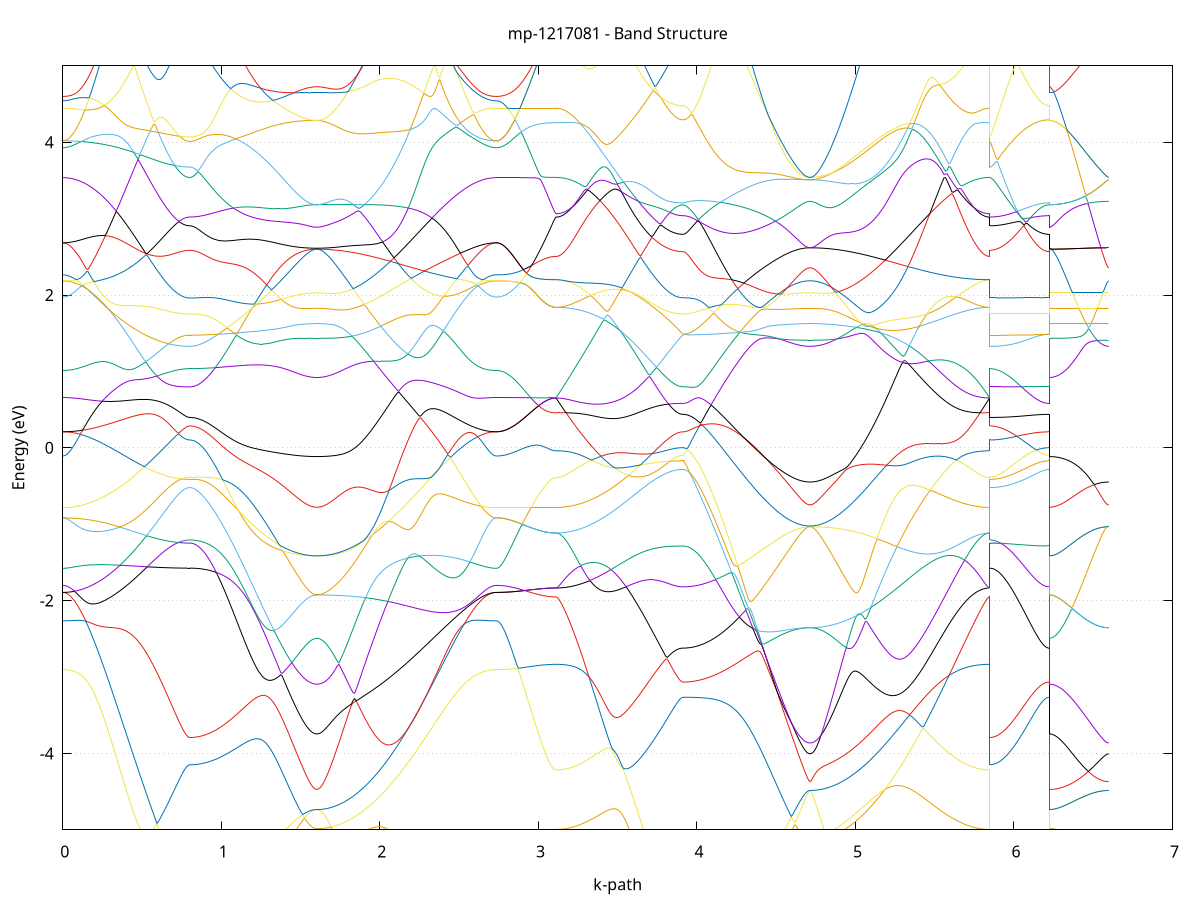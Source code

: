 set title 'mp-1217081 - Band Structure'
set xlabel 'k-path'
set ylabel 'Energy (eV)'
set grid y
set yrange [-5:5]
set terminal png size 800,600
set output 'mp-1217081_bands_gnuplot.png'
plot '-' using 1:2 with lines notitle, '-' using 1:2 with lines notitle, '-' using 1:2 with lines notitle, '-' using 1:2 with lines notitle, '-' using 1:2 with lines notitle, '-' using 1:2 with lines notitle, '-' using 1:2 with lines notitle, '-' using 1:2 with lines notitle, '-' using 1:2 with lines notitle, '-' using 1:2 with lines notitle, '-' using 1:2 with lines notitle, '-' using 1:2 with lines notitle, '-' using 1:2 with lines notitle, '-' using 1:2 with lines notitle, '-' using 1:2 with lines notitle, '-' using 1:2 with lines notitle, '-' using 1:2 with lines notitle, '-' using 1:2 with lines notitle, '-' using 1:2 with lines notitle, '-' using 1:2 with lines notitle, '-' using 1:2 with lines notitle, '-' using 1:2 with lines notitle, '-' using 1:2 with lines notitle, '-' using 1:2 with lines notitle, '-' using 1:2 with lines notitle, '-' using 1:2 with lines notitle, '-' using 1:2 with lines notitle, '-' using 1:2 with lines notitle, '-' using 1:2 with lines notitle, '-' using 1:2 with lines notitle, '-' using 1:2 with lines notitle, '-' using 1:2 with lines notitle, '-' using 1:2 with lines notitle, '-' using 1:2 with lines notitle, '-' using 1:2 with lines notitle, '-' using 1:2 with lines notitle, '-' using 1:2 with lines notitle, '-' using 1:2 with lines notitle, '-' using 1:2 with lines notitle, '-' using 1:2 with lines notitle, '-' using 1:2 with lines notitle, '-' using 1:2 with lines notitle, '-' using 1:2 with lines notitle, '-' using 1:2 with lines notitle, '-' using 1:2 with lines notitle, '-' using 1:2 with lines notitle, '-' using 1:2 with lines notitle, '-' using 1:2 with lines notitle
0.000000 -33.022396
0.009892 -33.022396
0.019784 -33.022396
0.029676 -33.022296
0.039569 -33.022296
0.049461 -33.022296
0.059353 -33.022196
0.069245 -33.022196
0.079137 -33.022096
0.089029 -33.021996
0.098921 -33.021896
0.108814 -33.021796
0.118706 -33.021696
0.128598 -33.021596
0.138490 -33.021496
0.148382 -33.021396
0.158274 -33.021196
0.168167 -33.021096
0.178059 -33.020896
0.187951 -33.020796
0.197843 -33.020596
0.207735 -33.020496
0.217627 -33.020296
0.227519 -33.020196
0.237412 -33.020496
0.247304 -33.020796
0.257196 -33.021096
0.267088 -33.021496
0.276980 -33.021796
0.286872 -33.022196
0.296764 -33.022496
0.306657 -33.022896
0.316549 -33.023196
0.326441 -33.023596
0.336333 -33.023996
0.346225 -33.024396
0.356117 -33.024796
0.366009 -33.025096
0.375902 -33.025496
0.385794 -33.025896
0.395686 -33.026296
0.405578 -33.026696
0.415470 -33.027096
0.425362 -33.027496
0.435255 -33.027896
0.445147 -33.028296
0.455039 -33.028696
0.464931 -33.028996
0.474823 -33.029396
0.484715 -33.029796
0.494607 -33.030196
0.504500 -33.030496
0.514392 -33.030896
0.524284 -33.031196
0.534176 -33.031596
0.544068 -33.031896
0.553960 -33.032196
0.563852 -33.032596
0.573745 -33.032896
0.583637 -33.033196
0.593529 -33.033496
0.603421 -33.033696
0.613313 -33.033996
0.623205 -33.034296
0.633097 -33.034496
0.642990 -33.034696
0.652882 -33.034996
0.662774 -33.035196
0.672666 -33.035396
0.682558 -33.035496
0.692450 -33.035696
0.702343 -33.035896
0.712235 -33.035996
0.722127 -33.036096
0.732019 -33.036296
0.741911 -33.036296
0.751803 -33.036396
0.761695 -33.036496
0.771588 -33.036596
0.781480 -33.036596
0.791372 -33.036596
0.801264 -33.036596
0.801264 -33.036596
0.811156 -33.036596
0.821048 -33.036596
0.830940 -33.036596
0.840833 -33.036596
0.850725 -33.036596
0.860617 -33.036596
0.870509 -33.036596
0.880401 -33.036596
0.890293 -33.036496
0.900185 -33.036496
0.910078 -33.036496
0.919970 -33.036496
0.929862 -33.036496
0.939754 -33.036396
0.949646 -33.036396
0.959538 -33.036396
0.969431 -33.036296
0.979323 -33.036296
0.989215 -33.036296
0.999107 -33.036196
1.008999 -33.036196
1.018891 -33.036196
1.028783 -33.036096
1.038676 -33.036096
1.048568 -33.036096
1.058460 -33.035996
1.068352 -33.035996
1.078244 -33.035896
1.088136 -33.035896
1.098028 -33.035796
1.107921 -33.035796
1.117813 -33.035696
1.127705 -33.035696
1.137597 -33.035596
1.147489 -33.035596
1.157381 -33.035496
1.167273 -33.035496
1.177166 -33.035396
1.187058 -33.035396
1.196950 -33.035296
1.206842 -33.035296
1.216734 -33.035196
1.226626 -33.035196
1.236519 -33.035096
1.246411 -33.035096
1.256303 -33.034996
1.266195 -33.034996
1.276087 -33.034896
1.285979 -33.034896
1.295871 -33.034796
1.305764 -33.034796
1.315656 -33.034696
1.325548 -33.034696
1.335440 -33.034596
1.345332 -33.034596
1.355224 -33.034596
1.365116 -33.034496
1.375009 -33.034496
1.384901 -33.034396
1.394793 -33.034396
1.404685 -33.034396
1.414577 -33.034296
1.424469 -33.034296
1.434361 -33.034296
1.444254 -33.034196
1.454146 -33.034196
1.464038 -33.034196
1.473930 -33.034096
1.483822 -33.034096
1.493714 -33.034096
1.503606 -33.034096
1.513499 -33.034096
1.523391 -33.033996
1.533283 -33.033996
1.543175 -33.033996
1.553067 -33.033996
1.562959 -33.033996
1.572852 -33.033996
1.582744 -33.033996
1.592636 -33.033996
1.602528 -33.033996
1.602528 -33.033996
1.612468 -33.033996
1.622408 -33.033996
1.632348 -33.033996
1.642288 -33.033896
1.652228 -33.033896
1.662168 -33.033896
1.672108 -33.033796
1.682048 -33.033796
1.691988 -33.033696
1.701928 -33.033696
1.711868 -33.033596
1.721808 -33.033596
1.731748 -33.033496
1.741688 -33.033396
1.751628 -33.033296
1.761568 -33.033196
1.771508 -33.033196
1.781448 -33.033096
1.791388 -33.032996
1.801328 -33.032796
1.811268 -33.032696
1.821208 -33.032596
1.831148 -33.032496
1.841088 -33.032396
1.851028 -33.032196
1.860968 -33.032096
1.870908 -33.031896
1.880848 -33.031796
1.890788 -33.031596
1.900728 -33.031496
1.910668 -33.031296
1.920608 -33.031096
1.930548 -33.030996
1.940488 -33.030796
1.950427 -33.030596
1.960367 -33.030396
1.970307 -33.030196
1.980247 -33.029996
1.990187 -33.029796
2.000127 -33.029596
2.010067 -33.029396
2.020007 -33.029196
2.029947 -33.028996
2.039887 -33.028796
2.049827 -33.028596
2.059767 -33.028396
2.069707 -33.028096
2.079647 -33.027896
2.089587 -33.027696
2.099527 -33.027496
2.109467 -33.027196
2.119407 -33.026996
2.129347 -33.026796
2.139287 -33.026496
2.149227 -33.026296
2.159167 -33.025996
2.169107 -33.025796
2.179047 -33.025596
2.188987 -33.025296
2.198927 -33.025096
2.208867 -33.024796
2.218807 -33.024596
2.228747 -33.024296
2.238687 -33.024096
2.248627 -33.023796
2.258567 -33.023596
2.268507 -33.023396
2.278447 -33.023096
2.288387 -33.022896
2.298327 -33.022596
2.308267 -33.022396
2.318207 -33.022196
2.328147 -33.021896
2.338087 -33.021696
2.348027 -33.021496
2.357967 -33.021196
2.367907 -33.020996
2.377847 -33.020796
2.387787 -33.020596
2.397727 -33.020396
2.407667 -33.020196
2.417607 -33.019996
2.427547 -33.019796
2.437487 -33.019596
2.447427 -33.019396
2.457367 -33.019196
2.467307 -33.019296
2.477247 -33.019496
2.487187 -33.019696
2.497127 -33.019896
2.507067 -33.020096
2.517007 -33.020296
2.526947 -33.020396
2.536887 -33.020596
2.546827 -33.020796
2.556767 -33.020896
2.566707 -33.021096
2.576647 -33.021196
2.586587 -33.021396
2.596527 -33.021496
2.606467 -33.021596
2.616407 -33.021696
2.626347 -33.021796
2.636287 -33.021896
2.646227 -33.021996
2.656166 -33.022096
2.666106 -33.022096
2.676046 -33.022196
2.685986 -33.022296
2.695926 -33.022296
2.705866 -33.022296
2.715806 -33.022396
2.725746 -33.022396
2.735686 -33.022396
2.735686 -33.022396
2.745567 -33.022396
2.755447 -33.022396
2.765328 -33.022396
2.775208 -33.022296
2.785089 -33.022296
2.794969 -33.022296
2.804850 -33.022296
2.814730 -33.022196
2.824611 -33.022196
2.834491 -33.022096
2.844372 -33.022096
2.854252 -33.021996
2.864133 -33.021996
2.874013 -33.021896
2.883894 -33.021896
2.893774 -33.021796
2.903655 -33.021796
2.913535 -33.021696
2.923416 -33.021596
2.933296 -33.021596
2.943177 -33.021496
2.953057 -33.021396
2.962938 -33.021396
2.972818 -33.021296
2.982699 -33.021196
2.992579 -33.021196
3.002460 -33.021096
3.012340 -33.020996
3.022221 -33.020996
3.032101 -33.020996
3.041982 -33.020896
3.051862 -33.020896
3.061743 -33.020796
3.071623 -33.020796
3.081504 -33.020796
3.091384 -33.020796
3.101265 -33.020796
3.111145 -33.020796
3.111145 -33.020796
3.121037 -33.020796
3.130930 -33.020696
3.140822 -33.020696
3.150714 -33.020696
3.160606 -33.020596
3.170498 -33.020596
3.180390 -33.020496
3.190282 -33.020496
3.200175 -33.020396
3.210067 -33.020296
3.219959 -33.020196
3.229851 -33.020096
3.239743 -33.019996
3.249635 -33.019796
3.259528 -33.019696
3.269420 -33.019596
3.279312 -33.019396
3.289204 -33.019296
3.299096 -33.019196
3.308988 -33.019396
3.318880 -33.019596
3.328773 -33.019896
3.338665 -33.020196
3.348557 -33.020496
3.358449 -33.020796
3.368341 -33.021096
3.378233 -33.021496
3.388125 -33.021796
3.398018 -33.022196
3.407910 -33.022496
3.417802 -33.022896
3.427694 -33.023296
3.437586 -33.023596
3.447478 -33.023996
3.457370 -33.024396
3.467263 -33.024796
3.477155 -33.025196
3.487047 -33.025596
3.496939 -33.025896
3.506831 -33.026296
3.516723 -33.026696
3.526616 -33.027096
3.536508 -33.027496
3.546400 -33.027896
3.556292 -33.028296
3.566184 -33.028696
3.576076 -33.028996
3.585968 -33.029396
3.595861 -33.029796
3.605753 -33.030196
3.615645 -33.030496
3.625537 -33.030896
3.635429 -33.031196
3.645321 -33.031596
3.655213 -33.031896
3.665106 -33.032196
3.674998 -33.032496
3.684890 -33.032896
3.694782 -33.033196
3.704674 -33.033496
3.714566 -33.033696
3.724458 -33.033996
3.734351 -33.034296
3.744243 -33.034496
3.754135 -33.034696
3.764027 -33.034996
3.773919 -33.035196
3.783811 -33.035396
3.793704 -33.035496
3.803596 -33.035696
3.813488 -33.035896
3.823380 -33.035996
3.833272 -33.036096
3.843164 -33.036296
3.853056 -33.036396
3.862949 -33.036396
3.872841 -33.036496
3.882733 -33.036596
3.892625 -33.036596
3.902517 -33.036596
3.912409 -33.036596
3.912409 -33.036596
3.922301 -33.036596
3.932194 -33.036596
3.942086 -33.036596
3.951978 -33.036596
3.961870 -33.036596
3.971762 -33.036596
3.981654 -33.036596
3.991546 -33.036596
4.001439 -33.036496
4.011331 -33.036496
4.021223 -33.036496
4.031115 -33.036496
4.041007 -33.036496
4.050899 -33.036396
4.060791 -33.036396
4.070684 -33.036396
4.080576 -33.036296
4.090468 -33.036296
4.100360 -33.036296
4.110252 -33.036196
4.120144 -33.036196
4.130037 -33.036196
4.139929 -33.036096
4.149821 -33.036096
4.159713 -33.035996
4.169605 -33.035996
4.179497 -33.035996
4.189389 -33.035896
4.199282 -33.035896
4.209174 -33.035796
4.219066 -33.035796
4.228958 -33.035696
4.238850 -33.035696
4.248742 -33.035596
4.258634 -33.035596
4.268527 -33.035496
4.278419 -33.035496
4.288311 -33.035396
4.298203 -33.035396
4.308095 -33.035296
4.317987 -33.035296
4.327879 -33.035196
4.337772 -33.035196
4.347664 -33.035096
4.357556 -33.035096
4.367448 -33.034996
4.377340 -33.034996
4.387232 -33.034896
4.397125 -33.034896
4.407017 -33.034796
4.416909 -33.034796
4.426801 -33.034696
4.436693 -33.034696
4.446585 -33.034596
4.456477 -33.034596
4.466370 -33.034496
4.476262 -33.034496
4.486154 -33.034496
4.496046 -33.034396
4.505938 -33.034396
4.515830 -33.034296
4.525722 -33.034296
4.535615 -33.034296
4.545507 -33.034196
4.555399 -33.034196
4.565291 -33.034196
4.575183 -33.034196
4.585075 -33.034096
4.594968 -33.034096
4.604860 -33.034096
4.614752 -33.034096
4.624644 -33.033996
4.634536 -33.033996
4.644428 -33.033996
4.654320 -33.033996
4.664213 -33.033996
4.674105 -33.033996
4.683997 -33.033996
4.693889 -33.033996
4.703781 -33.033996
4.713673 -33.033996
4.713673 -33.033996
4.723613 -33.033996
4.733553 -33.033996
4.743493 -33.033896
4.753433 -33.033896
4.763373 -33.033896
4.773313 -33.033896
4.783253 -33.033796
4.793193 -33.033796
4.803133 -33.033696
4.813073 -33.033696
4.823013 -33.033596
4.832953 -33.033596
4.842893 -33.033496
4.852833 -33.033396
4.862773 -33.033296
4.872713 -33.033196
4.882653 -33.033096
4.892593 -33.032996
4.902533 -33.032896
4.912473 -33.032796
4.922413 -33.032696
4.932353 -33.032596
4.942293 -33.032496
4.952233 -33.032296
4.962173 -33.032196
4.972113 -33.032096
4.982053 -33.031896
4.991993 -33.031796
5.001933 -33.031596
5.011873 -33.031496
5.021813 -33.031296
5.031753 -33.031096
5.041693 -33.030996
5.051633 -33.030796
5.061573 -33.030596
5.071513 -33.030396
5.081453 -33.030196
5.091393 -33.029996
5.101333 -33.029796
5.111273 -33.029596
5.121213 -33.029396
5.131153 -33.029196
5.141093 -33.028996
5.151033 -33.028796
5.160973 -33.028596
5.170913 -33.028396
5.180853 -33.028096
5.190793 -33.027896
5.200733 -33.027696
5.210673 -33.027496
5.220613 -33.027196
5.230553 -33.026996
5.240493 -33.026796
5.250433 -33.026496
5.260373 -33.026296
5.270312 -33.025996
5.280252 -33.025796
5.290192 -33.025596
5.300132 -33.025296
5.310072 -33.025096
5.320012 -33.024796
5.329952 -33.024596
5.339892 -33.024296
5.349832 -33.024096
5.359772 -33.023896
5.369712 -33.023596
5.379652 -33.023396
5.389592 -33.023096
5.399532 -33.022896
5.409472 -33.022696
5.419412 -33.022396
5.429352 -33.022196
5.439292 -33.021996
5.449232 -33.021696
5.459172 -33.021496
5.469112 -33.021296
5.479052 -33.020996
5.488992 -33.020796
5.498932 -33.020596
5.508872 -33.020396
5.518812 -33.020196
5.528752 -33.019996
5.538692 -33.019796
5.548632 -33.019596
5.558572 -33.019396
5.568512 -33.019196
5.578452 -33.018996
5.588392 -33.018896
5.598332 -33.018696
5.608272 -33.018596
5.618212 -33.018496
5.628152 -33.018596
5.638092 -33.018796
5.648032 -33.018896
5.657972 -33.019096
5.667912 -33.019296
5.677852 -33.019396
5.687792 -33.019596
5.697732 -33.019696
5.707672 -33.019796
5.717612 -33.019996
5.727552 -33.020096
5.737492 -33.020196
5.747432 -33.020296
5.757372 -33.020396
5.767312 -33.020496
5.777252 -33.020496
5.787192 -33.020596
5.797132 -33.020596
5.807072 -33.020696
5.817012 -33.020696
5.826952 -33.020696
5.836892 -33.020796
5.846832 -33.020796
5.846832 -33.036596
5.856712 -33.036596
5.866593 -33.036596
5.876473 -33.036596
5.886354 -33.036596
5.896234 -33.036596
5.906115 -33.036596
5.915995 -33.036596
5.925876 -33.036596
5.935756 -33.036596
5.945637 -33.036596
5.955517 -33.036596
5.965398 -33.036596
5.975278 -33.036596
5.985159 -33.036596
5.995039 -33.036596
6.004920 -33.036596
6.014800 -33.036596
6.024681 -33.036596
6.034561 -33.036596
6.044442 -33.036596
6.054322 -33.036596
6.064203 -33.036596
6.074083 -33.036596
6.083964 -33.036596
6.093844 -33.036596
6.103725 -33.036596
6.113605 -33.036596
6.123486 -33.036596
6.133366 -33.036596
6.143247 -33.036596
6.153127 -33.036596
6.163008 -33.036596
6.172888 -33.036596
6.182769 -33.036596
6.192649 -33.036596
6.202530 -33.036596
6.212410 -33.036596
6.222291 -33.036596
6.222291 -33.033996
6.232171 -33.033996
6.242052 -33.033996
6.251932 -33.033996
6.261813 -33.033996
6.271693 -33.033996
6.281574 -33.033996
6.291454 -33.033996
6.301335 -33.033996
6.311215 -33.033996
6.321096 -33.033996
6.330976 -33.033996
6.340857 -33.033996
6.350737 -33.033996
6.360618 -33.033996
6.370498 -33.033996
6.380379 -33.033996
6.390259 -33.033996
6.400140 -33.033996
6.410020 -33.033996
6.419901 -33.033996
6.429781 -33.033996
6.439662 -33.033996
6.449542 -33.033996
6.459423 -33.033996
6.469303 -33.033996
6.479184 -33.033996
6.489064 -33.033996
6.498945 -33.033996
6.508825 -33.033996
6.518705 -33.033996
6.528586 -33.033996
6.538466 -33.033996
6.548347 -33.033996
6.558227 -33.033996
6.568108 -33.033996
6.577988 -33.033996
6.587869 -33.033996
6.597749 -33.033996
e
0.000000 -33.016396
0.009892 -33.016396
0.019784 -33.016396
0.029676 -33.016496
0.039569 -33.016496
0.049461 -33.016596
0.059353 -33.016696
0.069245 -33.016796
0.079137 -33.016896
0.089029 -33.016996
0.098921 -33.017196
0.108814 -33.017296
0.118706 -33.017496
0.128598 -33.017696
0.138490 -33.017896
0.148382 -33.018096
0.158274 -33.018296
0.168167 -33.018496
0.178059 -33.018796
0.187951 -33.018996
0.197843 -33.019296
0.207735 -33.019596
0.217627 -33.019896
0.227519 -33.020096
0.237412 -33.019896
0.247304 -33.019696
0.257196 -33.019496
0.267088 -33.019296
0.276980 -33.019096
0.286872 -33.018896
0.296764 -33.018696
0.306657 -33.018396
0.316549 -33.018196
0.326441 -33.017996
0.336333 -33.017796
0.346225 -33.017496
0.356117 -33.017296
0.366009 -33.017096
0.375902 -33.016796
0.385794 -33.016596
0.395686 -33.016396
0.405578 -33.016096
0.415470 -33.015896
0.425362 -33.015696
0.435255 -33.015596
0.445147 -33.015496
0.455039 -33.015496
0.464931 -33.015496
0.474823 -33.015496
0.484715 -33.015396
0.494607 -33.015396
0.504500 -33.015396
0.514392 -33.015396
0.524284 -33.015296
0.534176 -33.015296
0.544068 -33.015296
0.553960 -33.015296
0.563852 -33.015196
0.573745 -33.015196
0.583637 -33.015196
0.593529 -33.015196
0.603421 -33.015196
0.613313 -33.015096
0.623205 -33.015096
0.633097 -33.015096
0.642990 -33.015096
0.652882 -33.015096
0.662774 -33.014996
0.672666 -33.014996
0.682558 -33.014996
0.692450 -33.014996
0.702343 -33.014996
0.712235 -33.014996
0.722127 -33.014996
0.732019 -33.014996
0.741911 -33.014996
0.751803 -33.014996
0.761695 -33.014896
0.771588 -33.014896
0.781480 -33.014896
0.791372 -33.014896
0.801264 -33.014896
0.801264 -33.014896
0.811156 -33.014896
0.821048 -33.014996
0.830940 -33.014996
0.840833 -33.015096
0.850725 -33.015096
0.860617 -33.015196
0.870509 -33.015296
0.880401 -33.015396
0.890293 -33.015496
0.900185 -33.015596
0.910078 -33.015796
0.919970 -33.015896
0.929862 -33.016096
0.939754 -33.016296
0.949646 -33.016496
0.959538 -33.016696
0.969431 -33.016896
0.979323 -33.017196
0.989215 -33.017396
0.999107 -33.017696
1.008999 -33.017896
1.018891 -33.018196
1.028783 -33.018496
1.038676 -33.018796
1.048568 -33.019096
1.058460 -33.019396
1.068352 -33.019696
1.078244 -33.019996
1.088136 -33.020396
1.098028 -33.020696
1.107921 -33.020996
1.117813 -33.021396
1.127705 -33.021696
1.137597 -33.022096
1.147489 -33.022396
1.157381 -33.022796
1.167273 -33.023196
1.177166 -33.023496
1.187058 -33.023896
1.196950 -33.024296
1.206842 -33.024596
1.216734 -33.024996
1.226626 -33.025396
1.236519 -33.025796
1.246411 -33.026096
1.256303 -33.026496
1.266195 -33.026796
1.276087 -33.027196
1.285979 -33.027596
1.295871 -33.027896
1.305764 -33.028196
1.315656 -33.028596
1.325548 -33.028896
1.335440 -33.029196
1.345332 -33.029496
1.355224 -33.029896
1.365116 -33.030196
1.375009 -33.030396
1.384901 -33.030696
1.394793 -33.030996
1.404685 -33.031296
1.414577 -33.031496
1.424469 -33.031796
1.434361 -33.031996
1.444254 -33.032196
1.454146 -33.032396
1.464038 -33.032596
1.473930 -33.032796
1.483822 -33.032996
1.493714 -33.033096
1.503606 -33.033296
1.513499 -33.033396
1.523391 -33.033496
1.533283 -33.033596
1.543175 -33.033696
1.553067 -33.033796
1.562959 -33.033896
1.572852 -33.033896
1.582744 -33.033996
1.592636 -33.033996
1.602528 -33.033996
1.602528 -33.033996
1.612468 -33.033996
1.622408 -33.033996
1.632348 -33.033996
1.642288 -33.033896
1.652228 -33.033896
1.662168 -33.033896
1.672108 -33.033796
1.682048 -33.033796
1.691988 -33.033696
1.701928 -33.033696
1.711868 -33.033596
1.721808 -33.033496
1.731748 -33.033396
1.741688 -33.033296
1.751628 -33.033196
1.761568 -33.033096
1.771508 -33.032996
1.781448 -33.032896
1.791388 -33.032796
1.801328 -33.032696
1.811268 -33.032596
1.821208 -33.032396
1.831148 -33.032296
1.841088 -33.032096
1.851028 -33.031996
1.860968 -33.031796
1.870908 -33.031696
1.880848 -33.031496
1.890788 -33.031296
1.900728 -33.031096
1.910668 -33.030996
1.920608 -33.030796
1.930548 -33.030596
1.940488 -33.030396
1.950427 -33.030196
1.960367 -33.029996
1.970307 -33.029796
1.980247 -33.029596
1.990187 -33.029396
2.000127 -33.029196
2.010067 -33.028896
2.020007 -33.028696
2.029947 -33.028496
2.039887 -33.028296
2.049827 -33.027996
2.059767 -33.027796
2.069707 -33.027596
2.079647 -33.027296
2.089587 -33.027096
2.099527 -33.026896
2.109467 -33.026596
2.119407 -33.026396
2.129347 -33.026196
2.139287 -33.025896
2.149227 -33.025696
2.159167 -33.025396
2.169107 -33.025196
2.179047 -33.024996
2.188987 -33.024696
2.198927 -33.024496
2.208867 -33.024196
2.218807 -33.023996
2.228747 -33.023796
2.238687 -33.023496
2.248627 -33.023296
2.258567 -33.022996
2.268507 -33.022796
2.278447 -33.022596
2.288387 -33.022296
2.298327 -33.022096
2.308267 -33.021896
2.318207 -33.021696
2.328147 -33.021496
2.338087 -33.021196
2.348027 -33.020996
2.357967 -33.020796
2.367907 -33.020596
2.377847 -33.020396
2.387787 -33.020196
2.397727 -33.019996
2.407667 -33.019796
2.417607 -33.019596
2.427547 -33.019396
2.437487 -33.019296
2.447427 -33.019096
2.457367 -33.019096
2.467307 -33.018996
2.477247 -33.018796
2.487187 -33.018696
2.497127 -33.018496
2.507067 -33.018296
2.517007 -33.018196
2.526947 -33.017996
2.536887 -33.017896
2.546827 -33.017696
2.556767 -33.017596
2.566707 -33.017496
2.576647 -33.017396
2.586587 -33.017296
2.596527 -33.017096
2.606467 -33.016996
2.616407 -33.016996
2.626347 -33.016896
2.636287 -33.016796
2.646227 -33.016696
2.656166 -33.016696
2.666106 -33.016596
2.676046 -33.016496
2.685986 -33.016496
2.695926 -33.016496
2.705866 -33.016496
2.715806 -33.016396
2.725746 -33.016396
2.735686 -33.016396
2.735686 -33.016396
2.745567 -33.016396
2.755447 -33.016396
2.765328 -33.016396
2.775208 -33.016396
2.785089 -33.016396
2.794969 -33.016396
2.804850 -33.016396
2.814730 -33.016396
2.824611 -33.016396
2.834491 -33.016396
2.844372 -33.016396
2.854252 -33.016396
2.864133 -33.016396
2.874013 -33.016396
2.883894 -33.016396
2.893774 -33.016396
2.903655 -33.016396
2.913535 -33.016396
2.923416 -33.016396
2.933296 -33.016396
2.943177 -33.016396
2.953057 -33.016396
2.962938 -33.016396
2.972818 -33.016396
2.982699 -33.016396
2.992579 -33.016396
3.002460 -33.016396
3.012340 -33.016396
3.022221 -33.016396
3.032101 -33.016396
3.041982 -33.016396
3.051862 -33.016396
3.061743 -33.016396
3.071623 -33.016396
3.081504 -33.016396
3.091384 -33.016396
3.101265 -33.016396
3.111145 -33.016396
3.111145 -33.016396
3.121037 -33.016396
3.130930 -33.016396
3.140822 -33.016496
3.150714 -33.016496
3.160606 -33.016596
3.170498 -33.016696
3.180390 -33.016796
3.190282 -33.016896
3.200175 -33.016996
3.210067 -33.017196
3.219959 -33.017296
3.229851 -33.017496
3.239743 -33.017696
3.249635 -33.017896
3.259528 -33.018096
3.269420 -33.018296
3.279312 -33.018496
3.289204 -33.018696
3.299096 -33.018896
3.308988 -33.018896
3.318880 -33.018696
3.328773 -33.018496
3.338665 -33.018296
3.348557 -33.018096
3.358449 -33.017896
3.368341 -33.017696
3.378233 -33.017496
3.388125 -33.017296
3.398018 -33.017096
3.407910 -33.016796
3.417802 -33.016596
3.427694 -33.016396
3.437586 -33.016096
3.447478 -33.015896
3.457370 -33.015796
3.467263 -33.015796
3.477155 -33.015796
3.487047 -33.015696
3.496939 -33.015696
3.506831 -33.015696
3.516723 -33.015696
3.526616 -33.015596
3.536508 -33.015596
3.546400 -33.015596
3.556292 -33.015496
3.566184 -33.015496
3.576076 -33.015496
3.585968 -33.015496
3.595861 -33.015396
3.605753 -33.015396
3.615645 -33.015396
3.625537 -33.015296
3.635429 -33.015296
3.645321 -33.015296
3.655213 -33.015296
3.665106 -33.015296
3.674998 -33.015196
3.684890 -33.015196
3.694782 -33.015196
3.704674 -33.015196
3.714566 -33.015096
3.724458 -33.015096
3.734351 -33.015096
3.744243 -33.015096
3.754135 -33.015096
3.764027 -33.015096
3.773919 -33.014996
3.783811 -33.014996
3.793704 -33.014996
3.803596 -33.014996
3.813488 -33.014996
3.823380 -33.014996
3.833272 -33.014996
3.843164 -33.014996
3.853056 -33.014996
3.862949 -33.014996
3.872841 -33.014996
3.882733 -33.014896
3.892625 -33.014896
3.902517 -33.014896
3.912409 -33.014896
3.912409 -33.014896
3.922301 -33.014896
3.932194 -33.014996
3.942086 -33.014996
3.951978 -33.015096
3.961870 -33.015096
3.971762 -33.015196
3.981654 -33.015296
3.991546 -33.015396
4.001439 -33.015496
4.011331 -33.015696
4.021223 -33.015796
4.031115 -33.015996
4.041007 -33.016096
4.050899 -33.016296
4.060791 -33.016496
4.070684 -33.016696
4.080576 -33.016896
4.090468 -33.017196
4.100360 -33.017396
4.110252 -33.017696
4.120144 -33.017896
4.130037 -33.018196
4.139929 -33.018496
4.149821 -33.018796
4.159713 -33.019096
4.169605 -33.019396
4.179497 -33.019696
4.189389 -33.019996
4.199282 -33.020296
4.209174 -33.020696
4.219066 -33.020996
4.228958 -33.021396
4.238850 -33.021696
4.248742 -33.022096
4.258634 -33.022396
4.268527 -33.022796
4.278419 -33.023196
4.288311 -33.023496
4.298203 -33.023896
4.308095 -33.024296
4.317987 -33.024596
4.327879 -33.024996
4.337772 -33.025396
4.347664 -33.025796
4.357556 -33.026096
4.367448 -33.026496
4.377340 -33.026796
4.387232 -33.027196
4.397125 -33.027496
4.407017 -33.027896
4.416909 -33.028196
4.426801 -33.028596
4.436693 -33.028896
4.446585 -33.029196
4.456477 -33.029496
4.466370 -33.029796
4.476262 -33.030096
4.486154 -33.030396
4.496046 -33.030696
4.505938 -33.030996
4.515830 -33.031196
4.525722 -33.031496
4.535615 -33.031696
4.545507 -33.031996
4.555399 -33.032196
4.565291 -33.032396
4.575183 -33.032596
4.585075 -33.032796
4.594968 -33.032996
4.604860 -33.033096
4.614752 -33.033296
4.624644 -33.033396
4.634536 -33.033496
4.644428 -33.033596
4.654320 -33.033696
4.664213 -33.033796
4.674105 -33.033896
4.683997 -33.033896
4.693889 -33.033896
4.703781 -33.033996
4.713673 -33.033996
4.713673 -33.033996
4.723613 -33.033996
4.733553 -33.033996
4.743493 -33.033896
4.753433 -33.033896
4.763373 -33.033896
4.773313 -33.033896
4.783253 -33.033796
4.793193 -33.033796
4.803133 -33.033696
4.813073 -33.033596
4.823013 -33.033596
4.832953 -33.033496
4.842893 -33.033396
4.852833 -33.033296
4.862773 -33.033196
4.872713 -33.033096
4.882653 -33.032996
4.892593 -33.032896
4.902533 -33.032796
4.912473 -33.032696
4.922413 -33.032496
4.932353 -33.032396
4.942293 -33.032296
4.952233 -33.032096
4.962173 -33.031996
4.972113 -33.031796
4.982053 -33.031596
4.991993 -33.031496
5.001933 -33.031296
5.011873 -33.031096
5.021813 -33.030996
5.031753 -33.030796
5.041693 -33.030596
5.051633 -33.030396
5.061573 -33.030196
5.071513 -33.029996
5.081453 -33.029796
5.091393 -33.029596
5.101333 -33.029396
5.111273 -33.029196
5.121213 -33.028896
5.131153 -33.028696
5.141093 -33.028496
5.151033 -33.028296
5.160973 -33.027996
5.170913 -33.027796
5.180853 -33.027596
5.190793 -33.027296
5.200733 -33.027096
5.210673 -33.026896
5.220613 -33.026596
5.230553 -33.026396
5.240493 -33.026196
5.250433 -33.025896
5.260373 -33.025696
5.270312 -33.025396
5.280252 -33.025196
5.290192 -33.024896
5.300132 -33.024696
5.310072 -33.024496
5.320012 -33.024196
5.329952 -33.023996
5.339892 -33.023696
5.349832 -33.023496
5.359772 -33.023296
5.369712 -33.022996
5.379652 -33.022796
5.389592 -33.022596
5.399532 -33.022296
5.409472 -33.022096
5.419412 -33.021896
5.429352 -33.021696
5.439292 -33.021396
5.449232 -33.021196
5.459172 -33.020996
5.469112 -33.020796
5.479052 -33.020596
5.488992 -33.020396
5.498932 -33.020196
5.508872 -33.019996
5.518812 -33.019796
5.528752 -33.019596
5.538692 -33.019396
5.548632 -33.019196
5.558572 -33.019096
5.568512 -33.018896
5.578452 -33.018696
5.588392 -33.018596
5.598332 -33.018396
5.608272 -33.018296
5.618212 -33.018096
5.628152 -33.018096
5.638092 -33.017996
5.648032 -33.017796
5.657972 -33.017696
5.667912 -33.017596
5.677852 -33.017496
5.687792 -33.017396
5.697732 -33.017196
5.707672 -33.017096
5.717612 -33.016996
5.727552 -33.016896
5.737492 -33.016896
5.747432 -33.016796
5.757372 -33.016696
5.767312 -33.016596
5.777252 -33.016596
5.787192 -33.016496
5.797132 -33.016496
5.807072 -33.016496
5.817012 -33.016396
5.826952 -33.016396
5.836892 -33.016396
5.846832 -33.016396
5.846832 -33.014896
5.856712 -33.014896
5.866593 -33.014896
5.876473 -33.014896
5.886354 -33.014896
5.896234 -33.014896
5.906115 -33.014896
5.915995 -33.014896
5.925876 -33.014896
5.935756 -33.014896
5.945637 -33.014896
5.955517 -33.014896
5.965398 -33.014896
5.975278 -33.014896
5.985159 -33.014896
5.995039 -33.014896
6.004920 -33.014896
6.014800 -33.014896
6.024681 -33.014896
6.034561 -33.014896
6.044442 -33.014896
6.054322 -33.014896
6.064203 -33.014896
6.074083 -33.014896
6.083964 -33.014896
6.093844 -33.014896
6.103725 -33.014896
6.113605 -33.014896
6.123486 -33.014896
6.133366 -33.014896
6.143247 -33.014896
6.153127 -33.014896
6.163008 -33.014896
6.172888 -33.014896
6.182769 -33.014896
6.192649 -33.014896
6.202530 -33.014896
6.212410 -33.014896
6.222291 -33.014896
6.222291 -33.033996
6.232171 -33.033996
6.242052 -33.033996
6.251932 -33.033996
6.261813 -33.033996
6.271693 -33.033996
6.281574 -33.033996
6.291454 -33.033996
6.301335 -33.033996
6.311215 -33.033996
6.321096 -33.033996
6.330976 -33.033996
6.340857 -33.033996
6.350737 -33.033996
6.360618 -33.033996
6.370498 -33.033996
6.380379 -33.033996
6.390259 -33.033996
6.400140 -33.033996
6.410020 -33.033996
6.419901 -33.033996
6.429781 -33.033996
6.439662 -33.033996
6.449542 -33.033996
6.459423 -33.033996
6.469303 -33.033996
6.479184 -33.033996
6.489064 -33.033996
6.498945 -33.033996
6.508825 -33.033996
6.518705 -33.033996
6.528586 -33.033996
6.538466 -33.033996
6.548347 -33.033996
6.558227 -33.033996
6.568108 -33.033996
6.577988 -33.033996
6.587869 -33.033996
6.597749 -33.033996
e
0.000000 -33.016396
0.009892 -33.016396
0.019784 -33.016396
0.029676 -33.016396
0.039569 -33.016396
0.049461 -33.016396
0.059353 -33.016396
0.069245 -33.016396
0.079137 -33.016396
0.089029 -33.016396
0.098921 -33.016396
0.108814 -33.016296
0.118706 -33.016296
0.128598 -33.016296
0.138490 -33.016296
0.148382 -33.016296
0.158274 -33.016296
0.168167 -33.016296
0.178059 -33.016196
0.187951 -33.016196
0.197843 -33.016196
0.207735 -33.016196
0.217627 -33.016196
0.227519 -33.016096
0.237412 -33.016096
0.247304 -33.016096
0.257196 -33.016096
0.267088 -33.015996
0.276980 -33.015996
0.286872 -33.015996
0.296764 -33.015996
0.306657 -33.015896
0.316549 -33.015896
0.326441 -33.015896
0.336333 -33.015896
0.346225 -33.015796
0.356117 -33.015796
0.366009 -33.015796
0.375902 -33.015696
0.385794 -33.015696
0.395686 -33.015696
0.405578 -33.015696
0.415470 -33.015596
0.425362 -33.015596
0.435255 -33.015396
0.445147 -33.015196
0.455039 -33.014996
0.464931 -33.014696
0.474823 -33.014496
0.484715 -33.014296
0.494607 -33.014096
0.504500 -33.013896
0.514392 -33.013696
0.524284 -33.013496
0.534176 -33.013296
0.544068 -33.013096
0.553960 -33.012896
0.563852 -33.012696
0.573745 -33.012496
0.583637 -33.012396
0.593529 -33.012196
0.603421 -33.011996
0.613313 -33.011896
0.623205 -33.011696
0.633097 -33.011596
0.642990 -33.011496
0.652882 -33.011396
0.662774 -33.011196
0.672666 -33.011096
0.682558 -33.010996
0.692450 -33.010896
0.702343 -33.010796
0.712235 -33.010796
0.722127 -33.010696
0.732019 -33.010596
0.741911 -33.010596
0.751803 -33.010496
0.761695 -33.010496
0.771588 -33.010496
0.781480 -33.010496
0.791372 -33.010396
0.801264 -33.010396
0.801264 -33.010396
0.811156 -33.010396
0.821048 -33.010396
0.830940 -33.010396
0.840833 -33.010396
0.850725 -33.010396
0.860617 -33.010396
0.870509 -33.010396
0.880401 -33.010396
0.890293 -33.010396
0.900185 -33.010396
0.910078 -33.010296
0.919970 -33.010296
0.929862 -33.010296
0.939754 -33.010296
0.949646 -33.010296
0.959538 -33.010196
0.969431 -33.010196
0.979323 -33.010196
0.989215 -33.010196
0.999107 -33.010096
1.008999 -33.010096
1.018891 -33.010096
1.028783 -33.009996
1.038676 -33.009996
1.048568 -33.009996
1.058460 -33.009896
1.068352 -33.009896
1.078244 -33.009796
1.088136 -33.009796
1.098028 -33.009796
1.107921 -33.009696
1.117813 -33.009696
1.127705 -33.009596
1.137597 -33.009596
1.147489 -33.009596
1.157381 -33.009496
1.167273 -33.009496
1.177166 -33.009396
1.187058 -33.009396
1.196950 -33.009296
1.206842 -33.009296
1.216734 -33.009196
1.226626 -33.009196
1.236519 -33.009096
1.246411 -33.009096
1.256303 -33.009096
1.266195 -33.008996
1.276087 -33.008996
1.285979 -33.008896
1.295871 -33.008896
1.305764 -33.008896
1.315656 -33.008796
1.325548 -33.008796
1.335440 -33.008696
1.345332 -33.008696
1.355224 -33.008696
1.365116 -33.008596
1.375009 -33.008596
1.384901 -33.008496
1.394793 -33.008496
1.404685 -33.008496
1.414577 -33.008396
1.424469 -33.008396
1.434361 -33.008396
1.444254 -33.008396
1.454146 -33.008296
1.464038 -33.008296
1.473930 -33.008296
1.483822 -33.008296
1.493714 -33.008196
1.503606 -33.008196
1.513499 -33.008396
1.523391 -33.009296
1.533283 -33.009996
1.543175 -33.010696
1.553067 -33.011296
1.562959 -33.011796
1.572852 -33.012096
1.582744 -33.012396
1.592636 -33.012496
1.602528 -33.012596
1.602528 -33.012596
1.612468 -33.012596
1.622408 -33.012496
1.632348 -33.012496
1.642288 -33.012396
1.652228 -33.012196
1.662168 -33.012096
1.672108 -33.011896
1.682048 -33.011696
1.691988 -33.011496
1.701928 -33.011196
1.711868 -33.010896
1.721808 -33.010596
1.731748 -33.010196
1.741688 -33.009896
1.751628 -33.009496
1.761568 -33.009096
1.771508 -33.008596
1.781448 -33.008496
1.791388 -33.008496
1.801328 -33.008496
1.811268 -33.008596
1.821208 -33.008596
1.831148 -33.008696
1.841088 -33.008696
1.851028 -33.008796
1.860968 -33.008896
1.870908 -33.008896
1.880848 -33.008996
1.890788 -33.009096
1.900728 -33.009096
1.910668 -33.009196
1.920608 -33.009296
1.930548 -33.009396
1.940488 -33.009496
1.950427 -33.009596
1.960367 -33.009596
1.970307 -33.009696
1.980247 -33.009896
1.990187 -33.009996
2.000127 -33.010096
2.010067 -33.010196
2.020007 -33.010296
2.029947 -33.010496
2.039887 -33.010596
2.049827 -33.010696
2.059767 -33.010896
2.069707 -33.010996
2.079647 -33.011196
2.089587 -33.011296
2.099527 -33.011496
2.109467 -33.011696
2.119407 -33.011796
2.129347 -33.011996
2.139287 -33.012196
2.149227 -33.012396
2.159167 -33.012496
2.169107 -33.012696
2.179047 -33.012896
2.188987 -33.013096
2.198927 -33.013296
2.208867 -33.013496
2.218807 -33.013696
2.228747 -33.013996
2.238687 -33.014196
2.248627 -33.014396
2.258567 -33.014596
2.268507 -33.014796
2.278447 -33.015096
2.288387 -33.015296
2.298327 -33.015496
2.308267 -33.015696
2.318207 -33.015996
2.328147 -33.016196
2.338087 -33.016396
2.348027 -33.016696
2.357967 -33.016896
2.367907 -33.017096
2.377847 -33.017296
2.387787 -33.017596
2.397727 -33.017796
2.407667 -33.017996
2.417607 -33.018196
2.427547 -33.018496
2.437487 -33.018696
2.447427 -33.018896
2.457367 -33.018896
2.467307 -33.018696
2.477247 -33.018596
2.487187 -33.018396
2.497127 -33.018296
2.507067 -33.018096
2.517007 -33.017996
2.526947 -33.017796
2.536887 -33.017696
2.546827 -33.017596
2.556767 -33.017496
2.566707 -33.017396
2.576647 -33.017296
2.586587 -33.017196
2.596527 -33.017096
2.606467 -33.016996
2.616407 -33.016896
2.626347 -33.016796
2.636287 -33.016696
2.646227 -33.016696
2.656166 -33.016596
2.666106 -33.016596
2.676046 -33.016496
2.685986 -33.016496
2.695926 -33.016496
2.705866 -33.016396
2.715806 -33.016396
2.725746 -33.016396
2.735686 -33.016396
2.735686 -33.016396
2.745567 -33.016396
2.755447 -33.016396
2.765328 -33.016396
2.775208 -33.016396
2.785089 -33.016396
2.794969 -33.016396
2.804850 -33.016396
2.814730 -33.016396
2.824611 -33.016396
2.834491 -33.016396
2.844372 -33.016396
2.854252 -33.016396
2.864133 -33.016396
2.874013 -33.016396
2.883894 -33.016396
2.893774 -33.016396
2.903655 -33.016396
2.913535 -33.016396
2.923416 -33.016396
2.933296 -33.016396
2.943177 -33.016396
2.953057 -33.016396
2.962938 -33.016396
2.972818 -33.016396
2.982699 -33.016396
2.992579 -33.016396
3.002460 -33.016396
3.012340 -33.016396
3.022221 -33.016396
3.032101 -33.016396
3.041982 -33.016396
3.051862 -33.016396
3.061743 -33.016396
3.071623 -33.016396
3.081504 -33.016396
3.091384 -33.016396
3.101265 -33.016396
3.111145 -33.016396
3.111145 -33.016396
3.121037 -33.016396
3.130930 -33.016396
3.140822 -33.016396
3.150714 -33.016396
3.160606 -33.016396
3.170498 -33.016396
3.180390 -33.016396
3.190282 -33.016396
3.200175 -33.016396
3.210067 -33.016396
3.219959 -33.016296
3.229851 -33.016296
3.239743 -33.016296
3.249635 -33.016296
3.259528 -33.016296
3.269420 -33.016296
3.279312 -33.016296
3.289204 -33.016196
3.299096 -33.016196
3.308988 -33.016196
3.318880 -33.016196
3.328773 -33.016196
3.338665 -33.016096
3.348557 -33.016096
3.358449 -33.016096
3.368341 -33.016096
3.378233 -33.015996
3.388125 -33.015996
3.398018 -33.015996
3.407910 -33.015996
3.417802 -33.015896
3.427694 -33.015896
3.437586 -33.015896
3.447478 -33.015896
3.457370 -33.015596
3.467263 -33.015396
3.477155 -33.015096
3.487047 -33.014896
3.496939 -33.014596
3.506831 -33.014396
3.516723 -33.014096
3.526616 -33.013896
3.536508 -33.013596
3.546400 -33.013296
3.556292 -33.013096
3.566184 -33.012796
3.576076 -33.012596
3.585968 -33.012296
3.595861 -33.012096
3.605753 -33.011796
3.615645 -33.011596
3.625537 -33.011396
3.635429 -33.011096
3.645321 -33.010896
3.655213 -33.010696
3.665106 -33.010496
3.674998 -33.010296
3.684890 -33.010096
3.694782 -33.009896
3.704674 -33.009696
3.714566 -33.009496
3.724458 -33.009296
3.734351 -33.009096
3.744243 -33.008996
3.754135 -33.008796
3.764027 -33.008696
3.773919 -33.008496
3.783811 -33.008396
3.793704 -33.008296
3.803596 -33.008096
3.813488 -33.007996
3.823380 -33.007996
3.833272 -33.007896
3.843164 -33.007796
3.853056 -33.007696
3.862949 -33.007696
3.872841 -33.007596
3.882733 -33.007596
3.892625 -33.007596
3.902517 -33.007496
3.912409 -33.007496
3.912409 -33.007496
3.922301 -33.007496
3.932194 -33.007496
3.942086 -33.007496
3.951978 -33.007496
3.961870 -33.007496
3.971762 -33.007496
3.981654 -33.007496
3.991546 -33.007496
4.001439 -33.007496
4.011331 -33.007496
4.021223 -33.007396
4.031115 -33.007396
4.041007 -33.007396
4.050899 -33.007396
4.060791 -33.007396
4.070684 -33.007296
4.080576 -33.007296
4.090468 -33.007296
4.100360 -33.007296
4.110252 -33.007196
4.120144 -33.007196
4.130037 -33.007196
4.139929 -33.007196
4.149821 -33.007096
4.159713 -33.007096
4.169605 -33.007096
4.179497 -33.006996
4.189389 -33.006996
4.199282 -33.006996
4.209174 -33.006896
4.219066 -33.006896
4.228958 -33.006896
4.238850 -33.006796
4.248742 -33.006796
4.258634 -33.006696
4.268527 -33.006696
4.278419 -33.006696
4.288311 -33.006596
4.298203 -33.006596
4.308095 -33.006496
4.317987 -33.006496
4.327879 -33.006496
4.337772 -33.006396
4.347664 -33.006396
4.357556 -33.006296
4.367448 -33.006296
4.377340 -33.006296
4.387232 -33.006196
4.397125 -33.006196
4.407017 -33.006196
4.416909 -33.006096
4.426801 -33.006096
4.436693 -33.005996
4.446585 -33.005996
4.456477 -33.005996
4.466370 -33.005896
4.476262 -33.005896
4.486154 -33.005896
4.496046 -33.005896
4.505938 -33.005796
4.515830 -33.005796
4.525722 -33.005796
4.535615 -33.005696
4.545507 -33.005696
4.555399 -33.005696
4.565291 -33.005696
4.575183 -33.005696
4.585075 -33.005596
4.594968 -33.005596
4.604860 -33.006396
4.614752 -33.007496
4.624644 -33.008396
4.634536 -33.009296
4.644428 -33.010096
4.654320 -33.010796
4.664213 -33.011296
4.674105 -33.011796
4.683997 -33.012096
4.693889 -33.012396
4.703781 -33.012596
4.713673 -33.012596
4.713673 -33.012596
4.723613 -33.012596
4.733553 -33.012596
4.743493 -33.012496
4.753433 -33.012396
4.763373 -33.012296
4.773313 -33.012096
4.783253 -33.011896
4.793193 -33.011696
4.803133 -33.011496
4.813073 -33.011196
4.823013 -33.010896
4.832953 -33.010596
4.842893 -33.010296
4.852833 -33.009896
4.862773 -33.009496
4.872713 -33.009096
4.882653 -33.008596
4.892593 -33.008196
4.902533 -33.007696
4.912473 -33.007196
4.922413 -33.006596
4.932353 -33.005996
4.942293 -33.005996
4.952233 -33.006096
4.962173 -33.006096
4.972113 -33.006196
4.982053 -33.006196
4.991993 -33.006296
5.001933 -33.006396
5.011873 -33.006496
5.021813 -33.006496
5.031753 -33.006596
5.041693 -33.006696
5.051633 -33.006796
5.061573 -33.006896
5.071513 -33.006996
5.081453 -33.007096
5.091393 -33.007196
5.101333 -33.007396
5.111273 -33.007496
5.121213 -33.007596
5.131153 -33.007796
5.141093 -33.007896
5.151033 -33.007996
5.160973 -33.008196
5.170913 -33.008296
5.180853 -33.008496
5.190793 -33.008696
5.200733 -33.008896
5.210673 -33.008996
5.220613 -33.009196
5.230553 -33.009396
5.240493 -33.009596
5.250433 -33.009796
5.260373 -33.009996
5.270312 -33.010196
5.280252 -33.010396
5.290192 -33.010596
5.300132 -33.010796
5.310072 -33.011096
5.320012 -33.011296
5.329952 -33.011496
5.339892 -33.011696
5.349832 -33.011996
5.359772 -33.012196
5.369712 -33.012496
5.379652 -33.012696
5.389592 -33.012896
5.399532 -33.013196
5.409472 -33.013396
5.419412 -33.013696
5.429352 -33.013896
5.439292 -33.014196
5.449232 -33.014396
5.459172 -33.014696
5.469112 -33.014896
5.479052 -33.015196
5.488992 -33.015396
5.498932 -33.015696
5.508872 -33.015896
5.518812 -33.016096
5.528752 -33.016396
5.538692 -33.016596
5.548632 -33.016796
5.558572 -33.017096
5.568512 -33.017296
5.578452 -33.017496
5.588392 -33.017696
5.598332 -33.017896
5.608272 -33.018096
5.618212 -33.018096
5.628152 -33.017996
5.638092 -33.017796
5.648032 -33.017696
5.657972 -33.017596
5.667912 -33.017496
5.677852 -33.017396
5.687792 -33.017196
5.697732 -33.017096
5.707672 -33.017096
5.717612 -33.016996
5.727552 -33.016896
5.737492 -33.016796
5.747432 -33.016696
5.757372 -33.016696
5.767312 -33.016596
5.777252 -33.016596
5.787192 -33.016496
5.797132 -33.016496
5.807072 -33.016496
5.817012 -33.016396
5.826952 -33.016396
5.836892 -33.016396
5.846832 -33.016396
5.846832 -33.010396
5.856712 -33.010396
5.866593 -33.010396
5.876473 -33.010396
5.886354 -33.010396
5.896234 -33.010396
5.906115 -33.010296
5.915995 -33.010296
5.925876 -33.010196
5.935756 -33.010196
5.945637 -33.010096
5.955517 -33.009996
5.965398 -33.009896
5.975278 -33.009896
5.985159 -33.009796
5.995039 -33.009696
6.004920 -33.009596
6.014800 -33.009496
6.024681 -33.009396
6.034561 -33.009196
6.044442 -33.009096
6.054322 -33.008996
6.064203 -33.008896
6.074083 -33.008796
6.083964 -33.008696
6.093844 -33.008496
6.103725 -33.008396
6.113605 -33.008296
6.123486 -33.008196
6.133366 -33.008096
6.143247 -33.007996
6.153127 -33.007896
6.163008 -33.007796
6.172888 -33.007696
6.182769 -33.007696
6.192649 -33.007596
6.202530 -33.007596
6.212410 -33.007496
6.222291 -33.007496
6.222291 -33.012596
6.232171 -33.012596
6.242052 -33.012596
6.251932 -33.012596
6.261813 -33.012596
6.271693 -33.012596
6.281574 -33.012596
6.291454 -33.012596
6.301335 -33.012596
6.311215 -33.012596
6.321096 -33.012596
6.330976 -33.012596
6.340857 -33.012596
6.350737 -33.012596
6.360618 -33.012596
6.370498 -33.012596
6.380379 -33.012596
6.390259 -33.012596
6.400140 -33.012596
6.410020 -33.012596
6.419901 -33.012596
6.429781 -33.012596
6.439662 -33.012596
6.449542 -33.012596
6.459423 -33.012596
6.469303 -33.012596
6.479184 -33.012596
6.489064 -33.012596
6.498945 -33.012596
6.508825 -33.012596
6.518705 -33.012596
6.528586 -33.012596
6.538466 -33.012596
6.548347 -33.012596
6.558227 -33.012596
6.568108 -33.012596
6.577988 -33.012596
6.587869 -33.012596
6.597749 -33.012596
e
0.000000 -33.002896
0.009892 -33.002896
0.019784 -33.002896
0.029676 -33.002896
0.039569 -33.002896
0.049461 -33.002896
0.059353 -33.002896
0.069245 -33.002896
0.079137 -33.002796
0.089029 -33.002796
0.098921 -33.002796
0.108814 -33.002796
0.118706 -33.002796
0.128598 -33.002696
0.138490 -33.002696
0.148382 -33.002696
0.158274 -33.002696
0.168167 -33.002596
0.178059 -33.002596
0.187951 -33.002596
0.197843 -33.002496
0.207735 -33.002496
0.217627 -33.002496
0.227519 -33.002396
0.237412 -33.002396
0.247304 -33.002296
0.257196 -33.002296
0.267088 -33.002196
0.276980 -33.002196
0.286872 -33.002096
0.296764 -33.002096
0.306657 -33.001996
0.316549 -33.001996
0.326441 -33.001896
0.336333 -33.001896
0.346225 -33.001796
0.356117 -33.001696
0.366009 -33.001696
0.375902 -33.001596
0.385794 -33.001596
0.395686 -33.001496
0.405578 -33.001396
0.415470 -33.001396
0.425362 -33.001296
0.435255 -33.001296
0.445147 -33.001196
0.455039 -33.001096
0.464931 -33.001096
0.474823 -33.000996
0.484715 -33.000896
0.494607 -33.000896
0.504500 -33.000796
0.514392 -33.000796
0.524284 -33.000696
0.534176 -33.000596
0.544068 -33.000596
0.553960 -33.000496
0.563852 -33.000396
0.573745 -33.000396
0.583637 -33.000296
0.593529 -33.000296
0.603421 -33.000196
0.613313 -33.000196
0.623205 -33.000096
0.633097 -33.000096
0.642990 -32.999996
0.652882 -32.999996
0.662774 -32.999896
0.672666 -32.999896
0.682558 -32.999796
0.692450 -32.999796
0.702343 -32.999796
0.712235 -32.999696
0.722127 -32.999696
0.732019 -32.999696
0.741911 -32.999696
0.751803 -32.999596
0.761695 -32.999596
0.771588 -32.999596
0.781480 -32.999596
0.791372 -32.999596
0.801264 -32.999596
0.801264 -32.999596
0.811156 -32.999596
0.821048 -32.999596
0.830940 -32.999596
0.840833 -32.999596
0.850725 -32.999596
0.860617 -32.999596
0.870509 -32.999596
0.880401 -32.999596
0.890293 -32.999496
0.900185 -32.999496
0.910078 -32.999496
0.919970 -32.999496
0.929862 -32.999496
0.939754 -32.999496
0.949646 -32.999496
0.959538 -32.999396
0.969431 -32.999396
0.979323 -32.999396
0.989215 -32.999396
0.999107 -32.999396
1.008999 -32.999296
1.018891 -32.999296
1.028783 -32.999296
1.038676 -32.999296
1.048568 -32.999196
1.058460 -32.999196
1.068352 -32.999196
1.078244 -32.999096
1.088136 -32.999096
1.098028 -32.999096
1.107921 -32.999096
1.117813 -32.998996
1.127705 -32.998996
1.137597 -32.998996
1.147489 -32.998896
1.157381 -32.998896
1.167273 -32.998896
1.177166 -32.998796
1.187058 -32.998796
1.196950 -32.998796
1.206842 -32.998696
1.216734 -32.998696
1.226626 -32.998696
1.236519 -32.998696
1.246411 -32.998596
1.256303 -32.998596
1.266195 -32.998596
1.276087 -32.998496
1.285979 -32.998496
1.295871 -32.998496
1.305764 -32.998396
1.315656 -32.998396
1.325548 -32.998396
1.335440 -32.998296
1.345332 -32.998296
1.355224 -32.998296
1.365116 -32.998296
1.375009 -32.998196
1.384901 -32.998196
1.394793 -32.998196
1.404685 -32.998196
1.414577 -32.998096
1.424469 -32.998096
1.434361 -32.998096
1.444254 -32.999496
1.454146 -33.001096
1.464038 -33.002496
1.473930 -33.003896
1.483822 -33.005196
1.493714 -33.006396
1.503606 -33.007396
1.513499 -33.008196
1.523391 -33.009096
1.533283 -33.009896
1.543175 -33.010596
1.553067 -33.011196
1.562959 -33.011696
1.572852 -33.012096
1.582744 -33.012396
1.592636 -33.012496
1.602528 -33.012596
1.602528 -33.012596
1.612468 -33.012496
1.622408 -33.012196
1.632348 -33.011696
1.642288 -33.011096
1.652228 -33.010296
1.662168 -33.009196
1.672108 -33.008196
1.682048 -33.008196
1.691988 -33.008196
1.701928 -33.008196
1.711868 -33.008296
1.721808 -33.008296
1.731748 -33.008296
1.741688 -33.008296
1.751628 -33.008396
1.761568 -33.008396
1.771508 -33.008396
1.781448 -33.008096
1.791388 -33.007596
1.801328 -33.007096
1.811268 -33.006596
1.821208 -33.005996
1.831148 -33.005396
1.841088 -33.004796
1.851028 -33.004196
1.860968 -33.003496
1.870908 -33.002896
1.880848 -33.002196
1.890788 -33.001396
1.900728 -33.000696
1.910668 -32.999896
1.920608 -32.999196
1.930548 -32.998696
1.940488 -32.998696
1.950427 -32.998796
1.960367 -32.998796
1.970307 -32.998896
1.980247 -32.998896
1.990187 -32.998996
2.000127 -32.998996
2.010067 -32.999096
2.020007 -32.999196
2.029947 -32.999196
2.039887 -32.999296
2.049827 -32.999296
2.059767 -32.999396
2.069707 -32.999496
2.079647 -32.999496
2.089587 -32.999596
2.099527 -32.999696
2.109467 -32.999796
2.119407 -32.999796
2.129347 -32.999896
2.139287 -32.999996
2.149227 -32.999996
2.159167 -33.000096
2.169107 -33.000196
2.179047 -33.000296
2.188987 -33.000296
2.198927 -33.000396
2.208867 -33.000496
2.218807 -33.000596
2.228747 -33.000596
2.238687 -33.000696
2.248627 -33.000796
2.258567 -33.000896
2.268507 -33.000896
2.278447 -33.000996
2.288387 -33.001096
2.298327 -33.001196
2.308267 -33.001196
2.318207 -33.001296
2.328147 -33.001396
2.338087 -33.001396
2.348027 -33.001496
2.357967 -33.001596
2.367907 -33.001596
2.377847 -33.001696
2.387787 -33.001796
2.397727 -33.001796
2.407667 -33.001896
2.417607 -33.001896
2.427547 -33.001996
2.437487 -33.002096
2.447427 -33.002096
2.457367 -33.002196
2.467307 -33.002196
2.477247 -33.002296
2.487187 -33.002296
2.497127 -33.002396
2.507067 -33.002396
2.517007 -33.002396
2.526947 -33.002496
2.536887 -33.002496
2.546827 -33.002596
2.556767 -33.002596
2.566707 -33.002596
2.576647 -33.002696
2.586587 -33.002696
2.596527 -33.002696
2.606467 -33.002696
2.616407 -33.002796
2.626347 -33.002796
2.636287 -33.002796
2.646227 -33.002796
2.656166 -33.002796
2.666106 -33.002896
2.676046 -33.002896
2.685986 -33.002896
2.695926 -33.002896
2.705866 -33.002896
2.715806 -33.002896
2.725746 -33.002896
2.735686 -33.002896
2.735686 -33.002896
2.745567 -33.002896
2.755447 -33.002896
2.765328 -33.002896
2.775208 -33.002896
2.785089 -33.002996
2.794969 -33.002996
2.804850 -33.002996
2.814730 -33.003096
2.824611 -33.003096
2.834491 -33.003096
2.844372 -33.003196
2.854252 -33.003196
2.864133 -33.003296
2.874013 -33.003396
2.883894 -33.003396
2.893774 -33.003496
2.903655 -33.003496
2.913535 -33.003596
2.923416 -33.003696
2.933296 -33.003696
2.943177 -33.003796
2.953057 -33.003896
2.962938 -33.003896
2.972818 -33.003996
2.982699 -33.004096
2.992579 -33.004096
3.002460 -33.004196
3.012340 -33.004196
3.022221 -33.004296
3.032101 -33.004296
3.041982 -33.004396
3.051862 -33.004396
3.061743 -33.004396
3.071623 -33.004396
3.081504 -33.004496
3.091384 -33.004496
3.101265 -33.004496
3.111145 -33.004496
3.111145 -33.004496
3.121037 -33.004496
3.130930 -33.004496
3.140822 -33.004496
3.150714 -33.004496
3.160606 -33.004496
3.170498 -33.004496
3.180390 -33.004496
3.190282 -33.004496
3.200175 -33.004396
3.210067 -33.004396
3.219959 -33.004396
3.229851 -33.004396
3.239743 -33.004396
3.249635 -33.004396
3.259528 -33.004296
3.269420 -33.004296
3.279312 -33.004296
3.289204 -33.004296
3.299096 -33.004196
3.308988 -33.004196
3.318880 -33.004196
3.328773 -33.004196
3.338665 -33.004096
3.348557 -33.004096
3.358449 -33.004096
3.368341 -33.003996
3.378233 -33.003996
3.388125 -33.003996
3.398018 -33.003896
3.407910 -33.003896
3.417802 -33.003896
3.427694 -33.003796
3.437586 -33.003796
3.447478 -33.003796
3.457370 -33.003696
3.467263 -33.003696
3.477155 -33.003596
3.487047 -33.003596
3.496939 -33.003596
3.506831 -33.003496
3.516723 -33.003496
3.526616 -33.003396
3.536508 -33.003396
3.546400 -33.003396
3.556292 -33.003296
3.566184 -33.003296
3.576076 -33.003296
3.585968 -33.003196
3.595861 -33.003196
3.605753 -33.003096
3.615645 -33.003096
3.625537 -33.003096
3.635429 -33.002996
3.645321 -33.002996
3.655213 -33.002996
3.665106 -33.002896
3.674998 -33.002896
3.684890 -33.002896
3.694782 -33.002896
3.704674 -33.002796
3.714566 -33.002796
3.724458 -33.002796
3.734351 -33.002696
3.744243 -33.002696
3.754135 -33.002696
3.764027 -33.002696
3.773919 -33.002696
3.783811 -33.002596
3.793704 -33.002596
3.803596 -33.002596
3.813488 -33.002596
3.823380 -33.002596
3.833272 -33.002596
3.843164 -33.002496
3.853056 -33.002496
3.862949 -33.002496
3.872841 -33.002496
3.882733 -33.002496
3.892625 -33.002496
3.902517 -33.002496
3.912409 -33.002496
3.912409 -33.002496
3.922301 -33.002496
3.932194 -33.002496
3.942086 -33.002496
3.951978 -33.002496
3.961870 -33.002496
3.971762 -33.002496
3.981654 -33.002496
3.991546 -33.002496
4.001439 -33.002496
4.011331 -33.002396
4.021223 -33.002396
4.031115 -33.002396
4.041007 -33.002396
4.050899 -33.002396
4.060791 -33.002296
4.070684 -33.002296
4.080576 -33.002296
4.090468 -33.002296
4.100360 -33.002296
4.110252 -33.002196
4.120144 -33.002196
4.130037 -33.002196
4.139929 -33.002096
4.149821 -33.002096
4.159713 -33.002096
4.169605 -33.002096
4.179497 -33.001996
4.189389 -33.001996
4.199282 -33.001896
4.209174 -33.001896
4.219066 -33.001896
4.228958 -33.001796
4.238850 -33.001796
4.248742 -33.001796
4.258634 -33.001696
4.268527 -33.001696
4.278419 -33.001696
4.288311 -33.001596
4.298203 -33.001596
4.308095 -33.001496
4.317987 -33.001496
4.327879 -33.001496
4.337772 -33.001396
4.347664 -33.001396
4.357556 -33.001396
4.367448 -33.001296
4.377340 -33.001296
4.387232 -33.001196
4.397125 -33.001196
4.407017 -33.001196
4.416909 -33.001096
4.426801 -33.001096
4.436693 -33.001096
4.446585 -33.000996
4.456477 -33.000996
4.466370 -33.000996
4.476262 -33.000896
4.486154 -33.000896
4.496046 -33.000896
4.505938 -33.000796
4.515830 -33.000796
4.525722 -33.000796
4.535615 -33.000796
4.545507 -33.000796
4.555399 -33.000696
4.565291 -33.001096
4.575183 -33.002596
4.585075 -33.003896
4.594968 -33.005196
4.604860 -33.006096
4.614752 -33.007196
4.624644 -33.008196
4.634536 -33.009096
4.644428 -33.009896
4.654320 -33.010696
4.664213 -33.011296
4.674105 -33.011696
4.683997 -33.012096
4.693889 -33.012396
4.703781 -33.012596
4.713673 -33.012596
4.713673 -33.012596
4.723613 -33.012496
4.733553 -33.012196
4.743493 -33.011796
4.753433 -33.011096
4.763373 -33.010296
4.773313 -33.009296
4.783253 -33.008096
4.793193 -33.006696
4.803133 -33.005596
4.813073 -33.005596
4.823013 -33.005596
4.832953 -33.005596
4.842893 -33.005696
4.852833 -33.005696
4.862773 -33.005696
4.872713 -33.005696
4.882653 -33.005796
4.892593 -33.005796
4.902533 -33.005796
4.912473 -33.005896
4.922413 -33.005896
4.932353 -33.005996
4.942293 -33.005396
4.952233 -33.004796
4.962173 -33.004196
4.972113 -33.003496
4.982053 -33.002896
4.991993 -33.002196
5.001933 -33.001396
5.011873 -33.001196
5.021813 -33.001196
5.031753 -33.001196
5.041693 -33.001296
5.051633 -33.001296
5.061573 -33.001396
5.071513 -33.001396
5.081453 -33.001496
5.091393 -33.001496
5.101333 -33.001596
5.111273 -33.001596
5.121213 -33.001696
5.131153 -33.001696
5.141093 -33.001796
5.151033 -33.001796
5.160973 -33.001896
5.170913 -33.001896
5.180853 -33.001996
5.190793 -33.001996
5.200733 -33.002096
5.210673 -33.002096
5.220613 -33.002196
5.230553 -33.002196
5.240493 -33.002296
5.250433 -33.002396
5.260373 -33.002396
5.270312 -33.002496
5.280252 -33.002496
5.290192 -33.002596
5.300132 -33.002596
5.310072 -33.002696
5.320012 -33.002696
5.329952 -33.002796
5.339892 -33.002796
5.349832 -33.002896
5.359772 -33.002996
5.369712 -33.002996
5.379652 -33.003096
5.389592 -33.003096
5.399532 -33.003196
5.409472 -33.003196
5.419412 -33.003296
5.429352 -33.003296
5.439292 -33.003396
5.449232 -33.003396
5.459172 -33.003496
5.469112 -33.003496
5.479052 -33.003596
5.488992 -33.003596
5.498932 -33.003596
5.508872 -33.003696
5.518812 -33.003696
5.528752 -33.003796
5.538692 -33.003796
5.548632 -33.003896
5.558572 -33.003896
5.568512 -33.003896
5.578452 -33.003996
5.588392 -33.003996
5.598332 -33.003996
5.608272 -33.004096
5.618212 -33.004096
5.628152 -33.004096
5.638092 -33.004196
5.648032 -33.004196
5.657972 -33.004196
5.667912 -33.004296
5.677852 -33.004296
5.687792 -33.004296
5.697732 -33.004296
5.707672 -33.004296
5.717612 -33.004396
5.727552 -33.004396
5.737492 -33.004396
5.747432 -33.004396
5.757372 -33.004396
5.767312 -33.004496
5.777252 -33.004496
5.787192 -33.004496
5.797132 -33.004496
5.807072 -33.004496
5.817012 -33.004496
5.826952 -33.004496
5.836892 -33.004496
5.846832 -33.004496
5.846832 -32.999596
5.856712 -32.999596
5.866593 -32.999596
5.876473 -32.999596
5.886354 -32.999696
5.896234 -32.999696
5.906115 -32.999696
5.915995 -32.999796
5.925876 -32.999796
5.935756 -32.999896
5.945637 -32.999896
5.955517 -32.999996
5.965398 -33.000096
5.975278 -33.000196
5.985159 -33.000296
5.995039 -33.000396
6.004920 -33.000496
6.014800 -33.000596
6.024681 -33.000696
6.034561 -33.000796
6.044442 -33.000896
6.054322 -33.000996
6.064203 -33.001096
6.074083 -33.001296
6.083964 -33.001396
6.093844 -33.001496
6.103725 -33.001596
6.113605 -33.001696
6.123486 -33.001896
6.133366 -33.001996
6.143247 -33.002096
6.153127 -33.002196
6.163008 -33.002296
6.172888 -33.002296
6.182769 -33.002396
6.192649 -33.002396
6.202530 -33.002496
6.212410 -33.002496
6.222291 -33.002496
6.222291 -33.012596
6.232171 -33.012596
6.242052 -33.012596
6.251932 -33.012596
6.261813 -33.012596
6.271693 -33.012596
6.281574 -33.012596
6.291454 -33.012596
6.301335 -33.012596
6.311215 -33.012596
6.321096 -33.012596
6.330976 -33.012596
6.340857 -33.012596
6.350737 -33.012596
6.360618 -33.012596
6.370498 -33.012596
6.380379 -33.012596
6.390259 -33.012596
6.400140 -33.012596
6.410020 -33.012596
6.419901 -33.012596
6.429781 -33.012596
6.439662 -33.012596
6.449542 -33.012596
6.459423 -33.012596
6.469303 -33.012596
6.479184 -33.012596
6.489064 -33.012596
6.498945 -33.012596
6.508825 -33.012596
6.518705 -33.012596
6.528586 -33.012596
6.538466 -33.012596
6.548347 -33.012596
6.558227 -33.012596
6.568108 -33.012596
6.577988 -33.012596
6.587869 -33.012596
6.597749 -33.012596
e
0.000000 -32.939396
0.009892 -32.939296
0.019784 -32.939196
0.029676 -32.939096
0.039569 -32.938896
0.049461 -32.938596
0.059353 -32.938196
0.069245 -32.937796
0.079137 -32.937396
0.089029 -32.936796
0.098921 -32.936196
0.108814 -32.935596
0.118706 -32.934896
0.128598 -32.934096
0.138490 -32.933296
0.148382 -32.932396
0.158274 -32.931396
0.168167 -32.930396
0.178059 -32.929296
0.187951 -32.928196
0.197843 -32.926996
0.207735 -32.925796
0.217627 -32.924496
0.227519 -32.923096
0.237412 -32.921696
0.247304 -32.920296
0.257196 -32.918696
0.267088 -32.917196
0.276980 -32.915496
0.286872 -32.913896
0.296764 -32.912196
0.306657 -32.910396
0.316549 -32.908596
0.326441 -32.906696
0.336333 -32.904796
0.346225 -32.902896
0.356117 -32.900896
0.366009 -32.898896
0.375902 -32.896796
0.385794 -32.894696
0.395686 -32.892596
0.405578 -32.890496
0.415470 -32.888296
0.425362 -32.886096
0.435255 -32.883796
0.445147 -32.881596
0.455039 -32.879296
0.464931 -32.876996
0.474823 -32.874696
0.484715 -32.872296
0.494607 -32.869996
0.504500 -32.867696
0.514392 -32.865296
0.524284 -32.862996
0.534176 -32.860696
0.544068 -32.858396
0.553960 -32.856096
0.563852 -32.853796
0.573745 -32.851596
0.583637 -32.849296
0.593529 -32.847196
0.603421 -32.844996
0.613313 -32.842896
0.623205 -32.840896
0.633097 -32.838896
0.642990 -32.836996
0.652882 -32.835196
0.662774 -32.833396
0.672666 -32.831696
0.682558 -32.830096
0.692450 -32.828696
0.702343 -32.827296
0.712235 -32.825996
0.722127 -32.824896
0.732019 -32.823796
0.741911 -32.822896
0.751803 -32.822096
0.761695 -32.821496
0.771588 -32.820996
0.781480 -32.820596
0.791372 -32.820396
0.801264 -32.820296
0.801264 -32.820296
0.811156 -32.820496
0.821048 -32.820796
0.830940 -32.821396
0.840833 -32.822296
0.850725 -32.823296
0.860617 -32.824596
0.870509 -32.826096
0.880401 -32.827796
0.890293 -32.829696
0.900185 -32.831796
0.910078 -32.833996
0.919970 -32.836496
0.929862 -32.838996
0.939754 -32.841796
0.949646 -32.844596
0.959538 -32.847596
0.969431 -32.850696
0.979323 -32.853896
0.989215 -32.857196
0.999107 -32.860496
1.008999 -32.863896
1.018891 -32.867396
1.028783 -32.870996
1.038676 -32.874596
1.048568 -32.878196
1.058460 -32.881896
1.068352 -32.885596
1.078244 -32.889296
1.088136 -32.892996
1.098028 -32.896696
1.107921 -32.900396
1.117813 -32.904096
1.127705 -32.907896
1.137597 -32.911496
1.147489 -32.915196
1.157381 -32.918896
1.167273 -32.922496
1.177166 -32.926096
1.187058 -32.929596
1.196950 -32.933096
1.206842 -32.936596
1.216734 -32.939996
1.226626 -32.943396
1.236519 -32.946696
1.246411 -32.949896
1.256303 -32.953096
1.266195 -32.956196
1.276087 -32.959296
1.285979 -32.962296
1.295871 -32.965196
1.305764 -32.968096
1.315656 -32.970896
1.325548 -32.973596
1.335440 -32.976196
1.345332 -32.978796
1.355224 -32.981196
1.365116 -32.983596
1.375009 -32.985896
1.384901 -32.988096
1.394793 -32.990196
1.404685 -32.992296
1.414577 -32.994196
1.424469 -32.996096
1.434361 -32.997796
1.444254 -32.998796
1.454146 -33.000496
1.464038 -33.001996
1.473930 -33.003496
1.483822 -33.004796
1.493714 -33.005996
1.503606 -33.007196
1.513499 -33.008196
1.523391 -33.008196
1.533283 -33.008196
1.543175 -33.008196
1.553067 -33.008196
1.562959 -33.008196
1.572852 -33.008196
1.582744 -33.008196
1.592636 -33.008196
1.602528 -33.008096
1.602528 -33.008096
1.612468 -33.008196
1.622408 -33.008196
1.632348 -33.008196
1.642288 -33.008196
1.652228 -33.008196
1.662168 -33.008196
1.672108 -33.007996
1.682048 -33.006696
1.691988 -33.005096
1.701928 -33.003296
1.711868 -33.001396
1.721808 -32.999296
1.731748 -32.997996
1.741688 -32.997996
1.751628 -32.998096
1.761568 -32.998096
1.771508 -32.998096
1.781448 -32.998096
1.791388 -32.998196
1.801328 -32.998196
1.811268 -32.998196
1.821208 -32.998196
1.831148 -32.998296
1.841088 -32.998296
1.851028 -32.998296
1.860968 -32.998396
1.870908 -32.998396
1.880848 -32.998396
1.890788 -32.998496
1.900728 -32.998496
1.910668 -32.998596
1.920608 -32.998596
1.930548 -32.998396
1.940488 -32.997596
1.950427 -32.996696
1.960367 -32.995896
1.970307 -32.994996
1.980247 -32.994196
1.990187 -32.993296
2.000127 -32.992396
2.010067 -32.991496
2.020007 -32.990596
2.029947 -32.989596
2.039887 -32.988696
2.049827 -32.987696
2.059767 -32.986796
2.069707 -32.985796
2.079647 -32.984796
2.089587 -32.983796
2.099527 -32.982796
2.109467 -32.981796
2.119407 -32.980796
2.129347 -32.979796
2.139287 -32.978796
2.149227 -32.977796
2.159167 -32.976796
2.169107 -32.975796
2.179047 -32.974796
2.188987 -32.973796
2.198927 -32.972796
2.208867 -32.971796
2.218807 -32.970796
2.228747 -32.969796
2.238687 -32.968796
2.248627 -32.967796
2.258567 -32.966796
2.268507 -32.965896
2.278447 -32.964896
2.288387 -32.963896
2.298327 -32.962996
2.308267 -32.961996
2.318207 -32.961096
2.328147 -32.960196
2.338087 -32.959296
2.348027 -32.958396
2.357967 -32.957496
2.367907 -32.956696
2.377847 -32.955796
2.387787 -32.954996
2.397727 -32.954196
2.407667 -32.953396
2.417607 -32.952596
2.427547 -32.951796
2.437487 -32.951096
2.447427 -32.950396
2.457367 -32.949596
2.467307 -32.948996
2.477247 -32.948296
2.487187 -32.947596
2.497127 -32.946996
2.507067 -32.946396
2.517007 -32.945796
2.526947 -32.945296
2.536887 -32.944696
2.546827 -32.944196
2.556767 -32.943696
2.566707 -32.943296
2.576647 -32.942796
2.586587 -32.942396
2.596527 -32.941996
2.606467 -32.941696
2.616407 -32.941296
2.626347 -32.940996
2.636287 -32.940696
2.646227 -32.940496
2.656166 -32.940196
2.666106 -32.939996
2.676046 -32.939896
2.685986 -32.939696
2.695926 -32.939596
2.705866 -32.939496
2.715806 -32.939396
2.725746 -32.939396
2.735686 -32.939396
2.735686 -32.939396
2.745567 -32.939396
2.755447 -32.939396
2.765328 -32.939396
2.775208 -32.939396
2.785089 -32.939396
2.794969 -32.939396
2.804850 -32.939396
2.814730 -32.939396
2.824611 -32.939396
2.834491 -32.939396
2.844372 -32.939396
2.854252 -32.939396
2.864133 -32.939396
2.874013 -32.939396
2.883894 -32.939396
2.893774 -32.939396
2.903655 -32.939396
2.913535 -32.939396
2.923416 -32.939396
2.933296 -32.939396
2.943177 -32.939396
2.953057 -32.939396
2.962938 -32.939396
2.972818 -32.939396
2.982699 -32.939396
2.992579 -32.939396
3.002460 -32.939396
3.012340 -32.939396
3.022221 -32.939396
3.032101 -32.939396
3.041982 -32.939396
3.051862 -32.939396
3.061743 -32.939396
3.071623 -32.939396
3.081504 -32.939396
3.091384 -32.939396
3.101265 -32.939396
3.111145 -32.939396
3.111145 -32.939296
3.121037 -32.939296
3.130930 -32.939196
3.140822 -32.939096
3.150714 -32.938796
3.160606 -32.938596
3.170498 -32.938196
3.180390 -32.937796
3.190282 -32.937396
3.200175 -32.936796
3.210067 -32.936196
3.219959 -32.935596
3.229851 -32.934896
3.239743 -32.934096
3.249635 -32.933296
3.259528 -32.932396
3.269420 -32.931396
3.279312 -32.930396
3.289204 -32.929296
3.299096 -32.928196
3.308988 -32.926996
3.318880 -32.925796
3.328773 -32.924496
3.338665 -32.923096
3.348557 -32.921696
3.358449 -32.920296
3.368341 -32.918696
3.378233 -32.917196
3.388125 -32.915596
3.398018 -32.913896
3.407910 -32.912196
3.417802 -32.910396
3.427694 -32.908596
3.437586 -32.906796
3.447478 -32.904896
3.457370 -32.902896
3.467263 -32.900896
3.477155 -32.898896
3.487047 -32.896796
3.496939 -32.894796
3.506831 -32.892596
3.516723 -32.890496
3.526616 -32.888296
3.536508 -32.886096
3.546400 -32.883796
3.556292 -32.881596
3.566184 -32.879296
3.576076 -32.876996
3.585968 -32.874696
3.595861 -32.872296
3.605753 -32.869996
3.615645 -32.867696
3.625537 -32.865296
3.635429 -32.862996
3.645321 -32.860696
3.655213 -32.858396
3.665106 -32.856096
3.674998 -32.853796
3.684890 -32.851496
3.694782 -32.849296
3.704674 -32.847196
3.714566 -32.844996
3.724458 -32.842896
3.734351 -32.840896
3.744243 -32.838896
3.754135 -32.836996
3.764027 -32.835196
3.773919 -32.833396
3.783811 -32.831696
3.793704 -32.830096
3.803596 -32.828696
3.813488 -32.827296
3.823380 -32.825996
3.833272 -32.824896
3.843164 -32.823796
3.853056 -32.822896
3.862949 -32.822096
3.872841 -32.821496
3.882733 -32.820996
3.892625 -32.820596
3.902517 -32.820396
3.912409 -32.820396
3.912409 -32.820396
3.922301 -32.820496
3.932194 -32.820796
3.942086 -32.821396
3.951978 -32.822296
3.961870 -32.823296
3.971762 -32.824596
3.981654 -32.826096
3.991546 -32.827796
4.001439 -32.829696
4.011331 -32.831796
4.021223 -32.833996
4.031115 -32.836496
4.041007 -32.838996
4.050899 -32.841796
4.060791 -32.844596
4.070684 -32.847596
4.080576 -32.850696
4.090468 -32.853896
4.100360 -32.857096
4.110252 -32.860496
4.120144 -32.863896
4.130037 -32.867396
4.139929 -32.870996
4.149821 -32.874596
4.159713 -32.878196
4.169605 -32.881896
4.179497 -32.885596
4.189389 -32.889296
4.199282 -32.892996
4.209174 -32.896696
4.219066 -32.900396
4.228958 -32.904196
4.238850 -32.907896
4.248742 -32.911596
4.258634 -32.915196
4.268527 -32.918896
4.278419 -32.922496
4.288311 -32.926096
4.298203 -32.929596
4.308095 -32.933096
4.317987 -32.936596
4.327879 -32.939996
4.337772 -32.943396
4.347664 -32.946696
4.357556 -32.949896
4.367448 -32.953096
4.377340 -32.956196
4.387232 -32.959296
4.397125 -32.962296
4.407017 -32.965196
4.416909 -32.968096
4.426801 -32.970896
4.436693 -32.973596
4.446585 -32.976196
4.456477 -32.978796
4.466370 -32.981196
4.476262 -32.983596
4.486154 -32.985896
4.496046 -32.988096
4.505938 -32.990296
4.515830 -32.992296
4.525722 -32.994196
4.535615 -32.996096
4.545507 -32.997796
4.555399 -32.999496
4.565291 -33.000796
4.575183 -33.002096
4.585075 -33.003496
4.594968 -33.004796
4.604860 -33.005596
4.614752 -33.005596
4.624644 -33.005596
4.634536 -33.005596
4.644428 -33.005596
4.654320 -33.005596
4.664213 -33.005496
4.674105 -33.005496
4.683997 -33.005496
4.693889 -33.005496
4.703781 -33.005496
4.713673 -33.005496
4.713673 -33.005496
4.723613 -33.005496
4.733553 -33.005496
4.743493 -33.005496
4.753433 -33.005496
4.763373 -33.005496
4.773313 -33.005596
4.783253 -33.005596
4.793193 -33.005596
4.803133 -33.005096
4.813073 -33.003396
4.823013 -33.001496
4.832953 -33.000696
4.842893 -33.000696
4.852833 -33.000696
4.862773 -33.000696
4.872713 -33.000696
4.882653 -33.000796
4.892593 -33.000796
4.902533 -33.000796
4.912473 -33.000796
4.922413 -33.000896
4.932353 -33.000896
4.942293 -33.000896
4.952233 -33.000996
4.962173 -33.000996
4.972113 -33.000996
4.982053 -33.001096
4.991993 -33.001096
5.001933 -33.001096
5.011873 -33.000696
5.021813 -32.999896
5.031753 -32.999196
5.041693 -32.998396
5.051633 -32.997596
5.061573 -32.996696
5.071513 -32.995896
5.081453 -32.995096
5.091393 -32.994196
5.101333 -32.993296
5.111273 -32.992396
5.121213 -32.991496
5.131153 -32.990596
5.141093 -32.989596
5.151033 -32.988696
5.160973 -32.987696
5.170913 -32.986796
5.180853 -32.985796
5.190793 -32.984796
5.200733 -32.983796
5.210673 -32.982896
5.220613 -32.981896
5.230553 -32.980896
5.240493 -32.979796
5.250433 -32.978796
5.260373 -32.977796
5.270312 -32.976796
5.280252 -32.975796
5.290192 -32.974796
5.300132 -32.973796
5.310072 -32.972796
5.320012 -32.971796
5.329952 -32.970796
5.339892 -32.969796
5.349832 -32.968796
5.359772 -32.967796
5.369712 -32.966796
5.379652 -32.965896
5.389592 -32.964896
5.399532 -32.963896
5.409472 -32.962996
5.419412 -32.962096
5.429352 -32.961096
5.439292 -32.960196
5.449232 -32.959296
5.459172 -32.958396
5.469112 -32.957496
5.479052 -32.956696
5.488992 -32.955796
5.498932 -32.954996
5.508872 -32.954196
5.518812 -32.953396
5.528752 -32.952596
5.538692 -32.951796
5.548632 -32.951096
5.558572 -32.950396
5.568512 -32.949596
5.578452 -32.948896
5.588392 -32.948296
5.598332 -32.947596
5.608272 -32.946996
5.618212 -32.946396
5.628152 -32.945796
5.638092 -32.945296
5.648032 -32.944696
5.657972 -32.944196
5.667912 -32.943696
5.677852 -32.943296
5.687792 -32.942796
5.697732 -32.942396
5.707672 -32.941996
5.717612 -32.941696
5.727552 -32.941296
5.737492 -32.940996
5.747432 -32.940696
5.757372 -32.940496
5.767312 -32.940196
5.777252 -32.939996
5.787192 -32.939796
5.797132 -32.939696
5.807072 -32.939596
5.817012 -32.939496
5.826952 -32.939396
5.836892 -32.939396
5.846832 -32.939396
5.846832 -32.820296
5.856712 -32.820296
5.866593 -32.820296
5.876473 -32.820296
5.886354 -32.820296
5.896234 -32.820296
5.906115 -32.820296
5.915995 -32.820296
5.925876 -32.820296
5.935756 -32.820296
5.945637 -32.820296
5.955517 -32.820296
5.965398 -32.820296
5.975278 -32.820296
5.985159 -32.820296
5.995039 -32.820296
6.004920 -32.820296
6.014800 -32.820296
6.024681 -32.820296
6.034561 -32.820296
6.044442 -32.820296
6.054322 -32.820296
6.064203 -32.820296
6.074083 -32.820396
6.083964 -32.820296
6.093844 -32.820396
6.103725 -32.820396
6.113605 -32.820396
6.123486 -32.820396
6.133366 -32.820396
6.143247 -32.820396
6.153127 -32.820396
6.163008 -32.820396
6.172888 -32.820396
6.182769 -32.820396
6.192649 -32.820396
6.202530 -32.820396
6.212410 -32.820396
6.222291 -32.820396
6.222291 -33.008196
6.232171 -33.008096
6.242052 -33.008096
6.251932 -33.008096
6.261813 -33.008096
6.271693 -33.008096
6.281574 -33.007996
6.291454 -33.007996
6.301335 -33.007896
6.311215 -33.007896
6.321096 -33.007796
6.330976 -33.007796
6.340857 -33.007696
6.350737 -33.007596
6.360618 -33.007496
6.370498 -33.007396
6.380379 -33.007296
6.390259 -33.007196
6.400140 -33.007196
6.410020 -33.006996
6.419901 -33.006896
6.429781 -33.006796
6.439662 -33.006696
6.449542 -33.006596
6.459423 -33.006496
6.469303 -33.006396
6.479184 -33.006296
6.489064 -33.006196
6.498945 -33.006096
6.508825 -33.005996
6.518705 -33.005896
6.528586 -33.005796
6.538466 -33.005796
6.548347 -33.005696
6.558227 -33.005596
6.568108 -33.005596
6.577988 -33.005596
6.587869 -33.005496
6.597749 -33.005496
e
0.000000 -32.939396
0.009892 -32.939296
0.019784 -32.939196
0.029676 -32.938996
0.039569 -32.938796
0.049461 -32.938396
0.059353 -32.937996
0.069245 -32.937496
0.079137 -32.936896
0.089029 -32.936296
0.098921 -32.935596
0.108814 -32.934796
0.118706 -32.933896
0.128598 -32.932996
0.138490 -32.931996
0.148382 -32.930896
0.158274 -32.929796
0.168167 -32.928596
0.178059 -32.927296
0.187951 -32.925896
0.197843 -32.924496
0.207735 -32.922996
0.217627 -32.921496
0.227519 -32.919896
0.237412 -32.918196
0.247304 -32.916496
0.257196 -32.914696
0.267088 -32.912796
0.276980 -32.910896
0.286872 -32.908896
0.296764 -32.906896
0.306657 -32.904796
0.316549 -32.902696
0.326441 -32.900496
0.336333 -32.898296
0.346225 -32.895996
0.356117 -32.893696
0.366009 -32.891296
0.375902 -32.888896
0.385794 -32.886496
0.395686 -32.884096
0.405578 -32.881496
0.415470 -32.878996
0.425362 -32.876496
0.435255 -32.873896
0.445147 -32.871296
0.455039 -32.868696
0.464931 -32.865996
0.474823 -32.863396
0.484715 -32.860696
0.494607 -32.858096
0.504500 -32.855396
0.514392 -32.852796
0.524284 -32.850096
0.534176 -32.847496
0.544068 -32.844896
0.553960 -32.842296
0.563852 -32.839696
0.573745 -32.837196
0.583637 -32.834696
0.593529 -32.832296
0.603421 -32.829896
0.613313 -32.827596
0.623205 -32.825296
0.633097 -32.823096
0.642990 -32.820996
0.652882 -32.818896
0.662774 -32.816996
0.672666 -32.815096
0.682558 -32.813396
0.692450 -32.811696
0.702343 -32.810196
0.712235 -32.808796
0.722127 -32.807596
0.732019 -32.806396
0.741911 -32.805396
0.751803 -32.804596
0.761695 -32.803896
0.771588 -32.803296
0.781480 -32.802896
0.791372 -32.802696
0.801264 -32.802596
0.801264 -32.802596
0.811156 -32.802696
0.821048 -32.803196
0.830940 -32.803896
0.840833 -32.804896
0.850725 -32.806196
0.860617 -32.807696
0.870509 -32.809496
0.880401 -32.811496
0.890293 -32.813696
0.900185 -32.816196
0.910078 -32.818796
0.919970 -32.821696
0.929862 -32.824696
0.939754 -32.827796
0.949646 -32.831096
0.959538 -32.834496
0.969431 -32.837996
0.979323 -32.841596
0.989215 -32.845296
0.999107 -32.849096
1.008999 -32.852896
1.018891 -32.856796
1.028783 -32.860796
1.038676 -32.864796
1.048568 -32.868796
1.058460 -32.872796
1.068352 -32.876896
1.078244 -32.880996
1.088136 -32.884996
1.098028 -32.889096
1.107921 -32.893096
1.117813 -32.897196
1.127705 -32.901196
1.137597 -32.905196
1.147489 -32.909196
1.157381 -32.913096
1.167273 -32.916996
1.177166 -32.920796
1.187058 -32.924596
1.196950 -32.928396
1.206842 -32.932096
1.216734 -32.935796
1.226626 -32.939396
1.236519 -32.942896
1.246411 -32.946396
1.256303 -32.949796
1.266195 -32.953096
1.276087 -32.956396
1.285979 -32.959496
1.295871 -32.962596
1.305764 -32.965696
1.315656 -32.968596
1.325548 -32.971496
1.335440 -32.974296
1.345332 -32.976996
1.355224 -32.979596
1.365116 -32.982096
1.375009 -32.984496
1.384901 -32.986796
1.394793 -32.989096
1.404685 -32.991196
1.414577 -32.993296
1.424469 -32.995196
1.434361 -32.997096
1.444254 -32.998096
1.454146 -32.998096
1.464038 -32.997996
1.473930 -32.997996
1.483822 -32.997996
1.493714 -32.997996
1.503606 -32.997996
1.513499 -32.997996
1.523391 -32.997996
1.533283 -32.997996
1.543175 -32.997896
1.553067 -32.997896
1.562959 -32.997896
1.572852 -32.997896
1.582744 -32.997896
1.592636 -32.997896
1.602528 -32.997896
1.602528 -32.997896
1.612468 -32.997896
1.622408 -32.997896
1.632348 -32.997896
1.642288 -32.997896
1.652228 -32.997896
1.662168 -32.997896
1.672108 -32.997996
1.682048 -32.997996
1.691988 -32.997996
1.701928 -32.997996
1.711868 -32.997996
1.721808 -32.997996
1.731748 -32.997096
1.741688 -32.994596
1.751628 -32.991996
1.761568 -32.989196
1.771508 -32.986296
1.781448 -32.983196
1.791388 -32.979996
1.801328 -32.976596
1.811268 -32.972996
1.821208 -32.969296
1.831148 -32.965496
1.841088 -32.961496
1.851028 -32.957396
1.860968 -32.953196
1.870908 -32.948896
1.880848 -32.944396
1.890788 -32.939896
1.900728 -32.935296
1.910668 -32.930496
1.920608 -32.925696
1.930548 -32.920796
1.940488 -32.915796
1.950427 -32.910796
1.960367 -32.905696
1.970307 -32.900596
1.980247 -32.895496
1.990187 -32.890396
2.000127 -32.885196
2.010067 -32.880096
2.020007 -32.874996
2.029947 -32.869996
2.039887 -32.864996
2.049827 -32.860096
2.059767 -32.855196
2.069707 -32.850496
2.079647 -32.845996
2.089587 -32.841596
2.099527 -32.837396
2.109467 -32.833396
2.119407 -32.829696
2.129347 -32.826196
2.139287 -32.822996
2.149227 -32.820096
2.159167 -32.817496
2.169107 -32.815396
2.179047 -32.813596
2.188987 -32.812096
2.198927 -32.811096
2.208867 -32.810496
2.218807 -32.810296
2.228747 -32.810496
2.238687 -32.811096
2.248627 -32.812096
2.258567 -32.813496
2.268507 -32.815196
2.278447 -32.817196
2.288387 -32.819496
2.298327 -32.822096
2.308267 -32.824896
2.318207 -32.827896
2.328147 -32.831096
2.338087 -32.834496
2.348027 -32.837996
2.357967 -32.841596
2.367907 -32.845296
2.377847 -32.849096
2.387787 -32.852996
2.397727 -32.856896
2.407667 -32.860796
2.417607 -32.864696
2.427547 -32.868496
2.437487 -32.872396
2.447427 -32.876196
2.457367 -32.879996
2.467307 -32.883696
2.477247 -32.887396
2.487187 -32.890996
2.497127 -32.894496
2.507067 -32.897896
2.517007 -32.901196
2.526947 -32.904396
2.536887 -32.907496
2.546827 -32.910396
2.556767 -32.913296
2.566707 -32.915996
2.576647 -32.918596
2.586587 -32.920996
2.596527 -32.923296
2.606467 -32.925496
2.616407 -32.927496
2.626347 -32.929396
2.636287 -32.931096
2.646227 -32.932596
2.656166 -32.933996
2.666106 -32.935296
2.676046 -32.936396
2.685986 -32.937296
2.695926 -32.937996
2.705866 -32.938596
2.715806 -32.938996
2.725746 -32.939296
2.735686 -32.939396
2.735686 -32.939396
2.745567 -32.939396
2.755447 -32.939396
2.765328 -32.939396
2.775208 -32.939396
2.785089 -32.939396
2.794969 -32.939396
2.804850 -32.939396
2.814730 -32.939396
2.824611 -32.939396
2.834491 -32.939396
2.844372 -32.939296
2.854252 -32.939296
2.864133 -32.939396
2.874013 -32.939396
2.883894 -32.939396
2.893774 -32.939396
2.903655 -32.939396
2.913535 -32.939396
2.923416 -32.939396
2.933296 -32.939396
2.943177 -32.939396
2.953057 -32.939396
2.962938 -32.939396
2.972818 -32.939396
2.982699 -32.939396
2.992579 -32.939396
3.002460 -32.939396
3.012340 -32.939396
3.022221 -32.939396
3.032101 -32.939396
3.041982 -32.939396
3.051862 -32.939396
3.061743 -32.939396
3.071623 -32.939396
3.081504 -32.939396
3.091384 -32.939396
3.101265 -32.939396
3.111145 -32.939396
3.111145 -32.939296
3.121037 -32.939296
3.130930 -32.939196
3.140822 -32.938996
3.150714 -32.938696
3.160606 -32.938396
3.170498 -32.937996
3.180390 -32.937496
3.190282 -32.936896
3.200175 -32.936296
3.210067 -32.935596
3.219959 -32.934796
3.229851 -32.933896
3.239743 -32.932996
3.249635 -32.931996
3.259528 -32.930896
3.269420 -32.929796
3.279312 -32.928596
3.289204 -32.927296
3.299096 -32.925996
3.308988 -32.924496
3.318880 -32.923096
3.328773 -32.921496
3.338665 -32.919896
3.348557 -32.918196
3.358449 -32.916496
3.368341 -32.914696
3.378233 -32.912796
3.388125 -32.910896
3.398018 -32.908896
3.407910 -32.906896
3.417802 -32.904796
3.427694 -32.902696
3.437586 -32.900496
3.447478 -32.898296
3.457370 -32.895996
3.467263 -32.893696
3.477155 -32.891396
3.487047 -32.888996
3.496939 -32.886496
3.506831 -32.883996
3.516723 -32.881496
3.526616 -32.878996
3.536508 -32.876496
3.546400 -32.873896
3.556292 -32.871296
3.566184 -32.868596
3.576076 -32.865996
3.585968 -32.863396
3.595861 -32.860696
3.605753 -32.858096
3.615645 -32.855396
3.625537 -32.852796
3.635429 -32.850096
3.645321 -32.847496
3.655213 -32.844896
3.665106 -32.842296
3.674998 -32.839696
3.684890 -32.837196
3.694782 -32.834696
3.704674 -32.832296
3.714566 -32.829896
3.724458 -32.827596
3.734351 -32.825296
3.744243 -32.823096
3.754135 -32.820996
3.764027 -32.818896
3.773919 -32.816996
3.783811 -32.815096
3.793704 -32.813396
3.803596 -32.811796
3.813488 -32.810196
3.823380 -32.808796
3.833272 -32.807596
3.843164 -32.806396
3.853056 -32.805396
3.862949 -32.804596
3.872841 -32.803896
3.882733 -32.803296
3.892625 -32.802896
3.902517 -32.802696
3.912409 -32.802596
3.912409 -32.802596
3.922301 -32.802796
3.932194 -32.803196
3.942086 -32.803896
3.951978 -32.804896
3.961870 -32.806196
3.971762 -32.807696
3.981654 -32.809496
3.991546 -32.811496
4.001439 -32.813696
4.011331 -32.816196
4.021223 -32.818796
4.031115 -32.821696
4.041007 -32.824696
4.050899 -32.827796
4.060791 -32.831096
4.070684 -32.834496
4.080576 -32.837996
4.090468 -32.841596
4.100360 -32.845296
4.110252 -32.849096
4.120144 -32.852896
4.130037 -32.856796
4.139929 -32.860796
4.149821 -32.864796
4.159713 -32.868796
4.169605 -32.872796
4.179497 -32.876896
4.189389 -32.880996
4.199282 -32.884996
4.209174 -32.889096
4.219066 -32.893196
4.228958 -32.897196
4.238850 -32.901196
4.248742 -32.905196
4.258634 -32.909196
4.268527 -32.913096
4.278419 -32.916996
4.288311 -32.920796
4.298203 -32.924596
4.308095 -32.928396
4.317987 -32.932096
4.327879 -32.935796
4.337772 -32.939396
4.347664 -32.942896
4.357556 -32.946396
4.367448 -32.949796
4.377340 -32.953096
4.387232 -32.956296
4.397125 -32.959496
4.407017 -32.962596
4.416909 -32.965696
4.426801 -32.968596
4.436693 -32.971496
4.446585 -32.974296
4.456477 -32.976996
4.466370 -32.979596
4.476262 -32.982096
4.486154 -32.984496
4.496046 -32.986796
4.505938 -32.989096
4.515830 -32.991196
4.525722 -32.993296
4.535615 -32.995196
4.545507 -32.997096
4.555399 -32.998796
4.565291 -33.000396
4.575183 -33.000696
4.585075 -33.000696
4.594968 -33.000596
4.604860 -33.000596
4.614752 -33.000596
4.624644 -33.000596
4.634536 -33.000596
4.644428 -33.000596
4.654320 -33.000596
4.664213 -33.000596
4.674105 -33.000596
4.683997 -33.000596
4.693889 -33.000596
4.703781 -33.000596
4.713673 -33.000596
4.713673 -33.000596
4.723613 -33.000596
4.733553 -33.000596
4.743493 -33.000596
4.753433 -33.000596
4.763373 -33.000596
4.773313 -33.000596
4.783253 -33.000596
4.793193 -33.000596
4.803133 -33.000596
4.813073 -33.000596
4.823013 -33.000596
4.832953 -32.999296
4.842893 -32.997096
4.852833 -32.994596
4.862773 -32.991996
4.872713 -32.989196
4.882653 -32.986296
4.892593 -32.983196
4.902533 -32.979996
4.912473 -32.976596
4.922413 -32.972996
4.932353 -32.969296
4.942293 -32.965496
4.952233 -32.961496
4.962173 -32.957396
4.972113 -32.953196
4.982053 -32.948896
4.991993 -32.944396
5.001933 -32.939896
5.011873 -32.935296
5.021813 -32.930496
5.031753 -32.925696
5.041693 -32.920796
5.051633 -32.915796
5.061573 -32.910796
5.071513 -32.905796
5.081453 -32.900696
5.091393 -32.895496
5.101333 -32.890396
5.111273 -32.885296
5.121213 -32.880096
5.131153 -32.874996
5.141093 -32.869996
5.151033 -32.864996
5.160973 -32.860096
5.170913 -32.855196
5.180853 -32.850596
5.190793 -32.845996
5.200733 -32.841596
5.210673 -32.837396
5.220613 -32.833396
5.230553 -32.829696
5.240493 -32.826196
5.250433 -32.822996
5.260373 -32.820096
5.270312 -32.817596
5.280252 -32.815396
5.290192 -32.813596
5.300132 -32.812096
5.310072 -32.811096
5.320012 -32.810496
5.329952 -32.810296
5.339892 -32.810496
5.349832 -32.811096
5.359772 -32.812096
5.369712 -32.813496
5.379652 -32.815196
5.389592 -32.817196
5.399532 -32.819496
5.409472 -32.822096
5.419412 -32.824896
5.429352 -32.827896
5.439292 -32.831096
5.449232 -32.834496
5.459172 -32.837996
5.469112 -32.841596
5.479052 -32.845296
5.488992 -32.849096
5.498932 -32.852996
5.508872 -32.856896
5.518812 -32.860796
5.528752 -32.864596
5.538692 -32.868496
5.548632 -32.872396
5.558572 -32.876196
5.568512 -32.879996
5.578452 -32.883696
5.588392 -32.887396
5.598332 -32.890996
5.608272 -32.894496
5.618212 -32.897896
5.628152 -32.901196
5.638092 -32.904396
5.648032 -32.907496
5.657972 -32.910396
5.667912 -32.913296
5.677852 -32.915996
5.687792 -32.918596
5.697732 -32.920996
5.707672 -32.923296
5.717612 -32.925496
5.727552 -32.927496
5.737492 -32.929396
5.747432 -32.931096
5.757372 -32.932596
5.767312 -32.933996
5.777252 -32.935296
5.787192 -32.936396
5.797132 -32.937296
5.807072 -32.937996
5.817012 -32.938596
5.826952 -32.938996
5.836892 -32.939296
5.846832 -32.939396
5.846832 -32.802596
5.856712 -32.802596
5.866593 -32.802596
5.876473 -32.802596
5.886354 -32.802596
5.896234 -32.802596
5.906115 -32.802596
5.915995 -32.802596
5.925876 -32.802596
5.935756 -32.802596
5.945637 -32.802596
5.955517 -32.802596
5.965398 -32.802596
5.975278 -32.802596
5.985159 -32.802596
5.995039 -32.802596
6.004920 -32.802596
6.014800 -32.802596
6.024681 -32.802596
6.034561 -32.802596
6.044442 -32.802596
6.054322 -32.802596
6.064203 -32.802596
6.074083 -32.802596
6.083964 -32.802596
6.093844 -32.802596
6.103725 -32.802596
6.113605 -32.802596
6.123486 -32.802596
6.133366 -32.802596
6.143247 -32.802596
6.153127 -32.802596
6.163008 -32.802596
6.172888 -32.802596
6.182769 -32.802596
6.192649 -32.802596
6.202530 -32.802596
6.212410 -32.802596
6.222291 -32.802596
6.222291 -32.997896
6.232171 -32.997896
6.242052 -32.997896
6.251932 -32.997996
6.261813 -32.997996
6.271693 -32.997996
6.281574 -32.997996
6.291454 -32.998096
6.301335 -32.998096
6.311215 -32.998196
6.321096 -32.998196
6.330976 -32.998296
6.340857 -32.998396
6.350737 -32.998496
6.360618 -32.998496
6.370498 -32.998596
6.380379 -32.998696
6.390259 -32.998796
6.400140 -32.998896
6.410020 -32.998996
6.419901 -32.999096
6.429781 -32.999196
6.439662 -32.999296
6.449542 -32.999396
6.459423 -32.999496
6.469303 -32.999596
6.479184 -32.999796
6.489064 -32.999896
6.498945 -32.999996
6.508825 -33.000096
6.518705 -33.000196
6.528586 -33.000196
6.538466 -33.000296
6.548347 -33.000396
6.558227 -33.000496
6.568108 -33.000496
6.577988 -33.000496
6.587869 -33.000496
6.597749 -33.000596
e
0.000000 -32.614696
0.009892 -32.614696
0.019784 -32.614796
0.029676 -32.614796
0.039569 -32.614796
0.049461 -32.614796
0.059353 -32.614896
0.069245 -32.614896
0.079137 -32.614996
0.089029 -32.614996
0.098921 -32.615096
0.108814 -32.615196
0.118706 -32.615296
0.128598 -32.615296
0.138490 -32.615396
0.148382 -32.615496
0.158274 -32.615696
0.168167 -32.615796
0.178059 -32.615896
0.187951 -32.615996
0.197843 -32.616096
0.207735 -32.616296
0.217627 -32.616396
0.227519 -32.616596
0.237412 -32.616696
0.247304 -32.616896
0.257196 -32.616996
0.267088 -32.617196
0.276980 -32.617396
0.286872 -32.617496
0.296764 -32.617696
0.306657 -32.617896
0.316549 -32.618096
0.326441 -32.618296
0.336333 -32.618396
0.346225 -32.618596
0.356117 -32.618796
0.366009 -32.618996
0.375902 -32.619196
0.385794 -32.619396
0.395686 -32.619596
0.405578 -32.619796
0.415470 -32.619996
0.425362 -32.620196
0.435255 -32.620396
0.445147 -32.620596
0.455039 -32.620796
0.464931 -32.620996
0.474823 -32.621196
0.484715 -32.621296
0.494607 -32.621496
0.504500 -32.621696
0.514392 -32.621896
0.524284 -32.622096
0.534176 -32.622296
0.544068 -32.622396
0.553960 -32.622596
0.563852 -32.622796
0.573745 -32.622896
0.583637 -32.623096
0.593529 -32.623196
0.603421 -32.623396
0.613313 -32.623496
0.623205 -32.623596
0.633097 -32.623796
0.642990 -32.623896
0.652882 -32.623996
0.662774 -32.624096
0.672666 -32.624196
0.682558 -32.624296
0.692450 -32.624396
0.702343 -32.624496
0.712235 -32.624496
0.722127 -32.624596
0.732019 -32.624696
0.741911 -32.624696
0.751803 -32.624796
0.761695 -32.624796
0.771588 -32.624796
0.781480 -32.624796
0.791372 -32.624796
0.801264 -32.624896
0.801264 -32.624796
0.811156 -32.624796
0.821048 -32.624796
0.830940 -32.624796
0.840833 -32.624796
0.850725 -32.624796
0.860617 -32.624796
0.870509 -32.624796
0.880401 -32.624796
0.890293 -32.624796
0.900185 -32.624796
0.910078 -32.624796
0.919970 -32.624696
0.929862 -32.624696
0.939754 -32.624696
0.949646 -32.624696
0.959538 -32.624696
0.969431 -32.624596
0.979323 -32.624596
0.989215 -32.624596
0.999107 -32.624596
1.008999 -32.624496
1.018891 -32.624496
1.028783 -32.624496
1.038676 -32.624396
1.048568 -32.624396
1.058460 -32.624396
1.068352 -32.624296
1.078244 -32.624296
1.088136 -32.624296
1.098028 -32.624196
1.107921 -32.624196
1.117813 -32.624196
1.127705 -32.624096
1.137597 -32.624096
1.147489 -32.623996
1.157381 -32.623996
1.167273 -32.623996
1.177166 -32.623896
1.187058 -32.623896
1.196950 -32.623796
1.206842 -32.623796
1.216734 -32.623796
1.226626 -32.623696
1.236519 -32.623696
1.246411 -32.623596
1.256303 -32.623596
1.266195 -32.623596
1.276087 -32.623496
1.285979 -32.623496
1.295871 -32.623396
1.305764 -32.623396
1.315656 -32.623396
1.325548 -32.623296
1.335440 -32.623296
1.345332 -32.623296
1.355224 -32.623196
1.365116 -32.623196
1.375009 -32.623096
1.384901 -32.623096
1.394793 -32.623096
1.404685 -32.623096
1.414577 -32.622996
1.424469 -32.622996
1.434361 -32.622996
1.444254 -32.622896
1.454146 -32.622896
1.464038 -32.622896
1.473930 -32.622896
1.483822 -32.622896
1.493714 -32.622796
1.503606 -32.622796
1.513499 -32.622796
1.523391 -32.622796
1.533283 -32.622796
1.543175 -32.622796
1.553067 -32.622796
1.562959 -32.622796
1.572852 -32.622796
1.582744 -32.622796
1.592636 -32.622796
1.602528 -32.622796
1.602528 -32.622796
1.612468 -32.622796
1.622408 -32.622796
1.632348 -32.622796
1.642288 -32.622796
1.652228 -32.622796
1.662168 -32.622796
1.672108 -32.622796
1.682048 -32.622796
1.691988 -32.622796
1.701928 -32.622796
1.711868 -32.622796
1.721808 -32.622896
1.731748 -32.622896
1.741688 -32.622896
1.751628 -32.622896
1.761568 -32.622896
1.771508 -32.622896
1.781448 -32.622996
1.791388 -32.622996
1.801328 -32.622996
1.811268 -32.622996
1.821208 -32.622996
1.831148 -32.622996
1.841088 -32.623096
1.851028 -32.623096
1.860968 -32.623096
1.870908 -32.623096
1.880848 -32.623096
1.890788 -32.623096
1.900728 -32.623096
1.910668 -32.623096
1.920608 -32.623096
1.930548 -32.623096
1.940488 -32.623096
1.950427 -32.623096
1.960367 -32.623096
1.970307 -32.622996
1.980247 -32.622996
1.990187 -32.622996
2.000127 -32.622996
2.010067 -32.622896
2.020007 -32.622896
2.029947 -32.622896
2.039887 -32.622796
2.049827 -32.622696
2.059767 -32.622696
2.069707 -32.622596
2.079647 -32.622596
2.089587 -32.622496
2.099527 -32.622396
2.109467 -32.622296
2.119407 -32.622196
2.129347 -32.622196
2.139287 -32.622096
2.149227 -32.621996
2.159167 -32.621796
2.169107 -32.621696
2.179047 -32.621596
2.188987 -32.621496
2.198927 -32.621396
2.208867 -32.621296
2.218807 -32.621096
2.228747 -32.620996
2.238687 -32.620796
2.248627 -32.620696
2.258567 -32.620596
2.268507 -32.620396
2.278447 -32.620196
2.288387 -32.620096
2.298327 -32.619896
2.308267 -32.619796
2.318207 -32.619596
2.328147 -32.619396
2.338087 -32.619296
2.348027 -32.619096
2.357967 -32.618896
2.367907 -32.618796
2.377847 -32.618596
2.387787 -32.618396
2.397727 -32.618296
2.407667 -32.618096
2.417607 -32.617896
2.427547 -32.617796
2.437487 -32.617596
2.447427 -32.617496
2.457367 -32.617296
2.467307 -32.617096
2.477247 -32.616996
2.487187 -32.616796
2.497127 -32.616696
2.507067 -32.616496
2.517007 -32.616396
2.526947 -32.616296
2.536887 -32.616096
2.546827 -32.615996
2.556767 -32.615896
2.566707 -32.615796
2.576647 -32.615596
2.586587 -32.615496
2.596527 -32.615396
2.606467 -32.615296
2.616407 -32.615296
2.626347 -32.615196
2.636287 -32.615096
2.646227 -32.614996
2.656166 -32.614996
2.666106 -32.614896
2.676046 -32.614896
2.685986 -32.614796
2.695926 -32.614796
2.705866 -32.614796
2.715806 -32.614796
2.725746 -32.614696
2.735686 -32.614696
2.735686 -32.614696
2.745567 -32.614696
2.755447 -32.614696
2.765328 -32.614696
2.775208 -32.614696
2.785089 -32.614696
2.794969 -32.614696
2.804850 -32.614696
2.814730 -32.614696
2.824611 -32.614696
2.834491 -32.614696
2.844372 -32.614696
2.854252 -32.614696
2.864133 -32.614696
2.874013 -32.614696
2.883894 -32.614796
2.893774 -32.614796
2.903655 -32.614796
2.913535 -32.614796
2.923416 -32.614696
2.933296 -32.614796
2.943177 -32.614796
2.953057 -32.614696
2.962938 -32.614696
2.972818 -32.614696
2.982699 -32.614696
2.992579 -32.614696
3.002460 -32.614696
3.012340 -32.614696
3.022221 -32.614696
3.032101 -32.614696
3.041982 -32.614696
3.051862 -32.614696
3.061743 -32.614696
3.071623 -32.614696
3.081504 -32.614696
3.091384 -32.614696
3.101265 -32.614696
3.111145 -32.614696
3.111145 -32.614696
3.121037 -32.614696
3.130930 -32.614796
3.140822 -32.614796
3.150714 -32.614796
3.160606 -32.614796
3.170498 -32.614896
3.180390 -32.614896
3.190282 -32.614996
3.200175 -32.614996
3.210067 -32.615096
3.219959 -32.615196
3.229851 -32.615296
3.239743 -32.615296
3.249635 -32.615396
3.259528 -32.615496
3.269420 -32.615596
3.279312 -32.615796
3.289204 -32.615896
3.299096 -32.615996
3.308988 -32.616096
3.318880 -32.616296
3.328773 -32.616396
3.338665 -32.616596
3.348557 -32.616696
3.358449 -32.616896
3.368341 -32.616996
3.378233 -32.617196
3.388125 -32.617396
3.398018 -32.617496
3.407910 -32.617696
3.417802 -32.617896
3.427694 -32.618096
3.437586 -32.618296
3.447478 -32.618496
3.457370 -32.618596
3.467263 -32.618796
3.477155 -32.618996
3.487047 -32.619196
3.496939 -32.619396
3.506831 -32.619596
3.516723 -32.619796
3.526616 -32.619996
3.536508 -32.620196
3.546400 -32.620396
3.556292 -32.620596
3.566184 -32.620796
3.576076 -32.620996
3.585968 -32.621196
3.595861 -32.621396
3.605753 -32.621496
3.615645 -32.621696
3.625537 -32.621896
3.635429 -32.622096
3.645321 -32.622296
3.655213 -32.622396
3.665106 -32.622596
3.674998 -32.622796
3.684890 -32.622896
3.694782 -32.623096
3.704674 -32.623196
3.714566 -32.623396
3.724458 -32.623496
3.734351 -32.623596
3.744243 -32.623796
3.754135 -32.623896
3.764027 -32.623996
3.773919 -32.624096
3.783811 -32.624196
3.793704 -32.624296
3.803596 -32.624396
3.813488 -32.624496
3.823380 -32.624496
3.833272 -32.624596
3.843164 -32.624696
3.853056 -32.624696
3.862949 -32.624796
3.872841 -32.624796
3.882733 -32.624796
3.892625 -32.624796
3.902517 -32.624796
3.912409 -32.624896
3.912409 -32.624896
3.922301 -32.624896
3.932194 -32.624896
3.942086 -32.624796
3.951978 -32.624796
3.961870 -32.624796
3.971762 -32.624796
3.981654 -32.624796
3.991546 -32.624796
4.001439 -32.624796
4.011331 -32.624796
4.021223 -32.624796
4.031115 -32.624696
4.041007 -32.624696
4.050899 -32.624696
4.060791 -32.624696
4.070684 -32.624696
4.080576 -32.624596
4.090468 -32.624596
4.100360 -32.624596
4.110252 -32.624596
4.120144 -32.624496
4.130037 -32.624496
4.139929 -32.624496
4.149821 -32.624396
4.159713 -32.624396
4.169605 -32.624396
4.179497 -32.624296
4.189389 -32.624296
4.199282 -32.624296
4.209174 -32.624196
4.219066 -32.624196
4.228958 -32.624096
4.238850 -32.624096
4.248742 -32.624096
4.258634 -32.623996
4.268527 -32.623996
4.278419 -32.623896
4.288311 -32.623896
4.298203 -32.623896
4.308095 -32.623796
4.317987 -32.623796
4.327879 -32.623696
4.337772 -32.623696
4.347664 -32.623696
4.357556 -32.623596
4.367448 -32.623596
4.377340 -32.623496
4.387232 -32.623496
4.397125 -32.623496
4.407017 -32.623396
4.416909 -32.623396
4.426801 -32.623296
4.436693 -32.623296
4.446585 -32.623296
4.456477 -32.623196
4.466370 -32.623196
4.476262 -32.623196
4.486154 -32.623096
4.496046 -32.623096
4.505938 -32.623096
4.515830 -32.622996
4.525722 -32.622996
4.535615 -32.622996
4.545507 -32.622996
4.555399 -32.622896
4.565291 -32.622896
4.575183 -32.622896
4.585075 -32.622896
4.594968 -32.622896
4.604860 -32.622896
4.614752 -32.622796
4.624644 -32.622796
4.634536 -32.622796
4.644428 -32.622796
4.654320 -32.622796
4.664213 -32.622796
4.674105 -32.622796
4.683997 -32.622796
4.693889 -32.622796
4.703781 -32.622796
4.713673 -32.622796
4.713673 -32.622796
4.723613 -32.622796
4.733553 -32.622796
4.743493 -32.622796
4.753433 -32.622796
4.763373 -32.622796
4.773313 -32.622796
4.783253 -32.622796
4.793193 -32.622796
4.803133 -32.622796
4.813073 -32.622796
4.823013 -32.622796
4.832953 -32.622896
4.842893 -32.622896
4.852833 -32.622896
4.862773 -32.622896
4.872713 -32.622896
4.882653 -32.622896
4.892593 -32.622996
4.902533 -32.622996
4.912473 -32.622996
4.922413 -32.622996
4.932353 -32.622996
4.942293 -32.622996
4.952233 -32.622996
4.962173 -32.623096
4.972113 -32.623096
4.982053 -32.623096
4.991993 -32.623096
5.001933 -32.623096
5.011873 -32.623096
5.021813 -32.623096
5.031753 -32.623096
5.041693 -32.623096
5.051633 -32.623096
5.061573 -32.623096
5.071513 -32.622996
5.081453 -32.622996
5.091393 -32.622996
5.101333 -32.622996
5.111273 -32.622996
5.121213 -32.622896
5.131153 -32.622896
5.141093 -32.622796
5.151033 -32.622796
5.160973 -32.622696
5.170913 -32.622696
5.180853 -32.622596
5.190793 -32.622596
5.200733 -32.622496
5.210673 -32.622396
5.220613 -32.622296
5.230553 -32.622196
5.240493 -32.622096
5.250433 -32.622096
5.260373 -32.621996
5.270312 -32.621796
5.280252 -32.621696
5.290192 -32.621596
5.300132 -32.621496
5.310072 -32.621396
5.320012 -32.621196
5.329952 -32.621096
5.339892 -32.620996
5.349832 -32.620796
5.359772 -32.620696
5.369712 -32.620496
5.379652 -32.620396
5.389592 -32.620196
5.399532 -32.620096
5.409472 -32.619896
5.419412 -32.619796
5.429352 -32.619596
5.439292 -32.619396
5.449232 -32.619296
5.459172 -32.619096
5.469112 -32.618896
5.479052 -32.618796
5.488992 -32.618596
5.498932 -32.618396
5.508872 -32.618296
5.518812 -32.618096
5.528752 -32.617896
5.538692 -32.617796
5.548632 -32.617596
5.558572 -32.617496
5.568512 -32.617296
5.578452 -32.617096
5.588392 -32.616996
5.598332 -32.616796
5.608272 -32.616696
5.618212 -32.616496
5.628152 -32.616396
5.638092 -32.616296
5.648032 -32.616096
5.657972 -32.615996
5.667912 -32.615896
5.677852 -32.615796
5.687792 -32.615596
5.697732 -32.615496
5.707672 -32.615396
5.717612 -32.615296
5.727552 -32.615296
5.737492 -32.615196
5.747432 -32.615096
5.757372 -32.614996
5.767312 -32.614996
5.777252 -32.614896
5.787192 -32.614896
5.797132 -32.614796
5.807072 -32.614796
5.817012 -32.614796
5.826952 -32.614796
5.836892 -32.614696
5.846832 -32.614696
5.846832 -32.624896
5.856712 -32.624896
5.866593 -32.624896
5.876473 -32.624896
5.886354 -32.624896
5.896234 -32.624896
5.906115 -32.624896
5.915995 -32.624896
5.925876 -32.624896
5.935756 -32.624896
5.945637 -32.624896
5.955517 -32.624896
5.965398 -32.624896
5.975278 -32.624896
5.985159 -32.624896
5.995039 -32.624896
6.004920 -32.624896
6.014800 -32.624896
6.024681 -32.624896
6.034561 -32.624896
6.044442 -32.624896
6.054322 -32.624896
6.064203 -32.624896
6.074083 -32.624896
6.083964 -32.624896
6.093844 -32.624896
6.103725 -32.624896
6.113605 -32.624896
6.123486 -32.624896
6.133366 -32.624896
6.143247 -32.624896
6.153127 -32.624896
6.163008 -32.624896
6.172888 -32.624896
6.182769 -32.624896
6.192649 -32.624896
6.202530 -32.624896
6.212410 -32.624896
6.222291 -32.624896
6.222291 -32.622796
6.232171 -32.622796
6.242052 -32.622796
6.251932 -32.622796
6.261813 -32.622796
6.271693 -32.622796
6.281574 -32.622796
6.291454 -32.622796
6.301335 -32.622796
6.311215 -32.622796
6.321096 -32.622796
6.330976 -32.622796
6.340857 -32.622796
6.350737 -32.622796
6.360618 -32.622796
6.370498 -32.622696
6.380379 -32.622696
6.390259 -32.622696
6.400140 -32.622696
6.410020 -32.622696
6.419901 -32.622696
6.429781 -32.622696
6.439662 -32.622696
6.449542 -32.622696
6.459423 -32.622696
6.469303 -32.622696
6.479184 -32.622696
6.489064 -32.622696
6.498945 -32.622696
6.508825 -32.622696
6.518705 -32.622796
6.528586 -32.622796
6.538466 -32.622796
6.548347 -32.622796
6.558227 -32.622796
6.568108 -32.622796
6.577988 -32.622796
6.587869 -32.622796
6.597749 -32.622796
e
0.000000 -32.395396
0.009892 -32.395396
0.019784 -32.395596
0.029676 -32.395796
0.039569 -32.396196
0.049461 -32.396596
0.059353 -32.397096
0.069245 -32.397696
0.079137 -32.398396
0.089029 -32.399196
0.098921 -32.400096
0.108814 -32.401096
0.118706 -32.402196
0.128598 -32.403396
0.138490 -32.404596
0.148382 -32.405896
0.158274 -32.407396
0.168167 -32.408896
0.178059 -32.410496
0.187951 -32.412196
0.197843 -32.413896
0.207735 -32.415796
0.217627 -32.417696
0.227519 -32.419696
0.237412 -32.421696
0.247304 -32.423896
0.257196 -32.426096
0.267088 -32.428396
0.276980 -32.430696
0.286872 -32.433096
0.296764 -32.435596
0.306657 -32.438096
0.316549 -32.440696
0.326441 -32.443396
0.336333 -32.446096
0.346225 -32.448796
0.356117 -32.451596
0.366009 -32.454496
0.375902 -32.457396
0.385794 -32.460296
0.395686 -32.463296
0.405578 -32.466196
0.415470 -32.469296
0.425362 -32.472296
0.435255 -32.475396
0.445147 -32.478496
0.455039 -32.481596
0.464931 -32.484696
0.474823 -32.487796
0.484715 -32.490896
0.494607 -32.493996
0.504500 -32.497096
0.514392 -32.500196
0.524284 -32.503296
0.534176 -32.506296
0.544068 -32.509396
0.553960 -32.512396
0.563852 -32.515296
0.573745 -32.518196
0.583637 -32.521096
0.593529 -32.523896
0.603421 -32.526596
0.613313 -32.529296
0.623205 -32.531896
0.633097 -32.534396
0.642990 -32.536796
0.652882 -32.539096
0.662774 -32.541296
0.672666 -32.543396
0.682558 -32.545296
0.692450 -32.547196
0.702343 -32.548896
0.712235 -32.550496
0.722127 -32.551896
0.732019 -32.553196
0.741911 -32.554296
0.751803 -32.555196
0.761695 -32.555996
0.771588 -32.556596
0.781480 -32.557096
0.791372 -32.557296
0.801264 -32.557396
0.801264 -32.557396
0.811156 -32.557296
0.821048 -32.556896
0.830940 -32.556096
0.840833 -32.555196
0.850725 -32.553896
0.860617 -32.552396
0.870509 -32.550696
0.880401 -32.548696
0.890293 -32.546496
0.900185 -32.543996
0.910078 -32.541396
0.919970 -32.538696
0.929862 -32.535696
0.939754 -32.532596
0.949646 -32.529396
0.959538 -32.525996
0.969431 -32.522596
0.979323 -32.518996
0.989215 -32.515396
0.999107 -32.511696
1.008999 -32.507896
1.018891 -32.504096
1.028783 -32.500196
1.038676 -32.496296
1.048568 -32.492396
1.058460 -32.488396
1.068352 -32.484396
1.078244 -32.480496
1.088136 -32.476496
1.098028 -32.472496
1.107921 -32.468596
1.117813 -32.464596
1.127705 -32.460696
1.137597 -32.456796
1.147489 -32.452896
1.157381 -32.449096
1.167273 -32.445296
1.177166 -32.441496
1.187058 -32.437796
1.196950 -32.434196
1.206842 -32.430596
1.216734 -32.426996
1.226626 -32.423496
1.236519 -32.420096
1.246411 -32.416696
1.256303 -32.413396
1.266195 -32.410196
1.276087 -32.406996
1.285979 -32.403996
1.295871 -32.400896
1.305764 -32.397996
1.315656 -32.395196
1.325548 -32.392396
1.335440 -32.389696
1.345332 -32.387096
1.355224 -32.384596
1.365116 -32.382096
1.375009 -32.379796
1.384901 -32.377496
1.394793 -32.375296
1.404685 -32.373296
1.414577 -32.371296
1.424469 -32.369396
1.434361 -32.367596
1.444254 -32.365896
1.454146 -32.364296
1.464038 -32.362796
1.473930 -32.361396
1.483822 -32.360096
1.493714 -32.358896
1.503606 -32.357896
1.513499 -32.356896
1.523391 -32.355996
1.533283 -32.355196
1.543175 -32.354496
1.553067 -32.353896
1.562959 -32.353496
1.572852 -32.353096
1.582744 -32.352896
1.592636 -32.352696
1.602528 -32.352596
1.602528 -32.352596
1.612468 -32.352696
1.622408 -32.352996
1.632348 -32.353496
1.642288 -32.354196
1.652228 -32.354996
1.662168 -32.355996
1.672108 -32.357296
1.682048 -32.358696
1.691988 -32.360196
1.701928 -32.361996
1.711868 -32.363996
1.721808 -32.366096
1.731748 -32.368396
1.741688 -32.370796
1.751628 -32.373496
1.761568 -32.376296
1.771508 -32.379196
1.781448 -32.382396
1.791388 -32.385596
1.801328 -32.388996
1.811268 -32.392596
1.821208 -32.396296
1.831148 -32.400096
1.841088 -32.404096
1.851028 -32.408196
1.860968 -32.412396
1.870908 -32.416696
1.880848 -32.421096
1.890788 -32.425596
1.900728 -32.430196
1.910668 -32.434896
1.920608 -32.439696
1.930548 -32.444496
1.940488 -32.449396
1.950427 -32.454296
1.960367 -32.459296
1.970307 -32.464296
1.980247 -32.469296
1.990187 -32.474296
2.000127 -32.479196
2.010067 -32.484196
2.020007 -32.489096
2.029947 -32.493996
2.039887 -32.498696
2.049827 -32.503396
2.059767 -32.507996
2.069707 -32.512396
2.079647 -32.516696
2.089587 -32.520796
2.099527 -32.524696
2.109467 -32.528396
2.119407 -32.531796
2.129347 -32.534896
2.139287 -32.537796
2.149227 -32.540296
2.159167 -32.542396
2.169107 -32.544196
2.179047 -32.545596
2.188987 -32.546596
2.198927 -32.547096
2.208867 -32.547196
2.218807 -32.546996
2.228747 -32.546296
2.238687 -32.545196
2.248627 -32.543596
2.258567 -32.541796
2.268507 -32.539496
2.278447 -32.536996
2.288387 -32.534096
2.298327 -32.530996
2.308267 -32.527596
2.318207 -32.523996
2.328147 -32.520196
2.338087 -32.516196
2.348027 -32.512096
2.357967 -32.507896
2.367907 -32.503596
2.377847 -32.499196
2.387787 -32.494796
2.397727 -32.490296
2.407667 -32.485896
2.417607 -32.481396
2.427547 -32.476896
2.437487 -32.472496
2.447427 -32.468096
2.457367 -32.463696
2.467307 -32.459396
2.477247 -32.455296
2.487187 -32.451096
2.497127 -32.447096
2.507067 -32.443196
2.517007 -32.439396
2.526947 -32.435696
2.536887 -32.432196
2.546827 -32.428796
2.556767 -32.425496
2.566707 -32.422396
2.576647 -32.419396
2.586587 -32.416596
2.596527 -32.413896
2.606467 -32.411396
2.616407 -32.409096
2.626347 -32.406896
2.636287 -32.404996
2.646227 -32.403196
2.656166 -32.401496
2.666106 -32.400096
2.676046 -32.398896
2.685986 -32.397796
2.695926 -32.396896
2.705866 -32.396296
2.715806 -32.395796
2.725746 -32.395496
2.735686 -32.395396
2.735686 -32.395396
2.745567 -32.395396
2.755447 -32.395396
2.765328 -32.395396
2.775208 -32.395396
2.785089 -32.395396
2.794969 -32.395396
2.804850 -32.395396
2.814730 -32.395396
2.824611 -32.395396
2.834491 -32.395396
2.844372 -32.395396
2.854252 -32.395396
2.864133 -32.395396
2.874013 -32.395396
2.883894 -32.395396
2.893774 -32.395396
2.903655 -32.395396
2.913535 -32.395396
2.923416 -32.395396
2.933296 -32.395396
2.943177 -32.395396
2.953057 -32.395396
2.962938 -32.395396
2.972818 -32.395396
2.982699 -32.395396
2.992579 -32.395396
3.002460 -32.395396
3.012340 -32.395396
3.022221 -32.395396
3.032101 -32.395396
3.041982 -32.395396
3.051862 -32.395396
3.061743 -32.395396
3.071623 -32.395396
3.081504 -32.395396
3.091384 -32.395396
3.101265 -32.395396
3.111145 -32.395396
3.111145 -32.395396
3.121037 -32.395496
3.130930 -32.395596
3.140822 -32.395796
3.150714 -32.396196
3.160606 -32.396596
3.170498 -32.397096
3.180390 -32.397696
3.190282 -32.398396
3.200175 -32.399196
3.210067 -32.400096
3.219959 -32.401096
3.229851 -32.402196
3.239743 -32.403296
3.249635 -32.404596
3.259528 -32.405896
3.269420 -32.407396
3.279312 -32.408896
3.289204 -32.410496
3.299096 -32.412096
3.308988 -32.413896
3.318880 -32.415696
3.328773 -32.417696
3.338665 -32.419696
3.348557 -32.421696
3.358449 -32.423896
3.368341 -32.426096
3.378233 -32.428396
3.388125 -32.430696
3.398018 -32.433096
3.407910 -32.435596
3.417802 -32.438096
3.427694 -32.440696
3.437586 -32.443396
3.447478 -32.446096
3.457370 -32.448796
3.467263 -32.451596
3.477155 -32.454496
3.487047 -32.457396
3.496939 -32.460296
3.506831 -32.463296
3.516723 -32.466296
3.526616 -32.469296
3.536508 -32.472296
3.546400 -32.475396
3.556292 -32.478496
3.566184 -32.481596
3.576076 -32.484696
3.585968 -32.487796
3.595861 -32.490896
3.605753 -32.493996
3.615645 -32.497096
3.625537 -32.500196
3.635429 -32.503296
3.645321 -32.506296
3.655213 -32.509396
3.665106 -32.512396
3.674998 -32.515296
3.684890 -32.518196
3.694782 -32.521096
3.704674 -32.523896
3.714566 -32.526596
3.724458 -32.529296
3.734351 -32.531896
3.744243 -32.534396
3.754135 -32.536796
3.764027 -32.539096
3.773919 -32.541296
3.783811 -32.543396
3.793704 -32.545296
3.803596 -32.547196
3.813488 -32.548896
3.823380 -32.550496
3.833272 -32.551896
3.843164 -32.553196
3.853056 -32.554296
3.862949 -32.555196
3.872841 -32.555996
3.882733 -32.556596
3.892625 -32.557096
3.902517 -32.557296
3.912409 -32.557396
3.912409 -32.557396
3.922301 -32.557296
3.932194 -32.556896
3.942086 -32.556196
3.951978 -32.555196
3.961870 -32.553896
3.971762 -32.552396
3.981654 -32.550696
3.991546 -32.548696
4.001439 -32.546496
4.011331 -32.543996
4.021223 -32.541396
4.031115 -32.538696
4.041007 -32.535696
4.050899 -32.532596
4.060791 -32.529396
4.070684 -32.525996
4.080576 -32.522596
4.090468 -32.518996
4.100360 -32.515396
4.110252 -32.511696
4.120144 -32.507896
4.130037 -32.504096
4.139929 -32.500196
4.149821 -32.496296
4.159713 -32.492396
4.169605 -32.488396
4.179497 -32.484396
4.189389 -32.480496
4.199282 -32.476496
4.209174 -32.472496
4.219066 -32.468496
4.228958 -32.464596
4.238850 -32.460696
4.248742 -32.456796
4.258634 -32.452896
4.268527 -32.449096
4.278419 -32.445296
4.288311 -32.441496
4.298203 -32.437796
4.308095 -32.434196
4.317987 -32.430596
4.327879 -32.426996
4.337772 -32.423496
4.347664 -32.420096
4.357556 -32.416696
4.367448 -32.413396
4.377340 -32.410196
4.387232 -32.406996
4.397125 -32.403896
4.407017 -32.400896
4.416909 -32.397996
4.426801 -32.395096
4.436693 -32.392396
4.446585 -32.389696
4.456477 -32.387096
4.466370 -32.384496
4.476262 -32.382096
4.486154 -32.379796
4.496046 -32.377496
4.505938 -32.375296
4.515830 -32.373296
4.525722 -32.371296
4.535615 -32.369396
4.545507 -32.367596
4.555399 -32.365896
4.565291 -32.364296
4.575183 -32.362796
4.585075 -32.361396
4.594968 -32.360196
4.604860 -32.358996
4.614752 -32.357896
4.624644 -32.356896
4.634536 -32.355996
4.644428 -32.355196
4.654320 -32.354496
4.664213 -32.353996
4.674105 -32.353496
4.683997 -32.353096
4.693889 -32.352896
4.703781 -32.352696
4.713673 -32.352596
4.713673 -32.352596
4.723613 -32.352696
4.733553 -32.352996
4.743493 -32.353496
4.753433 -32.354196
4.763373 -32.354996
4.773313 -32.355996
4.783253 -32.357296
4.793193 -32.358696
4.803133 -32.360296
4.813073 -32.361996
4.823013 -32.363996
4.832953 -32.366096
4.842893 -32.368396
4.852833 -32.370796
4.862773 -32.373496
4.872713 -32.376296
4.882653 -32.379196
4.892593 -32.382396
4.902533 -32.385596
4.912473 -32.388996
4.922413 -32.392596
4.932353 -32.396296
4.942293 -32.400096
4.952233 -32.404096
4.962173 -32.408196
4.972113 -32.412396
4.982053 -32.416696
4.991993 -32.421096
5.001933 -32.425596
5.011873 -32.430196
5.021813 -32.434896
5.031753 -32.439696
5.041693 -32.444496
5.051633 -32.449396
5.061573 -32.454296
5.071513 -32.459296
5.081453 -32.464296
5.091393 -32.469296
5.101333 -32.474196
5.111273 -32.479196
5.121213 -32.484196
5.131153 -32.489096
5.141093 -32.493996
5.151033 -32.498696
5.160973 -32.503396
5.170913 -32.507996
5.180853 -32.512396
5.190793 -32.516696
5.200733 -32.520796
5.210673 -32.524696
5.220613 -32.528396
5.230553 -32.531796
5.240493 -32.534896
5.250433 -32.537796
5.260373 -32.540296
5.270312 -32.542396
5.280252 -32.544196
5.290192 -32.545596
5.300132 -32.546596
5.310072 -32.547096
5.320012 -32.547296
5.329952 -32.546996
5.339892 -32.546296
5.349832 -32.545196
5.359772 -32.543596
5.369712 -32.541796
5.379652 -32.539496
5.389592 -32.536996
5.399532 -32.534096
5.409472 -32.530996
5.419412 -32.527596
5.429352 -32.523996
5.439292 -32.520196
5.449232 -32.516296
5.459172 -32.512096
5.469112 -32.507896
5.479052 -32.503596
5.488992 -32.499196
5.498932 -32.494796
5.508872 -32.490296
5.518812 -32.485896
5.528752 -32.481396
5.538692 -32.476896
5.548632 -32.472496
5.558572 -32.468096
5.568512 -32.463696
5.578452 -32.459496
5.588392 -32.455296
5.598332 -32.451096
5.608272 -32.447096
5.618212 -32.443196
5.628152 -32.439396
5.638092 -32.435696
5.648032 -32.432196
5.657972 -32.428796
5.667912 -32.425496
5.677852 -32.422396
5.687792 -32.419396
5.697732 -32.416596
5.707672 -32.413896
5.717612 -32.411396
5.727552 -32.409096
5.737492 -32.406896
5.747432 -32.404996
5.757372 -32.403196
5.767312 -32.401496
5.777252 -32.400096
5.787192 -32.398896
5.797132 -32.397796
5.807072 -32.396996
5.817012 -32.396296
5.826952 -32.395796
5.836892 -32.395496
5.846832 -32.395396
5.846832 -32.557396
5.856712 -32.557396
5.866593 -32.557396
5.876473 -32.557396
5.886354 -32.557396
5.896234 -32.557396
5.906115 -32.557396
5.915995 -32.557396
5.925876 -32.557396
5.935756 -32.557396
5.945637 -32.557396
5.955517 -32.557396
5.965398 -32.557396
5.975278 -32.557396
5.985159 -32.557396
5.995039 -32.557396
6.004920 -32.557396
6.014800 -32.557396
6.024681 -32.557396
6.034561 -32.557396
6.044442 -32.557396
6.054322 -32.557396
6.064203 -32.557396
6.074083 -32.557396
6.083964 -32.557396
6.093844 -32.557396
6.103725 -32.557396
6.113605 -32.557396
6.123486 -32.557396
6.133366 -32.557396
6.143247 -32.557396
6.153127 -32.557396
6.163008 -32.557396
6.172888 -32.557396
6.182769 -32.557396
6.192649 -32.557396
6.202530 -32.557396
6.212410 -32.557396
6.222291 -32.557396
6.222291 -32.352596
6.232171 -32.352596
6.242052 -32.352596
6.251932 -32.352596
6.261813 -32.352596
6.271693 -32.352596
6.281574 -32.352596
6.291454 -32.352596
6.301335 -32.352596
6.311215 -32.352596
6.321096 -32.352596
6.330976 -32.352596
6.340857 -32.352596
6.350737 -32.352596
6.360618 -32.352596
6.370498 -32.352596
6.380379 -32.352596
6.390259 -32.352596
6.400140 -32.352596
6.410020 -32.352596
6.419901 -32.352596
6.429781 -32.352596
6.439662 -32.352596
6.449542 -32.352596
6.459423 -32.352596
6.469303 -32.352596
6.479184 -32.352596
6.489064 -32.352596
6.498945 -32.352596
6.508825 -32.352596
6.518705 -32.352596
6.528586 -32.352596
6.538466 -32.352596
6.548347 -32.352596
6.558227 -32.352696
6.568108 -32.352696
6.577988 -32.352596
6.587869 -32.352596
6.597749 -32.352596
e
0.000000 -32.395396
0.009892 -32.395396
0.019784 -32.395596
0.029676 -32.395796
0.039569 -32.395996
0.049461 -32.396396
0.059353 -32.396896
0.069245 -32.397396
0.079137 -32.397996
0.089029 -32.398696
0.098921 -32.399396
0.108814 -32.400296
0.118706 -32.401196
0.128598 -32.402196
0.138490 -32.403196
0.148382 -32.404396
0.158274 -32.405596
0.168167 -32.406896
0.178059 -32.408296
0.187951 -32.409696
0.197843 -32.411196
0.207735 -32.412796
0.217627 -32.414496
0.227519 -32.416196
0.237412 -32.417996
0.247304 -32.419796
0.257196 -32.421696
0.267088 -32.423696
0.276980 -32.425696
0.286872 -32.427796
0.296764 -32.429996
0.306657 -32.432196
0.316549 -32.434396
0.326441 -32.436696
0.336333 -32.439096
0.346225 -32.441496
0.356117 -32.443996
0.366009 -32.446396
0.375902 -32.448996
0.385794 -32.451596
0.395686 -32.454196
0.405578 -32.456796
0.415470 -32.459496
0.425362 -32.462196
0.435255 -32.464896
0.445147 -32.467596
0.455039 -32.470396
0.464931 -32.473096
0.474823 -32.475896
0.484715 -32.478696
0.494607 -32.481496
0.504500 -32.484296
0.514392 -32.486996
0.524284 -32.489796
0.534176 -32.492496
0.544068 -32.495296
0.553960 -32.497996
0.563852 -32.500596
0.573745 -32.503296
0.583637 -32.505896
0.593529 -32.508396
0.603421 -32.510896
0.613313 -32.513296
0.623205 -32.515696
0.633097 -32.517996
0.642990 -32.520196
0.652882 -32.522296
0.662774 -32.524296
0.672666 -32.526196
0.682558 -32.527996
0.692450 -32.529696
0.702343 -32.531296
0.712235 -32.532696
0.722127 -32.534096
0.732019 -32.535196
0.741911 -32.536296
0.751803 -32.537096
0.761695 -32.537896
0.771588 -32.538396
0.781480 -32.538796
0.791372 -32.539096
0.801264 -32.539196
0.801264 -32.539196
0.811156 -32.539096
0.821048 -32.538696
0.830940 -32.538096
0.840833 -32.537296
0.850725 -32.536296
0.860617 -32.534996
0.870509 -32.533496
0.880401 -32.531896
0.890293 -32.529996
0.900185 -32.527996
0.910078 -32.525696
0.919970 -32.523396
0.929862 -32.520796
0.939754 -32.518196
0.949646 -32.515396
0.959538 -32.512496
0.969431 -32.509396
0.979323 -32.506296
0.989215 -32.503096
0.999107 -32.499796
1.008999 -32.496496
1.018891 -32.493096
1.028783 -32.489596
1.038676 -32.486096
1.048568 -32.482596
1.058460 -32.478996
1.068352 -32.475396
1.078244 -32.471796
1.088136 -32.468196
1.098028 -32.464496
1.107921 -32.460896
1.117813 -32.457296
1.127705 -32.453696
1.137597 -32.450096
1.147489 -32.446596
1.157381 -32.442996
1.167273 -32.439496
1.177166 -32.435996
1.187058 -32.432596
1.196950 -32.429196
1.206842 -32.425896
1.216734 -32.422596
1.226626 -32.419296
1.236519 -32.416096
1.246411 -32.412996
1.256303 -32.409896
1.266195 -32.406896
1.276087 -32.403896
1.285979 -32.400996
1.295871 -32.398196
1.305764 -32.395396
1.315656 -32.392696
1.325548 -32.390096
1.335440 -32.387596
1.345332 -32.385096
1.355224 -32.382796
1.365116 -32.380496
1.375009 -32.378296
1.384901 -32.376096
1.394793 -32.374096
1.404685 -32.372096
1.414577 -32.370296
1.424469 -32.368496
1.434361 -32.366796
1.444254 -32.365196
1.454146 -32.363696
1.464038 -32.362296
1.473930 -32.360996
1.483822 -32.359696
1.493714 -32.358596
1.503606 -32.357596
1.513499 -32.356596
1.523391 -32.355796
1.533283 -32.355096
1.543175 -32.354396
1.553067 -32.353896
1.562959 -32.353396
1.572852 -32.353096
1.582744 -32.352796
1.592636 -32.352696
1.602528 -32.352596
1.602528 -32.352596
1.612468 -32.352596
1.622408 -32.352696
1.632348 -32.352696
1.642288 -32.352796
1.652228 -32.352896
1.662168 -32.352896
1.672108 -32.353096
1.682048 -32.353196
1.691988 -32.353296
1.701928 -32.353496
1.711868 -32.353696
1.721808 -32.353796
1.731748 -32.353996
1.741688 -32.354296
1.751628 -32.354496
1.761568 -32.354796
1.771508 -32.354996
1.781448 -32.355296
1.791388 -32.355596
1.801328 -32.355896
1.811268 -32.356196
1.821208 -32.356596
1.831148 -32.356896
1.841088 -32.357296
1.851028 -32.357696
1.860968 -32.358096
1.870908 -32.358496
1.880848 -32.358896
1.890788 -32.359296
1.900728 -32.359696
1.910668 -32.360196
1.920608 -32.360696
1.930548 -32.361096
1.940488 -32.361596
1.950427 -32.362096
1.960367 -32.362596
1.970307 -32.363096
1.980247 -32.363596
1.990187 -32.364096
2.000127 -32.364696
2.010067 -32.365196
2.020007 -32.365796
2.029947 -32.366296
2.039887 -32.366896
2.049827 -32.367396
2.059767 -32.367996
2.069707 -32.368596
2.079647 -32.369096
2.089587 -32.369696
2.099527 -32.370296
2.109467 -32.370896
2.119407 -32.371496
2.129347 -32.372096
2.139287 -32.372696
2.149227 -32.373196
2.159167 -32.373796
2.169107 -32.374396
2.179047 -32.374996
2.188987 -32.375596
2.198927 -32.376196
2.208867 -32.376796
2.218807 -32.377396
2.228747 -32.377896
2.238687 -32.378496
2.248627 -32.379096
2.258567 -32.379696
2.268507 -32.380196
2.278447 -32.380796
2.288387 -32.381296
2.298327 -32.381896
2.308267 -32.382396
2.318207 -32.382996
2.328147 -32.383496
2.338087 -32.383996
2.348027 -32.384496
2.357967 -32.384996
2.367907 -32.385496
2.377847 -32.385996
2.387787 -32.386496
2.397727 -32.386996
2.407667 -32.387396
2.417607 -32.387896
2.427547 -32.388296
2.437487 -32.388696
2.447427 -32.389196
2.457367 -32.389596
2.467307 -32.389996
2.477247 -32.390296
2.487187 -32.390696
2.497127 -32.391096
2.507067 -32.391396
2.517007 -32.391696
2.526947 -32.391996
2.536887 -32.392396
2.546827 -32.392596
2.556767 -32.392896
2.566707 -32.393196
2.576647 -32.393396
2.586587 -32.393696
2.596527 -32.393896
2.606467 -32.394096
2.616407 -32.394296
2.626347 -32.394496
2.636287 -32.394596
2.646227 -32.394796
2.656166 -32.394896
2.666106 -32.394996
2.676046 -32.395096
2.685986 -32.395196
2.695926 -32.395296
2.705866 -32.395296
2.715806 -32.395396
2.725746 -32.395396
2.735686 -32.395396
2.735686 -32.395396
2.745567 -32.395396
2.755447 -32.395396
2.765328 -32.395396
2.775208 -32.395396
2.785089 -32.395396
2.794969 -32.395396
2.804850 -32.395396
2.814730 -32.395396
2.824611 -32.395396
2.834491 -32.395396
2.844372 -32.395396
2.854252 -32.395396
2.864133 -32.395396
2.874013 -32.395396
2.883894 -32.395396
2.893774 -32.395396
2.903655 -32.395396
2.913535 -32.395396
2.923416 -32.395396
2.933296 -32.395396
2.943177 -32.395396
2.953057 -32.395396
2.962938 -32.395396
2.972818 -32.395396
2.982699 -32.395396
2.992579 -32.395396
3.002460 -32.395396
3.012340 -32.395396
3.022221 -32.395396
3.032101 -32.395396
3.041982 -32.395396
3.051862 -32.395396
3.061743 -32.395396
3.071623 -32.395396
3.081504 -32.395396
3.091384 -32.395396
3.101265 -32.395396
3.111145 -32.395396
3.111145 -32.395396
3.121037 -32.395396
3.130930 -32.395596
3.140822 -32.395796
3.150714 -32.396096
3.160606 -32.396396
3.170498 -32.396896
3.180390 -32.397396
3.190282 -32.397996
3.200175 -32.398696
3.210067 -32.399396
3.219959 -32.400296
3.229851 -32.401196
3.239743 -32.402196
3.249635 -32.403296
3.259528 -32.404396
3.269420 -32.405596
3.279312 -32.406896
3.289204 -32.408296
3.299096 -32.409696
3.308988 -32.411196
3.318880 -32.412796
3.328773 -32.414496
3.338665 -32.416196
3.348557 -32.417996
3.358449 -32.419796
3.368341 -32.421696
3.378233 -32.423696
3.388125 -32.425696
3.398018 -32.427796
3.407910 -32.429996
3.417802 -32.432196
3.427694 -32.434396
3.437586 -32.436696
3.447478 -32.439096
3.457370 -32.441496
3.467263 -32.443896
3.477155 -32.446396
3.487047 -32.448996
3.496939 -32.451496
3.506831 -32.454196
3.516723 -32.456796
3.526616 -32.459496
3.536508 -32.462096
3.546400 -32.464896
3.556292 -32.467596
3.566184 -32.470396
3.576076 -32.473096
3.585968 -32.475896
3.595861 -32.478696
3.605753 -32.481496
3.615645 -32.484196
3.625537 -32.486996
3.635429 -32.489796
3.645321 -32.492496
3.655213 -32.495296
3.665106 -32.497996
3.674998 -32.500596
3.684890 -32.503296
3.694782 -32.505896
3.704674 -32.508396
3.714566 -32.510896
3.724458 -32.513296
3.734351 -32.515696
3.744243 -32.517896
3.754135 -32.520196
3.764027 -32.522296
3.773919 -32.524296
3.783811 -32.526196
3.793704 -32.527996
3.803596 -32.529696
3.813488 -32.531296
3.823380 -32.532796
3.833272 -32.534096
3.843164 -32.535196
3.853056 -32.536296
3.862949 -32.537196
3.872841 -32.537896
3.882733 -32.538496
3.892625 -32.538896
3.902517 -32.539096
3.912409 -32.539196
3.912409 -32.539196
3.922301 -32.539096
3.932194 -32.538696
3.942086 -32.538096
3.951978 -32.537296
3.961870 -32.536296
3.971762 -32.534996
3.981654 -32.533496
3.991546 -32.531896
4.001439 -32.529996
4.011331 -32.527996
4.021223 -32.525796
4.031115 -32.523396
4.041007 -32.520796
4.050899 -32.518196
4.060791 -32.515396
4.070684 -32.512496
4.080576 -32.509396
4.090468 -32.506296
4.100360 -32.503096
4.110252 -32.499796
4.120144 -32.496496
4.130037 -32.493096
4.139929 -32.489596
4.149821 -32.486096
4.159713 -32.482596
4.169605 -32.478996
4.179497 -32.475396
4.189389 -32.471796
4.199282 -32.468196
4.209174 -32.464496
4.219066 -32.460896
4.228958 -32.457296
4.238850 -32.453696
4.248742 -32.450096
4.258634 -32.446596
4.268527 -32.442996
4.278419 -32.439496
4.288311 -32.435996
4.298203 -32.432596
4.308095 -32.429196
4.317987 -32.425896
4.327879 -32.422596
4.337772 -32.419296
4.347664 -32.416096
4.357556 -32.412996
4.367448 -32.409896
4.377340 -32.406896
4.387232 -32.403896
4.397125 -32.400996
4.407017 -32.398196
4.416909 -32.395396
4.426801 -32.392696
4.436693 -32.390096
4.446585 -32.387596
4.456477 -32.385096
4.466370 -32.382796
4.476262 -32.380496
4.486154 -32.378296
4.496046 -32.376096
4.505938 -32.374096
4.515830 -32.372096
4.525722 -32.370296
4.535615 -32.368496
4.545507 -32.366796
4.555399 -32.365196
4.565291 -32.363696
4.575183 -32.362296
4.585075 -32.360996
4.594968 -32.359796
4.604860 -32.358596
4.614752 -32.357596
4.624644 -32.356696
4.634536 -32.355796
4.644428 -32.355096
4.654320 -32.354396
4.664213 -32.353896
4.674105 -32.353396
4.683997 -32.353096
4.693889 -32.352896
4.703781 -32.352696
4.713673 -32.352596
4.713673 -32.352596
4.723613 -32.352696
4.733553 -32.352696
4.743493 -32.352696
4.753433 -32.352796
4.763373 -32.352896
4.773313 -32.352996
4.783253 -32.353096
4.793193 -32.353196
4.803133 -32.353296
4.813073 -32.353496
4.823013 -32.353696
4.832953 -32.353796
4.842893 -32.354096
4.852833 -32.354296
4.862773 -32.354496
4.872713 -32.354796
4.882653 -32.354996
4.892593 -32.355296
4.902533 -32.355596
4.912473 -32.355896
4.922413 -32.356196
4.932353 -32.356596
4.942293 -32.356896
4.952233 -32.357296
4.962173 -32.357696
4.972113 -32.358096
4.982053 -32.358496
4.991993 -32.358896
5.001933 -32.359296
5.011873 -32.359796
5.021813 -32.360196
5.031753 -32.360696
5.041693 -32.361096
5.051633 -32.361596
5.061573 -32.362096
5.071513 -32.362596
5.081453 -32.363096
5.091393 -32.363596
5.101333 -32.364196
5.111273 -32.364696
5.121213 -32.365196
5.131153 -32.365796
5.141093 -32.366296
5.151033 -32.366896
5.160973 -32.367396
5.170913 -32.367996
5.180853 -32.368596
5.190793 -32.369096
5.200733 -32.369696
5.210673 -32.370296
5.220613 -32.370896
5.230553 -32.371496
5.240493 -32.372096
5.250433 -32.372696
5.260373 -32.373196
5.270312 -32.373796
5.280252 -32.374396
5.290192 -32.374996
5.300132 -32.375596
5.310072 -32.376196
5.320012 -32.376796
5.329952 -32.377396
5.339892 -32.377896
5.349832 -32.378496
5.359772 -32.379096
5.369712 -32.379696
5.379652 -32.380196
5.389592 -32.380796
5.399532 -32.381296
5.409472 -32.381896
5.419412 -32.382396
5.429352 -32.382996
5.439292 -32.383496
5.449232 -32.383996
5.459172 -32.384496
5.469112 -32.384996
5.479052 -32.385496
5.488992 -32.385996
5.498932 -32.386496
5.508872 -32.386996
5.518812 -32.387396
5.528752 -32.387896
5.538692 -32.388296
5.548632 -32.388696
5.558572 -32.389196
5.568512 -32.389596
5.578452 -32.389996
5.588392 -32.390296
5.598332 -32.390696
5.608272 -32.391096
5.618212 -32.391396
5.628152 -32.391696
5.638092 -32.392096
5.648032 -32.392396
5.657972 -32.392696
5.667912 -32.392896
5.677852 -32.393196
5.687792 -32.393396
5.697732 -32.393696
5.707672 -32.393896
5.717612 -32.394096
5.727552 -32.394296
5.737492 -32.394496
5.747432 -32.394596
5.757372 -32.394796
5.767312 -32.394896
5.777252 -32.394996
5.787192 -32.395096
5.797132 -32.395196
5.807072 -32.395296
5.817012 -32.395296
5.826952 -32.395396
5.836892 -32.395396
5.846832 -32.395396
5.846832 -32.539196
5.856712 -32.539196
5.866593 -32.539196
5.876473 -32.539196
5.886354 -32.539196
5.896234 -32.539196
5.906115 -32.539196
5.915995 -32.539196
5.925876 -32.539196
5.935756 -32.539196
5.945637 -32.539196
5.955517 -32.539196
5.965398 -32.539196
5.975278 -32.539196
5.985159 -32.539196
5.995039 -32.539196
6.004920 -32.539196
6.014800 -32.539196
6.024681 -32.539196
6.034561 -32.539196
6.044442 -32.539196
6.054322 -32.539196
6.064203 -32.539196
6.074083 -32.539196
6.083964 -32.539196
6.093844 -32.539196
6.103725 -32.539196
6.113605 -32.539196
6.123486 -32.539196
6.133366 -32.539196
6.143247 -32.539196
6.153127 -32.539196
6.163008 -32.539196
6.172888 -32.539196
6.182769 -32.539196
6.192649 -32.539196
6.202530 -32.539196
6.212410 -32.539196
6.222291 -32.539196
6.222291 -32.352596
6.232171 -32.352596
6.242052 -32.352596
6.251932 -32.352596
6.261813 -32.352596
6.271693 -32.352596
6.281574 -32.352596
6.291454 -32.352596
6.301335 -32.352596
6.311215 -32.352596
6.321096 -32.352596
6.330976 -32.352596
6.340857 -32.352596
6.350737 -32.352596
6.360618 -32.352596
6.370498 -32.352596
6.380379 -32.352596
6.390259 -32.352596
6.400140 -32.352596
6.410020 -32.352596
6.419901 -32.352596
6.429781 -32.352596
6.439662 -32.352596
6.449542 -32.352596
6.459423 -32.352596
6.469303 -32.352596
6.479184 -32.352596
6.489064 -32.352596
6.498945 -32.352596
6.508825 -32.352596
6.518705 -32.352596
6.528586 -32.352596
6.538466 -32.352596
6.548347 -32.352596
6.558227 -32.352696
6.568108 -32.352696
6.577988 -32.352596
6.587869 -32.352596
6.597749 -32.352596
e
0.000000 -9.726896
0.009892 -9.726496
0.019784 -9.725296
0.029676 -9.723396
0.039569 -9.720796
0.049461 -9.717296
0.059353 -9.713096
0.069245 -9.708196
0.079137 -9.702496
0.089029 -9.695996
0.098921 -9.688696
0.108814 -9.680696
0.118706 -9.671996
0.128598 -9.662396
0.138490 -9.652196
0.148382 -9.641096
0.158274 -9.629296
0.168167 -9.616796
0.178059 -9.603496
0.187951 -9.589496
0.197843 -9.574696
0.207735 -9.559096
0.217627 -9.542796
0.227519 -9.525796
0.237412 -9.507996
0.247304 -9.489496
0.257196 -9.470196
0.267088 -9.450196
0.276980 -9.429396
0.286872 -9.407996
0.296764 -9.385696
0.306657 -9.362796
0.316549 -9.339096
0.326441 -9.314696
0.336333 -9.289596
0.346225 -9.263796
0.356117 -9.237196
0.366009 -9.209996
0.375902 -9.181996
0.385794 -9.153296
0.395686 -9.123896
0.405578 -9.093796
0.415470 -9.062996
0.425362 -9.031596
0.435255 -8.999396
0.445147 -8.966496
0.455039 -8.932996
0.464931 -8.898796
0.474823 -8.863896
0.484715 -8.828396
0.494607 -8.792196
0.504500 -8.755296
0.514392 -8.717796
0.524284 -8.679696
0.534176 -8.640896
0.544068 -8.601596
0.553960 -8.561596
0.563852 -8.520996
0.573745 -8.479896
0.583637 -8.438096
0.593529 -8.395796
0.603421 -8.352996
0.613313 -8.309696
0.623205 -8.265896
0.633097 -8.221696
0.642990 -8.176996
0.652882 -8.131996
0.662774 -8.086696
0.672666 -8.041096
0.682558 -7.995396
0.692450 -7.949696
0.702343 -7.904096
0.712235 -7.858896
0.722127 -7.814196
0.732019 -7.770496
0.741911 -7.728396
0.751803 -7.688496
0.761695 -7.651996
0.771588 -7.620296
0.781480 -7.595296
0.791372 -7.578996
0.801264 -7.573296
0.801264 -7.573296
0.811156 -7.572996
0.821048 -7.572096
0.830940 -7.570496
0.840833 -7.568296
0.850725 -7.565396
0.860617 -7.561996
0.870509 -7.557896
0.880401 -7.553096
0.890293 -7.547796
0.900185 -7.541796
0.910078 -7.535196
0.919970 -7.527896
0.929862 -7.519996
0.939754 -7.511496
0.949646 -7.502396
0.959538 -7.492696
0.969431 -7.482296
0.979323 -7.471296
0.989215 -7.459696
0.999107 -7.447496
1.008999 -7.434596
1.018891 -7.421196
1.028783 -7.407096
1.038676 -7.392396
1.048568 -7.377096
1.058460 -7.361196
1.068352 -7.344696
1.078244 -7.327596
1.088136 -7.309896
1.098028 -7.291596
1.107921 -7.272696
1.117813 -7.253196
1.127705 -7.233096
1.137597 -7.212496
1.147489 -7.191296
1.157381 -7.169396
1.167273 -7.147096
1.177166 -7.124096
1.187058 -7.100596
1.196950 -7.076596
1.206842 -7.051896
1.216734 -7.026796
1.226626 -7.001096
1.236519 -6.974896
1.246411 -6.948196
1.256303 -6.920896
1.266195 -6.893196
1.276087 -6.864896
1.285979 -6.836196
1.295871 -6.806996
1.305764 -6.777396
1.315656 -6.747296
1.325548 -6.716896
1.335440 -6.685996
1.345332 -6.654696
1.355224 -6.623096
1.365116 -6.591196
1.375009 -6.558996
1.384901 -6.526496
1.394793 -6.493796
1.404685 -6.460896
1.414577 -6.427896
1.424469 -6.394796
1.434361 -6.361796
1.444254 -6.328796
1.454146 -6.296096
1.464038 -6.263596
1.473930 -6.231596
1.483822 -6.200096
1.493714 -6.169496
1.503606 -6.139696
1.513499 -6.111196
1.523391 -6.084196
1.533283 -6.058996
1.543175 -6.035996
1.553067 -6.015496
1.562959 -5.997996
1.572852 -5.983796
1.582744 -5.973396
1.592636 -5.966996
1.602528 -5.964896
1.602528 -5.964896
1.612468 -5.966996
1.622408 -5.973596
1.632348 -5.984396
1.642288 -5.999496
1.652228 -6.018696
1.662168 -6.041896
1.672108 -6.068996
1.682048 -6.099596
1.691988 -6.133596
1.701928 -6.170696
1.711868 -6.210596
1.721808 -6.252896
1.731748 -6.297496
1.741688 -6.343896
1.751628 -6.391996
1.761568 -6.441496
1.771508 -6.492196
1.781448 -6.543796
1.791388 -6.596296
1.801328 -6.649496
1.811268 -6.703196
1.821208 -6.757296
1.831148 -6.811696
1.841088 -6.866396
1.851028 -6.921096
1.860968 -6.975896
1.870908 -7.030696
1.880848 -7.085496
1.890788 -7.140096
1.900728 -7.194596
1.910668 -7.248796
1.920608 -7.302796
1.930548 -7.356596
1.940488 -7.409996
1.950427 -7.463096
1.960367 -7.515796
1.970307 -7.568196
1.980247 -7.620096
1.990187 -7.671596
2.000127 -7.722696
2.010067 -7.773296
2.020007 -7.823396
2.029947 -7.873096
2.039887 -7.922196
2.049827 -7.970896
2.059767 -8.018996
2.069707 -8.066496
2.079647 -8.113496
2.089587 -8.159996
2.099527 -8.205896
2.109467 -8.251196
2.119407 -8.295896
2.129347 -8.339996
2.139287 -8.383596
2.149227 -8.426496
2.159167 -8.468796
2.169107 -8.510496
2.179047 -8.551496
2.188987 -8.591996
2.198927 -8.631696
2.208867 -8.670896
2.218807 -8.709396
2.228747 -8.747196
2.238687 -8.784396
2.248627 -8.820896
2.258567 -8.856696
2.268507 -8.891896
2.278447 -8.926396
2.288387 -8.960196
2.298327 -8.993296
2.308267 -9.025696
2.318207 -9.057396
2.328147 -9.088396
2.338087 -9.118796
2.348027 -9.148396
2.357967 -9.177296
2.367907 -9.205496
2.377847 -9.232996
2.387787 -9.259696
2.397727 -9.285796
2.407667 -9.311096
2.417607 -9.335696
2.427547 -9.359596
2.437487 -9.382696
2.447427 -9.405096
2.457367 -9.426796
2.467307 -9.447696
2.477247 -9.467796
2.487187 -9.487296
2.497127 -9.505996
2.507067 -9.523896
2.517007 -9.541096
2.526947 -9.557496
2.536887 -9.573196
2.546827 -9.588196
2.556767 -9.602296
2.566707 -9.615796
2.576647 -9.628396
2.586587 -9.640296
2.596527 -9.651496
2.606467 -9.661796
2.616407 -9.671396
2.626347 -9.680296
2.636287 -9.688396
2.646227 -9.695696
2.656166 -9.702196
2.666106 -9.707996
2.676046 -9.712996
2.685986 -9.717196
2.695926 -9.720696
2.705866 -9.723396
2.715806 -9.725296
2.725746 -9.726496
2.735686 -9.726896
2.735686 -9.726896
2.745567 -9.726596
2.755447 -9.725596
2.765328 -9.723996
2.775208 -9.721896
2.785089 -9.718996
2.794969 -9.715596
2.804850 -9.711596
2.814730 -9.706996
2.824611 -9.701696
2.834491 -9.695896
2.844372 -9.689496
2.854252 -9.682596
2.864133 -9.675096
2.874013 -9.667096
2.883894 -9.658596
2.893774 -9.649596
2.903655 -9.640196
2.913535 -9.630296
2.923416 -9.619996
2.933296 -9.609396
2.943177 -9.598496
2.953057 -9.587296
2.962938 -9.575996
2.972818 -9.564496
2.982699 -9.552896
2.992579 -9.541396
3.002460 -9.529996
3.012340 -9.518896
3.022221 -9.508096
3.032101 -9.497896
3.041982 -9.488296
3.051862 -9.479496
3.061743 -9.471696
3.071623 -9.464996
3.081504 -9.459596
3.091384 -9.455696
3.101265 -9.453296
3.111145 -9.452396
3.111145 -9.452396
3.121037 -9.452096
3.130930 -9.450996
3.140822 -9.449096
3.150714 -9.446596
3.160606 -9.443296
3.170498 -9.439196
3.180390 -9.434496
3.190282 -9.428996
3.200175 -9.422796
3.210067 -9.415796
3.219959 -9.408096
3.229851 -9.399696
3.239743 -9.390596
3.249635 -9.380696
3.259528 -9.370096
3.269420 -9.358796
3.279312 -9.346696
3.289204 -9.333996
3.299096 -9.320496
3.308988 -9.306296
3.318880 -9.291396
3.328773 -9.275696
3.338665 -9.259396
3.348557 -9.242296
3.358449 -9.224496
3.368341 -9.205996
3.378233 -9.186796
3.388125 -9.166896
3.398018 -9.146296
3.407910 -9.124996
3.417802 -9.102896
3.427694 -9.080196
3.437586 -9.056796
3.447478 -9.032696
3.457370 -9.007896
3.467263 -8.982496
3.477155 -8.956296
3.487047 -8.929496
3.496939 -8.901896
3.506831 -8.873796
3.516723 -8.844896
3.526616 -8.815396
3.536508 -8.785196
3.546400 -8.754396
3.556292 -8.722896
3.566184 -8.690796
3.576076 -8.657996
3.585968 -8.624596
3.595861 -8.590596
3.605753 -8.555996
3.615645 -8.520696
3.625537 -8.484796
3.635429 -8.448396
3.645321 -8.411396
3.655213 -8.373796
3.665106 -8.335596
3.674998 -8.296896
3.684890 -8.257696
3.694782 -8.217896
3.704674 -8.177696
3.714566 -8.136996
3.724458 -8.095896
3.734351 -8.054396
3.744243 -8.012596
3.754135 -7.970396
3.764027 -7.927996
3.773919 -7.885396
3.783811 -7.842796
3.793704 -7.800096
3.803596 -7.757696
3.813488 -7.715596
3.823380 -7.674196
3.833272 -7.633596
3.843164 -7.594396
3.853056 -7.557196
3.862949 -7.522496
3.872841 -7.491396
3.882733 -7.464996
3.892625 -7.444796
3.902517 -7.431896
3.912409 -7.427496
3.912409 -7.427496
3.922301 -7.427196
3.932194 -7.426296
3.942086 -7.424796
3.951978 -7.422696
3.961870 -7.420096
3.971762 -7.416796
3.981654 -7.412896
3.991546 -7.408496
4.001439 -7.403396
4.011331 -7.397796
4.021223 -7.391596
4.031115 -7.384696
4.041007 -7.377296
4.050899 -7.369296
4.060791 -7.360696
4.070684 -7.351596
4.080576 -7.341796
4.090468 -7.331396
4.100360 -7.320496
4.110252 -7.308996
4.120144 -7.296896
4.130037 -7.284196
4.139929 -7.270896
4.149821 -7.257096
4.159713 -7.242596
4.169605 -7.227596
4.179497 -7.211996
4.189389 -7.195896
4.199282 -7.179196
4.209174 -7.161896
4.219066 -7.143996
4.228958 -7.125596
4.238850 -7.106596
4.248742 -7.086996
4.258634 -7.066896
4.268527 -7.046196
4.278419 -7.024996
4.288311 -7.003196
4.298203 -6.980896
4.308095 -6.957996
4.317987 -6.934596
4.327879 -6.910696
4.337772 -6.886196
4.347664 -6.861296
4.357556 -6.835796
4.367448 -6.809796
4.377340 -6.783196
4.387232 -6.756196
4.397125 -6.728696
4.407017 -6.700696
4.416909 -6.672296
4.426801 -6.643296
4.436693 -6.613996
4.446585 -6.584196
4.456477 -6.553896
4.466370 -6.523296
4.476262 -6.492296
4.486154 -6.460896
4.496046 -6.429096
4.505938 -6.397096
4.515830 -6.364796
4.525722 -6.332196
4.535615 -6.299396
4.545507 -6.266496
4.555399 -6.233496
4.565291 -6.200396
4.575183 -6.167496
4.585075 -6.134696
4.594968 -6.102196
4.604860 -6.070096
4.614752 -6.038696
4.624644 -6.008196
4.634536 -5.978796
4.644428 -5.950896
4.654320 -5.924996
4.664213 -5.901496
4.674105 -5.880896
4.683997 -5.864096
4.693889 -5.851396
4.703781 -5.843596
4.713673 -5.840896
4.713673 -5.840896
4.723613 -5.843596
4.733553 -5.851596
4.743493 -5.864696
4.753433 -5.882596
4.763373 -5.904996
4.773313 -5.931396
4.783253 -5.961296
4.793193 -5.994496
4.803133 -6.030396
4.813073 -6.068796
4.823013 -6.109296
4.832953 -6.151696
4.842893 -6.195596
4.852833 -6.240896
4.862773 -6.287496
4.872713 -6.334996
4.882653 -6.383296
4.892593 -6.432396
4.902533 -6.482096
4.912473 -6.532196
4.922413 -6.582796
4.932353 -6.633596
4.942293 -6.684696
4.952233 -6.735996
4.962173 -6.787296
4.972113 -6.838696
4.982053 -6.890096
4.991993 -6.941496
5.001933 -6.992696
5.011873 -7.043796
5.021813 -7.094696
5.031753 -7.145496
5.041693 -7.195996
5.051633 -7.246196
5.061573 -7.296196
5.071513 -7.345796
5.081453 -7.395096
5.091393 -7.444096
5.101333 -7.492696
5.111273 -7.540896
5.121213 -7.588696
5.131153 -7.636096
5.141093 -7.683096
5.151033 -7.729596
5.160973 -7.775696
5.170913 -7.821196
5.180853 -7.866296
5.190793 -7.910896
5.200733 -7.954996
5.210673 -7.998596
5.220613 -8.041596
5.230553 -8.084096
5.240493 -8.126096
5.250433 -8.167496
5.260373 -8.208296
5.270312 -8.248596
5.280252 -8.288296
5.290192 -8.327496
5.300132 -8.365996
5.310072 -8.403896
5.320012 -8.441296
5.329952 -8.477996
5.339892 -8.514096
5.349832 -8.549596
5.359772 -8.584496
5.369712 -8.618696
5.379652 -8.652296
5.389592 -8.685296
5.399532 -8.717596
5.409472 -8.749196
5.419412 -8.780296
5.429352 -8.810596
5.439292 -8.840296
5.449232 -8.869296
5.459172 -8.897696
5.469112 -8.925396
5.479052 -8.952396
5.488992 -8.978696
5.498932 -9.004296
5.508872 -9.029296
5.518812 -9.053596
5.528752 -9.077096
5.538692 -9.099996
5.548632 -9.122196
5.558572 -9.143696
5.568512 -9.164396
5.578452 -9.184496
5.588392 -9.203796
5.598332 -9.222496
5.608272 -9.240396
5.618212 -9.257596
5.628152 -9.274096
5.638092 -9.289896
5.648032 -9.304996
5.657972 -9.319296
5.667912 -9.332896
5.677852 -9.345796
5.687792 -9.357896
5.697732 -9.369296
5.707672 -9.379996
5.717612 -9.389996
5.727552 -9.399196
5.737492 -9.407696
5.747432 -9.415496
5.757372 -9.422496
5.767312 -9.428796
5.777252 -9.434296
5.787192 -9.439096
5.797132 -9.443196
5.807072 -9.446496
5.817012 -9.449096
5.826952 -9.450996
5.836892 -9.452096
5.846832 -9.452396
5.846832 -7.573296
5.856712 -7.573096
5.866593 -7.572596
5.876473 -7.571596
5.886354 -7.570196
5.896234 -7.568496
5.906115 -7.566396
5.915995 -7.563896
5.925876 -7.561096
5.935756 -7.557896
5.945637 -7.554296
5.955517 -7.550496
5.965398 -7.546296
5.975278 -7.541896
5.985159 -7.537096
5.995039 -7.532096
6.004920 -7.526896
6.014800 -7.521396
6.024681 -7.515796
6.034561 -7.509996
6.044442 -7.504096
6.054322 -7.498096
6.064203 -7.491996
6.074083 -7.485996
6.083964 -7.479896
6.093844 -7.473996
6.103725 -7.468196
6.113605 -7.462496
6.123486 -7.457096
6.133366 -7.451996
6.143247 -7.447296
6.153127 -7.442896
6.163008 -7.438996
6.172888 -7.435596
6.182769 -7.432696
6.192649 -7.430496
6.202530 -7.428796
6.212410 -7.427796
6.222291 -7.427496
6.222291 -5.964896
6.232171 -5.964696
6.242052 -5.964096
6.251932 -5.963196
6.261813 -5.961996
6.271693 -5.960396
6.281574 -5.958396
6.291454 -5.956096
6.301335 -5.953496
6.311215 -5.950596
6.321096 -5.947396
6.330976 -5.943796
6.340857 -5.940096
6.350737 -5.935996
6.360618 -5.931796
6.370498 -5.927296
6.380379 -5.922696
6.390259 -5.917796
6.400140 -5.912896
6.410020 -5.907896
6.419901 -5.902796
6.429781 -5.897696
6.439662 -5.892496
6.449542 -5.887396
6.459423 -5.882396
6.469303 -5.877496
6.479184 -5.872796
6.489064 -5.868196
6.498945 -5.863896
6.508825 -5.859796
6.518705 -5.856096
6.528586 -5.852696
6.538466 -5.849696
6.548347 -5.847096
6.558227 -5.844896
6.568108 -5.843196
6.577988 -5.841896
6.587869 -5.841196
6.597749 -5.840896
e
0.000000 -8.091596
0.009892 -8.091296
0.019784 -8.090396
0.029676 -8.088796
0.039569 -8.086596
0.049461 -8.083796
0.059353 -8.080396
0.069245 -8.076396
0.079137 -8.071796
0.089029 -8.066496
0.098921 -8.060596
0.108814 -8.054096
0.118706 -8.046996
0.128598 -8.039196
0.138490 -8.030796
0.148382 -8.021896
0.158274 -8.012296
0.168167 -8.001996
0.178059 -7.991196
0.187951 -7.979796
0.197843 -7.967696
0.207735 -7.954996
0.217627 -7.941696
0.227519 -7.927796
0.237412 -7.913296
0.247304 -7.898196
0.257196 -7.882496
0.267088 -7.866096
0.276980 -7.849196
0.286872 -7.831596
0.296764 -7.813396
0.306657 -7.794596
0.316549 -7.775296
0.326441 -7.755296
0.336333 -7.734696
0.346225 -7.713496
0.356117 -7.691696
0.366009 -7.669396
0.375902 -7.646396
0.385794 -7.622796
0.395686 -7.598696
0.405578 -7.573896
0.415470 -7.548596
0.425362 -7.522696
0.435255 -7.496196
0.445147 -7.469096
0.455039 -7.441396
0.464931 -7.413196
0.474823 -7.384396
0.484715 -7.355096
0.494607 -7.325196
0.504500 -7.294696
0.514392 -7.263696
0.524284 -7.232196
0.534176 -7.200096
0.544068 -7.167496
0.553960 -7.134296
0.563852 -7.100696
0.573745 -7.066496
0.583637 -7.031896
0.593529 -6.996796
0.603421 -6.961296
0.613313 -6.925296
0.623205 -6.888996
0.633097 -6.852196
0.642990 -6.815196
0.652882 -6.777796
0.662774 -6.740196
0.672666 -6.702396
0.682558 -6.664596
0.692450 -6.626796
0.702343 -6.657796
0.712235 -6.712596
0.722127 -6.765996
0.732019 -6.817296
0.741911 -6.866096
0.751803 -6.911696
0.761695 -6.952896
0.771588 -6.988196
0.781480 -7.015896
0.791372 -7.033696
0.801264 -7.039896
0.801264 -7.039896
0.811156 -7.039496
0.821048 -7.038396
0.830940 -7.036496
0.840833 -7.033896
0.850725 -7.030496
0.860617 -7.026396
0.870509 -7.021596
0.880401 -7.015996
0.890293 -7.009696
0.900185 -7.002596
0.910078 -6.994796
0.919970 -6.986196
0.929862 -6.976896
0.939754 -6.966896
0.949646 -6.956096
0.959538 -6.944596
0.969431 -6.932296
0.979323 -6.919396
0.989215 -6.905596
0.999107 -6.891196
1.008999 -6.875996
1.018891 -6.860096
1.028783 -6.843496
1.038676 -6.826196
1.048568 -6.808096
1.058460 -6.789396
1.068352 -6.769896
1.078244 -6.749696
1.088136 -6.728796
1.098028 -6.707196
1.107921 -6.684896
1.117813 -6.661896
1.127705 -6.638196
1.137597 -6.613796
1.147489 -6.588696
1.157381 -6.562896
1.167273 -6.536496
1.177166 -6.509396
1.187058 -6.481596
1.196950 -6.453096
1.206842 -6.423996
1.216734 -6.394196
1.226626 -6.363796
1.236519 -6.332696
1.246411 -6.300996
1.256303 -6.268596
1.266195 -6.235596
1.276087 -6.201996
1.285979 -6.167796
1.295871 -6.132996
1.305764 -6.097596
1.315656 -6.061496
1.325548 -6.024896
1.335440 -5.987796
1.345332 -5.950096
1.355224 -5.911796
1.365116 -5.872996
1.375009 -5.833696
1.384901 -5.793896
1.394793 -5.753596
1.404685 -5.712896
1.414577 -5.671696
1.424469 -5.630196
1.434361 -5.588196
1.444254 -5.545996
1.454146 -5.503496
1.464038 -5.460696
1.473930 -5.417896
1.483822 -5.374996
1.493714 -5.332096
1.503606 -5.289496
1.513499 -5.247296
1.523391 -5.205896
1.533283 -5.165496
1.543175 -5.126696
1.553067 -5.090196
1.562959 -5.056896
1.572852 -5.028296
1.582744 -5.005796
1.592636 -4.991296
1.602528 -4.986296
1.602528 -4.986296
1.612468 -4.988996
1.622408 -4.996896
1.632348 -5.008696
1.642288 -5.022996
1.652228 -5.038596
1.662168 -5.054196
1.672108 -5.068996
1.682048 -5.082496
1.691988 -5.094296
1.701928 -5.104296
1.711868 -5.112296
1.721808 -5.118396
1.731748 -5.132896
1.741688 -5.180196
1.751628 -5.228196
1.761568 -5.276696
1.771508 -5.325696
1.781448 -5.374996
1.791388 -5.424396
1.801328 -5.473996
1.811268 -5.523596
1.821208 -5.573196
1.831148 -5.622696
1.841088 -5.672096
1.851028 -5.721296
1.860968 -5.770296
1.870908 -5.819096
1.880848 -5.867596
1.890788 -5.915796
1.900728 -5.963696
1.910668 -6.011196
1.920608 -6.058396
1.930548 -6.105196
1.940488 -6.151696
1.950427 -6.197696
1.960367 -6.243296
1.970307 -6.288396
1.980247 -6.333096
1.990187 -6.377396
2.000127 -6.421196
2.010067 -6.464496
2.020007 -6.507396
2.029947 -6.549696
2.039887 -6.591596
2.049827 -6.632996
2.059767 -6.673796
2.069707 -6.714196
2.079647 -6.753996
2.089587 -6.793296
2.099527 -6.831996
2.109467 -6.870196
2.119407 -6.907896
2.129347 -6.945096
2.139287 -6.981696
2.149227 -7.017696
2.159167 -7.053196
2.169107 -7.088096
2.179047 -7.122496
2.188987 -7.156296
2.198927 -7.189496
2.208867 -7.222196
2.218807 -7.254196
2.228747 -7.285696
2.238687 -7.316696
2.248627 -7.346996
2.258567 -7.376796
2.268507 -7.405996
2.278447 -7.434596
2.288387 -7.462596
2.298327 -7.489996
2.308267 -7.516796
2.318207 -7.542996
2.328147 -7.568596
2.338087 -7.593696
2.348027 -7.618096
2.357967 -7.641896
2.367907 -7.665096
2.377847 -7.687696
2.387787 -7.709796
2.397727 -7.731196
2.407667 -7.751996
2.417607 -7.772096
2.427547 -7.791696
2.437487 -7.810696
2.447427 -7.828996
2.457367 -7.846796
2.467307 -7.863896
2.477247 -7.880396
2.487187 -7.896296
2.497127 -7.911596
2.507067 -7.926196
2.517007 -7.940296
2.526947 -7.953696
2.536887 -7.966496
2.546827 -7.978696
2.556767 -7.990196
2.566707 -8.001196
2.576647 -8.011496
2.586587 -8.021196
2.596527 -8.030296
2.606467 -8.038696
2.616407 -8.046496
2.626347 -8.053696
2.636287 -8.060296
2.646227 -8.066196
2.656166 -8.071596
2.666106 -8.076296
2.676046 -8.080296
2.685986 -8.083796
2.695926 -8.086596
2.705866 -8.088796
2.715806 -8.090296
2.725746 -8.091296
2.735686 -8.091596
2.735686 -8.091596
2.745567 -8.092996
2.755447 -8.097296
2.765328 -8.104396
2.775208 -8.114096
2.785089 -8.126396
2.794969 -8.140996
2.804850 -8.157696
2.814730 -8.176496
2.824611 -8.196896
2.834491 -8.218896
2.844372 -8.242296
2.854252 -8.266796
2.864133 -8.292196
2.874013 -8.318396
2.883894 -8.345196
2.893774 -8.372396
2.903655 -8.399896
2.913535 -8.427596
2.923416 -8.455196
2.933296 -8.482796
2.943177 -8.510096
2.953057 -8.536996
2.962938 -8.563396
2.972818 -8.589296
2.982699 -8.614296
2.992579 -8.638496
3.002460 -8.661696
3.012340 -8.683696
3.022221 -8.704396
3.032101 -8.723596
3.041982 -8.741196
3.051862 -8.756896
3.061743 -8.770596
3.071623 -8.782096
3.081504 -8.791296
3.091384 -8.797896
3.101265 -8.801996
3.111145 -8.803296
3.111145 -8.803296
3.121037 -8.802996
3.130930 -8.801896
3.140822 -8.799996
3.150714 -8.797496
3.160606 -8.794196
3.170498 -8.790096
3.180390 -8.785396
3.190282 -8.779896
3.200175 -8.773596
3.210067 -8.766696
3.219959 -8.758996
3.229851 -8.750596
3.239743 -8.741396
3.249635 -8.731496
3.259528 -8.720896
3.269420 -8.709596
3.279312 -8.697496
3.289204 -8.684796
3.299096 -8.671296
3.308988 -8.657096
3.318880 -8.642096
3.328773 -8.626496
3.338665 -8.610096
3.348557 -8.592996
3.358449 -8.575196
3.368341 -8.556696
3.378233 -8.537496
3.388125 -8.517596
3.398018 -8.496896
3.407910 -8.475596
3.417802 -8.453596
3.427694 -8.430796
3.437586 -8.407396
3.447478 -8.383296
3.457370 -8.358496
3.467263 -8.332996
3.477155 -8.306796
3.487047 -8.279896
3.496939 -8.252296
3.506831 -8.224096
3.516723 -8.195196
3.526616 -8.165596
3.536508 -8.135396
3.546400 -8.104496
3.556292 -8.072896
3.566184 -8.040696
3.576076 -8.007796
3.585968 -7.974196
3.595861 -7.940096
3.605753 -7.905196
3.615645 -7.869796
3.625537 -7.833696
3.635429 -7.796996
3.645321 -7.759596
3.655213 -7.721696
3.665106 -7.683096
3.674998 -7.643996
3.684890 -7.604196
3.694782 -7.563896
3.704674 -7.522996
3.714566 -7.481496
3.724458 -7.439496
3.734351 -7.396996
3.744243 -7.353896
3.754135 -7.310296
3.764027 -7.266296
3.773919 -7.221896
3.783811 -7.176996
3.793704 -7.131796
3.803596 -7.086296
3.813488 -7.040596
3.823380 -6.994896
3.833272 -6.949196
3.843164 -6.903896
3.853056 -6.859396
3.862949 -6.816096
3.872841 -6.774996
3.882733 -6.745896
3.892625 -6.768896
3.902517 -6.783396
3.912409 -6.788296
3.912409 -6.788296
3.922301 -6.787996
3.932194 -6.786896
3.942086 -6.785196
3.951978 -6.782696
3.961870 -6.779596
3.971762 -6.775696
3.981654 -6.771196
3.991546 -6.765996
4.001439 -6.760096
4.011331 -6.753396
4.021223 -6.746096
4.031115 -6.738096
4.041007 -6.729496
4.050899 -6.720096
4.060791 -6.710096
4.070684 -6.699296
4.080576 -6.687896
4.090468 -6.675796
4.100360 -6.663096
4.110252 -6.649596
4.120144 -6.635596
4.130037 -6.620796
4.139929 -6.605396
4.149821 -6.589296
4.159713 -6.572596
4.169605 -6.555196
4.179497 -6.537196
4.189389 -6.518596
4.199282 -6.499296
4.209174 -6.479396
4.219066 -6.458796
4.228958 -6.437696
4.238850 -6.415896
4.248742 -6.393596
4.258634 -6.370596
4.268527 -6.347096
4.278419 -6.322996
4.288311 -6.298296
4.298203 -6.272996
4.308095 -6.247196
4.317987 -6.220896
4.327879 -6.193996
4.337772 -6.166596
4.347664 -6.138696
4.357556 -6.110296
4.367448 -6.081396
4.377340 -6.052096
4.387232 -6.022296
4.397125 -5.992096
4.407017 -5.961396
4.416909 -5.930396
4.426801 -5.899096
4.436693 -5.867296
4.446585 -5.835296
4.456477 -5.802996
4.466370 -5.770396
4.476262 -5.737696
4.486154 -5.704796
4.496046 -5.671696
4.505938 -5.638596
4.515830 -5.605496
4.525722 -5.572496
4.535615 -5.539596
4.545507 -5.506896
4.555399 -5.474596
4.565291 -5.442696
4.575183 -5.411296
4.585075 -5.380596
4.594968 -5.350796
4.604860 -5.321996
4.614752 -5.294496
4.624644 -5.268396
4.634536 -5.243996
4.644428 -5.221496
4.654320 -5.201196
4.664213 -5.183496
4.674105 -5.168496
4.683997 -5.156496
4.693889 -5.147796
4.703781 -5.142496
4.713673 -5.140696
4.713673 -5.140696
4.723613 -5.140396
4.733553 -5.139496
4.743493 -5.137996
4.753433 -5.135896
4.763373 -5.133196
4.773313 -5.129796
4.783253 -5.125896
4.793193 -5.121396
4.803133 -5.116196
4.813073 -5.110496
4.823013 -5.140496
4.832953 -5.205896
4.842893 -5.270996
4.852833 -5.335696
4.862773 -5.400196
4.872713 -5.464196
4.882653 -5.527796
4.892593 -5.590996
4.902533 -5.653696
4.912473 -5.715996
4.922413 -5.777796
4.932353 -5.839096
4.942293 -5.899896
4.952233 -5.960196
4.962173 -6.019996
4.972113 -6.079296
4.982053 -6.137996
4.991993 -6.196196
5.001933 -6.253796
5.011873 -6.310896
5.021813 -6.367496
5.031753 -6.423396
5.041693 -6.478796
5.051633 -6.533696
5.061573 -6.587896
5.071513 -6.641596
5.081453 -6.694696
5.091393 -6.747196
5.101333 -6.799096
5.111273 -6.850396
5.121213 -6.901096
5.131153 -6.951196
5.141093 -7.000696
5.151033 -7.049596
5.160973 -7.097896
5.170913 -7.145496
5.180853 -7.192496
5.190793 -7.238996
5.200733 -7.284696
5.210673 -7.329896
5.220613 -7.374396
5.230553 -7.418296
5.240493 -7.461496
5.250433 -7.504196
5.260373 -7.546096
5.270312 -7.587396
5.280252 -7.628096
5.290192 -7.668096
5.300132 -7.707496
5.310072 -7.746196
5.320012 -7.784296
5.329952 -7.821696
5.339892 -7.858396
5.349832 -7.894396
5.359772 -7.929796
5.369712 -7.964596
5.379652 -7.998596
5.389592 -8.031996
5.399532 -8.064696
5.409472 -8.096696
5.419412 -8.127996
5.429352 -8.158696
5.439292 -8.188596
5.449232 -8.217896
5.459172 -8.246496
5.469112 -8.274396
5.479052 -8.301596
5.488992 -8.328096
5.498932 -8.353896
5.508872 -8.378996
5.518812 -8.403396
5.528752 -8.426996
5.538692 -8.449996
5.548632 -8.472296
5.558572 -8.493896
5.568512 -8.514696
5.578452 -8.534796
5.588392 -8.554296
5.598332 -8.572996
5.608272 -8.590896
5.618212 -8.608196
5.628152 -8.624696
5.638092 -8.640496
5.648032 -8.655596
5.657972 -8.669996
5.667912 -8.683596
5.677852 -8.696496
5.687792 -8.708696
5.697732 -8.720096
5.707672 -8.730796
5.717612 -8.740796
5.727552 -8.749996
5.737492 -8.758496
5.747432 -8.766296
5.757372 -8.773296
5.767312 -8.779596
5.777252 -8.785196
5.787192 -8.789996
5.797132 -8.794096
5.807072 -8.797396
5.817012 -8.799996
5.826952 -8.801796
5.836892 -8.802896
5.846832 -8.803296
5.846832 -7.039896
5.856712 -7.039596
5.866593 -7.038696
5.876473 -7.037296
5.886354 -7.035396
5.896234 -7.032896
5.906115 -7.029796
5.915995 -7.026196
5.925876 -7.022096
5.935756 -7.017396
5.945637 -7.012196
5.955517 -7.006496
5.965398 -7.000296
5.975278 -6.993596
5.985159 -6.986396
5.995039 -6.978796
6.004920 -6.970696
6.014800 -6.962196
6.024681 -6.953296
6.034561 -6.943996
6.044442 -6.934496
6.054322 -6.924596
6.064203 -6.914396
6.074083 -6.904096
6.083964 -6.893596
6.093844 -6.882996
6.103725 -6.872396
6.113605 -6.861896
6.123486 -6.851596
6.133366 -6.841496
6.143247 -6.831896
6.153127 -6.822796
6.163008 -6.814396
6.172888 -6.806996
6.182769 -6.800496
6.192649 -6.795296
6.202530 -6.791496
6.212410 -6.789096
6.222291 -6.788296
6.222291 -4.986296
6.232171 -4.986696
6.242052 -4.988196
6.251932 -4.990596
6.261813 -4.993796
6.271693 -4.997796
6.281574 -5.002496
6.291454 -5.007596
6.301335 -5.013196
6.311215 -5.019196
6.321096 -5.025296
6.330976 -5.031696
6.340857 -5.038096
6.350737 -5.044596
6.360618 -5.051096
6.370498 -5.057496
6.380379 -5.063796
6.390259 -5.070096
6.400140 -5.076096
6.410020 -5.081996
6.419901 -5.087596
6.429781 -5.093096
6.439662 -5.098296
6.449542 -5.103196
6.459423 -5.107896
6.469303 -5.112296
6.479184 -5.116396
6.489064 -5.120196
6.498945 -5.123696
6.508825 -5.126896
6.518705 -5.129796
6.528586 -5.132296
6.538466 -5.134496
6.548347 -5.136396
6.558227 -5.137996
6.568108 -5.139196
6.577988 -5.139996
6.587869 -5.140496
6.597749 -5.140696
e
0.000000 -6.416096
0.009892 -6.415696
0.019784 -6.414596
0.029676 -6.412596
0.039569 -6.409796
0.049461 -6.406296
0.059353 -6.401896
0.069245 -6.396796
0.079137 -6.390896
0.089029 -6.384196
0.098921 -6.376696
0.108814 -6.368496
0.118706 -6.359496
0.128598 -6.349696
0.138490 -6.339096
0.148382 -6.327796
0.158274 -6.315696
0.168167 -6.302896
0.178059 -6.289296
0.187951 -6.274996
0.197843 -6.259996
0.207735 -6.244196
0.217627 -6.227696
0.227519 -6.210496
0.237412 -6.192496
0.247304 -6.173896
0.257196 -6.154596
0.267088 -6.134696
0.276980 -6.114096
0.286872 -6.092796
0.296764 -6.070996
0.306657 -6.048496
0.316549 -6.025496
0.326441 -6.001896
0.336333 -5.977896
0.346225 -5.953396
0.356117 -5.928396
0.366009 -5.903196
0.375902 -5.877596
0.385794 -5.851896
0.395686 -5.826096
0.405578 -5.800296
0.415470 -5.774896
0.425362 -5.749896
0.435255 -5.725896
0.445147 -5.703096
0.455039 -5.682196
0.464931 -5.663996
0.474823 -5.649496
0.484715 -5.640096
0.494607 -5.637296
0.504500 -5.642496
0.514392 -5.656796
0.524284 -5.680396
0.534176 -5.712596
0.544068 -5.752196
0.553960 -5.797696
0.563852 -5.847496
0.573745 -5.900696
0.583637 -5.956196
0.593529 -6.013296
0.603421 -6.071596
0.613313 -6.130596
0.623205 -6.190096
0.633097 -6.249696
0.642990 -6.309396
0.652882 -6.368796
0.662774 -6.427896
0.672666 -6.486596
0.682558 -6.544496
0.692450 -6.601696
0.702343 -6.589096
0.712235 -6.551796
0.722127 -6.515196
0.732019 -6.479496
0.741911 -6.445296
0.751803 -6.413196
0.761695 -6.384096
0.771588 -6.358996
0.781480 -6.339496
0.791372 -6.326996
0.801264 -6.322696
0.801264 -6.322696
0.811156 -6.322396
0.821048 -6.321496
0.830940 -6.319896
0.840833 -6.317696
0.850725 -6.314896
0.860617 -6.311496
0.870509 -6.307396
0.880401 -6.302796
0.890293 -6.297496
0.900185 -6.291596
0.910078 -6.284996
0.919970 -6.277896
0.929862 -6.270096
0.939754 -6.261696
0.949646 -6.252696
0.959538 -6.243096
0.969431 -6.232896
0.979323 -6.221996
0.989215 -6.210596
0.999107 -6.198496
1.008999 -6.185796
1.018891 -6.172496
1.028783 -6.158596
1.038676 -6.144096
1.048568 -6.128996
1.058460 -6.113296
1.068352 -6.096996
1.078244 -6.080096
1.088136 -6.062696
1.098028 -6.044596
1.107921 -6.025896
1.117813 -6.006696
1.127705 -5.986796
1.137597 -5.966396
1.147489 -5.945496
1.157381 -5.923896
1.167273 -5.901796
1.177166 -5.879096
1.187058 -5.855896
1.196950 -5.832096
1.206842 -5.807796
1.216734 -5.782896
1.226626 -5.757496
1.236519 -5.731596
1.246411 -5.705196
1.256303 -5.678196
1.266195 -5.650796
1.276087 -5.622896
1.285979 -5.594496
1.295871 -5.565696
1.305764 -5.536396
1.315656 -5.506596
1.325548 -5.476496
1.335440 -5.445996
1.345332 -5.415096
1.355224 -5.383796
1.365116 -5.352196
1.375009 -5.320396
1.384901 -5.288296
1.394793 -5.255996
1.404685 -5.223496
1.414577 -5.190896
1.424469 -5.158196
1.434361 -5.125596
1.444254 -5.093096
1.454146 -5.060696
1.464038 -5.028696
1.473930 -4.997096
1.483822 -4.966096
1.493714 -4.935896
1.503606 -4.906696
1.513499 -4.878596
1.523391 -4.852096
1.533283 -4.871796
1.543175 -4.900196
1.553067 -4.925196
1.562959 -4.946496
1.572852 -4.963496
1.582744 -4.975996
1.592636 -4.983696
1.602528 -4.986296
1.602528 -4.986296
1.612468 -4.985996
1.622408 -4.985196
1.632348 -4.983796
1.642288 -4.981896
1.652228 -4.979496
1.662168 -4.976496
1.672108 -4.972996
1.682048 -4.968896
1.691988 -4.964296
1.701928 -4.997296
1.711868 -5.041096
1.721808 -5.086396
1.731748 -5.122696
1.741688 -5.125196
1.751628 -5.126096
1.761568 -5.125396
1.771508 -5.123396
1.781448 -5.120096
1.791388 -5.115696
1.801328 -5.110196
1.811268 -5.103796
1.821208 -5.096596
1.831148 -5.088596
1.841088 -5.080096
1.851028 -5.070996
1.860968 -5.061496
1.870908 -5.051696
1.880848 -5.041696
1.890788 -5.031596
1.900728 -5.021596
1.910668 -5.011696
1.920608 -5.002196
1.930548 -4.993196
1.940488 -4.984896
1.950427 -4.977396
1.960367 -4.970896
1.970307 -4.965796
1.980247 -4.962096
1.990187 -4.960096
2.000127 -4.960096
2.010067 -4.962096
2.020007 -4.966396
2.029947 -4.972996
2.039887 -4.982096
2.049827 -4.993696
2.059767 -5.007696
2.069707 -5.024096
2.079647 -5.042696
2.089587 -5.063396
2.099527 -5.085896
2.109467 -5.110196
2.119407 -5.135996
2.129347 -5.163096
2.139287 -5.191396
2.149227 -5.220596
2.159167 -5.250596
2.169107 -5.281196
2.179047 -5.312296
2.188987 -5.343896
2.198927 -5.375696
2.208867 -5.407596
2.218807 -5.439696
2.228747 -5.471796
2.238687 -5.503796
2.248627 -5.535696
2.258567 -5.567396
2.268507 -5.598896
2.278447 -5.630096
2.288387 -5.660896
2.298327 -5.691396
2.308267 -5.721596
2.318207 -5.751296
2.328147 -5.780496
2.338087 -5.809296
2.348027 -5.837596
2.357967 -5.865396
2.367907 -5.892596
2.377847 -5.919196
2.387787 -5.945296
2.397727 -5.970796
2.407667 -5.995696
2.417607 -6.019896
2.427547 -6.043596
2.437487 -6.066496
2.447427 -6.088796
2.457367 -6.110496
2.467307 -6.131396
2.477247 -6.151696
2.487187 -6.171296
2.497127 -6.190196
2.507067 -6.208296
2.517007 -6.225696
2.526947 -6.242396
2.536887 -6.258396
2.546827 -6.273596
2.556767 -6.288096
2.566707 -6.301796
2.576647 -6.314796
2.586587 -6.326996
2.596527 -6.338396
2.606467 -6.348996
2.616407 -6.358896
2.626347 -6.367996
2.636287 -6.376396
2.646227 -6.383896
2.656166 -6.390696
2.666106 -6.396596
2.676046 -6.401796
2.685986 -6.406196
2.695926 -6.409796
2.705866 -6.412596
2.715806 -6.414496
2.725746 -6.415696
2.735686 -6.416096
2.735686 -6.416096
2.745567 -6.414096
2.755447 -6.407996
2.765328 -6.397996
2.775208 -6.384096
2.785089 -6.366496
2.794969 -6.345296
2.804850 -6.320796
2.814730 -6.293096
2.824611 -6.262496
2.834491 -6.229196
2.844372 -6.193296
2.854252 -6.155096
2.864133 -6.114796
2.874013 -6.072496
2.883894 -6.028496
2.893774 -5.982796
2.903655 -5.935696
2.913535 -5.887196
2.923416 -5.837596
2.933296 -5.786896
2.943177 -5.735296
2.953057 -5.682896
2.962938 -5.629896
2.972818 -5.576396
2.982699 -5.522596
2.992579 -5.468696
3.002460 -5.414896
3.012340 -5.361496
3.022221 -5.308896
3.032101 -5.257396
3.041982 -5.207496
3.051862 -5.160096
3.061743 -5.116096
3.071623 -5.076596
3.081504 -5.042996
3.091384 -5.017296
3.101265 -5.000896
3.111145 -4.995296
3.111145 -4.995296
3.121037 -4.994996
3.130930 -4.994196
3.140822 -4.992796
3.150714 -4.990896
3.160606 -4.988496
3.170498 -4.985496
3.180390 -4.981996
3.190282 -4.977996
3.200175 -4.973396
3.210067 -4.968296
3.219959 -4.962696
3.229851 -4.956596
3.239743 -4.949996
3.249635 -4.942896
3.259528 -4.935296
3.269420 -4.927196
3.279312 -4.918696
3.289204 -4.909696
3.299096 -4.900296
3.308988 -4.890496
3.318880 -4.880296
3.328773 -4.869696
3.338665 -4.858796
3.348557 -4.847696
3.358449 -4.836196
3.368341 -4.824596
3.378233 -4.812896
3.388125 -4.801096
3.398018 -4.789396
3.407910 -4.777896
3.417802 -4.766796
3.427694 -4.756296
3.437586 -4.746596
3.447478 -4.738096
3.457370 -4.731296
3.467263 -4.726696
3.477155 -4.725096
3.487047 -4.727396
3.496939 -4.734496
3.506831 -4.747396
3.516723 -4.766996
3.526616 -4.793496
3.536508 -4.826896
3.546400 -4.866596
3.556292 -4.911696
3.566184 -4.961196
3.576076 -5.014196
3.585968 -5.069896
3.595861 -5.127596
3.605753 -5.186896
3.615645 -5.247396
3.625537 -5.308696
3.635429 -5.370496
3.645321 -5.432696
3.655213 -5.495196
3.665106 -5.557696
3.674998 -5.620196
3.684890 -5.682596
3.694782 -5.744696
3.704674 -5.806596
3.714566 -5.868096
3.724458 -5.929196
3.734351 -5.989796
3.744243 -6.049796
3.754135 -6.109196
3.764027 -6.167796
3.773919 -6.225696
3.783811 -6.282596
3.793704 -6.338496
3.803596 -6.393196
3.813488 -6.446396
3.823380 -6.498096
3.833272 -6.547696
3.843164 -6.594996
3.853056 -6.639196
3.862949 -6.679796
3.872841 -6.715796
3.882733 -6.737696
3.892625 -6.706496
3.902517 -6.685096
3.912409 -6.677396
3.912409 -6.677396
3.922301 -6.676996
3.932194 -6.675996
3.942086 -6.674196
3.951978 -6.671696
3.961870 -6.668496
3.971762 -6.664596
3.981654 -6.659996
3.991546 -6.654696
4.001439 -6.648696
4.011331 -6.641996
4.021223 -6.634596
4.031115 -6.626496
4.041007 -6.617596
4.050899 -6.608096
4.060791 -6.597796
4.070684 -6.586896
4.080576 -6.575196
4.090468 -6.562896
4.100360 -6.549796
4.110252 -6.536096
4.120144 -6.521596
4.130037 -6.506496
4.139929 -6.490596
4.149821 -6.474096
4.159713 -6.456796
4.169605 -6.438896
4.179497 -6.420296
4.189389 -6.400896
4.199282 -6.380896
4.209174 -6.360196
4.219066 -6.338796
4.228958 -6.316696
4.238850 -6.293896
4.248742 -6.270496
4.258634 -6.246296
4.268527 -6.221496
4.278419 -6.195996
4.288311 -6.169796
4.298203 -6.142896
4.308095 -6.115396
4.317987 -6.087096
4.327879 -6.058296
4.337772 -6.028696
4.347664 -5.998396
4.357556 -5.967496
4.367448 -5.935996
4.377340 -5.903696
4.387232 -5.870796
4.397125 -5.837296
4.407017 -5.802996
4.416909 -5.768196
4.426801 -5.732596
4.436693 -5.696496
4.446585 -5.659596
4.456477 -5.622196
4.466370 -5.583996
4.476262 -5.545296
4.486154 -5.505896
4.496046 -5.465896
4.505938 -5.425196
4.515830 -5.383896
4.525722 -5.341996
4.535615 -5.299496
4.545507 -5.256396
4.555399 -5.212596
4.565291 -5.168296
4.575183 -5.123396
4.585075 -5.077796
4.594968 -5.031696
4.604860 -4.984996
4.614752 -4.937796
4.624644 -4.942496
4.634536 -4.978296
4.644428 -5.011896
4.654320 -5.042796
4.664213 -5.070496
4.674105 -5.094496
4.683997 -5.114096
4.693889 -5.128696
4.703781 -5.137696
4.713673 -5.140696
4.713673 -5.140696
4.723613 -5.139696
4.733553 -5.136796
4.743493 -5.132096
4.753433 -5.125896
4.763373 -5.118196
4.773313 -5.109396
4.783253 -5.099696
4.793193 -5.089096
4.803133 -5.077996
4.813073 -5.074896
4.823013 -5.104196
4.832953 -5.097296
4.842893 -5.089696
4.852833 -5.081596
4.862773 -5.072896
4.872713 -5.063496
4.882653 -5.053596
4.892593 -5.043096
4.902533 -5.031996
4.912473 -5.020296
4.922413 -5.007996
4.932353 -4.995096
4.942293 -4.981596
4.952233 -4.967496
4.962173 -4.952896
4.972113 -4.937596
4.982053 -4.921796
4.991993 -4.905396
5.001933 -4.888396
5.011873 -4.870896
5.021813 -4.852696
5.031753 -4.833996
5.041693 -4.814696
5.051633 -4.794896
5.061573 -4.774396
5.071513 -4.753496
5.081453 -4.731896
5.091393 -4.709796
5.101333 -4.687096
5.111273 -4.663896
5.121213 -4.640196
5.131153 -4.615796
5.141093 -4.590996
5.151033 -4.565596
5.160973 -4.539596
5.170913 -4.513096
5.180853 -4.486096
5.190793 -4.467096
5.200733 -4.456396
5.210673 -4.446996
5.220613 -4.438896
5.230553 -4.432296
5.240493 -4.427296
5.250433 -4.423896
5.260373 -4.421996
5.270312 -4.421796
5.280252 -4.423196
5.290192 -4.426096
5.300132 -4.430496
5.310072 -4.436296
5.320012 -4.443496
5.329952 -4.451896
5.339892 -4.461396
5.349832 -4.471896
5.359772 -4.483396
5.369712 -4.495596
5.379652 -4.508596
5.389592 -4.522196
5.399532 -4.536296
5.409472 -4.550796
5.419412 -4.565696
5.429352 -4.580896
5.439292 -4.596196
5.449232 -4.611796
5.459172 -4.627396
5.469112 -4.642996
5.479052 -4.658596
5.488992 -4.674096
5.498932 -4.689596
5.508872 -4.704896
5.518812 -4.719996
5.528752 -4.734896
5.538692 -4.749496
5.548632 -4.763896
5.558572 -4.777996
5.568512 -4.791796
5.578452 -4.805296
5.588392 -4.818296
5.598332 -4.831096
5.608272 -4.843396
5.618212 -4.855296
5.628152 -4.866796
5.638092 -4.877796
5.648032 -4.888496
5.657972 -4.898596
5.667912 -4.908296
5.677852 -4.917496
5.687792 -4.926296
5.697732 -4.934496
5.707672 -4.942196
5.717612 -4.949496
5.727552 -4.956196
5.737492 -4.962396
5.747432 -4.967996
5.757372 -4.973196
5.767312 -4.977796
5.777252 -4.981896
5.787192 -4.985396
5.797132 -4.988396
5.807072 -4.990896
5.817012 -4.992796
5.826952 -4.994196
5.836892 -4.994996
5.846832 -4.995296
5.846832 -6.322696
5.856712 -6.323296
5.866593 -6.325196
5.876473 -6.328296
5.886354 -6.332596
5.896234 -6.337996
5.906115 -6.344596
5.915995 -6.352196
5.925876 -6.360796
5.935756 -6.370396
5.945637 -6.380796
5.955517 -6.391996
5.965398 -6.403896
5.975278 -6.416396
5.985159 -6.429396
5.995039 -6.442896
6.004920 -6.456696
6.014800 -6.470796
6.024681 -6.485096
6.034561 -6.499396
6.044442 -6.513796
6.054322 -6.528096
6.064203 -6.542196
6.074083 -6.556096
6.083964 -6.569596
6.093844 -6.582696
6.103725 -6.595196
6.113605 -6.607196
6.123486 -6.618496
6.133366 -6.628996
6.143247 -6.638596
6.153127 -6.647396
6.163008 -6.655096
6.172888 -6.661796
6.182769 -6.667296
6.192649 -6.671696
6.202530 -6.674796
6.212410 -6.676696
6.222291 -6.677396
6.222291 -4.986296
6.232171 -4.986696
6.242052 -4.988196
6.251932 -4.990596
6.261813 -4.993796
6.271693 -4.997796
6.281574 -5.002496
6.291454 -5.007596
6.301335 -5.013196
6.311215 -5.019196
6.321096 -5.025296
6.330976 -5.031696
6.340857 -5.038096
6.350737 -5.044596
6.360618 -5.051096
6.370498 -5.057496
6.380379 -5.063796
6.390259 -5.070096
6.400140 -5.076096
6.410020 -5.081996
6.419901 -5.087596
6.429781 -5.093096
6.439662 -5.098296
6.449542 -5.103196
6.459423 -5.107896
6.469303 -5.112296
6.479184 -5.116396
6.489064 -5.120196
6.498945 -5.123696
6.508825 -5.126896
6.518705 -5.129796
6.528586 -5.132296
6.538466 -5.134496
6.548347 -5.136396
6.558227 -5.137996
6.568108 -5.139196
6.577988 -5.139996
6.587869 -5.140496
6.597749 -5.140696
e
0.000000 -2.903296
0.009892 -2.903696
0.019784 -2.904796
0.029676 -2.906796
0.039569 -2.909596
0.049461 -2.913396
0.059353 -2.918196
0.069245 -2.924296
0.079137 -2.931696
0.089029 -2.940696
0.098921 -2.951396
0.108814 -2.964196
0.118706 -2.979396
0.128598 -2.997096
0.138490 -3.017696
0.148382 -3.041496
0.158274 -3.068596
0.168167 -3.099096
0.178059 -3.133296
0.187951 -3.171096
0.197843 -3.212496
0.207735 -3.257196
0.217627 -3.305196
0.227519 -3.356096
0.237412 -3.409696
0.247304 -3.465796
0.257196 -3.524096
0.267088 -3.584196
0.276980 -3.645996
0.286872 -3.709296
0.296764 -3.773696
0.306657 -3.839196
0.316549 -3.905496
0.326441 -3.972396
0.336333 -4.039896
0.346225 -4.107696
0.356117 -4.175696
0.366009 -4.243696
0.375902 -4.311596
0.385794 -4.379296
0.395686 -4.446496
0.405578 -4.513096
0.415470 -4.578796
0.425362 -4.643296
0.435255 -4.706196
0.445147 -4.767196
0.455039 -4.825396
0.464931 -4.880196
0.474823 -4.930396
0.484715 -4.974696
0.494607 -5.011696
0.504500 -5.039596
0.514392 -5.057596
0.524284 -5.065396
0.534176 -5.063596
0.544068 -5.053496
0.553960 -5.036596
0.563852 -5.014396
0.573745 -4.987896
0.583637 -4.958096
0.593529 -4.925596
0.603421 -4.972696
0.613313 -5.028496
0.623205 -5.083696
0.633097 -5.138396
0.642990 -5.192296
0.652882 -5.245596
0.662774 -5.298096
0.672666 -5.349796
0.682558 -5.400496
0.692450 -5.450196
0.702343 -5.498696
0.712235 -5.545796
0.722127 -5.591296
0.732019 -5.634696
0.741911 -5.675696
0.751803 -5.713496
0.761695 -5.747396
0.771588 -5.775996
0.781480 -5.798096
0.791372 -5.812196
0.801264 -5.816996
0.801264 -5.816996
0.811156 -5.816796
0.821048 -5.815996
0.830940 -5.814796
0.840833 -5.812996
0.850725 -5.810796
0.860617 -5.808096
0.870509 -5.804796
0.880401 -5.801096
0.890293 -5.796896
0.900185 -5.792096
0.910078 -5.786896
0.919970 -5.781196
0.929862 -5.774996
0.939754 -5.768296
0.949646 -5.761096
0.959538 -5.753496
0.969431 -5.745296
0.979323 -5.736696
0.989215 -5.727596
0.999107 -5.717996
1.008999 -5.707996
1.018891 -5.697496
1.028783 -5.686496
1.038676 -5.674996
1.048568 -5.663096
1.058460 -5.650796
1.068352 -5.637896
1.078244 -5.624696
1.088136 -5.610996
1.098028 -5.596796
1.107921 -5.582296
1.117813 -5.567296
1.127705 -5.551896
1.137597 -5.535996
1.147489 -5.519796
1.157381 -5.503196
1.167273 -5.486196
1.177166 -5.468796
1.187058 -5.450996
1.196950 -5.432896
1.206842 -5.414396
1.216734 -5.395596
1.226626 -5.376496
1.236519 -5.356996
1.246411 -5.337296
1.256303 -5.317296
1.266195 -5.296996
1.276087 -5.276496
1.285979 -5.255796
1.295871 -5.234796
1.305764 -5.213696
1.315656 -5.192396
1.325548 -5.170996
1.335440 -5.149496
1.345332 -5.127996
1.355224 -5.106396
1.365116 -5.084796
1.375009 -5.063296
1.384901 -5.041896
1.394793 -5.020596
1.404685 -4.999496
1.414577 -4.978696
1.424469 -4.958196
1.434361 -4.937996
1.444254 -4.918396
1.454146 -4.899196
1.464038 -4.880696
1.473930 -4.862796
1.483822 -4.845796
1.493714 -4.829596
1.503606 -4.814396
1.513499 -4.806496
1.523391 -4.840396
1.533283 -4.827296
1.543175 -4.804696
1.553067 -4.784696
1.562959 -4.767496
1.572852 -4.753696
1.582744 -4.743496
1.592636 -4.737196
1.602528 -4.735096
1.602528 -4.735096
1.612468 -4.738396
1.622408 -4.748196
1.632348 -4.764196
1.642288 -4.785696
1.652228 -4.812196
1.662168 -4.842996
1.672108 -4.877496
1.682048 -4.914996
1.691988 -4.955096
1.701928 -4.959196
1.711868 -4.953496
1.721808 -4.947296
1.731748 -4.940496
1.741688 -4.933196
1.751628 -4.925396
1.761568 -4.917096
1.771508 -4.908196
1.781448 -4.898796
1.791388 -4.888796
1.801328 -4.878296
1.811268 -4.867296
1.821208 -4.855796
1.831148 -4.843796
1.841088 -4.831196
1.851028 -4.818096
1.860968 -4.804496
1.870908 -4.790396
1.880848 -4.775696
1.890788 -4.760596
1.900728 -4.744896
1.910668 -4.728796
1.920608 -4.712096
1.930548 -4.694996
1.940488 -4.677296
1.950427 -4.659196
1.960367 -4.640496
1.970307 -4.621396
1.980247 -4.601796
1.990187 -4.581696
2.000127 -4.561196
2.010067 -4.540096
2.020007 -4.518696
2.029947 -4.496696
2.039887 -4.474296
2.049827 -4.451496
2.059767 -4.428196
2.069707 -4.404496
2.079647 -4.380296
2.089587 -4.355696
2.099527 -4.330696
2.109467 -4.305296
2.119407 -4.279496
2.129347 -4.253296
2.139287 -4.226696
2.149227 -4.199696
2.159167 -4.172396
2.169107 -4.144696
2.179047 -4.116696
2.188987 -4.088396
2.198927 -4.059696
2.208867 -4.030696
2.218807 -4.001396
2.228747 -3.971896
2.238687 -3.942096
2.248627 -3.912096
2.258567 -3.881796
2.268507 -3.851296
2.278447 -3.820696
2.288387 -3.789896
2.298327 -3.758896
2.308267 -3.727896
2.318207 -3.696796
2.328147 -3.665596
2.338087 -3.634496
2.348027 -3.603296
2.357967 -3.572296
2.367907 -3.541296
2.377847 -3.510496
2.387787 -3.479896
2.397727 -3.449496
2.407667 -3.419496
2.417607 -3.389696
2.427547 -3.360496
2.437487 -3.331696
2.447427 -3.303396
2.457367 -3.275796
2.467307 -3.248796
2.477247 -3.222596
2.487187 -3.197196
2.497127 -3.172696
2.507067 -3.149096
2.517007 -3.126496
2.526947 -3.104996
2.536887 -3.084596
2.546827 -3.065296
2.556767 -3.047196
2.566707 -3.030196
2.576647 -3.014396
2.586587 -2.999796
2.596527 -2.986396
2.606467 -2.974096
2.616407 -2.962896
2.626347 -2.952796
2.636287 -2.943796
2.646227 -2.935796
2.656166 -2.928696
2.666106 -2.922596
2.676046 -2.917396
2.685986 -2.912996
2.695926 -2.909496
2.705866 -2.906796
2.715806 -2.904896
2.725746 -2.903696
2.735686 -2.903296
2.735686 -2.903296
2.745567 -2.903196
2.755447 -2.902896
2.765328 -2.902396
2.775208 -2.901596
2.785089 -2.900696
2.794969 -2.899596
2.804850 -2.898296
2.814730 -2.896796
2.824611 -2.895096
2.834491 -2.893196
2.844372 -2.891196
2.854252 -2.888996
2.864133 -2.886696
2.874013 -2.905296
2.883894 -2.969596
2.893774 -3.034396
2.903655 -3.099696
2.913535 -3.165296
2.923416 -3.230996
2.933296 -3.296896
2.943177 -3.362696
2.953057 -3.428396
2.962938 -3.493796
2.972818 -3.558796
2.982699 -3.623296
2.992579 -3.686996
3.002460 -3.749796
3.012340 -3.811396
3.022221 -3.871496
3.032101 -3.929596
3.041982 -3.985196
3.051862 -4.037596
3.061743 -4.085896
3.071623 -4.128896
3.081504 -4.165096
3.091384 -4.192796
3.101265 -4.210296
3.111145 -4.216296
3.111145 -4.216296
3.121037 -4.215996
3.130930 -4.214896
3.140822 -4.213196
3.150714 -4.210896
3.160606 -4.207796
3.170498 -4.204096
3.180390 -4.199696
3.190282 -4.194596
3.200175 -4.188896
3.210067 -4.182496
3.219959 -4.175396
3.229851 -4.167796
3.239743 -4.159496
3.249635 -4.150596
3.259528 -4.141096
3.269420 -4.130996
3.279312 -4.120396
3.289204 -4.109196
3.299096 -4.097496
3.308988 -4.085296
3.318880 -4.072596
3.328773 -4.059596
3.338665 -4.046196
3.348557 -4.032596
3.358449 -4.018796
3.368341 -4.004896
3.378233 -3.991196
3.388125 -3.977696
3.398018 -3.964696
3.407910 -3.952796
3.417802 -3.942196
3.427694 -3.933796
3.437586 -3.928396
3.447478 -3.927196
3.457370 -3.931696
3.467263 -3.952796
3.477155 -4.005096
3.487047 -4.052896
3.496939 -4.095396
3.506831 -4.131396
3.516723 -4.160196
3.526616 -4.181296
3.536508 -4.216596
3.546400 -4.272296
3.556292 -4.329796
3.566184 -4.388696
3.576076 -4.448596
3.585968 -4.509296
3.595861 -4.570696
3.605753 -4.632496
3.615645 -4.694596
3.625537 -4.756996
3.635429 -4.819496
3.645321 -4.881996
3.655213 -4.944596
3.665106 -5.007096
3.674998 -5.069496
3.684890 -5.131796
3.694782 -5.193796
3.704674 -5.255596
3.714566 -5.317096
3.724458 -5.378296
3.734351 -5.439196
3.744243 -5.499596
3.754135 -5.559696
3.764027 -5.619196
3.773919 -5.678296
3.783811 -5.736796
3.793704 -5.794596
3.803596 -5.851796
3.813488 -5.908196
3.823380 -5.963596
3.833272 -6.017996
3.843164 -6.070896
3.853056 -6.122196
3.862949 -6.171096
3.872841 -6.216796
3.882733 -6.257796
3.892625 -6.291496
3.902517 -6.314396
3.912409 -6.322696
3.912409 -6.322696
3.922301 -6.322396
3.932194 -6.321396
3.942086 -6.319696
3.951978 -6.317396
3.961870 -6.314396
3.971762 -6.310796
3.981654 -6.306496
3.991546 -6.301596
4.001439 -6.295996
4.011331 -6.289696
4.021223 -6.282796
4.031115 -6.275196
4.041007 -6.266996
4.050899 -6.258096
4.060791 -6.248496
4.070684 -6.238396
4.080576 -6.227496
4.090468 -6.215996
4.100360 -6.203896
4.110252 -6.191096
4.120144 -6.177596
4.130037 -6.163596
4.139929 -6.148796
4.149821 -6.133496
4.159713 -6.117496
4.169605 -6.100796
4.179497 -6.083596
4.189389 -6.065596
4.199282 -6.047096
4.209174 -6.027896
4.219066 -6.008096
4.228958 -5.987696
4.238850 -5.966696
4.248742 -5.944996
4.258634 -5.922696
4.268527 -5.899796
4.278419 -5.876296
4.288311 -5.852196
4.298203 -5.827496
4.308095 -5.802196
4.317987 -5.776296
4.327879 -5.749796
4.337772 -5.722696
4.347664 -5.694996
4.357556 -5.666696
4.367448 -5.637896
4.377340 -5.608496
4.387232 -5.578496
4.397125 -5.547996
4.407017 -5.516896
4.416909 -5.485296
4.426801 -5.453096
4.436693 -5.420396
4.446585 -5.387196
4.456477 -5.353496
4.466370 -5.319196
4.476262 -5.284496
4.486154 -5.249296
4.496046 -5.213596
4.505938 -5.177496
4.515830 -5.140996
4.525722 -5.103996
4.535615 -5.066696
4.545507 -5.028996
4.555399 -4.990996
4.565291 -4.952696
4.575183 -4.914196
4.585075 -4.875596
4.594968 -4.836896
4.604860 -4.865496
4.614752 -4.904796
4.624644 -4.890096
4.634536 -4.841796
4.644428 -4.793096
4.654320 -4.743896
4.664213 -4.694496
4.674105 -4.644996
4.683997 -4.595796
4.693889 -4.548196
4.703781 -4.506096
4.713673 -4.485396
4.713673 -4.485396
4.723613 -4.510296
4.733553 -4.561396
4.743493 -4.620496
4.753433 -4.682896
4.763373 -4.746996
4.773313 -4.811996
4.783253 -4.877496
4.793193 -4.943296
4.803133 -5.009096
4.813073 -5.066396
4.823013 -5.054396
4.832953 -5.041996
4.842893 -5.029196
4.852833 -5.016196
4.862773 -5.002896
4.872713 -4.989296
4.882653 -4.975396
4.892593 -4.961196
4.902533 -4.946696
4.912473 -4.931896
4.922413 -4.916696
4.932353 -4.901296
4.942293 -4.885596
4.952233 -4.869496
4.962173 -4.853196
4.972113 -4.836496
4.982053 -4.819596
4.991993 -4.802396
5.001933 -4.784996
5.011873 -4.767296
5.021813 -4.749396
5.031753 -4.731396
5.041693 -4.713296
5.051633 -4.694996
5.061573 -4.676796
5.071513 -4.658496
5.081453 -4.640296
5.091393 -4.622196
5.101333 -4.604396
5.111273 -4.586796
5.121213 -4.569496
5.131153 -4.552796
5.141093 -4.536496
5.151033 -4.520896
5.160973 -4.506096
5.170913 -4.492096
5.180853 -4.478996
5.190793 -4.458596
5.200733 -4.430496
5.210673 -4.401896
5.220613 -4.372796
5.230553 -4.343196
5.240493 -4.312996
5.250433 -4.282396
5.260373 -4.251296
5.270312 -4.219596
5.280252 -4.187496
5.290192 -4.154896
5.300132 -4.121796
5.310072 -4.088296
5.320012 -4.054296
5.329952 -4.019796
5.339892 -3.984796
5.349832 -3.949396
5.359772 -3.913596
5.369712 -3.877396
5.379652 -3.840696
5.389592 -3.803596
5.399532 -3.765996
5.409472 -3.728096
5.419412 -3.689796
5.429352 -3.671796
5.439292 -3.693596
5.449232 -3.715496
5.459172 -3.737196
5.469112 -3.758796
5.479052 -3.780196
5.488992 -3.801296
5.498932 -3.822096
5.508872 -3.842596
5.518812 -3.862796
5.528752 -3.882496
5.538692 -3.901796
5.548632 -3.920696
5.558572 -3.939096
5.568512 -3.957096
5.578452 -3.974496
5.588392 -3.991396
5.598332 -4.007796
5.608272 -4.023596
5.618212 -4.038896
5.628152 -4.053596
5.638092 -4.067696
5.648032 -4.081196
5.657972 -4.094196
5.667912 -4.106496
5.677852 -4.118196
5.687792 -4.129196
5.697732 -4.139696
5.707672 -4.149396
5.717612 -4.158596
5.727552 -4.166996
5.737492 -4.174896
5.747432 -4.181996
5.757372 -4.188496
5.767312 -4.194296
5.777252 -4.199496
5.787192 -4.203896
5.797132 -4.207696
5.807072 -4.210796
5.817012 -4.213196
5.826952 -4.214896
5.836892 -4.215996
5.846832 -4.216296
5.846832 -5.816996
5.856712 -5.817896
5.866593 -5.820296
5.876473 -5.824396
5.886354 -5.829996
5.896234 -5.837196
5.906115 -5.845896
5.915995 -5.855896
5.925876 -5.867296
5.935756 -5.879896
5.945637 -5.893696
5.955517 -5.908496
5.965398 -5.924296
5.975278 -5.940896
5.985159 -5.958296
5.995039 -5.976296
6.004920 -5.994896
6.014800 -6.013896
6.024681 -6.033296
6.034561 -6.052996
6.044442 -6.072796
6.054322 -6.092696
6.064203 -6.112496
6.074083 -6.132196
6.083964 -6.151696
6.093844 -6.170796
6.103725 -6.189396
6.113605 -6.207496
6.123486 -6.224796
6.133366 -6.241296
6.143247 -6.256696
6.153127 -6.270996
6.163008 -6.283796
6.172888 -6.295196
6.182769 -6.304796
6.192649 -6.312496
6.202530 -6.318096
6.212410 -6.321496
6.222291 -6.322696
6.222291 -4.735096
6.232171 -4.734496
6.242052 -4.732596
6.251932 -4.729396
6.261813 -4.725196
6.271693 -4.719896
6.281574 -4.713596
6.291454 -4.706596
6.301335 -4.698896
6.311215 -4.690596
6.321096 -4.681796
6.330976 -4.672596
6.340857 -4.663096
6.350737 -4.653396
6.360618 -4.643596
6.370498 -4.633596
6.380379 -4.623596
6.390259 -4.613596
6.400140 -4.603696
6.410020 -4.593896
6.419901 -4.584296
6.429781 -4.574896
6.439662 -4.565796
6.449542 -4.556996
6.459423 -4.548596
6.469303 -4.540496
6.479184 -4.532796
6.489064 -4.525696
6.498945 -4.518996
6.508825 -4.512796
6.518705 -4.507196
6.528586 -4.502196
6.538466 -4.497796
6.548347 -4.494096
6.558227 -4.490996
6.568108 -4.488496
6.577988 -4.486796
6.587869 -4.485696
6.597749 -4.485396
e
0.000000 -2.264896
0.009892 -2.264796
0.019784 -2.264496
0.029676 -2.263896
0.039569 -2.263096
0.049461 -2.262196
0.059353 -2.261296
0.069245 -2.260296
0.079137 -2.259396
0.089029 -2.258796
0.098921 -2.258596
0.108814 -2.258996
0.118706 -2.260296
0.128598 -2.262596
0.138490 -2.266196
0.148382 -2.284996
0.158274 -2.330896
0.168167 -2.378396
0.178059 -2.427396
0.187951 -2.477896
0.197843 -2.529596
0.207735 -2.582596
0.217627 -2.636596
0.227519 -2.691696
0.237412 -2.747696
0.247304 -2.804596
0.257196 -2.862196
0.267088 -2.920496
0.276980 -2.979396
0.286872 -3.038896
0.296764 -3.098796
0.306657 -3.159196
0.316549 -3.219996
0.326441 -3.281096
0.336333 -3.342496
0.346225 -3.404096
0.356117 -3.465796
0.366009 -3.527696
0.375902 -3.589696
0.385794 -3.651796
0.395686 -3.713796
0.405578 -3.775896
0.415470 -3.837896
0.425362 -3.899796
0.435255 -3.961696
0.445147 -4.023396
0.455039 -4.084896
0.464931 -4.146196
0.474823 -4.207396
0.484715 -4.268296
0.494607 -4.328896
0.504500 -4.389296
0.514392 -4.449296
0.524284 -4.508996
0.534176 -4.568396
0.544068 -4.627496
0.553960 -4.686096
0.563852 -4.744296
0.573745 -4.802096
0.583637 -4.859496
0.593529 -4.916296
0.603421 -4.890996
0.613313 -4.854596
0.623205 -4.816796
0.633097 -4.777896
0.642990 -4.737796
0.652882 -4.696996
0.662774 -4.655396
0.672666 -4.613196
0.682558 -4.570496
0.692450 -4.527496
0.702343 -4.484296
0.712235 -4.441096
0.722127 -4.398096
0.732019 -4.355596
0.741911 -4.313996
0.751803 -4.273896
0.761695 -4.236196
0.771588 -4.202396
0.781480 -4.174696
0.791372 -4.155996
0.801264 -4.149296
0.801264 -4.149296
0.811156 -4.148996
0.821048 -4.148196
0.830940 -4.146796
0.840833 -4.144896
0.850725 -4.142496
0.860617 -4.139496
0.870509 -4.135996
0.880401 -4.131996
0.890293 -4.127496
0.900185 -4.122396
0.910078 -4.116796
0.919970 -4.110696
0.929862 -4.104096
0.939754 -4.096996
0.949646 -4.089396
0.959538 -4.081296
0.969431 -4.072796
0.979323 -4.063796
0.989215 -4.054396
0.999107 -4.044496
1.008999 -4.034196
1.018891 -4.023596
1.028783 -4.012596
1.038676 -4.001196
1.048568 -3.989496
1.058460 -3.977496
1.068352 -3.965296
1.078244 -3.952896
1.088136 -3.940396
1.098028 -3.927696
1.107921 -3.914996
1.117813 -3.902296
1.127705 -3.889796
1.137597 -3.877496
1.147489 -3.865596
1.157381 -3.854196
1.167273 -3.843496
1.177166 -3.833696
1.187058 -3.825096
1.196950 -3.817796
1.206842 -3.812296
1.216734 -3.808996
1.226626 -3.808096
1.236519 -3.810196
1.246411 -3.815596
1.256303 -3.824696
1.266195 -3.837796
1.276087 -3.854996
1.285979 -3.876396
1.295871 -3.901696
1.305764 -3.930696
1.315656 -3.963096
1.325548 -3.998396
1.335440 -4.036296
1.345332 -4.076196
1.355224 -4.117796
1.365116 -4.160796
1.375009 -4.204796
1.384901 -4.249596
1.394793 -4.294796
1.404685 -4.340396
1.414577 -4.385996
1.424469 -4.431496
1.434361 -4.476796
1.444254 -4.521496
1.454146 -4.565696
1.464038 -4.608996
1.473930 -4.651396
1.483822 -4.692496
1.493714 -4.732296
1.503606 -4.770396
1.513499 -4.800196
1.523391 -4.787196
1.533283 -4.775496
1.543175 -4.765096
1.553067 -4.756096
1.562959 -4.748596
1.572852 -4.742796
1.582744 -4.738496
1.592636 -4.735996
1.602528 -4.735096
1.602528 -4.735096
1.612468 -4.734796
1.622408 -4.733796
1.632348 -4.732196
1.642288 -4.729896
1.652228 -4.726896
1.662168 -4.723296
1.672108 -4.718996
1.682048 -4.714096
1.691988 -4.708496
1.701928 -4.702196
1.711868 -4.695296
1.721808 -4.687796
1.731748 -4.679596
1.741688 -4.670696
1.751628 -4.661196
1.761568 -4.650996
1.771508 -4.640196
1.781448 -4.628696
1.791388 -4.616596
1.801328 -4.603896
1.811268 -4.590496
1.821208 -4.576496
1.831148 -4.561796
1.841088 -4.546496
1.851028 -4.530596
1.860968 -4.513996
1.870908 -4.496796
1.880848 -4.478996
1.890788 -4.460496
1.900728 -4.441496
1.910668 -4.421796
1.920608 -4.401496
1.930548 -4.380496
1.940488 -4.358996
1.950427 -4.336896
1.960367 -4.314096
1.970307 -4.290796
1.980247 -4.266896
1.990187 -4.242396
2.000127 -4.217296
2.010067 -4.191596
2.020007 -4.165296
2.029947 -4.138496
2.039887 -4.111096
2.049827 -4.083096
2.059767 -4.054596
2.069707 -4.025596
2.079647 -3.995996
2.089587 -3.965796
2.099527 -3.935196
2.109467 -3.903996
2.119407 -3.872296
2.129347 -3.840096
2.139287 -3.807396
2.149227 -3.774296
2.159167 -3.740596
2.169107 -3.706496
2.179047 -3.671896
2.188987 -3.639096
2.198927 -3.605996
2.208867 -3.571596
2.218807 -3.535996
2.228747 -3.499296
2.238687 -3.461596
2.248627 -3.422896
2.258567 -3.383296
2.268507 -3.342796
2.278447 -3.303896
2.288387 -3.265196
2.298327 -3.226196
2.308267 -3.186996
2.318207 -3.147496
2.328147 -3.107896
2.338087 -3.067996
2.348027 -3.027996
2.357967 -2.987896
2.367907 -2.947696
2.377847 -2.907396
2.387787 -2.867096
2.397727 -2.826796
2.407667 -2.786496
2.417607 -2.746396
2.427547 -2.706296
2.437487 -2.666496
2.447427 -2.626896
2.457367 -2.587496
2.467307 -2.548496
2.477247 -2.509796
2.487187 -2.471596
2.497127 -2.433896
2.507067 -2.396796
2.517007 -2.360396
2.526947 -2.324596
2.536887 -2.300096
2.546827 -2.287296
2.556767 -2.277196
2.566707 -2.269596
2.576647 -2.263996
2.586587 -2.260196
2.596527 -2.257696
2.606467 -2.256396
2.616407 -2.255896
2.626347 -2.256096
2.636287 -2.256696
2.646227 -2.257596
2.656166 -2.258696
2.666106 -2.259896
2.676046 -2.260996
2.685986 -2.262096
2.695926 -2.263096
2.705866 -2.263896
2.715806 -2.264496
2.725746 -2.264796
2.735686 -2.264896
2.735686 -2.264896
2.745567 -2.270696
2.755447 -2.287596
2.765328 -2.314396
2.775208 -2.349296
2.785089 -2.390796
2.794969 -2.437496
2.804850 -2.488296
2.814730 -2.542296
2.824611 -2.598796
2.834491 -2.657296
2.844372 -2.717596
2.854252 -2.779096
2.864133 -2.841796
2.874013 -2.884296
2.883894 -2.881796
2.893774 -2.879096
2.903655 -2.876396
2.913535 -2.873596
2.923416 -2.870796
2.933296 -2.867896
2.943177 -2.865096
2.953057 -2.862196
2.962938 -2.859396
2.972818 -2.856596
2.982699 -2.853896
2.992579 -2.851296
3.002460 -2.848796
3.012340 -2.846496
3.022221 -2.844296
3.032101 -2.842196
3.041982 -2.840396
3.051862 -2.838796
3.061743 -2.837396
3.071623 -2.836196
3.081504 -2.835296
3.091384 -2.834596
3.101265 -2.834196
3.111145 -2.834096
3.111145 -2.834096
3.121037 -2.834296
3.130930 -2.834796
3.140822 -2.835596
3.150714 -2.836896
3.160606 -2.838596
3.170498 -2.840696
3.180390 -2.843396
3.190282 -2.846696
3.200175 -2.850696
3.210067 -2.855396
3.219959 -2.861096
3.229851 -2.867796
3.239743 -2.875596
3.249635 -2.884696
3.259528 -2.895396
3.269420 -2.907596
3.279312 -2.921596
3.289204 -2.937596
3.299096 -2.955696
3.308988 -2.975996
3.318880 -2.998696
3.328773 -3.062096
3.338665 -3.127396
3.348557 -3.192996
3.358449 -3.258896
3.368341 -3.324896
3.378233 -3.390896
3.388125 -3.456796
3.398018 -3.522396
3.407910 -3.587496
3.417802 -3.651996
3.427694 -3.715496
3.437586 -3.777796
3.447478 -3.838496
3.457370 -3.896996
3.467263 -3.943096
3.477155 -3.962496
3.487047 -3.989996
3.496939 -4.024996
3.506831 -4.066296
3.516723 -4.112796
3.526616 -4.163196
3.536508 -4.194896
3.546400 -4.201496
3.556292 -4.201996
3.566184 -4.197296
3.576076 -4.188396
3.585968 -4.176096
3.595861 -4.160896
3.605753 -4.143296
3.615645 -4.123796
3.625537 -4.102596
3.635429 -4.079996
3.645321 -4.056096
3.655213 -4.031196
3.665106 -4.005296
3.674998 -3.978596
3.684890 -3.950996
3.694782 -3.922696
3.704674 -3.893796
3.714566 -3.864196
3.724458 -3.834096
3.734351 -3.803396
3.744243 -3.772296
3.754135 -3.740696
3.764027 -3.708596
3.773919 -3.676196
3.783811 -3.643396
3.793704 -3.610296
3.803596 -3.576996
3.813488 -3.543396
3.823380 -3.509696
3.833272 -3.475996
3.843164 -3.442396
3.853056 -3.409096
3.862949 -3.376396
3.872841 -3.344896
3.882733 -3.315596
3.892625 -3.290196
3.902517 -3.271996
3.912409 -3.265096
3.912409 -3.265096
3.922301 -3.265196
3.932194 -3.265296
3.942086 -3.265396
3.951978 -3.265696
3.961870 -3.265996
3.971762 -3.266396
3.981654 -3.266896
3.991546 -3.267496
4.001439 -3.268196
4.011331 -3.269096
4.021223 -3.270196
4.031115 -3.271396
4.041007 -3.272896
4.050899 -3.274596
4.060791 -3.276596
4.070684 -3.278896
4.080576 -3.281596
4.090468 -3.284696
4.100360 -3.288196
4.110252 -3.292296
4.120144 -3.296896
4.130037 -3.302196
4.139929 -3.308096
4.149821 -3.314896
4.159713 -3.322496
4.169605 -3.330996
4.179497 -3.340596
4.189389 -3.351296
4.199282 -3.363196
4.209174 -3.376496
4.219066 -3.391096
4.228958 -3.407196
4.238850 -3.424896
4.248742 -3.444196
4.258634 -3.465196
4.268527 -3.487896
4.278419 -3.512396
4.288311 -3.538696
4.298203 -3.566696
4.308095 -3.596396
4.317987 -3.627796
4.327879 -3.660896
4.337772 -3.695496
4.347664 -3.731496
4.357556 -3.768896
4.367448 -3.807596
4.377340 -3.847496
4.387232 -3.888396
4.397125 -3.930196
4.407017 -3.972896
4.416909 -4.016396
4.426801 -4.060496
4.436693 -4.105196
4.446585 -4.150296
4.456477 -4.195696
4.466370 -4.241496
4.476262 -4.287496
4.486154 -4.333596
4.496046 -4.379696
4.505938 -4.425796
4.515830 -4.471796
4.525722 -4.517596
4.535615 -4.563096
4.545507 -4.608196
4.555399 -4.652896
4.565291 -4.697096
4.575183 -4.740496
4.585075 -4.783196
4.594968 -4.824896
4.604860 -4.798196
4.614752 -4.759796
4.624644 -4.721596
4.634536 -4.684096
4.644428 -4.647596
4.654320 -4.612496
4.664213 -4.579396
4.674105 -4.549296
4.683997 -4.523396
4.693889 -4.502996
4.703781 -4.489896
4.713673 -4.485396
4.713673 -4.485396
4.723613 -4.485096
4.733553 -4.484196
4.743493 -4.482796
4.753433 -4.480796
4.763373 -4.478296
4.773313 -4.475096
4.783253 -4.471396
4.793193 -4.467196
4.803133 -4.462396
4.813073 -4.456996
4.823013 -4.450996
4.832953 -4.444496
4.842893 -4.437496
4.852833 -4.429896
4.862773 -4.421696
4.872713 -4.412996
4.882653 -4.403696
4.892593 -4.393896
4.902533 -4.383596
4.912473 -4.372696
4.922413 -4.361296
4.932353 -4.349296
4.942293 -4.336896
4.952233 -4.323896
4.962173 -4.310396
4.972113 -4.296296
4.982053 -4.281796
4.991993 -4.266796
5.001933 -4.251296
5.011873 -4.235296
5.021813 -4.218796
5.031753 -4.201796
5.041693 -4.184396
5.051633 -4.166496
5.061573 -4.148196
5.071513 -4.129396
5.081453 -4.110196
5.091393 -4.090596
5.101333 -4.070496
5.111273 -4.050096
5.121213 -4.029196
5.131153 -4.007996
5.141093 -3.986396
5.151033 -3.964496
5.160973 -3.942196
5.170913 -3.919596
5.180853 -3.896596
5.190793 -3.873396
5.200733 -3.849896
5.210673 -3.826096
5.220613 -3.802096
5.230553 -3.777796
5.240493 -3.753396
5.250433 -3.728696
5.260373 -3.703896
5.270312 -3.678996
5.280252 -3.653896
5.290192 -3.628696
5.300132 -3.603496
5.310072 -3.578196
5.320012 -3.552896
5.329952 -3.527696
5.339892 -3.502396
5.349832 -3.508896
5.359772 -3.526696
5.369712 -3.545596
5.379652 -3.565396
5.389592 -3.585896
5.399532 -3.606896
5.409472 -3.628296
5.419412 -3.649996
5.429352 -3.651096
5.439292 -3.611996
5.449232 -3.572596
5.459172 -3.532796
5.469112 -3.492596
5.479052 -3.452196
5.488992 -3.411396
5.498932 -3.370196
5.508872 -3.328796
5.518812 -3.287196
5.528752 -3.245196
5.538692 -3.202996
5.548632 -3.160496
5.558572 -3.117896
5.568512 -3.074996
5.578452 -3.031896
5.588392 -2.988696
5.598332 -2.969696
5.608272 -2.957396
5.618212 -2.945796
5.628152 -2.934896
5.638092 -2.924596
5.648032 -2.915096
5.657972 -2.906196
5.667912 -2.897896
5.677852 -2.890296
5.687792 -2.883196
5.697732 -2.876696
5.707672 -2.870796
5.717612 -2.865296
5.727552 -2.860396
5.737492 -2.855996
5.747432 -2.851996
5.757372 -2.848496
5.767312 -2.845396
5.777252 -2.842696
5.787192 -2.840296
5.797132 -2.838396
5.807072 -2.836796
5.817012 -2.835596
5.826952 -2.834796
5.836892 -2.834296
5.846832 -2.834096
5.846832 -4.149296
5.856712 -4.148196
5.866593 -4.144896
5.876473 -4.139396
5.886354 -4.131796
5.896234 -4.122096
5.906115 -4.110396
5.915995 -4.096596
5.925876 -4.080896
5.935756 -4.063396
5.945637 -4.043996
5.955517 -4.022896
5.965398 -4.000196
5.975278 -3.975896
5.985159 -3.950196
5.995039 -3.923096
6.004920 -3.894696
6.014800 -3.865096
6.024681 -3.834496
6.034561 -3.802896
6.044442 -3.770396
6.054322 -3.737096
6.064203 -3.703096
6.074083 -3.668696
6.083964 -3.633796
6.093844 -3.598696
6.103725 -3.563496
6.113605 -3.528496
6.123486 -3.493696
6.133366 -3.459596
6.143247 -3.426496
6.153127 -3.394696
6.163008 -3.364896
6.172888 -3.337496
6.182769 -3.313296
6.192649 -3.293096
6.202530 -3.277896
6.212410 -3.268396
6.222291 -3.265096
6.222291 -4.735096
6.232171 -4.734496
6.242052 -4.732596
6.251932 -4.729396
6.261813 -4.725196
6.271693 -4.719896
6.281574 -4.713596
6.291454 -4.706596
6.301335 -4.698896
6.311215 -4.690596
6.321096 -4.681796
6.330976 -4.672596
6.340857 -4.663096
6.350737 -4.653396
6.360618 -4.643596
6.370498 -4.633596
6.380379 -4.623596
6.390259 -4.613596
6.400140 -4.603696
6.410020 -4.593896
6.419901 -4.584296
6.429781 -4.574896
6.439662 -4.565796
6.449542 -4.556996
6.459423 -4.548596
6.469303 -4.540496
6.479184 -4.532796
6.489064 -4.525696
6.498945 -4.518996
6.508825 -4.512796
6.518705 -4.507196
6.528586 -4.502196
6.538466 -4.497796
6.548347 -4.494096
6.558227 -4.490996
6.568108 -4.488496
6.577988 -4.486796
6.587869 -4.485696
6.597749 -4.485396
e
0.000000 -1.892796
0.009892 -1.894996
0.019784 -1.901496
0.029676 -1.912096
0.039569 -1.926796
0.049461 -1.945096
0.059353 -1.966996
0.069245 -1.991996
0.079137 -2.019996
0.089029 -2.050796
0.098921 -2.084296
0.108814 -2.120096
0.118706 -2.158296
0.128598 -2.198496
0.138490 -2.240796
0.148382 -2.271196
0.158274 -2.277496
0.168167 -2.284896
0.178059 -2.292996
0.187951 -2.301396
0.197843 -2.309696
0.207735 -2.317396
0.217627 -2.324396
0.227519 -2.330496
0.237412 -2.335596
0.247304 -2.339896
0.257196 -2.343296
0.267088 -2.345996
0.276980 -2.348096
0.286872 -2.349896
0.296764 -2.351396
0.306657 -2.352996
0.316549 -2.354696
0.326441 -2.356696
0.336333 -2.359296
0.346225 -2.362496
0.356117 -2.366596
0.366009 -2.371696
0.375902 -2.377996
0.385794 -2.385696
0.395686 -2.394796
0.405578 -2.405396
0.415470 -2.417796
0.425362 -2.431896
0.435255 -2.447796
0.445147 -2.465596
0.455039 -2.485296
0.464931 -2.506896
0.474823 -2.530396
0.484715 -2.555796
0.494607 -2.582996
0.504500 -2.611996
0.514392 -2.642696
0.524284 -2.675096
0.534176 -2.708996
0.544068 -2.744496
0.553960 -2.781296
0.563852 -2.819496
0.573745 -2.858896
0.583637 -2.899496
0.593529 -2.940996
0.603421 -2.983596
0.613313 -3.026996
0.623205 -3.071096
0.633097 -3.115896
0.642990 -3.161296
0.652882 -3.207196
0.662774 -3.253496
0.672666 -3.299996
0.682558 -3.346796
0.692450 -3.393496
0.702343 -3.440196
0.712235 -3.486496
0.722127 -3.532396
0.732019 -3.577496
0.741911 -3.621296
0.751803 -3.663296
0.761695 -3.702596
0.771588 -3.737596
0.781480 -3.766196
0.791372 -3.785396
0.801264 -3.792296
0.801264 -3.792296
0.811156 -3.791996
0.821048 -3.790896
0.830940 -3.789096
0.840833 -3.786496
0.850725 -3.783196
0.860617 -3.779296
0.870509 -3.774596
0.880401 -3.769096
0.890293 -3.762996
0.900185 -3.756196
0.910078 -3.748596
0.919970 -3.740396
0.929862 -3.731496
0.939754 -3.721896
0.949646 -3.711596
0.959538 -3.700696
0.969431 -3.689196
0.979323 -3.676996
0.989215 -3.664096
0.999107 -3.650696
1.008999 -3.636696
1.018891 -3.622096
1.028783 -3.606896
1.038676 -3.591196
1.048568 -3.574996
1.058460 -3.558396
1.068352 -3.541296
1.078244 -3.523796
1.088136 -3.505896
1.098028 -3.487696
1.107921 -3.469196
1.117813 -3.450596
1.127705 -3.431796
1.137597 -3.412896
1.147489 -3.394096
1.157381 -3.375496
1.167273 -3.357196
1.177166 -3.339296
1.187058 -3.321996
1.196950 -3.305496
1.206842 -3.290196
1.216734 -3.276196
1.226626 -3.263996
1.236519 -3.253896
1.246411 -3.246296
1.256303 -3.241696
1.266195 -3.240596
1.276087 -3.243396
1.285979 -3.250496
1.295871 -3.262196
1.305764 -3.278496
1.315656 -3.299496
1.325548 -3.324896
1.335440 -3.354496
1.345332 -3.387696
1.355224 -3.424296
1.365116 -3.463696
1.375009 -3.505496
1.384901 -3.549396
1.394793 -3.594896
1.404685 -3.641796
1.414577 -3.689796
1.424469 -3.738696
1.434361 -3.788196
1.444254 -3.838096
1.454146 -3.888296
1.464038 -3.938596
1.473930 -3.988796
1.483822 -4.038696
1.493714 -4.088296
1.503606 -4.137096
1.513499 -4.185096
1.523391 -4.231896
1.533283 -4.276996
1.543175 -4.319996
1.553067 -4.359996
1.562959 -4.396196
1.572852 -4.427196
1.582744 -4.451296
1.592636 -4.466796
1.602528 -4.472196
1.602528 -4.472196
1.612468 -4.466796
1.622408 -4.450896
1.632348 -4.425896
1.642288 -4.392996
1.652228 -4.353896
1.662168 -4.309796
1.672108 -4.261696
1.682048 -4.210396
1.691988 -4.156596
1.701928 -4.100596
1.711868 -4.042996
1.721808 -3.983996
1.731748 -3.923996
1.741688 -3.862996
1.751628 -3.801396
1.761568 -3.739196
1.771508 -3.676696
1.781448 -3.613896
1.791388 -3.550996
1.801328 -3.488196
1.811268 -3.425896
1.821208 -3.364696
1.831148 -3.339496
1.841088 -3.325896
1.851028 -3.314696
1.860968 -3.354796
1.870908 -3.396296
1.880848 -3.437796
1.890788 -3.478796
1.900728 -3.519096
1.910668 -3.558296
1.920608 -3.596396
1.930548 -3.633096
1.940488 -3.668296
1.950427 -3.701596
1.960367 -3.732896
1.970307 -3.761996
1.980247 -3.788596
1.990187 -3.812496
2.000127 -3.833396
2.010067 -3.851196
2.020007 -3.865796
2.029947 -3.876796
2.039887 -3.884396
2.049827 -3.888396
2.059767 -3.888896
2.069707 -3.885896
2.079647 -3.879596
2.089587 -3.870096
2.099527 -3.857496
2.109467 -3.842096
2.119407 -3.824096
2.129347 -3.803696
2.139287 -3.780996
2.149227 -3.756196
2.159167 -3.729396
2.169107 -3.700896
2.179047 -3.670796
2.188987 -3.636896
2.198927 -3.601396
2.208867 -3.565596
2.218807 -3.529296
2.228747 -3.492596
2.238687 -3.455596
2.248627 -3.418096
2.258567 -3.380396
2.268507 -3.342296
2.278447 -3.301596
2.288387 -3.259696
2.298327 -3.217096
2.308267 -3.173896
2.318207 -3.130296
2.328147 -3.086196
2.338087 -3.041696
2.348027 -2.996796
2.357967 -2.951796
2.367907 -2.906696
2.377847 -2.861496
2.387787 -2.816396
2.397727 -2.771496
2.407667 -2.726996
2.417607 -2.683096
2.427547 -2.639996
2.437487 -2.597896
2.447427 -2.557096
2.457367 -2.517896
2.467307 -2.480596
2.477247 -2.445696
2.487187 -2.413396
2.497127 -2.384096
2.507067 -2.357996
2.517007 -2.335296
2.526947 -2.316096
2.536887 -2.289696
2.546827 -2.255696
2.556767 -2.222596
2.566707 -2.190496
2.576647 -2.159596
2.586587 -2.129996
2.596527 -2.101596
2.606467 -2.074696
2.616407 -2.049296
2.626347 -2.025496
2.636287 -2.003396
2.646227 -1.983096
2.656166 -1.964596
2.666106 -1.948096
2.676046 -1.933696
2.685986 -1.921296
2.695926 -1.911096
2.705866 -1.903096
2.715806 -1.897396
2.725746 -1.893896
2.735686 -1.892796
2.735686 -1.892796
2.745567 -1.892696
2.755447 -1.892396
2.765328 -1.891996
2.775208 -1.891396
2.785089 -1.890596
2.794969 -1.889696
2.804850 -1.888596
2.814730 -1.887396
2.824611 -1.885996
2.834491 -1.884396
2.844372 -1.882796
2.854252 -1.880996
2.864133 -1.879096
2.874013 -1.877096
2.883894 -1.874996
2.893774 -1.872796
2.903655 -1.870496
2.913535 -1.868996
2.923416 -1.875196
2.933296 -1.881396
2.943177 -1.887596
2.953057 -1.893696
2.962938 -1.899696
2.972818 -1.905596
2.982699 -1.911196
2.992579 -1.916596
3.002460 -1.921796
3.012340 -1.926596
3.022221 -1.931096
3.032101 -1.935196
3.041982 -1.938896
3.051862 -1.942196
3.061743 -1.944996
3.071623 -1.947396
3.081504 -1.949196
3.091384 -1.950496
3.101265 -1.951296
3.111145 -1.951596
3.111145 -1.951596
3.121037 -1.962296
3.130930 -1.988496
3.140822 -2.022396
3.150714 -2.060796
3.160606 -2.102296
3.170498 -2.146296
3.180390 -2.192496
3.190282 -2.240596
3.200175 -2.290696
3.210067 -2.342396
3.219959 -2.395796
3.229851 -2.450696
3.239743 -2.506996
3.249635 -2.564596
3.259528 -2.623496
3.269420 -2.683496
3.279312 -2.744596
3.289204 -2.806596
3.299096 -2.869396
3.308988 -2.932996
3.318880 -2.997296
3.328773 -3.023796
3.338665 -3.051396
3.348557 -3.081296
3.358449 -3.113596
3.368341 -3.148096
3.378233 -3.184496
3.388125 -3.222496
3.398018 -3.261796
3.407910 -3.301796
3.417802 -3.341796
3.427694 -3.381096
3.437586 -3.418496
3.447478 -3.452696
3.457370 -3.482196
3.467263 -3.505296
3.477155 -3.521196
3.487047 -3.529296
3.496939 -3.530296
3.506831 -3.525196
3.516723 -3.515196
3.526616 -3.501296
3.536508 -3.484396
3.546400 -3.465096
3.556292 -3.443996
3.566184 -3.421396
3.576076 -3.397496
3.585968 -3.372596
3.595861 -3.346896
3.605753 -3.320396
3.615645 -3.293296
3.625537 -3.265696
3.635429 -3.237696
3.645321 -3.209296
3.655213 -3.180696
3.665106 -3.151796
3.674998 -3.122796
3.684890 -3.093696
3.694782 -3.064496
3.704674 -3.035496
3.714566 -3.006496
3.724458 -2.977796
3.734351 -2.949296
3.744243 -2.921196
3.754135 -2.893496
3.764027 -2.866396
3.773919 -2.839996
3.783811 -2.814396
3.793704 -2.789596
3.803596 -2.765996
3.813488 -2.766796
3.823380 -2.804596
3.833272 -2.841896
3.843164 -2.878796
3.853056 -2.914896
3.862949 -2.949896
3.872841 -2.983396
3.882733 -3.014196
3.892625 -3.040596
3.902517 -3.059496
3.912409 -3.066596
3.912409 -3.066596
3.922301 -3.066296
3.932194 -3.065596
3.942086 -3.064496
3.951978 -3.062796
3.961870 -3.060796
3.971762 -3.058196
3.981654 -3.055196
3.991546 -3.051696
4.001439 -3.047796
4.011331 -3.043496
4.021223 -3.038696
4.031115 -3.033396
4.041007 -3.027696
4.050899 -3.021596
4.060791 -3.015096
4.070684 -3.008196
4.080576 -3.000796
4.090468 -2.993096
4.100360 -2.984996
4.110252 -2.976396
4.120144 -2.967596
4.130037 -2.958296
4.139929 -2.948696
4.149821 -2.938796
4.159713 -2.928496
4.169605 -2.917896
4.179497 -2.906996
4.189389 -2.895796
4.199282 -2.884396
4.209174 -2.872696
4.219066 -2.860696
4.228958 -2.848596
4.238850 -2.836196
4.248742 -2.823596
4.258634 -2.810796
4.268527 -2.797996
4.278419 -2.784896
4.288311 -2.771796
4.298203 -2.758696
4.308095 -2.745496
4.317987 -2.732296
4.327879 -2.719196
4.337772 -2.706296
4.347664 -2.693696
4.357556 -2.681596
4.367448 -2.670596
4.377340 -2.661796
4.387232 -2.657996
4.397125 -2.666996
4.407017 -2.696096
4.416909 -2.738896
4.426801 -2.787196
4.436693 -2.837496
4.446585 -2.888596
4.456477 -2.939896
4.466370 -2.991096
4.476262 -3.041996
4.486154 -3.092596
4.496046 -3.142696
4.505938 -3.192496
4.515830 -3.255496
4.525722 -3.318196
4.535615 -3.380396
4.545507 -3.442296
4.555399 -3.503696
4.565291 -3.564696
4.575183 -3.625296
4.585075 -3.685396
4.594968 -3.744996
4.604860 -3.804196
4.614752 -3.862796
4.624644 -3.920896
4.634536 -3.978396
4.644428 -4.035296
4.654320 -4.091596
4.664213 -4.146996
4.674105 -4.201496
4.683997 -4.254496
4.693889 -4.304796
4.703781 -4.348496
4.713673 -4.369796
4.713673 -4.369796
4.723613 -4.349196
4.733553 -4.311596
4.743493 -4.275596
4.753433 -4.245496
4.763373 -4.221896
4.773313 -4.203496
4.783253 -4.188796
4.793193 -4.176296
4.803133 -4.165296
4.813073 -4.155096
4.823013 -4.145296
4.832953 -4.135496
4.842893 -4.125596
4.852833 -4.115496
4.862773 -4.104996
4.872713 -4.094196
4.882653 -4.082996
4.892593 -4.071196
4.902533 -4.058996
4.912473 -4.046396
4.922413 -4.033196
4.932353 -4.019496
4.942293 -4.005296
4.952233 -3.990596
4.962173 -3.975296
4.972113 -3.959596
4.982053 -3.943396
4.991993 -3.926796
5.001933 -3.909596
5.011873 -3.891996
5.021813 -3.873996
5.031753 -3.855496
5.041693 -3.836596
5.051633 -3.817396
5.061573 -3.797796
5.071513 -3.777896
5.081453 -3.757696
5.091393 -3.737296
5.101333 -3.716596
5.111273 -3.695796
5.121213 -3.674896
5.131153 -3.653996
5.141093 -3.633096
5.151033 -3.612396
5.160973 -3.591996
5.170913 -3.571896
5.180853 -3.552496
5.190793 -3.533696
5.200733 -3.515896
5.210673 -3.499196
5.220613 -3.483996
5.230553 -3.470596
5.240493 -3.459096
5.250433 -3.449996
5.260373 -3.443496
5.270312 -3.439796
5.280252 -3.439096
5.290192 -3.441396
5.300132 -3.446596
5.310072 -3.454496
5.320012 -3.464996
5.329952 -3.477796
5.339892 -3.492496
5.349832 -3.477296
5.359772 -3.452196
5.369712 -3.427296
5.379652 -3.402596
5.389592 -3.377996
5.399532 -3.353796
5.409472 -3.329696
5.419412 -3.306096
5.429352 -3.282696
5.439292 -3.259796
5.449232 -3.237196
5.459172 -3.215196
5.469112 -3.193596
5.479052 -3.172496
5.488992 -3.151996
5.498932 -3.132096
5.508872 -3.112796
5.518812 -3.094096
5.528752 -3.076096
5.538692 -3.058796
5.548632 -3.042196
5.558572 -3.026196
5.568512 -3.010996
5.578452 -2.996496
5.588392 -2.982796
5.598332 -2.945296
5.608272 -2.901796
5.618212 -2.858196
5.628152 -2.814596
5.638092 -2.770796
5.648032 -2.727096
5.657972 -2.683296
5.667912 -2.639596
5.677852 -2.595896
5.687792 -2.552396
5.697732 -2.508896
5.707672 -2.465696
5.717612 -2.422696
5.727552 -2.379896
5.737492 -2.337396
5.747432 -2.295296
5.757372 -2.253696
5.767312 -2.212596
5.777252 -2.172096
5.787192 -2.132296
5.797132 -2.093496
5.807072 -2.055996
5.817012 -2.020396
5.826952 -1.987996
5.836892 -1.962396
5.846832 -1.951596
5.846832 -3.792296
5.856712 -3.791196
5.866593 -3.787896
5.876473 -3.782296
5.886354 -3.774596
5.896234 -3.764796
5.906115 -3.752896
5.915995 -3.739096
5.925876 -3.723396
5.935756 -3.705996
5.945637 -3.686896
5.955517 -3.666196
5.965398 -3.644096
5.975278 -3.620696
5.985159 -3.596096
5.995039 -3.570496
6.004920 -3.543896
6.014800 -3.516596
6.024681 -3.488596
6.034561 -3.460096
6.044442 -3.431296
6.054322 -3.402296
6.064203 -3.373196
6.074083 -3.344196
6.083964 -3.315596
6.093844 -3.287396
6.103725 -3.259996
6.113605 -3.233396
6.123486 -3.207896
6.133366 -3.183696
6.143247 -3.161196
6.153127 -3.140496
6.163008 -3.121896
6.172888 -3.105596
6.182769 -3.091896
6.192649 -3.080996
6.202530 -3.072996
6.212410 -3.068196
6.222291 -3.066596
6.222291 -4.472196
6.232171 -4.471796
6.242052 -4.470596
6.251932 -4.468696
6.261813 -4.465996
6.271693 -4.462396
6.281574 -4.458196
6.291454 -4.453096
6.301335 -4.447296
6.311215 -4.440696
6.321096 -4.433396
6.330976 -4.425296
6.340857 -4.416396
6.350737 -4.406796
6.360618 -4.396396
6.370498 -4.385296
6.380379 -4.373496
6.390259 -4.360996
6.400140 -4.347696
6.410020 -4.333796
6.419901 -4.319096
6.429781 -4.303796
6.439662 -4.287796
6.449542 -4.271196
6.459423 -4.253896
6.469303 -4.237996
6.479184 -4.256496
6.489064 -4.273796
6.498945 -4.289896
6.508825 -4.304596
6.518705 -4.317996
6.528586 -4.329896
6.538466 -4.340396
6.548347 -4.349296
6.558227 -4.356596
6.568108 -4.362396
6.577988 -4.366496
6.587869 -4.368996
6.597749 -4.369796
e
0.000000 -1.892796
0.009892 -1.892496
0.019784 -1.891696
0.029676 -1.890296
0.039569 -1.888396
0.049461 -1.885996
0.059353 -1.882996
0.069245 -1.879396
0.079137 -1.886896
0.089029 -1.906996
0.098921 -1.927796
0.108814 -1.948796
0.118706 -1.969096
0.128598 -1.987996
0.138490 -2.004796
0.148382 -2.018996
0.158274 -2.029996
0.168167 -2.037896
0.178059 -2.042596
0.187951 -2.044396
0.197843 -2.043696
0.207735 -2.040896
0.217627 -2.036296
0.227519 -2.030196
0.237412 -2.022796
0.247304 -2.014396
0.257196 -2.004996
0.267088 -1.994796
0.276980 -1.983996
0.286872 -1.972396
0.296764 -1.960396
0.306657 -1.947796
0.316549 -1.934696
0.326441 -1.921196
0.336333 -1.907196
0.346225 -1.892796
0.356117 -1.877996
0.366009 -1.862796
0.375902 -1.847296
0.385794 -1.831296
0.395686 -1.814996
0.405578 -1.798296
0.415470 -1.781196
0.425362 -1.763796
0.435255 -1.745996
0.445147 -1.727896
0.455039 -1.709496
0.464931 -1.690796
0.474823 -1.671796
0.484715 -1.652596
0.494607 -1.633296
0.504500 -1.613696
0.514392 -1.593996
0.524284 -1.574296
0.534176 -1.557896
0.544068 -1.558996
0.553960 -1.560096
0.563852 -1.561196
0.573745 -1.562196
0.583637 -1.563296
0.593529 -1.564196
0.603421 -1.565196
0.613313 -1.566096
0.623205 -1.566996
0.633097 -1.567796
0.642990 -1.568596
0.652882 -1.569296
0.662774 -1.569996
0.672666 -1.570696
0.682558 -1.571296
0.692450 -1.571896
0.702343 -1.572396
0.712235 -1.572896
0.722127 -1.573296
0.732019 -1.573696
0.741911 -1.573996
0.751803 -1.574296
0.761695 -1.574496
0.771588 -1.574696
0.781480 -1.574796
0.791372 -1.574896
0.801264 -1.574896
0.801264 -1.574896
0.811156 -1.575096
0.821048 -1.575596
0.830940 -1.576496
0.840833 -1.577696
0.850725 -1.579296
0.860617 -1.581296
0.870509 -1.583596
0.880401 -1.586396
0.890293 -1.589496
0.900185 -1.593096
0.910078 -1.596996
0.919970 -1.601496
0.929862 -1.606396
0.939754 -1.611796
0.949646 -1.617796
0.959538 -1.624296
0.969431 -1.636496
0.979323 -1.678996
0.989215 -1.722996
0.999107 -1.768296
1.008999 -1.814896
1.018891 -1.862596
1.028783 -1.911296
1.038676 -1.960996
1.048568 -2.011396
1.058460 -2.062496
1.068352 -2.114196
1.078244 -2.166296
1.088136 -2.218796
1.098028 -2.271396
1.107921 -2.324096
1.117813 -2.376796
1.127705 -2.429196
1.137597 -2.481296
1.147489 -2.532796
1.157381 -2.583596
1.167273 -2.633396
1.177166 -2.681996
1.187058 -2.729096
1.196950 -2.774296
1.206842 -2.817396
1.216734 -2.857896
1.226626 -2.895296
1.236519 -2.929296
1.246411 -2.959396
1.256303 -2.985196
1.266195 -3.006496
1.276087 -3.022896
1.285979 -3.034596
1.295871 -3.041596
1.305764 -3.044296
1.315656 -3.042796
1.325548 -3.037696
1.335440 -3.029296
1.345332 -3.017996
1.355224 -3.004196
1.365116 -2.988196
1.375009 -2.970396
1.384901 -2.990996
1.394793 -3.040096
1.404685 -3.088796
1.414577 -3.137096
1.424469 -3.184696
1.434361 -3.231696
1.444254 -3.277796
1.454146 -3.323096
1.464038 -3.367196
1.473930 -3.410196
1.483822 -3.451896
1.493714 -3.491896
1.503606 -3.530196
1.513499 -3.566396
1.523391 -3.600296
1.533283 -3.631596
1.543175 -3.659896
1.553067 -3.684796
1.562959 -3.705896
1.572852 -3.722796
1.582744 -3.735196
1.592636 -3.742696
1.602528 -3.745296
1.602528 -3.745296
1.612468 -3.742696
1.622408 -3.735196
1.632348 -3.723096
1.642288 -3.707096
1.652228 -3.687896
1.662168 -3.666296
1.672108 -3.643096
1.682048 -3.618996
1.691988 -3.594696
1.701928 -3.570696
1.711868 -3.547296
1.721808 -3.524796
1.731748 -3.503396
1.741688 -3.483096
1.751628 -3.463896
1.761568 -3.445796
1.771508 -3.428696
1.781448 -3.412396
1.791388 -3.396796
1.801328 -3.381796
1.811268 -3.367396
1.821208 -3.353296
1.831148 -3.308296
1.841088 -3.284896
1.851028 -3.312496
1.860968 -3.299196
1.870908 -3.285896
1.880848 -3.272696
1.890788 -3.259396
1.900728 -3.245996
1.910668 -3.232496
1.920608 -3.218896
1.930548 -3.205196
1.940488 -3.191296
1.950427 -3.177296
1.960367 -3.162996
1.970307 -3.148596
1.980247 -3.133996
1.990187 -3.119196
2.000127 -3.104196
2.010067 -3.088996
2.020007 -3.073596
2.029947 -3.057996
2.039887 -3.042096
2.049827 -3.026096
2.059767 -3.009796
2.069707 -2.993396
2.079647 -2.976696
2.089587 -2.959796
2.099527 -2.942796
2.109467 -2.925596
2.119407 -2.908096
2.129347 -2.890496
2.139287 -2.872696
2.149227 -2.854796
2.159167 -2.836596
2.169107 -2.818396
2.179047 -2.799896
2.188987 -2.781396
2.198927 -2.762596
2.208867 -2.743796
2.218807 -2.724796
2.228747 -2.705696
2.238687 -2.686596
2.248627 -2.667296
2.258567 -2.647896
2.268507 -2.628396
2.278447 -2.608896
2.288387 -2.589296
2.298327 -2.569696
2.308267 -2.549996
2.318207 -2.530296
2.328147 -2.510496
2.338087 -2.490696
2.348027 -2.470996
2.357967 -2.451196
2.367907 -2.431496
2.377847 -2.411796
2.387787 -2.392096
2.397727 -2.372596
2.407667 -2.352996
2.417607 -2.333596
2.427547 -2.314196
2.437487 -2.294996
2.447427 -2.275796
2.457367 -2.256796
2.467307 -2.237996
2.477247 -2.219296
2.487187 -2.200796
2.497127 -2.182496
2.507067 -2.164396
2.517007 -2.146596
2.526947 -2.128996
2.536887 -2.111696
2.546827 -2.094696
2.556767 -2.077996
2.566707 -2.061696
2.576647 -2.045796
2.586587 -2.030396
2.596527 -2.015396
2.606467 -2.000896
2.616407 -1.986996
2.626347 -1.973696
2.636287 -1.961196
2.646227 -1.949396
2.656166 -1.938396
2.666106 -1.928396
2.676046 -1.919396
2.685986 -1.911596
2.695926 -1.904996
2.705866 -1.899696
2.715806 -1.895896
2.725746 -1.893596
2.735686 -1.892796
2.735686 -1.892796
2.745567 -1.892696
2.755447 -1.892396
2.765328 -1.891996
2.775208 -1.891396
2.785089 -1.890596
2.794969 -1.889696
2.804850 -1.888596
2.814730 -1.887396
2.824611 -1.885996
2.834491 -1.884396
2.844372 -1.882796
2.854252 -1.880996
2.864133 -1.879096
2.874013 -1.877096
2.883894 -1.874996
2.893774 -1.872796
2.903655 -1.870496
2.913535 -1.868196
2.923416 -1.865796
2.933296 -1.863396
2.943177 -1.860996
2.953057 -1.858696
2.962938 -1.856296
2.972818 -1.853996
2.982699 -1.851696
2.992579 -1.849496
3.002460 -1.847396
3.012340 -1.845396
3.022221 -1.843496
3.032101 -1.841796
3.041982 -1.840196
3.051862 -1.838796
3.061743 -1.837596
3.071623 -1.836596
3.081504 -1.835896
3.091384 -1.835296
3.101265 -1.834896
3.111145 -1.834796
3.111145 -1.834796
3.121037 -1.834596
3.130930 -1.833996
3.140822 -1.832896
3.150714 -1.831396
3.160606 -1.829396
3.170498 -1.827096
3.180390 -1.824296
3.190282 -1.821096
3.200175 -1.817396
3.210067 -1.813396
3.219959 -1.808896
3.229851 -1.803996
3.239743 -1.798696
3.249635 -1.792996
3.259528 -1.786896
3.269420 -1.780396
3.279312 -1.773596
3.289204 -1.766296
3.299096 -1.758696
3.308988 -1.750696
3.318880 -1.742296
3.328773 -1.745996
3.338665 -1.770796
3.348557 -1.793096
3.358449 -1.812796
3.368341 -1.829896
3.378233 -1.844496
3.388125 -1.856496
3.398018 -1.866196
3.407910 -1.873596
3.417802 -1.878896
3.427694 -1.882196
3.437586 -1.883696
3.447478 -1.883596
3.457370 -1.881996
3.467263 -1.878996
3.477155 -1.874896
3.487047 -1.869796
3.496939 -1.863796
3.506831 -1.856996
3.516723 -1.849596
3.526616 -1.841696
3.536508 -1.833396
3.546400 -1.824796
3.556292 -1.827096
3.566184 -1.856996
3.576076 -1.887796
3.585968 -1.919396
3.595861 -1.951896
3.605753 -1.984996
3.615645 -2.018896
3.625537 -2.053396
3.635429 -2.088396
3.645321 -2.123896
3.655213 -2.159996
3.665106 -2.196396
3.674998 -2.233196
3.684890 -2.270396
3.694782 -2.307896
3.704674 -2.345596
3.714566 -2.383496
3.724458 -2.421596
3.734351 -2.459896
3.744243 -2.498296
3.754135 -2.536796
3.764027 -2.575196
3.773919 -2.613696
3.783811 -2.652196
3.793704 -2.690596
3.803596 -2.728796
3.813488 -2.743496
3.823380 -2.722396
3.833272 -2.702796
3.843164 -2.684896
3.853056 -2.668896
3.862949 -2.654996
3.872841 -2.643396
3.882733 -2.634096
3.892625 -2.627396
3.902517 -2.623296
3.912409 -2.621896
3.912409 -2.621896
3.922301 -2.621596
3.932194 -2.620596
3.942086 -2.618996
3.951978 -2.616696
3.961870 -2.613696
3.971762 -2.610096
3.981654 -2.605796
3.991546 -2.600896
4.001439 -2.595296
4.011331 -2.589096
4.021223 -2.582196
4.031115 -2.574696
4.041007 -2.566596
4.050899 -2.557796
4.060791 -2.548296
4.070684 -2.538196
4.080576 -2.527496
4.090468 -2.516196
4.100360 -2.504296
4.110252 -2.491696
4.120144 -2.478496
4.130037 -2.464796
4.139929 -2.450396
4.149821 -2.435396
4.159713 -2.419896
4.169605 -2.403696
4.179497 -2.386996
4.189389 -2.369696
4.199282 -2.351896
4.209174 -2.333496
4.219066 -2.314596
4.228958 -2.295096
4.238850 -2.275196
4.248742 -2.254696
4.258634 -2.233796
4.268527 -2.215996
4.278419 -2.239596
4.288311 -2.261596
4.298203 -2.281896
4.308095 -2.300496
4.317987 -2.317296
4.327879 -2.332496
4.337772 -2.346096
4.347664 -2.358096
4.357556 -2.385596
4.367448 -2.437496
4.377340 -2.487196
4.387232 -2.531796
4.397125 -2.563496
4.407017 -2.574996
4.416909 -2.629896
4.426801 -2.685896
4.436693 -2.742796
4.446585 -2.807796
4.456477 -2.872596
4.466370 -2.937196
4.476262 -3.001496
4.486154 -3.065496
4.496046 -3.129196
4.505938 -3.192196
4.515830 -3.241096
4.525722 -3.289196
4.535615 -3.336396
4.545507 -3.382796
4.555399 -3.427996
4.565291 -3.472096
4.575183 -3.514896
4.585075 -3.556296
4.594968 -3.595996
4.604860 -3.640696
4.614752 -3.688196
4.624644 -3.734496
4.634536 -3.779296
4.644428 -3.822296
4.654320 -3.862996
4.664213 -3.900796
4.674105 -3.934796
4.683997 -3.963796
4.693889 -3.986296
4.703781 -4.000696
4.713673 -4.005696
4.713673 -4.005696
4.723613 -4.000596
4.733553 -3.984996
4.743493 -3.958496
4.753433 -3.921196
4.763373 -3.874396
4.773313 -3.819996
4.783253 -3.760396
4.793193 -3.730496
4.803133 -3.697496
4.813073 -3.661796
4.823013 -3.623496
4.832953 -3.582796
4.842893 -3.540196
4.852833 -3.495796
4.862773 -3.449896
4.872713 -3.402696
4.882653 -3.354596
4.892593 -3.305696
4.902533 -3.256396
4.912473 -3.207196
4.922413 -3.158396
4.932353 -3.110696
4.942293 -3.064996
4.952233 -3.022596
4.962173 -2.985196
4.972113 -2.955096
4.982053 -2.934396
4.991993 -2.923896
5.001933 -2.922596
5.011873 -2.928596
5.021813 -2.939696
5.031753 -2.954296
5.041693 -2.971096
5.051633 -2.989396
5.061573 -3.008496
5.071513 -3.028196
5.081453 -3.047996
5.091393 -3.067796
5.101333 -3.087296
5.111273 -3.106296
5.121213 -3.124696
5.131153 -3.142396
5.141093 -3.159096
5.151033 -3.174696
5.160973 -3.189096
5.170913 -3.202096
5.180853 -3.213596
5.190793 -3.223396
5.200733 -3.231496
5.210673 -3.237596
5.220613 -3.241796
5.230553 -3.243796
5.240493 -3.243696
5.250433 -3.241296
5.260373 -3.236696
5.270312 -3.229696
5.280252 -3.220496
5.290192 -3.209096
5.300132 -3.195496
5.310072 -3.179896
5.320012 -3.162196
5.329952 -3.142696
5.339892 -3.121296
5.349832 -3.098296
5.359772 -3.073696
5.369712 -3.047696
5.379652 -3.020396
5.389592 -2.991896
5.399532 -2.962296
5.409472 -2.931696
5.419412 -2.900196
5.429352 -2.867896
5.439292 -2.834896
5.449232 -2.801296
5.459172 -2.767196
5.469112 -2.732696
5.479052 -2.697896
5.488992 -2.662796
5.498932 -2.627496
5.508872 -2.592196
5.518812 -2.556796
5.528752 -2.521496
5.538692 -2.486396
5.548632 -2.451396
5.558572 -2.416796
5.568512 -2.382596
5.578452 -2.348796
5.588392 -2.315496
5.598332 -2.282896
5.608272 -2.250896
5.618212 -2.219696
5.628152 -2.189296
5.638092 -2.159896
5.648032 -2.131296
5.657972 -2.103896
5.667912 -2.077496
5.677852 -2.052196
5.687792 -2.028196
5.697732 -2.005396
5.707672 -1.983896
5.717612 -1.963696
5.727552 -1.944896
5.737492 -1.927496
5.747432 -1.911596
5.757372 -1.897096
5.767312 -1.884096
5.777252 -1.872596
5.787192 -1.862596
5.797132 -1.854096
5.807072 -1.847196
5.817012 -1.841796
5.826952 -1.837896
5.836892 -1.835596
5.846832 -1.834796
5.846832 -1.574896
5.856712 -1.576496
5.866593 -1.581296
5.876473 -1.589296
5.886354 -1.600396
5.896234 -1.614396
5.906115 -1.631096
5.915995 -1.650496
5.925876 -1.672396
5.935756 -1.696496
5.945637 -1.722696
5.955517 -1.750796
5.965398 -1.780596
5.975278 -1.811996
5.985159 -1.844896
5.995039 -1.878996
6.004920 -1.914196
6.014800 -1.950396
6.024681 -1.987496
6.034561 -2.025396
6.044442 -2.063796
6.054322 -2.102696
6.064203 -2.141996
6.074083 -2.181496
6.083964 -2.221096
6.093844 -2.260696
6.103725 -2.299896
6.113605 -2.338796
6.123486 -2.376996
6.133366 -2.414196
6.143247 -2.450096
6.153127 -2.484296
6.163008 -2.516296
6.172888 -2.545496
6.182769 -2.571196
6.192649 -2.592496
6.202530 -2.608496
6.212410 -2.618496
6.222291 -2.621896
6.222291 -3.745296
6.232171 -3.746896
6.242052 -3.751796
6.251932 -3.759796
6.261813 -3.770696
6.271693 -3.784296
6.281574 -3.800296
6.291454 -3.818496
6.301335 -3.838496
6.311215 -3.859996
6.321096 -3.882696
6.330976 -3.906396
6.340857 -3.930896
6.350737 -3.955896
6.360618 -3.981196
6.370498 -4.006596
6.380379 -4.032096
6.390259 -4.057296
6.400140 -4.082196
6.410020 -4.106596
6.419901 -4.130496
6.429781 -4.153796
6.439662 -4.176196
6.449542 -4.197796
6.459423 -4.218396
6.469303 -4.236096
6.479184 -4.217596
6.489064 -4.198596
6.498945 -4.179096
6.508825 -4.159196
6.518705 -4.138896
6.528586 -4.118296
6.538466 -4.097596
6.548347 -4.076996
6.558227 -4.056996
6.568108 -4.038196
6.577988 -4.021796
6.587869 -4.010096
6.597749 -4.005696
e
0.000000 -1.800796
0.009892 -1.802196
0.019784 -1.806496
0.029676 -1.813696
0.039569 -1.823596
0.049461 -1.836096
0.059353 -1.850996
0.069245 -1.868096
0.079137 -1.875296
0.089029 -1.870696
0.098921 -1.865496
0.108814 -1.859796
0.118706 -1.853596
0.128598 -1.846796
0.138490 -1.839496
0.148382 -1.831596
0.158274 -1.823196
0.168167 -1.814296
0.178059 -1.804796
0.187951 -1.794796
0.197843 -1.784296
0.207735 -1.773196
0.217627 -1.761696
0.227519 -1.749596
0.237412 -1.736896
0.247304 -1.723796
0.257196 -1.710096
0.267088 -1.695996
0.276980 -1.681296
0.286872 -1.666096
0.296764 -1.650396
0.306657 -1.634196
0.316549 -1.617496
0.326441 -1.600296
0.336333 -1.582596
0.346225 -1.564496
0.356117 -1.545796
0.366009 -1.537596
0.375902 -1.538696
0.385794 -1.539796
0.395686 -1.540896
0.405578 -1.542096
0.415470 -1.543296
0.425362 -1.544496
0.435255 -1.545696
0.445147 -1.546996
0.455039 -1.548196
0.464931 -1.549396
0.474823 -1.550696
0.484715 -1.551896
0.494607 -1.553096
0.504500 -1.554296
0.514392 -1.555496
0.524284 -1.556696
0.534176 -1.554496
0.544068 -1.534796
0.553960 -1.515096
0.563852 -1.495496
0.573745 -1.476196
0.583637 -1.456996
0.593529 -1.438096
0.603421 -1.419596
0.613313 -1.401496
0.623205 -1.383796
0.633097 -1.366596
0.642990 -1.350096
0.652882 -1.334096
0.662774 -1.318896
0.672666 -1.304396
0.682558 -1.290696
0.692450 -1.277896
0.702343 -1.265996
0.712235 -1.255096
0.722127 -1.245096
0.732019 -1.239996
0.741911 -1.241796
0.751803 -1.243396
0.761695 -1.244596
0.771588 -1.245596
0.781480 -1.246296
0.791372 -1.246796
0.801264 -1.246896
0.801264 -1.246896
0.811156 -1.248396
0.821048 -1.252896
0.830940 -1.260296
0.840833 -1.270596
0.850725 -1.283796
0.860617 -1.299796
0.870509 -1.318496
0.880401 -1.339896
0.890293 -1.363896
0.900185 -1.390396
0.910078 -1.419296
0.919970 -1.450396
0.929862 -1.483796
0.939754 -1.519196
0.949646 -1.556496
0.959538 -1.595696
0.969431 -1.631396
0.979323 -1.639096
0.989215 -1.647496
0.999107 -1.656596
1.008999 -1.666596
1.018891 -1.677296
1.028783 -1.688996
1.038676 -1.701596
1.048568 -1.715296
1.058460 -1.730196
1.068352 -1.746196
1.078244 -1.763596
1.088136 -1.782296
1.098028 -1.802596
1.107921 -1.824396
1.117813 -1.847796
1.127705 -1.872996
1.137597 -1.899896
1.147489 -1.928596
1.157381 -1.959196
1.167273 -1.991496
1.177166 -2.025696
1.187058 -2.061596
1.196950 -2.099096
1.206842 -2.138296
1.216734 -2.178896
1.226626 -2.220996
1.236519 -2.264296
1.246411 -2.308796
1.256303 -2.354296
1.266195 -2.400696
1.276087 -2.447996
1.285979 -2.495896
1.295871 -2.544396
1.305764 -2.593396
1.315656 -2.642696
1.325548 -2.692396
1.335440 -2.742196
1.345332 -2.792096
1.355224 -2.841996
1.365116 -2.891796
1.375009 -2.941496
1.384901 -2.950996
1.394793 -2.930096
1.404685 -2.908096
1.414577 -2.885096
1.424469 -2.861196
1.434361 -2.836596
1.444254 -2.811396
1.454146 -2.842196
1.464038 -2.871896
1.473930 -2.900196
1.483822 -2.926896
1.493714 -2.951996
1.503606 -2.975396
1.513499 -2.996996
1.523391 -3.016596
1.533283 -3.034196
1.543175 -3.049696
1.553067 -3.062996
1.562959 -3.073996
1.572852 -3.082596
1.582744 -3.088796
1.592636 -3.092496
1.602528 -3.093796
1.602528 -3.093796
1.612468 -3.092496
1.622408 -3.088696
1.632348 -3.082296
1.642288 -3.073196
1.652228 -3.061396
1.662168 -3.046596
1.672108 -3.028696
1.682048 -3.007696
1.691988 -2.983496
1.701928 -2.955896
1.711868 -2.925096
1.721808 -2.890996
1.731748 -2.853896
1.741688 -2.832896
1.751628 -2.873096
1.761568 -2.914196
1.771508 -2.956096
1.781448 -2.998596
1.791388 -3.041396
1.801328 -3.084496
1.811268 -3.127296
1.821208 -3.169196
1.831148 -3.206496
1.841088 -3.210796
1.851028 -3.161896
1.860968 -3.102696
1.870908 -3.041896
1.880848 -2.980996
1.890788 -2.920096
1.900728 -2.859596
1.910668 -2.799596
1.920608 -2.739896
1.930548 -2.680796
1.940488 -2.622096
1.950427 -2.563996
1.960367 -2.506496
1.970307 -2.449496
1.980247 -2.393096
1.990187 -2.337196
2.000127 -2.281896
2.010067 -2.227096
2.020007 -2.172996
2.029947 -2.119396
2.039887 -2.066396
2.049827 -2.013896
2.059767 -2.014996
2.069707 -2.019496
2.079647 -2.023996
2.089587 -2.028596
2.099527 -2.033296
2.109467 -2.038096
2.119407 -2.042996
2.129347 -2.047996
2.139287 -2.052996
2.149227 -2.058096
2.159167 -2.063196
2.169107 -2.068396
2.179047 -2.073596
2.188987 -2.078796
2.198927 -2.083996
2.208867 -2.089196
2.218807 -2.094396
2.228747 -2.099496
2.238687 -2.104596
2.248627 -2.109596
2.258567 -2.114496
2.268507 -2.119296
2.278447 -2.123896
2.288387 -2.128296
2.298327 -2.132596
2.308267 -2.136596
2.318207 -2.140396
2.328147 -2.143896
2.338087 -2.147096
2.348027 -2.149996
2.357967 -2.152396
2.367907 -2.154496
2.377847 -2.155996
2.387787 -2.157096
2.397727 -2.157596
2.407667 -2.157496
2.417607 -2.156796
2.427547 -2.155296
2.437487 -2.153196
2.447427 -2.150196
2.457367 -2.146396
2.467307 -2.141596
2.477247 -2.135996
2.487187 -2.129296
2.497127 -2.121696
2.507067 -2.112896
2.517007 -2.103096
2.526947 -2.092196
2.536887 -2.080296
2.546827 -2.067296
2.556767 -2.053196
2.566707 -2.038196
2.576647 -2.022296
2.586587 -2.005696
2.596527 -1.988296
2.606467 -1.970496
2.616407 -1.952296
2.626347 -1.933896
2.636287 -1.915596
2.646227 -1.897596
2.656166 -1.880296
2.666106 -1.863796
2.676046 -1.848596
2.685986 -1.834896
2.695926 -1.823096
2.705866 -1.813596
2.715806 -1.806496
2.725746 -1.802196
2.735686 -1.800796
2.735686 -1.800796
2.745567 -1.800996
2.755447 -1.801796
2.765328 -1.802996
2.775208 -1.804796
2.785089 -1.806996
2.794969 -1.809696
2.804850 -1.812796
2.814730 -1.816396
2.824611 -1.820296
2.834491 -1.824596
2.844372 -1.829296
2.854252 -1.834296
2.864133 -1.839596
2.874013 -1.845096
2.883894 -1.850896
2.893774 -1.856796
2.903655 -1.862796
2.913535 -1.868196
2.923416 -1.865796
2.933296 -1.863396
2.943177 -1.860996
2.953057 -1.858696
2.962938 -1.856296
2.972818 -1.853996
2.982699 -1.851696
2.992579 -1.849496
3.002460 -1.847396
3.012340 -1.845396
3.022221 -1.843496
3.032101 -1.841796
3.041982 -1.840196
3.051862 -1.838796
3.061743 -1.837596
3.071623 -1.836596
3.081504 -1.835896
3.091384 -1.835296
3.101265 -1.834896
3.111145 -1.834796
3.111145 -1.834796
3.121037 -1.825996
3.130930 -1.805496
3.140822 -1.780896
3.150714 -1.755496
3.160606 -1.730696
3.170498 -1.706796
3.180390 -1.684296
3.190282 -1.662996
3.200175 -1.643096
3.210067 -1.624596
3.219959 -1.607496
3.229851 -1.591696
3.239743 -1.577196
3.249635 -1.563896
3.259528 -1.551996
3.269420 -1.553196
3.279312 -1.589396
3.289204 -1.624296
3.299096 -1.657696
3.308988 -1.689196
3.318880 -1.718696
3.328773 -1.733596
3.338665 -1.724596
3.348557 -1.715196
3.358449 -1.705496
3.368341 -1.695596
3.378233 -1.685296
3.388125 -1.674696
3.398018 -1.663896
3.407910 -1.652796
3.417802 -1.641496
3.427694 -1.629996
3.437586 -1.618296
3.447478 -1.606396
3.457370 -1.594396
3.467263 -1.609396
3.477155 -1.628396
3.487047 -1.648696
3.496939 -1.670496
3.506831 -1.693596
3.516723 -1.717996
3.526616 -1.743596
3.536508 -1.770296
3.546400 -1.798196
3.556292 -1.815996
3.566184 -1.807196
3.576076 -1.798396
3.585968 -1.789796
3.595861 -1.781396
3.605753 -1.773296
3.615645 -1.765596
3.625537 -1.758396
3.635429 -1.751796
3.645321 -1.745796
3.655213 -1.740596
3.665106 -1.736096
3.674998 -1.732396
3.684890 -1.729596
3.694782 -1.727796
3.704674 -1.726796
3.714566 -1.726796
3.724458 -1.727796
3.734351 -1.729696
3.744243 -1.732496
3.754135 -1.736096
3.764027 -1.740596
3.773919 -1.745796
3.783811 -1.751596
3.793704 -1.757896
3.803596 -1.764696
3.813488 -1.771696
3.823380 -1.778796
3.833272 -1.785896
3.843164 -1.792796
3.853056 -1.799196
3.862949 -1.804996
3.872841 -1.810096
3.882733 -1.814296
3.892625 -1.817296
3.902517 -1.819196
3.912409 -1.819796
3.912409 -1.819796
3.922301 -1.819596
3.932194 -1.818896
3.942086 -1.817796
3.951978 -1.816196
3.961870 -1.814096
3.971762 -1.811596
3.981654 -1.808596
3.991546 -1.805196
4.001439 -1.801296
4.011331 -1.796996
4.021223 -1.792196
4.031115 -1.786996
4.041007 -1.781396
4.050899 -1.775396
4.060791 -1.768996
4.070684 -1.762096
4.080576 -1.754896
4.090468 -1.747296
4.100360 -1.739296
4.110252 -1.730996
4.120144 -1.728596
4.130037 -1.763896
4.139929 -1.799396
4.149821 -1.835096
4.159713 -1.870696
4.169605 -1.906096
4.179497 -1.941196
4.189389 -1.975796
4.199282 -2.009696
4.209174 -2.042696
4.219066 -2.074796
4.228958 -2.105796
4.238850 -2.135496
4.248742 -2.163796
4.258634 -2.190696
4.268527 -2.212496
4.278419 -2.190796
4.288311 -2.168896
4.298203 -2.146796
4.308095 -2.125196
4.317987 -2.170796
4.327879 -2.224996
4.337772 -2.278996
4.347664 -2.332596
4.357556 -2.368596
4.367448 -2.377696
4.377340 -2.405196
4.387232 -2.461496
4.397125 -2.517696
4.407017 -2.573896
4.416909 -2.612196
4.426801 -2.677596
4.436693 -2.741596
4.446585 -2.797196
4.456477 -2.852596
4.466370 -2.907796
4.476262 -2.962796
4.486154 -3.017396
4.496046 -3.071796
4.505938 -3.125896
4.515830 -3.179596
4.525722 -3.232896
4.535615 -3.285896
4.545507 -3.338296
4.555399 -3.390296
4.565291 -3.441796
4.575183 -3.492596
4.585075 -3.542796
4.594968 -3.592196
4.604860 -3.633896
4.614752 -3.669896
4.624644 -3.703596
4.634536 -3.734796
4.644428 -3.763296
4.654320 -3.788696
4.664213 -3.810896
4.674105 -3.829496
4.683997 -3.844296
4.693889 -3.854996
4.703781 -3.861496
4.713673 -3.863696
4.713673 -3.863696
4.723613 -3.861496
4.733553 -3.854896
4.743493 -3.843996
4.753433 -3.828896
4.763373 -3.809796
4.773313 -3.786896
4.783253 -3.760196
4.793193 -3.696396
4.803133 -3.629796
4.813073 -3.561096
4.823013 -3.490896
4.832953 -3.419596
4.842893 -3.347396
4.852833 -3.274496
4.862773 -3.201096
4.872713 -3.127296
4.882653 -3.053196
4.892593 -2.978996
4.902533 -2.904696
4.912473 -2.830496
4.922413 -2.756496
4.932353 -2.682796
4.942293 -2.614496
4.952233 -2.623796
4.962173 -2.628096
4.972113 -2.624996
4.982053 -2.612696
4.991993 -2.590296
5.001933 -2.558696
5.011873 -2.519896
5.021813 -2.476096
5.031753 -2.428996
5.041693 -2.379696
5.051633 -2.328896
5.061573 -2.277296
5.071513 -2.275296
5.081453 -2.307096
5.091393 -2.339496
5.101333 -2.372096
5.111273 -2.404496
5.121213 -2.436796
5.131153 -2.468496
5.141093 -2.499696
5.151033 -2.530196
5.160973 -2.559796
5.170913 -2.588296
5.180853 -2.615596
5.190793 -2.641496
5.200733 -2.665796
5.210673 -2.688096
5.220613 -2.708296
5.230553 -2.725996
5.240493 -2.740896
5.250433 -2.752696
5.260373 -2.761096
5.270312 -2.765996
5.280252 -2.767096
5.290192 -2.764396
5.300132 -2.757996
5.310072 -2.748096
5.320012 -2.734896
5.329952 -2.718596
5.339892 -2.699496
5.349832 -2.677996
5.359772 -2.654296
5.369712 -2.628696
5.379652 -2.601396
5.389592 -2.572696
5.399532 -2.542596
5.409472 -2.511396
5.419412 -2.479096
5.429352 -2.445896
5.439292 -2.411896
5.449232 -2.377196
5.459172 -2.341896
5.469112 -2.305896
5.479052 -2.269496
5.488992 -2.232596
5.498932 -2.195196
5.508872 -2.157596
5.518812 -2.119596
5.528752 -2.081296
5.538692 -2.042896
5.548632 -2.004196
5.558572 -1.965496
5.568512 -1.926596
5.578452 -1.887696
5.588392 -1.848796
5.598332 -1.809996
5.608272 -1.771296
5.618212 -1.732696
5.628152 -1.694396
5.638092 -1.656296
5.648032 -1.618496
5.657972 -1.581196
5.667912 -1.544296
5.677852 -1.507896
5.687792 -1.472296
5.697732 -1.484196
5.707672 -1.500696
5.717612 -1.518796
5.727552 -1.538496
5.737492 -1.559796
5.747432 -1.582596
5.757372 -1.606696
5.767312 -1.632296
5.777252 -1.658996
5.787192 -1.686896
5.797132 -1.715696
5.807072 -1.744996
5.817012 -1.774196
5.826952 -1.802096
5.836892 -1.824996
5.846832 -1.834796
5.846832 -1.246896
5.856712 -1.246996
5.866593 -1.247196
5.876473 -1.247496
5.886354 -1.247996
5.896234 -1.248596
5.906115 -1.249296
5.915995 -1.250196
5.925876 -1.260196
5.935756 -1.273996
5.945637 -1.289096
5.955517 -1.305496
5.965398 -1.323196
5.975278 -1.342096
5.985159 -1.361996
5.995039 -1.382896
6.004920 -1.404696
6.014800 -1.427296
6.024681 -1.450596
6.034561 -1.474496
6.044442 -1.498796
6.054322 -1.523496
6.064203 -1.548396
6.074083 -1.573296
6.083964 -1.598096
6.093844 -1.622596
6.103725 -1.646696
6.113605 -1.670096
6.123486 -1.692696
6.133366 -1.714196
6.143247 -1.734296
6.153127 -1.752896
6.163008 -1.769696
6.172888 -1.784396
6.182769 -1.796796
6.192649 -1.806796
6.202530 -1.813996
6.212410 -1.818396
6.222291 -1.819796
6.222291 -3.093796
6.232171 -3.094796
6.242052 -3.097896
6.251932 -3.102996
6.261813 -3.110096
6.271693 -3.119096
6.281574 -3.129896
6.291454 -3.142596
6.301335 -3.156996
6.311215 -3.172896
6.321096 -3.190396
6.330976 -3.209296
6.340857 -3.229496
6.350737 -3.250896
6.360618 -3.273396
6.370498 -3.296796
6.380379 -3.321196
6.390259 -3.346296
6.400140 -3.372096
6.410020 -3.398496
6.419901 -3.425396
6.429781 -3.452696
6.439662 -3.480296
6.449542 -3.508196
6.459423 -3.536196
6.469303 -3.564296
6.479184 -3.592496
6.489064 -3.620496
6.498945 -3.648496
6.508825 -3.676096
6.518705 -3.703396
6.528586 -3.730296
6.538466 -3.756396
6.548347 -3.781696
6.558227 -3.805596
6.568108 -3.827396
6.577988 -3.845896
6.587869 -3.858896
6.597749 -3.863696
e
0.000000 -1.577296
0.009892 -1.576796
0.019784 -1.575496
0.029676 -1.573296
0.039569 -1.570496
0.049461 -1.567296
0.059353 -1.563796
0.069245 -1.560196
0.079137 -1.556696
0.089029 -1.553196
0.098921 -1.549896
0.108814 -1.546896
0.118706 -1.544096
0.128598 -1.541596
0.138490 -1.539396
0.148382 -1.537396
0.158274 -1.535596
0.168167 -1.534196
0.178059 -1.532896
0.187951 -1.531896
0.197843 -1.531096
0.207735 -1.530496
0.217627 -1.529996
0.227519 -1.529696
0.237412 -1.529596
0.247304 -1.529596
0.257196 -1.529796
0.267088 -1.529996
0.276980 -1.530396
0.286872 -1.530896
0.296764 -1.531496
0.306657 -1.532196
0.316549 -1.532896
0.326441 -1.533696
0.336333 -1.534596
0.346225 -1.535496
0.356117 -1.536496
0.366009 -1.526696
0.375902 -1.507096
0.385794 -1.486996
0.395686 -1.466496
0.405578 -1.445496
0.415470 -1.424096
0.425362 -1.402196
0.435255 -1.379896
0.445147 -1.357196
0.455039 -1.333996
0.464931 -1.310496
0.474823 -1.286496
0.484715 -1.262196
0.494607 -1.237396
0.504500 -1.212396
0.514392 -1.186896
0.524284 -1.161196
0.534176 -1.153296
0.544068 -1.159496
0.553960 -1.165496
0.563852 -1.171296
0.573745 -1.176996
0.583637 -1.182596
0.593529 -1.187896
0.603421 -1.193096
0.613313 -1.198096
0.623205 -1.202896
0.633097 -1.207396
0.642990 -1.211796
0.652882 -1.215896
0.662774 -1.219796
0.672666 -1.223396
0.682558 -1.226896
0.692450 -1.229996
0.702343 -1.232896
0.712235 -1.235496
0.722127 -1.237896
0.732019 -1.236296
0.741911 -1.228496
0.751803 -1.221896
0.761695 -1.216396
0.771588 -1.212096
0.781480 -1.208996
0.791372 -1.207196
0.801264 -1.206596
0.801264 -1.206596
0.811156 -1.206896
0.821048 -1.207996
0.830940 -1.209796
0.840833 -1.212296
0.850725 -1.215596
0.860617 -1.219596
0.870509 -1.224496
0.880401 -1.230196
0.890293 -1.236796
0.900185 -1.244396
0.910078 -1.252996
0.919970 -1.262596
0.929862 -1.273396
0.939754 -1.285296
0.949646 -1.298496
0.959538 -1.312996
0.969431 -1.328796
0.979323 -1.346096
0.989215 -1.364896
0.999107 -1.385196
1.008999 -1.406996
1.018891 -1.430496
1.028783 -1.455496
1.038676 -1.482196
1.048568 -1.510496
1.058460 -1.540296
1.068352 -1.571696
1.078244 -1.604596
1.088136 -1.638896
1.098028 -1.674596
1.107921 -1.711496
1.117813 -1.749496
1.127705 -1.788496
1.137597 -1.828496
1.147489 -1.869096
1.157381 -1.910196
1.167273 -1.951596
1.177166 -1.993196
1.187058 -2.034596
1.196950 -2.075596
1.206842 -2.115896
1.216734 -2.155096
1.226626 -2.192796
1.236519 -2.228696
1.246411 -2.262096
1.256303 -2.292596
1.266195 -2.319696
1.276087 -2.342996
1.285979 -2.361896
1.295871 -2.376296
1.305764 -2.385896
1.315656 -2.390796
1.325548 -2.391196
1.335440 -2.403596
1.345332 -2.444396
1.355224 -2.484696
1.365116 -2.524296
1.375009 -2.563196
1.384901 -2.601396
1.394793 -2.638796
1.404685 -2.675296
1.414577 -2.710896
1.424469 -2.745396
1.434361 -2.778896
1.444254 -2.811196
1.454146 -2.785796
1.464038 -2.759896
1.473930 -2.733796
1.483822 -2.707796
1.493714 -2.681896
1.503606 -2.656396
1.513499 -2.631496
1.523391 -2.607396
1.533283 -2.584496
1.543175 -2.563096
1.553067 -2.543696
1.562959 -2.526696
1.572852 -2.512696
1.582744 -2.502196
1.592636 -2.495696
1.602528 -2.493496
1.602528 -2.493496
1.612468 -2.495796
1.622408 -2.502396
1.632348 -2.513296
1.642288 -2.528196
1.652228 -2.546896
1.662168 -2.568996
1.672108 -2.594196
1.682048 -2.622096
1.691988 -2.652496
1.701928 -2.685196
1.711868 -2.719796
1.721808 -2.755996
1.731748 -2.793796
1.741688 -2.813996
1.751628 -2.771396
1.761568 -2.726496
1.771508 -2.679496
1.781448 -2.630696
1.791388 -2.580496
1.801328 -2.528996
1.811268 -2.476596
1.821208 -2.423496
1.831148 -2.369896
1.841088 -2.316196
1.851028 -2.262596
1.860968 -2.209296
1.870908 -2.156696
1.880848 -2.104896
1.890788 -2.054396
1.900728 -2.005296
1.910668 -1.962496
1.920608 -1.965196
1.930548 -1.967996
1.940488 -1.970896
1.950427 -1.973896
1.960367 -1.977096
1.970307 -1.980396
1.980247 -1.983696
1.990187 -1.987196
2.000127 -1.990896
2.010067 -1.994596
2.020007 -1.998496
2.029947 -2.002396
2.039887 -2.006496
2.049827 -2.010696
2.059767 -1.962096
2.069707 -1.910896
2.079647 -1.860396
2.089587 -1.810696
2.099527 -1.761796
2.109467 -1.713796
2.119407 -1.666996
2.129347 -1.621596
2.139287 -1.577996
2.149227 -1.536596
2.159167 -1.498296
2.169107 -1.463896
2.179047 -1.441596
2.188987 -1.436796
2.198927 -1.432396
2.208867 -1.428396
2.218807 -1.424696
2.228747 -1.421396
2.238687 -1.418396
2.248627 -1.415796
2.258567 -1.427196
2.268507 -1.442696
2.278447 -1.459296
2.288387 -1.476596
2.298327 -1.494296
2.308267 -1.512096
2.318207 -1.529996
2.328147 -1.547696
2.338087 -1.565096
2.348027 -1.582196
2.357967 -1.598696
2.367907 -1.614496
2.377847 -1.629596
2.387787 -1.643796
2.397727 -1.656996
2.407667 -1.668896
2.417607 -1.679496
2.427547 -1.688396
2.437487 -1.695496
2.447427 -1.700396
2.457367 -1.702896
2.467307 -1.702696
2.477247 -1.699396
2.487187 -1.692596
2.497127 -1.682096
2.507067 -1.667696
2.517007 -1.649196
2.526947 -1.626596
2.536887 -1.600096
2.546827 -1.569896
2.556767 -1.536496
2.566707 -1.500196
2.576647 -1.499196
2.586587 -1.505796
2.596527 -1.512396
2.606467 -1.518996
2.616407 -1.525696
2.626347 -1.532196
2.636287 -1.538596
2.646227 -1.544796
2.656166 -1.550696
2.666106 -1.556296
2.676046 -1.561396
2.685986 -1.565996
2.695926 -1.569896
2.705866 -1.573096
2.715806 -1.575396
2.725746 -1.576796
2.735686 -1.577296
2.735686 -1.577296
2.745567 -1.572396
2.755447 -1.557996
2.765328 -1.535596
2.775208 -1.506596
2.785089 -1.472696
2.794969 -1.435396
2.804850 -1.395596
2.814730 -1.354196
2.824611 -1.311796
2.834491 -1.268896
2.844372 -1.225896
2.854252 -1.182996
2.864133 -1.140396
2.874013 -1.098196
2.883894 -1.056596
2.893774 -1.015596
2.903655 -1.005096
2.913535 -1.013196
2.923416 -1.021296
2.933296 -1.029296
2.943177 -1.037196
2.953057 -1.044896
2.962938 -1.052496
2.972818 -1.059696
2.982699 -1.066696
2.992579 -1.073296
3.002460 -1.079596
3.012340 -1.085396
3.022221 -1.090796
3.032101 -1.095696
3.041982 -1.100196
3.051862 -1.103996
3.061743 -1.107396
3.071623 -1.110096
3.081504 -1.112196
3.091384 -1.113796
3.101265 -1.114696
3.111145 -1.114996
3.111145 -1.114996
3.121037 -1.117596
3.130930 -1.125396
3.140822 -1.138096
3.150714 -1.155296
3.160606 -1.176796
3.170498 -1.201796
3.180390 -1.230096
3.190282 -1.261096
3.200175 -1.294296
3.210067 -1.329296
3.219959 -1.365596
3.229851 -1.402796
3.239743 -1.440496
3.249635 -1.478396
3.259528 -1.516096
3.269420 -1.541196
3.279312 -1.531796
3.289204 -1.523496
3.299096 -1.516496
3.308988 -1.510796
3.318880 -1.506296
3.328773 -1.503096
3.338665 -1.501196
3.348557 -1.500696
3.358449 -1.501596
3.368341 -1.503796
3.378233 -1.507596
3.388125 -1.512696
3.398018 -1.519396
3.407910 -1.527696
3.417802 -1.537396
3.427694 -1.548696
3.437586 -1.561596
3.447478 -1.575996
3.457370 -1.591996
3.467263 -1.582196
3.477155 -1.569996
3.487047 -1.557596
3.496939 -1.545196
3.506831 -1.532796
3.516723 -1.520496
3.526616 -1.508096
3.536508 -1.495896
3.546400 -1.483696
3.556292 -1.471696
3.566184 -1.459896
3.576076 -1.448296
3.585968 -1.436996
3.595861 -1.425896
3.605753 -1.415196
3.615645 -1.404896
3.625537 -1.394896
3.635429 -1.385396
3.645321 -1.376196
3.655213 -1.367596
3.665106 -1.359396
3.674998 -1.351796
3.684890 -1.344596
3.694782 -1.337896
3.704674 -1.331796
3.714566 -1.326096
3.724458 -1.320896
3.734351 -1.316196
3.744243 -1.311896
3.754135 -1.307996
3.764027 -1.304596
3.773919 -1.301496
3.783811 -1.298796
3.793704 -1.296396
3.803596 -1.294296
3.813488 -1.292496
3.823380 -1.290896
3.833272 -1.289596
3.843164 -1.288496
3.853056 -1.287496
3.862949 -1.286796
3.872841 -1.286196
3.882733 -1.285696
3.892625 -1.285396
3.902517 -1.285196
3.912409 -1.285096
3.912409 -1.285096
3.922301 -1.286296
3.932194 -1.289896
3.942086 -1.295796
3.951978 -1.304096
3.961870 -1.314696
3.971762 -1.327496
3.981654 -1.342496
3.991546 -1.359696
4.001439 -1.378796
4.011331 -1.399896
4.021223 -1.422896
4.031115 -1.447596
4.041007 -1.473896
4.050899 -1.501796
4.060791 -1.530996
4.070684 -1.561596
4.080576 -1.593196
4.090468 -1.625896
4.100360 -1.659496
4.110252 -1.693696
4.120144 -1.722296
4.130037 -1.713296
4.139929 -1.704096
4.149821 -1.694596
4.159713 -1.684796
4.169605 -1.674996
4.179497 -1.665096
4.189389 -1.655296
4.199282 -1.646096
4.209174 -1.638096
4.219066 -1.633296
4.228958 -1.683396
4.238850 -1.737096
4.248742 -1.790996
4.258634 -1.844996
4.268527 -1.899196
4.278419 -1.953496
4.288311 -2.007796
4.298203 -2.062196
4.308095 -2.116496
4.317987 -2.105196
4.327879 -2.123796
4.337772 -2.179896
4.347664 -2.236196
4.357556 -2.292496
4.367448 -2.348796
4.377340 -2.385496
4.387232 -2.415496
4.397125 -2.481096
4.407017 -2.546696
4.416909 -2.572696
4.426801 -2.564796
4.436693 -2.554696
4.446585 -2.543796
4.456477 -2.532496
4.466370 -2.521096
4.476262 -2.509696
4.486154 -2.498496
4.496046 -2.487496
4.505938 -2.476796
4.515830 -2.466296
4.525722 -2.456196
4.535615 -2.446396
4.545507 -2.437096
4.555399 -2.428096
4.565291 -2.419596
4.575183 -2.411496
4.585075 -2.403896
4.594968 -2.396796
4.604860 -2.390296
4.614752 -2.384196
4.624644 -2.378696
4.634536 -2.373696
4.644428 -2.369296
4.654320 -2.365396
4.664213 -2.362096
4.674105 -2.359496
4.683997 -2.357396
4.693889 -2.355896
4.703781 -2.354996
4.713673 -2.354696
4.713673 -2.354696
4.723613 -2.355296
4.733553 -2.357296
4.743493 -2.360496
4.753433 -2.365096
4.763373 -2.370896
4.773313 -2.377896
4.783253 -2.386096
4.793193 -2.395496
4.803133 -2.405896
4.813073 -2.417396
4.823013 -2.429896
4.832953 -2.443296
4.842893 -2.457596
4.852833 -2.472596
4.862773 -2.488196
4.872713 -2.504396
4.882653 -2.521096
4.892593 -2.537896
4.902533 -2.554796
4.912473 -2.571296
4.922413 -2.587296
4.932353 -2.601896
4.942293 -2.609596
4.952233 -2.537296
4.962173 -2.466296
4.972113 -2.397296
4.982053 -2.331396
4.991993 -2.270896
5.001933 -2.219696
5.011873 -2.192396
5.021813 -2.181596
5.031753 -2.173996
5.041693 -2.191496
5.051633 -2.216196
5.061573 -2.244696
5.071513 -2.225196
5.081453 -2.172796
5.091393 -2.120496
5.101333 -2.084296
5.111273 -2.070796
5.121213 -2.056996
5.131153 -2.042996
5.141093 -2.028696
5.151033 -2.014196
5.160973 -1.999396
5.170913 -1.984396
5.180853 -1.969196
5.190793 -1.953796
5.200733 -1.938096
5.210673 -1.922296
5.220613 -1.906296
5.230553 -1.890096
5.240493 -1.873796
5.250433 -1.857296
5.260373 -1.840696
5.270312 -1.824096
5.280252 -1.807296
5.290192 -1.790396
5.300132 -1.773496
5.310072 -1.756596
5.320012 -1.739696
5.329952 -1.722696
5.339892 -1.705896
5.349832 -1.689096
5.359772 -1.672396
5.369712 -1.655796
5.379652 -1.639296
5.389592 -1.623096
5.399532 -1.607096
5.409472 -1.591396
5.419412 -1.575996
5.429352 -1.560896
5.439292 -1.546196
5.449232 -1.531896
5.459172 -1.518196
5.469112 -1.504896
5.479052 -1.492296
5.488992 -1.480296
5.498932 -1.468996
5.508872 -1.458496
5.518812 -1.448796
5.528752 -1.439996
5.538692 -1.432096
5.548632 -1.425196
5.558572 -1.419496
5.568512 -1.414896
5.578452 -1.411396
5.588392 -1.409296
5.598332 -1.408496
5.608272 -1.409096
5.618212 -1.411096
5.628152 -1.414696
5.638092 -1.419796
5.648032 -1.426396
5.657972 -1.434696
5.667912 -1.444596
5.677852 -1.456096
5.687792 -1.469296
5.697732 -1.437296
5.707672 -1.403196
5.717612 -1.370096
5.727552 -1.337996
5.737492 -1.307296
5.747432 -1.277996
5.757372 -1.250296
5.767312 -1.224396
5.777252 -1.200596
5.787192 -1.179196
5.797132 -1.160396
5.807072 -1.144596
5.817012 -1.131896
5.826952 -1.122596
5.836892 -1.116896
5.846832 -1.114996
5.846832 -1.206596
5.856712 -1.207396
5.866593 -1.209996
5.876473 -1.214296
5.886354 -1.220296
5.896234 -1.227896
5.906115 -1.237096
5.915995 -1.247896
5.925876 -1.251196
5.935756 -1.252196
5.945637 -1.253396
5.955517 -1.254596
5.965398 -1.255996
5.975278 -1.257396
5.985159 -1.258796
5.995039 -1.260296
6.004920 -1.261896
6.014800 -1.263396
6.024681 -1.264996
6.034561 -1.266596
6.044442 -1.268096
6.054322 -1.269696
6.064203 -1.271196
6.074083 -1.272696
6.083964 -1.274096
6.093844 -1.275496
6.103725 -1.276796
6.113605 -1.278096
6.123486 -1.279296
6.133366 -1.280296
6.143247 -1.281296
6.153127 -1.282196
6.163008 -1.282996
6.172888 -1.283596
6.182769 -1.284196
6.192649 -1.284596
6.202530 -1.284896
6.212410 -1.285096
6.222291 -1.285096
6.222291 -2.493496
6.232171 -2.491196
6.242052 -2.484296
6.251932 -2.472896
6.261813 -2.457096
6.271693 -2.437396
6.281574 -2.413796
6.291454 -2.386696
6.301335 -2.356496
6.311215 -2.323296
6.321096 -2.287596
6.330976 -2.249496
6.340857 -2.209296
6.350737 -2.167196
6.360618 -2.123396
6.370498 -2.108796
6.380379 -2.126096
6.390259 -2.143296
6.400140 -2.160196
6.410020 -2.176896
6.419901 -2.193096
6.429781 -2.208796
6.439662 -2.223996
6.449542 -2.238696
6.459423 -2.252596
6.469303 -2.265896
6.479184 -2.278396
6.489064 -2.290096
6.498945 -2.300896
6.508825 -2.310796
6.518705 -2.319796
6.528586 -2.327896
6.538466 -2.334896
6.548347 -2.340896
6.558227 -2.345796
6.568108 -2.349696
6.577988 -2.352396
6.587869 -2.354096
6.597749 -2.354696
e
0.000000 -0.916996
0.009892 -0.918896
0.019784 -0.924596
0.029676 -0.933596
0.039569 -0.945196
0.049461 -0.958696
0.059353 -0.973296
0.069245 -0.988396
0.079137 -1.003296
0.089029 -1.017696
0.098921 -1.031096
0.108814 -1.043296
0.118706 -1.054196
0.128598 -1.063796
0.138490 -1.071996
0.148382 -1.078896
0.158274 -1.084596
0.168167 -1.089096
0.178059 -1.092496
0.187951 -1.094996
0.197843 -1.096496
0.207735 -1.097096
0.217627 -1.097096
0.227519 -1.096296
0.237412 -1.094896
0.247304 -1.092996
0.257196 -1.090496
0.267088 -1.087496
0.276980 -1.083996
0.286872 -1.080096
0.296764 -1.075696
0.306657 -1.070896
0.316549 -1.065596
0.326441 -1.059896
0.336333 -1.053696
0.346225 -1.046896
0.356117 -1.039696
0.366009 -1.040796
0.375902 -1.047296
0.385794 -1.053796
0.395686 -1.060396
0.405578 -1.067096
0.415470 -1.073796
0.425362 -1.080596
0.435255 -1.087396
0.445147 -1.094096
0.455039 -1.100896
0.464931 -1.107696
0.474823 -1.114396
0.484715 -1.121096
0.494607 -1.127696
0.504500 -1.134196
0.514392 -1.140696
0.524284 -1.147096
0.534176 -1.135096
0.544068 -1.108696
0.553960 -1.081996
0.563852 -1.055096
0.573745 -1.027896
0.583637 -1.000496
0.593529 -0.972996
0.603421 -0.945296
0.613313 -0.917496
0.623205 -0.889596
0.633097 -0.861796
0.642990 -0.833996
0.652882 -0.806396
0.662774 -0.778896
0.672666 -0.751796
0.682558 -0.725096
0.692450 -0.698996
0.702343 -0.673596
0.712235 -0.649196
0.722127 -0.625896
0.732019 -0.603996
0.741911 -0.583896
0.751803 -0.565896
0.761695 -0.550396
0.771588 -0.537796
0.781480 -0.528396
0.791372 -0.522596
0.801264 -0.520696
0.801264 -0.520696
0.811156 -0.522696
0.821048 -0.528396
0.830940 -0.537596
0.840833 -0.549896
0.850725 -0.564796
0.860617 -0.581996
0.870509 -0.601296
0.880401 -0.622396
0.890293 -0.645196
0.900185 -0.669396
0.910078 -0.695096
0.919970 -0.721996
0.929862 -0.750196
0.939754 -0.779496
0.949646 -0.809896
0.959538 -0.841196
0.969431 -0.873596
0.979323 -0.906796
0.989215 -0.940996
0.999107 -0.975996
1.008999 -1.011696
1.018891 -1.048296
1.028783 -1.085496
1.038676 -1.123496
1.048568 -1.162096
1.058460 -1.201396
1.068352 -1.241196
1.078244 -1.281596
1.088136 -1.322596
1.098028 -1.363996
1.107921 -1.405896
1.117813 -1.448096
1.127705 -1.490796
1.137597 -1.533796
1.147489 -1.577096
1.157381 -1.620596
1.167273 -1.664396
1.177166 -1.708296
1.187058 -1.752396
1.196950 -1.796596
1.206842 -1.840896
1.216734 -1.885096
1.226626 -1.929396
1.236519 -1.973596
1.246411 -2.017696
1.256303 -2.061696
1.266195 -2.105496
1.276087 -2.149096
1.285979 -2.192396
1.295871 -2.235396
1.305764 -2.278096
1.315656 -2.320396
1.325548 -2.362196
1.335440 -2.387396
1.345332 -2.379796
1.355224 -2.368896
1.365116 -2.354996
1.375009 -2.338596
1.384901 -2.320096
1.394793 -2.299896
1.404685 -2.278396
1.414577 -2.255696
1.424469 -2.232296
1.434361 -2.208296
1.444254 -2.184096
1.454146 -2.159696
1.464038 -2.135496
1.473930 -2.111596
1.483822 -2.088296
1.493714 -2.065796
1.503606 -2.044196
1.513499 -2.023696
1.523391 -2.004696
1.533283 -1.987296
1.543175 -1.971696
1.553067 -1.958096
1.562959 -1.946696
1.572852 -1.937596
1.582744 -1.930996
1.592636 -1.926996
1.602528 -1.925696
1.602528 -1.925696
1.612468 -1.925696
1.622408 -1.925796
1.632348 -1.925996
1.642288 -1.926196
1.652228 -1.926496
1.662168 -1.926896
1.672108 -1.927296
1.682048 -1.927896
1.691988 -1.928396
1.701928 -1.929096
1.711868 -1.929796
1.721808 -1.930596
1.731748 -1.931496
1.741688 -1.932496
1.751628 -1.933496
1.761568 -1.934696
1.771508 -1.935896
1.781448 -1.937196
1.791388 -1.938496
1.801328 -1.939996
1.811268 -1.941596
1.821208 -1.943196
1.831148 -1.944896
1.841088 -1.946796
1.851028 -1.948696
1.860968 -1.950796
1.870908 -1.952896
1.880848 -1.955096
1.890788 -1.957496
1.900728 -1.959996
1.910668 -1.957996
1.920608 -1.912796
1.930548 -1.869896
1.940488 -1.829496
1.950427 -1.791896
1.960367 -1.756996
1.970307 -1.724996
1.980247 -1.695796
1.990187 -1.669096
2.000127 -1.644996
2.010067 -1.623096
2.020007 -1.603296
2.029947 -1.585396
2.039887 -1.569096
2.049827 -1.554296
2.059767 -1.540696
2.069707 -1.528396
2.079647 -1.516996
2.089587 -1.506596
2.099527 -1.496896
2.109467 -1.487996
2.119407 -1.479796
2.129347 -1.472196
2.139287 -1.465096
2.149227 -1.458496
2.159167 -1.452396
2.169107 -1.446796
2.179047 -1.434796
2.188987 -1.411996
2.198927 -1.396696
2.208867 -1.388796
2.218807 -1.387796
2.228747 -1.392396
2.238687 -1.401196
2.248627 -1.413096
2.258567 -1.413496
2.268507 -1.411496
2.278447 -1.409896
2.288387 -1.408596
2.298327 -1.407596
2.308267 -1.406896
2.318207 -1.406496
2.328147 -1.406496
2.338087 -1.406796
2.348027 -1.407396
2.357967 -1.408296
2.367907 -1.409496
2.377847 -1.410996
2.387787 -1.412796
2.397727 -1.414996
2.407667 -1.417396
2.417607 -1.420096
2.427547 -1.423196
2.437487 -1.426496
2.447427 -1.430096
2.457367 -1.433996
2.467307 -1.438096
2.477247 -1.442596
2.487187 -1.447196
2.497127 -1.452196
2.507067 -1.457396
2.517007 -1.462796
2.526947 -1.468396
2.536887 -1.474196
2.546827 -1.480296
2.556767 -1.486396
2.566707 -1.492796
2.576647 -1.461396
2.586587 -1.420696
2.596527 -1.378596
2.606467 -1.335296
2.616407 -1.291396
2.626347 -1.247296
2.636287 -1.203396
2.646227 -1.160296
2.656166 -1.118296
2.666106 -1.078196
2.676046 -1.040696
2.685986 -1.006396
2.695926 -0.976296
2.705866 -0.951396
2.715806 -0.932596
2.725746 -0.920896
2.735686 -0.916996
2.735686 -0.916996
2.745567 -0.917396
2.755447 -0.918496
2.765328 -0.920396
2.775208 -0.923096
2.785089 -0.926396
2.794969 -0.930396
2.804850 -0.935096
2.814730 -0.940296
2.824611 -0.946096
2.834491 -0.952396
2.844372 -0.959096
2.854252 -0.966096
2.864133 -0.973496
2.874013 -0.981196
2.883894 -0.988996
2.893774 -0.996996
2.903655 -1.005096
2.913535 -1.013196
2.923416 -1.021296
2.933296 -1.029296
2.943177 -1.037196
2.953057 -1.044896
2.962938 -1.052496
2.972818 -1.059696
2.982699 -1.066696
2.992579 -1.073296
3.002460 -1.079596
3.012340 -1.085396
3.022221 -1.090796
3.032101 -1.095696
3.041982 -1.100196
3.051862 -1.103996
3.061743 -1.107396
3.071623 -1.110096
3.081504 -1.112196
3.091384 -1.113796
3.101265 -1.114696
3.111145 -1.114996
3.111145 -1.114996
3.121037 -1.114796
3.130930 -1.114096
3.140822 -1.112996
3.150714 -1.111396
3.160606 -1.109296
3.170498 -1.106796
3.180390 -1.103796
3.190282 -1.100396
3.200175 -1.096496
3.210067 -1.092196
3.219959 -1.087396
3.229851 -1.082196
3.239743 -1.076496
3.249635 -1.070396
3.259528 -1.063896
3.269420 -1.056896
3.279312 -1.049596
3.289204 -1.041696
3.299096 -1.033496
3.308988 -1.024796
3.318880 -1.015796
3.328773 -1.006296
3.338665 -0.996396
3.348557 -0.986196
3.358449 -0.975496
3.368341 -0.964496
3.378233 -0.953096
3.388125 -0.941396
3.398018 -0.929196
3.407910 -0.916796
3.417802 -0.903996
3.427694 -0.890896
3.437586 -0.877396
3.447478 -0.863696
3.457370 -0.849696
3.467263 -0.835396
3.477155 -0.820796
3.487047 -0.805996
3.496939 -0.790896
3.506831 -0.775696
3.516723 -0.760196
3.526616 -0.744496
3.536508 -0.728696
3.546400 -0.712696
3.556292 -0.696596
3.566184 -0.680396
3.576076 -0.664096
3.585968 -0.647796
3.595861 -0.631396
3.605753 -0.615096
3.615645 -0.598696
3.625537 -0.582396
3.635429 -0.566196
3.645321 -0.550096
3.655213 -0.534096
3.665106 -0.518296
3.674998 -0.502796
3.684890 -0.487396
3.694782 -0.472396
3.704674 -0.457596
3.714566 -0.443296
3.724458 -0.429296
3.734351 -0.415696
3.744243 -0.402596
3.754135 -0.389996
3.764027 -0.377896
3.773919 -0.366396
3.783811 -0.355596
3.793704 -0.345296
3.803596 -0.335796
3.813488 -0.326896
3.823380 -0.318796
3.833272 -0.311496
3.843164 -0.304996
3.853056 -0.299196
3.862949 -0.294396
3.872841 -0.290396
3.882733 -0.287196
3.892625 -0.284996
3.902517 -0.283596
3.912409 -0.283196
3.912409 -0.283196
3.922301 -0.285596
3.932194 -0.292996
3.942086 -0.304996
3.951978 -0.321396
3.961870 -0.353196
3.971762 -0.397196
3.981654 -0.441596
3.991546 -0.486596
4.001439 -0.531996
4.011331 -0.577796
4.021223 -0.624096
4.031115 -0.670796
4.041007 -0.717996
4.050899 -0.765496
4.060791 -0.813496
4.070684 -0.861896
4.080576 -0.910596
4.090468 -0.959796
4.100360 -1.009296
4.110252 -1.059196
4.120144 -1.109496
4.130037 -1.160096
4.139929 -1.211096
4.149821 -1.262396
4.159713 -1.314096
4.169605 -1.365996
4.179497 -1.418296
4.189389 -1.470796
4.199282 -1.523596
4.209174 -1.576596
4.219066 -1.629896
4.228958 -1.636496
4.238850 -1.656596
4.248742 -1.694596
4.258634 -1.742096
4.268527 -1.793596
4.278419 -1.846996
4.288311 -1.901396
4.298203 -1.956496
4.308095 -2.011996
4.317987 -2.067796
4.327879 -2.092396
4.337772 -2.108796
4.347664 -2.159696
4.357556 -2.221096
4.367448 -2.285096
4.377340 -2.350096
4.387232 -2.391996
4.397125 -2.397396
4.407017 -2.401696
4.416909 -2.404896
4.426801 -2.407296
4.436693 -2.408896
4.446585 -2.409696
4.456477 -2.409896
4.466370 -2.409396
4.476262 -2.408396
4.486154 -2.406896
4.496046 -2.405096
4.505938 -2.402896
4.515830 -2.400396
4.525722 -2.397596
4.535615 -2.394696
4.545507 -2.391596
4.555399 -2.388496
4.565291 -2.385296
4.575183 -2.382096
4.585075 -2.378896
4.594968 -2.375796
4.604860 -2.372796
4.614752 -2.369896
4.624644 -2.367196
4.634536 -2.364696
4.644428 -2.362496
4.654320 -2.360496
4.664213 -2.358696
4.674105 -2.357296
4.683997 -2.356096
4.693889 -2.355296
4.703781 -2.354796
4.713673 -2.354696
4.713673 -2.354696
4.723613 -2.354496
4.733553 -2.353896
4.743493 -2.352996
4.753433 -2.351696
4.763373 -2.350096
4.773313 -2.348096
4.783253 -2.345696
4.793193 -2.342896
4.803133 -2.339796
4.813073 -2.336396
4.823013 -2.332496
4.832953 -2.328296
4.842893 -2.323796
4.852833 -2.318796
4.862773 -2.313596
4.872713 -2.307896
4.882653 -2.301896
4.892593 -2.295596
4.902533 -2.288896
4.912473 -2.281796
4.922413 -2.274396
4.932353 -2.266696
4.942293 -2.258596
4.952233 -2.250096
4.962173 -2.241296
4.972113 -2.232196
4.982053 -2.222696
4.991993 -2.212996
5.001933 -2.202796
5.011873 -2.184096
5.021813 -2.169396
5.031753 -2.170496
5.041693 -2.159096
5.051633 -2.147396
5.061573 -2.135396
5.071513 -2.122996
5.081453 -2.110396
5.091393 -2.097496
5.101333 -2.068196
5.111273 -2.016196
5.121213 -1.964496
5.131153 -1.913196
5.141093 -1.862396
5.151033 -1.812096
5.160973 -1.762396
5.170913 -1.713196
5.180853 -1.664696
5.190793 -1.616896
5.200733 -1.569796
5.210673 -1.523296
5.220613 -1.477596
5.230553 -1.432496
5.240493 -1.388196
5.250433 -1.344596
5.260373 -1.301796
5.270312 -1.299496
5.280252 -1.307296
5.290192 -1.314996
5.300132 -1.322496
5.310072 -1.329696
5.320012 -1.336696
5.329952 -1.343396
5.339892 -1.349796
5.349832 -1.355796
5.359772 -1.361496
5.369712 -1.366696
5.379652 -1.371496
5.389592 -1.375896
5.399532 -1.379696
5.409472 -1.382996
5.419412 -1.385696
5.429352 -1.387896
5.439292 -1.389396
5.449232 -1.390296
5.459172 -1.390596
5.469112 -1.390096
5.479052 -1.388996
5.488992 -1.387096
5.498932 -1.384596
5.508872 -1.381296
5.518812 -1.377296
5.528752 -1.372596
5.538692 -1.367196
5.548632 -1.360996
5.558572 -1.354196
5.568512 -1.346796
5.578452 -1.338696
5.588392 -1.330096
5.598332 -1.320896
5.608272 -1.311296
5.618212 -1.301196
5.628152 -1.290696
5.638092 -1.279896
5.648032 -1.268896
5.657972 -1.257696
5.667912 -1.246396
5.677852 -1.235196
5.687792 -1.223896
5.697732 -1.212896
5.707672 -1.201996
5.717612 -1.191496
5.727552 -1.181296
5.737492 -1.171696
5.747432 -1.162496
5.757372 -1.153996
5.767312 -1.146196
5.777252 -1.139196
5.787192 -1.132896
5.797132 -1.127596
5.807072 -1.123096
5.817012 -1.119596
5.826952 -1.117096
5.836892 -1.115496
5.846832 -1.114996
5.846832 -0.520696
5.856712 -0.520496
5.866593 -0.519796
5.876473 -0.518696
5.886354 -0.516996
5.896234 -0.514996
5.906115 -0.512496
5.915995 -0.509496
5.925876 -0.506096
5.935756 -0.502296
5.945637 -0.497996
5.955517 -0.493296
5.965398 -0.488096
5.975278 -0.482496
5.985159 -0.476496
5.995039 -0.470096
6.004920 -0.463296
6.014800 -0.456096
6.024681 -0.448596
6.034561 -0.440596
6.044442 -0.432296
6.054322 -0.423696
6.064203 -0.414696
6.074083 -0.405496
6.083964 -0.395896
6.093844 -0.386196
6.103725 -0.376296
6.113605 -0.366196
6.123486 -0.355996
6.133366 -0.345796
6.143247 -0.335796
6.153127 -0.325896
6.163008 -0.316496
6.172888 -0.307596
6.182769 -0.299596
6.192649 -0.292896
6.202530 -0.287596
6.212410 -0.284296
6.222291 -0.283196
6.222291 -1.925696
6.232171 -1.926896
6.242052 -1.930496
6.251932 -1.936296
6.261813 -1.944296
6.271693 -1.954096
6.281574 -1.965596
6.291454 -1.978496
6.301335 -1.992596
6.311215 -2.007696
6.321096 -2.023496
6.330976 -2.039996
6.340857 -2.056896
6.350737 -2.074096
6.360618 -2.091396
6.370498 -2.108796
6.380379 -2.126096
6.390259 -2.143296
6.400140 -2.160196
6.410020 -2.176896
6.419901 -2.193096
6.429781 -2.208796
6.439662 -2.223996
6.449542 -2.238696
6.459423 -2.252596
6.469303 -2.265896
6.479184 -2.278396
6.489064 -2.290096
6.498945 -2.300896
6.508825 -2.310796
6.518705 -2.319796
6.528586 -2.327896
6.538466 -2.334896
6.548347 -2.340896
6.558227 -2.345796
6.568108 -2.349696
6.577988 -2.352396
6.587869 -2.354096
6.597749 -2.354696
e
0.000000 -0.916996
0.009892 -0.917096
0.019784 -0.917296
0.029676 -0.917796
0.039569 -0.918396
0.049461 -0.919196
0.059353 -0.920196
0.069245 -0.921396
0.079137 -0.922696
0.089029 -0.924196
0.098921 -0.925896
0.108814 -0.927796
0.118706 -0.929796
0.128598 -0.932096
0.138490 -0.934496
0.148382 -0.937096
0.158274 -0.939896
0.168167 -0.942896
0.178059 -0.945996
0.187951 -0.949396
0.197843 -0.952996
0.207735 -0.956696
0.217627 -0.960696
0.227519 -0.964796
0.237412 -0.969096
0.247304 -0.973596
0.257196 -0.978296
0.267088 -0.983196
0.276980 -0.988296
0.286872 -0.993496
0.296764 -0.998896
0.306657 -1.004496
0.316549 -1.010196
0.326441 -1.016096
0.336333 -1.022096
0.346225 -1.028196
0.356117 -1.034496
0.366009 -1.031896
0.375902 -1.023396
0.385794 -1.014396
0.395686 -1.004696
0.405578 -0.994196
0.415470 -0.983096
0.425362 -0.971196
0.435255 -0.958596
0.445147 -0.945096
0.455039 -0.930896
0.464931 -0.915996
0.474823 -0.900296
0.484715 -0.883796
0.494607 -0.866696
0.504500 -0.848896
0.514392 -0.830496
0.524284 -0.811596
0.534176 -0.792096
0.544068 -0.772296
0.553960 -0.751996
0.563852 -0.731496
0.573745 -0.710796
0.583637 -0.689896
0.593529 -0.668996
0.603421 -0.648096
0.613313 -0.627296
0.623205 -0.606696
0.633097 -0.586496
0.642990 -0.566596
0.652882 -0.547296
0.662774 -0.528596
0.672666 -0.510496
0.682558 -0.493296
0.692450 -0.476996
0.702343 -0.461696
0.712235 -0.447496
0.722127 -0.434496
0.732019 -0.422796
0.741911 -0.412496
0.751803 -0.408096
0.761695 -0.410096
0.771588 -0.411596
0.781480 -0.412696
0.791372 -0.413396
0.801264 -0.413596
0.801264 -0.413596
0.811156 -0.413496
0.821048 -0.413296
0.830940 -0.413396
0.840833 -0.413996
0.850725 -0.415596
0.860617 -0.418296
0.870509 -0.422296
0.880401 -0.427696
0.890293 -0.434596
0.900185 -0.442896
0.910078 -0.452596
0.919970 -0.463596
0.929862 -0.475996
0.939754 -0.489596
0.949646 -0.504296
0.959538 -0.520096
0.969431 -0.536796
0.979323 -0.554296
0.989215 -0.572596
0.999107 -0.591596
1.008999 -0.611096
1.018891 -0.631096
1.028783 -0.651596
1.038676 -0.672296
1.048568 -0.693296
1.058460 -0.714496
1.068352 -0.735896
1.078244 -0.757296
1.088136 -0.778696
1.098028 -0.799996
1.107921 -0.821396
1.117813 -0.854496
1.127705 -0.889496
1.137597 -0.923296
1.147489 -0.955496
1.157381 -0.986296
1.167273 -1.015496
1.177166 -1.043196
1.187058 -1.069296
1.196950 -1.093796
1.206842 -1.116796
1.216734 -1.138396
1.226626 -1.158496
1.236519 -1.177296
1.246411 -1.194896
1.256303 -1.211196
1.266195 -1.226496
1.276087 -1.240696
1.285979 -1.253996
1.295871 -1.266496
1.305764 -1.278096
1.315656 -1.288896
1.325548 -1.299096
1.335440 -1.308596
1.345332 -1.317496
1.355224 -1.325796
1.365116 -1.333596
1.375009 -1.340996
1.384901 -1.347796
1.394793 -1.372896
1.404685 -1.407496
1.414577 -1.442096
1.424469 -1.476496
1.434361 -1.510796
1.444254 -1.544896
1.454146 -1.578596
1.464038 -1.611996
1.473930 -1.644896
1.483822 -1.677196
1.493714 -1.708696
1.503606 -1.739296
1.513499 -1.768796
1.523391 -1.796896
1.533283 -1.823296
1.543175 -1.847796
1.553067 -1.869796
1.562959 -1.888796
1.572852 -1.904396
1.582744 -1.915996
1.592636 -1.923196
1.602528 -1.925696
1.602528 -1.925696
1.612468 -1.924496
1.622408 -1.921096
1.632348 -1.915596
1.642288 -1.907996
1.652228 -1.898596
1.662168 -1.887496
1.672108 -1.874896
1.682048 -1.860996
1.691988 -1.845896
1.701928 -1.829496
1.711868 -1.812096
1.721808 -1.793696
1.731748 -1.774196
1.741688 -1.753796
1.751628 -1.732296
1.761568 -1.709896
1.771508 -1.686596
1.781448 -1.662296
1.791388 -1.636996
1.801328 -1.610896
1.811268 -1.583896
1.821208 -1.555896
1.831148 -1.527196
1.841088 -1.497696
1.851028 -1.467396
1.860968 -1.436496
1.870908 -1.404896
1.880848 -1.372896
1.890788 -1.340496
1.900728 -1.307796
1.910668 -1.274996
1.920608 -1.242196
1.930548 -1.209696
1.940488 -1.177696
1.950427 -1.146496
1.960367 -1.125696
1.970307 -1.109996
1.980247 -1.093996
1.990187 -1.077596
2.000127 -1.060896
2.010067 -1.043896
2.020007 -1.026496
2.029947 -1.008796
2.039887 -0.990796
2.049827 -0.972496
2.059767 -0.963496
2.069707 -0.967896
2.079647 -0.974996
2.089587 -0.984196
2.099527 -0.994996
2.109467 -1.006796
2.119407 -1.019296
2.129347 -1.031696
2.139287 -1.043696
2.149227 -1.054496
2.159167 -1.063196
2.169107 -1.068796
2.179047 -1.069896
2.188987 -1.065296
2.198927 -1.053996
2.208867 -1.035696
2.218807 -1.011196
2.228747 -0.981696
2.238687 -0.948596
2.248627 -0.913196
2.258567 -0.876396
2.268507 -0.839096
2.278447 -0.801996
2.288387 -0.765896
2.298327 -0.731396
2.308267 -0.699396
2.318207 -0.670996
2.328147 -0.647096
2.338087 -0.628396
2.348027 -0.614996
2.357967 -0.606596
2.367907 -0.602296
2.377847 -0.601396
2.387787 -0.602896
2.397727 -0.606296
2.407667 -0.611096
2.417607 -0.616796
2.427547 -0.623296
2.437487 -0.630296
2.447427 -0.637596
2.457367 -0.645196
2.467307 -0.652896
2.477247 -0.660696
2.487187 -0.668496
2.497127 -0.676296
2.507067 -0.683996
2.517007 -0.691496
2.526947 -0.698796
2.536887 -0.705996
2.546827 -0.712896
2.556767 -0.719596
2.566707 -0.725996
2.576647 -0.732196
2.586587 -0.737996
2.596527 -0.743496
2.606467 -0.748696
2.616407 -0.753496
2.626347 -0.757996
2.636287 -0.762196
2.646227 -0.782396
2.656166 -0.807796
2.666106 -0.831396
2.676046 -0.852696
2.685986 -0.871396
2.695926 -0.887296
2.705866 -0.900096
2.715806 -0.909396
2.725746 -0.915096
2.735686 -0.916996
2.735686 -0.916996
2.745567 -0.917396
2.755447 -0.918496
2.765328 -0.920396
2.775208 -0.923096
2.785089 -0.926396
2.794969 -0.930396
2.804850 -0.935096
2.814730 -0.940296
2.824611 -0.946096
2.834491 -0.952396
2.844372 -0.959096
2.854252 -0.966096
2.864133 -0.973496
2.874013 -0.981196
2.883894 -0.988996
2.893774 -0.996996
2.903655 -0.975296
2.913535 -0.935696
2.923416 -0.896896
2.933296 -0.858896
2.943177 -0.821596
2.953057 -0.785096
2.962938 -0.781096
2.972818 -0.780996
2.982699 -0.780896
2.992579 -0.780796
3.002460 -0.780796
3.012340 -0.780696
3.022221 -0.780596
3.032101 -0.780596
3.041982 -0.780496
3.051862 -0.780496
3.061743 -0.780396
3.071623 -0.780396
3.081504 -0.780396
3.091384 -0.780396
3.101265 -0.780296
3.111145 -0.780296
3.111145 -0.780296
3.121037 -0.780096
3.130930 -0.779496
3.140822 -0.778496
3.150714 -0.777096
3.160606 -0.775196
3.170498 -0.772996
3.180390 -0.770296
3.190282 -0.767196
3.200175 -0.763696
3.210067 -0.759796
3.219959 -0.755496
3.229851 -0.750796
3.239743 -0.745696
3.249635 -0.740196
3.259528 -0.734296
3.269420 -0.727996
3.279312 -0.721296
3.289204 -0.714196
3.299096 -0.706696
3.308988 -0.698796
3.318880 -0.690496
3.328773 -0.681796
3.338665 -0.672796
3.348557 -0.663296
3.358449 -0.653496
3.368341 -0.643296
3.378233 -0.632696
3.388125 -0.621796
3.398018 -0.610496
3.407910 -0.598796
3.417802 -0.586696
3.427694 -0.574296
3.437586 -0.561596
3.447478 -0.548496
3.457370 -0.534996
3.467263 -0.521196
3.477155 -0.506996
3.487047 -0.492596
3.496939 -0.477796
3.506831 -0.462596
3.516723 -0.447196
3.526616 -0.431396
3.536508 -0.415296
3.546400 -0.398896
3.556292 -0.382296
3.566184 -0.365296
3.576076 -0.364996
3.585968 -0.370496
3.595861 -0.374796
3.605753 -0.378096
3.615645 -0.380296
3.625537 -0.381296
3.635429 -0.381196
3.645321 -0.379896
3.655213 -0.377396
3.665106 -0.373696
3.674998 -0.368796
3.684890 -0.362796
3.694782 -0.355696
3.704674 -0.347496
3.714566 -0.338196
3.724458 -0.327796
3.734351 -0.316496
3.744243 -0.304296
3.754135 -0.291296
3.764027 -0.277496
3.773919 -0.263096
3.783811 -0.248196
3.793704 -0.232896
3.803596 -0.217296
3.813488 -0.201596
3.823380 -0.186096
3.833272 -0.174796
3.843164 -0.173696
3.853056 -0.172796
3.862949 -0.172096
3.872841 -0.171496
3.882733 -0.170996
3.892625 -0.170596
3.902517 -0.170396
3.912409 -0.170396
3.912409 -0.170396
3.922301 -0.189896
3.932194 -0.226796
3.942086 -0.267596
3.951978 -0.309996
3.961870 -0.341796
3.971762 -0.365896
3.981654 -0.393296
3.991546 -0.423596
4.001439 -0.456596
4.011331 -0.491796
4.021223 -0.528996
4.031115 -0.568096
4.041007 -0.608796
4.050899 -0.650896
4.060791 -0.694296
4.070684 -0.738996
4.080576 -0.784596
4.090468 -0.831296
4.100360 -0.878796
4.110252 -0.927096
4.120144 -0.976096
4.130037 -1.025796
4.139929 -1.076096
4.149821 -1.126796
4.159713 -1.177996
4.169605 -1.229596
4.179497 -1.281296
4.189389 -1.332996
4.199282 -1.384296
4.209174 -1.434396
4.219066 -1.481496
4.228958 -1.520596
4.238850 -1.542896
4.248742 -1.547296
4.258634 -1.551696
4.268527 -1.616096
4.278419 -1.680796
4.288311 -1.745496
4.298203 -1.809996
4.308095 -1.873896
4.317987 -1.935896
4.327879 -1.990296
4.337772 -2.015196
4.347664 -2.005196
4.357556 -1.984296
4.367448 -1.960296
4.377340 -1.934996
4.387232 -1.908796
4.397125 -1.881896
4.407017 -1.854596
4.416909 -1.826896
4.426801 -1.798796
4.436693 -1.770296
4.446585 -1.741496
4.456477 -1.712496
4.466370 -1.683096
4.476262 -1.653596
4.486154 -1.623896
4.496046 -1.593896
4.505938 -1.563896
4.515830 -1.533696
4.525722 -1.503396
4.535615 -1.473096
4.545507 -1.442696
4.555399 -1.412296
4.565291 -1.382096
4.575183 -1.351896
4.585075 -1.321896
4.594968 -1.292096
4.604860 -1.262596
4.614752 -1.233596
4.624644 -1.205096
4.634536 -1.177196
4.644428 -1.150396
4.654320 -1.124696
4.664213 -1.100696
4.674105 -1.078996
4.683997 -1.060196
4.693889 -1.045596
4.703781 -1.036096
4.713673 -1.032796
4.713673 -1.032796
4.723613 -1.036596
4.733553 -1.047296
4.743493 -1.063996
4.753433 -1.085196
4.763373 -1.109996
4.773313 -1.137396
4.783253 -1.166696
4.793193 -1.197696
4.803133 -1.229796
4.813073 -1.262996
4.823013 -1.296996
4.832953 -1.331596
4.842893 -1.366796
4.852833 -1.402396
4.862773 -1.438396
4.872713 -1.474696
4.882653 -1.511096
4.892593 -1.547696
4.902533 -1.584396
4.912473 -1.620996
4.922413 -1.657396
4.932353 -1.693496
4.942293 -1.729196
4.952233 -1.764096
4.962173 -1.797796
4.972113 -1.829796
4.982053 -1.858696
4.991993 -1.882496
5.001933 -1.897196
5.011873 -1.896596
5.021813 -1.875396
5.031753 -1.835196
5.041693 -1.782696
5.051633 -1.723396
5.061573 -1.660796
5.071513 -1.596596
5.081453 -1.531896
5.091393 -1.467296
5.101333 -1.403196
5.111273 -1.339996
5.121213 -1.277896
5.131153 -1.217096
5.141093 -1.193296
5.151033 -1.201196
5.160973 -1.209196
5.170913 -1.217296
5.180853 -1.225496
5.190793 -1.233696
5.200733 -1.241996
5.210673 -1.250296
5.220613 -1.258596
5.230553 -1.266896
5.240493 -1.275196
5.250433 -1.283396
5.260373 -1.291496
5.270312 -1.259696
5.280252 -1.218296
5.290192 -1.177696
5.300132 -1.137796
5.310072 -1.098596
5.320012 -1.060096
5.329952 -1.022296
5.339892 -0.985296
5.349832 -0.948896
5.359772 -0.913196
5.369712 -0.878096
5.379652 -0.843796
5.389592 -0.809996
5.399532 -0.776896
5.409472 -0.744396
5.419412 -0.712596
5.429352 -0.681296
5.439292 -0.650596
5.449232 -0.620496
5.459172 -0.590896
5.469112 -0.561896
5.479052 -0.559696
5.488992 -0.568296
5.498932 -0.576996
5.508872 -0.585796
5.518812 -0.594696
5.528752 -0.603596
5.538692 -0.612496
5.548632 -0.621396
5.558572 -0.630196
5.568512 -0.638896
5.578452 -0.647596
5.588392 -0.656096
5.598332 -0.664396
5.608272 -0.672596
5.618212 -0.680596
5.628152 -0.688396
5.638092 -0.695896
5.648032 -0.703296
5.657972 -0.710296
5.667912 -0.717096
5.677852 -0.723596
5.687792 -0.729796
5.697732 -0.735696
5.707672 -0.741196
5.717612 -0.746496
5.727552 -0.751396
5.737492 -0.755896
5.747432 -0.759996
5.757372 -0.763796
5.767312 -0.767296
5.777252 -0.770296
5.787192 -0.772896
5.797132 -0.775196
5.807072 -0.776996
5.817012 -0.778496
5.826952 -0.779496
5.836892 -0.780096
5.846832 -0.780296
5.846832 -0.413596
5.856712 -0.413196
5.866593 -0.412196
5.876473 -0.410396
5.886354 -0.407996
5.896234 -0.404896
5.906115 -0.401196
5.915995 -0.396896
5.925876 -0.391996
5.935756 -0.386396
5.945637 -0.380396
5.955517 -0.373796
5.965398 -0.366796
5.975278 -0.359296
5.985159 -0.351396
5.995039 -0.343096
6.004920 -0.334496
6.014800 -0.325596
6.024681 -0.316396
6.034561 -0.306996
6.044442 -0.297296
6.054322 -0.287596
6.064203 -0.277796
6.074083 -0.267896
6.083964 -0.258096
6.093844 -0.248396
6.103725 -0.238796
6.113605 -0.229496
6.123486 -0.220596
6.133366 -0.212096
6.143247 -0.204096
6.153127 -0.196796
6.163008 -0.190096
6.172888 -0.184296
6.182769 -0.179396
6.192649 -0.175496
6.202530 -0.172696
6.212410 -0.170896
6.222291 -0.170396
6.222291 -1.925696
6.232171 -1.926896
6.242052 -1.930496
6.251932 -1.936296
6.261813 -1.944296
6.271693 -1.954096
6.281574 -1.965596
6.291454 -1.978496
6.301335 -1.992596
6.311215 -2.007696
6.321096 -2.023496
6.330976 -2.039996
6.340857 -2.056896
6.350737 -2.074096
6.360618 -2.091396
6.370498 -2.078196
6.380379 -2.031596
6.390259 -1.983896
6.400140 -1.935096
6.410020 -1.885496
6.419901 -1.835096
6.429781 -1.784096
6.439662 -1.732596
6.449542 -1.680696
6.459423 -1.628496
6.469303 -1.576196
6.479184 -1.523796
6.489064 -1.471596
6.498945 -1.419596
6.508825 -1.368096
6.518705 -1.317296
6.528586 -1.267496
6.538466 -1.218896
6.548347 -1.172296
6.558227 -1.128296
6.568108 -1.088496
6.577988 -1.055096
6.587869 -1.033296
6.597749 -1.032796
e
0.000000 -0.782496
0.009892 -0.782296
0.019784 -0.781696
0.029676 -0.780596
0.039569 -0.779096
0.049461 -0.777096
0.059353 -0.774696
0.069245 -0.771896
0.079137 -0.768696
0.089029 -0.764996
0.098921 -0.760896
0.108814 -0.756496
0.118706 -0.751596
0.128598 -0.746296
0.138490 -0.740496
0.148382 -0.734396
0.158274 -0.727896
0.168167 -0.720996
0.178059 -0.713696
0.187951 -0.705996
0.197843 -0.697896
0.207735 -0.689396
0.217627 -0.680496
0.227519 -0.671196
0.237412 -0.661596
0.247304 -0.651496
0.257196 -0.641096
0.267088 -0.630396
0.276980 -0.619196
0.286872 -0.607696
0.296764 -0.595796
0.306657 -0.583496
0.316549 -0.570896
0.326441 -0.557996
0.336333 -0.544596
0.346225 -0.530996
0.356117 -0.516896
0.366009 -0.502596
0.375902 -0.487896
0.385794 -0.472896
0.395686 -0.457596
0.405578 -0.441896
0.415470 -0.425896
0.425362 -0.409596
0.435255 -0.392996
0.445147 -0.376196
0.455039 -0.358996
0.464931 -0.341496
0.474823 -0.323796
0.484715 -0.305796
0.494607 -0.287596
0.504500 -0.269096
0.514392 -0.250396
0.524284 -0.256396
0.534176 -0.266496
0.544068 -0.276396
0.553960 -0.285996
0.563852 -0.295296
0.573745 -0.304396
0.583637 -0.313196
0.593529 -0.321696
0.603421 -0.329796
0.613313 -0.337696
0.623205 -0.345196
0.633097 -0.352296
0.642990 -0.359096
0.652882 -0.365596
0.662774 -0.371596
0.672666 -0.377296
0.682558 -0.382596
0.692450 -0.387496
0.702343 -0.391896
0.712235 -0.395996
0.722127 -0.399696
0.732019 -0.402896
0.741911 -0.405696
0.751803 -0.403596
0.761695 -0.396296
0.771588 -0.390496
0.781480 -0.386296
0.791372 -0.383796
0.801264 -0.382996
0.801264 -0.382996
0.811156 -0.382996
0.821048 -0.382996
0.830940 -0.382996
0.840833 -0.383096
0.850725 -0.383196
0.860617 -0.383396
0.870509 -0.383696
0.880401 -0.384096
0.890293 -0.384596
0.900185 -0.385396
0.910078 -0.386296
0.919970 -0.387596
0.929862 -0.389096
0.939754 -0.390996
0.949646 -0.393296
0.959538 -0.396096
0.969431 -0.399296
0.979323 -0.403196
0.989215 -0.407696
0.999107 -0.412896
1.008999 -0.419996
1.018891 -0.460396
1.028783 -0.501096
1.038676 -0.541896
1.048568 -0.582696
1.058460 -0.623296
1.068352 -0.663596
1.078244 -0.703396
1.088136 -0.742496
1.098028 -0.780896
1.107921 -0.818196
1.117813 -0.842496
1.127705 -0.863596
1.137597 -0.884396
1.147489 -0.905096
1.157381 -0.925496
1.167273 -0.945596
1.177166 -0.965396
1.187058 -0.984996
1.196950 -1.004196
1.206842 -1.022996
1.216734 -1.041596
1.226626 -1.059696
1.236519 -1.077496
1.246411 -1.094796
1.256303 -1.111796
1.266195 -1.128396
1.276087 -1.144496
1.285979 -1.160296
1.295871 -1.175596
1.305764 -1.190396
1.315656 -1.204796
1.325548 -1.218796
1.335440 -1.232296
1.345332 -1.245296
1.355224 -1.257896
1.365116 -1.269996
1.375009 -1.303696
1.384901 -1.338296
1.394793 -1.354296
1.404685 -1.360296
1.414577 -1.365896
1.424469 -1.371196
1.434361 -1.376096
1.444254 -1.380596
1.454146 -1.384896
1.464038 -1.388796
1.473930 -1.392396
1.483822 -1.395696
1.493714 -1.398796
1.503606 -1.401496
1.513499 -1.403996
1.523391 -1.406196
1.533283 -1.408096
1.543175 -1.409696
1.553067 -1.411096
1.562959 -1.412296
1.572852 -1.413196
1.582744 -1.413796
1.592636 -1.414196
1.602528 -1.414296
1.602528 -1.414296
1.612468 -1.414196
1.622408 -1.413696
1.632348 -1.412896
1.642288 -1.411896
1.652228 -1.410496
1.662168 -1.408796
1.672108 -1.406696
1.682048 -1.404296
1.691988 -1.401596
1.701928 -1.398596
1.711868 -1.395096
1.721808 -1.391296
1.731748 -1.387096
1.741688 -1.382496
1.751628 -1.377396
1.761568 -1.371796
1.771508 -1.365796
1.781448 -1.359096
1.791388 -1.351896
1.801328 -1.343996
1.811268 -1.335396
1.821208 -1.326096
1.831148 -1.315796
1.841088 -1.304496
1.851028 -1.292096
1.860968 -1.278396
1.870908 -1.263296
1.880848 -1.246696
1.890788 -1.228196
1.900728 -1.211696
1.910668 -1.198296
1.920608 -1.184596
1.930548 -1.170396
1.940488 -1.155896
1.950427 -1.140896
1.960367 -1.116296
1.970307 -1.087596
1.980247 -1.060696
1.990187 -1.036196
2.000127 -1.014496
2.010067 -0.996196
2.020007 -0.981596
2.029947 -0.970996
2.039887 -0.964596
2.049827 -0.962196
2.059767 -0.953896
2.069707 -0.934996
2.079647 -0.915796
2.089587 -0.896296
2.099527 -0.876596
2.109467 -0.856596
2.119407 -0.836396
2.129347 -0.815896
2.139287 -0.795196
2.149227 -0.774396
2.159167 -0.753296
2.169107 -0.731996
2.179047 -0.710496
2.188987 -0.688896
2.198927 -0.667196
2.208867 -0.645296
2.218807 -0.623296
2.228747 -0.601196
2.238687 -0.578896
2.248627 -0.556696
2.258567 -0.534296
2.268507 -0.511896
2.278447 -0.489496
2.288387 -0.467096
2.298327 -0.444696
2.308267 -0.422296
2.318207 -0.399896
2.328147 -0.377596
2.338087 -0.361396
2.348027 -0.340796
2.357967 -0.315996
2.367907 -0.289496
2.377847 -0.267796
2.387787 -0.246296
2.397727 -0.224996
2.407667 -0.203896
2.417607 -0.183096
2.427547 -0.162596
2.437487 -0.142296
2.447427 -0.140196
2.457367 -0.171996
2.467307 -0.204196
2.477247 -0.236696
2.487187 -0.269496
2.497127 -0.302596
2.507067 -0.335796
2.517007 -0.369296
2.526947 -0.402796
2.536887 -0.436396
2.546827 -0.469996
2.556767 -0.503496
2.566707 -0.536896
2.576647 -0.569896
2.586587 -0.602596
2.596527 -0.634796
2.606467 -0.666296
2.616407 -0.696996
2.626347 -0.726696
2.636287 -0.755296
2.646227 -0.765896
2.656166 -0.769296
2.666106 -0.772396
2.676046 -0.774996
2.685986 -0.777296
2.695926 -0.779096
2.705866 -0.780596
2.715806 -0.781696
2.725746 -0.782296
2.735686 -0.782496
2.735686 -0.782496
2.745567 -0.782496
2.755447 -0.782496
2.765328 -0.782496
2.775208 -0.782496
2.785089 -0.782496
2.794969 -0.782396
2.804850 -0.782396
2.814730 -0.782296
2.824611 -0.782296
2.834491 -0.782196
2.844372 -0.782096
2.854252 -0.781996
2.864133 -0.781996
2.874013 -0.781896
2.883894 -0.781796
2.893774 -0.781696
2.903655 -0.781596
2.913535 -0.781496
2.923416 -0.781496
2.933296 -0.781396
2.943177 -0.781296
2.953057 -0.781196
2.962938 -0.749396
2.972818 -0.714596
2.982699 -0.680596
2.992579 -0.647596
3.002460 -0.615496
3.012340 -0.584396
3.022221 -0.554596
3.032101 -0.526096
3.041982 -0.499196
3.051862 -0.474196
3.061743 -0.451496
3.071623 -0.431596
3.081504 -0.414996
3.091384 -0.402496
3.101265 -0.394696
3.111145 -0.392096
3.111145 -0.392096
3.121037 -0.390896
3.130930 -0.387396
3.140822 -0.381896
3.150714 -0.374396
3.160606 -0.365496
3.170498 -0.355196
3.180390 -0.344096
3.190282 -0.332196
3.200175 -0.319896
3.210067 -0.307396
3.219959 -0.294696
3.229851 -0.282096
3.239743 -0.269596
3.249635 -0.257296
3.259528 -0.245196
3.269420 -0.233296
3.279312 -0.221796
3.289204 -0.210496
3.299096 -0.199496
3.308988 -0.188796
3.318880 -0.178396
3.328773 -0.168396
3.338665 -0.164496
3.348557 -0.174596
3.358449 -0.184496
3.368341 -0.194096
3.378233 -0.203396
3.388125 -0.212196
3.398018 -0.220496
3.407910 -0.228096
3.417802 -0.235096
3.427694 -0.241396
3.437586 -0.246796
3.447478 -0.251496
3.457370 -0.255496
3.467263 -0.258596
3.477155 -0.260896
3.487047 -0.272296
3.496939 -0.286096
3.506831 -0.299096
3.516723 -0.311196
3.526616 -0.322496
3.536508 -0.332896
3.546400 -0.342396
3.556292 -0.350896
3.566184 -0.358496
3.576076 -0.347996
3.585968 -0.330496
3.595861 -0.312696
3.605753 -0.294696
3.615645 -0.276396
3.625537 -0.257796
3.635429 -0.239096
3.645321 -0.223796
3.655213 -0.219996
3.665106 -0.216196
3.674998 -0.212596
3.684890 -0.209096
3.694782 -0.205696
3.704674 -0.202496
3.714566 -0.199396
3.724458 -0.196496
3.734351 -0.193696
3.744243 -0.191096
3.754135 -0.188596
3.764027 -0.186296
3.773919 -0.184196
3.783811 -0.182196
3.793704 -0.180396
3.803596 -0.178796
3.813488 -0.177296
3.823380 -0.175896
3.833272 -0.170796
3.843164 -0.156196
3.853056 -0.142496
3.862949 -0.129996
3.872841 -0.118996
3.882733 -0.109996
3.892625 -0.103296
3.902517 -0.099096
3.912409 -0.097696
3.912409 -0.097696
3.922301 -0.078496
3.932194 -0.042896
3.942086 -0.024396
3.951978 -0.042996
3.961870 -0.065196
3.971762 -0.090596
3.981654 -0.118596
3.991546 -0.149096
4.001439 -0.181796
4.011331 -0.216596
4.021223 -0.253396
4.031115 -0.292096
4.041007 -0.332496
4.050899 -0.374696
4.060791 -0.418596
4.070684 -0.464096
4.080576 -0.511096
4.090468 -0.559596
4.100360 -0.609596
4.110252 -0.660896
4.120144 -0.713596
4.130037 -0.767396
4.139929 -0.822496
4.149821 -0.878696
4.159713 -0.935996
4.169605 -0.994196
4.179497 -1.053296
4.189389 -1.113296
4.199282 -1.174096
4.209174 -1.235596
4.219066 -1.297796
4.228958 -1.360496
4.238850 -1.423796
4.248742 -1.487596
4.258634 -1.542196
4.268527 -1.533096
4.278419 -1.522096
4.288311 -1.509996
4.298203 -1.497296
4.308095 -1.484096
4.317987 -1.470596
4.327879 -1.456796
4.337772 -1.442896
4.347664 -1.428696
4.357556 -1.414496
4.367448 -1.400096
4.377340 -1.385696
4.387232 -1.371196
4.397125 -1.356696
4.407017 -1.342196
4.416909 -1.327696
4.426801 -1.313296
4.436693 -1.298896
4.446585 -1.284596
4.456477 -1.270396
4.466370 -1.256396
4.476262 -1.242496
4.486154 -1.228696
4.496046 -1.215196
4.505938 -1.201896
4.515830 -1.188796
4.525722 -1.175996
4.535615 -1.163496
4.545507 -1.151296
4.555399 -1.139496
4.565291 -1.128096
4.575183 -1.117096
4.585075 -1.106596
4.594968 -1.096596
4.604860 -1.087196
4.614752 -1.078396
4.624644 -1.070196
4.634536 -1.062696
4.644428 -1.055896
4.654320 -1.049996
4.664213 -1.044796
4.674105 -1.040496
4.683997 -1.037196
4.693889 -1.034796
4.703781 -1.033296
4.713673 -1.032796
4.713673 -1.032796
4.723613 -1.032896
4.733553 -1.033096
4.743493 -1.033496
4.753433 -1.033996
4.763373 -1.034596
4.773313 -1.035396
4.783253 -1.036296
4.793193 -1.037396
4.803133 -1.038596
4.813073 -1.039996
4.823013 -1.041596
4.832953 -1.043296
4.842893 -1.045196
4.852833 -1.047196
4.862773 -1.049496
4.872713 -1.051896
4.882653 -1.054396
4.892593 -1.057196
4.902533 -1.060196
4.912473 -1.063296
4.922413 -1.066696
4.932353 -1.070196
4.942293 -1.073996
4.952233 -1.077996
4.962173 -1.082096
4.972113 -1.086496
4.982053 -1.091096
4.991993 -1.095996
5.001933 -1.100996
5.011873 -1.106296
5.021813 -1.111796
5.031753 -1.117496
5.041693 -1.123396
5.051633 -1.129496
5.061573 -1.135896
5.071513 -1.142396
5.081453 -1.149096
5.091393 -1.156096
5.101333 -1.163196
5.111273 -1.170496
5.121213 -1.177896
5.131153 -1.185596
5.141093 -1.157796
5.151033 -1.100196
5.160973 -1.044396
5.170913 -0.990496
5.180853 -0.938796
5.190793 -0.889296
5.200733 -0.842196
5.210673 -0.797696
5.220613 -0.755796
5.230553 -0.716596
5.240493 -0.680396
5.250433 -0.647196
5.260373 -0.617196
5.270312 -0.590396
5.280252 -0.566996
5.290192 -0.546996
5.300132 -0.530296
5.310072 -0.516896
5.320012 -0.506696
5.329952 -0.499196
5.339892 -0.494396
5.349832 -0.491696
5.359772 -0.491096
5.369712 -0.492096
5.379652 -0.494396
5.389592 -0.497996
5.399532 -0.502496
5.409472 -0.507896
5.419412 -0.513996
5.429352 -0.520596
5.439292 -0.527696
5.449232 -0.535296
5.459172 -0.543196
5.469112 -0.551296
5.479052 -0.533396
5.488992 -0.505496
5.498932 -0.477996
5.508872 -0.451096
5.518812 -0.424696
5.528752 -0.398796
5.538692 -0.373296
5.548632 -0.348496
5.558572 -0.324096
5.568512 -0.300396
5.578452 -0.277296
5.588392 -0.254996
5.598332 -0.233396
5.608272 -0.212796
5.618212 -0.193196
5.628152 -0.174796
5.638092 -0.160896
5.648032 -0.170396
5.657972 -0.180796
5.667912 -0.191896
5.677852 -0.203796
5.687792 -0.216296
5.697732 -0.229496
5.707672 -0.243096
5.717612 -0.257196
5.727552 -0.271496
5.737492 -0.285996
5.747432 -0.300396
5.757372 -0.314596
5.767312 -0.328296
5.777252 -0.341396
5.787192 -0.353596
5.797132 -0.364496
5.807072 -0.373996
5.817012 -0.381696
5.826952 -0.387396
5.836892 -0.390896
5.846832 -0.392096
5.846832 -0.382996
5.856712 -0.381996
5.866593 -0.379096
5.876473 -0.374196
5.886354 -0.367596
5.896234 -0.359296
5.906115 -0.349496
5.915995 -0.338396
5.925876 -0.325996
5.935756 -0.312596
5.945637 -0.298396
5.955517 -0.283496
5.965398 -0.267996
5.975278 -0.252196
5.985159 -0.236196
5.995039 -0.220096
6.004920 -0.204096
6.014800 -0.188096
6.024681 -0.172396
6.034561 -0.157096
6.044442 -0.142096
6.054322 -0.127696
6.064203 -0.113696
6.074083 -0.100396
6.083964 -0.087796
6.093844 -0.075896
6.103725 -0.064696
6.113605 -0.054296
6.123486 -0.044696
6.133366 -0.035996
6.143247 -0.031296
6.153127 -0.044396
6.163008 -0.056596
6.172888 -0.067796
6.182769 -0.077696
6.192649 -0.085996
6.202530 -0.092396
6.212410 -0.096396
6.222291 -0.097696
6.222291 -1.414296
6.232171 -1.413196
6.242052 -1.409796
6.251932 -1.404296
6.261813 -1.396796
6.271693 -1.387596
6.281574 -1.376896
6.291454 -1.364796
6.301335 -1.351696
6.311215 -1.337796
6.321096 -1.323096
6.330976 -1.307996
6.340857 -1.292596
6.350737 -1.276996
6.360618 -1.261296
6.370498 -1.245596
6.380379 -1.229996
6.390259 -1.214696
6.400140 -1.199596
6.410020 -1.184996
6.419901 -1.170696
6.429781 -1.156896
6.439662 -1.143696
6.449542 -1.130996
6.459423 -1.118996
6.469303 -1.107596
6.479184 -1.096896
6.489064 -1.086996
6.498945 -1.077796
6.508825 -1.069396
6.518705 -1.061896
6.528586 -1.055096
6.538466 -1.049296
6.548347 -1.044296
6.558227 -1.040196
6.568108 -1.036996
6.577988 -1.034696
6.587869 -1.033296
6.597749 -1.032796
e
0.000000 -0.106996
0.009892 -0.103696
0.019784 -0.094096
0.029676 -0.078596
0.039569 -0.057896
0.049461 -0.032796
0.059353 -0.003996
0.069245 0.027604
0.079137 0.061404
0.089029 0.096704
0.098921 0.132904
0.108814 0.169604
0.118706 0.171304
0.128598 0.164904
0.138490 0.158204
0.148382 0.151004
0.158274 0.143504
0.168167 0.135604
0.178059 0.127404
0.187951 0.118804
0.197843 0.110004
0.207735 0.100804
0.217627 0.091404
0.227519 0.081704
0.237412 0.071704
0.247304 0.061504
0.257196 0.051104
0.267088 0.040404
0.276980 0.029604
0.286872 0.018604
0.296764 0.007504
0.306657 -0.003896
0.316549 -0.015296
0.326441 -0.026896
0.336333 -0.038496
0.346225 -0.050296
0.356117 -0.062096
0.366009 -0.073896
0.375902 -0.085796
0.385794 -0.097696
0.395686 -0.109596
0.405578 -0.121496
0.415470 -0.133296
0.425362 -0.145096
0.435255 -0.156796
0.445147 -0.168496
0.455039 -0.179996
0.464931 -0.191396
0.474823 -0.202596
0.484715 -0.213796
0.494607 -0.224696
0.504500 -0.235496
0.514392 -0.245996
0.524284 -0.231396
0.534176 -0.212296
0.544068 -0.192896
0.553960 -0.173296
0.563852 -0.153596
0.573745 -0.133596
0.583637 -0.113596
0.593529 -0.093396
0.603421 -0.072996
0.613313 -0.052596
0.623205 -0.032096
0.633097 -0.011496
0.642990 0.009204
0.652882 0.029804
0.662774 0.050504
0.672666 0.071104
0.682558 0.091604
0.692450 0.112004
0.702343 0.132304
0.712235 0.152404
0.722127 0.172204
0.732019 0.181504
0.741911 0.162804
0.751803 0.145904
0.761695 0.131204
0.771588 0.119104
0.781480 0.110104
0.791372 0.104604
0.801264 0.102704
0.801264 0.102704
0.811156 0.101204
0.821048 0.096804
0.830940 0.089404
0.840833 0.079104
0.850725 0.066004
0.860617 0.050304
0.870509 0.031904
0.880401 0.011104
0.890293 -0.012096
0.900185 -0.037396
0.910078 -0.064796
0.919970 -0.094196
0.929862 -0.125196
0.939754 -0.157896
0.949646 -0.192096
0.959538 -0.227596
0.969431 -0.264296
0.979323 -0.302096
0.989215 -0.340696
0.999107 -0.379996
1.008999 -0.418796
1.018891 -0.425596
1.028783 -0.433296
1.038676 -0.441996
1.048568 -0.451696
1.058460 -0.462396
1.068352 -0.474296
1.078244 -0.487296
1.088136 -0.501496
1.098028 -0.516996
1.107921 -0.533596
1.117813 -0.551396
1.127705 -0.570396
1.137597 -0.590596
1.147489 -0.611896
1.157381 -0.634196
1.167273 -0.657596
1.177166 -0.681996
1.187058 -0.707396
1.196950 -0.733596
1.206842 -0.760596
1.216734 -0.788396
1.226626 -0.816996
1.236519 -0.846196
1.246411 -0.876096
1.256303 -0.906596
1.266195 -0.937596
1.276087 -0.969096
1.285979 -1.001096
1.295871 -1.033496
1.305764 -1.066396
1.315656 -1.099496
1.325548 -1.132996
1.335440 -1.166696
1.345332 -1.200696
1.355224 -1.234896
1.365116 -1.269196
1.375009 -1.281696
1.384901 -1.292896
1.394793 -1.303596
1.404685 -1.313796
1.414577 -1.323496
1.424469 -1.332796
1.434361 -1.341496
1.444254 -1.349796
1.454146 -1.357596
1.464038 -1.364896
1.473930 -1.371596
1.483822 -1.377896
1.493714 -1.383696
1.503606 -1.388996
1.513499 -1.393796
1.523391 -1.398096
1.533283 -1.401896
1.543175 -1.405196
1.553067 -1.407996
1.562959 -1.410296
1.572852 -1.411996
1.582744 -1.413296
1.592636 -1.414096
1.602528 -1.414296
1.602528 -1.414296
1.612468 -1.414096
1.622408 -1.413396
1.632348 -1.412196
1.642288 -1.410596
1.652228 -1.408596
1.662168 -1.405996
1.672108 -1.403096
1.682048 -1.399596
1.691988 -1.395696
1.701928 -1.391396
1.711868 -1.386496
1.721808 -1.381296
1.731748 -1.375596
1.741688 -1.369396
1.751628 -1.362796
1.761568 -1.355696
1.771508 -1.348196
1.781448 -1.340296
1.791388 -1.331896
1.801328 -1.323096
1.811268 -1.313896
1.821208 -1.304196
1.831148 -1.294096
1.841088 -1.283596
1.851028 -1.272596
1.860968 -1.261296
1.870908 -1.249496
1.880848 -1.237296
1.890788 -1.224696
1.900728 -1.207696
1.910668 -1.184996
1.920608 -1.159896
1.930548 -1.132196
1.940488 -1.101696
1.950427 -1.068296
1.960367 -1.032096
1.970307 -0.992996
1.980247 -0.951096
1.990187 -0.906696
2.000127 -0.859996
2.010067 -0.811296
2.020007 -0.760696
2.029947 -0.708596
2.039887 -0.655296
2.049827 -0.600996
2.059767 -0.554396
2.069707 -0.541996
2.079647 -0.528696
2.089587 -0.514896
2.099527 -0.501096
2.109467 -0.487596
2.119407 -0.474696
2.129347 -0.462696
2.139287 -0.451796
2.149227 -0.441896
2.159167 -0.433196
2.169107 -0.425796
2.179047 -0.419596
2.188987 -0.414496
2.198927 -0.410496
2.208867 -0.407596
2.218807 -0.405596
2.228747 -0.404396
2.238687 -0.403896
2.248627 -0.403796
2.258567 -0.403996
2.268507 -0.404196
2.278447 -0.404096
2.288387 -0.403096
2.298327 -0.400696
2.308267 -0.396196
2.318207 -0.388696
2.328147 -0.377396
2.338087 -0.355396
2.348027 -0.333296
2.357967 -0.311296
2.367907 -0.287696
2.377847 -0.256996
2.387787 -0.224596
2.397727 -0.191196
2.407667 -0.157496
2.417607 -0.123796
2.427547 -0.090396
2.437487 -0.108696
2.447427 -0.122396
2.457367 -0.102796
2.467307 -0.083596
2.477247 -0.064696
2.487187 -0.046296
2.497127 -0.028296
2.507067 -0.010796
2.517007 0.006304
2.526947 0.022904
2.536887 0.038904
2.546827 0.054304
2.556767 0.069204
2.566707 0.083504
2.576647 0.097104
2.586587 0.110104
2.596527 0.122404
2.606467 0.134004
2.616407 0.144904
2.626347 0.125604
2.636287 0.100904
2.646227 0.074404
2.656166 0.046604
2.666106 0.018504
2.676046 -0.009096
2.685986 -0.035296
2.695926 -0.058896
2.705866 -0.078796
2.715806 -0.094096
2.725746 -0.103696
2.735686 -0.106996
2.735686 -0.106996
2.745567 -0.106496
2.755447 -0.105196
2.765328 -0.103096
2.775208 -0.100096
2.785089 -0.096296
2.794969 -0.091696
2.804850 -0.086296
2.814730 -0.080296
2.824611 -0.073696
2.834491 -0.066496
2.844372 -0.058896
2.854252 -0.050796
2.864133 -0.042496
2.874013 -0.033896
2.883894 -0.025296
2.893774 -0.016696
2.903655 -0.008296
2.913535 -0.000196
2.923416 0.007504
2.933296 0.014504
2.943177 0.020704
2.953057 0.026004
2.962938 0.030204
2.972818 0.033104
2.982699 0.034504
2.992579 0.034404
3.002460 0.032704
3.012340 0.029204
3.022221 0.024104
3.032101 0.017504
3.041982 0.009504
3.051862 0.000604
3.061743 -0.008796
3.071623 -0.017996
3.081504 -0.026396
3.091384 -0.033096
3.101265 -0.037596
3.111145 -0.039096
3.111145 -0.039096
3.121037 -0.039296
3.130930 -0.039796
3.140822 -0.040596
3.150714 -0.041896
3.160606 -0.043496
3.170498 -0.045596
3.180390 -0.048096
3.190282 -0.051196
3.200175 -0.054896
3.210067 -0.059096
3.219959 -0.063996
3.229851 -0.069396
3.239743 -0.075596
3.249635 -0.082396
3.259528 -0.089796
3.269420 -0.097696
3.279312 -0.106196
3.289204 -0.115196
3.299096 -0.124596
3.308988 -0.134396
3.318880 -0.144296
3.328773 -0.154396
3.338665 -0.158696
3.348557 -0.149396
3.358449 -0.140396
3.368341 -0.131796
3.378233 -0.123496
3.388125 -0.115796
3.398018 -0.115996
3.407910 -0.135896
3.417802 -0.155296
3.427694 -0.173996
3.437586 -0.192096
3.447478 -0.209496
3.457370 -0.226296
3.467263 -0.242296
3.477155 -0.257696
3.487047 -0.262496
3.496939 -0.263296
3.506831 -0.263396
3.516723 -0.262996
3.526616 -0.261896
3.536508 -0.260296
3.546400 -0.258196
3.556292 -0.255696
3.566184 -0.252896
3.576076 -0.249796
3.585968 -0.246396
3.595861 -0.242796
3.605753 -0.239096
3.615645 -0.235296
3.625537 -0.231496
3.635429 -0.227596
3.645321 -0.220096
3.655213 -0.200996
3.665106 -0.181596
3.674998 -0.162096
3.684890 -0.142496
3.694782 -0.122696
3.704674 -0.102896
3.714566 -0.082996
3.724458 -0.072596
3.734351 -0.069296
3.744243 -0.065496
3.754135 -0.061196
3.764027 -0.056596
3.773919 -0.051696
3.783811 -0.046596
3.793704 -0.041296
3.803596 -0.035896
3.813488 -0.030496
3.823380 -0.025296
3.833272 -0.020296
3.843164 -0.015596
3.853056 -0.011296
3.862949 -0.007396
3.872841 -0.004196
3.882733 -0.001596
3.892625 0.000304
3.902517 0.001404
3.912409 0.001804
3.912409 0.001804
3.922301 -0.001296
3.932194 -0.010196
3.942086 -0.003996
3.951978 0.035704
3.961870 0.075404
3.971762 0.115104
3.981654 0.154504
3.991546 0.193604
4.001439 0.232404
4.011331 0.270904
4.021223 0.290004
4.031115 0.296104
4.041007 0.283704
4.050899 0.262604
4.060791 0.240704
4.070684 0.218204
4.080576 0.195004
4.090468 0.171304
4.100360 0.147204
4.110252 0.122604
4.120144 0.097704
4.130037 0.072504
4.139929 0.047004
4.149821 0.021404
4.159713 -0.004396
4.169605 -0.030396
4.179497 -0.056496
4.189389 -0.082596
4.199282 -0.108796
4.209174 -0.134996
4.219066 -0.161196
4.228958 -0.187396
4.238850 -0.213496
4.248742 -0.239496
4.258634 -0.265396
4.268527 -0.291296
4.278419 -0.316896
4.288311 -0.342496
4.298203 -0.367796
4.308095 -0.392996
4.317987 -0.417996
4.327879 -0.442696
4.337772 -0.467196
4.347664 -0.491396
4.357556 -0.515296
4.367448 -0.538996
4.377340 -0.562296
4.387232 -0.585296
4.397125 -0.607896
4.407017 -0.630196
4.416909 -0.652096
4.426801 -0.673596
4.436693 -0.694596
4.446585 -0.715196
4.456477 -0.735396
4.466370 -0.754996
4.476262 -0.774196
4.486154 -0.792796
4.496046 -0.810896
4.505938 -0.828396
4.515830 -0.845196
4.525722 -0.861496
4.535615 -0.877196
4.545507 -0.892096
4.555399 -0.906396
4.565291 -0.919996
4.575183 -0.932796
4.585075 -0.944896
4.594968 -0.956196
4.604860 -0.966596
4.614752 -0.976296
4.624644 -0.985096
4.634536 -0.992996
4.644428 -1.000096
4.654320 -1.006196
4.664213 -1.011496
4.674105 -1.015796
4.683997 -1.019096
4.693889 -1.021496
4.703781 -1.022996
4.713673 -1.023396
4.713673 -1.023396
4.723613 -1.022996
4.733553 -1.021496
4.743493 -1.019096
4.753433 -1.015696
4.763373 -1.011396
4.773313 -1.006096
4.783253 -0.999896
4.793193 -0.992896
4.803133 -0.984896
4.813073 -0.976196
4.823013 -0.966496
4.832953 -0.956096
4.842893 -0.944896
4.852833 -0.932896
4.862773 -0.920196
4.872713 -0.906796
4.882653 -0.892696
4.892593 -0.877996
4.902533 -0.862596
4.912473 -0.846596
4.922413 -0.829896
4.932353 -0.812696
4.942293 -0.794996
4.952233 -0.776696
4.962173 -0.757896
4.972113 -0.738496
4.982053 -0.718696
4.991993 -0.698496
5.001933 -0.677796
5.011873 -0.656696
5.021813 -0.635196
5.031753 -0.613296
5.041693 -0.591096
5.051633 -0.568596
5.061573 -0.545696
5.071513 -0.522696
5.081453 -0.499396
5.091393 -0.475996
5.101333 -0.452396
5.111273 -0.428696
5.121213 -0.404896
5.131153 -0.381196
5.141093 -0.357396
5.151033 -0.333796
5.160973 -0.310396
5.170913 -0.287096
5.180853 -0.264096
5.190793 -0.241496
5.200733 -0.228696
5.210673 -0.230596
5.220613 -0.232296
5.230553 -0.233596
5.240493 -0.234596
5.250433 -0.234996
5.260373 -0.234696
5.270312 -0.233596
5.280252 -0.231596
5.290192 -0.228496
5.300132 -0.224296
5.310072 -0.219096
5.320012 -0.212996
5.329952 -0.205996
5.339892 -0.198496
5.349832 -0.190496
5.359772 -0.182396
5.369712 -0.174296
5.379652 -0.166396
5.389592 -0.158796
5.399532 -0.151596
5.409472 -0.144896
5.419412 -0.138696
5.429352 -0.132996
5.439292 -0.127996
5.449232 -0.123496
5.459172 -0.119596
5.469112 -0.116196
5.479052 -0.113496
5.488992 -0.111396
5.498932 -0.109896
5.508872 -0.108996
5.518812 -0.108696
5.528752 -0.109096
5.538692 -0.110096
5.548632 -0.111696
5.558572 -0.114096
5.568512 -0.117196
5.578452 -0.120996
5.588392 -0.125596
5.598332 -0.130996
5.608272 -0.137296
5.618212 -0.144296
5.628152 -0.152196
5.638092 -0.157696
5.648032 -0.141996
5.657972 -0.127896
5.667912 -0.115296
5.677852 -0.104096
5.687792 -0.094296
5.697732 -0.085796
5.707672 -0.078396
5.717612 -0.071896
5.727552 -0.066296
5.737492 -0.061396
5.747432 -0.057196
5.757372 -0.053496
5.767312 -0.050296
5.777252 -0.047596
5.787192 -0.045296
5.797132 -0.043296
5.807072 -0.041796
5.817012 -0.040596
5.826952 -0.039796
5.836892 -0.039296
5.846832 -0.039096
5.846832 0.102704
5.856712 0.102904
5.866593 0.103504
5.876473 0.104504
5.886354 0.105904
5.896234 0.107604
5.906115 0.109704
5.915995 0.112104
5.925876 0.114904
5.935756 0.117904
5.945637 0.121204
5.955517 0.124804
5.965398 0.128604
5.975278 0.132604
5.985159 0.136804
5.995039 0.141104
6.004920 0.145404
6.014800 0.149904
6.024681 0.142104
6.034561 0.128104
6.044442 0.113804
6.054322 0.099304
6.064203 0.084704
6.074083 0.069904
6.083964 0.055004
6.093844 0.040104
6.103725 0.025404
6.113605 0.010704
6.123486 -0.003696
6.133366 -0.017696
6.143247 -0.028196
6.153127 -0.021196
6.163008 -0.015096
6.172888 -0.009996
6.182769 -0.005696
6.192649 -0.002396
6.202530 -0.000096
6.212410 0.001404
6.222291 0.001804
6.222291 -1.414296
6.232171 -1.413196
6.242052 -1.409796
6.251932 -1.404296
6.261813 -1.396796
6.271693 -1.387596
6.281574 -1.376896
6.291454 -1.364796
6.301335 -1.351696
6.311215 -1.337796
6.321096 -1.323096
6.330976 -1.307996
6.340857 -1.292596
6.350737 -1.276996
6.360618 -1.261296
6.370498 -1.245596
6.380379 -1.229996
6.390259 -1.214696
6.400140 -1.199596
6.410020 -1.184996
6.419901 -1.170696
6.429781 -1.156896
6.439662 -1.143696
6.449542 -1.130996
6.459423 -1.118996
6.469303 -1.107596
6.479184 -1.096896
6.489064 -1.086996
6.498945 -1.077796
6.508825 -1.069396
6.518705 -1.061896
6.528586 -1.055096
6.538466 -1.049296
6.548347 -1.044296
6.558227 -1.040196
6.568108 -1.036996
6.577988 -1.034696
6.587869 -1.031896
6.597749 -1.023396
e
0.000000 0.210204
0.009892 0.209904
0.019784 0.209104
0.029676 0.207604
0.039569 0.205704
0.049461 0.203104
0.059353 0.200104
0.069245 0.196504
0.079137 0.192404
0.089029 0.187804
0.098921 0.182804
0.108814 0.177304
0.118706 0.206504
0.128598 0.231804
0.138490 0.235204
0.148382 0.238804
0.158274 0.242704
0.168167 0.246704
0.178059 0.251004
0.187951 0.255504
0.197843 0.260204
0.207735 0.265104
0.217627 0.270104
0.227519 0.275404
0.237412 0.280804
0.247304 0.286404
0.257196 0.292204
0.267088 0.298104
0.276980 0.304104
0.286872 0.310304
0.296764 0.316604
0.306657 0.322904
0.316549 0.329404
0.326441 0.335904
0.336333 0.342504
0.346225 0.349204
0.356117 0.355804
0.366009 0.362504
0.375902 0.369104
0.385794 0.375804
0.395686 0.382304
0.405578 0.388804
0.415470 0.395104
0.425362 0.401304
0.435255 0.407304
0.445147 0.413104
0.455039 0.418604
0.464931 0.423804
0.474823 0.428604
0.484715 0.433004
0.494607 0.436904
0.504500 0.440204
0.514392 0.442904
0.524284 0.444704
0.534176 0.445704
0.544068 0.445804
0.553960 0.444604
0.563852 0.442304
0.573745 0.438504
0.583637 0.433104
0.593529 0.426104
0.603421 0.417404
0.613313 0.406704
0.623205 0.394304
0.633097 0.380004
0.642990 0.364004
0.652882 0.346404
0.662774 0.327504
0.672666 0.307504
0.682558 0.286704
0.692450 0.265304
0.702343 0.243804
0.712235 0.222404
0.722127 0.201504
0.732019 0.191604
0.741911 0.210404
0.751803 0.228504
0.761695 0.245604
0.771588 0.261104
0.781480 0.274104
0.791372 0.283004
0.801264 0.286304
0.801264 0.286304
0.811156 0.285504
0.821048 0.283004
0.830940 0.278904
0.840833 0.273204
0.850725 0.265904
0.860617 0.257204
0.870509 0.247004
0.880401 0.235604
0.890293 0.222904
0.900185 0.209104
0.910078 0.194304
0.919970 0.178604
0.929862 0.162204
0.939754 0.145104
0.949646 0.127604
0.959538 0.109604
0.969431 0.091404
0.979323 0.073104
0.989215 0.054804
0.999107 0.036504
1.008999 0.018504
1.018891 0.000704
1.028783 -0.016696
1.038676 -0.033696
1.048568 -0.050196
1.058460 -0.066296
1.068352 -0.081696
1.078244 -0.096696
1.088136 -0.111096
1.098028 -0.124896
1.107921 -0.138296
1.117813 -0.151196
1.127705 -0.163596
1.137597 -0.175696
1.147489 -0.187496
1.157381 -0.198896
1.167273 -0.210096
1.177166 -0.221196
1.187058 -0.232196
1.196950 -0.243096
1.206842 -0.253996
1.216734 -0.264896
1.226626 -0.275996
1.236519 -0.287196
1.246411 -0.298496
1.256303 -0.310196
1.266195 -0.321996
1.276087 -0.334196
1.285979 -0.346596
1.295871 -0.359396
1.305764 -0.372596
1.315656 -0.386096
1.325548 -0.399896
1.335440 -0.414196
1.345332 -0.428796
1.355224 -0.443796
1.365116 -0.459196
1.375009 -0.474896
1.384901 -0.490896
1.394793 -0.507196
1.404685 -0.523796
1.414577 -0.540696
1.424469 -0.557696
1.434361 -0.574796
1.444254 -0.591996
1.454146 -0.609096
1.464038 -0.626196
1.473930 -0.642996
1.483822 -0.659496
1.493714 -0.675496
1.503606 -0.690896
1.513499 -0.705596
1.523391 -0.719396
1.533283 -0.731996
1.543175 -0.743496
1.553067 -0.753496
1.562959 -0.761996
1.572852 -0.768796
1.582744 -0.773696
1.592636 -0.776696
1.602528 -0.777696
1.602528 -0.777696
1.612468 -0.776596
1.622408 -0.773596
1.632348 -0.768696
1.642288 -0.761796
1.652228 -0.753196
1.662168 -0.743096
1.672108 -0.731496
1.682048 -0.718596
1.691988 -0.704696
1.701928 -0.689996
1.711868 -0.674696
1.721808 -0.658996
1.731748 -0.643096
1.741688 -0.627296
1.751628 -0.611696
1.761568 -0.596696
1.771508 -0.582396
1.781448 -0.568996
1.791388 -0.556696
1.801328 -0.545796
1.811268 -0.536296
1.821208 -0.528396
1.831148 -0.522196
1.841088 -0.517596
1.851028 -0.514796
1.860968 -0.513496
1.870908 -0.513896
1.880848 -0.515696
1.890788 -0.518796
1.900728 -0.523096
1.910668 -0.528396
1.920608 -0.534496
1.930548 -0.541296
1.940488 -0.548496
1.950427 -0.555796
1.960367 -0.563096
1.970307 -0.569896
1.980247 -0.575896
1.990187 -0.580796
2.000127 -0.583996
2.010067 -0.585196
2.020007 -0.584096
2.029947 -0.580296
2.039887 -0.573896
2.049827 -0.565196
2.059767 -0.545896
2.069707 -0.490296
2.079647 -0.434396
2.089587 -0.378296
2.099527 -0.322296
2.109467 -0.266496
2.119407 -0.210996
2.129347 -0.156096
2.139287 -0.101896
2.149227 -0.048596
2.159167 0.003704
2.169107 0.054704
2.179047 0.104304
2.188987 0.152204
2.198927 0.198204
2.208867 0.242004
2.218807 0.283304
2.228747 0.321904
2.238687 0.357504
2.248627 0.389604
2.258567 0.391204
2.268507 0.366204
2.278447 0.341004
2.288387 0.315504
2.298327 0.289704
2.308267 0.263604
2.318207 0.237304
2.328147 0.210604
2.338087 0.183504
2.348027 0.156104
2.357967 0.128304
2.367907 0.100104
2.377847 0.071504
2.387787 0.042504
2.397727 0.013104
2.407667 -0.016796
2.417607 -0.046996
2.427547 -0.077696
2.437487 -0.057696
2.447427 -0.025896
2.457367 0.004804
2.467307 0.034204
2.477247 0.062104
2.487187 0.088204
2.497127 0.112304
2.507067 0.134104
2.517007 0.153504
2.526947 0.170004
2.536887 0.183404
2.546827 0.193304
2.556767 0.199404
2.566707 0.201404
2.576647 0.199204
2.586587 0.192504
2.596527 0.181504
2.606467 0.166404
2.616407 0.147604
2.626347 0.155004
2.636287 0.164304
2.646227 0.172804
2.656166 0.180504
2.666106 0.187404
2.676046 0.193404
2.685986 0.198504
2.695926 0.202704
2.705866 0.206004
2.715806 0.208304
2.725746 0.209704
2.735686 0.210204
2.735686 0.210204
2.745567 0.210904
2.755447 0.212904
2.765328 0.216304
2.775208 0.220904
2.785089 0.226904
2.794969 0.234104
2.804850 0.242504
2.814730 0.252004
2.824611 0.262704
2.834491 0.274304
2.844372 0.286904
2.854252 0.300404
2.864133 0.314704
2.874013 0.329704
2.883894 0.345404
2.893774 0.361704
2.903655 0.378504
2.913535 0.395604
2.923416 0.413104
2.933296 0.430804
2.943177 0.448604
2.953057 0.466404
2.962938 0.484204
2.972818 0.501704
2.982699 0.519004
2.992579 0.535804
3.002460 0.548604
3.012340 0.531704
3.022221 0.516604
3.032101 0.503204
3.041982 0.491704
3.051862 0.482004
3.061743 0.474004
3.071623 0.467604
3.081504 0.462804
3.091384 0.459504
3.101265 0.457504
3.111145 0.456804
3.111145 0.456804
3.121037 0.456904
3.130930 0.456904
3.140822 0.457004
3.150714 0.457104
3.160606 0.457204
3.170498 0.457204
3.180390 0.440604
3.190282 0.411404
3.200175 0.382504
3.210067 0.353904
3.219959 0.325604
3.229851 0.297604
3.239743 0.270004
3.249635 0.242704
3.259528 0.215804
3.269420 0.189304
3.279312 0.163104
3.289204 0.137404
3.299096 0.112004
3.308988 0.087104
3.318880 0.062604
3.328773 0.038604
3.338665 0.015004
3.348557 -0.008096
3.358449 -0.030696
3.368341 -0.052796
3.378233 -0.074396
3.388125 -0.095496
3.398018 -0.108396
3.407910 -0.101596
3.417802 -0.095196
3.427694 -0.089396
3.437586 -0.084096
3.447478 -0.079496
3.457370 -0.075396
3.467263 -0.071996
3.477155 -0.069196
3.487047 -0.066996
3.496939 -0.065496
3.506831 -0.064496
3.516723 -0.064096
3.526616 -0.064196
3.536508 -0.064796
3.546400 -0.065796
3.556292 -0.066996
3.566184 -0.068596
3.576076 -0.070296
3.585968 -0.072196
3.595861 -0.073996
3.605753 -0.075896
3.615645 -0.077596
3.625537 -0.079096
3.635429 -0.080296
3.645321 -0.081296
3.655213 -0.081896
3.665106 -0.081996
3.674998 -0.081696
3.684890 -0.080896
3.694782 -0.079596
3.704674 -0.077796
3.714566 -0.075496
3.724458 -0.062996
3.734351 -0.043096
3.744243 -0.023296
3.754135 -0.003496
3.764027 0.016104
3.773919 0.035404
3.783811 0.054404
3.793704 0.073004
3.803596 0.091104
3.813488 0.108504
3.823380 0.125204
3.833272 0.140904
3.843164 0.155404
3.853056 0.168704
3.862949 0.180404
3.872841 0.190404
3.882733 0.198404
3.892625 0.204304
3.902517 0.207904
3.912409 0.209104
3.912409 0.209104
3.922301 0.210704
3.932194 0.215304
3.942086 0.222204
3.951978 0.230604
3.961870 0.239704
3.971762 0.249104
3.981654 0.258404
3.991546 0.267204
4.001439 0.275504
4.011331 0.283104
4.021223 0.309104
4.031115 0.304004
4.041007 0.301304
4.050899 0.305704
4.060791 0.309204
4.070684 0.311704
4.080576 0.313404
4.090468 0.314204
4.100360 0.314104
4.110252 0.313004
4.120144 0.311104
4.130037 0.308204
4.139929 0.304404
4.149821 0.299604
4.159713 0.294004
4.169605 0.287404
4.179497 0.280004
4.189389 0.271704
4.199282 0.262504
4.209174 0.252404
4.219066 0.241604
4.228958 0.229904
4.238850 0.217504
4.248742 0.204404
4.258634 0.190504
4.268527 0.176004
4.278419 0.160904
4.288311 0.145104
4.298203 0.128804
4.308095 0.108704
4.317987 0.088204
4.327879 0.067804
4.337772 0.047604
4.347664 0.027604
4.357556 0.007704
4.367448 -0.011896
4.377340 -0.031296
4.387232 -0.050496
4.397125 -0.069396
4.407017 -0.088096
4.416909 -0.106596
4.426801 -0.124696
4.436693 -0.143396
4.446585 -0.165196
4.456477 -0.187296
4.466370 -0.209596
4.476262 -0.232096
4.486154 -0.254896
4.496046 -0.277896
4.505938 -0.301196
4.515830 -0.324596
4.525722 -0.348296
4.535615 -0.372196
4.545507 -0.396296
4.555399 -0.420596
4.565291 -0.444996
4.575183 -0.469596
4.585075 -0.494296
4.594968 -0.519096
4.604860 -0.543796
4.614752 -0.568496
4.624644 -0.592996
4.634536 -0.617096
4.644428 -0.640696
4.654320 -0.663496
4.664213 -0.685096
4.674105 -0.704796
4.683997 -0.721996
4.693889 -0.735496
4.703781 -0.744296
4.713673 -0.747296
4.713673 -0.747296
4.723613 -0.744296
4.733553 -0.735496
4.743493 -0.721996
4.753433 -0.705296
4.763373 -0.686296
4.773313 -0.665796
4.783253 -0.644496
4.793193 -0.622696
4.803133 -0.600596
4.813073 -0.578496
4.823013 -0.556296
4.832953 -0.534096
4.842893 -0.511796
4.852833 -0.489496
4.862773 -0.467196
4.872713 -0.444596
4.882653 -0.421896
4.892593 -0.398896
4.902533 -0.375696
4.912473 -0.352296
4.922413 -0.328796
4.932353 -0.306096
4.942293 -0.285896
4.952233 -0.271096
4.962173 -0.260696
4.972113 -0.252496
4.982053 -0.245596
4.991993 -0.239596
5.001933 -0.234296
5.011873 -0.229696
5.021813 -0.225796
5.031753 -0.222496
5.041693 -0.219696
5.051633 -0.217496
5.061573 -0.215796
5.071513 -0.214596
5.081453 -0.213796
5.091393 -0.213496
5.101333 -0.213596
5.111273 -0.213996
5.121213 -0.214796
5.131153 -0.215896
5.141093 -0.217296
5.151033 -0.218896
5.160973 -0.220696
5.170913 -0.222596
5.180853 -0.224696
5.190793 -0.226696
5.200733 -0.219296
5.210673 -0.197596
5.220613 -0.176396
5.230553 -0.155796
5.240493 -0.135996
5.250433 -0.116896
5.260373 -0.098596
5.270312 -0.081296
5.280252 -0.064896
5.290192 -0.049596
5.300132 -0.035296
5.310072 -0.022096
5.320012 -0.009996
5.329952 0.001004
5.339892 0.010804
5.349832 0.019404
5.359772 0.027004
5.369712 0.033504
5.379652 0.039004
5.389592 0.043504
5.399532 0.047204
5.409472 0.050004
5.419412 0.052104
5.429352 0.053604
5.439292 0.054504
5.449232 0.055004
5.459172 0.055004
5.469112 0.054804
5.479052 0.054404
5.488992 0.053904
5.498932 0.053404
5.508872 0.052904
5.518812 0.052604
5.528752 0.052604
5.538692 0.052904
5.548632 0.053604
5.558572 0.054804
5.568512 0.056704
5.578452 0.059404
5.588392 0.063004
5.598332 0.067604
5.608272 0.073504
5.618212 0.080804
5.628152 0.089604
5.638092 0.100304
5.648032 0.112904
5.657972 0.127504
5.667912 0.144104
5.677852 0.162804
5.687792 0.183304
5.697732 0.205704
5.707672 0.229704
5.717612 0.255104
5.727552 0.281904
5.737492 0.309804
5.747432 0.338704
5.757372 0.368404
5.767312 0.398904
5.777252 0.430004
5.787192 0.458204
5.797132 0.457704
5.807072 0.457304
5.817012 0.457104
5.826952 0.456904
5.836892 0.456904
5.846832 0.456804
5.846832 0.286304
5.856712 0.285804
5.866593 0.284304
5.876473 0.281704
5.886354 0.278104
5.896234 0.273604
5.906115 0.268104
5.915995 0.261604
5.925876 0.254304
5.935756 0.246104
5.945637 0.237104
5.955517 0.227404
5.965398 0.216904
5.975278 0.205804
5.985159 0.194104
5.995039 0.181804
6.004920 0.169004
6.014800 0.155704
6.024681 0.154304
6.034561 0.158804
6.044442 0.163204
6.054322 0.167604
6.064203 0.171804
6.074083 0.176004
6.083964 0.179904
6.093844 0.183704
6.103725 0.187304
6.113605 0.190604
6.123486 0.193804
6.133366 0.196604
6.143247 0.199204
6.153127 0.201504
6.163008 0.203504
6.172888 0.205204
6.182769 0.206604
6.192649 0.207704
6.202530 0.208504
6.212410 0.209004
6.222291 0.209104
6.222291 -0.777696
6.232171 -0.776896
6.242052 -0.774596
6.251932 -0.770896
6.261813 -0.765696
6.271693 -0.759096
6.281574 -0.751296
6.291454 -0.742196
6.301335 -0.732096
6.311215 -0.721096
6.321096 -0.709196
6.330976 -0.696596
6.340857 -0.683496
6.350737 -0.669896
6.360618 -0.656096
6.370498 -0.641996
6.380379 -0.627996
6.390259 -0.613996
6.400140 -0.600096
6.410020 -0.586496
6.419901 -0.573296
6.429781 -0.560496
6.439662 -0.548196
6.449542 -0.536496
6.459423 -0.525296
6.469303 -0.514896
6.479184 -0.505096
6.489064 -0.495996
6.498945 -0.487696
6.508825 -0.493096
6.518705 -0.525296
6.528586 -0.558496
6.538466 -0.592596
6.548347 -0.626896
6.558227 -0.660596
6.568108 -0.692496
6.577988 -0.720196
6.587869 -0.739996
6.597749 -0.747296
e
0.000000 0.210204
0.009892 0.210304
0.019784 0.210704
0.029676 0.211404
0.039569 0.212304
0.049461 0.213404
0.059353 0.214904
0.069245 0.216504
0.079137 0.218504
0.089029 0.220604
0.098921 0.223104
0.108814 0.225704
0.118706 0.228704
0.128598 0.243104
0.138490 0.279304
0.148382 0.314704
0.158274 0.349204
0.168167 0.382704
0.178059 0.415004
0.187951 0.446204
0.197843 0.476104
0.207735 0.504704
0.217627 0.532104
0.227519 0.558304
0.237412 0.583204
0.247304 0.607004
0.257196 0.609704
0.267088 0.608704
0.276980 0.608004
0.286872 0.607604
0.296764 0.607404
0.306657 0.607404
0.316549 0.607804
0.326441 0.608304
0.336333 0.609104
0.346225 0.610104
0.356117 0.611304
0.366009 0.612704
0.375902 0.614304
0.385794 0.616004
0.395686 0.617804
0.405578 0.619704
0.415470 0.621604
0.425362 0.623504
0.435255 0.625404
0.445147 0.627204
0.455039 0.628904
0.464931 0.630404
0.474823 0.631704
0.484715 0.632804
0.494607 0.633604
0.504500 0.634004
0.514392 0.634004
0.524284 0.633604
0.534176 0.632704
0.544068 0.631204
0.553960 0.629204
0.563852 0.626604
0.573745 0.623304
0.583637 0.619304
0.593529 0.614704
0.603421 0.609304
0.613313 0.603204
0.623205 0.596304
0.633097 0.588704
0.642990 0.580304
0.652882 0.571204
0.662774 0.561304
0.672666 0.550704
0.682558 0.539504
0.692450 0.527604
0.702343 0.515004
0.712235 0.502004
0.722127 0.488504
0.732019 0.474604
0.741911 0.460504
0.751803 0.446304
0.761695 0.432504
0.771588 0.419604
0.781480 0.408504
0.791372 0.400604
0.801264 0.397604
0.801264 0.397604
0.811156 0.397004
0.821048 0.395204
0.830940 0.392104
0.840833 0.387904
0.850725 0.382504
0.860617 0.376004
0.870509 0.368504
0.880401 0.360004
0.890293 0.350504
0.900185 0.340104
0.910078 0.329004
0.919970 0.317204
0.929862 0.304704
0.939754 0.291604
0.949646 0.278104
0.959538 0.264304
0.969431 0.250104
0.979323 0.235704
0.989215 0.221204
0.999107 0.206604
1.008999 0.192104
1.018891 0.177704
1.028783 0.163604
1.038676 0.149804
1.048568 0.136304
1.058460 0.123304
1.068352 0.110804
1.078244 0.098804
1.088136 0.087404
1.098028 0.076604
1.107921 0.066404
1.117813 0.056804
1.127705 0.047804
1.137597 0.039404
1.147489 0.031504
1.157381 0.024204
1.167273 0.017404
1.177166 0.011004
1.187058 0.005004
1.196950 -0.000596
1.206842 -0.005896
1.216734 -0.010896
1.226626 -0.015696
1.236519 -0.020196
1.246411 -0.024596
1.256303 -0.028796
1.266195 -0.032896
1.276087 -0.036796
1.285979 -0.040596
1.295871 -0.044396
1.305764 -0.048096
1.315656 -0.051696
1.325548 -0.055196
1.335440 -0.058696
1.345332 -0.062096
1.355224 -0.065396
1.365116 -0.068696
1.375009 -0.071996
1.384901 -0.075096
1.394793 -0.078196
1.404685 -0.081196
1.414577 -0.084096
1.424469 -0.086996
1.434361 -0.089696
1.444254 -0.092296
1.454146 -0.094796
1.464038 -0.097196
1.473930 -0.099496
1.483822 -0.101596
1.493714 -0.103496
1.503606 -0.105396
1.513499 -0.107096
1.523391 -0.108596
1.533283 -0.109896
1.543175 -0.111096
1.553067 -0.112096
1.562959 -0.112896
1.572852 -0.113596
1.582744 -0.113996
1.592636 -0.114296
1.602528 -0.114396
1.602528 -0.114396
1.612468 -0.114296
1.622408 -0.113996
1.632348 -0.113596
1.642288 -0.112896
1.652228 -0.111996
1.662168 -0.110996
1.672108 -0.109696
1.682048 -0.108196
1.691988 -0.106496
1.701928 -0.104396
1.711868 -0.102096
1.721808 -0.099296
1.731748 -0.096196
1.741688 -0.092496
1.751628 -0.088196
1.761568 -0.083196
1.771508 -0.077396
1.781448 -0.070596
1.791388 -0.062696
1.801328 -0.053596
1.811268 -0.043296
1.821208 -0.031496
1.831148 -0.018296
1.841088 -0.003596
1.851028 0.012504
1.860968 0.030104
1.870908 0.049104
1.880848 0.069404
1.890788 0.091004
1.900728 0.113704
1.910668 0.137504
1.920608 0.162204
1.930548 0.187804
1.940488 0.214304
1.950427 0.241404
1.960367 0.269204
1.970307 0.297704
1.980247 0.326604
1.990187 0.356004
2.000127 0.385804
2.010067 0.415904
2.020007 0.446304
2.029947 0.477004
2.039887 0.507704
2.049827 0.538504
2.059767 0.569204
2.069707 0.599804
2.079647 0.630004
2.089587 0.659704
2.099527 0.688604
2.109467 0.716504
2.119407 0.731704
2.129347 0.707404
2.139287 0.683104
2.149227 0.658904
2.159167 0.634804
2.169107 0.610604
2.179047 0.586504
2.188987 0.562404
2.198927 0.538204
2.208867 0.514004
2.218807 0.489704
2.228747 0.465304
2.238687 0.440704
2.248627 0.416104
2.258567 0.418204
2.268507 0.442904
2.278447 0.463704
2.288387 0.480604
2.298327 0.493604
2.308267 0.503004
2.318207 0.509104
2.328147 0.512204
2.338087 0.512604
2.348027 0.510804
2.357967 0.507104
2.367907 0.501704
2.377847 0.494904
2.387787 0.487004
2.397727 0.478204
2.407667 0.468604
2.417607 0.458504
2.427547 0.447904
2.437487 0.436904
2.447427 0.425704
2.457367 0.414304
2.467307 0.402904
2.477247 0.391404
2.487187 0.379904
2.497127 0.368604
2.507067 0.357404
2.517007 0.346404
2.526947 0.335604
2.536887 0.325004
2.546827 0.314804
2.556767 0.304904
2.566707 0.295404
2.576647 0.286204
2.586587 0.277504
2.596527 0.269204
2.606467 0.261404
2.616407 0.254104
2.626347 0.247304
2.636287 0.241004
2.646227 0.235204
2.656166 0.230104
2.666106 0.225504
2.676046 0.221404
2.685986 0.218004
2.695926 0.215204
2.705866 0.213004
2.715806 0.211504
2.725746 0.210504
2.735686 0.210204
2.735686 0.210204
2.745567 0.210904
2.755447 0.212904
2.765328 0.216304
2.775208 0.220904
2.785089 0.226904
2.794969 0.234104
2.804850 0.242504
2.814730 0.252004
2.824611 0.262704
2.834491 0.274304
2.844372 0.286904
2.854252 0.300404
2.864133 0.314704
2.874013 0.329704
2.883894 0.345404
2.893774 0.361704
2.903655 0.378504
2.913535 0.395604
2.923416 0.413104
2.933296 0.430804
2.943177 0.448604
2.953057 0.466404
2.962938 0.484204
2.972818 0.501704
2.982699 0.519004
2.992579 0.535804
3.002460 0.552004
3.012340 0.567504
3.022221 0.582104
3.032101 0.595704
3.041982 0.608204
3.051862 0.619404
3.061743 0.629204
3.071623 0.637404
3.081504 0.643904
3.091384 0.648604
3.101265 0.651404
3.111145 0.652404
3.111145 0.652404
3.121037 0.621904
3.130930 0.591004
3.140822 0.560404
3.150714 0.530004
3.160606 0.500004
3.170498 0.470204
3.180390 0.457104
3.190282 0.456904
3.200175 0.456504
3.210067 0.455904
3.219959 0.455004
3.229851 0.453804
3.239743 0.452404
3.249635 0.450604
3.259528 0.448504
3.269420 0.446004
3.279312 0.443304
3.289204 0.440304
3.299096 0.436904
3.308988 0.433304
3.318880 0.429504
3.328773 0.425604
3.338665 0.421504
3.348557 0.417304
3.358449 0.413104
3.368341 0.408904
3.378233 0.404804
3.388125 0.400904
3.398018 0.397204
3.407910 0.393704
3.417802 0.390604
3.427694 0.387904
3.437586 0.385704
3.447478 0.384004
3.457370 0.382904
3.467263 0.382504
3.477155 0.382604
3.487047 0.383504
3.496939 0.385104
3.506831 0.387304
3.516723 0.390304
3.526616 0.393904
3.536508 0.398104
3.546400 0.403004
3.556292 0.408404
3.566184 0.414304
3.576076 0.420704
3.585968 0.427404
3.595861 0.434504
3.605753 0.441904
3.615645 0.449504
3.625537 0.457204
3.635429 0.465004
3.645321 0.472904
3.655213 0.480704
3.665106 0.488504
3.674998 0.496204
3.684890 0.503704
3.694782 0.511004
3.704674 0.518004
3.714566 0.524704
3.724458 0.531104
3.734351 0.537204
3.744243 0.542804
3.754135 0.548104
3.764027 0.552904
3.773919 0.557304
3.783811 0.561304
3.793704 0.564804
3.803596 0.567904
3.813488 0.570604
3.823380 0.568504
3.833272 0.544404
3.843164 0.521904
3.853056 0.501404
3.862949 0.483204
3.872841 0.467604
3.882733 0.455004
3.892625 0.445704
3.902517 0.440004
3.912409 0.438104
3.912409 0.438104
3.922301 0.437004
3.932194 0.433804
3.942086 0.428604
3.951978 0.421304
3.961870 0.412104
3.971762 0.401204
3.981654 0.388504
3.991546 0.374204
4.001439 0.358504
4.011331 0.341504
4.021223 0.323304
4.031115 0.347004
4.041007 0.384504
4.050899 0.421704
4.060791 0.458504
4.070684 0.495004
4.080576 0.531204
4.090468 0.558904
4.100360 0.541004
4.110252 0.522504
4.120144 0.503504
4.130037 0.484104
4.139929 0.464204
4.149821 0.444104
4.159713 0.423704
4.169605 0.403004
4.179497 0.382204
4.189389 0.361304
4.199282 0.340204
4.209174 0.319104
4.219066 0.297904
4.228958 0.276704
4.238850 0.255504
4.248742 0.234304
4.258634 0.213104
4.268527 0.192104
4.278419 0.171104
4.288311 0.150104
4.298203 0.129304
4.308095 0.112004
4.317987 0.094604
4.327879 0.076804
4.337772 0.058604
4.347664 0.039904
4.357556 0.020804
4.367448 0.001404
4.377340 -0.018396
4.387232 -0.038496
4.397125 -0.058896
4.407017 -0.079596
4.416909 -0.100596
4.426801 -0.121896
4.436693 -0.142596
4.446585 -0.160196
4.456477 -0.177496
4.466370 -0.194396
4.476262 -0.211096
4.486154 -0.227396
4.496046 -0.243296
4.505938 -0.258796
4.515830 -0.273996
4.525722 -0.288696
4.535615 -0.302996
4.545507 -0.316796
4.555399 -0.330196
4.565291 -0.342996
4.575183 -0.355296
4.585075 -0.366896
4.594968 -0.377996
4.604860 -0.388396
4.614752 -0.398096
4.624644 -0.407096
4.634536 -0.415296
4.644428 -0.422696
4.654320 -0.429096
4.664213 -0.434696
4.674105 -0.439296
4.683997 -0.442996
4.693889 -0.445596
4.703781 -0.447196
4.713673 -0.447696
4.713673 -0.447696
4.723613 -0.447196
4.733553 -0.445596
4.743493 -0.442896
4.753433 -0.439196
4.763373 -0.434596
4.773313 -0.428896
4.783253 -0.422396
4.793193 -0.414996
4.803133 -0.406896
4.813073 -0.398096
4.823013 -0.388596
4.832953 -0.378696
4.842893 -0.368496
4.852833 -0.357896
4.862773 -0.347196
4.872713 -0.336496
4.882653 -0.325696
4.892593 -0.315096
4.902533 -0.304596
4.912473 -0.294196
4.922413 -0.283696
4.932353 -0.272396
4.942293 -0.258296
4.952233 -0.238896
4.962173 -0.214996
4.972113 -0.188596
4.982053 -0.160796
4.991993 -0.131996
5.001933 -0.102196
5.011873 -0.071596
5.021813 -0.040096
5.031753 -0.007696
5.041693 0.025604
5.051633 0.059604
5.061573 0.094604
5.071513 0.130404
5.081453 0.167004
5.091393 0.204504
5.101333 0.242904
5.111273 0.282104
5.121213 0.322104
5.131153 0.363004
5.141093 0.404604
5.151033 0.447104
5.160973 0.490404
5.170913 0.534304
5.180853 0.579004
5.190793 0.624304
5.200733 0.670304
5.210673 0.716704
5.220613 0.763604
5.230553 0.810904
5.240493 0.858404
5.250433 0.906004
5.260373 0.953604
5.270312 1.001004
5.280252 1.047804
5.290192 1.093004
5.300132 1.115604
5.310072 1.110404
5.320012 1.106304
5.329952 1.103404
5.339892 1.086204
5.349832 1.063404
5.359772 1.040404
5.369712 1.017404
5.379652 0.994404
5.389592 0.971504
5.399532 0.948704
5.409472 0.926104
5.419412 0.903604
5.429352 0.881404
5.439292 0.859404
5.449232 0.837604
5.459172 0.816204
5.469112 0.795104
5.479052 0.774304
5.488992 0.754004
5.498932 0.734004
5.508872 0.714604
5.518812 0.695604
5.528752 0.677104
5.538692 0.659304
5.548632 0.642004
5.558572 0.625404
5.568512 0.609604
5.578452 0.594404
5.588392 0.580004
5.598332 0.566504
5.608272 0.553704
5.618212 0.541904
5.628152 0.530904
5.638092 0.520804
5.648032 0.511604
5.657972 0.503304
5.667912 0.495804
5.677852 0.489204
5.687792 0.483404
5.697732 0.478304
5.707672 0.474004
5.717612 0.470304
5.727552 0.467304
5.737492 0.464804
5.747432 0.462704
5.757372 0.461104
5.767312 0.459904
5.777252 0.458904
5.787192 0.461504
5.797132 0.493304
5.807072 0.525304
5.817012 0.557504
5.826952 0.589504
5.836892 0.621404
5.846832 0.652404
5.846832 0.397604
5.856712 0.397704
5.866593 0.397804
5.876473 0.398004
5.886354 0.398304
5.896234 0.398704
5.906115 0.399104
5.915995 0.399704
5.925876 0.400304
5.935756 0.401004
5.945637 0.401904
5.955517 0.402804
5.965398 0.403704
5.975278 0.404804
5.985159 0.406004
5.995039 0.407204
6.004920 0.408604
6.014800 0.410004
6.024681 0.411504
6.034561 0.413104
6.044442 0.414704
6.054322 0.416404
6.064203 0.418104
6.074083 0.419904
6.083964 0.421704
6.093844 0.423504
6.103725 0.425204
6.113605 0.427004
6.123486 0.428604
6.133366 0.430204
6.143247 0.431704
6.153127 0.433104
6.163008 0.434404
6.172888 0.435504
6.182769 0.436404
6.192649 0.437104
6.202530 0.437604
6.212410 0.438004
6.222291 0.438104
6.222291 -0.114396
6.232171 -0.114696
6.242052 -0.115696
6.251932 -0.117296
6.261813 -0.119596
6.271693 -0.122496
6.281574 -0.126196
6.291454 -0.130496
6.301335 -0.135596
6.311215 -0.141496
6.321096 -0.148196
6.330976 -0.155696
6.340857 -0.164096
6.350737 -0.173396
6.360618 -0.183696
6.370498 -0.195096
6.380379 -0.207496
6.390259 -0.221096
6.400140 -0.235896
6.410020 -0.251996
6.419901 -0.269496
6.429781 -0.288296
6.439662 -0.308496
6.449542 -0.330296
6.459423 -0.353596
6.469303 -0.378496
6.479184 -0.404896
6.489064 -0.432796
6.498945 -0.462296
6.508825 -0.480096
6.518705 -0.473396
6.528586 -0.467396
6.538466 -0.462196
6.548347 -0.457696
6.558227 -0.454096
6.568108 -0.451296
6.577988 -0.449296
6.587869 -0.448096
6.597749 -0.447696
e
0.000000 0.658704
0.009892 0.658504
0.019784 0.658104
0.029676 0.657404
0.039569 0.656404
0.049461 0.655104
0.059353 0.653604
0.069245 0.651904
0.079137 0.650004
0.089029 0.647904
0.098921 0.645604
0.108814 0.643204
0.118706 0.640604
0.128598 0.638004
0.138490 0.635404
0.148382 0.632704
0.158274 0.630004
0.168167 0.627404
0.178059 0.624804
0.187951 0.622404
0.197843 0.620004
0.207735 0.617804
0.217627 0.615804
0.227519 0.613904
0.237412 0.612304
0.247304 0.610904
0.257196 0.629704
0.267088 0.651404
0.276980 0.672104
0.286872 0.691804
0.296764 0.710804
0.306657 0.728904
0.316549 0.746304
0.326441 0.762904
0.336333 0.778904
0.346225 0.794104
0.356117 0.808504
0.366009 0.822204
0.375902 0.834904
0.385794 0.846604
0.395686 0.857104
0.405578 0.866204
0.415470 0.873804
0.425362 0.879804
0.435255 0.884204
0.445147 0.887404
0.455039 0.889604
0.464931 0.891304
0.474823 0.892804
0.484715 0.894404
0.494607 0.896204
0.504500 0.898504
0.514392 0.901204
0.524284 0.904504
0.534176 0.908304
0.544068 0.912604
0.553960 0.917404
0.563852 0.922604
0.573745 0.928204
0.583637 0.934204
0.593529 0.939504
0.603421 0.919204
0.613313 0.900804
0.623205 0.884304
0.633097 0.869604
0.642990 0.856804
0.652882 0.845704
0.662774 0.836304
0.672666 0.828404
0.682558 0.821804
0.692450 0.816404
0.702343 0.811904
0.712235 0.808404
0.722127 0.805504
0.732019 0.803204
0.741911 0.801404
0.751803 0.800104
0.761695 0.799004
0.771588 0.798304
0.781480 0.797804
0.791372 0.797504
0.801264 0.797404
0.801264 0.797404
0.811156 0.798504
0.821048 0.801804
0.830940 0.807204
0.840833 0.814804
0.850725 0.824404
0.860617 0.836004
0.870509 0.849604
0.880401 0.864904
0.890293 0.882104
0.900185 0.900904
0.910078 0.921204
0.919970 0.943004
0.929862 0.966204
0.939754 0.990604
0.949646 1.016204
0.959538 1.042804
0.969431 1.050904
0.979323 1.052404
0.989215 1.054004
0.999107 1.055604
1.008999 1.057304
1.018891 1.059004
1.028783 1.060704
1.038676 1.062404
1.048568 1.064104
1.058460 1.065804
1.068352 1.067604
1.078244 1.069304
1.088136 1.071004
1.098028 1.072604
1.107921 1.074304
1.117813 1.075804
1.127705 1.077304
1.137597 1.078804
1.147489 1.080104
1.157381 1.081404
1.167273 1.082504
1.177166 1.083504
1.187058 1.084404
1.196950 1.085104
1.206842 1.085604
1.216734 1.086004
1.226626 1.086104
1.236519 1.086004
1.246411 1.085604
1.256303 1.085004
1.266195 1.084004
1.276087 1.082804
1.285979 1.081204
1.295871 1.079304
1.305764 1.077004
1.315656 1.074404
1.325548 1.071304
1.335440 1.067804
1.345332 1.063904
1.355224 1.059504
1.365116 1.054704
1.375009 1.049504
1.384901 1.043804
1.394793 1.037804
1.404685 1.031304
1.414577 1.024604
1.424469 1.017504
1.434361 1.010204
1.444254 1.002704
1.454146 0.995104
1.464038 0.987404
1.473930 0.979804
1.483822 0.972404
1.493714 0.965104
1.503606 0.958204
1.513499 0.951604
1.523391 0.945504
1.533283 0.940004
1.543175 0.935004
1.553067 0.930704
1.562959 0.927104
1.572852 0.924304
1.582744 0.922204
1.592636 0.921004
1.602528 0.920604
1.602528 0.920604
1.612468 0.921004
1.622408 0.922204
1.632348 0.924304
1.642288 0.927204
1.652228 0.930904
1.662168 0.935404
1.672108 0.940704
1.682048 0.946604
1.691988 0.953304
1.701928 0.960504
1.711868 0.968304
1.721808 0.976704
1.731748 0.985504
1.741688 0.994604
1.751628 1.004004
1.761568 1.013604
1.771508 1.023304
1.781448 1.033004
1.791388 1.042504
1.801328 1.051904
1.811268 1.061104
1.821208 1.069804
1.831148 1.078104
1.841088 1.085904
1.851028 1.093204
1.860968 1.099904
1.870908 1.105904
1.880848 1.111304
1.890788 1.116104
1.900728 1.120204
1.910668 1.123804
1.920608 1.126804
1.930548 1.129204
1.940488 1.131104
1.950427 1.132604
1.960367 1.133704
1.970307 1.108004
1.980247 1.082404
1.990187 1.056804
2.000127 1.031304
2.010067 1.005804
2.020007 0.980404
2.029947 0.955004
2.039887 0.929804
2.049827 0.904704
2.059767 0.879604
2.069707 0.854704
2.079647 0.829904
2.089587 0.805204
2.099527 0.780604
2.109467 0.756104
2.119407 0.743104
2.129347 0.768104
2.139287 0.791004
2.149227 0.811604
2.159167 0.829704
2.169107 0.844904
2.179047 0.857404
2.188987 0.867304
2.198927 0.874704
2.208867 0.879904
2.218807 0.883204
2.228747 0.884904
2.238687 0.885304
2.248627 0.884504
2.258567 0.882704
2.268507 0.880104
2.278447 0.876904
2.288387 0.873004
2.298327 0.868704
2.308267 0.863904
2.318207 0.858804
2.328147 0.853404
2.338087 0.847704
2.348027 0.841704
2.357967 0.835504
2.367907 0.829104
2.377847 0.822404
2.387787 0.815604
2.397727 0.808604
2.407667 0.801404
2.417607 0.794004
2.427547 0.786404
2.437487 0.778704
2.447427 0.770704
2.457367 0.762504
2.467307 0.754004
2.477247 0.745404
2.487187 0.736604
2.497127 0.727504
2.507067 0.718404
2.517007 0.709204
2.526947 0.700004
2.536887 0.691104
2.546827 0.682604
2.556767 0.674604
2.566707 0.667604
2.576647 0.661504
2.586587 0.656604
2.596527 0.653004
2.606467 0.650604
2.616407 0.649304
2.626347 0.648904
2.636287 0.649204
2.646227 0.650104
2.656166 0.651204
2.666106 0.652604
2.676046 0.654004
2.685986 0.655304
2.695926 0.656404
2.705866 0.657404
2.715806 0.658104
2.725746 0.658504
2.735686 0.658704
2.735686 0.658704
2.745567 0.658704
2.755447 0.658604
2.765328 0.658604
2.775208 0.658504
2.785089 0.658504
2.794969 0.658404
2.804850 0.658304
2.814730 0.658104
2.824611 0.658004
2.834491 0.657804
2.844372 0.657704
2.854252 0.657504
2.864133 0.657304
2.874013 0.657104
2.883894 0.656904
2.893774 0.656704
2.903655 0.656504
2.913535 0.656304
2.923416 0.656104
2.933296 0.655904
2.943177 0.655704
2.953057 0.653204
2.962938 0.630204
2.972818 0.608004
2.982699 0.586904
2.992579 0.567004
3.002460 0.552004
3.012340 0.567504
3.022221 0.582104
3.032101 0.595704
3.041982 0.608204
3.051862 0.619404
3.061743 0.629204
3.071623 0.637404
3.081504 0.643904
3.091384 0.648604
3.101265 0.651404
3.111145 0.652404
3.111145 0.652404
3.121037 0.652004
3.130930 0.650904
3.140822 0.649104
3.150714 0.646704
3.160606 0.643704
3.170498 0.640104
3.180390 0.636104
3.190282 0.631704
3.200175 0.627004
3.210067 0.622104
3.219959 0.617104
3.229851 0.612104
3.239743 0.607204
3.249635 0.602404
3.259528 0.597804
3.269420 0.593404
3.279312 0.589404
3.289204 0.585704
3.299096 0.582304
3.308988 0.579404
3.318880 0.576904
3.328773 0.574904
3.338665 0.573304
3.348557 0.572204
3.358449 0.571504
3.368341 0.571304
3.378233 0.571604
3.388125 0.572504
3.398018 0.573804
3.407910 0.575704
3.417802 0.578004
3.427694 0.581004
3.437586 0.584504
3.447478 0.588604
3.457370 0.593304
3.467263 0.598604
3.477155 0.604604
3.487047 0.611304
3.496939 0.618604
3.506831 0.626604
3.516723 0.635404
3.526616 0.645004
3.536508 0.655304
3.546400 0.666404
3.556292 0.678304
3.566184 0.691004
3.576076 0.704504
3.585968 0.718904
3.595861 0.734104
3.605753 0.750204
3.615645 0.767004
3.625537 0.784704
3.635429 0.803204
3.645321 0.822504
3.655213 0.842504
3.665106 0.863304
3.674998 0.884704
3.684890 0.906804
3.694782 0.929604
3.704674 0.927304
3.714566 0.894904
3.724458 0.862704
3.734351 0.830804
3.744243 0.799204
3.754135 0.768004
3.764027 0.737204
3.773919 0.707004
3.783811 0.677504
3.793704 0.648804
3.803596 0.620904
3.813488 0.594104
3.823380 0.573004
3.833272 0.574904
3.843164 0.576504
3.853056 0.577904
3.862949 0.578904
3.872841 0.579704
3.882733 0.580304
3.892625 0.580704
3.902517 0.580904
3.912409 0.581004
3.912409 0.581004
3.922301 0.582604
3.932194 0.587304
3.942086 0.594904
3.951978 0.604704
3.961870 0.616104
3.971762 0.628104
3.981654 0.639404
3.991546 0.648404
4.001439 0.653704
4.011331 0.654504
4.021223 0.650904
4.031115 0.643604
4.041007 0.633604
4.050899 0.621404
4.060791 0.607504
4.070684 0.592304
4.080576 0.576004
4.090468 0.567004
4.100360 0.602504
4.110252 0.637704
4.120144 0.672504
4.130037 0.707004
4.139929 0.741104
4.149821 0.774904
4.159713 0.808304
4.169605 0.841304
4.179497 0.874004
4.189389 0.906404
4.199282 0.938304
4.209174 0.969904
4.219066 1.001004
4.228958 1.031704
4.238850 1.062004
4.248742 1.091804
4.258634 1.121104
4.268527 1.149804
4.278419 1.178004
4.288311 1.205504
4.298203 1.232204
4.308095 1.258204
4.317987 1.283104
4.327879 1.307004
4.337772 1.329504
4.347664 1.350504
4.357556 1.369704
4.367448 1.386804
4.377340 1.401404
4.387232 1.413504
4.397125 1.423004
4.407017 1.430004
4.416909 1.434804
4.426801 1.437704
4.436693 1.439204
4.446585 1.439604
4.456477 1.439004
4.466370 1.437804
4.476262 1.436204
4.486154 1.434204
4.496046 1.432104
4.505938 1.429804
4.515830 1.427604
4.525722 1.421604
4.535615 1.414804
4.545507 1.408004
4.555399 1.401004
4.565291 1.394004
4.575183 1.387004
4.585075 1.380204
4.594968 1.373504
4.604860 1.367104
4.614752 1.361004
4.624644 1.355304
4.634536 1.350104
4.644428 1.345304
4.654320 1.341104
4.664213 1.337504
4.674105 1.334504
4.683997 1.332104
4.693889 1.330404
4.703781 1.329304
4.713673 1.329004
4.713673 1.329004
4.723613 1.329304
4.733553 1.330404
4.743493 1.332104
4.753433 1.334604
4.763373 1.337704
4.773313 1.341504
4.783253 1.346004
4.793193 1.351204
4.803133 1.357004
4.813073 1.363504
4.823013 1.370604
4.832953 1.378304
4.842893 1.386604
4.852833 1.395404
4.862773 1.404804
4.872713 1.414804
4.882653 1.425204
4.892593 1.428804
4.902533 1.432304
4.912473 1.436204
4.922413 1.440404
4.932353 1.445004
4.942293 1.449904
4.952233 1.455204
4.962173 1.460704
4.972113 1.466404
4.982053 1.472304
4.991993 1.478204
5.001933 1.484004
5.011873 1.489504
5.021813 1.494304
5.031753 1.497704
5.041693 1.499004
5.051633 1.496504
5.061573 1.489304
5.071513 1.477104
5.081453 1.461004
5.091393 1.442504
5.101333 1.422704
5.111273 1.402304
5.121213 1.381604
5.131153 1.361004
5.141093 1.340704
5.151033 1.320704
5.160973 1.301204
5.170913 1.282304
5.180853 1.264004
5.190793 1.246504
5.200733 1.229704
5.210673 1.213704
5.220613 1.198604
5.230553 1.184404
5.240493 1.171304
5.250433 1.159204
5.260373 1.148204
5.270312 1.138304
5.280252 1.129504
5.290192 1.121904
5.300132 1.132204
5.310072 1.144604
5.320012 1.129604
5.329952 1.108604
5.339892 1.101704
5.349832 1.101004
5.359772 1.101204
5.369712 1.102404
5.379652 1.104304
5.389592 1.107004
5.399532 1.110204
5.409472 1.113904
5.419412 1.117904
5.429352 1.122204
5.439292 1.126504
5.449232 1.130804
5.459172 1.134904
5.469112 1.122204
5.479052 1.103204
5.488992 1.084004
5.498932 1.064504
5.508872 1.045004
5.518812 1.025404
5.528752 1.005704
5.538692 0.986104
5.548632 0.966604
5.558572 0.947304
5.568512 0.928104
5.578452 0.909304
5.588392 0.890804
5.598332 0.872804
5.608272 0.855204
5.618212 0.838204
5.628152 0.821804
5.638092 0.806004
5.648032 0.790904
5.657972 0.776604
5.667912 0.763004
5.677852 0.750304
5.687792 0.738304
5.697732 0.727204
5.707672 0.716904
5.717612 0.707404
5.727552 0.698804
5.737492 0.691004
5.747432 0.684004
5.757372 0.677704
5.767312 0.672204
5.777252 0.667404
5.787192 0.663304
5.797132 0.659904
5.807072 0.657204
5.817012 0.655104
5.826952 0.653604
5.836892 0.652704
5.846832 0.652404
5.846832 0.797404
5.856712 0.797404
5.866593 0.797404
5.876473 0.797504
5.886354 0.797504
5.896234 0.797604
5.906115 0.797704
5.915995 0.797704
5.925876 0.797804
5.935756 0.797904
5.945637 0.798004
5.955517 0.798204
5.965398 0.798304
5.975278 0.798404
5.985159 0.798504
5.995039 0.798604
6.004920 0.798704
6.014800 0.798904
6.024681 0.799004
6.034561 0.799104
6.044442 0.799204
6.054322 0.785804
6.064203 0.767404
6.074083 0.749104
6.083964 0.731104
6.093844 0.713604
6.103725 0.696604
6.113605 0.680204
6.123486 0.664704
6.133366 0.650104
6.143247 0.636504
6.153127 0.624204
6.163008 0.613204
6.172888 0.603604
6.182769 0.595604
6.192649 0.589304
6.202530 0.584704
6.212410 0.581904
6.222291 0.581004
6.222291 0.920604
6.232171 0.921404
6.242052 0.924004
6.251932 0.928304
6.261813 0.934304
6.271693 0.942104
6.281574 0.951604
6.291454 0.962804
6.301335 0.975904
6.311215 0.990704
6.321096 1.007304
6.330976 1.025804
6.340857 1.046004
6.350737 1.068004
6.360618 1.091704
6.370498 1.117104
6.380379 1.144104
6.390259 1.172504
6.400140 1.202204
6.410020 1.232604
6.419901 1.263304
6.429781 1.293204
6.439662 1.320804
6.449542 1.344604
6.459423 1.363204
6.469303 1.376604
6.479184 1.386004
6.489064 1.392504
6.498945 1.397104
6.508825 1.400404
6.518705 1.402804
6.528586 1.402504
6.538466 1.383104
6.548347 1.366704
6.558227 1.353204
6.568108 1.342604
6.577988 1.335004
6.587869 1.330504
6.597749 1.329004
e
0.000000 1.012404
0.009892 1.012704
0.019784 1.013704
0.029676 1.015204
0.039569 1.017304
0.049461 1.020104
0.059353 1.023404
0.069245 1.027304
0.079137 1.031804
0.089029 1.036804
0.098921 1.042304
0.108814 1.048304
0.118706 1.054604
0.128598 1.061404
0.138490 1.068404
0.148382 1.075704
0.158274 1.083004
0.168167 1.090304
0.178059 1.097404
0.187951 1.104204
0.197843 1.110604
0.207735 1.116304
0.217627 1.121204
0.227519 1.125104
0.237412 1.127804
0.247304 1.129204
0.257196 1.129204
0.267088 1.127604
0.276980 1.124604
0.286872 1.120004
0.296764 1.114004
0.306657 1.106704
0.316549 1.098404
0.326441 1.089204
0.336333 1.079404
0.346225 1.069504
0.356117 1.059604
0.366009 1.050204
0.375902 1.041604
0.385794 1.034104
0.395686 1.028304
0.405578 1.024404
0.415470 1.022804
0.425362 1.023704
0.435255 1.027104
0.445147 1.032804
0.455039 1.040604
0.464931 1.050104
0.474823 1.060904
0.484715 1.072904
0.494607 1.085704
0.504500 1.099304
0.514392 1.113404
0.524284 1.120704
0.534176 1.091704
0.544068 1.063504
0.553960 1.036204
0.563852 1.010004
0.573745 0.985004
0.583637 0.961504
0.593529 0.940404
0.603421 0.946804
0.613313 0.953404
0.623205 0.960004
0.633097 0.966704
0.642990 0.973304
0.652882 0.979804
0.662774 0.986204
0.672666 0.992404
0.682558 0.998304
0.692450 1.003904
0.702343 1.009204
0.712235 1.014104
0.722127 1.018604
0.732019 1.022704
0.741911 1.026204
0.751803 1.029304
0.761695 1.031904
0.771588 1.033904
0.781480 1.035304
0.791372 1.036204
0.801264 1.036504
0.801264 1.036504
0.811156 1.036504
0.821048 1.036704
0.830940 1.037004
0.840833 1.037404
0.850725 1.037904
0.860617 1.038504
0.870509 1.039204
0.880401 1.040004
0.890293 1.040904
0.900185 1.041904
0.910078 1.042904
0.919970 1.044104
0.929862 1.045304
0.939754 1.046604
0.949646 1.048004
0.959538 1.049404
0.969431 1.070504
0.979323 1.099104
0.989215 1.128504
0.999107 1.158704
1.008999 1.189504
1.018891 1.221104
1.028783 1.253104
1.038676 1.285704
1.048568 1.318804
1.058460 1.352304
1.068352 1.386104
1.078244 1.420304
1.088136 1.454704
1.098028 1.472404
1.107921 1.458704
1.117813 1.445604
1.127705 1.433304
1.137597 1.421704
1.147489 1.411104
1.157381 1.401304
1.167273 1.392504
1.177166 1.384704
1.187058 1.378004
1.196950 1.372204
1.206842 1.367404
1.216734 1.363704
1.226626 1.360904
1.236519 1.359104
1.246411 1.358304
1.256303 1.358304
1.266195 1.359204
1.276087 1.360904
1.285979 1.363304
1.295871 1.366304
1.305764 1.369904
1.315656 1.374004
1.325548 1.378504
1.335440 1.383304
1.345332 1.388304
1.355224 1.393304
1.365116 1.398304
1.375009 1.403204
1.384901 1.407904
1.394793 1.412304
1.404685 1.416304
1.414577 1.419904
1.424469 1.423104
1.434361 1.425804
1.444254 1.428104
1.454146 1.429904
1.464038 1.431404
1.473930 1.432504
1.483822 1.433404
1.493714 1.433904
1.503606 1.434304
1.513499 1.434504
1.523391 1.434504
1.533283 1.434504
1.543175 1.434404
1.553067 1.434304
1.562959 1.434204
1.572852 1.434104
1.582744 1.434004
1.592636 1.433904
1.602528 1.433904
1.602528 1.433904
1.612468 1.433904
1.622408 1.434004
1.632348 1.434104
1.642288 1.434204
1.652228 1.434504
1.662168 1.434704
1.672108 1.435104
1.682048 1.435504
1.691988 1.436004
1.701928 1.436704
1.711868 1.437404
1.721808 1.438404
1.731748 1.439504
1.741688 1.440804
1.751628 1.442304
1.761568 1.444004
1.771508 1.446004
1.781448 1.448404
1.791388 1.451004
1.801328 1.454004
1.811268 1.457304
1.821208 1.461004
1.831148 1.447704
1.841088 1.426304
1.851028 1.404204
1.860968 1.381404
1.870908 1.358104
1.880848 1.334204
1.890788 1.310004
1.900728 1.285404
1.910668 1.260504
1.920608 1.235404
1.930548 1.210204
1.940488 1.184704
1.950427 1.159204
1.960367 1.133704
1.970307 1.134404
1.980247 1.134804
1.990187 1.135004
2.000127 1.135004
2.010067 1.134904
2.020007 1.134704
2.029947 1.134504
2.039887 1.134404
2.049827 1.134504
2.059767 1.134904
2.069707 1.135704
2.079647 1.137104
2.089587 1.139204
2.099527 1.142304
2.109467 1.146604
2.119407 1.152404
2.129347 1.160004
2.139287 1.169804
2.149227 1.182004
2.159167 1.196804
2.169107 1.214304
2.179047 1.225604
2.188987 1.212904
2.198927 1.202004
2.208867 1.192904
2.218807 1.185904
2.228747 1.181404
2.238687 1.179404
2.248627 1.180404
2.258567 1.184604
2.268507 1.192004
2.278447 1.202904
2.288387 1.217104
2.298327 1.234604
2.308267 1.255104
2.318207 1.278304
2.328147 1.303804
2.338087 1.331404
2.348027 1.360604
2.357967 1.391104
2.367907 1.422604
2.377847 1.454704
2.387787 1.487304
2.397727 1.520204
2.407667 1.516904
2.417607 1.497904
2.427547 1.477604
2.437487 1.456304
2.447427 1.434004
2.457367 1.410804
2.467307 1.386904
2.477247 1.362404
2.487187 1.337504
2.497127 1.312404
2.507067 1.287404
2.517007 1.262604
2.526947 1.238204
2.536887 1.214504
2.546827 1.191704
2.556767 1.170104
2.566707 1.149804
2.576647 1.130904
2.586587 1.113504
2.596527 1.097804
2.606467 1.083604
2.616407 1.071104
2.626347 1.060104
2.636287 1.050504
2.646227 1.042204
2.656166 1.035304
2.666106 1.029404
2.676046 1.024604
2.685986 1.020704
2.695926 1.017604
2.705866 1.015304
2.715806 1.013704
2.725746 1.012704
2.735686 1.012404
2.735686 1.012404
2.745567 1.011504
2.755447 1.008604
2.765328 1.003804
2.775208 0.997204
2.785089 0.988704
2.794969 0.978404
2.804850 0.966404
2.814730 0.952804
2.824611 0.937604
2.834491 0.920904
2.844372 0.902904
2.854252 0.883604
2.864133 0.863104
2.874013 0.841704
2.883894 0.819404
2.893774 0.796404
2.903655 0.772904
2.913535 0.749004
2.923416 0.724804
2.933296 0.700704
2.943177 0.676704
2.953057 0.655504
2.962938 0.655304
2.972818 0.655104
2.982699 0.654904
2.992579 0.654704
3.002460 0.654504
3.012340 0.654404
3.022221 0.654204
3.032101 0.654104
3.041982 0.653904
3.051862 0.653804
3.061743 0.653704
3.071623 0.653704
3.081504 0.653604
3.091384 0.653604
3.101265 0.653504
3.111145 0.653504
3.111145 0.653504
3.121037 0.684304
3.130930 0.715804
3.140822 0.747604
3.150714 0.779604
3.160606 0.811804
3.170498 0.844104
3.180390 0.876704
3.190282 0.909404
3.200175 0.942304
3.210067 0.975404
3.219959 1.008704
3.229851 1.042004
3.239743 1.075604
3.249635 1.109204
3.259528 1.143004
3.269420 1.177004
3.279312 1.211004
3.289204 1.245104
3.299096 1.279404
3.308988 1.313704
3.318880 1.348204
3.328773 1.382704
3.338665 1.417304
3.348557 1.452004
3.358449 1.486704
3.368341 1.521404
3.378233 1.556204
3.388125 1.590904
3.398018 1.625404
3.407910 1.659704
3.417802 1.673804
3.427694 1.661804
3.437586 1.649404
3.447478 1.636504
3.457370 1.623104
3.467263 1.609204
3.477155 1.594804
3.487047 1.579904
3.496939 1.564504
3.506831 1.548604
3.516723 1.532204
3.526616 1.503204
3.536508 1.473204
3.546400 1.442904
3.556292 1.412104
3.566184 1.381104
3.576076 1.349704
3.585968 1.318004
3.595861 1.286104
3.605753 1.254004
3.615645 1.221704
3.625537 1.189204
3.635429 1.156604
3.645321 1.123904
3.655213 1.091104
3.665106 1.058304
3.674998 1.025404
3.684890 0.992604
3.694782 0.959904
3.704674 0.952904
3.714566 0.976804
3.724458 1.001204
3.734351 1.026004
3.744243 1.051104
3.754135 1.034304
3.764027 1.012304
3.773919 0.990704
3.783811 0.969504
3.793704 0.948804
3.803596 0.928804
3.813488 0.909604
3.823380 0.891304
3.833272 0.874104
3.843164 0.858204
3.853056 0.843804
3.862949 0.831104
3.872841 0.820304
3.882733 0.811604
3.892625 0.805304
3.902517 0.801404
3.912409 0.800104
3.912409 0.800104
3.922301 0.799704
3.932194 0.798504
3.942086 0.796804
3.951978 0.794604
3.961870 0.792604
3.971762 0.791304
3.981654 0.791704
3.991546 0.795104
4.001439 0.802704
4.011331 0.815004
4.021223 0.831804
4.031115 0.852204
4.041007 0.875204
4.050899 0.900104
4.060791 0.926304
4.070684 0.953504
4.080576 0.981304
4.090468 1.009604
4.100360 1.038204
4.110252 1.066904
4.120144 1.095704
4.130037 1.124504
4.139929 1.153204
4.149821 1.181804
4.159713 1.210304
4.169605 1.238604
4.179497 1.266604
4.189389 1.294504
4.199282 1.322004
4.209174 1.349304
4.219066 1.376304
4.228958 1.403004
4.238850 1.429304
4.248742 1.455404
4.258634 1.481004
4.268527 1.506404
4.278419 1.510204
4.288311 1.504704
4.298203 1.500004
4.308095 1.495904
4.317987 1.492404
4.327879 1.489404
4.337772 1.486804
4.347664 1.484604
4.357556 1.482604
4.367448 1.480804
4.377340 1.479104
4.387232 1.477304
4.397125 1.475504
4.407017 1.473504
4.416909 1.471304
4.426801 1.468804
4.436693 1.465904
4.446585 1.462704
4.456477 1.459004
4.466370 1.454904
4.476262 1.450404
4.486154 1.445404
4.496046 1.440004
4.505938 1.434204
4.515830 1.428004
4.525722 1.425304
4.535615 1.423204
4.545507 1.421204
4.555399 1.419404
4.565291 1.417704
4.575183 1.416204
4.585075 1.414904
4.594968 1.413804
4.604860 1.412804
4.614752 1.412004
4.624644 1.411304
4.634536 1.410704
4.644428 1.410304
4.654320 1.409904
4.664213 1.409704
4.674105 1.409504
4.683997 1.409304
4.693889 1.409204
4.703781 1.409104
4.713673 1.409104
4.713673 1.409104
4.723613 1.409104
4.733553 1.409204
4.743493 1.409304
4.753433 1.409504
4.763373 1.409704
4.773313 1.410004
4.783253 1.410404
4.793193 1.411004
4.803133 1.411704
4.813073 1.412504
4.823013 1.413604
4.832953 1.414904
4.842893 1.416504
4.852833 1.418304
4.862773 1.420404
4.872713 1.422904
4.882653 1.425704
4.892593 1.436004
4.902533 1.447304
4.912473 1.458904
4.922413 1.470904
4.932353 1.483104
4.942293 1.495604
4.952233 1.508204
4.962173 1.521004
4.972113 1.533704
4.982053 1.546504
4.991993 1.559204
5.001933 1.571604
5.011873 1.574704
5.021813 1.571204
5.031753 1.567604
5.041693 1.563804
5.051633 1.559904
5.061573 1.555904
5.071513 1.551604
5.081453 1.547204
5.091393 1.542704
5.101333 1.537904
5.111273 1.532904
5.121213 1.527804
5.131153 1.522304
5.141093 1.516704
5.151033 1.510804
5.160973 1.501604
5.170913 1.480604
5.180853 1.459304
5.190793 1.437604
5.200733 1.415604
5.210673 1.393304
5.220613 1.370904
5.230553 1.348204
5.240493 1.325504
5.250433 1.302704
5.260373 1.279804
5.270312 1.257104
5.280252 1.234904
5.290192 1.213904
5.300132 1.198504
5.310072 1.209304
5.320012 1.247104
5.329952 1.290104
5.339892 1.333804
5.349832 1.320804
5.359772 1.306704
5.369712 1.292204
5.379652 1.277104
5.389592 1.261604
5.399532 1.245704
5.409472 1.229204
5.419412 1.212404
5.429352 1.195104
5.439292 1.177404
5.449232 1.159304
5.459172 1.140904
5.469112 1.138804
5.479052 1.142204
5.488992 1.145304
5.498932 1.147804
5.508872 1.149704
5.518812 1.150904
5.528752 1.151404
5.538692 1.151204
5.548632 1.150204
5.558572 1.148304
5.568512 1.145604
5.578452 1.142004
5.588392 1.137604
5.598332 1.132304
5.608272 1.126004
5.618212 1.118804
5.628152 1.110604
5.638092 1.101404
5.648032 1.091204
5.657972 1.080004
5.667912 1.067704
5.677852 1.054304
5.687792 1.039804
5.697732 1.024104
5.707672 1.007304
5.717612 0.989204
5.727552 0.970004
5.737492 0.949504
5.747432 0.927804
5.757372 0.904904
5.767312 0.880904
5.777252 0.855604
5.787192 0.829404
5.797132 0.802004
5.807072 0.773704
5.817012 0.744604
5.826952 0.714704
5.836892 0.684104
5.846832 0.653504
5.846832 1.036504
5.856712 1.035804
5.866593 1.033704
5.876473 1.030104
5.886354 1.025204
5.896234 1.019004
5.906115 1.011404
5.915995 1.002604
5.925876 0.992504
5.935756 0.981304
5.945637 0.969004
5.955517 0.955704
5.965398 0.941404
5.975278 0.926304
5.985159 0.910404
5.995039 0.893804
6.004920 0.876704
6.014800 0.859104
6.024681 0.841004
6.034561 0.822804
6.044442 0.804304
6.054322 0.799304
6.064203 0.799404
6.074083 0.799504
6.083964 0.799504
6.093844 0.799604
6.103725 0.799704
6.113605 0.799704
6.123486 0.799804
6.133366 0.799904
6.143247 0.799904
6.153127 0.799904
6.163008 0.800004
6.172888 0.800004
6.182769 0.800004
6.192649 0.800104
6.202530 0.800104
6.212410 0.800104
6.222291 0.800104
6.222291 1.433904
6.232171 1.433904
6.242052 1.434004
6.251932 1.434104
6.261813 1.434204
6.271693 1.434404
6.281574 1.434604
6.291454 1.434904
6.301335 1.435204
6.311215 1.435604
6.321096 1.436104
6.330976 1.436704
6.340857 1.437404
6.350737 1.438404
6.360618 1.439504
6.370498 1.440904
6.380379 1.442704
6.390259 1.445104
6.400140 1.448304
6.410020 1.452604
6.419901 1.458604
6.429781 1.467404
6.439662 1.480304
6.449542 1.499004
6.459423 1.524704
6.469303 1.557304
6.479184 1.540004
6.489064 1.507404
6.498945 1.477204
6.508825 1.449604
6.518705 1.424704
6.528586 1.404704
6.538466 1.406004
6.548347 1.407104
6.558227 1.407904
6.568108 1.408404
6.577988 1.408804
6.587869 1.409104
6.597749 1.409104
e
0.000000 1.973404
0.009892 1.974704
0.019784 1.978604
0.029676 1.985004
0.039569 1.993904
0.049461 2.005004
0.059353 2.018304
0.069245 2.033404
0.079137 2.049904
0.089029 2.067504
0.098921 2.085204
0.108814 2.102104
0.118706 2.116904
0.128598 2.108404
0.138490 2.096304
0.148382 2.083404
0.158274 2.069704
0.168167 2.050604
0.178059 2.031104
0.187951 2.011504
0.197843 1.991804
0.207735 1.972104
0.217627 1.952504
0.227519 1.932904
0.237412 1.913504
0.247304 1.894204
0.257196 1.875104
0.267088 1.856204
0.276980 1.837604
0.286872 1.818604
0.296764 1.794104
0.306657 1.769104
0.316549 1.743404
0.326441 1.717104
0.336333 1.690304
0.346225 1.662904
0.356117 1.635004
0.366009 1.606604
0.375902 1.577704
0.385794 1.548404
0.395686 1.518804
0.405578 1.488704
0.415470 1.458404
0.425362 1.427804
0.435255 1.397004
0.445147 1.366104
0.455039 1.335004
0.464931 1.303904
0.474823 1.272804
0.484715 1.241804
0.494607 1.211004
0.504500 1.180504
0.514392 1.150404
0.524284 1.128004
0.534176 1.143104
0.544068 1.158504
0.553960 1.174304
0.563852 1.190304
0.573745 1.206504
0.583637 1.222904
0.593529 1.239504
0.603421 1.256104
0.613313 1.272704
0.623205 1.289304
0.633097 1.305704
0.642990 1.321904
0.652882 1.337904
0.662774 1.353404
0.672666 1.360204
0.682558 1.355504
0.692450 1.351204
0.702343 1.347304
0.712235 1.343804
0.722127 1.340604
0.732019 1.337804
0.741911 1.335304
0.751803 1.333304
0.761695 1.331604
0.771588 1.330304
0.781480 1.329404
0.791372 1.328804
0.801264 1.328604
0.801264 1.328604
0.811156 1.329204
0.821048 1.331204
0.830940 1.334304
0.840833 1.338604
0.850725 1.344104
0.860617 1.350704
0.870509 1.358304
0.880401 1.366804
0.890293 1.376104
0.900185 1.386204
0.910078 1.397004
0.919970 1.408404
0.929862 1.420304
0.939754 1.432704
0.949646 1.445604
0.959538 1.458704
0.969431 1.472304
0.979323 1.486104
0.989215 1.487904
0.999107 1.489104
1.008999 1.490404
1.018891 1.491704
1.028783 1.493004
1.038676 1.494404
1.048568 1.495704
1.058460 1.497004
1.068352 1.497904
1.078244 1.496604
1.088136 1.486104
1.098028 1.489304
1.107921 1.506204
1.117813 1.507704
1.127705 1.509304
1.137597 1.511004
1.147489 1.512704
1.157381 1.514504
1.167273 1.516304
1.177166 1.518104
1.187058 1.519904
1.196950 1.521804
1.206842 1.523704
1.216734 1.525604
1.226626 1.527604
1.236519 1.529504
1.246411 1.531604
1.256303 1.533604
1.266195 1.535804
1.276087 1.538004
1.285979 1.540204
1.295871 1.542604
1.305764 1.545004
1.315656 1.547604
1.325548 1.550304
1.335440 1.553204
1.345332 1.556204
1.355224 1.559404
1.365116 1.562904
1.375009 1.566504
1.384901 1.570404
1.394793 1.574504
1.404685 1.578704
1.414577 1.583004
1.424469 1.587404
1.434361 1.591804
1.444254 1.596104
1.454146 1.600204
1.464038 1.604104
1.473930 1.607704
1.483822 1.610904
1.493714 1.613704
1.503606 1.616104
1.513499 1.618104
1.523391 1.619804
1.533283 1.621204
1.543175 1.622204
1.553067 1.623104
1.562959 1.623704
1.572852 1.624204
1.582744 1.624504
1.592636 1.624704
1.602528 1.624704
1.602528 1.624704
1.612468 1.624704
1.622408 1.624504
1.632348 1.624104
1.642288 1.623604
1.652228 1.622904
1.662168 1.621804
1.672108 1.620304
1.682048 1.618304
1.691988 1.615704
1.701928 1.612304
1.711868 1.607904
1.721808 1.602404
1.731748 1.595604
1.741688 1.587404
1.751628 1.577704
1.761568 1.566404
1.771508 1.553504
1.781448 1.539104
1.791388 1.523304
1.801328 1.506104
1.811268 1.487704
1.821208 1.468204
1.831148 1.465104
1.841088 1.469604
1.851028 1.474404
1.860968 1.479704
1.870908 1.485404
1.880848 1.491404
1.890788 1.497804
1.900728 1.504504
1.910668 1.511604
1.920608 1.518904
1.930548 1.526604
1.940488 1.534504
1.950427 1.542704
1.960367 1.551104
1.970307 1.559804
1.980247 1.568804
1.990187 1.577904
2.000127 1.587304
2.010067 1.581804
2.020007 1.556304
2.029947 1.531204
2.039887 1.506604
2.049827 1.482304
2.059767 1.458504
2.069707 1.435204
2.079647 1.412504
2.089587 1.390204
2.099527 1.368604
2.109467 1.347704
2.119407 1.327404
2.129347 1.308004
2.139287 1.289404
2.149227 1.271704
2.159167 1.255104
2.169107 1.239704
2.179047 1.234604
2.188987 1.257504
2.198927 1.282604
2.208867 1.309604
2.218807 1.338204
2.228747 1.367904
2.238687 1.398304
2.248627 1.429104
2.258567 1.459704
2.268507 1.489704
2.278447 1.518304
2.288387 1.544604
2.298327 1.567504
2.308267 1.585304
2.318207 1.597004
2.328147 1.602304
2.338087 1.602004
2.348027 1.597304
2.357967 1.589204
2.367907 1.578504
2.377847 1.565604
2.387787 1.550904
2.397727 1.534604
2.407667 1.553204
2.417607 1.586104
2.427547 1.618804
2.437487 1.651304
2.447427 1.683304
2.457367 1.715004
2.467307 1.746104
2.477247 1.776704
2.487187 1.806604
2.497127 1.835904
2.507067 1.864604
2.517007 1.892504
2.526947 1.919704
2.536887 1.946204
2.546827 1.971804
2.556767 1.996604
2.566707 2.020304
2.576647 2.043004
2.586587 2.064404
2.596527 2.084104
2.606467 2.101504
2.616407 2.116104
2.626347 2.108804
2.636287 2.089704
2.646227 2.070504
2.656166 2.051904
2.666106 2.034704
2.676046 2.019104
2.685986 2.005504
2.695926 1.994104
2.705866 1.985104
2.715806 1.978704
2.725746 1.974704
2.735686 1.973404
2.735686 1.973404
2.745567 1.974304
2.755447 1.976904
2.765328 1.981304
2.775208 1.987504
2.785089 1.995304
2.794969 2.004904
2.804850 2.016204
2.814730 2.029204
2.824611 2.043804
2.834491 2.060104
2.844372 2.077904
2.854252 2.097404
2.864133 2.118404
2.874013 2.141004
2.883894 2.162304
2.893774 2.157104
2.903655 2.150604
2.913535 2.142204
2.923416 2.131604
2.933296 2.118404
2.943177 2.102404
2.953057 2.083904
2.962938 2.063404
2.972818 2.041804
2.982699 2.019504
2.992579 1.997204
3.002460 1.975304
3.012340 1.954204
3.022221 1.934204
3.032101 1.915504
3.041982 1.898504
3.051862 1.883204
3.061743 1.870004
3.071623 1.858904
3.081504 1.850104
3.091384 1.843804
3.101265 1.839904
3.111145 1.838704
3.111145 1.838704
3.121037 1.838504
3.130930 1.838004
3.140822 1.837304
3.150714 1.836204
3.160606 1.834904
3.170498 1.833204
3.180390 1.831204
3.190282 1.828904
3.200175 1.826304
3.210067 1.823304
3.219959 1.820004
3.229851 1.816404
3.239743 1.812404
3.249635 1.808104
3.259528 1.803404
3.269420 1.798404
3.279312 1.793004
3.289204 1.787204
3.299096 1.781104
3.308988 1.774504
3.318880 1.767504
3.328773 1.760104
3.338665 1.752304
3.348557 1.744104
3.358449 1.735404
3.368341 1.726304
3.378233 1.716704
3.388125 1.706704
3.398018 1.696204
3.407910 1.685204
3.417802 1.693104
3.427694 1.723004
3.437586 1.736104
3.447478 1.721504
3.457370 1.698204
3.467263 1.672704
3.477155 1.646004
3.487047 1.618604
3.496939 1.590504
3.506831 1.561904
3.516723 1.532804
3.526616 1.515404
3.536508 1.498004
3.546400 1.480304
3.556292 1.462004
3.566184 1.443404
3.576076 1.424304
3.585968 1.404804
3.595861 1.384904
3.605753 1.364604
3.615645 1.344004
3.625537 1.323004
3.635429 1.301804
3.645321 1.280204
3.655213 1.258404
3.665106 1.236404
3.674998 1.214204
3.684890 1.191804
3.694782 1.169304
3.704674 1.146704
3.714566 1.124104
3.724458 1.101504
3.734351 1.078904
3.744243 1.056504
3.754135 1.076704
3.764027 1.102504
3.773919 1.128504
3.783811 1.154604
3.793704 1.180904
3.803596 1.207204
3.813488 1.233404
3.823380 1.259604
3.833272 1.285704
3.843164 1.311504
3.853056 1.337104
3.862949 1.362304
3.872841 1.387304
3.882733 1.411804
3.892625 1.435804
3.902517 1.459204
3.912409 1.477904
3.912409 1.477904
3.922301 1.478004
3.932194 1.478004
3.942086 1.478204
3.951978 1.478404
3.961870 1.478704
3.971762 1.479004
3.981654 1.479404
3.991546 1.479904
4.001439 1.480404
4.011331 1.481004
4.021223 1.481604
4.031115 1.482304
4.041007 1.483104
4.050899 1.483904
4.060791 1.484704
4.070684 1.485704
4.080576 1.486604
4.090468 1.487604
4.100360 1.488604
4.110252 1.489704
4.120144 1.490904
4.130037 1.492004
4.139929 1.493204
4.149821 1.494504
4.159713 1.495704
4.169605 1.497004
4.179497 1.498304
4.189389 1.499704
4.199282 1.501104
4.209174 1.502504
4.219066 1.503904
4.228958 1.505304
4.238850 1.506704
4.248742 1.508204
4.258634 1.509704
4.268527 1.511304
4.278419 1.512804
4.288311 1.514504
4.298203 1.516204
4.308095 1.518004
4.317987 1.520104
4.327879 1.522304
4.337772 1.524904
4.347664 1.528004
4.357556 1.531604
4.367448 1.536004
4.377340 1.541204
4.387232 1.547304
4.397125 1.554104
4.407017 1.561304
4.416909 1.568504
4.426801 1.575404
4.436693 1.581704
4.446585 1.587104
4.456477 1.591804
4.466370 1.595704
4.476262 1.598904
4.486154 1.601604
4.496046 1.603904
4.505938 1.606004
4.515830 1.607704
4.525722 1.609404
4.535615 1.610904
4.545507 1.612304
4.555399 1.613604
4.565291 1.614904
4.575183 1.616204
4.585075 1.617304
4.594968 1.618504
4.604860 1.619604
4.614752 1.620604
4.624644 1.621504
4.634536 1.622404
4.644428 1.623204
4.654320 1.623904
4.664213 1.624604
4.674105 1.625104
4.683997 1.625504
4.693889 1.625804
4.703781 1.626004
4.713673 1.626004
4.713673 1.626004
4.723613 1.626004
4.733553 1.625804
4.743493 1.625504
4.753433 1.625104
4.763373 1.624504
4.773313 1.623904
4.783253 1.623104
4.793193 1.622204
4.803133 1.621204
4.813073 1.620104
4.823013 1.618804
4.832953 1.617504
4.842893 1.616004
4.852833 1.614504
4.862773 1.612804
4.872713 1.611004
4.882653 1.609104
4.892593 1.607104
4.902533 1.605004
4.912473 1.602804
4.922413 1.600504
4.932353 1.598104
4.942293 1.595604
4.952233 1.592904
4.962173 1.590204
4.972113 1.587304
4.982053 1.584304
4.991993 1.581304
5.001933 1.578004
5.011873 1.583804
5.021813 1.595304
5.031753 1.606104
5.041693 1.615704
5.051633 1.602704
5.061573 1.593604
5.071513 1.589904
5.081453 1.590304
5.091393 1.589004
5.101333 1.582304
5.111273 1.575904
5.121213 1.570004
5.131153 1.560804
5.141093 1.541804
5.151033 1.522004
5.160973 1.504704
5.170913 1.498304
5.180853 1.491604
5.190793 1.484604
5.200733 1.477304
5.210673 1.469604
5.220613 1.461604
5.230553 1.453304
5.240493 1.444604
5.250433 1.435504
5.260373 1.426004
5.270312 1.416104
5.280252 1.405804
5.290192 1.395004
5.300132 1.383804
5.310072 1.372204
5.320012 1.360004
5.329952 1.347404
5.339892 1.334304
5.349832 1.377104
5.359772 1.419704
5.369712 1.461304
5.379652 1.501904
5.389592 1.541304
5.399532 1.579304
5.409472 1.594704
5.419412 1.600804
5.429352 1.607204
5.439292 1.613704
5.449232 1.620404
5.459172 1.627204
5.469112 1.634204
5.479052 1.641204
5.488992 1.648404
5.498932 1.655604
5.508872 1.662904
5.518812 1.670304
5.528752 1.677604
5.538692 1.685004
5.548632 1.692404
5.558572 1.699704
5.568512 1.707104
5.578452 1.714304
5.588392 1.721604
5.598332 1.728704
5.608272 1.735804
5.618212 1.742704
5.628152 1.749504
5.638092 1.756204
5.648032 1.762804
5.657972 1.769204
5.667912 1.775404
5.677852 1.781404
5.687792 1.787304
5.697732 1.792904
5.707672 1.798204
5.717612 1.803404
5.727552 1.808204
5.737492 1.812804
5.747432 1.817004
5.757372 1.821004
5.767312 1.824504
5.777252 1.827804
5.787192 1.830604
5.797132 1.833004
5.807072 1.835004
5.817012 1.836604
5.826952 1.837704
5.836892 1.838404
5.846832 1.838704
5.846832 1.328604
5.856712 1.328704
5.866593 1.329104
5.876473 1.329704
5.886354 1.330604
5.896234 1.331704
5.906115 1.333104
5.915995 1.334804
5.925876 1.336704
5.935756 1.339004
5.945637 1.341604
5.955517 1.344504
5.965398 1.347804
5.975278 1.351404
5.985159 1.355404
5.995039 1.359804
6.004920 1.364604
6.014800 1.369704
6.024681 1.375204
6.034561 1.381004
6.044442 1.387204
6.054322 1.393804
6.064203 1.400604
6.074083 1.407604
6.083964 1.414904
6.093844 1.422204
6.103725 1.429704
6.113605 1.437104
6.123486 1.444404
6.133366 1.451504
6.143247 1.458304
6.153127 1.464604
6.163008 1.470404
6.172888 1.475604
6.182769 1.477804
6.192649 1.477904
6.202530 1.477904
6.212410 1.477904
6.222291 1.477904
6.222291 1.624704
6.232171 1.624704
6.242052 1.624704
6.251932 1.624704
6.261813 1.624804
6.271693 1.624804
6.281574 1.624804
6.291454 1.624804
6.301335 1.624904
6.311215 1.624904
6.321096 1.624904
6.330976 1.625004
6.340857 1.625004
6.350737 1.625104
6.360618 1.625104
6.370498 1.625204
6.380379 1.625204
6.390259 1.625304
6.400140 1.625304
6.410020 1.625404
6.419901 1.625404
6.429781 1.625504
6.439662 1.625504
6.449542 1.625604
6.459423 1.612204
6.469303 1.575004
6.479184 1.595704
6.489064 1.625804
6.498945 1.625804
6.508825 1.625804
6.518705 1.625904
6.528586 1.625904
6.538466 1.625904
6.548347 1.626004
6.558227 1.626004
6.568108 1.626004
6.577988 1.626004
6.587869 1.626004
6.597749 1.626004
e
0.000000 2.184304
0.009892 2.183804
0.019784 2.182504
0.029676 2.180204
0.039569 2.177004
0.049461 2.173004
0.059353 2.168004
0.069245 2.162104
0.079137 2.155404
0.089029 2.147704
0.098921 2.139204
0.108814 2.129804
0.118706 2.119504
0.128598 2.122604
0.138490 2.107004
0.148382 2.088704
0.158274 2.069804
0.168167 2.055104
0.178059 2.039704
0.187951 2.023504
0.197843 2.006404
0.207735 1.988604
0.217627 1.970004
0.227519 1.950604
0.237412 1.930404
0.247304 1.909404
0.257196 1.887804
0.267088 1.865404
0.276980 1.842304
0.286872 1.819204
0.296764 1.801104
0.306657 1.783204
0.316549 1.765704
0.326441 1.748404
0.336333 1.731504
0.346225 1.714904
0.356117 1.698604
0.366009 1.682604
0.375902 1.667004
0.385794 1.651704
0.395686 1.636704
0.405578 1.622104
0.415470 1.607904
0.425362 1.593904
0.435255 1.580304
0.445147 1.567104
0.455039 1.554204
0.464931 1.541704
0.474823 1.529504
0.484715 1.517604
0.494607 1.506204
0.504500 1.495004
0.514392 1.484204
0.524284 1.473804
0.534176 1.463704
0.544068 1.454004
0.553960 1.444604
0.563852 1.435604
0.573745 1.426904
0.583637 1.418604
0.593529 1.410704
0.603421 1.403104
0.613313 1.395904
0.623205 1.389004
0.633097 1.382504
0.642990 1.376404
0.652882 1.370604
0.662774 1.365204
0.672666 1.368404
0.682558 1.382904
0.692450 1.396604
0.702343 1.409504
0.712235 1.421504
0.722127 1.432404
0.732019 1.442304
0.741911 1.450904
0.751803 1.458304
0.761695 1.464404
0.771588 1.469104
0.781480 1.472504
0.791372 1.474504
0.801264 1.475204
0.801264 1.475204
0.811156 1.475204
0.821048 1.475404
0.830940 1.475604
0.840833 1.475804
0.850725 1.476204
0.860617 1.476604
0.870509 1.477104
0.880401 1.477704
0.890293 1.478304
0.900185 1.479004
0.910078 1.479804
0.919970 1.480604
0.929862 1.481504
0.939754 1.482404
0.949646 1.483404
0.959538 1.484404
0.969431 1.485504
0.979323 1.486704
0.989215 1.500104
0.999107 1.514404
1.008999 1.528804
1.018891 1.543504
1.028783 1.558304
1.038676 1.566804
1.048568 1.550704
1.058460 1.534904
1.068352 1.519604
1.078244 1.506904
1.088136 1.503904
1.098028 1.504804
1.107921 1.524104
1.117813 1.559004
1.127705 1.594104
1.137597 1.629204
1.147489 1.664304
1.157381 1.699404
1.167273 1.734404
1.177166 1.769304
1.187058 1.804004
1.196950 1.833504
1.206842 1.851304
1.216734 1.869304
1.226626 1.882804
1.236519 1.884104
1.246411 1.885904
1.256303 1.888104
1.266195 1.890704
1.276087 1.893804
1.285979 1.897204
1.295871 1.901004
1.305764 1.905204
1.315656 1.909704
1.325548 1.914504
1.335440 1.919504
1.345332 1.924704
1.355224 1.930204
1.365116 1.935804
1.375009 1.941504
1.384901 1.930504
1.394793 1.914304
1.404685 1.899304
1.414577 1.885604
1.424469 1.873304
1.434361 1.862504
1.444254 1.853004
1.454146 1.845004
1.464038 1.838404
1.473930 1.833104
1.483822 1.829104
1.493714 1.826204
1.503606 1.824304
1.513499 1.823204
1.523391 1.822804
1.533283 1.822904
1.543175 1.823304
1.553067 1.823904
1.562959 1.824604
1.572852 1.825304
1.582744 1.825804
1.592636 1.826104
1.602528 1.826204
1.602528 1.826204
1.612468 1.826104
1.622408 1.825804
1.632348 1.825104
1.642288 1.824304
1.652228 1.823104
1.662168 1.821604
1.672108 1.819904
1.682048 1.817904
1.691988 1.815704
1.701928 1.813304
1.711868 1.811004
1.721808 1.808704
1.731748 1.806804
1.741688 1.805304
1.751628 1.804404
1.761568 1.804204
1.771508 1.804804
1.781448 1.806204
1.791388 1.808404
1.801328 1.811404
1.811268 1.815204
1.821208 1.819704
1.831148 1.824904
1.841088 1.830704
1.851028 1.837104
1.860968 1.844004
1.870908 1.851404
1.880848 1.859204
1.890788 1.867404
1.900728 1.876104
1.910668 1.853004
1.920608 1.824804
1.930548 1.796804
1.940488 1.769004
1.950427 1.741404
1.960367 1.714104
1.970307 1.687004
1.980247 1.660204
1.990187 1.633804
2.000127 1.607604
2.010067 1.596804
2.020007 1.606604
2.029947 1.616404
2.039887 1.626404
2.049827 1.636404
2.059767 1.646404
2.069707 1.656304
2.079647 1.666004
2.089587 1.675404
2.099527 1.684504
2.109467 1.693204
2.119407 1.701404
2.129347 1.709004
2.139287 1.715904
2.149227 1.722104
2.159167 1.727604
2.169107 1.732304
2.179047 1.736204
2.188987 1.739204
2.198927 1.741504
2.208867 1.743104
2.218807 1.743904
2.228747 1.744004
2.238687 1.743704
2.248627 1.742904
2.258567 1.742004
2.268507 1.741104
2.278447 1.741004
2.288387 1.742304
2.298327 1.746104
2.308267 1.753804
2.318207 1.766404
2.328147 1.784104
2.338087 1.806104
2.348027 1.830904
2.357967 1.857704
2.367907 1.885404
2.377847 1.913804
2.387787 1.942304
2.397727 1.970704
2.407667 1.984404
2.417607 1.984804
2.427547 1.986104
2.437487 1.988504
2.447427 1.991704
2.457367 1.995804
2.467307 2.000804
2.477247 2.006504
2.487187 2.013004
2.497127 2.020204
2.507067 2.028004
2.517007 2.036404
2.526947 2.045304
2.536887 2.054604
2.546827 2.064304
2.556767 2.074304
2.566707 2.084604
2.576647 2.095204
2.586587 2.106204
2.596527 2.117904
2.606467 2.130704
2.616407 2.126404
2.626347 2.128204
2.636287 2.138404
2.646227 2.147204
2.656166 2.155004
2.666106 2.161804
2.676046 2.167704
2.685986 2.172704
2.695926 2.176904
2.705866 2.180104
2.715806 2.182404
2.725746 2.183804
2.735686 2.184304
2.735686 2.184304
2.745567 2.184204
2.755447 2.184004
2.765328 2.183704
2.775208 2.183204
2.785089 2.182604
2.794969 2.181804
2.804850 2.180904
2.814730 2.179704
2.824611 2.178304
2.834491 2.176704
2.844372 2.174804
2.854252 2.172504
2.864133 2.169804
2.874013 2.166404
2.883894 2.162304
2.893774 2.157104
2.903655 2.150604
2.913535 2.142204
2.923416 2.131604
2.933296 2.118404
2.943177 2.102404
2.953057 2.083904
2.962938 2.063404
2.972818 2.041804
2.982699 2.019504
2.992579 1.997204
3.002460 1.975304
3.012340 1.954204
3.022221 1.934204
3.032101 1.915504
3.041982 1.898504
3.051862 1.883204
3.061743 1.870004
3.071623 1.858904
3.081504 1.850104
3.091384 1.843804
3.101265 1.839904
3.111145 1.838704
3.111145 1.838704
3.121037 1.839104
3.130930 1.840604
3.140822 1.843004
3.150714 1.846304
3.160606 1.850504
3.170498 1.855504
3.180390 1.861304
3.190282 1.867804
3.200175 1.874904
3.210067 1.882604
3.219959 1.890804
3.229851 1.899404
3.239743 1.908304
3.249635 1.917504
3.259528 1.926904
3.269420 1.936404
3.279312 1.945904
3.289204 1.955504
3.299096 1.965004
3.308988 1.974404
3.318880 1.983604
3.328773 1.992604
3.338665 1.978704
3.348557 1.959604
3.358449 1.939804
3.368341 1.919304
3.378233 1.898204
3.388125 1.876604
3.398018 1.854404
3.407910 1.832004
3.417802 1.809904
3.427694 1.790704
3.437586 1.787804
3.447478 1.812004
3.457370 1.844304
3.467263 1.878404
3.477155 1.913104
3.487047 1.948204
3.496939 1.983304
3.506831 2.018604
3.516723 2.053904
3.526616 2.072504
3.536508 2.069304
3.546400 2.065304
3.556292 2.060504
3.566184 2.054804
3.576076 2.046804
3.585968 2.036104
3.595861 2.024904
3.605753 2.013204
3.615645 2.001004
3.625537 1.988404
3.635429 1.975304
3.645321 1.961904
3.655213 1.948104
3.665106 1.933904
3.674998 1.919404
3.684890 1.904704
3.694782 1.889604
3.704674 1.874304
3.714566 1.858704
3.724458 1.842904
3.734351 1.826904
3.744243 1.810604
3.754135 1.794004
3.764027 1.777204
3.773919 1.760204
3.783811 1.742904
3.793704 1.725304
3.803596 1.707304
3.813488 1.689104
3.823380 1.670504
3.833272 1.651504
3.843164 1.632104
3.853056 1.612204
3.862949 1.591904
3.872841 1.571204
3.882733 1.550004
3.892625 1.528304
3.902517 1.506304
3.912409 1.488204
3.912409 1.488204
3.922301 1.489204
3.932194 1.492204
3.942086 1.497104
3.951978 1.504004
3.961870 1.512604
3.971762 1.522904
3.981654 1.534804
3.991546 1.548104
4.001439 1.562704
4.011331 1.578504
4.021223 1.595304
4.031115 1.613004
4.041007 1.631604
4.050899 1.650704
4.060791 1.670504
4.070684 1.690704
4.080576 1.711404
4.090468 1.732304
4.100360 1.753504
4.110252 1.757104
4.120144 1.735304
4.130037 1.714004
4.139929 1.693204
4.149821 1.673304
4.159713 1.654204
4.169605 1.636104
4.179497 1.619204
4.189389 1.603304
4.199282 1.588604
4.209174 1.575004
4.219066 1.562504
4.228958 1.551204
4.238850 1.541004
4.248742 1.531904
4.258634 1.523704
4.268527 1.516504
4.278419 1.531404
4.288311 1.556004
4.298203 1.580204
4.308095 1.604104
4.317987 1.627604
4.327879 1.650704
4.337772 1.673304
4.347664 1.695604
4.357556 1.717304
4.367448 1.738504
4.377340 1.759004
4.387232 1.778604
4.397125 1.796204
4.407017 1.809204
4.416909 1.815004
4.426801 1.816304
4.436693 1.816004
4.446585 1.815204
4.456477 1.814404
4.466370 1.813604
4.476262 1.812904
4.486154 1.812504
4.496046 1.812204
4.505938 1.812104
4.515830 1.812104
4.525722 1.812404
4.535615 1.812704
4.545507 1.813304
4.555399 1.813904
4.565291 1.814704
4.575183 1.815504
4.585075 1.816404
4.594968 1.817304
4.604860 1.818204
4.614752 1.819204
4.624644 1.820104
4.634536 1.821004
4.644428 1.821804
4.654320 1.822504
4.664213 1.823204
4.674105 1.823804
4.683997 1.824204
4.693889 1.824504
4.703781 1.824704
4.713673 1.824804
4.713673 1.824804
4.723613 1.824704
4.733553 1.824504
4.743493 1.824104
4.753433 1.823604
4.763373 1.822804
4.773313 1.821804
4.783253 1.820404
4.793193 1.818604
4.803133 1.816404
4.813073 1.813704
4.823013 1.810404
4.832953 1.806504
4.842893 1.801904
4.852833 1.796704
4.862773 1.790804
4.872713 1.784204
4.882653 1.777104
4.892593 1.769404
4.902533 1.761204
4.912473 1.752604
4.922413 1.743504
4.932353 1.734204
4.942293 1.724704
4.952233 1.714904
4.962173 1.705104
4.972113 1.695204
4.982053 1.685304
4.991993 1.675504
5.001933 1.665704
5.011873 1.656104
5.021813 1.646704
5.031753 1.635104
5.041693 1.616904
5.051633 1.620004
5.061573 1.611704
5.071513 1.603804
5.081453 1.596204
5.091393 1.593404
5.101333 1.598104
5.111273 1.594904
5.121213 1.578604
5.131153 1.564604
5.141093 1.559604
5.151033 1.555104
5.160973 1.551104
5.170913 1.547604
5.180853 1.544604
5.190793 1.542004
5.200733 1.540004
5.210673 1.538404
5.220613 1.537304
5.230553 1.536704
5.240493 1.536504
5.250433 1.536804
5.260373 1.537604
5.270312 1.538804
5.280252 1.540404
5.290192 1.542504
5.300132 1.545004
5.310072 1.547804
5.320012 1.551104
5.329952 1.554704
5.339892 1.558604
5.349832 1.562904
5.359772 1.567504
5.369712 1.572404
5.379652 1.577604
5.389592 1.583104
5.399532 1.588804
5.409472 1.616104
5.419412 1.651304
5.429352 1.685104
5.439292 1.717304
5.449232 1.747804
5.459172 1.757904
5.469112 1.766004
5.479052 1.774704
5.488992 1.784004
5.498932 1.793904
5.508872 1.804504
5.518812 1.815704
5.528752 1.827404
5.538692 1.839704
5.548632 1.852504
5.558572 1.865604
5.568512 1.879204
5.578452 1.893004
5.588392 1.907104
5.598332 1.921404
5.608272 1.935904
5.618212 1.950404
5.628152 1.964904
5.638092 1.976204
5.648032 1.971504
5.657972 1.965704
5.667912 1.958904
5.677852 1.951304
5.687792 1.943104
5.697732 1.934404
5.707672 1.925304
5.717612 1.916104
5.727552 1.906804
5.737492 1.897604
5.747432 1.888704
5.757372 1.880204
5.767312 1.872204
5.777252 1.864804
5.787192 1.858204
5.797132 1.852404
5.807072 1.847504
5.817012 1.843704
5.826952 1.840904
5.836892 1.839204
5.846832 1.838704
5.846832 1.475204
5.856712 1.475204
5.866593 1.475204
5.876473 1.475204
5.886354 1.475304
5.896234 1.475304
5.906115 1.475404
5.915995 1.475404
5.925876 1.475504
5.935756 1.475604
5.945637 1.475704
5.955517 1.475704
5.965398 1.475804
5.975278 1.475904
5.985159 1.476004
5.995039 1.476104
6.004920 1.476204
6.014800 1.476404
6.024681 1.476504
6.034561 1.476604
6.044442 1.476704
6.054322 1.476804
6.064203 1.476904
6.074083 1.477004
6.083964 1.477104
6.093844 1.477204
6.103725 1.477304
6.113605 1.477404
6.123486 1.477504
6.133366 1.477604
6.143247 1.477604
6.153127 1.477704
6.163008 1.477804
6.172888 1.477804
6.182769 1.479904
6.192649 1.483504
6.202530 1.486004
6.212410 1.487604
6.222291 1.488204
6.222291 1.826204
6.232171 1.826204
6.242052 1.826204
6.251932 1.826204
6.261813 1.826204
6.271693 1.826204
6.281574 1.826204
6.291454 1.826104
6.301335 1.826104
6.311215 1.826104
6.321096 1.826004
6.330976 1.826004
6.340857 1.825904
6.350737 1.825904
6.360618 1.825804
6.370498 1.825804
6.380379 1.825704
6.390259 1.825604
6.400140 1.825604
6.410020 1.825504
6.419901 1.779904
6.429781 1.735404
6.439662 1.692604
6.449542 1.651404
6.459423 1.625604
6.469303 1.625704
6.479184 1.625704
6.489064 1.638704
6.498945 1.685104
6.508825 1.734404
6.518705 1.785804
6.528586 1.824904
6.538466 1.824904
6.548347 1.824804
6.558227 1.824804
6.568108 1.824804
6.577988 1.824804
6.587869 1.824804
6.597749 1.824804
e
0.000000 2.184304
0.009892 2.184404
0.019784 2.184904
0.029676 2.185704
0.039569 2.186804
0.049461 2.188504
0.059353 2.190704
0.069245 2.193604
0.079137 2.197604
0.089029 2.192104
0.098921 2.177004
0.108814 2.161004
0.118706 2.144704
0.128598 2.134304
0.138490 2.142204
0.148382 2.150104
0.158274 2.156704
0.168167 2.162204
0.178059 2.167204
0.187951 2.171804
0.197843 2.167504
0.207735 2.134204
0.217627 2.102104
0.227519 2.071604
0.237412 2.042904
0.247304 2.016104
0.257196 1.991504
0.267088 1.969104
0.276980 1.949104
0.286872 1.931504
0.296764 1.916204
0.306657 1.903204
0.316549 1.892304
0.326441 1.883404
0.336333 1.876204
0.346225 1.870604
0.356117 1.866404
0.366009 1.863204
0.375902 1.861004
0.385794 1.859604
0.395686 1.858704
0.405578 1.858204
0.415470 1.858004
0.425362 1.858004
0.435255 1.858004
0.445147 1.858004
0.455039 1.857804
0.464931 1.857504
0.474823 1.857004
0.484715 1.856204
0.494607 1.855104
0.504500 1.853704
0.514392 1.851904
0.524284 1.849804
0.534176 1.847304
0.544068 1.844504
0.553960 1.841304
0.563852 1.837804
0.573745 1.833904
0.583637 1.829704
0.593529 1.825304
0.603421 1.820604
0.613313 1.815704
0.623205 1.810704
0.633097 1.805504
0.642990 1.800304
0.652882 1.795104
0.662774 1.790004
0.672666 1.785004
0.682558 1.780204
0.692450 1.775604
0.702343 1.771404
0.712235 1.767504
0.722127 1.764104
0.732019 1.761104
0.741911 1.758604
0.751803 1.756604
0.761695 1.755004
0.771588 1.753804
0.781480 1.753004
0.791372 1.752504
0.801264 1.752304
0.801264 1.752304
0.811156 1.752204
0.821048 1.751804
0.830940 1.751104
0.840833 1.750004
0.850725 1.748604
0.860617 1.746604
0.870509 1.744104
0.880401 1.741004
0.890293 1.737004
0.900185 1.732304
0.910078 1.726604
0.919970 1.719904
0.929862 1.712204
0.939754 1.703304
0.949646 1.693404
0.959538 1.682504
0.969431 1.670504
0.979323 1.657604
0.989215 1.643804
0.999107 1.629304
1.008999 1.614204
1.018891 1.598704
1.028783 1.582804
1.038676 1.573304
1.048568 1.588404
1.058460 1.603704
1.068352 1.619104
1.078244 1.634604
1.088136 1.650304
1.098028 1.666104
1.107921 1.682104
1.117813 1.698204
1.127705 1.714504
1.137597 1.731004
1.147489 1.747604
1.157381 1.764404
1.167273 1.781404
1.177166 1.798504
1.187058 1.815904
1.196950 1.838604
1.206842 1.872904
1.216734 1.882004
1.226626 1.887504
1.236519 1.905904
1.246411 1.924604
1.256303 1.943504
1.266195 1.962604
1.276087 1.982004
1.285979 2.001604
1.295871 2.021504
1.305764 2.041604
1.315656 2.061904
1.325548 2.047004
1.335440 2.026004
1.345332 2.005304
1.355224 1.985404
1.365116 1.966104
1.375009 1.947804
1.384901 1.947204
1.394793 1.953004
1.404685 1.958904
1.414577 1.964604
1.424469 1.970404
1.434361 1.976004
1.444254 1.981404
1.454146 1.986704
1.464038 1.991804
1.473930 1.996604
1.483822 2.001204
1.493714 2.005504
1.503606 2.009404
1.513499 2.013104
1.523391 2.016404
1.533283 2.019404
1.543175 2.022004
1.553067 2.024204
1.562959 2.026004
1.572852 2.027404
1.582744 2.028404
1.592636 2.029004
1.602528 2.029204
1.602528 2.029204
1.612468 2.029004
1.622408 2.028404
1.632348 2.027504
1.642288 2.026204
1.652228 2.024804
1.662168 2.023404
1.672108 2.022004
1.682048 2.020904
1.691988 2.020104
1.701928 2.019804
1.711868 2.020104
1.721808 2.021104
1.731748 2.022804
1.741688 2.025404
1.751628 2.028704
1.761568 2.032904
1.771508 2.037804
1.781448 2.043604
1.791388 2.050104
1.801328 2.057304
1.811268 2.065204
1.821208 2.073804
1.831148 2.083004
1.841088 2.054604
1.851028 2.025504
1.860968 1.996504
1.870908 1.967504
1.880848 1.938704
1.890788 1.910004
1.900728 1.881404
1.910668 1.885104
1.920608 1.894404
1.930548 1.904004
1.940488 1.914004
1.950427 1.924204
1.960367 1.934604
1.970307 1.945304
1.980247 1.956204
1.990187 1.967304
2.000127 1.978504
2.010067 1.989904
2.020007 2.001504
2.029947 2.013204
2.039887 2.025004
2.049827 2.036904
2.059767 2.048904
2.069707 2.061004
2.079647 2.073104
2.089587 2.085304
2.099527 2.097504
2.109467 2.109804
2.119407 2.122004
2.129347 2.134204
2.139287 2.146404
2.149227 2.158604
2.159167 2.170804
2.169107 2.182904
2.179047 2.194904
2.188987 2.206904
2.198927 2.213304
2.208867 2.192804
2.218807 2.173204
2.228747 2.154404
2.238687 2.136404
2.248627 2.119404
2.258567 2.103404
2.268507 2.088304
2.278447 2.074104
2.288387 2.061004
2.298327 2.048804
2.308267 2.037704
2.318207 2.027604
2.328147 2.018604
2.338087 2.010604
2.348027 2.003704
2.357967 1.997904
2.367907 1.993104
2.377847 1.989304
2.387787 1.986704
2.397727 1.985004
2.407667 1.999004
2.417607 2.027104
2.427547 2.054804
2.437487 2.082304
2.447427 2.109404
2.457367 2.136104
2.467307 2.162604
2.477247 2.188804
2.487187 2.212504
2.497127 2.208404
2.507067 2.204304
2.517007 2.200204
2.526947 2.196004
2.536887 2.191704
2.546827 2.187304
2.556767 2.182504
2.566707 2.177204
2.576647 2.171004
2.586587 2.163504
2.596527 2.153904
2.606467 2.141704
2.616407 2.144904
2.626347 2.160204
2.636287 2.175804
2.646227 2.190904
2.656166 2.196904
2.666106 2.193304
2.676046 2.190604
2.685986 2.188504
2.695926 2.186904
2.705866 2.185704
2.715806 2.184904
2.725746 2.184404
2.735686 2.184304
2.735686 2.184304
2.745567 2.184204
2.755447 2.184004
2.765328 2.183704
2.775208 2.183204
2.785089 2.182604
2.794969 2.181804
2.804850 2.180904
2.814730 2.179704
2.824611 2.178304
2.834491 2.176704
2.844372 2.174804
2.854252 2.172504
2.864133 2.169804
2.874013 2.166404
2.883894 2.165004
2.893774 2.190504
2.903655 2.217404
2.913535 2.245704
2.923416 2.275404
2.933296 2.272604
2.943177 2.257204
2.953057 2.245004
2.962938 2.235504
2.972818 2.228104
2.982699 2.222304
2.992579 2.217804
3.002460 2.214204
3.012340 2.211304
3.022221 2.208904
3.032101 2.207004
3.041982 2.205404
3.051862 2.204104
3.061743 2.203004
3.071623 2.202204
3.081504 2.201604
3.091384 2.201204
3.101265 2.200904
3.111145 2.200804
3.111145 2.200804
3.121037 2.200304
3.130930 2.198804
3.140822 2.196504
3.150714 2.193504
3.160606 2.190004
3.170498 2.185304
3.180390 2.179704
3.190282 2.173304
3.200175 2.166004
3.210067 2.157904
3.219959 2.148904
3.229851 2.139204
3.239743 2.128504
3.249635 2.117104
3.259528 2.104804
3.269420 2.091804
3.279312 2.077904
3.289204 2.063304
3.299096 2.047904
3.308988 2.031704
3.318880 2.014804
3.328773 1.997104
3.338665 2.001404
3.348557 2.009804
3.358449 2.018004
3.368341 2.025704
3.378233 2.033004
3.388125 2.039904
3.398018 2.046304
3.407910 2.052204
3.417802 2.057504
3.427694 2.062304
3.437586 2.066504
3.447478 2.070004
3.457370 2.072904
3.467263 2.075104
3.477155 2.076504
3.487047 2.077304
3.496939 2.077304
3.506831 2.076504
3.516723 2.074904
3.526616 2.089304
3.536508 2.084304
3.546400 2.075804
3.556292 2.066704
3.566184 2.057004
3.576076 2.048304
3.585968 2.041104
3.595861 2.033004
3.605753 2.024204
3.615645 2.014704
3.625537 2.004604
3.635429 1.993804
3.645321 1.982504
3.655213 1.970804
3.665106 1.958604
3.674998 1.946104
3.684890 1.933404
3.694782 1.920604
3.704674 1.907804
3.714566 1.895004
3.724458 1.882404
3.734351 1.870004
3.744243 1.858004
3.754135 1.846404
3.764027 1.835304
3.773919 1.824704
3.783811 1.814804
3.793704 1.805604
3.803596 1.797004
3.813488 1.789304
3.823380 1.782304
3.833272 1.776004
3.843164 1.770604
3.853056 1.765904
3.862949 1.762004
3.872841 1.758904
3.882733 1.756404
3.892625 1.754704
3.902517 1.753704
3.912409 1.753404
3.912409 1.753404
3.922301 1.753804
3.932194 1.755104
3.942086 1.757104
3.951978 1.760004
3.961870 1.763604
3.971762 1.767904
3.981654 1.772704
3.991546 1.778104
4.001439 1.784004
4.011331 1.790204
4.021223 1.796704
4.031115 1.803304
4.041007 1.810104
4.050899 1.816904
4.060791 1.823604
4.070684 1.830204
4.080576 1.822404
4.090468 1.800904
4.100360 1.779104
4.110252 1.774804
4.120144 1.796304
4.130037 1.817804
4.139929 1.839304
4.149821 1.860804
4.159713 1.873104
4.169605 1.875404
4.179497 1.877004
4.189389 1.878204
4.199282 1.878804
4.209174 1.878804
4.219066 1.878404
4.228958 1.877504
4.238850 1.876104
4.248742 1.874404
4.258634 1.872304
4.268527 1.869904
4.278419 1.867204
4.288311 1.864404
4.298203 1.861304
4.308095 1.858204
4.317987 1.854904
4.327879 1.851704
4.337772 1.848504
4.347664 1.845404
4.357556 1.842404
4.367448 1.839704
4.377340 1.837504
4.387232 1.836004
4.397125 1.835804
4.407017 1.834404
4.416909 1.835904
4.426801 1.840304
4.436693 1.847504
4.446585 1.857404
4.456477 1.869604
4.466370 1.883904
4.476262 1.899904
4.486154 1.917404
4.496046 1.936004
4.505938 1.955604
4.515830 1.976004
4.525722 1.997004
4.535615 2.011204
4.545507 2.011104
4.555399 2.011404
4.565291 2.012104
4.575183 2.013104
4.585075 2.014404
4.594968 2.015804
4.604860 2.017304
4.614752 2.018904
4.624644 2.020504
4.634536 2.022104
4.644428 2.023604
4.654320 2.025004
4.664213 2.026204
4.674105 2.027304
4.683997 2.028104
4.693889 2.028704
4.703781 2.029104
4.713673 2.029204
4.713673 2.029204
4.723613 2.029104
4.733553 2.028704
4.743493 2.028204
4.753433 2.027404
4.763373 2.026504
4.773313 2.025604
4.783253 2.024704
4.793193 2.024004
4.803133 2.023504
4.813073 2.023404
4.823013 2.023704
4.832953 2.024604
4.842893 2.026004
4.852833 2.028204
4.862773 2.031104
4.872713 2.034804
4.882653 2.011504
4.892593 1.985404
4.902533 1.959204
4.912473 1.933004
4.922413 1.906704
4.932353 1.880604
4.942293 1.854404
4.952233 1.828404
4.962173 1.802604
4.972113 1.776904
4.982053 1.751604
4.991993 1.726604
5.001933 1.702204
5.011873 1.678504
5.021813 1.656004
5.031753 1.637604
5.041693 1.628604
5.051633 1.623504
5.061573 1.628604
5.071513 1.630204
5.081453 1.627504
5.091393 1.620204
5.101333 1.609104
5.111273 1.603804
5.121213 1.609904
5.131153 1.616204
5.141093 1.622504
5.151033 1.628704
5.160973 1.634804
5.170913 1.640704
5.180853 1.646304
5.190793 1.651604
5.200733 1.656604
5.210673 1.661304
5.220613 1.665704
5.230553 1.669704
5.240493 1.673504
5.250433 1.677004
5.260373 1.680304
5.270312 1.683304
5.280252 1.686204
5.290192 1.689004
5.300132 1.691604
5.310072 1.694104
5.320012 1.696704
5.329952 1.699304
5.339892 1.701904
5.349832 1.704704
5.359772 1.707704
5.369712 1.710804
5.379652 1.714304
5.389592 1.718104
5.399532 1.722304
5.409472 1.726904
5.419412 1.732004
5.429352 1.737604
5.439292 1.743804
5.449232 1.750604
5.459172 1.776604
5.469112 1.803604
5.479052 1.828804
5.488992 1.852204
5.498932 1.873604
5.508872 1.893104
5.518812 1.910704
5.528752 1.926304
5.538692 1.939904
5.548632 1.951604
5.558572 1.961404
5.568512 1.969204
5.578452 1.975204
5.588392 1.979404
5.598332 1.981904
5.608272 1.982704
5.618212 1.982004
5.628152 1.979804
5.638092 1.979504
5.648032 1.993904
5.657972 2.008304
5.667912 2.022504
5.677852 2.036504
5.687792 2.050304
5.697732 2.063904
5.707672 2.077104
5.717612 2.090104
5.727552 2.102704
5.737492 2.115004
5.747432 2.126804
5.757372 2.138304
5.767312 2.149204
5.777252 2.159504
5.787192 2.169104
5.797132 2.177904
5.807072 2.185604
5.817012 2.191904
5.826952 2.196804
5.836892 2.199804
5.846832 2.200804
5.846832 1.752304
5.856712 1.752304
5.866593 1.752304
5.876473 1.752404
5.886354 1.752404
5.896234 1.752404
5.906115 1.752404
5.915995 1.752404
5.925876 1.752404
5.935756 1.752504
5.945637 1.752504
5.955517 1.752504
5.965398 1.752604
5.975278 1.752604
5.985159 1.752704
5.995039 1.752704
6.004920 1.752804
6.014800 1.752804
6.024681 1.752904
6.034561 1.752904
6.044442 1.752904
6.054322 1.753004
6.064203 1.753004
6.074083 1.753104
6.083964 1.753104
6.093844 1.753104
6.103725 1.753204
6.113605 1.753204
6.123486 1.753204
6.133366 1.753304
6.143247 1.753304
6.153127 1.753304
6.163008 1.753304
6.172888 1.753304
6.182769 1.753304
6.192649 1.753404
6.202530 1.753404
6.212410 1.753404
6.222291 1.753404
6.222291 2.029204
6.232171 2.029204
6.242052 2.029204
6.251932 2.029204
6.261813 2.029204
6.271693 2.029204
6.281574 2.029204
6.291454 2.029204
6.301335 2.029204
6.311215 2.029204
6.321096 2.029204
6.330976 2.029204
6.340857 2.029204
6.350737 2.029204
6.360618 2.029204
6.370498 2.019004
6.380379 1.969604
6.390259 1.920704
6.400140 1.872704
6.410020 1.825704
6.419901 1.825504
6.429781 1.825404
6.439662 1.825304
6.449542 1.825304
6.459423 1.825204
6.469303 1.825204
6.479184 1.825104
6.489064 1.825104
6.498945 1.825004
6.508825 1.825004
6.518705 1.824904
6.528586 1.839204
6.538466 1.894104
6.548347 1.950304
6.558227 2.007104
6.568108 2.029204
6.577988 2.029204
6.587869 2.029204
6.597749 2.029204
e
0.000000 2.264204
0.009892 2.263204
0.019784 2.260304
0.029676 2.255504
0.039569 2.248804
0.049461 2.240404
0.059353 2.230404
0.069245 2.219004
0.079137 2.206104
0.089029 2.203004
0.098921 2.210504
0.108814 2.220904
0.118706 2.235004
0.128598 2.253504
0.138490 2.276404
0.148382 2.303304
0.158274 2.308604
0.168167 2.272704
0.178059 2.237004
0.187951 2.201904
0.197843 2.176204
0.207735 2.180604
0.217627 2.185004
0.227519 2.189604
0.237412 2.194404
0.247304 2.199504
0.257196 2.204804
0.267088 2.210404
0.276980 2.216504
0.286872 2.222904
0.296764 2.229704
0.306657 2.236904
0.316549 2.244604
0.326441 2.252704
0.336333 2.261304
0.346225 2.270404
0.356117 2.280004
0.366009 2.290104
0.375902 2.300804
0.385794 2.312004
0.395686 2.323704
0.405578 2.336004
0.415470 2.348804
0.425362 2.362204
0.435255 2.376204
0.445147 2.390704
0.455039 2.405704
0.464931 2.421304
0.474823 2.437504
0.484715 2.454204
0.494607 2.471404
0.504500 2.489204
0.514392 2.507504
0.524284 2.526204
0.534176 2.512704
0.544068 2.481504
0.553960 2.450504
0.563852 2.419704
0.573745 2.389204
0.583637 2.359104
0.593529 2.329504
0.603421 2.300504
0.613313 2.272004
0.623205 2.244304
0.633097 2.217304
0.642990 2.191304
0.652882 2.166204
0.662774 2.142104
0.672666 2.119104
0.682558 2.097404
0.692450 2.077004
0.702343 2.058004
0.712235 2.040404
0.722127 2.024504
0.732019 2.010104
0.741911 1.997504
0.751803 1.986604
0.761695 1.977704
0.771588 1.970604
0.781480 1.965504
0.791372 1.962504
0.801264 1.961404
0.801264 1.961404
0.811156 1.961604
0.821048 1.961904
0.830940 1.962404
0.840833 1.963104
0.850725 1.963904
0.860617 1.964804
0.870509 1.965704
0.880401 1.966504
0.890293 1.967104
0.900185 1.967604
0.910078 1.967804
0.919970 1.967704
0.929862 1.967104
0.939754 1.966204
0.949646 1.964804
0.959538 1.962904
0.969431 1.960604
0.979323 1.957804
0.989215 1.954604
0.999107 1.951004
1.008999 1.947104
1.018891 1.942904
1.028783 1.938504
1.038676 1.933904
1.048568 1.929204
1.058460 1.924504
1.068352 1.919804
1.078244 1.915104
1.088136 1.910704
1.098028 1.906404
1.107921 1.902304
1.117813 1.898504
1.127705 1.895004
1.137597 1.891904
1.147489 1.889104
1.157381 1.886804
1.167273 1.884804
1.177166 1.883304
1.187058 1.882304
1.196950 1.881704
1.206842 1.881604
1.216734 1.907004
1.226626 1.940704
1.236519 1.974004
1.246411 2.006904
1.256303 2.039404
1.266195 2.071304
1.276087 2.102704
1.285979 2.133104
1.295871 2.111604
1.305764 2.090004
1.315656 2.068404
1.325548 2.082404
1.335440 2.103204
1.345332 2.124104
1.355224 2.145304
1.365116 2.166704
1.375009 2.188204
1.384901 2.209904
1.394793 2.231704
1.404685 2.253704
1.414577 2.275804
1.424469 2.297904
1.434361 2.320004
1.444254 2.342204
1.454146 2.364304
1.464038 2.386204
1.473930 2.408004
1.483822 2.429504
1.493714 2.450604
1.503606 2.471204
1.513499 2.491204
1.523391 2.510404
1.533283 2.528604
1.543175 2.545504
1.553067 2.560804
1.562959 2.574204
1.572852 2.585204
1.582744 2.593404
1.592636 2.598504
1.602528 2.600304
1.602528 2.600304
1.612468 2.598304
1.622408 2.592404
1.632348 2.582804
1.642288 2.570004
1.652228 2.554404
1.662168 2.536404
1.672108 2.516404
1.682048 2.494604
1.691988 2.471504
1.701928 2.447204
1.711868 2.421904
1.721808 2.395804
1.731748 2.369104
1.741688 2.341804
1.751628 2.314004
1.761568 2.285904
1.771508 2.257504
1.781448 2.228804
1.791388 2.200004
1.801328 2.171004
1.811268 2.142004
1.821208 2.112804
1.831148 2.083704
1.841088 2.092804
1.851028 2.103304
1.860968 2.114304
1.870908 2.125804
1.880848 2.137904
1.890788 2.150504
1.900728 2.163504
1.910668 2.177104
1.920608 2.191104
1.930548 2.205604
1.940488 2.220504
1.950427 2.235804
1.960367 2.251504
1.970307 2.267604
1.980247 2.284204
1.990187 2.301104
2.000127 2.318304
2.010067 2.335904
2.020007 2.353804
2.029947 2.372104
2.039887 2.390704
2.049827 2.409604
2.059767 2.428804
2.069707 2.439104
2.079647 2.433304
2.089587 2.427504
2.099527 2.421604
2.109467 2.415704
2.119407 2.403504
2.129347 2.377504
2.139287 2.352004
2.149227 2.327204
2.159167 2.303004
2.169107 2.279504
2.179047 2.256604
2.188987 2.234604
2.198927 2.218804
2.208867 2.230604
2.218807 2.242404
2.228747 2.254004
2.238687 2.265604
2.248627 2.277104
2.258567 2.288404
2.268507 2.299704
2.278447 2.310804
2.288387 2.310004
2.298327 2.304504
2.308267 2.299004
2.318207 2.293504
2.328147 2.288104
2.338087 2.282804
2.348027 2.277604
2.357967 2.272404
2.367907 2.267304
2.377847 2.262304
2.387787 2.257404
2.397727 2.252504
2.407667 2.247804
2.417607 2.243104
2.427547 2.238504
2.437487 2.234004
2.447427 2.229504
2.457367 2.225204
2.467307 2.220904
2.477247 2.216604
2.487187 2.214804
2.497127 2.240504
2.507067 2.266004
2.517007 2.291404
2.526947 2.316604
2.536887 2.341604
2.546827 2.366404
2.556767 2.379204
2.566707 2.347204
2.576647 2.316904
2.586587 2.289004
2.596527 2.264304
2.606467 2.243804
2.616407 2.227904
2.626347 2.216104
2.636287 2.207604
2.646227 2.201504
2.656166 2.205204
2.666106 2.218204
2.676046 2.230004
2.685986 2.240104
2.695926 2.248604
2.705866 2.255404
2.715806 2.260204
2.725746 2.263204
2.735686 2.264204
2.735686 2.264204
2.745567 2.264304
2.755447 2.264704
2.765328 2.265404
2.775208 2.266504
2.785089 2.267904
2.794969 2.269704
2.804850 2.272004
2.814730 2.274904
2.824611 2.278304
2.834491 2.282304
2.844372 2.287104
2.854252 2.292504
2.864133 2.298604
2.874013 2.305504
2.883894 2.313004
2.893774 2.321204
2.903655 2.330104
2.913535 2.312804
2.923416 2.291204
2.933296 2.272604
2.943177 2.257204
2.953057 2.245004
2.962938 2.235504
2.972818 2.228104
2.982699 2.222304
2.992579 2.217804
3.002460 2.214204
3.012340 2.211304
3.022221 2.208904
3.032101 2.207004
3.041982 2.205404
3.051862 2.204104
3.061743 2.203004
3.071623 2.202204
3.081504 2.201604
3.091384 2.201204
3.101265 2.200904
3.111145 2.200804
3.111145 2.200804
3.121037 2.200404
3.130930 2.199104
3.140822 2.196904
3.150714 2.193904
3.160606 2.190204
3.170498 2.186604
3.180390 2.183004
3.190282 2.179604
3.200175 2.176304
3.210067 2.173304
3.219959 2.170604
3.229851 2.168204
3.239743 2.166104
3.249635 2.164304
3.259528 2.162804
3.269420 2.161404
3.279312 2.160304
3.289204 2.159404
3.299096 2.158504
3.308988 2.157804
3.318880 2.157104
3.328773 2.156404
3.338665 2.155704
3.348557 2.155004
3.358449 2.154104
3.368341 2.153204
3.378233 2.152004
3.388125 2.150704
3.398018 2.149104
3.407910 2.147204
3.417802 2.145004
3.427694 2.142504
3.437586 2.139604
3.447478 2.136304
3.457370 2.132604
3.467263 2.128404
3.477155 2.123704
3.487047 2.118504
3.496939 2.112704
3.506831 2.106504
3.516723 2.099604
3.526616 2.092304
3.536508 2.124604
3.546400 2.160004
3.556292 2.195404
3.566184 2.230704
3.576076 2.266004
3.585968 2.301304
3.595861 2.336504
3.605753 2.371604
3.615645 2.406704
3.625537 2.441604
3.635429 2.476404
3.645321 2.495104
3.655213 2.464104
3.665106 2.433504
3.674998 2.403304
3.684890 2.373604
3.694782 2.344304
3.704674 2.315704
3.714566 2.287704
3.724458 2.260404
3.734351 2.233804
3.744243 2.208104
3.754135 2.183204
3.764027 2.159304
3.773919 2.136404
3.783811 2.114604
3.793704 2.093904
3.803596 2.074504
3.813488 2.056404
3.823380 2.039704
3.833272 2.024404
3.843164 2.010704
3.853056 1.998604
3.862949 1.988304
3.872841 1.979704
3.882733 1.972904
3.892625 1.968104
3.902517 1.965104
3.912409 1.964104
3.912409 1.964104
3.922301 1.964004
3.932194 1.963504
3.942086 1.962604
3.951978 1.961204
3.961870 1.959204
3.971762 1.956404
3.981654 1.952604
3.991546 1.947604
4.001439 1.941204
4.011331 1.933004
4.021223 1.923004
4.031115 1.910804
4.041007 1.896704
4.050899 1.880504
4.060791 1.862504
4.070684 1.843004
4.080576 1.836504
4.090468 1.842604
4.100360 1.848404
4.110252 1.853704
4.120144 1.858604
4.130037 1.863004
4.139929 1.866904
4.149821 1.870304
4.159713 1.882204
4.169605 1.903504
4.179497 1.924604
4.189389 1.945604
4.199282 1.966304
4.209174 1.986904
4.219066 2.007204
4.228958 2.027204
4.238850 2.046904
4.248742 2.066404
4.258634 2.081504
4.268527 2.053704
4.278419 2.027004
4.288311 2.001704
4.298203 1.977804
4.308095 1.955304
4.317987 1.934304
4.327879 1.915004
4.337772 1.897404
4.347664 1.881604
4.357556 1.867804
4.367448 1.856204
4.377340 1.846804
4.387232 1.840004
4.397125 1.836204
4.407017 1.840804
4.416909 1.852404
4.426801 1.868304
4.436693 1.885704
4.446585 1.903404
4.456477 1.920904
4.466370 1.938204
4.476262 1.955204
4.486154 1.971804
4.496046 1.987904
4.505938 2.003604
4.515830 2.012804
4.525722 2.011704
4.535615 2.018604
4.545507 2.040404
4.555399 2.062604
4.565291 2.085004
4.575183 2.099304
4.585075 2.110604
4.594968 2.121304
4.604860 2.131304
4.614752 2.140504
4.624644 2.149004
4.634536 2.156704
4.644428 2.163604
4.654320 2.169604
4.664213 2.174704
4.674105 2.179004
4.683997 2.182304
4.693889 2.184704
4.703781 2.186104
4.713673 2.186604
4.713673 2.186604
4.723613 2.186104
4.733553 2.184704
4.743493 2.182204
4.753433 2.178904
4.763373 2.174604
4.773313 2.169404
4.783253 2.163204
4.793193 2.156204
4.803133 2.148404
4.813073 2.139704
4.823013 2.130304
4.832953 2.120104
4.842893 2.109204
4.852833 2.089304
4.862773 2.063504
4.872713 2.037604
4.882653 2.039204
4.892593 2.044404
4.902533 2.030504
4.912473 2.015604
4.922413 2.000204
4.932353 1.984404
4.942293 1.968304
4.952233 1.951904
4.962173 1.935304
4.972113 1.918404
4.982053 1.901404
4.991993 1.884404
5.001933 1.867404
5.011873 1.850504
5.021813 1.834004
5.031753 1.818104
5.041693 1.803304
5.051633 1.790104
5.061573 1.779404
5.071513 1.772204
5.081453 1.769304
5.091393 1.771004
5.101333 1.776604
5.111273 1.785304
5.121213 1.796404
5.131153 1.809404
5.141093 1.823904
5.151033 1.839704
5.160973 1.856704
5.170913 1.875004
5.180853 1.894504
5.190793 1.915204
5.200733 1.937304
5.210673 1.960704
5.220613 1.985604
5.230553 2.012004
5.240493 2.039904
5.250433 2.069504
5.260373 2.100704
5.270312 2.133504
5.280252 2.168104
5.290192 2.204304
5.300132 2.242104
5.310072 2.281604
5.320012 2.322604
5.329952 2.365204
5.339892 2.368504
5.349832 2.362904
5.359772 2.357304
5.369712 2.351704
5.379652 2.346204
5.389592 2.340704
5.399532 2.335304
5.409472 2.330004
5.419412 2.324704
5.429352 2.319504
5.439292 2.314404
5.449232 2.309304
5.459172 2.304304
5.469112 2.299404
5.479052 2.294604
5.488992 2.289904
5.498932 2.285304
5.508872 2.280704
5.518812 2.276304
5.528752 2.272004
5.538692 2.267704
5.548632 2.263604
5.558572 2.259604
5.568512 2.255704
5.578452 2.252004
5.588392 2.248304
5.598332 2.244804
5.608272 2.241404
5.618212 2.238104
5.628152 2.235004
5.638092 2.232004
5.648032 2.229104
5.657972 2.226304
5.667912 2.223704
5.677852 2.221204
5.687792 2.218904
5.697732 2.216704
5.707672 2.214704
5.717612 2.212804
5.727552 2.211004
5.737492 2.209404
5.747432 2.207904
5.757372 2.206504
5.767312 2.205304
5.777252 2.204304
5.787192 2.203304
5.797132 2.202604
5.807072 2.201904
5.817012 2.201404
5.826952 2.201104
5.836892 2.200904
5.846832 2.200804
5.846832 1.961404
5.856712 1.961504
5.866593 1.961504
5.876473 1.961604
5.886354 1.961604
5.896234 1.961704
5.906115 1.961904
5.915995 1.962004
5.925876 1.962204
5.935756 1.962304
5.945637 1.962504
5.955517 1.962704
5.965398 1.962904
5.975278 1.963104
5.985159 1.963304
5.995039 1.963504
6.004920 1.963704
6.014800 1.963904
6.024681 1.964004
6.034561 1.964204
6.044442 1.964304
6.054322 1.964504
6.064203 1.964604
6.074083 1.964704
6.083964 1.964704
6.093844 1.964804
6.103725 1.964804
6.113605 1.964804
6.123486 1.964804
6.133366 1.964704
6.143247 1.964604
6.153127 1.964604
6.163008 1.964504
6.172888 1.964404
6.182769 1.964304
6.192649 1.964204
6.202530 1.964204
6.212410 1.964204
6.222291 1.964104
6.222291 2.600304
6.232171 2.600304
6.242052 2.589404
6.251932 2.563104
6.261813 2.530304
6.271693 2.492804
6.281574 2.451804
6.291454 2.408204
6.301335 2.362704
6.311215 2.315604
6.321096 2.267404
6.330976 2.218304
6.340857 2.168704
6.350737 2.118704
6.360618 2.068804
6.370498 2.029204
6.380379 2.029204
6.390259 2.029204
6.400140 2.029204
6.410020 2.029204
6.419901 2.029204
6.429781 2.029204
6.439662 2.029204
6.449542 2.029204
6.459423 2.029204
6.469303 2.029204
6.479184 2.029204
6.489064 2.029204
6.498945 2.029204
6.508825 2.029204
6.518705 2.029204
6.528586 2.029204
6.538466 2.029204
6.548347 2.029204
6.558227 2.029204
6.568108 2.063804
6.577988 2.118404
6.587869 2.165104
6.597749 2.186604
e
0.000000 2.683504
0.009892 2.681604
0.019784 2.675904
0.029676 2.666504
0.039569 2.653504
0.049461 2.637104
0.059353 2.617604
0.069245 2.595104
0.079137 2.570004
0.089029 2.542504
0.098921 2.513004
0.108814 2.481604
0.118706 2.448804
0.128598 2.414804
0.138490 2.379904
0.148382 2.344404
0.158274 2.333304
0.168167 2.366004
0.178059 2.400704
0.187951 2.437304
0.197843 2.475304
0.207735 2.514604
0.217627 2.555004
0.227519 2.596404
0.237412 2.638604
0.247304 2.681604
0.257196 2.725304
0.267088 2.769704
0.276980 2.775804
0.286872 2.772704
0.296764 2.768604
0.306657 2.763604
0.316549 2.757704
0.326441 2.750904
0.336333 2.743304
0.346225 2.734904
0.356117 2.725804
0.366009 2.716104
0.375902 2.705904
0.385794 2.695104
0.395686 2.684004
0.405578 2.672604
0.415470 2.661004
0.425362 2.649204
0.435255 2.637504
0.445147 2.625704
0.455039 2.614104
0.464931 2.602804
0.474823 2.591704
0.484715 2.581004
0.494607 2.570804
0.504500 2.561204
0.514392 2.552204
0.524284 2.543804
0.534176 2.536204
0.544068 2.529504
0.553960 2.523504
0.563852 2.518504
0.573745 2.514404
0.583637 2.511204
0.593529 2.509104
0.603421 2.507904
0.613313 2.507704
0.623205 2.508404
0.633097 2.510104
0.642990 2.512704
0.652882 2.516104
0.662774 2.520204
0.672666 2.525004
0.682558 2.530404
0.692450 2.536304
0.702343 2.542404
0.712235 2.548804
0.722127 2.555104
0.732019 2.561304
0.741911 2.567204
0.751803 2.572504
0.761695 2.577104
0.771588 2.580904
0.781480 2.583804
0.791372 2.585504
0.801264 2.586104
0.801264 2.586104
0.811156 2.585204
0.821048 2.582704
0.830940 2.578504
0.840833 2.572804
0.850725 2.565704
0.860617 2.557504
0.870509 2.548304
0.880401 2.538404
0.890293 2.528004
0.900185 2.517404
0.910078 2.506704
0.919970 2.496204
0.929862 2.486204
0.939754 2.476604
0.949646 2.467704
0.959538 2.459604
0.969431 2.452204
0.979323 2.445604
0.989215 2.439704
0.999107 2.434604
1.008999 2.430004
1.018891 2.425904
1.028783 2.422204
1.038676 2.418804
1.048568 2.415404
1.058460 2.412004
1.068352 2.408504
1.078244 2.404704
1.088136 2.400504
1.098028 2.395704
1.107921 2.390404
1.117813 2.384204
1.127705 2.377304
1.137597 2.369504
1.147489 2.360704
1.157381 2.350804
1.167273 2.340004
1.177166 2.328004
1.187058 2.315004
1.196950 2.300804
1.206842 2.285604
1.216734 2.269404
1.226626 2.252204
1.236519 2.234104
1.246411 2.215204
1.256303 2.195504
1.266195 2.175204
1.276087 2.154304
1.285979 2.133404
1.295871 2.163504
1.305764 2.192804
1.315656 2.221404
1.325548 2.249104
1.335440 2.275904
1.345332 2.301904
1.355224 2.326804
1.365116 2.350604
1.375009 2.373504
1.384901 2.395104
1.394793 2.415704
1.404685 2.435104
1.414577 2.453304
1.424469 2.470304
1.434361 2.486104
1.444254 2.500704
1.454146 2.514104
1.464038 2.526404
1.473930 2.537604
1.483822 2.547704
1.493714 2.556704
1.503606 2.564804
1.513499 2.571904
1.523391 2.578204
1.533283 2.583504
1.543175 2.588104
1.553067 2.591904
1.562959 2.595004
1.572852 2.597304
1.582744 2.599004
1.592636 2.599904
1.602528 2.600304
1.602528 2.600304
1.612468 2.600204
1.622408 2.599904
1.632348 2.599504
1.642288 2.598904
1.652228 2.598104
1.662168 2.597204
1.672108 2.596104
1.682048 2.594904
1.691988 2.593404
1.701928 2.591804
1.711868 2.590104
1.721808 2.588104
1.731748 2.586104
1.741688 2.583804
1.751628 2.581404
1.761568 2.578904
1.771508 2.576204
1.781448 2.573304
1.791388 2.570304
1.801328 2.567204
1.811268 2.563904
1.821208 2.560504
1.831148 2.556904
1.841088 2.553204
1.851028 2.549404
1.860968 2.545404
1.870908 2.541304
1.880848 2.537104
1.890788 2.532804
1.900728 2.528304
1.910668 2.523804
1.920608 2.519104
1.930548 2.514404
1.940488 2.509504
1.950427 2.504604
1.960367 2.499504
1.970307 2.494404
1.980247 2.489204
1.990187 2.483904
2.000127 2.478504
2.010067 2.473004
2.020007 2.467504
2.029947 2.461904
2.039887 2.456304
2.049827 2.450604
2.059767 2.444904
2.069707 2.448204
2.079647 2.467904
2.089587 2.484804
2.099527 2.457204
2.109467 2.430104
2.119407 2.409804
2.129347 2.403804
2.139287 2.397904
2.149227 2.391904
2.159167 2.385904
2.169107 2.380004
2.179047 2.374004
2.188987 2.368104
2.198927 2.362104
2.208867 2.356204
2.218807 2.350304
2.228747 2.344404
2.238687 2.338604
2.248627 2.332804
2.258567 2.327004
2.268507 2.321304
2.278447 2.315704
2.288387 2.321904
2.298327 2.332804
2.308267 2.343704
2.318207 2.354404
2.328147 2.365104
2.338087 2.375704
2.348027 2.386204
2.357967 2.396604
2.367907 2.407004
2.377847 2.417304
2.387787 2.427504
2.397727 2.437704
2.407667 2.447804
2.417607 2.457804
2.427547 2.467904
2.437487 2.477804
2.447427 2.487704
2.457367 2.497604
2.467307 2.507404
2.477247 2.517204
2.487187 2.526904
2.497127 2.536504
2.507067 2.546104
2.517007 2.515404
2.526947 2.480804
2.536887 2.446304
2.546827 2.412304
2.556767 2.391004
2.566707 2.415404
2.576647 2.439404
2.586587 2.463204
2.596527 2.486404
2.606467 2.509104
2.616407 2.531204
2.626347 2.552404
2.636287 2.572604
2.646227 2.591704
2.656166 2.609504
2.666106 2.625804
2.676046 2.640404
2.685986 2.653204
2.695926 2.663904
2.705866 2.672404
2.715806 2.678504
2.725746 2.682304
2.735686 2.683504
2.735686 2.683504
2.745567 2.681704
2.755447 2.676204
2.765328 2.667204
2.775208 2.655004
2.785089 2.639604
2.794969 2.621604
2.804850 2.601004
2.814730 2.578404
2.824611 2.554104
2.834491 2.528304
2.844372 2.501504
2.854252 2.473804
2.864133 2.445804
2.874013 2.417604
2.883894 2.389804
2.893774 2.362604
2.903655 2.336804
2.913535 2.312804
2.923416 2.291204
2.933296 2.306304
2.943177 2.338604
2.953057 2.372004
2.962938 2.393204
2.972818 2.404604
2.982699 2.415904
2.992579 2.427004
3.002460 2.437804
3.012340 2.448204
3.022221 2.458104
3.032101 2.467304
3.041982 2.475804
3.051862 2.483304
3.061743 2.489904
3.071623 2.495404
3.081504 2.499704
3.091384 2.502904
3.101265 2.504804
3.111145 2.505504
3.111145 2.505504
3.121037 2.507704
3.130930 2.514504
3.140822 2.525504
3.150714 2.540604
3.160606 2.559204
3.170498 2.581004
3.180390 2.605704
3.190282 2.632804
3.200175 2.662004
3.210067 2.693004
3.219959 2.725204
3.229851 2.758504
3.239743 2.792504
3.249635 2.826704
3.259528 2.860904
3.269420 2.894904
3.279312 2.928304
3.289204 2.961004
3.299096 2.992804
3.308988 3.023704
3.318880 3.053604
3.328773 3.082504
3.338665 3.110304
3.348557 3.137204
3.358449 3.163104
3.368341 3.188104
3.378233 3.212204
3.388125 3.235304
3.398018 3.215904
3.407910 3.193504
3.417802 3.170304
3.427694 3.146404
3.437586 3.121704
3.447478 3.096404
3.457370 3.070504
3.467263 3.043904
3.477155 3.016604
3.487047 2.988804
3.496939 2.960304
3.506831 2.931404
3.516723 2.901904
3.526616 2.871904
3.536508 2.841504
3.546400 2.810804
3.556292 2.779704
3.566184 2.748304
3.576076 2.716704
3.585968 2.685004
3.595861 2.653204
3.605753 2.621404
3.615645 2.589604
3.625537 2.557904
3.635429 2.526404
3.645321 2.511104
3.655213 2.545704
3.665106 2.580104
3.674998 2.614204
3.684890 2.648104
3.694782 2.681804
3.704674 2.715104
3.714566 2.748104
3.724458 2.742204
3.734351 2.724004
3.744243 2.706804
3.754135 2.690804
3.764027 2.675704
3.773919 2.661704
3.783811 2.648704
3.793704 2.636704
3.803596 2.625704
3.813488 2.615704
3.823380 2.606604
3.833272 2.598504
3.843164 2.591304
3.853056 2.585104
3.862949 2.579904
3.872841 2.575604
3.882733 2.572204
3.892625 2.569804
3.902517 2.568404
3.912409 2.567904
3.912409 2.567904
3.922301 2.562904
3.932194 2.548904
3.942086 2.528404
3.951978 2.503904
3.961870 2.477004
3.971762 2.449204
3.981654 2.421204
3.991546 2.393804
4.001439 2.367704
4.011331 2.343204
4.021223 2.321004
4.031115 2.301204
4.041007 2.284004
4.050899 2.269504
4.060791 2.257504
4.070684 2.247804
4.080576 2.240104
4.090468 2.234104
4.100360 2.229504
4.110252 2.225904
4.120144 2.223104
4.130037 2.220804
4.139929 2.218904
4.149821 2.217104
4.159713 2.215404
4.169605 2.213504
4.179497 2.211404
4.189389 2.209104
4.199282 2.206404
4.209174 2.203304
4.219066 2.199704
4.228958 2.171904
4.238850 2.140704
4.248742 2.110504
4.258634 2.085604
4.268527 2.104504
4.278419 2.123004
4.288311 2.141304
4.298203 2.154404
4.308095 2.146804
4.317987 2.138904
4.327879 2.130804
4.337772 2.122404
4.347664 2.114004
4.357556 2.105404
4.367448 2.096904
4.377340 2.088404
4.387232 2.080104
4.397125 2.072004
4.407017 2.064204
4.416909 2.056804
4.426801 2.049804
4.436693 2.043204
4.446585 2.037304
4.456477 2.031904
4.466370 2.027104
4.476262 2.023004
4.486154 2.019504
4.496046 2.016604
4.505938 2.014404
4.515830 2.018904
4.525722 2.033604
4.535615 2.047904
4.545507 2.061604
4.555399 2.074804
4.565291 2.087304
4.575183 2.107604
4.585075 2.130304
4.594968 2.153004
4.604860 2.175604
4.614752 2.198104
4.624644 2.220304
4.634536 2.242104
4.644428 2.263304
4.654320 2.283604
4.664213 2.302704
4.674105 2.320104
4.683997 2.335104
4.693889 2.346804
4.703781 2.354304
4.713673 2.356904
4.713673 2.356904
4.723613 2.354304
4.733553 2.346604
4.743493 2.334704
4.753433 2.319304
4.763373 2.301304
4.773313 2.281404
4.783253 2.259904
4.793193 2.237304
4.803133 2.213904
4.813073 2.189804
4.823013 2.165204
4.832953 2.140204
4.842893 2.114904
4.852833 2.097604
4.862773 2.085304
4.872713 2.072404
4.882653 2.059004
4.892593 2.045004
4.902533 2.050404
4.912473 2.057104
4.922413 2.064504
4.932353 2.072704
4.942293 2.081504
4.952233 2.091004
4.962173 2.101104
4.972113 2.111804
4.982053 2.123004
4.991993 2.134804
5.001933 2.147204
5.011873 2.160104
5.021813 2.173504
5.031753 2.187304
5.041693 2.201604
5.051633 2.216404
5.061573 2.231604
5.071513 2.247304
5.081453 2.263304
5.091393 2.279704
5.101333 2.296604
5.111273 2.313804
5.121213 2.331304
5.131153 2.349204
5.141093 2.367504
5.151033 2.386004
5.160973 2.404904
5.170913 2.424004
5.180853 2.443504
5.190793 2.455104
5.200733 2.449404
5.210673 2.443604
5.220613 2.437904
5.230553 2.432104
5.240493 2.426304
5.250433 2.420504
5.260373 2.414604
5.270312 2.408804
5.280252 2.403004
5.290192 2.397204
5.300132 2.391404
5.310072 2.385704
5.320012 2.379904
5.329952 2.374204
5.339892 2.409204
5.349832 2.454504
5.359772 2.501204
5.369712 2.548904
5.379652 2.597804
5.389592 2.647504
5.399532 2.698104
5.409472 2.749404
5.419412 2.801304
5.429352 2.853604
5.439292 2.906404
5.449232 2.959404
5.459172 3.012604
5.469112 3.065704
5.479052 3.086604
5.488992 3.107304
5.498932 3.127704
5.508872 3.147904
5.518812 3.167804
5.528752 3.187304
5.538692 3.206604
5.548632 3.225504
5.558572 3.244004
5.568512 3.262104
5.578452 3.279804
5.588392 3.297004
5.598332 3.313704
5.608272 3.329904
5.618212 3.302104
5.628152 3.251704
5.638092 3.200904
5.648032 3.150204
5.657972 3.099804
5.667912 3.050104
5.677852 3.001204
5.687792 2.953504
5.697732 2.907204
5.707672 2.862404
5.717612 2.819404
5.727552 2.778304
5.737492 2.739404
5.747432 2.702804
5.757372 2.668604
5.767312 2.637104
5.777252 2.608304
5.787192 2.582604
5.797132 2.560104
5.807072 2.541004
5.817012 2.525804
5.826952 2.514604
5.836892 2.507804
5.846832 2.505504
5.846832 2.586104
5.856712 2.586904
5.866593 2.589404
5.876473 2.593404
5.886354 2.599104
5.896234 2.606404
5.906115 2.615204
5.915995 2.625404
5.925876 2.637204
5.935756 2.650404
5.945637 2.664904
5.955517 2.680604
5.965398 2.697604
5.975278 2.715804
5.985159 2.735004
5.995039 2.755104
6.004920 2.776204
6.014800 2.798004
6.024681 2.820604
6.034561 2.843704
6.044442 2.867304
6.054322 2.891204
6.064203 2.903704
6.074083 2.869104
6.083964 2.834704
6.093844 2.801404
6.103725 2.769604
6.113605 2.739604
6.123486 2.711504
6.133366 2.685504
6.143247 2.661804
6.153127 2.640504
6.163008 2.621704
6.172888 2.605504
6.182769 2.592204
6.192649 2.581604
6.202530 2.574004
6.212410 2.569504
6.222291 2.567904
6.222291 2.600304
6.232171 2.600304
6.242052 2.600404
6.251932 2.600604
6.261813 2.600804
6.271693 2.601104
6.281574 2.601404
6.291454 2.601904
6.301335 2.602304
6.311215 2.602804
6.321096 2.603404
6.330976 2.604004
6.340857 2.604604
6.350737 2.605304
6.360618 2.606004
6.370498 2.606704
6.380379 2.607504
6.390259 2.608204
6.400140 2.609004
6.410020 2.609804
6.419901 2.610504
6.429781 2.611304
6.439662 2.612004
6.449542 2.612704
6.459423 2.613404
6.469303 2.614104
6.479184 2.614704
6.489064 2.615304
6.498945 2.615804
6.508825 2.616304
6.518705 2.616804
6.528586 2.617204
6.538466 2.617604
6.548347 2.617904
6.558227 2.553504
6.568108 2.489304
6.577988 2.429404
6.587869 2.379504
6.597749 2.356904
e
0.000000 2.683504
0.009892 2.683904
0.019784 2.684904
0.029676 2.686604
0.039569 2.688904
0.049461 2.691804
0.059353 2.695304
0.069245 2.699304
0.079137 2.703804
0.089029 2.708804
0.098921 2.714004
0.108814 2.719604
0.118706 2.725404
0.128598 2.731304
0.138490 2.737204
0.148382 2.743104
0.158274 2.748804
0.168167 2.754404
0.178059 2.759504
0.187951 2.764304
0.197843 2.768604
0.207735 2.772204
0.217627 2.775204
0.227519 2.777504
0.237412 2.779004
0.247304 2.779604
0.257196 2.779304
0.267088 2.778004
0.276980 2.814604
0.286872 2.860004
0.296764 2.905904
0.306657 2.952204
0.316549 2.998904
0.326441 3.046004
0.336333 3.093404
0.346225 3.075604
0.356117 3.049604
0.366009 3.023104
0.375902 2.996004
0.385794 2.968404
0.395686 2.940304
0.405578 2.911704
0.415470 2.882604
0.425362 2.853204
0.435255 2.823304
0.445147 2.793104
0.455039 2.762604
0.464931 2.731904
0.474823 2.700904
0.484715 2.669704
0.494607 2.638404
0.504500 2.607004
0.514392 2.575504
0.524284 2.544104
0.534176 2.545504
0.544068 2.565104
0.553960 2.585304
0.563852 2.605804
0.573745 2.626704
0.583637 2.648004
0.593529 2.669504
0.603421 2.691304
0.613313 2.713404
0.623205 2.735504
0.633097 2.757704
0.642990 2.780004
0.652882 2.802104
0.662774 2.824104
0.672666 2.845804
0.682558 2.867004
0.692450 2.887704
0.702343 2.907604
0.712235 2.926604
0.722127 2.944504
0.732019 2.961104
0.741911 2.949104
0.751803 2.936304
0.761695 2.925704
0.771588 2.917304
0.781480 2.911304
0.791372 2.907704
0.801264 2.906504
0.801264 2.906504
0.811156 2.904604
0.821048 2.899204
0.830940 2.890604
0.840833 2.879404
0.850725 2.866304
0.860617 2.851904
0.870509 2.836904
0.880401 2.821604
0.890293 2.806704
0.900185 2.792304
0.910078 2.778704
0.919970 2.766204
0.929862 2.754804
0.939754 2.744704
0.949646 2.735904
0.959538 2.728404
0.969431 2.722204
0.979323 2.717204
0.989215 2.713404
0.999107 2.710704
1.008999 2.709004
1.018891 2.708204
1.028783 2.708104
1.038676 2.708704
1.048568 2.709904
1.058460 2.711504
1.068352 2.713404
1.078244 2.715504
1.088136 2.717804
1.098028 2.720104
1.107921 2.722304
1.117813 2.724404
1.127705 2.726304
1.137597 2.728004
1.147489 2.729304
1.157381 2.730404
1.167273 2.731004
1.177166 2.731304
1.187058 2.731104
1.196950 2.730604
1.206842 2.729604
1.216734 2.728104
1.226626 2.726304
1.236519 2.724104
1.246411 2.721504
1.256303 2.718504
1.266195 2.715304
1.276087 2.711704
1.285979 2.707904
1.295871 2.703804
1.305764 2.699504
1.315656 2.695104
1.325548 2.690604
1.335440 2.686004
1.345332 2.681304
1.355224 2.676604
1.365116 2.672004
1.375009 2.667404
1.384901 2.662904
1.394793 2.658504
1.404685 2.654204
1.414577 2.650104
1.424469 2.646204
1.434361 2.642504
1.444254 2.638904
1.454146 2.635604
1.464038 2.632604
1.473930 2.629704
1.483822 2.627104
1.493714 2.624804
1.503606 2.622704
1.513499 2.620804
1.523391 2.619104
1.533283 2.617704
1.543175 2.616404
1.553067 2.615404
1.562959 2.614604
1.572852 2.613904
1.582744 2.613504
1.592636 2.613204
1.602528 2.613104
1.602528 2.613104
1.612468 2.613204
1.622408 2.613504
1.632348 2.613904
1.642288 2.614504
1.652228 2.615304
1.662168 2.616304
1.672108 2.617504
1.682048 2.618704
1.691988 2.620204
1.701928 2.621804
1.711868 2.623504
1.721808 2.625304
1.731748 2.627204
1.741688 2.629204
1.751628 2.631204
1.761568 2.633304
1.771508 2.635404
1.781448 2.637504
1.791388 2.639504
1.801328 2.641504
1.811268 2.643404
1.821208 2.645204
1.831148 2.646804
1.841088 2.648404
1.851028 2.649804
1.860968 2.651104
1.870908 2.652304
1.880848 2.653404
1.890788 2.654404
1.900728 2.655404
1.910668 2.656504
1.920608 2.657704
1.930548 2.659004
1.940488 2.660704
1.950427 2.662704
1.960367 2.665304
1.970307 2.668404
1.980247 2.672404
1.990187 2.677204
2.000127 2.683104
2.010067 2.690104
2.020007 2.687604
2.029947 2.657904
2.039887 2.628404
2.049827 2.599004
2.059767 2.570004
2.069707 2.541204
2.079647 2.512804
2.089587 2.487904
2.099527 2.508104
2.109467 2.528504
2.119407 2.549204
2.129347 2.570004
2.139287 2.591104
2.149227 2.612304
2.159167 2.633604
2.169107 2.655104
2.179047 2.676804
2.188987 2.698504
2.198927 2.720304
2.208867 2.742304
2.218807 2.764204
2.228747 2.786304
2.238687 2.808304
2.248627 2.830404
2.258567 2.852504
2.268507 2.874504
2.278447 2.896504
2.288387 2.918504
2.298327 2.940404
2.308267 2.962104
2.318207 2.983804
2.328147 3.005304
2.338087 2.994404
2.348027 2.978204
2.357967 2.960704
2.367907 2.942104
2.377847 2.922104
2.387787 2.900904
2.397727 2.878304
2.407667 2.854304
2.417607 2.829004
2.427547 2.802404
2.437487 2.774404
2.447427 2.745304
2.457367 2.714904
2.467307 2.683504
2.477247 2.651204
2.487187 2.618004
2.497127 2.584204
2.507067 2.549904
2.517007 2.555504
2.526947 2.564804
2.536887 2.573904
2.546827 2.582904
2.556767 2.591804
2.566707 2.600304
2.576647 2.608704
2.586587 2.616804
2.596527 2.624504
2.606467 2.632004
2.616407 2.639004
2.626347 2.645704
2.636287 2.651904
2.646227 2.657704
2.656166 2.662904
2.666106 2.667604
2.676046 2.671704
2.685986 2.675304
2.695926 2.678204
2.705866 2.680504
2.715806 2.682204
2.725746 2.683204
2.735686 2.683504
2.735686 2.683504
2.745567 2.681704
2.755447 2.676204
2.765328 2.667204
2.775208 2.655004
2.785089 2.639604
2.794969 2.621604
2.804850 2.601004
2.814730 2.578404
2.824611 2.554104
2.834491 2.528304
2.844372 2.501504
2.854252 2.473804
2.864133 2.445804
2.874013 2.417604
2.883894 2.389804
2.893774 2.362604
2.903655 2.336804
2.913535 2.339604
2.923416 2.349604
2.933296 2.360004
2.943177 2.370804
2.953057 2.381904
2.962938 2.406704
2.972818 2.442504
2.982699 2.479404
2.992579 2.517404
3.002460 2.556404
3.012340 2.596304
3.022221 2.637204
3.032101 2.679104
3.041982 2.721704
3.051862 2.765104
3.061743 2.809304
3.071623 2.854104
3.081504 2.899504
3.091384 2.945104
3.101265 2.989804
3.111145 3.020204
3.111145 3.020204
3.121037 3.021504
3.130930 3.025404
3.140822 3.031904
3.150714 3.040804
3.160606 3.052304
3.170498 3.066104
3.180390 3.082304
3.190282 3.100604
3.200175 3.121104
3.210067 3.143504
3.219959 3.164104
3.229851 3.183104
3.239743 3.203604
3.249635 3.225604
3.259528 3.248904
3.269420 3.273304
3.279312 3.298504
3.289204 3.324104
3.299096 3.349804
3.308988 3.375004
3.318880 3.367404
3.328773 3.351704
3.338665 3.334804
3.348557 3.317004
3.358449 3.298304
3.368341 3.278904
3.378233 3.258704
3.388125 3.237704
3.398018 3.257604
3.407910 3.278804
3.417802 3.299004
3.427694 3.318104
3.437586 3.335904
3.447478 3.352104
3.457370 3.366504
3.467263 3.378204
3.477155 3.385604
3.487047 3.387104
3.496939 3.382404
3.506831 3.373204
3.516723 3.361804
3.526616 3.342004
3.536508 3.303004
3.546400 3.264404
3.556292 3.226404
3.566184 3.189304
3.576076 3.153004
3.585968 3.117704
3.595861 3.083304
3.605753 3.050104
3.615645 3.018004
3.625537 2.987004
3.635429 2.957304
3.645321 2.928604
3.655213 2.901204
3.665106 2.875004
3.674998 2.850004
3.684890 2.826104
3.694782 2.803404
3.704674 2.781904
3.714566 2.761504
3.724458 2.780704
3.734351 2.812904
3.744243 2.844504
3.754135 2.875504
3.764027 2.905804
3.773919 2.916004
3.783811 2.900104
3.793704 2.885204
3.803596 2.871304
3.813488 2.858404
3.823380 2.846704
3.833272 2.836004
3.843164 2.826504
3.853056 2.818304
3.862949 2.811204
3.872841 2.805404
3.882733 2.800904
3.892625 2.797604
3.902517 2.795704
3.912409 2.795004
3.912409 2.795004
3.922301 2.799504
3.932194 2.811904
3.942086 2.829704
3.951978 2.850804
3.961870 2.873504
3.971762 2.896904
3.981654 2.920304
3.991546 2.943304
4.001439 2.965804
4.011331 2.966104
4.021223 2.943704
4.031115 2.909604
4.041007 2.874204
4.050899 2.837804
4.060791 2.800604
4.070684 2.762604
4.080576 2.724204
4.090468 2.685504
4.100360 2.646504
4.110252 2.607504
4.120144 2.568504
4.130037 2.529804
4.139929 2.491304
4.149821 2.453204
4.159713 2.415604
4.169605 2.378504
4.179497 2.342104
4.189389 2.306404
4.199282 2.271404
4.209174 2.237304
4.219066 2.204104
4.228958 2.195704
4.238850 2.191204
4.248742 2.186204
4.258634 2.180804
4.268527 2.174804
4.278419 2.168404
4.288311 2.161604
4.298203 2.159204
4.308095 2.176804
4.317987 2.194204
4.327879 2.211204
4.337772 2.227904
4.347664 2.244304
4.357556 2.260504
4.367448 2.276404
4.377340 2.292004
4.387232 2.307304
4.397125 2.322404
4.407017 2.337204
4.416909 2.351804
4.426801 2.366104
4.436693 2.380204
4.446585 2.394104
4.456477 2.407704
4.466370 2.421104
4.476262 2.434204
4.486154 2.447104
4.496046 2.459604
4.505938 2.471904
4.515830 2.483904
4.525722 2.495604
4.535615 2.506904
4.545507 2.517804
4.555399 2.528404
4.565291 2.538504
4.575183 2.548104
4.585075 2.557204
4.594968 2.565904
4.604860 2.573904
4.614752 2.581404
4.624644 2.588304
4.634536 2.594504
4.644428 2.600004
4.654320 2.604904
4.664213 2.609004
4.674105 2.612504
4.683997 2.615104
4.693889 2.617004
4.703781 2.618204
4.713673 2.618604
4.713673 2.618604
4.723613 2.618504
4.733553 2.618304
4.743493 2.617804
4.753433 2.617304
4.763373 2.616504
4.773313 2.615604
4.783253 2.614604
4.793193 2.613304
4.803133 2.611904
4.813073 2.610404
4.823013 2.608704
4.832953 2.606804
4.842893 2.604804
4.852833 2.602604
4.862773 2.600304
4.872713 2.597804
4.882653 2.595104
4.892593 2.592404
4.902533 2.589404
4.912473 2.586404
4.922413 2.583104
4.932353 2.579804
4.942293 2.576304
4.952233 2.572704
4.962173 2.568904
4.972113 2.565004
4.982053 2.561004
4.991993 2.556904
5.001933 2.552704
5.011873 2.548304
5.021813 2.543904
5.031753 2.539304
5.041693 2.534604
5.051633 2.529804
5.061573 2.525004
5.071513 2.520004
5.081453 2.515004
5.091393 2.509904
5.101333 2.504704
5.111273 2.499404
5.121213 2.494004
5.131153 2.488604
5.141093 2.483204
5.151033 2.477704
5.160973 2.472104
5.170913 2.466504
5.180853 2.460804
5.190793 2.463204
5.200733 2.483204
5.210673 2.503404
5.220613 2.523804
5.230553 2.544504
5.240493 2.565304
5.250433 2.586404
5.260373 2.607604
5.270312 2.629004
5.280252 2.650504
5.290192 2.672204
5.300132 2.694004
5.310072 2.715804
5.320012 2.737804
5.329952 2.759804
5.339892 2.781904
5.349832 2.804004
5.359772 2.826204
5.369712 2.848304
5.379652 2.870404
5.389592 2.892504
5.399532 2.914504
5.409472 2.936504
5.419412 2.958304
5.429352 2.980104
5.439292 3.001704
5.449232 3.023204
5.459172 3.044504
5.469112 3.065804
5.479052 3.119104
5.488992 3.172204
5.498932 3.225204
5.508872 3.277904
5.518812 3.330304
5.528752 3.382304
5.538692 3.433804
5.548632 3.484804
5.558572 3.535104
5.568512 3.536804
5.578452 3.493604
5.588392 3.448104
5.598332 3.400804
5.608272 3.352004
5.618212 3.345604
5.628152 3.360504
5.638092 3.374604
5.648032 3.370004
5.657972 3.342404
5.667912 3.315704
5.677852 3.290104
5.687792 3.265704
5.697732 3.242404
5.707672 3.220304
5.717612 3.199604
5.727552 3.180104
5.737492 3.162104
5.747432 3.145404
5.757372 3.123004
5.767312 3.102004
5.777252 3.083204
5.787192 3.066704
5.797132 3.052704
5.807072 3.041104
5.817012 3.032004
5.826952 3.025504
5.836892 3.021604
5.846832 3.020204
5.846832 2.906504
5.856712 2.906704
5.866593 2.907404
5.876473 2.908504
5.886354 2.910104
5.896234 2.912104
5.906115 2.914404
5.915995 2.917204
5.925876 2.920304
5.935756 2.923804
5.945637 2.927604
5.955517 2.931604
5.965398 2.935804
5.975278 2.940204
5.985159 2.944804
5.995039 2.949304
6.004920 2.953704
6.014800 2.957904
6.024681 2.961104
6.034561 2.962104
6.044442 2.956304
6.054322 2.935404
6.064203 2.915304
6.074083 2.939504
6.083964 2.936804
6.093844 2.918104
6.103725 2.900504
6.113605 2.884204
6.123486 2.869104
6.133366 2.855304
6.143247 2.842904
6.153127 2.831804
6.163008 2.822104
6.172888 2.813904
6.182769 2.807104
6.192649 2.801804
6.202530 2.798104
6.212410 2.795804
6.222291 2.795004
6.222291 2.613104
6.232171 2.606904
6.242052 2.600404
6.251932 2.600604
6.261813 2.600804
6.271693 2.601104
6.281574 2.601404
6.291454 2.601904
6.301335 2.602304
6.311215 2.602804
6.321096 2.603404
6.330976 2.604004
6.340857 2.604604
6.350737 2.605304
6.360618 2.606004
6.370498 2.606704
6.380379 2.607504
6.390259 2.608204
6.400140 2.609004
6.410020 2.609804
6.419901 2.610504
6.429781 2.611304
6.439662 2.612004
6.449542 2.612704
6.459423 2.613404
6.469303 2.614104
6.479184 2.614704
6.489064 2.615304
6.498945 2.615804
6.508825 2.616304
6.518705 2.616804
6.528586 2.617204
6.538466 2.617604
6.548347 2.617904
6.558227 2.618104
6.568108 2.618304
6.577988 2.618504
6.587869 2.618604
6.597749 2.618604
e
0.000000 3.536604
0.009892 3.536304
0.019784 3.535104
0.029676 3.533304
0.039569 3.530604
0.049461 3.527204
0.059353 3.523104
0.069245 3.518204
0.079137 3.512604
0.089029 3.506204
0.098921 3.499004
0.108814 3.491104
0.118706 3.482404
0.128598 3.472904
0.138490 3.462704
0.148382 3.451704
0.158274 3.439904
0.168167 3.427304
0.178059 3.414004
0.187951 3.400004
0.197843 3.385204
0.207735 3.369604
0.217627 3.353204
0.227519 3.336104
0.237412 3.318304
0.247304 3.299704
0.257196 3.280404
0.267088 3.260404
0.276980 3.239704
0.286872 3.218204
0.296764 3.196104
0.306657 3.173304
0.316549 3.149804
0.326441 3.125704
0.336333 3.101004
0.346225 3.141104
0.356117 3.189104
0.366009 3.237404
0.375902 3.285904
0.385794 3.334604
0.395686 3.383504
0.405578 3.432604
0.415470 3.481904
0.425362 3.531304
0.435255 3.580804
0.445147 3.630404
0.455039 3.680004
0.464931 3.729604
0.474823 3.775304
0.484715 3.739504
0.494607 3.703204
0.504500 3.666604
0.514392 3.629704
0.524284 3.592704
0.534176 3.555704
0.544068 3.518804
0.553960 3.482104
0.563852 3.445804
0.573745 3.409904
0.583637 3.374404
0.593529 3.339604
0.603421 3.305404
0.613313 3.272004
0.623205 3.239504
0.633097 3.207904
0.642990 3.177304
0.652882 3.147804
0.662774 3.119504
0.672666 3.092604
0.682558 3.067104
0.692450 3.043004
0.702343 3.020604
0.712235 2.999904
0.722127 2.981004
0.732019 2.964104
0.741911 2.976204
0.751803 2.989404
0.761695 3.000604
0.771588 3.009604
0.781480 3.016204
0.791372 3.020204
0.801264 3.021604
0.801264 3.021604
0.811156 3.021804
0.821048 3.022704
0.830940 3.024104
0.840833 3.026004
0.850725 3.028404
0.860617 3.031304
0.870509 3.034704
0.880401 3.038504
0.890293 3.042704
0.900185 3.047304
0.910078 3.052104
0.919970 3.057304
0.929862 3.062604
0.939754 3.068204
0.949646 3.073904
0.959538 3.079604
0.969431 3.085404
0.979323 3.091204
0.989215 3.096904
0.999107 3.102504
1.008999 3.108004
1.018891 3.113304
1.028783 3.118404
1.038676 3.123204
1.048568 3.127704
1.058460 3.131904
1.068352 3.135804
1.078244 3.136304
1.088136 3.122804
1.098028 3.110004
1.107921 3.098004
1.117813 3.086704
1.127705 3.076104
1.137597 3.066104
1.147489 3.056804
1.157381 3.048104
1.167273 3.040004
1.177166 3.032504
1.187058 3.025504
1.196950 3.019004
1.206842 3.013004
1.216734 3.007404
1.226626 3.002304
1.236519 2.997504
1.246411 2.993204
1.256303 2.989104
1.266195 2.985404
1.276087 2.982004
1.285979 2.978904
1.295871 2.976004
1.305764 2.973404
1.315656 2.970904
1.325548 2.968604
1.335440 2.966504
1.345332 2.964504
1.355224 2.962604
1.365116 2.960804
1.375009 2.959104
1.384901 2.957404
1.394793 2.955704
1.404685 2.953904
1.414577 2.952204
1.424469 2.950304
1.434361 2.948304
1.444254 2.946204
1.454146 2.943904
1.464038 2.941304
1.473930 2.938504
1.483822 2.935404
1.493714 2.931904
1.503606 2.928004
1.513499 2.923804
1.523391 2.919104
1.533283 2.914204
1.543175 2.909104
1.553067 2.903904
1.562959 2.899004
1.572852 2.894704
1.582744 2.891204
1.592636 2.889004
1.602528 2.888204
1.602528 2.888204
1.612468 2.889004
1.622408 2.891304
1.632348 2.894904
1.642288 2.899504
1.652228 2.905004
1.662168 2.911104
1.672108 2.917604
1.682048 2.924404
1.691988 2.931504
1.701928 2.938804
1.711868 2.946404
1.721808 2.954204
1.731748 2.962304
1.741688 2.970704
1.751628 2.979504
1.761568 2.988704
1.771508 2.998304
1.781448 3.008304
1.791388 3.018904
1.801328 3.029904
1.811268 3.041404
1.821208 3.053504
1.831148 3.066004
1.841088 3.078804
1.851028 3.091504
1.860968 3.101404
1.870908 3.098004
1.880848 3.079904
1.890788 3.057104
1.900728 3.032404
1.910668 3.006504
1.920608 2.979704
1.930548 2.952104
1.940488 2.923904
1.950427 2.895104
1.960367 2.866004
1.970307 2.836604
1.980247 2.807004
1.990187 2.777204
2.000127 2.747304
2.010067 2.717404
2.020007 2.698604
2.029947 2.708504
2.039887 2.720204
2.049827 2.733704
2.059767 2.749304
2.069707 2.767104
2.079647 2.787204
2.089587 2.809904
2.099527 2.835104
2.109467 2.863204
2.119407 2.894004
2.129347 2.927704
2.139287 2.964304
2.149227 3.003804
2.159167 3.046104
2.169107 3.091204
2.179047 3.138904
2.188987 3.134704
2.198927 3.129604
2.208867 3.124104
2.218807 3.118204
2.228747 3.111704
2.238687 3.104704
2.248627 3.097104
2.258567 3.088904
2.268507 3.080004
2.278447 3.070404
2.288387 3.060004
2.298327 3.048804
2.308267 3.036704
2.318207 3.023604
2.328147 3.009604
2.338087 3.026704
2.348027 3.047904
2.357967 3.069004
2.367907 3.089804
2.377847 3.110404
2.387787 3.130704
2.397727 3.150804
2.407667 3.170504
2.417607 3.190004
2.427547 3.209104
2.437487 3.227904
2.447427 3.246304
2.457367 3.264304
2.467307 3.281904
2.477247 3.299004
2.487187 3.315704
2.497127 3.331904
2.507067 3.347704
2.517007 3.362904
2.526947 3.377604
2.536887 3.391704
2.546827 3.405304
2.556767 3.418304
2.566707 3.430604
2.576647 3.442404
2.586587 3.453504
2.596527 3.464004
2.606467 3.473804
2.616407 3.483004
2.626347 3.491404
2.636287 3.499204
2.646227 3.506204
2.656166 3.512604
2.666106 3.518204
2.676046 3.523104
2.685986 3.527204
2.695926 3.530604
2.705866 3.533204
2.715806 3.535104
2.725746 3.536204
2.735686 3.536604
2.735686 3.536604
2.745567 3.536604
2.755447 3.536604
2.765328 3.536604
2.775208 3.536604
2.785089 3.536604
2.794969 3.536604
2.804850 3.536604
2.814730 3.536504
2.824611 3.536504
2.834491 3.536504
2.844372 3.536504
2.854252 3.536404
2.864133 3.536404
2.874013 3.536304
2.883894 3.536304
2.893774 3.536204
2.903655 3.536104
2.913535 3.536004
2.923416 3.535804
2.933296 3.535604
2.943177 3.535404
2.953057 3.535104
2.962938 3.534604
2.972818 3.534004
2.982699 3.532904
2.992579 3.530804
3.002460 3.526104
3.012340 3.511804
3.022221 3.477904
3.032101 3.432904
3.041982 3.384904
3.051862 3.335904
3.061743 3.286704
3.071623 3.237704
3.081504 3.189004
3.091384 3.141004
3.101265 3.094804
3.111145 3.063904
3.111145 3.063904
3.121037 3.064704
3.130930 3.067204
3.140822 3.071304
3.150714 3.077104
3.160606 3.084504
3.170498 3.093604
3.180390 3.104404
3.190282 3.116804
3.200175 3.130904
3.210067 3.146704
3.219959 3.167604
3.229851 3.193404
3.239743 3.220604
3.249635 3.249004
3.259528 3.278404
3.269420 3.308404
3.279312 3.338604
3.289204 3.367504
3.299096 3.386404
3.308988 3.381004
3.318880 3.399104
3.328773 3.421704
3.338665 3.442204
3.348557 3.460204
3.358449 3.475204
3.368341 3.487004
3.378233 3.495604
3.388125 3.500904
3.398018 3.503104
3.407910 3.502304
3.417802 3.499004
3.427694 3.493404
3.437586 3.486104
3.447478 3.477604
3.457370 3.468504
3.467263 3.459904
3.477155 3.453504
3.487047 3.451304
3.496939 3.453804
3.506831 3.420904
3.516723 3.381404
3.526616 3.349204
3.536508 3.336204
3.546400 3.323204
3.556292 3.310304
3.566184 3.297804
3.576076 3.285704
3.585968 3.274104
3.595861 3.263004
3.605753 3.252504
3.615645 3.242604
3.625537 3.233204
3.635429 3.215304
3.645321 3.190404
3.655213 3.165904
3.665106 3.141804
3.674998 3.118204
3.684890 3.095104
3.694782 3.072504
3.704674 3.050504
3.714566 3.029104
3.724458 3.008304
3.734351 2.988304
3.744243 2.969004
3.754135 2.950504
3.764027 2.932804
3.773919 2.935304
3.783811 2.964004
3.793704 2.991604
3.803596 3.018104
3.813488 3.043304
3.823380 3.067004
3.833272 3.078904
3.843164 3.070504
3.853056 3.062604
3.862949 3.055704
3.872841 3.049804
3.882733 3.045004
3.892625 3.041504
3.902517 3.039404
3.912409 3.038704
3.912409 3.038704
3.922301 3.037804
3.932194 3.035104
3.942086 3.030604
3.951978 3.024604
3.961870 3.017204
3.971762 3.008504
3.981654 2.998904
3.991546 2.988504
4.001439 2.977504
4.011331 2.976404
4.021223 2.954404
4.031115 2.942804
4.041007 2.931104
4.050899 2.919704
4.060791 2.908604
4.070684 2.897904
4.080576 2.887604
4.090468 2.877804
4.100360 2.868504
4.110252 2.859904
4.120144 2.851804
4.130037 2.844404
4.139929 2.837604
4.149821 2.831504
4.159713 2.826104
4.169605 2.821304
4.179497 2.817104
4.189389 2.813704
4.199282 2.810904
4.209174 2.808704
4.219066 2.807204
4.228958 2.806304
4.238850 2.806104
4.248742 2.806404
4.258634 2.807304
4.268527 2.808904
4.278419 2.811004
4.288311 2.813604
4.298203 2.816804
4.308095 2.820504
4.317987 2.824704
4.327879 2.829504
4.337772 2.834604
4.347664 2.840204
4.357556 2.846304
4.367448 2.852804
4.377340 2.859604
4.387232 2.866904
4.397125 2.874504
4.407017 2.882504
4.416909 2.890804
4.426801 2.899404
4.436693 2.908404
4.446585 2.917704
4.456477 2.927304
4.466370 2.937104
4.476262 2.947304
4.486154 2.957804
4.496046 2.966804
4.505938 2.953604
4.515830 2.939704
4.525722 2.925304
4.535615 2.910204
4.545507 2.894504
4.555399 2.878104
4.565291 2.861104
4.575183 2.843504
4.585075 2.825204
4.594968 2.806504
4.604860 2.787204
4.614752 2.767604
4.624644 2.747804
4.634536 2.728004
4.644428 2.708304
4.654320 2.689204
4.664213 2.671004
4.674105 2.654304
4.683997 2.639904
4.693889 2.628504
4.703781 2.621104
4.713673 2.618604
4.713673 2.618604
4.723613 2.620904
4.733553 2.627404
4.743493 2.637404
4.753433 2.650104
4.763373 2.664504
4.773313 2.679904
4.783253 2.695704
4.793193 2.711404
4.803133 2.726604
4.813073 2.740904
4.823013 2.754204
4.832953 2.766004
4.842893 2.776404
4.852833 2.785304
4.862773 2.792604
4.872713 2.798504
4.882653 2.803104
4.892593 2.806604
4.902533 2.809304
4.912473 2.811504
4.922413 2.813304
4.932353 2.814904
4.942293 2.816604
4.952233 2.818604
4.962173 2.820904
4.972113 2.823804
4.982053 2.827304
4.991993 2.831704
5.001933 2.836904
5.011873 2.843004
5.021813 2.850304
5.031753 2.858604
5.041693 2.868204
5.051633 2.879104
5.061573 2.891404
5.071513 2.905104
5.081453 2.920304
5.091393 2.937004
5.101333 2.955304
5.111273 2.975304
5.121213 2.996904
5.131153 3.020304
5.141093 3.045304
5.151033 3.072004
5.160973 3.100304
5.170913 3.130304
5.180853 3.161804
5.190793 3.194804
5.200733 3.229204
5.210673 3.264604
5.220613 3.301104
5.230553 3.338104
5.240493 3.375604
5.250433 3.412904
5.260373 3.449604
5.270312 3.485204
5.280252 3.519204
5.290192 3.551004
5.300132 3.580404
5.310072 3.607304
5.320012 3.631504
5.329952 3.653404
5.339892 3.673204
5.349832 3.691004
5.359772 3.707204
5.369712 3.721704
5.379652 3.734804
5.389592 3.746404
5.399532 3.756704
5.409472 3.765404
5.419412 3.772504
5.429352 3.777804
5.439292 3.781204
5.449232 3.782304
5.459172 3.781004
5.469112 3.776904
5.479052 3.769604
5.488992 3.759004
5.498932 3.744804
5.508872 3.726704
5.518812 3.704604
5.528752 3.678404
5.538692 3.648404
5.548632 3.614504
5.558572 3.577204
5.568512 3.584704
5.578452 3.586704
5.588392 3.553804
5.598332 3.521404
5.608272 3.489604
5.618212 3.458504
5.628152 3.428204
5.638092 3.398604
5.648032 3.387304
5.657972 3.395904
5.667912 3.386204
5.677852 3.356304
5.687792 3.323004
5.697732 3.289904
5.707672 3.257904
5.717612 3.227304
5.727552 3.198404
5.737492 3.171304
5.747432 3.146104
5.757372 3.130204
5.767312 3.116504
5.777252 3.104304
5.787192 3.093604
5.797132 3.084604
5.807072 3.077204
5.817012 3.071404
5.826952 3.067204
5.836892 3.064704
5.846832 3.063904
5.846832 3.021604
5.856712 3.021804
5.866593 3.022604
5.876473 3.023804
5.886354 3.025604
5.896234 3.027804
5.906115 3.030604
5.915995 3.033804
5.925876 3.037604
5.935756 3.041804
5.945637 3.046404
5.955517 3.051604
5.965398 3.057104
5.975278 3.063104
5.985159 3.069504
5.995039 3.076104
6.004920 3.083104
6.014800 3.090404
6.024681 3.070704
6.034561 3.046004
6.044442 3.016204
6.054322 2.999404
6.064203 2.977504
6.074083 2.956604
6.083964 2.963704
6.093844 2.987604
6.103725 3.011004
6.113605 3.015904
6.123486 3.019504
6.133366 3.023004
6.143247 3.026104
6.153127 3.029004
6.163008 3.031504
6.172888 3.033604
6.182769 3.035404
6.192649 3.036904
6.202530 3.037904
6.212410 3.038504
6.222291 3.038704
6.222291 2.888204
6.232171 2.892504
6.242052 2.904304
6.251932 2.921204
6.261813 2.940904
6.271693 2.961904
6.281574 2.983004
6.291454 3.003604
6.301335 3.023404
6.311215 3.042004
6.321096 3.059504
6.330976 3.075804
6.340857 3.090904
6.350737 3.104804
6.360618 3.117504
6.370498 3.129204
6.380379 3.139904
6.390259 3.149604
6.400140 3.158504
6.410020 3.166604
6.419901 3.173904
6.429781 3.180604
6.439662 3.186604
6.449542 3.192104
6.459423 3.197004
6.469303 3.185604
6.479184 3.113204
6.489064 3.041004
6.498945 2.969304
6.508825 2.897904
6.518705 2.827204
6.528586 2.757204
6.538466 2.688004
6.548347 2.620004
6.558227 2.618104
6.568108 2.618304
6.577988 2.618504
6.587869 2.618604
6.597749 2.618604
e
0.000000 3.928604
0.009892 3.929404
0.019784 3.931804
0.029676 3.935704
0.039569 3.941004
0.049461 3.947604
0.059353 3.955204
0.069245 3.963804
0.079137 3.973004
0.089029 3.982804
0.098921 3.992804
0.108814 4.003004
0.118706 4.009004
0.128598 4.007304
0.138490 4.005604
0.148382 4.003704
0.158274 4.001604
0.168167 3.999404
0.178059 3.997004
0.187951 3.994504
0.197843 3.991804
0.207735 3.989004
0.217627 3.986004
0.227519 3.982904
0.237412 3.979504
0.247304 3.976004
0.257196 3.972404
0.267088 3.968504
0.276980 3.964504
0.286872 3.960304
0.296764 3.955904
0.306657 3.951404
0.316549 3.946604
0.326441 3.941704
0.336333 3.936604
0.346225 3.931304
0.356117 3.925804
0.366009 3.920204
0.375902 3.914404
0.385794 3.908404
0.395686 3.902204
0.405578 3.895904
0.415470 3.889504
0.425362 3.882804
0.435255 3.876104
0.445147 3.869204
0.455039 3.844704
0.464931 3.810404
0.474823 3.779104
0.484715 3.828504
0.494607 3.833304
0.504500 3.825904
0.514392 3.818504
0.524284 3.811104
0.534176 3.803604
0.544068 3.796204
0.553960 3.788904
0.563852 3.781504
0.573745 3.774304
0.583637 3.767204
0.593529 3.760204
0.603421 3.753304
0.613313 3.746604
0.623205 3.740104
0.633097 3.733804
0.642990 3.727704
0.652882 3.721904
0.662774 3.716304
0.672666 3.711104
0.682558 3.706104
0.692450 3.701504
0.702343 3.697204
0.712235 3.679104
0.722127 3.651104
0.732019 3.625904
0.741911 3.603604
0.751803 3.584304
0.761695 3.568204
0.771588 3.555504
0.781480 3.546304
0.791372 3.540804
0.801264 3.538904
0.801264 3.538904
0.811156 3.542204
0.821048 3.551904
0.830940 3.567404
0.840833 3.588204
0.850725 3.613104
0.860617 3.602304
0.870509 3.580404
0.880401 3.557204
0.890293 3.533204
0.900185 3.508604
0.910078 3.483704
0.919970 3.458804
0.929862 3.433904
0.939754 3.409404
0.949646 3.385304
0.959538 3.361704
0.969431 3.338704
0.979323 3.316304
0.989215 3.294704
0.999107 3.273904
1.008999 3.253804
1.018891 3.234504
1.028783 3.216104
1.038676 3.198504
1.048568 3.181704
1.058460 3.165804
1.068352 3.150704
1.078244 3.139304
1.088136 3.142504
1.098028 3.145204
1.107921 3.147604
1.117813 3.149604
1.127705 3.151104
1.137597 3.152304
1.147489 3.153104
1.157381 3.153504
1.167273 3.153604
1.177166 3.153304
1.187058 3.152704
1.196950 3.151804
1.206842 3.150704
1.216734 3.149304
1.226626 3.147804
1.236519 3.146104
1.246411 3.144304
1.256303 3.142404
1.266195 3.140504
1.276087 3.138604
1.285979 3.136704
1.295871 3.135004
1.305764 3.133404
1.315656 3.131904
1.325548 3.130704
1.335440 3.129704
1.345332 3.129004
1.355224 3.128604
1.365116 3.128604
1.375009 3.128904
1.384901 3.129504
1.394793 3.130604
1.404685 3.132104
1.414577 3.133904
1.424469 3.136104
1.434361 3.138604
1.444254 3.141404
1.454146 3.144504
1.464038 3.147804
1.473930 3.151204
1.483822 3.154804
1.493714 3.158304
1.503606 3.161904
1.513499 3.165304
1.523391 3.168604
1.533283 3.171604
1.543175 3.174404
1.553067 3.176804
1.562959 3.178904
1.572852 3.180504
1.582744 3.181704
1.592636 3.182404
1.602528 3.182704
1.602528 3.182704
1.612468 3.182704
1.622408 3.182704
1.632348 3.182704
1.642288 3.182804
1.652228 3.182804
1.662168 3.182904
1.672108 3.182904
1.682048 3.183004
1.691988 3.183104
1.701928 3.183204
1.711868 3.183304
1.721808 3.183404
1.731748 3.183504
1.741688 3.183604
1.751628 3.183704
1.761568 3.183904
1.771508 3.184004
1.781448 3.184104
1.791388 3.184204
1.801328 3.184304
1.811268 3.184404
1.821208 3.184404
1.831148 3.184504
1.841088 3.171804
1.851028 3.154404
1.860968 3.138904
1.870908 3.136004
1.880848 3.147404
1.890788 3.163004
1.900728 3.180304
1.910668 3.184104
1.920608 3.183804
1.930548 3.183604
1.940488 3.183304
1.950427 3.182904
1.960367 3.182404
1.970307 3.181904
1.980247 3.181304
1.990187 3.180704
2.000127 3.179904
2.010067 3.179004
2.020007 3.178104
2.029947 3.177004
2.039887 3.175804
2.049827 3.174504
2.059767 3.173004
2.069707 3.171404
2.079647 3.169604
2.089587 3.167604
2.099527 3.165504
2.109467 3.163104
2.119407 3.160504
2.129347 3.157704
2.139287 3.154604
2.149227 3.151304
2.159167 3.147704
2.169107 3.143704
2.179047 3.139404
2.188987 3.189104
2.198927 3.241604
2.208867 3.296104
2.218807 3.352304
2.228747 3.409804
2.238687 3.468304
2.248627 3.527104
2.258567 3.585604
2.268507 3.643104
2.278447 3.698804
2.288387 3.751704
2.298327 3.801104
2.308267 3.846104
2.318207 3.886504
2.328147 3.922204
2.338087 3.953604
2.348027 3.981004
2.357967 4.005204
2.367907 4.026904
2.377847 4.046504
2.387787 4.064604
2.397727 4.081504
2.407667 4.097604
2.417607 4.113104
2.427547 4.128204
2.437487 4.143104
2.447427 4.157704
2.457367 4.172004
2.467307 4.185804
2.477247 4.197104
2.487187 4.195704
2.497127 4.182704
2.507067 4.168104
2.517007 4.153404
2.526947 4.138904
2.536887 4.124704
2.546827 4.110804
2.556767 4.097204
2.566707 4.083804
2.576647 4.070604
2.586587 4.057604
2.596527 4.044804
2.606467 4.032204
2.616407 4.019904
2.626347 4.007904
2.636287 3.996304
2.646227 3.985104
2.656166 3.974604
2.666106 3.964804
2.676046 3.955804
2.685986 3.947904
2.695926 3.941204
2.705866 3.935804
2.715806 3.931904
2.725746 3.929504
2.735686 3.928604
2.735686 3.928604
2.745567 3.929904
2.755447 3.933504
2.765328 3.939604
2.775208 3.947904
2.785089 3.958304
2.794969 3.970504
2.804850 3.984504
2.814730 3.999804
2.824611 4.016204
2.834491 4.033504
2.844372 4.051204
2.854252 4.069004
2.864133 4.086704
2.874013 4.103904
2.883894 4.120504
2.893774 4.124704
2.903655 4.080104
2.913535 4.034504
2.923416 3.988004
2.933296 3.940604
2.943177 3.892604
2.953057 3.844204
2.962938 3.795304
2.972818 3.746304
2.982699 3.697304
2.992579 3.649104
3.002460 3.603404
3.012340 3.567204
3.022221 3.550604
3.032101 3.545104
3.041982 3.542904
3.051862 3.541704
3.061743 3.541004
3.071623 3.540604
3.081504 3.540304
3.091384 3.540204
3.101265 3.540104
3.111145 3.540004
3.111145 3.540004
3.121037 3.539704
3.130930 3.538504
3.140822 3.536604
3.150714 3.533904
3.160606 3.530504
3.170498 3.526304
3.180390 3.521304
3.190282 3.515604
3.200175 3.509104
3.210067 3.501904
3.219959 3.493904
3.229851 3.485204
3.239743 3.475704
3.249635 3.465504
3.259528 3.454604
3.269420 3.443204
3.279312 3.431404
3.289204 3.420604
3.299096 3.419204
3.308988 3.441204
3.318880 3.470404
3.328773 3.500304
3.338665 3.529904
3.348557 3.558504
3.358449 3.585704
3.368341 3.611104
3.378233 3.634004
3.388125 3.653604
3.398018 3.668704
3.407910 3.677904
3.417802 3.679404
3.427694 3.672404
3.437586 3.656704
3.447478 3.633604
3.457370 3.604704
3.467263 3.571904
3.477155 3.536204
3.487047 3.498704
3.496939 3.460104
3.506831 3.459104
3.516723 3.465404
3.526616 3.471504
3.536508 3.476904
3.546400 3.453804
3.556292 3.426304
3.566184 3.399004
3.576076 3.371904
3.585968 3.345004
3.595861 3.318504
3.605753 3.292204
3.615645 3.266204
3.625537 3.240604
3.635429 3.224404
3.645321 3.216104
3.655213 3.208304
3.665106 3.201004
3.674998 3.194104
3.684890 3.187504
3.694782 3.181204
3.704674 3.175204
3.714566 3.169304
3.724458 3.163404
3.734351 3.157404
3.744243 3.151304
3.754135 3.144904
3.764027 3.138104
3.773919 3.130804
3.783811 3.123004
3.793704 3.114604
3.803596 3.105904
3.813488 3.096904
3.823380 3.087804
3.833272 3.089004
3.843164 3.109204
3.853056 3.127204
3.862949 3.143004
3.872841 3.156204
3.882733 3.166804
3.892625 3.174504
3.902517 3.179104
3.912409 3.180704
3.912409 3.180704
3.922301 3.175804
3.932194 3.164504
3.942086 3.149704
3.951978 3.131904
3.961870 3.111704
3.971762 3.088904
3.981654 3.063904
3.991546 3.036704
4.001439 3.007404
4.011331 2.987504
4.021223 3.008304
4.031115 3.028404
4.041007 3.047604
4.050899 3.066004
4.060791 3.083604
4.070684 3.100504
4.080576 3.116704
4.090468 3.132304
4.100360 3.147404
4.110252 3.161904
4.120144 3.176004
4.130037 3.189704
4.139929 3.203104
4.149821 3.213204
4.159713 3.210104
4.169605 3.206704
4.179497 3.203204
4.189389 3.199404
4.199282 3.195504
4.209174 3.191404
4.219066 3.187104
4.228958 3.182704
4.238850 3.178004
4.248742 3.173104
4.258634 3.168104
4.268527 3.162804
4.278419 3.157304
4.288311 3.151604
4.298203 3.145704
4.308095 3.139604
4.317987 3.133204
4.327879 3.126604
4.337772 3.119804
4.347664 3.112704
4.357556 3.105404
4.367448 3.097704
4.377340 3.089804
4.387232 3.081604
4.397125 3.073104
4.407017 3.064204
4.416909 3.055104
4.426801 3.045504
4.436693 3.035604
4.446585 3.025304
4.456477 3.014504
4.466370 3.003304
4.476262 2.991704
4.486154 2.979504
4.496046 2.968604
4.505938 2.979604
4.515830 2.991004
4.525722 3.002704
4.535615 3.014704
4.545507 3.027004
4.555399 3.039704
4.565291 3.052604
4.575183 3.065904
4.585075 3.079404
4.594968 3.093304
4.604860 3.107304
4.614752 3.121504
4.624644 3.135804
4.634536 3.150004
4.644428 3.164004
4.654320 3.177604
4.664213 3.190304
4.674105 3.201904
4.683997 3.211804
4.693889 3.219404
4.703781 3.224304
4.713673 3.226004
4.713673 3.226004
4.723613 3.224304
4.733553 3.219504
4.743493 3.212204
4.753433 3.203104
4.763373 3.193204
4.773313 3.183004
4.783253 3.173204
4.793193 3.164204
4.803133 3.156504
4.813073 3.150404
4.823013 3.146004
4.832953 3.143704
4.842893 3.143604
4.852833 3.145604
4.862773 3.149904
4.872713 3.156104
4.882653 3.164304
4.892593 3.174204
4.902533 3.185604
4.912473 3.198104
4.922413 3.211704
4.932353 3.226104
4.942293 3.241004
4.952233 3.256504
4.962173 3.272204
4.972113 3.288204
4.982053 3.304404
4.991993 3.320604
5.001933 3.336904
5.011873 3.353204
5.021813 3.369404
5.031753 3.385504
5.041693 3.401504
5.051633 3.417404
5.061573 3.433304
5.071513 3.449004
5.081453 3.464604
5.091393 3.480104
5.101333 3.495504
5.111273 3.510904
5.121213 3.526204
5.131153 3.541604
5.141093 3.556904
5.151033 3.572304
5.160973 3.587904
5.170913 3.603604
5.180853 3.619604
5.190793 3.635904
5.200733 3.652804
5.210673 3.670304
5.220613 3.688604
5.230553 3.708004
5.240493 3.728804
5.250433 3.751304
5.260373 3.776004
5.270312 3.803204
5.280252 3.833604
5.290192 3.867304
5.300132 3.904604
5.310072 3.945504
5.320012 3.989704
5.329952 4.037004
5.339892 4.086704
5.349832 4.138504
5.359772 4.170304
5.369712 4.161004
5.379652 4.149504
5.389592 4.135604
5.399532 4.119504
5.409472 4.101104
5.419412 4.080604
5.429352 4.058004
5.439292 4.033504
5.449232 4.007204
5.459172 3.979404
5.469112 3.950104
5.479052 3.919704
5.488992 3.888204
5.498932 3.855804
5.508872 3.822804
5.518812 3.789404
5.528752 3.755604
5.538692 3.721604
5.548632 3.687604
5.558572 3.653704
5.568512 3.620104
5.578452 3.633604
5.588392 3.681604
5.598332 3.675904
5.608272 3.635404
5.618212 3.595104
5.628152 3.555204
5.638092 3.516104
5.648032 3.478404
5.657972 3.445104
5.667912 3.430404
5.677852 3.436304
5.687792 3.446404
5.697732 3.456804
5.707672 3.467004
5.717612 3.476704
5.727552 3.485804
5.737492 3.494304
5.747432 3.502104
5.757372 3.509204
5.767312 3.515604
5.777252 3.521304
5.787192 3.526204
5.797132 3.530404
5.807072 3.533904
5.817012 3.536604
5.826952 3.538504
5.836892 3.539704
5.846832 3.540004
5.846832 3.538904
5.856712 3.532204
5.866593 3.514904
5.876473 3.491604
5.886354 3.465204
5.896234 3.437204
5.906115 3.408404
5.915995 3.379104
5.925876 3.349604
5.935756 3.320104
5.945637 3.290704
5.955517 3.261604
5.965398 3.232804
5.975278 3.204404
5.985159 3.176404
5.995039 3.149004
6.004920 3.122204
6.014800 3.096104
6.024681 3.086404
6.034561 3.047204
6.044442 3.022304
6.054322 3.001604
6.064203 2.999304
6.074083 3.001204
6.083964 3.004504
6.093844 3.008304
6.103725 3.012104
6.113605 3.033904
6.123486 3.056004
6.133366 3.077004
6.143247 3.096704
6.153127 3.114904
6.163008 3.131404
6.172888 3.145804
6.182769 3.158004
6.192649 3.167804
6.202530 3.174904
6.212410 3.179204
6.222291 3.180704
6.222291 3.182704
6.232171 3.182904
6.242052 3.183404
6.251932 3.184404
6.261813 3.185804
6.271693 3.187504
6.281574 3.189604
6.291454 3.192204
6.301335 3.195104
6.311215 3.198504
6.321096 3.202304
6.330976 3.206504
6.340857 3.211204
6.350737 3.216304
6.360618 3.221904
6.370498 3.228004
6.380379 3.234604
6.390259 3.241704
6.400140 3.249304
6.410020 3.257404
6.419901 3.266004
6.429781 3.275204
6.439662 3.285004
6.449542 3.295304
6.459423 3.258204
6.469303 3.201404
6.479184 3.205404
6.489064 3.208904
6.498945 3.212104
6.508825 3.214904
6.518705 3.217304
6.528586 3.219404
6.538466 3.221204
6.548347 3.222704
6.558227 3.223904
6.568108 3.224804
6.577988 3.225504
6.587869 3.225804
6.597749 3.226004
e
0.000000 4.018104
0.009892 4.018104
0.019784 4.017904
0.029676 4.017604
0.039569 4.017104
0.049461 4.016604
0.059353 4.015904
0.069245 4.015104
0.079137 4.014104
0.089029 4.013004
0.098921 4.011804
0.108814 4.010504
0.118706 4.013104
0.128598 4.023004
0.138490 4.032604
0.148382 4.041704
0.158274 4.050304
0.168167 4.058404
0.178059 4.065804
0.187951 4.072504
0.197843 4.078604
0.207735 4.084104
0.217627 4.088804
0.227519 4.093004
0.237412 4.096504
0.247304 4.099404
0.257196 4.101604
0.267088 4.103204
0.276980 4.104204
0.286872 4.104404
0.296764 4.103904
0.306657 4.102504
0.316549 4.100204
0.326441 4.096704
0.336333 4.091904
0.346225 4.085404
0.356117 4.076904
0.366009 4.066004
0.375902 4.052404
0.385794 4.035804
0.395686 4.016004
0.405578 3.993204
0.415470 3.967604
0.425362 3.939604
0.435255 3.909504
0.445147 3.877804
0.455039 3.862204
0.464931 3.855104
0.474823 3.847904
0.484715 3.840704
0.494607 3.877704
0.504500 3.926604
0.514392 3.975004
0.524284 4.022804
0.534176 4.069604
0.544068 4.115104
0.553960 4.147004
0.563852 4.143304
0.573745 4.139604
0.583637 4.135904
0.593529 4.132104
0.603421 4.122804
0.613313 4.074304
0.623205 4.027104
0.633097 3.981304
0.642990 3.937104
0.652882 3.894504
0.662774 3.853604
0.672666 3.814604
0.682558 3.777404
0.692450 3.742404
0.702343 3.709604
0.712235 3.693304
0.722127 3.689704
0.732019 3.686604
0.741911 3.683804
0.751803 3.681404
0.761695 3.679504
0.771588 3.678004
0.781480 3.676904
0.791372 3.676204
0.801264 3.676004
0.801264 3.676004
0.811156 3.673604
0.821048 3.666504
0.830940 3.655204
0.840833 3.640304
0.850725 3.622504
0.860617 3.641504
0.870509 3.672104
0.880401 3.704204
0.890293 3.736704
0.900185 3.768604
0.910078 3.799104
0.919970 3.827504
0.929862 3.853304
0.939754 3.876104
0.949646 3.896204
0.959538 3.913804
0.969431 3.929104
0.979323 3.942704
0.989215 3.954804
0.999107 3.965704
1.008999 3.975804
1.018891 3.985104
1.028783 3.993904
1.038676 4.002404
1.048568 4.010504
1.058460 4.018304
1.068352 4.026004
1.078244 4.033604
1.088136 4.041104
1.098028 4.037704
1.107921 4.027704
1.117813 4.017204
1.127705 4.006104
1.137597 3.994304
1.147489 3.981904
1.157381 3.969004
1.167273 3.955504
1.177166 3.941404
1.187058 3.926704
1.196950 3.911504
1.206842 3.895704
1.216734 3.879404
1.226626 3.862604
1.236519 3.845204
1.246411 3.827404
1.256303 3.809104
1.266195 3.790304
1.276087 3.771004
1.285979 3.751404
1.295871 3.731304
1.305764 3.710804
1.315656 3.689904
1.325548 3.668704
1.335440 3.647104
1.345332 3.625304
1.355224 3.603304
1.365116 3.581004
1.375009 3.558504
1.384901 3.535904
1.394793 3.513304
1.404685 3.490604
1.414577 3.467904
1.424469 3.445304
1.434361 3.422904
1.444254 3.400804
1.454146 3.379004
1.464038 3.357604
1.473930 3.336904
1.483822 3.316804
1.493714 3.297504
1.503606 3.279304
1.513499 3.262204
1.523391 3.246304
1.533283 3.232004
1.543175 3.219304
1.553067 3.208304
1.562959 3.199204
1.572852 3.192004
1.582744 3.186804
1.592636 3.183704
1.602528 3.182704
1.602528 3.182704
1.612468 3.183504
1.622408 3.185804
1.632348 3.189604
1.642288 3.194704
1.652228 3.200804
1.662168 3.207704
1.672108 3.215104
1.682048 3.222704
1.691988 3.230104
1.701928 3.237004
1.711868 3.243204
1.721808 3.248304
1.731748 3.252104
1.741688 3.254404
1.751628 3.255004
1.761568 3.253704
1.771508 3.250404
1.781448 3.245104
1.791388 3.237704
1.801328 3.228304
1.811268 3.216904
1.821208 3.203504
1.831148 3.188404
1.841088 3.184504
1.851028 3.184504
1.860968 3.184504
1.870908 3.184504
1.880848 3.184504
1.890788 3.184404
1.900728 3.184204
1.910668 3.198704
1.920608 3.218204
1.930548 3.238704
1.940488 3.260104
1.950427 3.282504
1.960367 3.305804
1.970307 3.330204
1.980247 3.355504
1.990187 3.382004
2.000127 3.409404
2.010067 3.438004
2.020007 3.467604
2.029947 3.498404
2.039887 3.530304
2.049827 3.563404
2.059767 3.597604
2.069707 3.633004
2.079647 3.669604
2.089587 3.707504
2.099527 3.746604
2.109467 3.786904
2.119407 3.828404
2.129347 3.871204
2.139287 3.915204
2.149227 3.960504
2.159167 4.007104
2.169107 4.054804
2.179047 4.103804
2.188987 4.153904
2.198927 4.173804
2.208867 4.180904
2.218807 4.189204
2.228747 4.199004
2.238687 4.210504
2.248627 4.224004
2.258567 4.240004
2.268507 4.259004
2.278447 4.281304
2.288387 4.307404
2.298327 4.337104
2.308267 4.369504
2.318207 4.401704
2.328147 4.427704
2.338087 4.441004
2.348027 4.440704
2.357967 4.431504
2.367907 4.417604
2.377847 4.401104
2.387787 4.383304
2.397727 4.364704
2.407667 4.345804
2.417607 4.326904
2.427547 4.308004
2.437487 4.289504
2.447427 4.271404
2.457367 4.253904
2.467307 4.237404
2.477247 4.223904
2.487187 4.223604
2.497127 4.235404
2.507067 4.249304
2.517007 4.232904
2.526947 4.209004
2.536887 4.187004
2.546827 4.166904
2.556767 4.148604
2.566707 4.131904
2.576647 4.116704
2.586587 4.103004
2.596527 4.090604
2.606467 4.079404
2.616407 4.069504
2.626347 4.060504
2.636287 4.052704
2.646227 4.045704
2.656166 4.039604
2.666106 4.034404
2.676046 4.030004
2.685986 4.026304
2.695926 4.023304
2.705866 4.021004
2.715806 4.019404
2.725746 4.018504
2.735686 4.018104
2.735686 4.018104
2.745567 4.020504
2.755447 4.027704
2.765328 4.039404
2.775208 4.055604
2.785089 4.076004
2.794969 4.100204
2.804850 4.128104
2.814730 4.159204
2.824611 4.193404
2.834491 4.230204
2.844372 4.269504
2.854252 4.289204
2.864133 4.250504
2.874013 4.210004
2.883894 4.168004
2.893774 4.136204
2.903655 4.150904
2.913535 4.164504
2.923416 4.176804
2.933296 4.188004
2.943177 4.198104
2.953057 4.207004
2.962938 4.214904
2.972818 4.221804
2.982699 4.227804
2.992579 4.233004
3.002460 4.237504
3.012340 4.241304
3.022221 4.244604
3.032101 4.247304
3.041982 4.249604
3.051862 4.251504
3.061743 4.253004
3.071623 4.254204
3.081504 4.255104
3.091384 4.255804
3.101265 4.256104
3.111145 4.256204
3.111145 4.256204
3.121037 4.256304
3.130930 4.256504
3.140822 4.256704
3.150714 4.257104
3.160606 4.257504
3.170498 4.257804
3.180390 4.258104
3.190282 4.258304
3.200175 4.258204
3.210067 4.257804
3.219959 4.256904
3.229851 4.255404
3.239743 4.253204
3.249635 4.250004
3.259528 4.245604
3.269420 4.233904
3.279312 4.210004
3.289204 4.185404
3.299096 4.160104
3.308988 4.134104
3.318880 4.107704
3.328773 4.080704
3.338665 4.053304
3.348557 4.025604
3.358449 3.997504
3.368341 3.969204
3.378233 3.940704
3.388125 3.912004
3.398018 3.883204
3.407910 3.854304
3.417802 3.825304
3.427694 3.796304
3.437586 3.767204
3.447478 3.738204
3.457370 3.709304
3.467263 3.680404
3.477155 3.651604
3.487047 3.622904
3.496939 3.594304
3.506831 3.565904
3.516723 3.537604
3.526616 3.509504
3.536508 3.481504
3.546400 3.481104
3.556292 3.484104
3.566184 3.485804
3.576076 3.486004
3.585968 3.484804
3.595861 3.482104
3.605753 3.477904
3.615645 3.472404
3.625537 3.465404
3.635429 3.457104
3.645321 3.447504
3.655213 3.436804
3.665106 3.425004
3.674998 3.412304
3.684890 3.398804
3.694782 3.384604
3.704674 3.369904
3.714566 3.354904
3.724458 3.339804
3.734351 3.324804
3.744243 3.310104
3.754135 3.296004
3.764027 3.282704
3.773919 3.270304
3.783811 3.259104
3.793704 3.249204
3.803596 3.240604
3.813488 3.233204
3.823380 3.227104
3.833272 3.222004
3.843164 3.217804
3.853056 3.214404
3.862949 3.211804
3.872841 3.209704
3.882733 3.208204
3.892625 3.207104
3.902517 3.206504
3.912409 3.206304
3.912409 3.206304
3.922301 3.209204
3.932194 3.214704
3.942086 3.220104
3.951978 3.224704
3.961870 3.228304
3.971762 3.231204
3.981654 3.233304
3.991546 3.234804
4.001439 3.235704
4.011331 3.236204
4.021223 3.236204
4.031115 3.235904
4.041007 3.235304
4.050899 3.234404
4.060791 3.233304
4.070684 3.231904
4.080576 3.230204
4.090468 3.228404
4.100360 3.226304
4.110252 3.224104
4.120144 3.221704
4.130037 3.219004
4.139929 3.216204
4.149821 3.216104
4.159713 3.228904
4.169605 3.241404
4.179497 3.253704
4.189389 3.265904
4.199282 3.277804
4.209174 3.289604
4.219066 3.301204
4.228958 3.312704
4.238850 3.324004
4.248742 3.335204
4.258634 3.346104
4.268527 3.356904
4.278419 3.367404
4.288311 3.377804
4.298203 3.387904
4.308095 3.397704
4.317987 3.407204
4.327879 3.416504
4.337772 3.425404
4.347664 3.433904
4.357556 3.442104
4.367448 3.449904
4.377340 3.457304
4.387232 3.464304
4.397125 3.470804
4.407017 3.476904
4.416909 3.482504
4.426801 3.487704
4.436693 3.492404
4.446585 3.496704
4.456477 3.500504
4.466370 3.503804
4.476262 3.506704
4.486154 3.509204
4.496046 3.511304
4.505938 3.513004
4.515830 3.514404
4.525722 3.515404
4.535615 3.516104
4.545507 3.516504
4.555399 3.516604
4.565291 3.516604
4.575183 3.516304
4.585075 3.515904
4.594968 3.515304
4.604860 3.514704
4.614752 3.514004
4.624644 3.513304
4.634536 3.512504
4.644428 3.511804
4.654320 3.511104
4.664213 3.510504
4.674105 3.510004
4.683997 3.509504
4.693889 3.509204
4.703781 3.509004
4.713673 3.509004
4.713673 3.509004
4.723613 3.508804
4.733553 3.508404
4.743493 3.507704
4.753433 3.506704
4.763373 3.505404
4.773313 3.503904
4.783253 3.502104
4.793193 3.500004
4.803133 3.497804
4.813073 3.495304
4.823013 3.492604
4.832953 3.489804
4.842893 3.486804
4.852833 3.483704
4.862773 3.480504
4.872713 3.477304
4.882653 3.474104
4.892593 3.470904
4.902533 3.467904
4.912473 3.465004
4.922413 3.462304
4.932353 3.460004
4.942293 3.457904
4.952233 3.456304
4.962173 3.455204
4.972113 3.454604
4.982053 3.454604
4.991993 3.455404
5.001933 3.456904
5.011873 3.459204
5.021813 3.462404
5.031753 3.466604
5.041693 3.471904
5.051633 3.478204
5.061573 3.485604
5.071513 3.494304
5.081453 3.504104
5.091393 3.515304
5.101333 3.527704
5.111273 3.541504
5.121213 3.556604
5.131153 3.573104
5.141093 3.590904
5.151033 3.610204
5.160973 3.630804
5.170913 3.652904
5.180853 3.676304
5.190793 3.701104
5.200733 3.727304
5.210673 3.754904
5.220613 3.783804
5.230553 3.814104
5.240493 3.845704
5.250433 3.878604
5.260373 3.912904
5.270312 3.948504
5.280252 3.985404
5.290192 4.023704
5.300132 4.063204
5.310072 4.104004
5.320012 4.146004
5.329952 4.185204
5.339892 4.182304
5.349832 4.177404
5.359772 4.191804
5.369712 4.245404
5.379652 4.242304
5.389592 4.237404
5.399532 4.230704
5.409472 4.222004
5.419412 4.211204
5.429352 4.198204
5.439292 4.183004
5.449232 4.165504
5.459172 4.145704
5.469112 4.123604
5.479052 4.099204
5.488992 4.072604
5.498932 4.043804
5.508872 4.013104
5.518812 3.980504
5.528752 3.946304
5.538692 3.910504
5.548632 3.873504
5.558572 3.835304
5.568512 3.796304
5.578452 3.756504
5.588392 3.716304
5.598332 3.728704
5.608272 3.774704
5.618212 3.819704
5.628152 3.863404
5.638092 3.905804
5.648032 3.946704
5.657972 3.986104
5.667912 4.023704
5.677852 4.059404
5.687792 4.093104
5.697732 4.124404
5.707672 4.153004
5.717612 4.178604
5.727552 4.200704
5.737492 4.218904
5.747432 4.232904
5.757372 4.243004
5.767312 4.249504
5.777252 4.253404
5.787192 4.255504
5.797132 4.256404
5.807072 4.256704
5.817012 4.256604
5.826952 4.256404
5.836892 4.256304
5.846832 4.256204
5.846832 3.676004
5.856712 3.682504
5.866593 3.699304
5.876473 3.721704
5.886354 3.746804
5.896234 3.745504
5.906115 3.689104
5.915995 3.633404
5.925876 3.578404
5.935756 3.524304
5.945637 3.471104
5.955517 3.418904
5.965398 3.367604
5.975278 3.317404
5.985159 3.268304
5.995039 3.220504
6.004920 3.174004
6.014800 3.129104
6.024681 3.097904
6.034561 3.105504
6.044442 3.113304
6.054322 3.121104
6.064203 3.128904
6.074083 3.136604
6.083964 3.144204
6.093844 3.151704
6.103725 3.158804
6.113605 3.165704
6.123486 3.172204
6.133366 3.178304
6.143247 3.183804
6.153127 3.188904
6.163008 3.193404
6.172888 3.197304
6.182769 3.200504
6.192649 3.203004
6.202530 3.204804
6.212410 3.205904
6.222291 3.206304
6.222291 3.182704
6.232171 3.182904
6.242052 3.183404
6.251932 3.184404
6.261813 3.185804
6.271693 3.187504
6.281574 3.189604
6.291454 3.192204
6.301335 3.195104
6.311215 3.198504
6.321096 3.202304
6.330976 3.206504
6.340857 3.211204
6.350737 3.216304
6.360618 3.221904
6.370498 3.228004
6.380379 3.234604
6.390259 3.241704
6.400140 3.249304
6.410020 3.257404
6.419901 3.266004
6.429781 3.275204
6.439662 3.285004
6.449542 3.295304
6.459423 3.306204
6.469303 3.317704
6.479184 3.329804
6.489064 3.342604
6.498945 3.355904
6.508825 3.369804
6.518705 3.384304
6.528586 3.399504
6.538466 3.415204
6.548347 3.431504
6.558227 3.448404
6.568108 3.465604
6.577988 3.483104
6.587869 3.499604
6.597749 3.509004
e
0.000000 4.018104
0.009892 4.020404
0.019784 4.027104
0.029676 4.038304
0.039569 4.053804
0.049461 4.073704
0.059353 4.097604
0.069245 4.125504
0.079137 4.157304
0.089029 4.192704
0.098921 4.231704
0.108814 4.274004
0.118706 4.319504
0.128598 4.368004
0.138490 4.419304
0.148382 4.423704
0.158274 4.423504
0.168167 4.423904
0.178059 4.425104
0.187951 4.427304
0.197843 4.430404
0.207735 4.434704
0.217627 4.440204
0.227519 4.447004
0.237412 4.455204
0.247304 4.464904
0.257196 4.476204
0.267088 4.474404
0.276980 4.457604
0.286872 4.439704
0.296764 4.420904
0.306657 4.401204
0.316549 4.380904
0.326441 4.360204
0.336333 4.339304
0.346225 4.318604
0.356117 4.298504
0.366009 4.279504
0.375902 4.262004
0.385794 4.246404
0.395686 4.232704
0.405578 4.221104
0.415470 4.211404
0.425362 4.203104
0.435255 4.196204
0.445147 4.190204
0.455039 4.184904
0.464931 4.180304
0.474823 4.176004
0.484715 4.172004
0.494607 4.168304
0.504500 4.164604
0.514392 4.161104
0.524284 4.157604
0.534176 4.154004
0.544068 4.150504
0.553960 4.158904
0.563852 4.200204
0.573745 4.238104
0.583637 4.223904
0.593529 4.172804
0.603421 4.128204
0.613313 4.124304
0.623205 4.120304
0.633097 4.116304
0.642990 4.112304
0.652882 4.108304
0.662774 4.104304
0.672666 4.100404
0.682558 4.096604
0.692450 4.092904
0.702343 4.089404
0.712235 4.086104
0.722127 4.083104
0.732019 4.080304
0.741911 4.070504
0.751803 4.053004
0.761695 4.038104
0.771588 4.026304
0.781480 4.017604
0.791372 4.012404
0.801264 4.010604
0.801264 4.010604
0.811156 4.011904
0.821048 4.015704
0.830940 4.021604
0.840833 4.029004
0.850725 4.037304
0.860617 4.046104
0.870509 4.054904
0.880401 4.063404
0.890293 4.071304
0.900185 4.078504
0.910078 4.084804
0.919970 4.090304
0.929862 4.094704
0.939754 4.098204
0.949646 4.100704
0.959538 4.102204
0.969431 4.102904
0.979323 4.102604
0.989215 4.101404
0.999107 4.099404
1.008999 4.096504
1.018891 4.092904
1.028783 4.088504
1.038676 4.083304
1.048568 4.077404
1.058460 4.070804
1.068352 4.063504
1.078244 4.055604
1.088136 4.046904
1.098028 4.048504
1.107921 4.056004
1.117813 4.063404
1.127705 4.070804
1.137597 4.078204
1.147489 4.085604
1.157381 4.093004
1.167273 4.100404
1.177166 4.107904
1.187058 4.115304
1.196950 4.122804
1.206842 4.130204
1.216734 4.137604
1.226626 4.144904
1.236519 4.152204
1.246411 4.159504
1.256303 4.166604
1.266195 4.173704
1.276087 4.180604
1.285979 4.187404
1.295871 4.194004
1.305764 4.200504
1.315656 4.206804
1.325548 4.212904
1.335440 4.218704
1.345332 4.224404
1.355224 4.229804
1.365116 4.234904
1.375009 4.239804
1.384901 4.244404
1.394793 4.248704
1.404685 4.252804
1.414577 4.256604
1.424469 4.260104
1.434361 4.263304
1.444254 4.266304
1.454146 4.269004
1.464038 4.271504
1.473930 4.273704
1.483822 4.275704
1.493714 4.277504
1.503606 4.279104
1.513499 4.280404
1.523391 4.281604
1.533283 4.282604
1.543175 4.283504
1.553067 4.284204
1.562959 4.284804
1.572852 4.285204
1.582744 4.285504
1.592636 4.285704
1.602528 4.285804
1.602528 4.285804
1.612468 4.285104
1.622408 4.283204
1.632348 4.280004
1.642288 4.275604
1.652228 4.270204
1.662168 4.263704
1.672108 4.256304
1.682048 4.248104
1.691988 4.239304
1.701928 4.230004
1.711868 4.220404
1.721808 4.210504
1.731748 4.200504
1.741688 4.190604
1.751628 4.180804
1.761568 4.171404
1.771508 4.162404
1.781448 4.153904
1.791388 4.146104
1.801328 4.138904
1.811268 4.132504
1.821208 4.127004
1.831148 4.122204
1.841088 4.118304
1.851028 4.115204
1.860968 4.112904
1.870908 4.111404
1.880848 4.110504
1.890788 4.110304
1.900728 4.110604
1.910668 4.111304
1.920608 4.112404
1.930548 4.113804
1.940488 4.115304
1.950427 4.117004
1.960367 4.118804
1.970307 4.120504
1.980247 4.122304
1.990187 4.123904
2.000127 4.125504
2.010067 4.127004
2.020007 4.128404
2.029947 4.129804
2.039887 4.131104
2.049827 4.132404
2.059767 4.133604
2.069707 4.134904
2.079647 4.136204
2.089587 4.137704
2.099527 4.139204
2.109467 4.141004
2.119407 4.142904
2.129347 4.145104
2.139287 4.147704
2.149227 4.150604
2.159167 4.154004
2.169107 4.157904
2.179047 4.162404
2.188987 4.167704
2.198927 4.205204
2.208867 4.257604
2.218807 4.311104
2.228747 4.365604
2.238687 4.421004
2.248627 4.477304
2.258567 4.534304
2.268507 4.591904
2.278447 4.641004
2.288387 4.626504
2.298327 4.613304
2.308267 4.602804
2.318207 4.598204
2.328147 4.605104
2.338087 4.629704
2.348027 4.671704
2.357967 4.725304
2.367907 4.785104
2.377847 4.819504
2.387787 4.761104
2.397727 4.705104
2.407667 4.651704
2.417607 4.600804
2.427547 4.552604
2.437487 4.507004
2.447427 4.464004
2.457367 4.423604
2.467307 4.385704
2.477247 4.350404
2.487187 4.317604
2.497127 4.287104
2.507067 4.258904
2.517007 4.263704
2.526947 4.278204
2.536887 4.292704
2.546827 4.307004
2.556767 4.321004
2.566707 4.334704
2.576647 4.348004
2.586587 4.360704
2.596527 4.349804
2.606467 4.308004
2.616407 4.268304
2.626347 4.230904
2.636287 4.196004
2.646227 4.163804
2.656166 4.134404
2.666106 4.108004
2.676046 4.084704
2.685986 4.064704
2.695926 4.048104
2.705866 4.035104
2.715806 4.025704
2.725746 4.020004
2.735686 4.018104
2.735686 4.018104
2.745567 4.020504
2.755447 4.027704
2.765328 4.039404
2.775208 4.055604
2.785089 4.076004
2.794969 4.100204
2.804850 4.128104
2.814730 4.159204
2.824611 4.193404
2.834491 4.230204
2.844372 4.269504
2.854252 4.311004
2.864133 4.354504
2.874013 4.399704
2.883894 4.446304
2.893774 4.446304
2.903655 4.446304
2.913535 4.446304
2.923416 4.446304
2.933296 4.446304
2.943177 4.446304
2.953057 4.446304
2.962938 4.446304
2.972818 4.446304
2.982699 4.446304
2.992579 4.446304
3.002460 4.446304
3.012340 4.446304
3.022221 4.446304
3.032101 4.446304
3.041982 4.446304
3.051862 4.446304
3.061743 4.446304
3.071623 4.446304
3.081504 4.446304
3.091384 4.446304
3.101265 4.446304
3.111145 4.446304
3.111145 4.446304
3.121037 4.445304
3.130930 4.442504
3.140822 4.437804
3.150714 4.431304
3.160606 4.422904
3.170498 4.412904
3.180390 4.401204
3.190282 4.387904
3.200175 4.373004
3.210067 4.356804
3.219959 4.339204
3.229851 4.320304
3.239743 4.300204
3.249635 4.279104
3.259528 4.257004
3.269420 4.239904
3.279312 4.232604
3.289204 4.223604
3.299096 4.212604
3.308988 4.199604
3.318880 4.184404
3.328773 4.167004
3.338665 4.147604
3.348557 4.126204
3.358449 4.103104
3.368341 4.079004
3.378233 4.054504
3.388125 4.030504
3.398018 4.008504
3.407910 3.990204
3.417802 3.977404
3.427694 3.971404
3.437586 3.972704
3.447478 3.980104
3.457370 3.992304
3.467263 4.007804
3.477155 4.025704
3.487047 4.045304
3.496939 4.066004
3.506831 4.087604
3.516723 4.109804
3.526616 4.132604
3.536508 4.155804
3.546400 4.179504
3.556292 4.203504
3.566184 4.228004
3.576076 4.252804
3.585968 4.278104
3.595861 4.303704
3.605753 4.329804
3.615645 4.356304
3.625537 4.383204
3.635429 4.410504
3.645321 4.438404
3.655213 4.466604
3.665106 4.495404
3.674998 4.524604
3.684890 4.554304
3.694782 4.584604
3.704674 4.615304
3.714566 4.646504
3.724458 4.678204
3.734351 4.660204
3.744243 4.640004
3.754135 4.621204
3.764027 4.603504
3.773919 4.580904
3.783811 4.546504
3.793704 4.513504
3.803596 4.482104
3.813488 4.452504
3.823380 4.424704
3.833272 4.399104
3.843164 4.375804
3.853056 4.354904
3.862949 4.336804
3.872841 4.321704
3.882733 4.309604
3.892625 4.300904
3.902517 4.295604
3.912409 4.293804
3.912409 4.293804
3.922301 4.296604
3.932194 4.304904
3.942086 4.318504
3.951978 4.337504
3.961870 4.361404
3.971762 4.358504
3.981654 4.323704
3.991546 4.287304
4.001439 4.249904
4.011331 4.212204
4.021223 4.174404
4.031115 4.137004
4.041007 4.100204
4.050899 4.064304
4.060791 4.029304
4.070684 3.995504
4.080576 3.963004
4.090468 3.931804
4.100360 3.902004
4.110252 3.873704
4.120144 3.846904
4.130037 3.821704
4.139929 3.798104
4.149821 3.776104
4.159713 3.755604
4.169605 3.736704
4.179497 3.719304
4.189389 3.703504
4.199282 3.689104
4.209174 3.676104
4.219066 3.664504
4.228958 3.654104
4.238850 3.645004
4.248742 3.637004
4.258634 3.630204
4.268527 3.624304
4.278419 3.619304
4.288311 3.615104
4.298203 3.611704
4.308095 3.608904
4.317987 3.606704
4.327879 3.605004
4.337772 3.603704
4.347664 3.602704
4.357556 3.601904
4.367448 3.601404
4.377340 3.600904
4.387232 3.600504
4.397125 3.600104
4.407017 3.599604
4.416909 3.599004
4.426801 3.598204
4.436693 3.597304
4.446585 3.596004
4.456477 3.594504
4.466370 3.592704
4.476262 3.590504
4.486154 3.588104
4.496046 3.585304
4.505938 3.582204
4.515830 3.578804
4.525722 3.575004
4.535615 3.571104
4.545507 3.566804
4.555399 3.562404
4.565291 3.557904
4.575183 3.553204
4.585075 3.548504
4.594968 3.543704
4.604860 3.539104
4.614752 3.534604
4.624644 3.530204
4.634536 3.526204
4.644428 3.522404
4.654320 3.519004
4.664213 3.516104
4.674105 3.513604
4.683997 3.511604
4.693889 3.510104
4.703781 3.509304
4.713673 3.509004
4.713673 3.509004
4.723613 3.509504
4.733553 3.511004
4.743493 3.513504
4.753433 3.517004
4.763373 3.521504
4.773313 3.526904
4.783253 3.533204
4.793193 3.540404
4.803133 3.548404
4.813073 3.557204
4.823013 3.566904
4.832953 3.577204
4.842893 3.588204
4.852833 3.599804
4.862773 3.609204
4.872713 3.618404
4.882653 3.628104
4.892593 3.638304
4.902533 3.649004
4.912473 3.660204
4.922413 3.671804
4.932353 3.683904
4.942293 3.696404
4.952233 3.709304
4.962173 3.722604
4.972113 3.736204
4.982053 3.750204
4.991993 3.764504
5.001933 3.779104
5.011873 3.794004
5.021813 3.809204
5.031753 3.824504
5.041693 3.840104
5.051633 3.855804
5.061573 3.871704
5.071513 3.887704
5.081453 3.903804
5.091393 3.920004
5.101333 3.936104
5.111273 3.952204
5.121213 3.968304
5.131153 3.984304
5.141093 4.000104
5.151033 4.015704
5.160973 4.031104
5.170913 4.046204
5.180853 4.060904
5.190793 4.075204
5.200733 4.089104
5.210673 4.102304
5.220613 4.115004
5.230553 4.127004
5.240493 4.138104
5.250433 4.148404
5.260373 4.157604
5.270312 4.165804
5.280252 4.172804
5.290192 4.178404
5.300132 4.182604
5.310072 4.185204
5.320012 4.186104
5.329952 4.189404
5.339892 4.233904
5.349832 4.246704
5.359772 4.246804
5.369712 4.245904
5.379652 4.300504
5.389592 4.354804
5.399532 4.408204
5.409472 4.460004
5.419412 4.509404
5.429352 4.555704
5.439292 4.597904
5.449232 4.635304
5.459172 4.667104
5.469112 4.693104
5.479052 4.713304
5.488992 4.728104
5.498932 4.738304
5.508872 4.745204
5.518812 4.750004
5.528752 4.753804
5.538692 4.731104
5.548632 4.703104
5.558572 4.675404
5.568512 4.648204
5.578452 4.621804
5.588392 4.596204
5.598332 4.571704
5.608272 4.548304
5.618212 4.526204
5.628152 4.505304
5.638092 4.485804
5.648032 4.467704
5.657972 4.451004
5.667912 4.435804
5.677852 4.422204
5.687792 4.410204
5.697732 4.400104
5.707672 4.391904
5.717612 4.386004
5.727552 4.382704
5.737492 4.382204
5.747432 4.384804
5.757372 4.390104
5.767312 4.397604
5.777252 4.406304
5.787192 4.415404
5.797132 4.424004
5.807072 4.431604
5.817012 4.437904
5.826952 4.442504
5.836892 4.445304
5.846832 4.446304
5.846832 4.010604
5.856712 3.973604
5.866593 3.917604
5.876473 3.860104
5.886354 3.802604
5.896234 3.773204
5.906115 3.800004
5.915995 3.827004
5.925876 3.853804
5.935756 3.880304
5.945637 3.906404
5.955517 3.932004
5.965398 3.956904
5.975278 3.981204
5.985159 4.004804
5.995039 4.027604
6.004920 4.049704
6.014800 4.070904
6.024681 4.091204
6.034561 4.110704
6.044442 4.129204
6.054322 4.146804
6.064203 4.163504
6.074083 4.179204
6.083964 4.193904
6.093844 4.207604
6.103725 4.220304
6.113605 4.232004
6.123486 4.242704
6.133366 4.252404
6.143247 4.261104
6.153127 4.268804
6.163008 4.275404
6.172888 4.281004
6.182769 4.285604
6.192649 4.289204
6.202530 4.291804
6.212410 4.293304
6.222291 4.293804
6.222291 4.285804
6.232171 4.284704
6.242052 4.281404
6.251932 4.276004
6.261813 4.268504
6.271693 4.259004
6.281574 4.247604
6.291454 4.234404
6.301335 4.219504
6.311215 4.203004
6.321096 4.185104
6.330976 4.165804
6.340857 4.114304
6.350737 4.046104
6.360618 3.976904
6.370498 3.907004
6.380379 3.836304
6.390259 3.765104
6.400140 3.693404
6.410020 3.621404
6.419901 3.549004
6.429781 3.476404
6.439662 3.403704
6.449542 3.330904
6.459423 3.306204
6.469303 3.317704
6.479184 3.329804
6.489064 3.342604
6.498945 3.355904
6.508825 3.369804
6.518705 3.384304
6.528586 3.399504
6.538466 3.415204
6.548347 3.431504
6.558227 3.448404
6.568108 3.465604
6.577988 3.483104
6.587869 3.499604
6.597749 3.509004
e
0.000000 4.446304
0.009892 4.446104
0.019784 4.445504
0.029676 4.444604
0.039569 4.443404
0.049461 4.441904
0.059353 4.440104
0.069245 4.438104
0.079137 4.436004
0.089029 4.433804
0.098921 4.431604
0.108814 4.429504
0.118706 4.427504
0.128598 4.425904
0.138490 4.424604
0.148382 4.473404
0.158274 4.529904
0.168167 4.576304
0.178059 4.571504
0.187951 4.565604
0.197843 4.558604
0.207735 4.550304
0.217627 4.540804
0.227519 4.530004
0.237412 4.517904
0.247304 4.504604
0.257196 4.490104
0.267088 4.489004
0.276980 4.503504
0.286872 4.519704
0.296764 4.537504
0.306657 4.557104
0.316549 4.578404
0.326441 4.601404
0.336333 4.626104
0.346225 4.652404
0.356117 4.680404
0.366009 4.710004
0.375902 4.741104
0.385794 4.773704
0.395686 4.807804
0.405578 4.843304
0.415470 4.880204
0.425362 4.918404
0.435255 4.957904
0.445147 4.998404
0.455039 4.985604
0.464931 4.921604
0.474823 4.858204
0.484715 4.795704
0.494607 4.734104
0.504500 4.673504
0.514392 4.613704
0.524284 4.554904
0.534176 4.497104
0.544068 4.440304
0.553960 4.384504
0.563852 4.329904
0.573745 4.276304
0.583637 4.271304
0.593529 4.298304
0.603421 4.317504
0.613313 4.327704
0.623205 4.328704
0.633097 4.321104
0.642990 4.306704
0.652882 4.287304
0.662774 4.264504
0.672666 4.239504
0.682558 4.213504
0.692450 4.187204
0.702343 4.161304
0.712235 4.136304
0.722127 4.112504
0.732019 4.090504
0.741911 4.077804
0.751803 4.075604
0.761695 4.073804
0.771588 4.072404
0.781480 4.071304
0.791372 4.070704
0.801264 4.070504
0.801264 4.070504
0.811156 4.071104
0.821048 4.072804
0.830940 4.075904
0.840833 4.080304
0.850725 4.086104
0.860617 4.093704
0.870509 4.103404
0.880401 4.115304
0.890293 4.130004
0.900185 4.147904
0.910078 4.169404
0.919970 4.194804
0.929862 4.224204
0.939754 4.257304
0.949646 4.293704
0.959538 4.332604
0.969431 4.373404
0.979323 4.415204
0.989215 4.457004
0.999107 4.498204
1.008999 4.538104
1.018891 4.575804
1.028783 4.610904
1.038676 4.642904
1.048568 4.671404
1.058460 4.696104
1.068352 4.683704
1.078244 4.666004
1.088136 4.649404
1.098028 4.633904
1.107921 4.619604
1.117813 4.606404
1.127705 4.594304
1.137597 4.583304
1.147489 4.573404
1.157381 4.564504
1.167273 4.556604
1.177166 4.549704
1.187058 4.543804
1.196950 4.538904
1.206842 4.534904
1.216734 4.531704
1.226626 4.529504
1.236519 4.528004
1.246411 4.527404
1.256303 4.527604
1.266195 4.528504
1.276087 4.530104
1.285979 4.532404
1.295871 4.535404
1.305764 4.539004
1.315656 4.543204
1.325548 4.547804
1.335440 4.531804
1.345332 4.516604
1.355224 4.501904
1.365116 4.487904
1.375009 4.474304
1.384901 4.461204
1.394793 4.448404
1.404685 4.436104
1.414577 4.424004
1.424469 4.412304
1.434361 4.400804
1.444254 4.389704
1.454146 4.378904
1.464038 4.368504
1.473930 4.358404
1.483822 4.348704
1.493714 4.339604
1.503606 4.330904
1.513499 4.322904
1.523391 4.315504
1.533283 4.308804
1.543175 4.302904
1.553067 4.297704
1.562959 4.293504
1.572852 4.290104
1.582744 4.287704
1.592636 4.286204
1.602528 4.285804
1.602528 4.285804
1.612468 4.286804
1.622408 4.290104
1.632348 4.295504
1.642288 4.303004
1.652228 4.312504
1.662168 4.324204
1.672108 4.337804
1.682048 4.353404
1.691988 4.370804
1.701928 4.390104
1.711868 4.411104
1.721808 4.433804
1.731748 4.458104
1.741688 4.483904
1.751628 4.511204
1.761568 4.539904
1.771508 4.570004
1.781448 4.601204
1.791388 4.633704
1.801328 4.662804
1.811268 4.666604
1.821208 4.670904
1.831148 4.676004
1.841088 4.681704
1.851028 4.688004
1.860968 4.695104
1.870908 4.702904
1.880848 4.711404
1.890788 4.720404
1.900728 4.729904
1.910668 4.739904
1.920608 4.750104
1.930548 4.760404
1.940488 4.770604
1.950427 4.780604
1.960367 4.790104
1.970307 4.799004
1.980247 4.807204
1.990187 4.814504
2.000127 4.820904
2.010067 4.826304
2.020007 4.830704
2.029947 4.834004
2.039887 4.836304
2.049827 4.837504
2.059767 4.837804
2.069707 4.837104
2.079647 4.835504
2.089587 4.833004
2.099527 4.829504
2.109467 4.825304
2.119407 4.820104
2.129347 4.814204
2.139287 4.807504
2.149227 4.800004
2.159167 4.791704
2.169107 4.782704
2.179047 4.772904
2.188987 4.762404
2.198927 4.751204
2.208867 4.739304
2.218807 4.726704
2.228747 4.713504
2.238687 4.699804
2.248627 4.685504
2.258567 4.670804
2.268507 4.655904
2.278447 4.649904
2.288387 4.708104
2.298327 4.766204
2.308267 4.823904
2.318207 4.880604
2.328147 4.935804
2.338087 4.988804
2.348027 5.008804
2.357967 4.943404
2.367907 4.880304
2.377847 4.847104
2.387787 4.908104
2.397727 4.964704
2.407667 5.013304
2.417607 5.050504
2.427547 5.073804
2.437487 5.066604
2.447427 5.033404
2.457367 5.001404
2.467307 4.970604
2.477247 4.940804
2.487187 4.897404
2.497127 4.845404
2.507067 4.792804
2.517007 4.740204
2.526947 4.687804
2.536887 4.636004
2.546827 4.585004
2.556767 4.535104
2.566707 4.486404
2.576647 4.439204
2.586587 4.393604
2.596527 4.372904
2.606467 4.384304
2.616407 4.394804
2.626347 4.404504
2.636287 4.413204
2.646227 4.420804
2.656166 4.427304
2.666106 4.432704
2.676046 4.437004
2.685986 4.440304
2.695926 4.442704
2.705866 4.444404
2.715806 4.445504
2.725746 4.446104
2.735686 4.446304
2.735686 4.446304
2.745567 4.446304
2.755447 4.446304
2.765328 4.446304
2.775208 4.446304
2.785089 4.446304
2.794969 4.446304
2.804850 4.446304
2.814730 4.422704
2.824611 4.393004
2.834491 4.360604
2.844372 4.326004
2.854252 4.311004
2.864133 4.354504
2.874013 4.399704
2.883894 4.446504
2.893774 4.494804
2.903655 4.544304
2.913535 4.595004
2.923416 4.646704
2.933296 4.699204
2.943177 4.752504
2.953057 4.806504
2.962938 4.861004
2.972818 4.915904
2.982699 4.971004
2.992579 5.026104
3.002460 5.081204
3.012340 5.135804
3.022221 5.189804
3.032101 5.242604
3.041982 5.282404
3.051862 5.309104
3.061743 5.332604
3.071623 5.352504
3.081504 5.368404
3.091384 5.380104
3.101265 5.387204
3.111145 5.389504
3.111145 5.389504
3.121037 5.385004
3.130930 5.372604
3.140822 5.354704
3.150714 5.333004
3.160606 5.308804
3.170498 5.282904
3.180390 5.255704
3.190282 5.227804
3.200175 5.199404
3.210067 5.171004
3.219959 5.142804
3.229851 5.115204
3.239743 5.088604
3.249635 5.063304
3.259528 5.039804
3.269420 5.018404
3.279312 4.999504
3.289204 4.983704
3.299096 4.971304
3.308988 4.962804
3.318880 4.958704
3.328773 4.959304
3.338665 4.965004
3.348557 4.976004
3.358449 4.992404
3.368341 5.014204
3.378233 5.041004
3.388125 5.072604
3.398018 5.108404
3.407910 5.147604
3.417802 5.189504
3.427694 5.232904
3.437586 5.276904
3.447478 5.320304
3.457370 5.362104
3.467263 5.401304
3.477155 5.437204
3.487047 5.469504
3.496939 5.498004
3.506831 5.467504
3.516723 5.420704
3.526616 5.374504
3.536508 5.329204
3.546400 5.284704
3.556292 5.241104
3.566184 5.198504
3.576076 5.157004
3.585968 5.116604
3.595861 5.077404
3.605753 5.039304
3.615645 5.002404
3.625537 4.966804
3.635429 4.932504
3.645321 4.899404
3.655213 4.867604
3.665106 4.837104
3.674998 4.807904
3.684890 4.780004
3.694782 4.753504
3.704674 4.728204
3.714566 4.704204
3.724458 4.681604
3.734351 4.710404
3.744243 4.691704
3.754135 4.653604
3.764027 4.616704
3.773919 4.587104
3.783811 4.572004
3.793704 4.558004
3.803596 4.545204
3.813488 4.533504
3.823380 4.523104
3.833272 4.513704
3.843164 4.505504
3.853056 4.498404
3.862949 4.492404
3.872841 4.487604
3.882733 4.483804
3.892625 4.481104
3.902517 4.479404
3.912409 4.478904
3.912409 4.478904
3.922301 4.474904
3.932194 4.463104
3.942086 4.444404
3.951978 4.420004
3.961870 4.391004
3.971762 4.390104
3.981654 4.423304
3.991546 4.460704
4.001439 4.502004
4.011331 4.546904
4.021223 4.595104
4.031115 4.646304
4.041007 4.700204
4.050899 4.756504
4.060791 4.814904
4.070684 4.875004
4.080576 4.936404
4.090468 4.998804
4.100360 5.061504
4.110252 5.124004
4.120144 5.185304
4.130037 5.244404
4.139929 5.300004
4.149821 5.350404
4.159713 5.393504
4.169605 5.427204
4.179497 5.449604
4.189389 5.459704
4.199282 5.457704
4.209174 5.444504
4.219066 5.422204
4.228958 5.392504
4.238850 5.357204
4.248742 5.317704
4.258634 5.275104
4.268527 5.230204
4.278419 5.183804
4.288311 5.136204
4.298203 5.087804
4.308095 5.038804
4.317987 4.989604
4.327879 4.940304
4.337772 4.891004
4.347664 4.841804
4.357556 4.792804
4.367448 4.744004
4.377340 4.695704
4.387232 4.647704
4.397125 4.600204
4.407017 4.553104
4.416909 4.506604
4.426801 4.460604
4.436693 4.415104
4.446585 4.369404
4.456477 4.312304
4.466370 4.256704
4.476262 4.202704
4.486154 4.150404
4.496046 4.099904
4.505938 4.051204
4.515830 4.004404
4.525722 3.959504
4.535615 3.916704
4.545507 3.876004
4.555399 3.837504
4.565291 3.801204
4.575183 3.767304
4.585075 3.735604
4.594968 3.706404
4.604860 3.679504
4.614752 3.655104
4.624644 3.633004
4.634536 3.613404
4.644428 3.596104
4.654320 3.581204
4.664213 3.568704
4.674105 3.558504
4.683997 3.550604
4.693889 3.544904
4.703781 3.541504
4.713673 3.540404
4.713673 3.540404
4.723613 3.540704
4.733553 3.541704
4.743493 3.543204
4.753433 3.545404
4.763373 3.548204
4.773313 3.551704
4.783253 3.555704
4.793193 3.560404
4.803133 3.565604
4.813073 3.571504
4.823013 3.577904
4.832953 3.584904
4.842893 3.592504
4.852833 3.600604
4.862773 3.612104
4.872713 3.624804
4.882653 3.638104
4.892593 3.651804
4.902533 3.666004
4.912473 3.680504
4.922413 3.695404
4.932353 3.710504
4.942293 3.725904
4.952233 3.741604
4.962173 3.757404
4.972113 3.773404
4.982053 3.789504
4.991993 3.805704
5.001933 3.821904
5.011873 3.838204
5.021813 3.854604
5.031753 3.870904
5.041693 3.887204
5.051633 3.903404
5.061573 3.919604
5.071513 3.935604
5.081453 3.951604
5.091393 3.967404
5.101333 3.983004
5.111273 3.998504
5.121213 4.013804
5.131153 4.028904
5.141093 4.043704
5.151033 4.058304
5.160973 4.072604
5.170913 4.086604
5.180853 4.100304
5.190793 4.113704
5.200733 4.126704
5.210673 4.139204
5.220613 4.151304
5.230553 4.163004
5.240493 4.174104
5.250433 4.184704
5.260373 4.194704
5.270312 4.204004
5.280252 4.212604
5.290192 4.220504
5.300132 4.227404
5.310072 4.233504
5.320012 4.238604
5.329952 4.242504
5.339892 4.245304
5.349832 4.279704
5.359772 4.326504
5.369712 4.374504
5.379652 4.423504
5.389592 4.473404
5.399532 4.523904
5.409472 4.574904
5.419412 4.626004
5.429352 4.676504
5.439292 4.725404
5.449232 4.770904
5.459172 4.809704
5.469112 4.837304
5.479052 4.849404
5.488992 4.846004
5.498932 4.831504
5.508872 4.810404
5.518812 4.785504
5.528752 4.758704
5.538692 4.757704
5.548632 4.762404
5.558572 4.768504
5.568512 4.776504
5.578452 4.786504
5.588392 4.798504
5.598332 4.812504
5.608272 4.828604
5.618212 4.846504
5.628152 4.866004
5.638092 4.887204
5.648032 4.909704
5.657972 4.933404
5.667912 4.958304
5.677852 4.984004
5.687792 5.010504
5.697732 5.037704
5.707672 5.065304
5.717612 5.093304
5.727552 5.121504
5.737492 5.149704
5.747432 5.177804
5.757372 5.205604
5.767312 5.233004
5.777252 5.259804
5.787192 5.285804
5.797132 5.310704
5.807072 5.333904
5.817012 5.355004
5.826952 5.372704
5.836892 5.385004
5.846832 5.389504
5.846832 4.070504
5.856712 4.108004
5.866593 4.165404
5.876473 4.225304
5.886354 4.286004
5.896234 4.347204
5.906115 4.408604
5.915995 4.469904
5.925876 4.531104
5.935756 4.592004
5.945637 4.652404
5.955517 4.712004
5.965398 4.770704
5.975278 4.828204
5.985159 4.884204
5.995039 4.938504
6.004920 4.990604
6.014800 5.040404
6.024681 5.020204
6.034561 4.980204
6.044442 4.940404
6.054322 4.900904
6.064203 4.862004
6.074083 4.823804
6.083964 4.786404
6.093844 4.750204
6.103725 4.715304
6.113605 4.681804
6.123486 4.650104
6.133366 4.620304
6.143247 4.592704
6.153127 4.567504
6.163008 4.545004
6.172888 4.525404
6.182769 4.509004
6.192649 4.496004
6.202530 4.486604
6.212410 4.480804
6.222291 4.478904
6.222291 4.285804
6.232171 4.284704
6.242052 4.281404
6.251932 4.276004
6.261813 4.268504
6.271693 4.259004
6.281574 4.247604
6.291454 4.234404
6.301335 4.219504
6.311215 4.203004
6.321096 4.185104
6.330976 4.165804
6.340857 4.145404
6.350737 4.124004
6.360618 4.101604
6.370498 4.078404
6.380379 4.054604
6.390259 4.030204
6.400140 4.005304
6.410020 3.980104
6.419901 3.954604
6.429781 3.929004
6.439662 3.903304
6.449542 3.877504
6.459423 3.851804
6.469303 3.826204
6.479184 3.800904
6.489064 3.775704
6.498945 3.750904
6.508825 3.726304
6.518705 3.702204
6.528586 3.678504
6.538466 3.655304
6.548347 3.632604
6.558227 3.610404
6.568108 3.589104
6.577988 3.568704
6.587869 3.550404
6.597749 3.540404
e
0.000000 4.543204
0.009892 4.543804
0.019784 4.545704
0.029676 4.548704
0.039569 4.552804
0.049461 4.557704
0.059353 4.563004
0.069245 4.568304
0.079137 4.573104
0.089029 4.577204
0.098921 4.580504
0.108814 4.582704
0.118706 4.584104
0.128598 4.584504
0.138490 4.583904
0.148382 4.582404
0.158274 4.579904
0.168167 4.588804
0.178059 4.649804
0.187951 4.712904
0.197843 4.777704
0.207735 4.844104
0.217627 4.911904
0.227519 4.980704
0.237412 5.050204
0.247304 5.119904
0.257196 5.189404
0.267088 5.257804
0.276980 5.324204
0.286872 5.387404
0.296764 5.445804
0.306657 5.497504
0.316549 5.540604
0.326441 5.573404
0.336333 5.595204
0.346225 5.606104
0.356117 5.607104
0.366009 5.598704
0.375902 5.527704
0.385794 5.457404
0.395686 5.387804
0.405578 5.318904
0.415470 5.250704
0.425362 5.183304
0.435255 5.116804
0.445147 5.051004
0.455039 5.040704
0.464931 5.083504
0.474823 5.127604
0.484715 5.172704
0.494607 5.164904
0.504500 5.123404
0.514392 5.082204
0.524284 5.041804
0.534176 5.002404
0.544068 4.964604
0.553960 4.929004
0.563852 4.896304
0.573745 4.867604
0.583637 4.844204
0.593529 4.827704
0.603421 4.819804
0.613313 4.821804
0.623205 4.834204
0.633097 4.856104
0.642990 4.886004
0.652882 4.922204
0.662774 4.963304
0.672666 5.008004
0.682558 5.055504
0.692450 5.105104
0.702343 5.156304
0.712235 5.208804
0.722127 5.262404
0.732019 5.316804
0.741911 5.372004
0.751803 5.427804
0.761695 5.449104
0.771588 5.442004
0.781480 5.437004
0.791372 5.434004
0.801264 5.433004
0.801264 5.433004
0.811156 5.434304
0.821048 5.438204
0.830940 5.440104
0.840833 5.400504
0.850725 5.359804
0.860617 5.319004
0.870509 5.278504
0.880401 5.238704
0.890293 5.199604
0.900185 5.161604
0.910078 5.124504
0.919970 5.088404
0.929862 5.053504
0.939754 5.019604
0.949646 4.986804
0.959538 4.955204
0.969431 4.924704
0.979323 4.895404
0.989215 4.867204
0.999107 4.840204
1.008999 4.814404
1.018891 4.789704
1.028783 4.766104
1.038676 4.743804
1.048568 4.722604
1.058460 4.702504
1.068352 4.717004
1.078244 4.734004
1.088136 4.747304
1.098028 4.757204
1.107921 4.764004
1.117813 4.768004
1.127705 4.769504
1.137597 4.769004
1.147489 4.766904
1.157381 4.763304
1.167273 4.758704
1.177166 4.753304
1.187058 4.747304
1.196950 4.740904
1.206842 4.734304
1.216734 4.727604
1.226626 4.721004
1.236519 4.714504
1.246411 4.708104
1.256303 4.686304
1.266195 4.663104
1.276087 4.641204
1.285979 4.620504
1.295871 4.600904
1.305764 4.582304
1.315656 4.564604
1.325548 4.548004
1.335440 4.553304
1.345332 4.559104
1.355224 4.565304
1.365116 4.572004
1.375009 4.579104
1.384901 4.586504
1.394793 4.594304
1.404685 4.602304
1.414577 4.610504
1.424469 4.619004
1.434361 4.627504
1.444254 4.636104
1.454146 4.644704
1.464038 4.647404
1.473930 4.647204
1.483822 4.647104
1.493714 4.647004
1.503606 4.647004
1.513499 4.647004
1.523391 4.647104
1.533283 4.647204
1.543175 4.647204
1.553067 4.647304
1.562959 4.647404
1.572852 4.647504
1.582744 4.647504
1.592636 4.647504
1.602528 4.647504
1.602528 4.647504
1.612468 4.647504
1.622408 4.647504
1.632348 4.647504
1.642288 4.647404
1.652228 4.647404
1.662168 4.647304
1.672108 4.647304
1.682048 4.647404
1.691988 4.647504
1.701928 4.647704
1.711868 4.648004
1.721808 4.648504
1.731748 4.649204
1.741688 4.650104
1.751628 4.651304
1.761568 4.652804
1.771508 4.654604
1.781448 4.656904
1.791388 4.659604
1.801328 4.667304
1.811268 4.702004
1.821208 4.737604
1.831148 4.774304
1.841088 4.811804
1.851028 4.850204
1.860968 4.889404
1.870908 4.924304
1.880848 4.956904
1.890788 4.991304
1.900728 5.027304
1.910668 5.064904
1.920608 5.104004
1.930548 5.144404
1.940488 5.186104
1.950427 5.229004
1.960367 5.273004
1.970307 5.318204
1.980247 5.364304
1.990187 5.411304
2.000127 5.459304
2.010067 5.508004
2.020007 5.557604
2.029947 5.607904
2.039887 5.658904
2.049827 5.710604
2.059767 5.762904
2.069707 5.815704
2.079647 5.869204
2.089587 5.923104
2.099527 5.975204
2.109467 6.022904
2.119407 6.070504
2.129347 6.117604
2.139287 6.164204
2.149227 6.209604
2.159167 6.252704
2.169107 6.290104
2.179047 6.279104
2.188987 6.216504
2.198927 6.147104
2.208867 6.072904
2.218807 5.995604
2.228747 5.916504
2.238687 5.836504
2.248627 5.756204
2.258567 5.676204
2.268507 5.596804
2.278447 5.518204
2.288387 5.440804
2.298327 5.364704
2.308267 5.290004
2.318207 5.216904
2.328147 5.145604
2.338087 5.076204
2.348027 5.038604
2.357967 5.083804
2.367907 5.123004
2.377847 5.154604
2.387787 5.176704
2.397727 5.187904
2.407667 5.173104
2.417607 5.136404
2.427547 5.100904
2.437487 5.083304
2.447427 5.080904
2.457367 5.043904
2.467307 4.997404
2.477247 4.948304
2.487187 4.912104
2.497127 4.884504
2.507067 4.857904
2.517007 4.832304
2.526947 4.807804
2.536887 4.784304
2.546827 4.761804
2.556767 4.740304
2.566707 4.719904
2.576647 4.700404
2.586587 4.682104
2.596527 4.664704
2.606467 4.648504
2.616407 4.633304
2.626347 4.619204
2.636287 4.606304
2.646227 4.594504
2.656166 4.583904
2.666106 4.574404
2.676046 4.566204
2.685986 4.559204
2.695926 4.553404
2.705866 4.549004
2.715806 4.545704
2.725746 4.543804
2.735686 4.543204
2.735686 4.543204
2.745567 4.541204
2.755447 4.535204
2.765328 4.525304
2.775208 4.511704
2.785089 4.494404
2.794969 4.473704
2.804850 4.449704
2.814730 4.446304
2.824611 4.446304
2.834491 4.446304
2.844372 4.446304
2.854252 4.446304
2.864133 4.446304
2.874013 4.446304
2.883894 4.446504
2.893774 4.494804
2.903655 4.544304
2.913535 4.595004
2.923416 4.646704
2.933296 4.699204
2.943177 4.752504
2.953057 4.806504
2.962938 4.861004
2.972818 4.915904
2.982699 4.971004
2.992579 5.026104
3.002460 5.081204
3.012340 5.135804
3.022221 5.189804
3.032101 5.242604
3.041982 5.293904
3.051862 5.342804
3.061743 5.388504
3.071623 5.429804
3.081504 5.465004
3.091384 5.492304
3.101265 5.509704
3.111145 5.515704
3.111145 5.515704
3.121037 5.516104
3.130930 5.517304
3.140822 5.519204
3.150714 5.522004
3.160606 5.525504
3.170498 5.529804
3.180390 5.534904
3.190282 5.540704
3.200175 5.547304
3.210067 5.554704
3.219959 5.562804
3.229851 5.571604
3.239743 5.581104
3.249635 5.591404
3.259528 5.602304
3.269420 5.614004
3.279312 5.626204
3.289204 5.639104
3.299096 5.652604
3.308988 5.666604
3.318880 5.681104
3.328773 5.696004
3.338665 5.711404
3.348557 5.727004
3.358449 5.742804
3.368341 5.758704
3.378233 5.774404
3.388125 5.789704
3.398018 5.804504
3.407910 5.818204
3.417802 5.830404
3.427694 5.840404
3.437586 5.804304
3.447478 5.756404
3.457370 5.708004
3.467263 5.659504
3.477155 5.611104
3.487047 5.562804
3.496939 5.514904
3.506831 5.522804
3.516723 5.544404
3.526616 5.563204
3.536508 5.579604
3.546400 5.584804
3.556292 5.539304
3.566184 5.493004
3.576076 5.446204
3.585968 5.399104
3.595861 5.351804
3.605753 5.304604
3.615645 5.257604
3.625537 5.210804
3.635429 5.164404
3.645321 5.118304
3.655213 5.072704
3.665106 5.027704
3.674998 4.983204
3.684890 4.939304
3.694782 4.896104
3.704674 4.853504
3.714566 4.811804
3.724458 4.770904
3.734351 4.730804
3.744243 4.743104
3.754135 4.776304
3.764027 4.810004
3.773919 4.844204
3.783811 4.878804
3.793704 4.914004
3.803596 4.949604
3.813488 4.985604
3.823380 5.022004
3.833272 5.058704
3.843164 5.095804
3.853056 5.133004
3.862949 5.170104
3.872841 5.206904
3.882733 5.242504
3.892625 5.275204
3.902517 5.301004
3.912409 5.311704
3.912409 5.311704
3.922301 5.316904
3.932194 5.332004
3.942086 5.356304
3.951978 5.388604
3.961870 5.427704
3.971762 5.472404
3.981654 5.521704
3.991546 5.574704
4.001439 5.630704
4.011331 5.689204
4.021223 5.749704
4.031115 5.811804
4.041007 5.875104
4.050899 5.939504
4.060791 6.004504
4.070684 6.070104
4.080576 6.135904
4.090468 6.201804
4.100360 6.267504
4.110252 6.333004
4.120144 6.397904
4.130037 6.416604
4.139929 6.381504
4.149821 6.353104
4.159713 6.333704
4.169605 6.325504
4.179497 6.278204
4.189389 6.204304
4.199282 6.129204
4.209174 6.053204
4.219066 5.976804
4.228958 5.900204
4.238850 5.823704
4.248742 5.747304
4.258634 5.671104
4.268527 5.595404
4.278419 5.520104
4.288311 5.445404
4.298203 5.371304
4.308095 5.297904
4.317987 5.225204
4.327879 5.153204
4.337772 5.082204
4.347664 5.011904
4.357556 4.942704
4.367448 4.874404
4.377340 4.807104
4.387232 4.740904
4.397125 4.675904
4.407017 4.612004
4.416909 4.549304
4.426801 4.488004
4.436693 4.428004
4.446585 4.370304
4.456477 4.326104
4.466370 4.282604
4.476262 4.239704
4.486154 4.197504
4.496046 4.156004
4.505938 4.115204
4.515830 4.075204
4.525722 4.036004
4.535615 3.997504
4.545507 3.959904
4.555399 3.923204
4.565291 3.887404
4.575183 3.852504
4.585075 3.818704
4.594968 3.785904
4.604860 3.754204
4.614752 3.723804
4.624644 3.694804
4.634536 3.667204
4.644428 3.641404
4.654320 3.617604
4.664213 3.596104
4.674105 3.577304
4.683997 3.561804
4.693889 3.550204
4.703781 3.542904
4.713673 3.540404
4.713673 3.540404
4.723613 3.543704
4.733553 3.553504
4.743493 3.569004
4.753433 3.589604
4.763373 3.614504
4.773313 3.643004
4.783253 3.674804
4.793193 3.709304
4.803133 3.746304
4.813073 3.785704
4.823013 3.827104
4.832953 3.870604
4.842893 3.915904
4.852833 3.963004
4.862773 4.011904
4.872713 4.062404
4.882653 4.114504
4.892593 4.168004
4.902533 4.223104
4.912473 4.279504
4.922413 4.337304
4.932353 4.396304
4.942293 4.456504
4.952233 4.517904
4.962173 4.580304
4.972113 4.643604
4.982053 4.707904
4.991993 4.773004
5.001933 4.838804
5.011873 4.905204
5.021813 4.972104
5.031753 5.039404
5.041693 5.107004
5.051633 5.174704
5.061573 5.242304
5.071513 5.309704
5.081453 5.376604
5.091393 5.391904
5.101333 5.395404
5.111273 5.398804
5.121213 5.402004
5.131153 5.405004
5.141093 5.407804
5.151033 5.410404
5.160973 5.412604
5.170913 5.414604
5.180853 5.416204
5.190793 5.417404
5.200733 5.418104
5.210673 5.418304
5.220613 5.418004
5.230553 5.417004
5.240493 5.415304
5.250433 5.412804
5.260373 5.409404
5.270312 5.405004
5.280252 5.399604
5.290192 5.393004
5.300132 5.385204
5.310072 5.376004
5.320012 5.365404
5.329952 5.353204
5.339892 5.339504
5.349832 5.324204
5.359772 5.307304
5.369712 5.288804
5.379652 5.268804
5.389592 5.247504
5.399532 5.225004
5.409472 5.201604
5.419412 5.177804
5.429352 5.154404
5.439292 5.132404
5.449232 5.113704
5.459172 5.101604
5.469112 5.100804
5.479052 5.115604
5.488992 5.145904
5.498932 5.187404
5.508872 5.235704
5.518812 5.287704
5.528752 5.341604
5.538692 5.396204
5.548632 5.450704
5.558572 5.453104
5.568512 5.454604
5.578452 5.456604
5.588392 5.459104
5.598332 5.461904
5.608272 5.465004
5.618212 5.468204
5.628152 5.471604
5.638092 5.475004
5.648032 5.478504
5.657972 5.481904
5.667912 5.485204
5.677852 5.488404
5.687792 5.491504
5.697732 5.494504
5.707672 5.497304
5.717612 5.499904
5.727552 5.502304
5.737492 5.504504
5.747432 5.506504
5.757372 5.508304
5.767312 5.509904
5.777252 5.511204
5.787192 5.512404
5.797132 5.513504
5.807072 5.514304
5.817012 5.514904
5.826952 5.515304
5.836892 5.515604
5.846832 5.515704
5.846832 5.433004
5.856712 5.433004
5.866593 5.433004
5.876473 5.433004
5.886354 5.432904
5.896234 5.432704
5.906115 5.432104
5.915995 5.415204
5.925876 5.387204
5.935756 5.356804
5.945637 5.324304
5.955517 5.289904
5.965398 5.254004
5.975278 5.216804
5.985159 5.178604
5.995039 5.139704
6.004920 5.100204
6.014800 5.060304
6.024681 5.087504
6.034561 5.131604
6.044442 5.172704
6.054322 5.210504
6.064203 5.245004
6.074083 5.276204
6.083964 5.304404
6.093844 5.329504
6.103725 5.348004
6.113605 5.342804
6.123486 5.337904
6.133366 5.333204
6.143247 5.328904
6.153127 5.325104
6.163008 5.321604
6.172888 5.318704
6.182769 5.316204
6.192649 5.314304
6.202530 5.312804
6.212410 5.312004
6.222291 5.311704
6.222291 4.647504
6.232171 4.648904
6.242052 4.653104
6.251932 4.650704
6.261813 4.603704
6.271693 4.551404
6.281574 4.495304
6.291454 4.436404
6.301335 4.375304
6.311215 4.312204
6.321096 4.247604
6.330976 4.181504
6.340857 4.145404
6.350737 4.124004
6.360618 4.101604
6.370498 4.078404
6.380379 4.054604
6.390259 4.030204
6.400140 4.005304
6.410020 3.980104
6.419901 3.954604
6.429781 3.929004
6.439662 3.903304
6.449542 3.877504
6.459423 3.851804
6.469303 3.826204
6.479184 3.800904
6.489064 3.775704
6.498945 3.750904
6.508825 3.726304
6.518705 3.702204
6.528586 3.678504
6.538466 3.655304
6.548347 3.632604
6.558227 3.610404
6.568108 3.589104
6.577988 3.568704
6.587869 3.550404
6.597749 3.540404
e
0.000000 4.600204
0.009892 4.600704
0.019784 4.602004
0.029676 4.604204
0.039569 4.607604
0.049461 4.612304
0.059353 4.618804
0.069245 4.627404
0.079137 4.638604
0.089029 4.652804
0.098921 4.670004
0.108814 4.690404
0.118706 4.714004
0.128598 4.740804
0.138490 4.770704
0.148382 4.803704
0.158274 4.840004
0.168167 4.879504
0.178059 4.922104
0.187951 4.968004
0.197843 5.016904
0.207735 5.068904
0.217627 5.124004
0.227519 5.182004
0.237412 5.243004
0.247304 5.306804
0.257196 5.373304
0.267088 5.442504
0.276980 5.514304
0.286872 5.588604
0.296764 5.665304
0.306657 5.744304
0.316549 5.825404
0.326441 5.889204
0.336333 5.815604
0.346225 5.742704
0.356117 5.670404
0.366009 5.599504
0.375902 5.584904
0.385794 5.564404
0.395686 5.539304
0.405578 5.510404
0.415470 5.478404
0.425362 5.443904
0.435255 5.407304
0.445147 5.369204
0.455039 5.329704
0.464931 5.289304
0.474823 5.248104
0.484715 5.206604
0.494607 5.218804
0.504500 5.265904
0.514392 5.313804
0.524284 5.362704
0.534176 5.412504
0.544068 5.463004
0.553960 5.514404
0.563852 5.566504
0.573745 5.619304
0.583637 5.672804
0.593529 5.690104
0.603421 5.673204
0.613313 5.657204
0.623205 5.642204
0.633097 5.628004
0.642990 5.614804
0.652882 5.602504
0.662774 5.591004
0.672666 5.580404
0.682558 5.570604
0.692450 5.555104
0.702343 5.533904
0.712235 5.514704
0.722127 5.497604
0.732019 5.482404
0.741911 5.469304
0.751803 5.458204
0.761695 5.484104
0.771588 5.518704
0.781480 5.516904
0.791372 5.515704
0.801264 5.515304
0.801264 5.515304
0.811156 5.504104
0.821048 5.476204
0.830940 5.444504
0.840833 5.453004
0.850725 5.463204
0.860617 5.474804
0.870509 5.487204
0.880401 5.499904
0.890293 5.512204
0.900185 5.523504
0.910078 5.533404
0.919970 5.541304
0.929862 5.546804
0.939754 5.549604
0.949646 5.549504
0.959538 5.546404
0.969431 5.540104
0.979323 5.530704
0.989215 5.518204
0.999107 5.502604
1.008999 5.484004
1.018891 5.462504
1.028783 5.438304
1.038676 5.411604
1.048568 5.382404
1.058460 5.351204
1.068352 5.318204
1.078244 5.283604
1.088136 5.247904
1.098028 5.211204
1.107921 5.173904
1.117813 5.136404
1.127705 5.098804
1.137597 5.061404
1.147489 5.024504
1.157381 4.988204
1.167273 4.952704
1.177166 4.918204
1.187058 4.884804
1.196950 4.852504
1.206842 4.821504
1.216734 4.791804
1.226626 4.763404
1.236519 4.736404
1.246411 4.710704
1.256303 4.702104
1.266195 4.696304
1.276087 4.690804
1.285979 4.685704
1.295871 4.681004
1.305764 4.676604
1.315656 4.672604
1.325548 4.669004
1.335440 4.665704
1.345332 4.662704
1.355224 4.660104
1.365116 4.657804
1.375009 4.655804
1.384901 4.654104
1.394793 4.652604
1.404685 4.651304
1.414577 4.650204
1.424469 4.649404
1.434361 4.648704
1.444254 4.648104
1.454146 4.647704
1.464038 4.653304
1.473930 4.661704
1.483822 4.669904
1.493714 4.677804
1.503606 4.685404
1.513499 4.692504
1.523391 4.699204
1.533283 4.705304
1.543175 4.710704
1.553067 4.715404
1.562959 4.719404
1.572852 4.722504
1.582744 4.724804
1.592636 4.726204
1.602528 4.726604
1.602528 4.726604
1.612468 4.726204
1.622408 4.724804
1.632348 4.722604
1.642288 4.719704
1.652228 4.716204
1.662168 4.712304
1.672108 4.708304
1.682048 4.704404
1.691988 4.700804
1.701928 4.697804
1.711868 4.695704
1.721808 4.694704
1.731748 4.695204
1.741688 4.697304
1.751628 4.701204
1.761568 4.707204
1.771508 4.715304
1.781448 4.725804
1.791388 4.738504
1.801328 4.753704
1.811268 4.771304
1.821208 4.791304
1.831148 4.813504
1.841088 4.838104
1.851028 4.864804
1.860968 4.893604
1.870908 4.929304
1.880848 4.970004
1.890788 5.011304
1.900728 5.053304
1.910668 5.095804
1.920608 5.139004
1.930548 5.182604
1.940488 5.226704
1.950427 5.271304
1.960367 5.316404
1.970307 5.361804
1.980247 5.407604
1.990187 5.453704
2.000127 5.500104
2.010067 5.546904
2.020007 5.593904
2.029947 5.641104
2.039887 5.688504
2.049827 5.736104
2.059767 5.783804
2.069707 5.831604
2.079647 5.879504
2.089587 5.927404
2.099527 5.977604
2.109467 6.032504
2.119407 6.087804
2.129347 6.143504
2.139287 6.199604
2.149227 6.256104
2.159167 6.312804
2.169107 6.333404
2.179047 6.309904
2.188987 6.290304
2.198927 6.240904
2.208867 6.182304
2.218807 6.121504
2.228747 6.060604
2.238687 6.000304
2.248627 5.941004
2.258567 5.882904
2.268507 5.826004
2.278447 5.770404
2.288387 5.716304
2.298327 5.663404
2.308267 5.612004
2.318207 5.562004
2.328147 5.513404
2.338087 5.466104
2.348027 5.420304
2.357967 5.375804
2.367907 5.332604
2.377847 5.290804
2.387787 5.250304
2.397727 5.211104
2.407667 5.187704
2.417607 5.176104
2.427547 5.154204
2.437487 5.123804
2.447427 5.086404
2.457367 5.069504
2.467307 5.052004
2.477247 5.030304
2.487187 5.006004
2.497127 4.980204
2.507067 4.953504
2.517007 4.926404
2.526947 4.899404
2.536887 4.872704
2.546827 4.846504
2.556767 4.821004
2.566707 4.796404
2.576647 4.772804
2.586587 4.750404
2.596527 4.729304
2.606467 4.709604
2.616407 4.691504
2.626347 4.675004
2.636287 4.660204
2.646227 4.647104
2.656166 4.635904
2.666106 4.626404
2.676046 4.618604
2.685986 4.612504
2.695926 4.607704
2.705866 4.604304
2.715806 4.602004
2.725746 4.600704
2.735686 4.600204
2.735686 4.600204
2.745567 4.600804
2.755447 4.602404
2.765328 4.605004
2.775208 4.608904
2.785089 4.613904
2.794969 4.620204
2.804850 4.627904
2.814730 4.637104
2.824611 4.647904
2.834491 4.660404
2.844372 4.674804
2.854252 4.691304
2.864133 4.709804
2.874013 4.730504
2.883894 4.753404
2.893774 4.778604
2.903655 4.805904
2.913535 4.835304
2.923416 4.866604
2.933296 4.899604
2.943177 4.933904
2.953057 4.969504
2.962938 5.005804
2.972818 5.042604
2.982699 5.079604
2.992579 5.116304
3.002460 5.152504
3.012340 5.187504
3.022221 5.221204
3.032101 5.252904
3.041982 5.293904
3.051862 5.342804
3.061743 5.388504
3.071623 5.429804
3.081504 5.465004
3.091384 5.492304
3.101265 5.509704
3.111145 5.515704
3.111145 5.515704
3.121037 5.518904
3.130930 5.527404
3.140822 5.538904
3.150714 5.551904
3.160606 5.565204
3.170498 5.578404
3.180390 5.591204
3.190282 5.603604
3.200175 5.615604
3.210067 5.627104
3.219959 5.638204
3.229851 5.649004
3.239743 5.659504
3.249635 5.669804
3.259528 5.679904
3.269420 5.690004
3.279312 5.700004
3.289204 5.710004
3.299096 5.720004
3.308988 5.730204
3.318880 5.740504
3.328773 5.751004
3.338665 5.761904
3.348557 5.773104
3.358449 5.784804
3.368341 5.797204
3.378233 5.810304
3.388125 5.824504
3.398018 5.839804
3.407910 5.856804
3.417802 5.875704
3.427694 5.851704
3.437586 5.847504
3.447478 5.850704
3.457370 5.849004
3.467263 5.841404
3.477155 5.827404
3.487047 5.806704
3.496939 5.779804
3.506831 5.747704
3.516723 5.711204
3.526616 5.671304
3.536508 5.628904
3.546400 5.594004
3.556292 5.607004
3.566184 5.618804
3.576076 5.629804
3.585968 5.640104
3.595861 5.650204
3.605753 5.660004
3.615645 5.669804
3.625537 5.679604
3.635429 5.689604
3.645321 5.699804
3.655213 5.710304
3.665106 5.721004
3.674998 5.732004
3.684890 5.743204
3.694782 5.754604
3.704674 5.766304
3.714566 5.778104
3.724458 5.790004
3.734351 5.802004
3.744243 5.813904
3.754135 5.825704
3.764027 5.837304
3.773919 5.848704
3.783811 5.859704
3.793704 5.870304
3.803596 5.880404
3.813488 5.840304
3.823380 5.794204
3.833272 5.748704
3.843164 5.704004
3.853056 5.660204
3.862949 5.617404
3.872841 5.576004
3.882733 5.536904
3.892625 5.501604
3.902517 5.474204
3.912409 5.463004
3.912409 5.463004
3.922301 5.465704
3.932194 5.473804
3.942086 5.487204
3.951978 5.505904
3.961870 5.529804
3.971762 5.558704
3.981654 5.592504
3.991546 5.631104
4.001439 5.674204
4.011331 5.721704
4.021223 5.773304
4.031115 5.828904
4.041007 5.888104
4.050899 5.950804
4.060791 6.016604
4.070684 6.085204
4.080576 6.156304
4.090468 6.229404
4.100360 6.303904
4.110252 6.378804
4.120144 6.452704
4.130037 6.462104
4.139929 6.525404
4.149821 6.483204
4.159713 6.419004
4.169605 6.350204
4.179497 6.330304
4.189389 6.349104
4.199282 6.381904
4.209174 6.427404
4.219066 6.423204
4.228958 6.372204
4.238850 6.321404
4.248742 6.271004
4.258634 6.221404
4.268527 6.172604
4.278419 6.124804
4.288311 6.078104
4.298203 6.032604
4.308095 5.988404
4.317987 5.945404
4.327879 5.903704
4.337772 5.863404
4.347664 5.824404
4.357556 5.786804
4.367448 5.750604
4.377340 5.715804
4.387232 5.682504
4.397125 5.650504
4.407017 5.619904
4.416909 5.590804
4.426801 5.563004
4.436693 5.536604
4.446585 5.511504
4.456477 5.487704
4.466370 5.465304
4.476262 5.444204
4.486154 5.424204
4.496046 5.405504
4.505938 5.388004
4.515830 5.371704
4.525722 5.356404
4.535615 5.342304
4.545507 5.329104
4.555399 5.317004
4.565291 5.305804
4.575183 5.295604
4.585075 5.286204
4.594968 5.277704
4.604860 5.270004
4.614752 5.263104
4.624644 5.257004
4.634536 5.251604
4.644428 5.246804
4.654320 5.242804
4.664213 5.239404
4.674105 5.236704
4.683997 5.234604
4.693889 5.233004
4.703781 5.232104
4.713673 5.231804
4.713673 5.231804
4.723613 5.232204
4.733553 5.233104
4.743493 5.234504
4.753433 5.236604
4.763373 5.239204
4.773313 5.242204
4.783253 5.245804
4.793193 5.249704
4.803133 5.254004
4.813073 5.258604
4.823013 5.263404
4.832953 5.268504
4.842893 5.273704
4.852833 5.279004
4.862773 5.284304
4.872713 5.289704
4.882653 5.295104
4.892593 5.300504
4.902533 5.305804
4.912473 5.311104
4.922413 5.316304
4.932353 5.321504
4.942293 5.326504
4.952233 5.331504
4.962173 5.336404
4.972113 5.341204
4.982053 5.345904
4.991993 5.350504
5.001933 5.355104
5.011873 5.359504
5.021813 5.363904
5.031753 5.368204
5.041693 5.372404
5.051633 5.376504
5.061573 5.380504
5.071513 5.384404
5.081453 5.388204
5.091393 5.442904
5.101333 5.508304
5.111273 5.572404
5.121213 5.635004
5.131153 5.695804
5.141093 5.754304
5.151033 5.810204
5.160973 5.863004
5.170913 5.912304
5.180853 5.957804
5.190793 5.999104
5.200733 6.035904
5.210673 6.068004
5.220613 6.095504
5.230553 6.118304
5.240493 6.136604
5.250433 6.150704
5.260373 6.160904
5.270312 6.167404
5.280252 6.170704
5.290192 6.154504
5.300132 6.091804
5.310072 6.031804
5.320012 5.974504
5.329952 5.920004
5.339892 5.868504
5.349832 5.820104
5.359772 5.774804
5.369712 5.732804
5.379652 5.694104
5.389592 5.658704
5.399532 5.626604
5.409472 5.597804
5.419412 5.572104
5.429352 5.549504
5.439292 5.529804
5.449232 5.512804
5.459172 5.498404
5.469112 5.486404
5.479052 5.476604
5.488992 5.468704
5.498932 5.462604
5.508872 5.458104
5.518812 5.454904
5.528752 5.453004
5.538692 5.452204
5.548632 5.452304
5.558572 5.504704
5.568512 5.557604
5.578452 5.609004
5.588392 5.658804
5.598332 5.706604
5.608272 5.752404
5.618212 5.795804
5.628152 5.817104
5.638092 5.804204
5.648032 5.791204
5.657972 5.778204
5.667912 5.765004
5.677852 5.751804
5.687792 5.738404
5.697732 5.724804
5.707672 5.711004
5.717612 5.697004
5.727552 5.682804
5.737492 5.668204
5.747432 5.653304
5.757372 5.638104
5.767312 5.622504
5.777252 5.606604
5.787192 5.590404
5.797132 5.574204
5.807072 5.558104
5.817012 5.542704
5.826952 5.529204
5.836892 5.519404
5.846832 5.515704
5.846832 5.515304
5.856712 5.513104
5.866593 5.506604
5.876473 5.495804
5.886354 5.481004
5.896234 5.462404
5.906115 5.440404
5.915995 5.431304
5.925876 5.430104
5.935756 5.428404
5.945637 5.426304
5.955517 5.423704
5.965398 5.420604
5.975278 5.417004
5.985159 5.413004
5.995039 5.408604
6.004920 5.403904
6.014800 5.398804
6.024681 5.393504
6.034561 5.387904
6.044442 5.382304
6.054322 5.376504
6.064203 5.370704
6.074083 5.364904
6.083964 5.359104
6.093844 5.353504
6.103725 5.351804
6.113605 5.371504
6.123486 5.388904
6.133366 5.404004
6.143247 5.417104
6.153127 5.428304
6.163008 5.437804
6.172888 5.445704
6.182769 5.452004
6.192649 5.456804
6.202530 5.460304
6.212410 5.462304
6.222291 5.463004
6.222291 4.726604
6.232171 4.716804
6.242052 4.689804
6.251932 4.660104
6.261813 4.669604
6.271693 4.681704
6.281574 4.696004
6.291454 4.712504
6.301335 4.730904
6.311215 4.750904
6.321096 4.772404
6.330976 4.795004
6.340857 4.818604
6.350737 4.842804
6.360618 4.867404
6.370498 4.892304
6.380379 4.917204
6.390259 4.941904
6.400140 4.966204
6.410020 4.990004
6.419901 5.013204
6.429781 5.035504
6.439662 5.057004
6.449542 5.077404
6.459423 5.096804
6.469303 5.115004
6.479184 5.132004
6.489064 5.147804
6.498945 5.162204
6.508825 5.175404
6.518705 5.187204
6.528586 5.197604
6.538466 5.206704
6.548347 5.214404
6.558227 5.220704
6.568108 5.225504
6.577988 5.229004
6.587869 5.231104
6.597749 5.231804
e
0.000000 5.936504
0.009892 5.936904
0.019784 5.938104
0.029676 5.940104
0.039569 5.942904
0.049461 5.946504
0.059353 5.950804
0.069245 5.955904
0.079137 5.961604
0.089029 5.967904
0.098921 5.974804
0.108814 5.982104
0.118706 5.990004
0.128598 5.998204
0.138490 6.006604
0.148382 6.015304
0.158274 6.024004
0.168167 6.032804
0.178059 6.041504
0.187951 6.050004
0.197843 6.058204
0.207735 6.066104
0.217627 6.073604
0.227519 6.080704
0.237412 6.087504
0.247304 6.094104
0.257196 6.100904
0.267088 6.108204
0.276980 6.116804
0.286872 6.127804
0.296764 6.113304
0.306657 6.038104
0.316549 5.963304
0.326441 5.908704
0.336333 5.993904
0.346225 6.080904
0.356117 6.169504
0.366009 6.259504
0.375902 6.328804
0.385794 6.288004
0.395686 6.248404
0.405578 6.209904
0.415470 6.172604
0.425362 6.136404
0.435255 6.101304
0.445147 6.067404
0.455039 6.034604
0.464931 6.002904
0.474823 5.972404
0.484715 5.943004
0.494607 5.914704
0.504500 5.887504
0.514392 5.861404
0.524284 5.836404
0.534176 5.812404
0.544068 5.789504
0.553960 5.767604
0.563852 5.746704
0.573745 5.726904
0.583637 5.708004
0.593529 5.727004
0.603421 5.781904
0.613313 5.795204
0.623205 5.758604
0.633097 5.723804
0.642990 5.690904
0.652882 5.659804
0.662774 5.630704
0.672666 5.603504
0.682558 5.578404
0.692450 5.561604
0.702343 5.553504
0.712235 5.546204
0.722127 5.539704
0.732019 5.533904
0.741911 5.529004
0.751803 5.524804
0.761695 5.521404
0.771588 5.540904
0.781480 5.598104
0.791372 5.655504
0.801264 5.707304
0.801264 5.707304
0.811156 5.710004
0.821048 5.718104
0.830940 5.731504
0.840833 5.750204
0.850725 5.774004
0.860617 5.802904
0.870509 5.836504
0.880401 5.874804
0.890293 5.917604
0.900185 5.964604
0.910078 6.015604
0.919970 6.070304
0.929862 6.128704
0.939754 6.190404
0.949646 6.255204
0.959538 6.322904
0.969431 6.365204
0.979323 6.343904
0.989215 6.326904
0.999107 6.314704
1.008999 6.307804
1.018891 6.264304
1.028783 6.220804
1.038676 6.179004
1.048568 6.139104
1.058460 6.101004
1.068352 6.064504
1.078244 6.029704
1.088136 5.996404
1.098028 5.964304
1.107921 5.933404
1.117813 5.903604
1.127705 5.874604
1.137597 5.846304
1.147489 5.818604
1.157381 5.791404
1.167273 5.764604
1.177166 5.738104
1.187058 5.711904
1.196950 5.685904
1.206842 5.660004
1.216734 5.634404
1.226626 5.608904
1.236519 5.583504
1.246411 5.558304
1.256303 5.533204
1.266195 5.508404
1.276087 5.483704
1.285979 5.459304
1.295871 5.435204
1.305764 5.411504
1.315656 5.388104
1.325548 5.365204
1.335440 5.342704
1.345332 5.320804
1.355224 5.299504
1.365116 5.278804
1.375009 5.258804
1.384901 5.239604
1.394793 5.221204
1.404685 5.203604
1.414577 5.186804
1.424469 5.171004
1.434361 5.156104
1.444254 5.142104
1.454146 5.129104
1.464038 5.117004
1.473930 5.105804
1.483822 5.095604
1.493714 5.086304
1.503606 5.078004
1.513499 5.070504
1.523391 5.063804
1.533283 5.058104
1.543175 5.053104
1.553067 5.048904
1.562959 5.045604
1.572852 5.043004
1.582744 5.041104
1.592636 5.040004
1.602528 5.039604
1.602528 5.039604
1.612468 5.040004
1.622408 5.041104
1.632348 5.042904
1.642288 5.045504
1.652228 5.048604
1.662168 5.052404
1.672108 5.056704
1.682048 5.061504
1.691988 5.066704
1.701928 5.072404
1.711868 5.078304
1.721808 5.084604
1.731748 5.091204
1.741688 5.097904
1.751628 5.105004
1.761568 5.112204
1.771508 5.119704
1.781448 5.127304
1.791388 5.135304
1.801328 5.143504
1.811268 5.152104
1.821208 5.161204
1.831148 5.170704
1.841088 5.180704
1.851028 5.191504
1.860968 5.203104
1.870908 5.215704
1.880848 5.229404
1.890788 5.244504
1.900728 5.261104
1.910668 5.279504
1.920608 5.300004
1.930548 5.322604
1.940488 5.347704
1.950427 5.375604
1.960367 5.406304
1.970307 5.440004
1.980247 5.476904
1.990187 5.516904
2.000127 5.560104
2.010067 5.606504
2.020007 5.655904
2.029947 5.708304
2.039887 5.763504
2.049827 5.821304
2.059767 5.881504
2.069707 5.943904
2.079647 6.008204
2.089587 6.074204
2.099527 6.141404
2.109467 6.209404
2.119407 6.277804
2.129347 6.345804
2.139287 6.412404
2.149227 6.415204
2.159167 6.378604
2.169107 6.369904
2.179047 6.427204
2.188987 6.454704
2.198927 6.483804
2.208867 6.523304
2.218807 6.549804
2.228747 6.529504
2.238687 6.483504
2.248627 6.422204
2.258567 6.358704
2.268507 6.294404
2.278447 6.230304
2.288387 6.167104
2.298327 6.105304
2.308267 6.045204
2.318207 5.987204
2.328147 5.931704
2.338087 5.879004
2.348027 5.829604
2.357967 5.783904
2.367907 5.742904
2.377847 5.707604
2.387787 5.679604
2.397727 5.661104
2.407667 5.655004
2.417607 5.664304
2.427547 5.690704
2.437487 5.734104
2.447427 5.792104
2.457367 5.861404
2.467307 5.939204
2.477247 6.023104
2.487187 6.111404
2.497127 6.134804
2.507067 6.121104
2.517007 6.107704
2.526947 6.094504
2.536887 6.081604
2.546827 6.069004
2.556767 6.056804
2.566707 6.044904
2.576647 6.033604
2.586587 6.022604
2.596527 6.012204
2.606467 6.002404
2.616407 5.993104
2.626347 5.984404
2.636287 5.976304
2.646227 5.969004
2.656166 5.962304
2.666106 5.956304
2.676046 5.951104
2.685986 5.946704
2.695926 5.943004
2.705866 5.940204
2.715806 5.938104
2.725746 5.936904
2.735686 5.936504
2.735686 5.936504
2.745567 5.937204
2.755447 5.939604
2.765328 5.943504
2.775208 5.948704
2.785089 5.955304
2.794969 5.962904
2.804850 5.971604
2.814730 5.981004
2.824611 5.991004
2.834491 6.001404
2.844372 6.012104
2.854252 6.023004
2.864133 6.033904
2.874013 6.044704
2.883894 6.055304
2.893774 6.065604
2.903655 6.075604
2.913535 6.085204
2.923416 6.094404
2.933296 6.103104
2.943177 6.111304
2.953057 6.119104
2.962938 6.126304
2.972818 6.133004
2.982699 6.139304
2.992579 6.145004
3.002460 6.150204
3.012340 6.155004
3.022221 6.159204
3.032101 6.163004
3.041982 6.166304
3.051862 6.169204
3.061743 6.171604
3.071623 6.173504
3.081504 6.175104
3.091384 6.176104
3.101265 6.176804
3.111145 6.177004
3.111145 6.177004
3.121037 6.177404
3.130930 6.178704
3.140822 6.180704
3.150714 6.183504
3.160606 6.185904
3.170498 6.161904
3.180390 6.135104
3.190282 6.106104
3.200175 6.075604
3.210067 6.044004
3.219959 6.012104
3.229851 5.980404
3.239743 5.949604
3.249635 5.920104
3.259528 5.892604
3.269420 5.867604
3.279312 5.845604
3.289204 5.827204
3.299096 5.812704
3.308988 5.802604
3.318880 5.797204
3.328773 5.796704
3.338665 5.801404
3.348557 5.811304
3.358449 5.826404
3.368341 5.846604
3.378233 5.871804
3.388125 5.901604
3.398018 5.935804
3.407910 5.943504
3.417802 5.898204
3.427694 5.896904
3.437586 5.921004
3.447478 5.948104
3.457370 5.978704
3.467263 6.012704
3.477155 6.049704
3.487047 6.088704
3.496939 6.128504
3.506831 6.167404
3.516723 6.204004
3.526616 6.237304
3.536508 6.267004
3.546400 6.293304
3.556292 6.316804
3.566184 6.338004
3.576076 6.357404
3.585968 6.375304
3.595861 6.392204
3.605753 6.408304
3.615645 6.423604
3.625537 6.438404
3.635429 6.452604
3.645321 6.466404
3.655213 6.479804
3.665106 6.492704
3.674998 6.505304
3.684890 6.485804
3.694782 6.433804
3.704674 6.382004
3.714566 6.330604
3.724458 6.279504
3.734351 6.228804
3.744243 6.178604
3.754135 6.128704
3.764027 6.079404
3.773919 6.030504
3.783811 5.982104
3.793704 5.934304
3.803596 5.887004
3.813488 5.890004
3.823380 5.898804
3.833272 5.907004
3.843164 5.914404
3.853056 5.920904
3.862949 5.926504
3.872841 5.931204
3.882733 5.934904
3.892625 5.937504
3.902517 5.939104
3.912409 5.939704
3.912409 5.939704
3.922301 5.942404
3.932194 5.950604
3.942086 5.964204
3.951978 5.983004
3.961870 6.006804
3.971762 6.035404
3.981654 6.068604
3.991546 6.105804
4.001439 6.146904
4.011331 6.191404
4.021223 6.238804
4.031115 6.288704
4.041007 6.340304
4.050899 6.393004
4.060791 6.445604
4.070684 6.496704
4.080576 6.544104
4.090468 6.584404
4.100360 6.543004
4.110252 6.499204
4.120144 6.456404
4.130037 6.523104
4.139929 6.540004
4.149821 6.587604
4.159713 6.648504
4.169605 6.639404
4.179497 6.610004
4.189389 6.569404
4.199282 6.523004
4.209174 6.473804
4.219066 6.483704
4.228958 6.548704
4.238850 6.620604
4.248742 6.697704
4.258634 6.778404
4.268527 6.861304
4.278419 6.944604
4.288311 7.026004
4.298203 7.091204
4.308095 7.055304
4.317987 7.012304
4.327879 6.964604
4.337772 6.914204
4.347664 6.862304
4.357556 6.809704
4.367448 6.757004
4.377340 6.704604
4.387232 6.652904
4.397125 6.601904
4.407017 6.552004
4.416909 6.503204
4.426801 6.455604
4.436693 6.409404
4.446585 6.364604
4.456477 6.321204
4.466370 6.279304
4.476262 6.239104
4.486154 6.200404
4.496046 6.163304
4.505938 6.127904
4.515830 6.094204
4.525722 6.062104
4.535615 6.031804
4.545507 6.003204
4.555399 5.976204
4.565291 5.951004
4.575183 5.927504
4.585075 5.905704
4.594968 5.885604
4.604860 5.867204
4.614752 5.850504
4.624644 5.835404
4.634536 5.821904
4.644428 5.810104
4.654320 5.799904
4.664213 5.791204
4.674105 5.784204
4.683997 5.778704
4.693889 5.774804
4.703781 5.772504
4.713673 5.771704
4.713673 5.771704
4.723613 5.772504
4.733553 5.774904
4.743493 5.778804
4.753433 5.784404
4.763373 5.791504
4.773313 5.800304
4.783253 5.810904
4.793193 5.823104
4.803133 5.837004
4.813073 5.852804
4.823013 5.870304
4.832953 5.889704
4.842893 5.911004
4.852833 5.934104
4.862773 5.959104
4.872713 5.986004
4.882653 6.014704
4.892593 6.045404
4.902533 6.077804
4.912473 6.112104
4.922413 6.148204
4.932353 6.186104
4.942293 6.225704
4.952233 6.266904
4.962173 6.309704
4.972113 6.354104
4.982053 6.400004
4.991993 6.447304
5.001933 6.496004
5.011873 6.545904
5.021813 6.596904
5.031753 6.649004
5.041693 6.701904
5.051633 6.755604
5.061573 6.809704
5.071513 6.864004
5.081453 6.918004
5.091393 6.971104
5.101333 7.022304
5.111273 7.070404
5.121213 7.113304
5.131153 7.148204
5.141093 7.172304
5.151033 7.184004
5.160973 7.150804
5.170913 7.064904
5.180853 6.980204
5.190793 6.896804
5.200733 6.814804
5.210673 6.734204
5.220613 6.655204
5.230553 6.577804
5.240493 6.502204
5.250433 6.428504
5.260373 6.356704
5.270312 6.287104
5.280252 6.219604
5.290192 6.171104
5.300132 6.168804
5.310072 6.164204
5.320012 6.157404
5.329952 6.148604
5.339892 6.137904
5.349832 6.125104
5.359772 6.110304
5.369712 6.093104
5.379652 6.073304
5.389592 6.050404
5.399532 6.024404
5.409472 5.995904
5.419412 5.966204
5.429352 5.937704
5.439292 5.912604
5.449232 5.893204
5.459172 5.881304
5.469112 5.877904
5.479052 5.882904
5.488992 5.895204
5.498932 5.911404
5.508872 5.907204
5.518812 5.894504
5.528752 5.885004
5.538692 5.878304
5.548632 5.874504
5.558572 5.873304
5.568512 5.874604
5.578452 5.878204
5.588392 5.868104
5.598332 5.855504
5.608272 5.842804
5.618212 5.830004
5.628152 5.837004
5.638092 5.875904
5.648032 5.912404
5.657972 5.946604
5.667912 5.978604
5.677852 6.006404
5.687792 6.025004
5.697732 6.044004
5.707672 6.063204
5.717612 6.082604
5.727552 6.101804
5.737492 6.120804
5.747432 6.139204
5.757372 6.156804
5.767312 6.173504
5.777252 6.189004
5.787192 6.192704
5.797132 6.187804
5.807072 6.183904
5.817012 6.180904
5.826952 6.178704
5.836892 6.177404
5.846832 6.177004
5.846832 5.707304
5.856712 5.707804
5.866593 5.709304
5.876473 5.711804
5.886354 5.715304
5.896234 5.719904
5.906115 5.725604
5.915995 5.732604
5.925876 5.740704
5.935756 5.750304
5.945637 5.761304
5.955517 5.773904
5.965398 5.788304
5.975278 5.804704
5.985159 5.823104
5.995039 5.843904
6.004920 5.855604
6.014800 5.865004
6.024681 5.873604
6.034561 5.881504
6.044442 5.888704
6.054322 5.895304
6.064203 5.901304
6.074083 5.906604
6.083964 5.911504
6.093844 5.915804
6.103725 5.919704
6.113605 5.923204
6.123486 5.926204
6.133366 5.928904
6.143247 5.931304
6.153127 5.933304
6.163008 5.935004
6.172888 5.936504
6.182769 5.937604
6.192649 5.938504
6.202530 5.939204
6.212410 5.939604
6.222291 5.939704
6.222291 5.039604
6.232171 5.047804
6.242052 5.069804
6.251932 5.100404
6.261813 5.135704
6.271693 5.172904
6.281574 5.210704
6.291454 5.248204
6.301335 5.284904
6.311215 5.320404
6.321096 5.354704
6.330976 5.387604
6.340857 5.418904
6.350737 5.448704
6.360618 5.477004
6.370498 5.503804
6.380379 5.529004
6.390259 5.552804
6.400140 5.575104
6.410020 5.596004
6.419901 5.615404
6.429781 5.633604
6.439662 5.650404
6.449542 5.666004
6.459423 5.680304
6.469303 5.693504
6.479184 5.705504
6.489064 5.716504
6.498945 5.726304
6.508825 5.735204
6.518705 5.743004
6.528586 5.749804
6.538466 5.755704
6.548347 5.760604
6.558227 5.764604
6.568108 5.767704
6.577988 5.769904
6.587869 5.771304
6.597749 5.771704
e
0.000000 7.319604
0.009892 7.319604
0.019784 7.319604
0.029676 7.319604
0.039569 7.319404
0.049461 7.318804
0.059353 7.317604
0.069245 7.315504
0.079137 7.312204
0.089029 7.307504
0.098921 7.301204
0.108814 7.292804
0.118706 7.282404
0.128598 7.269804
0.138490 7.255004
0.148382 7.237904
0.158274 7.195204
0.168167 7.118904
0.178059 7.041804
0.187951 6.964204
0.197843 6.886304
0.207735 6.808204
0.217627 6.730104
0.227519 6.652004
0.237412 6.574104
0.247304 6.496404
0.257196 6.419004
0.267088 6.342004
0.276980 6.265304
0.286872 6.189104
0.296764 6.142504
0.306657 6.162704
0.316549 6.190104
0.326441 6.226404
0.336333 6.272404
0.346225 6.327904
0.356117 6.392004
0.366009 6.370704
0.375902 6.350304
0.385794 6.441204
0.395686 6.528604
0.405578 6.559804
0.415470 6.542504
0.425362 6.523504
0.435255 6.504704
0.445147 6.486104
0.455039 6.467404
0.464931 6.447604
0.474823 6.423604
0.484715 6.390104
0.494607 6.346004
0.504500 6.296904
0.514392 6.246404
0.524284 6.195904
0.534176 6.146204
0.544068 6.097404
0.553960 6.049804
0.563852 6.003504
0.573745 5.958704
0.583637 5.915404
0.593529 5.873604
0.603421 5.833504
0.613313 5.837404
0.623205 5.893504
0.633097 5.950104
0.642990 6.007304
0.652882 6.065104
0.662774 6.123304
0.672666 6.182004
0.682558 6.241104
0.692450 6.266904
0.702343 6.263804
0.712235 6.243804
0.722127 6.184604
0.732019 6.125304
0.741911 6.066104
0.751803 6.007004
0.761695 5.948004
0.771588 5.889204
0.781480 5.830604
0.791372 5.772404
0.801264 5.720404
0.801264 5.720404
0.811156 5.732804
0.821048 5.764404
0.830940 5.806504
0.840833 5.854504
0.850725 5.906104
0.860617 5.960204
0.870509 6.016304
0.880401 6.074204
0.890293 6.133604
0.900185 6.194504
0.910078 6.256704
0.919970 6.320204
0.929862 6.385004
0.939754 6.450904
0.949646 6.419204
0.959538 6.390504
0.969431 6.393304
0.979323 6.453304
0.989215 6.404304
0.999107 6.356204
1.008999 6.309504
1.018891 6.306604
1.028783 6.311604
1.038676 6.323004
1.048568 6.341104
1.058460 6.366004
1.068352 6.397804
1.078244 6.436404
1.088136 6.481404
1.098028 6.532604
1.107921 6.589604
1.117813 6.652004
1.127705 6.719304
1.137597 6.791004
1.147489 6.866804
1.157381 6.946204
1.167273 7.028804
1.177166 7.114204
1.187058 7.202004
1.196950 7.292004
1.206842 7.383704
1.216734 7.452704
1.226626 7.420104
1.236519 7.387404
1.246411 7.354804
1.256303 7.322404
1.266195 7.290504
1.276087 7.259204
1.285979 7.228604
1.295871 7.198704
1.305764 7.169604
1.315656 7.141304
1.325548 7.113904
1.335440 7.087504
1.345332 7.062004
1.355224 7.037404
1.365116 7.013804
1.375009 6.991104
1.384901 6.969504
1.394793 6.948804
1.404685 6.929204
1.414577 6.910504
1.424469 6.892804
1.434361 6.876104
1.444254 6.860304
1.454146 6.845604
1.464038 6.831804
1.473930 6.819104
1.483822 6.807204
1.493714 6.796404
1.503606 6.786504
1.513499 6.777604
1.523391 6.769604
1.533283 6.762604
1.543175 6.756504
1.553067 6.751304
1.562959 6.747104
1.572852 6.743904
1.582744 6.741504
1.592636 6.740104
1.602528 6.739704
1.602528 6.739704
1.612468 6.739604
1.622408 6.739404
1.632348 6.739004
1.642288 6.738504
1.652228 6.737904
1.662168 6.737104
1.672108 6.736204
1.682048 6.735104
1.691988 6.733904
1.701928 6.732504
1.711868 6.731004
1.721808 6.729304
1.731748 6.727604
1.741688 6.725604
1.751628 6.723504
1.761568 6.721304
1.771508 6.718904
1.781448 6.716304
1.791388 6.713604
1.801328 6.710804
1.811268 6.707804
1.821208 6.704604
1.831148 6.701304
1.841088 6.697804
1.851028 6.694204
1.860968 6.690404
1.870908 6.686404
1.880848 6.682304
1.890788 6.677904
1.900728 6.673404
1.910668 6.668704
1.920608 6.663804
1.930548 6.658704
1.940488 6.653404
1.950427 6.647904
1.960367 6.642104
1.970307 6.636104
1.980247 6.629804
1.990187 6.623304
2.000127 6.616504
2.010067 6.609304
2.020007 6.601804
2.029947 6.593904
2.039887 6.585504
2.049827 6.576704
2.059767 6.567204
2.069707 6.557104
2.079647 6.546104
2.089587 6.534204
2.099527 6.520904
2.109467 6.506004
2.119407 6.488804
2.129347 6.468804
2.139287 6.444704
2.149227 6.476304
2.159167 6.535304
2.169107 6.498504
2.179047 6.456404
2.188987 6.484704
2.198927 6.542404
2.208867 6.573004
2.218807 6.565904
2.228747 6.540504
2.238687 6.511204
2.248627 6.494204
2.258567 6.478204
2.268507 6.462904
2.278447 6.448104
2.288387 6.433504
2.298327 6.419204
2.308267 6.405004
2.318207 6.390904
2.328147 6.376804
2.338087 6.362704
2.348027 6.332504
2.357967 6.281904
2.367907 6.239304
2.377847 6.206604
2.387787 6.185304
2.397727 6.177004
2.407667 6.182204
2.417607 6.200804
2.427547 6.231704
2.437487 6.219804
2.447427 6.205404
2.457367 6.191104
2.467307 6.176804
2.477247 6.162704
2.487187 6.148604
2.497127 6.202804
2.507067 6.296604
2.517007 6.391904
2.526947 6.488404
2.536887 6.585604
2.546827 6.683004
2.556767 6.780404
2.566707 6.877304
2.576647 6.973504
2.586587 7.068404
2.596527 7.161804
2.606467 7.253104
2.616407 7.328304
2.626347 7.326504
2.636287 7.324904
2.646227 7.323604
2.656166 7.322504
2.666106 7.321604
2.676046 7.320904
2.685986 7.320404
2.695926 7.320104
2.705866 7.319804
2.715806 7.319704
2.725746 7.319604
2.735686 7.319604
2.735686 7.319604
2.745567 7.320204
2.755447 7.322204
2.765328 7.325504
2.775208 7.330004
2.785089 7.335804
2.794969 7.342804
2.804850 7.351004
2.814730 7.360204
2.824611 7.370504
2.834491 7.381804
2.844372 7.394004
2.854252 7.406904
2.864133 7.420504
2.874013 7.434804
2.883894 7.449504
2.893774 7.417704
2.903655 7.358104
2.913535 7.297104
2.923416 7.234904
2.933296 7.171804
2.943177 7.108004
2.953057 7.043804
2.962938 6.979404
2.972818 6.915004
2.982699 6.850804
2.992579 6.787104
3.002460 6.724004
3.012340 6.662004
3.022221 6.601204
3.032101 6.542204
3.041982 6.485504
3.051862 6.431704
3.061743 6.381904
3.071623 6.337404
3.081504 6.299504
3.091384 6.270404
3.101265 6.251904
3.111145 6.245504
3.111145 6.245504
3.121037 6.242904
3.130930 6.235404
3.140822 6.223204
3.150714 6.206504
3.160606 6.187004
3.170498 6.191004
3.180390 6.195504
3.190282 6.200304
3.200175 6.205504
3.210067 6.210804
3.219959 6.216304
3.229851 6.221804
3.239743 6.227404
3.249635 6.233004
3.259528 6.238604
3.269420 6.244204
3.279312 6.249704
3.289204 6.255304
3.299096 6.260904
3.308988 6.261904
3.318880 6.245104
3.328773 6.224504
3.338665 6.200304
3.348557 6.172504
3.358449 6.141204
3.368341 6.106704
3.378233 6.069304
3.388125 6.029404
3.398018 5.987404
3.407910 5.974104
3.417802 6.016104
3.427694 6.061304
3.437586 6.109404
3.447478 6.159804
3.457370 6.212304
3.467263 6.266204
3.477155 6.321104
3.487047 6.367404
3.496939 6.366104
3.506831 6.371504
3.516723 6.382604
3.526616 6.398404
3.536508 6.418004
3.546400 6.440704
3.556292 6.466104
3.566184 6.493604
3.576076 6.523004
3.585968 6.553904
3.595861 6.586204
3.605753 6.619804
3.615645 6.654504
3.625537 6.690204
3.635429 6.726804
3.645321 6.693604
3.655213 6.642104
3.665106 6.590104
3.674998 6.537904
3.684890 6.517504
3.694782 6.529304
3.704674 6.540704
3.714566 6.551604
3.724458 6.562204
3.734351 6.572304
3.744243 6.581904
3.754135 6.591104
3.764027 6.599804
3.773919 6.607904
3.783811 6.615604
3.793704 6.622704
3.803596 6.629304
3.813488 6.635304
3.823380 6.640804
3.833272 6.645704
3.843164 6.650104
3.853056 6.653904
3.862949 6.657104
3.872841 6.659704
3.882733 6.661704
3.892625 6.663204
3.902517 6.664104
3.912409 6.664404
3.912409 6.664404
3.922301 6.664604
3.932194 6.665504
3.942086 6.666904
3.951978 6.668804
3.961870 6.671204
3.971762 6.674004
3.981654 6.677204
3.991546 6.680604
4.001439 6.684104
4.011331 6.687404
4.021223 6.690204
4.031115 6.691704
4.041007 6.690804
4.050899 6.685804
4.060791 6.674204
4.070684 6.653604
4.080576 6.623304
4.090468 6.585304
4.100360 6.613004
4.110252 6.624504
4.120144 6.615204
4.130037 6.585604
4.139929 6.584904
4.149821 6.630004
4.159713 6.648804
4.169605 6.708004
4.179497 6.765704
4.189389 6.821404
4.199282 6.874904
4.209174 6.925704
4.219066 6.973404
4.228958 7.017204
4.238850 7.056304
4.248742 7.089204
4.258634 7.114004
4.268527 7.128304
4.278419 7.129604
4.288311 7.116904
4.298203 7.102404
4.308095 7.170504
4.317987 7.228604
4.327879 7.278204
4.337772 7.322004
4.347664 7.362304
4.357556 7.400804
4.367448 7.438304
4.377340 7.475404
4.387232 7.512504
4.397125 7.549704
4.407017 7.587204
4.416909 7.625004
4.426801 7.663304
4.436693 7.702104
4.446585 7.741404
4.456477 7.781104
4.466370 7.821504
4.476262 7.862304
4.486154 7.903804
4.496046 7.945704
4.505938 7.988304
4.515830 8.031304
4.525722 8.074904
4.535615 8.119104
4.545507 8.163704
4.555399 8.208904
4.565291 8.227104
4.575183 8.242204
4.585075 8.256404
4.594968 8.269704
4.604860 8.281904
4.614752 8.293204
4.624644 8.303404
4.634536 8.312704
4.644428 8.320804
4.654320 8.328004
4.664213 8.334004
4.674105 8.339004
4.683997 8.342804
4.693889 8.345604
4.703781 8.347204
4.713673 8.347804
4.713673 8.347804
4.723613 8.347004
4.733553 8.344604
4.743493 8.340704
4.753433 8.335204
4.763373 8.328204
4.773313 8.319604
4.783253 8.309704
4.793193 8.298304
4.803133 8.285504
4.813073 8.271504
4.823013 8.256204
4.832953 8.239704
4.842893 8.222004
4.852833 8.203304
4.862773 8.183604
4.872713 8.162904
4.882653 8.141404
4.892593 8.106004
4.902533 8.061804
4.912473 8.018304
4.922413 7.975604
4.932353 7.933804
4.942293 7.892804
4.952233 7.852604
4.962173 7.813404
4.972113 7.775204
4.982053 7.738004
4.991993 7.701804
5.001933 7.666804
5.011873 7.632904
5.021813 7.600204
5.031753 7.568904
5.041693 7.538904
5.051633 7.510404
5.061573 7.483504
5.071513 7.458304
5.081453 7.435004
5.091393 7.413604
5.101333 7.394304
5.111273 7.377404
5.121213 7.363004
5.131153 7.351204
5.141093 7.325704
5.151033 7.237804
5.160973 7.183604
5.170913 7.173804
5.180853 7.157004
5.190793 7.135604
5.200733 7.110904
5.210673 7.084104
5.220613 7.055904
5.230553 7.026604
5.240493 6.996704
5.250433 6.966404
5.260373 6.936004
5.270312 6.905804
5.280252 6.875804
5.290192 6.846304
5.300132 6.817504
5.310072 6.789704
5.320012 6.737404
5.329952 6.672204
5.339892 6.608504
5.349832 6.546304
5.359772 6.485904
5.369712 6.427504
5.379652 6.371204
5.389592 6.317304
5.399532 6.265904
5.409472 6.217304
5.419412 6.171604
5.429352 6.128904
5.439292 6.089404
5.449232 6.053204
5.459172 6.020304
5.469112 5.990904
5.479052 5.964904
5.488992 5.942304
5.498932 5.923104
5.508872 5.925804
5.518812 5.932504
5.528752 5.931204
5.538692 5.924604
5.548632 5.915304
5.558572 5.904404
5.568512 5.892704
5.578452 5.880604
5.588392 5.884004
5.598332 5.891804
5.608272 5.901304
5.618212 5.912604
5.628152 5.925304
5.638092 5.939404
5.648032 5.954704
5.657972 5.971104
5.667912 5.988404
5.677852 6.008504
5.687792 6.036304
5.697732 6.062204
5.707672 6.086104
5.717612 6.108304
5.727552 6.128704
5.737492 6.147304
5.747432 6.164304
5.757372 6.179704
5.767312 6.193504
5.777252 6.198404
5.787192 6.203104
5.797132 6.215504
5.807072 6.226004
5.817012 6.234404
5.826952 6.240504
5.836892 6.244204
5.846832 6.245504
5.846832 5.720404
5.856712 5.721204
5.866593 5.723504
5.876473 5.727404
5.886354 5.732704
5.896234 5.739504
5.906115 5.747504
5.915995 5.756704
5.925876 5.766904
5.935756 5.777804
5.945637 5.789204
5.955517 5.800804
5.965398 5.812504
5.975278 5.824004
5.985159 5.835104
5.995039 5.845704
6.004920 5.867204
6.014800 5.893304
6.024681 5.922304
6.034561 5.954204
6.044442 5.989204
6.054322 6.027204
6.064203 6.068104
6.074083 6.111504
6.083964 6.157104
6.093844 6.204504
6.103725 6.253204
6.113605 6.302404
6.123486 6.351704
6.133366 6.400204
6.143247 6.447204
6.153127 6.491904
6.163008 6.533304
6.172888 6.570604
6.182769 6.602804
6.192649 6.629004
6.202530 6.648404
6.212410 6.660304
6.222291 6.664404
6.222291 6.739704
6.232171 6.741504
6.242052 6.747204
6.251932 6.756504
6.261813 6.769604
6.271693 6.786204
6.281574 6.806304
6.291454 6.829804
6.301335 6.856504
6.311215 6.886504
6.321096 6.919404
6.330976 6.955204
6.340857 6.993704
6.350737 7.034804
6.360618 7.078404
6.370498 7.124204
6.380379 7.172304
6.390259 7.222404
6.400140 7.274504
6.410020 7.328304
6.419901 7.383904
6.429781 7.441004
6.439662 7.499504
6.449542 7.559204
6.459423 7.620204
6.469303 7.682104
6.479184 7.744804
6.489064 7.808104
6.498945 7.871804
6.508825 7.935404
6.518705 7.998604
6.528586 8.060804
6.538466 8.121304
6.548347 8.178804
6.558227 8.231904
6.568108 8.278304
6.577988 8.315304
6.587869 8.339404
6.597749 8.347804
e
0.000000 7.928904
0.009892 7.926104
0.019784 7.917304
0.029676 7.902604
0.039569 7.881304
0.049461 7.853304
0.059353 7.818604
0.069245 7.777104
0.079137 7.729104
0.089029 7.675204
0.098921 7.616304
0.108814 7.553004
0.118706 7.486204
0.128598 7.416404
0.138490 7.344304
0.148382 7.270404
0.158274 7.218804
0.168167 7.197704
0.178059 7.174904
0.187951 7.150604
0.197843 7.124904
0.207735 7.098104
0.217627 7.070404
0.227519 7.042004
0.237412 7.011604
0.247304 6.956504
0.257196 6.902304
0.267088 6.849004
0.276980 6.796604
0.286872 6.745204
0.296764 6.694704
0.306657 6.645204
0.316549 6.596804
0.326441 6.549404
0.336333 6.503104
0.346225 6.457804
0.356117 6.413704
0.366009 6.463204
0.375902 6.540304
0.385794 6.609504
0.395686 6.591104
0.405578 6.625604
0.415470 6.693504
0.425362 6.716204
0.435255 6.688004
0.445147 6.641404
0.455039 6.590104
0.464931 6.539104
0.474823 6.492404
0.484715 6.456404
0.494607 6.432304
0.504500 6.414604
0.514392 6.400004
0.524284 6.387004
0.534176 6.375104
0.544068 6.364204
0.553960 6.354004
0.563852 6.344504
0.573745 6.335704
0.583637 6.327404
0.593529 6.319604
0.603421 6.312404
0.613313 6.305704
0.623205 6.299404
0.633097 6.293604
0.642990 6.288104
0.652882 6.283104
0.662774 6.278504
0.672666 6.274304
0.682558 6.270404
0.692450 6.300604
0.702343 6.303104
0.712235 6.260904
0.722127 6.258404
0.732019 6.256204
0.741911 6.254304
0.751803 6.252704
0.761695 6.251404
0.771588 6.250404
0.781480 6.249704
0.791372 6.249304
0.801264 6.249104
0.801264 6.249104
0.811156 6.250204
0.821048 6.253504
0.830940 6.259104
0.840833 6.267204
0.850725 6.278004
0.860617 6.291704
0.870509 6.308704
0.880401 6.329304
0.890293 6.353804
0.900185 6.382404
0.910078 6.415604
0.919970 6.453204
0.929862 6.485104
0.939754 6.450904
0.949646 6.518004
0.959538 6.550704
0.969431 6.502804
0.979323 6.466104
0.989215 6.541204
0.999107 6.618304
1.008999 6.697204
1.018891 6.777604
1.028783 6.859204
1.038676 6.941704
1.048568 7.024704
1.058460 7.107604
1.068352 7.189804
1.078244 7.270204
1.088136 7.347504
1.098028 7.419704
1.107921 7.484304
1.117813 7.538104
1.127705 7.577804
1.137597 7.601704
1.147489 7.610204
1.157381 7.605704
1.167273 7.591404
1.177166 7.570104
1.187058 7.544304
1.196950 7.515404
1.206842 7.484604
1.216734 7.476804
1.226626 7.570904
1.236519 7.665504
1.246411 7.760004
1.256303 7.853604
1.266195 7.931104
1.276087 7.881704
1.285979 7.831204
1.295871 7.780104
1.305764 7.728704
1.315656 7.677304
1.325548 7.626004
1.335440 7.575104
1.345332 7.524704
1.355224 7.475004
1.365116 7.426104
1.375009 7.378004
1.384901 7.330904
1.394793 7.284904
1.404685 7.240104
1.414577 7.196504
1.424469 7.154304
1.434361 7.113604
1.444254 7.074404
1.454146 7.036904
1.464038 7.001204
1.473930 6.967304
1.483822 6.935404
1.493714 6.905504
1.503606 6.877804
1.513499 6.852404
1.523391 6.829304
1.533283 6.808704
1.543175 6.790704
1.553067 6.775304
1.562959 6.762504
1.572852 6.752604
1.582744 6.745404
1.592636 6.741104
1.602528 6.739704
1.602528 6.739704
1.612468 6.741704
1.622408 6.747604
1.632348 6.757504
1.642288 6.771304
1.652228 6.788804
1.662168 6.809904
1.672108 6.834604
1.682048 6.862604
1.691988 6.893704
1.701928 6.928004
1.711868 6.965104
1.721808 7.004904
1.731748 7.047204
1.741688 7.092004
1.751628 7.139004
1.761568 7.188104
1.771508 7.239104
1.781448 7.292004
1.791388 7.346704
1.801328 7.402904
1.811268 7.460704
1.821208 7.519804
1.831148 7.580304
1.841088 7.641904
1.851028 7.704604
1.860968 7.768304
1.870908 7.832904
1.880848 7.898304
1.890788 7.964304
1.900728 8.030904
1.910668 8.097704
1.920608 8.164804
1.930548 8.231804
1.940488 8.298304
1.950427 8.308604
1.960367 8.215304
1.970307 8.122704
1.980247 8.030904
1.990187 7.939904
2.000127 7.849704
2.010067 7.760504
2.020007 7.672104
2.029947 7.584704
2.039887 7.498304
2.049827 7.412904
2.059767 7.328604
2.069707 7.245304
2.079647 7.163304
2.089587 7.082404
2.099527 7.002704
2.109467 6.924404
2.119407 6.847504
2.129347 6.772104
2.139287 6.698504
2.149227 6.627304
2.159167 6.559504
2.169107 6.586504
2.179047 6.625404
2.188987 6.633204
2.198927 6.600204
2.208867 6.600304
2.218807 6.590104
2.228747 6.609704
2.238687 6.653704
2.248627 6.697504
2.258567 6.741004
2.268507 6.784004
2.278447 6.816204
2.288387 6.739104
2.298327 6.663304
2.308267 6.589904
2.318207 6.519304
2.328147 6.452404
2.338087 6.389804
2.348027 6.348604
2.357967 6.334404
2.367907 6.320204
2.377847 6.306004
2.387787 6.291704
2.397727 6.277304
2.407667 6.263004
2.417607 6.248604
2.427547 6.234204
2.437487 6.273204
2.447427 6.323504
2.457367 6.381004
2.467307 6.444304
2.477247 6.512104
2.487187 6.583604
2.497127 6.658004
2.507067 6.734704
2.517007 6.813304
2.526947 6.893204
2.536887 6.974204
2.546827 7.055804
2.556767 7.137904
2.566707 7.220004
2.576647 7.301904
2.586587 7.335304
2.596527 7.332804
2.606467 7.330404
2.616407 7.341604
2.626347 7.426804
2.636287 7.507904
2.646227 7.584104
2.656166 7.654304
2.666106 7.717904
2.676046 7.773904
2.685986 7.821504
2.695926 7.860504
2.705866 7.890604
2.715806 7.911904
2.725746 7.924604
2.735686 7.929004
2.735686 7.928904
2.745567 7.927004
2.755447 7.921304
2.765328 7.911604
2.775208 7.897804
2.785089 7.879904
2.794969 7.857704
2.804850 7.831104
2.814730 7.800104
2.824611 7.764704
2.834491 7.725204
2.844372 7.681804
2.854252 7.634704
2.864133 7.584404
2.874013 7.531204
2.883894 7.475504
2.893774 7.417704
2.903655 7.358104
2.913535 7.297104
2.923416 7.234904
2.933296 7.171804
2.943177 7.108004
2.953057 7.043804
2.962938 6.979404
2.972818 6.915004
2.982699 6.850804
2.992579 6.787104
3.002460 6.724004
3.012340 6.662004
3.022221 6.601204
3.032101 6.542204
3.041982 6.485504
3.051862 6.431704
3.061743 6.381904
3.071623 6.337404
3.081504 6.299504
3.091384 6.270404
3.101265 6.251904
3.111145 6.245504
3.111145 6.245504
3.121037 6.246004
3.130930 6.247404
3.140822 6.249704
3.150714 6.252904
3.160606 6.256904
3.170498 6.261504
3.180390 6.266504
3.190282 6.271904
3.200175 6.277304
3.210067 6.282704
3.219959 6.287704
3.229851 6.292004
3.239743 6.295304
3.249635 6.297304
3.259528 6.297704
3.269420 6.296004
3.279312 6.292004
3.289204 6.285104
3.299096 6.275204
3.308988 6.266504
3.318880 6.272204
3.328773 6.278004
3.338665 6.284004
3.348557 6.290204
3.358449 6.296704
3.368341 6.303504
3.378233 6.310804
3.388125 6.318704
3.398018 6.327104
3.407910 6.336404
3.417802 6.346604
3.427694 6.358004
3.437586 6.370804
3.447478 6.385404
3.457370 6.402204
3.467263 6.393104
3.477155 6.376304
3.487047 6.376604
3.496939 6.432204
3.506831 6.487404
3.516723 6.541904
3.526616 6.595104
3.536508 6.646704
3.546400 6.696104
3.556292 6.742904
3.566184 6.786304
3.576076 6.824704
3.585968 6.854904
3.595861 6.870204
3.605753 6.862504
3.615645 6.833204
3.625537 6.791404
3.635429 6.743804
3.645321 6.764304
3.655213 6.802504
3.665106 6.841504
3.674998 6.881304
3.684890 6.921604
3.694782 6.962604
3.704674 7.004104
3.714566 7.046204
3.724458 7.088804
3.734351 7.131804
3.744243 7.175204
3.754135 7.218904
3.764027 7.262904
3.773919 7.307204
3.783811 7.351604
3.793704 7.396004
3.803596 7.440304
3.813488 7.484404
3.823380 7.528004
3.833272 7.570804
3.843164 7.612504
3.853056 7.652504
3.862949 7.690204
3.872841 7.724404
3.882733 7.753804
3.892625 7.776904
3.902517 7.791704
3.912409 7.796904
3.912409 7.796904
3.922301 7.776804
3.932194 7.728704
3.942086 7.668004
3.951978 7.602404
3.961870 7.534704
3.971762 7.466404
3.981654 7.398104
3.991546 7.330504
4.001439 7.264004
4.011331 7.198804
4.021223 7.135804
4.031115 7.075504
4.041007 7.019404
4.050899 6.969204
4.060791 6.927604
4.070684 6.897304
4.080576 6.879304
4.090468 6.871704
4.100360 6.871704
4.110252 6.877004
4.120144 6.885804
4.130037 6.897204
4.139929 6.910604
4.149821 6.925704
4.159713 6.942204
4.169605 6.959904
4.179497 6.978904
4.189389 6.998904
4.199282 7.020104
4.209174 7.042504
4.219066 7.066004
4.228958 7.090804
4.238850 7.116904
4.248742 7.144704
4.258634 7.174504
4.268527 7.206904
4.278419 7.242904
4.288311 7.284504
4.298203 7.334104
4.308095 7.395004
4.317987 7.468404
4.327879 7.552704
4.337772 7.645104
4.347664 7.701004
4.357556 7.729604
4.367448 7.758604
4.377340 7.787604
4.387232 7.816404
4.397125 7.844904
4.407017 7.872904
4.416909 7.900404
4.426801 7.927304
4.436693 7.953604
4.446585 7.979204
4.456477 8.004104
4.466370 8.028304
4.476262 8.051804
4.486154 8.074504
4.496046 8.096404
4.505938 8.117604
4.515830 8.138004
4.525722 8.157504
4.535615 8.176204
4.545507 8.194104
4.555399 8.211004
4.565291 8.254604
4.575183 8.300804
4.585075 8.326904
4.594968 8.329904
4.604860 8.332704
4.614752 8.335304
4.624644 8.337604
4.634536 8.339804
4.644428 8.341604
4.654320 8.343304
4.664213 8.344604
4.674105 8.345804
4.683997 8.346704
4.693889 8.347304
4.703781 8.347704
4.713673 8.347804
4.713673 8.347804
4.723613 8.347904
4.733553 8.348204
4.743493 8.348704
4.753433 8.349504
4.763373 8.350404
4.773313 8.351504
4.783253 8.352704
4.793193 8.354104
4.803133 8.355604
4.813073 8.357104
4.823013 8.358804
4.832953 8.360504
4.842893 8.337104
4.852833 8.289604
4.862773 8.242704
4.872713 8.196504
4.882653 8.150904
4.892593 8.119004
4.902533 8.095804
4.912473 8.072004
4.922413 8.047504
4.932353 8.022404
4.942293 7.996704
4.952233 7.970604
4.962173 7.944004
4.972113 7.917004
4.982053 7.889704
4.991993 7.862204
5.001933 7.834404
5.011873 7.806504
5.021813 7.778504
5.031753 7.750504
5.041693 7.722604
5.051633 7.695004
5.061573 7.667904
5.071513 7.641404
5.081453 7.616104
5.091393 7.592304
5.101333 7.571104
5.111273 7.553604
5.121213 7.504204
5.131153 7.414604
5.141093 7.342304
5.151033 7.336504
5.160973 7.333704
5.170913 7.334004
5.180853 7.337004
5.190793 7.342204
5.200733 7.348504
5.210673 7.354204
5.220613 7.356504
5.230553 7.351604
5.240493 7.284004
5.250433 7.215104
5.260373 7.145904
5.270312 7.076704
5.280252 7.007704
5.290192 6.939004
5.300132 6.871004
5.310072 6.803704
5.320012 6.762904
5.329952 6.737504
5.339892 6.659304
5.349832 6.582504
5.359772 6.508804
5.369712 6.439404
5.379652 6.375204
5.389592 6.317404
5.399532 6.266804
5.409472 6.223904
5.419412 6.188304
5.429352 6.158704
5.439292 6.133804
5.449232 6.112704
5.459172 6.094504
5.469112 6.078904
5.479052 6.066104
5.488992 6.057404
5.498932 6.055304
5.508872 6.064804
5.518812 6.090504
5.528752 6.131804
5.538692 6.184704
5.548632 6.245804
5.558572 6.312904
5.568512 6.384604
5.578452 6.459904
5.588392 6.511704
5.598332 6.484604
5.608272 6.458704
5.618212 6.434004
5.628152 6.410504
5.638092 6.388304
5.648032 6.367304
5.657972 6.347504
5.667912 6.329004
5.677852 6.311604
5.687792 6.295304
5.697732 6.280304
5.707672 6.266304
5.717612 6.253504
5.727552 6.241804
5.737492 6.231104
5.747432 6.221404
5.757372 6.212804
5.767312 6.205104
5.777252 6.205604
5.787192 6.216104
5.797132 6.225104
5.807072 6.232404
5.817012 6.238104
5.826952 6.242204
5.836892 6.244704
5.846832 6.245504
5.846832 6.249104
5.856712 6.250104
5.866593 6.253004
5.876473 6.258004
5.886354 6.265104
5.896234 6.274304
5.906115 6.286004
5.915995 6.300104
5.925876 6.317004
5.935756 6.336904
5.945637 6.359804
5.955517 6.386004
5.965398 6.415704
5.975278 6.448904
5.985159 6.485804
5.995039 6.526304
6.004920 6.570504
6.014800 6.618204
6.024681 6.669404
6.034561 6.724004
6.044442 6.781804
6.054322 6.842604
6.064203 6.906404
6.074083 6.972904
6.083964 7.042104
6.093844 7.113604
6.103725 7.187604
6.113605 7.263704
6.123486 7.341804
6.133366 7.421804
6.143247 7.503704
6.153127 7.587104
6.163008 7.665904
6.172888 7.700504
6.182769 7.731804
6.192649 7.758504
6.202530 7.779204
6.212410 7.792404
6.222291 7.796904
6.222291 6.739704
6.232171 6.741504
6.242052 6.747204
6.251932 6.756504
6.261813 6.769604
6.271693 6.786204
6.281574 6.806304
6.291454 6.829804
6.301335 6.856504
6.311215 6.886504
6.321096 6.919404
6.330976 6.955204
6.340857 6.993704
6.350737 7.034804
6.360618 7.078404
6.370498 7.124204
6.380379 7.172304
6.390259 7.222404
6.400140 7.274504
6.410020 7.328304
6.419901 7.383904
6.429781 7.441004
6.439662 7.499504
6.449542 7.559204
6.459423 7.620204
6.469303 7.682104
6.479184 7.744804
6.489064 7.808104
6.498945 7.871804
6.508825 7.935404
6.518705 7.998604
6.528586 8.060804
6.538466 8.121304
6.548347 8.178804
6.558227 8.231904
6.568108 8.278304
6.577988 8.315304
6.587869 8.339404
6.597749 8.347804
e
0.000000 7.928904
0.009892 7.928504
0.019784 7.926504
0.029676 7.923504
0.039569 7.919504
0.049461 7.914704
0.059353 7.909304
0.069245 7.903604
0.079137 7.897704
0.089029 7.879604
0.098921 7.824704
0.108814 7.768204
0.118706 7.710604
0.128598 7.652204
0.138490 7.593204
0.148382 7.533904
0.158274 7.474504
0.168167 7.415204
0.178059 7.356104
0.187951 7.297304
0.197843 7.239004
0.207735 7.181204
0.217627 7.123904
0.227519 7.067404
0.237412 7.013204
0.247304 6.984004
0.257196 6.954604
0.267088 6.925304
0.276980 6.896104
0.286872 6.867104
0.296764 6.838404
0.306657 6.810304
0.316549 6.782604
0.326441 6.755604
0.336333 6.729204
0.346225 6.703504
0.356117 6.678604
0.366009 6.654604
0.375902 6.631404
0.385794 6.622004
0.395686 6.707204
0.405578 6.795204
0.415470 6.885104
0.425362 6.915404
0.435255 6.984004
0.445147 7.072504
0.455039 7.167204
0.464931 7.263704
0.474823 7.359904
0.484715 7.454304
0.494607 7.436404
0.504500 7.398304
0.514392 7.355304
0.524284 7.309304
0.534176 7.261104
0.544068 7.211104
0.553960 7.159704
0.563852 7.107004
0.573745 7.053204
0.583637 6.998504
0.593529 6.943004
0.603421 6.886704
0.613313 6.829904
0.623205 6.772604
0.633097 6.714804
0.642990 6.656704
0.652882 6.598204
0.662774 6.539504
0.672666 6.480604
0.682558 6.421504
0.692450 6.362404
0.702343 6.360404
0.712235 6.420504
0.722127 6.480804
0.732019 6.541104
0.741911 6.601404
0.751803 6.661104
0.761695 6.719804
0.771588 6.776304
0.781480 6.827904
0.791372 6.868404
0.801264 6.885004
0.801264 6.885004
0.811156 6.880604
0.821048 6.867904
0.830940 6.847704
0.840833 6.821204
0.850725 6.789804
0.860617 6.754704
0.870509 6.717104
0.880401 6.678104
0.890293 6.638304
0.900185 6.598504
0.910078 6.559404
0.919970 6.521404
0.929862 6.495304
0.939754 6.540704
0.949646 6.577604
0.959538 6.586304
0.969431 6.655604
0.979323 6.726004
0.989215 6.797404
0.999107 6.869704
1.008999 6.942904
1.018891 7.017004
1.028783 7.091804
1.038676 7.167404
1.048568 7.243504
1.058460 7.320104
1.068352 7.397004
1.078244 7.474104
1.088136 7.551004
1.098028 7.627604
1.107921 7.703304
1.117813 7.777604
1.127705 7.849804
1.137597 7.918904
1.147489 7.983304
1.157381 8.041104
1.167273 8.089904
1.177166 8.126904
1.187058 8.149704
1.196950 8.157304
1.206842 8.150404
1.216734 8.131004
1.226626 8.101804
1.236519 8.065504
1.246411 8.023904
1.256303 7.978804
1.266195 7.945204
1.276087 8.033004
1.285979 8.114404
1.295871 8.185404
1.305764 8.240904
1.315656 8.276404
1.325548 8.290804
1.335440 8.287504
1.345332 8.271704
1.355224 8.248104
1.365116 8.219904
1.375009 8.189104
1.384901 8.157104
1.394793 8.124704
1.404685 8.092504
1.414577 8.060904
1.424469 8.030204
1.434361 8.000604
1.444254 7.972204
1.454146 7.945104
1.464038 7.919604
1.473930 7.895504
1.483822 7.873104
1.493714 7.852304
1.503606 7.833104
1.513499 7.815804
1.523391 7.800104
1.533283 7.786304
1.543175 7.774304
1.553067 7.764104
1.562959 7.755704
1.572852 7.749204
1.582744 7.744504
1.592636 7.741704
1.602528 7.740804
1.602528 7.740804
1.612468 7.741704
1.622408 7.744504
1.632348 7.749204
1.642288 7.755704
1.652228 7.764104
1.662168 7.774104
1.672108 7.785904
1.682048 7.799304
1.691988 7.814304
1.701928 7.830704
1.711868 7.848504
1.721808 7.867604
1.731748 7.887904
1.741688 7.909204
1.751628 7.931504
1.761568 7.954604
1.771508 7.978504
1.781448 8.002904
1.791388 8.027804
1.801328 8.053004
1.811268 8.078404
1.821208 8.103904
1.831148 8.129404
1.841088 8.154804
1.851028 8.179904
1.860968 8.204704
1.870908 8.229104
1.880848 8.253004
1.890788 8.276304
1.900728 8.299004
1.910668 8.321104
1.920608 8.342404
1.930548 8.362904
1.940488 8.382704
1.950427 8.364204
1.960367 8.420004
1.970307 8.437504
1.980247 8.454104
1.990187 8.408504
2.000127 8.302004
2.010067 8.196104
2.020007 8.090804
2.029947 7.986304
2.039887 7.882604
2.049827 7.779804
2.059767 7.678004
2.069707 7.577404
2.079647 7.478004
2.089587 7.380204
2.099527 7.284104
2.109467 7.190304
2.119407 7.099204
2.129347 7.011704
2.139287 6.928904
2.149227 6.852104
2.159167 6.783204
2.169107 6.723504
2.179047 6.673804
2.188987 6.647204
2.198927 6.647904
2.208867 6.627604
2.218807 6.658204
2.228747 6.716104
2.238687 6.774004
2.248627 6.831304
2.258567 6.885604
2.268507 6.889304
2.278447 6.826304
2.288387 6.867804
2.298327 6.908304
2.308267 6.947804
2.318207 6.986104
2.328147 7.023104
2.338087 7.058704
2.348027 7.092704
2.357967 7.125004
2.367907 7.155504
2.377847 7.183904
2.387787 7.210304
2.397727 7.234404
2.407667 7.256204
2.417607 7.275604
2.427547 7.292604
2.437487 7.307104
2.447427 7.319304
2.457367 7.329204
2.467307 7.337004
2.477247 7.342704
2.487187 7.346704
2.497127 7.349104
2.507067 7.350204
2.517007 7.350204
2.526947 7.349304
2.536887 7.347704
2.546827 7.345604
2.556767 7.343104
2.566707 7.340504
2.576647 7.337904
2.586587 7.383304
2.596527 7.463704
2.606467 7.542904
2.616407 7.620204
2.626347 7.695404
2.636287 7.767804
2.646227 7.836904
2.656166 7.901804
2.666106 7.960404
2.676046 7.952404
2.685986 7.945404
2.695926 7.939604
2.705866 7.935004
2.715806 7.931704
2.725746 7.929604
2.735686 7.928904
2.735686 7.929004
2.745567 7.927004
2.755447 7.921304
2.765328 7.911504
2.775208 7.897804
2.785089 7.879904
2.794969 7.857604
2.804850 7.831104
2.814730 7.800004
2.824611 7.764704
2.834491 7.725204
2.844372 7.681804
2.854252 7.634704
2.864133 7.584404
2.874013 7.531204
2.883894 7.475504
2.893774 7.464704
2.903655 7.480104
2.913535 7.495704
2.923416 7.448204
2.933296 7.396204
2.943177 7.345304
2.953057 7.295504
2.962938 7.247204
2.972818 7.200404
2.982699 7.155404
2.992579 7.112304
3.002460 7.071404
3.012340 7.032804
3.022221 6.996904
3.032101 6.963704
3.041982 6.933604
3.051862 6.906904
3.061743 6.883604
3.071623 6.864204
3.081504 6.848804
3.091384 6.837604
3.101265 6.830904
3.111145 6.828604
3.111145 6.828604
3.121037 6.828904
3.130930 6.829904
3.140822 6.831604
3.150714 6.833904
3.160606 6.836804
3.170498 6.840404
3.180390 6.844604
3.190282 6.849404
3.200175 6.854904
3.210067 6.861004
3.219959 6.867804
3.229851 6.875104
3.239743 6.883204
3.249635 6.891904
3.259528 6.901304
3.269420 6.911404
3.279312 6.922104
3.289204 6.933604
3.299096 6.945904
3.308988 6.958804
3.318880 6.972604
3.328773 6.987204
3.338665 7.002604
3.348557 6.986704
3.358449 6.923404
3.368341 6.861304
3.378233 6.800804
3.388125 6.742004
3.398018 6.685204
3.407910 6.630904
3.417802 6.579404
3.427694 6.531504
3.437586 6.488004
3.447478 6.449704
3.457370 6.417804
3.467263 6.421904
3.477155 6.445304
3.487047 6.473404
3.496939 6.507504
3.506831 6.548704
3.516723 6.598104
3.526616 6.655804
3.536508 6.721504
3.546400 6.794504
3.556292 6.873504
3.566184 6.957504
3.576076 7.045404
3.585968 7.101104
3.595861 7.072004
3.605753 7.064504
3.615645 7.077604
3.625537 7.102104
3.635429 7.131604
3.645321 7.162904
3.655213 7.194904
3.665106 7.227104
3.674998 7.259104
3.684890 7.290804
3.694782 7.322404
3.704674 7.353604
3.714566 7.384604
3.724458 7.415304
3.734351 7.445904
3.744243 7.476204
3.754135 7.506404
3.764027 7.536304
3.773919 7.566204
3.783811 7.595804
3.793704 7.625204
3.803596 7.654404
3.813488 7.683304
3.823380 7.711904
3.833272 7.739904
3.843164 7.767204
3.853056 7.793604
3.862949 7.818704
3.872841 7.841804
3.882733 7.862204
3.892625 7.878504
3.902517 7.889304
3.912409 7.893104
3.912409 7.893104
3.922301 7.891804
3.932194 7.887704
3.942086 7.880804
3.951978 7.870604
3.961870 7.856804
3.971762 7.838804
3.981654 7.816204
3.991546 7.788504
4.001439 7.755604
4.011331 7.717404
4.021223 7.674304
4.031115 7.626904
4.041007 7.565504
4.050899 7.495404
4.060791 7.427004
4.070684 7.361604
4.080576 7.301504
4.090468 7.249704
4.100360 7.211004
4.110252 7.178904
4.120144 7.126704
4.130037 7.080404
4.139929 7.045004
4.149821 7.028804
4.159713 7.041304
4.169605 7.084104
4.179497 7.149104
4.189389 7.227504
4.199282 7.313404
4.209174 7.403804
4.219066 7.496704
4.228958 7.590504
4.238850 7.683904
4.248742 7.710704
4.258634 7.663604
4.268527 7.626604
4.278419 7.602104
4.288311 7.591304
4.298203 7.593104
4.308095 7.604904
4.317987 7.623704
4.327879 7.647004
4.337772 7.673204
4.347664 7.743004
4.357556 7.844704
4.367448 7.949204
4.377340 8.055804
4.387232 8.164204
4.397125 8.231904
4.407017 8.238804
4.416909 8.245504
4.426801 8.251804
4.436693 8.258004
4.446585 8.263904
4.456477 8.269604
4.466370 8.275104
4.476262 8.280404
4.486154 8.285604
4.496046 8.290604
4.505938 8.295404
4.515830 8.300004
4.525722 8.304404
4.535615 8.308604
4.545507 8.312704
4.555399 8.316604
4.565291 8.320204
4.575183 8.323704
4.585075 8.347404
4.594968 8.394504
4.604860 8.442104
4.614752 8.490004
4.624644 8.538304
4.634536 8.586904
4.644428 8.635704
4.654320 8.684604
4.664213 8.733404
4.674105 8.781704
4.683997 8.828604
4.693889 8.872404
4.703781 8.907904
4.713673 8.923104
4.713673 8.923104
4.723613 8.907804
4.733553 8.871804
4.743493 8.827504
4.753433 8.779904
4.763373 8.730804
4.773313 8.681104
4.783253 8.631204
4.793193 8.581404
4.803133 8.531804
4.813073 8.482504
4.823013 8.433604
4.832953 8.385104
4.842893 8.362104
4.852833 8.363704
4.862773 8.365104
4.872713 8.366404
4.882653 8.367504
4.892593 8.368204
4.902533 8.368604
4.912473 8.368504
4.922413 8.367804
4.932353 8.366504
4.942293 8.364304
4.952233 8.361204
4.962173 8.357104
4.972113 8.351704
4.982053 8.345004
4.991993 8.336704
5.001933 8.326704
5.011873 8.314704
5.021813 8.300604
5.031753 8.284104
5.041693 8.226904
5.051633 8.138704
5.061573 8.049004
5.071513 7.958504
5.081453 7.867404
5.091393 7.776304
5.101333 7.685204
5.111273 7.594404
5.121213 7.541704
5.131153 7.538104
5.141093 7.545404
5.151033 7.565104
5.160973 7.596504
5.170913 7.636704
5.180853 7.679004
5.190793 7.616604
5.200733 7.552504
5.210673 7.486904
5.220613 7.420204
5.230553 7.352504
5.240493 7.335604
5.250433 7.305204
5.260373 7.259804
5.270312 7.201604
5.280252 7.133604
5.290192 7.059104
5.300132 6.980704
5.310072 6.900204
5.320012 6.819104
5.329952 6.738504
5.339892 6.713504
5.349832 6.691304
5.359772 6.671004
5.369712 6.652704
5.379652 6.636604
5.389592 6.622804
5.399532 6.611404
5.409472 6.602504
5.419412 6.596204
5.429352 6.592404
5.439292 6.591304
5.449232 6.592904
5.459172 6.597104
5.469112 6.604004
5.479052 6.613504
5.488992 6.625804
5.498932 6.640904
5.508872 6.658704
5.518812 6.679304
5.528752 6.700004
5.538692 6.665704
5.548632 6.632504
5.558572 6.600504
5.568512 6.569704
5.578452 6.540104
5.588392 6.538104
5.598332 6.618704
5.608272 6.701204
5.618212 6.785104
5.628152 6.870304
5.638092 6.950804
5.648032 6.943504
5.657972 6.934904
5.667912 6.925804
5.677852 6.916504
5.687792 6.907404
5.697732 6.898604
5.707672 6.890104
5.717612 6.882104
5.727552 6.874504
5.737492 6.867404
5.747432 6.860904
5.757372 6.854904
5.767312 6.849504
5.777252 6.844704
5.787192 6.840504
5.797132 6.836904
5.807072 6.833904
5.817012 6.831604
5.826952 6.829904
5.836892 6.828904
5.846832 6.828604
5.846832 6.885004
5.856712 6.885804
5.866593 6.888404
5.876473 6.892704
5.886354 6.898704
5.896234 6.906404
5.906115 6.915804
5.915995 6.926904
5.925876 6.939704
5.935756 6.954204
5.945637 6.970304
5.955517 6.988104
5.965398 7.007604
5.975278 7.028704
5.985159 7.051404
5.995039 7.075704
6.004920 7.101504
6.014800 7.128904
6.024681 7.157804
6.034561 7.188104
6.044442 7.219704
6.054322 7.252804
6.064203 7.287004
6.074083 7.322404
6.083964 7.358904
6.093844 7.396304
6.103725 7.434604
6.113605 7.473404
6.123486 7.512604
6.133366 7.551904
6.143247 7.590804
6.153127 7.629104
6.163008 7.672004
6.172888 7.758104
6.182769 7.842904
6.192649 7.858404
6.202530 7.874404
6.212410 7.887604
6.222291 7.893104
6.222291 7.740804
6.232171 7.742004
6.242052 7.745704
6.251932 7.751804
6.261813 7.760404
6.271693 7.771504
6.281574 7.785004
6.291454 7.801004
6.301335 7.819404
6.311215 7.840304
6.321096 7.863704
6.330976 7.889404
6.340857 7.917604
6.350737 7.948104
6.360618 7.980904
6.370498 8.016004
6.380379 8.053304
6.390259 8.092704
6.400140 8.134104
6.410020 8.177404
6.419901 8.222504
6.429781 8.269104
6.439662 8.317004
6.449542 8.366104
6.459423 8.416004
6.469303 8.466504
6.479184 8.517104
6.489064 8.567504
6.498945 8.617104
6.508825 8.665404
6.518705 8.711904
6.528586 8.755704
6.538466 8.796204
6.548347 8.832404
6.558227 8.863704
6.568108 8.889004
6.577988 8.907804
6.587869 8.919304
6.597749 8.923104
e
0.000000 8.181004
0.009892 8.177204
0.019784 8.162104
0.029676 8.140004
0.039569 8.108804
0.049461 8.071404
0.059353 8.029704
0.069245 7.983404
0.079137 7.932504
0.089029 7.892004
0.098921 7.886604
0.108814 7.881604
0.118706 7.877104
0.128598 7.873104
0.138490 7.869404
0.148382 7.865704
0.158274 7.861804
0.168167 7.857204
0.178059 7.851604
0.187951 7.844404
0.197843 7.835104
0.207735 7.823204
0.217627 7.808104
0.227519 7.789404
0.237412 7.766704
0.247304 7.739704
0.257196 7.708204
0.267088 7.672304
0.276980 7.632304
0.286872 7.588504
0.296764 7.541204
0.306657 7.491104
0.316549 7.438504
0.326441 7.383904
0.336333 7.327804
0.346225 7.270504
0.356117 7.212404
0.366009 7.153904
0.375902 7.095504
0.385794 7.037804
0.395686 6.982304
0.405578 6.932304
0.415470 6.899404
0.425362 6.976504
0.435255 7.068804
0.445147 7.161404
0.455039 7.253504
0.464931 7.343404
0.474823 7.424204
0.484715 7.459304
0.494607 7.544804
0.504500 7.629004
0.514392 7.703604
0.524284 7.765704
0.534176 7.813604
0.544068 7.847804
0.553960 7.870804
0.563852 7.885704
0.573745 7.894704
0.583637 7.899804
0.593529 7.902104
0.603421 7.902504
0.613313 7.901604
0.623205 7.899804
0.633097 7.897304
0.642990 7.894404
0.652882 7.891204
0.662774 7.887904
0.672666 7.882504
0.682558 7.814804
0.692450 7.747404
0.702343 7.680404
0.712235 7.613704
0.722127 7.547504
0.732019 7.481904
0.741911 7.417204
0.751803 7.353604
0.761695 7.291704
0.771588 7.232804
0.781480 7.179504
0.791372 7.137904
0.801264 7.121004
0.801264 7.121004
0.811156 7.117904
0.821048 7.108804
0.830940 7.093904
0.840833 7.073404
0.850725 7.047604
0.860617 7.017104
0.870509 6.982304
0.880401 6.943804
0.890293 6.902004
0.900185 6.857504
0.910078 6.810904
0.919970 6.762704
0.929862 6.713604
0.939754 6.665204
0.949646 6.629504
0.959538 6.662204
0.969431 6.720704
0.979323 6.785504
0.989215 6.854904
0.999107 6.928104
1.008999 7.004904
1.018891 7.084904
1.028783 7.167904
1.038676 7.253604
1.048568 7.341904
1.058460 7.432604
1.068352 7.525404
1.078244 7.620304
1.088136 7.717004
1.098028 7.815504
1.107921 7.915504
1.117813 8.016904
1.127705 8.119804
1.137597 8.223804
1.147489 8.328804
1.157381 8.398204
1.167273 8.473504
1.177166 8.557504
1.187058 8.647804
1.196950 8.742904
1.206842 8.841504
1.216734 8.942904
1.226626 9.046404
1.236519 9.046504
1.246411 8.996004
1.256303 8.948804
1.266195 8.905804
1.276087 8.868704
1.285979 8.840204
1.295871 8.824104
1.305764 8.825504
1.315656 8.848904
1.325548 8.895404
1.335440 8.961504
1.345332 9.041804
1.355224 9.131804
1.365116 9.228104
1.375009 9.328604
1.384901 9.432004
1.394793 9.537304
1.404685 9.643804
1.414577 9.751204
1.424469 9.833904
1.434361 9.821204
1.444254 9.809004
1.454146 9.797304
1.464038 9.786204
1.473930 9.775804
1.483822 9.766104
1.493714 9.757004
1.503606 9.748804
1.513499 9.741304
1.523391 9.734504
1.533283 9.728504
1.543175 9.723404
1.553067 9.719004
1.562959 9.715404
1.572852 9.712604
1.582744 9.710604
1.592636 9.709404
1.602528 9.709004
1.602528 9.709004
1.612468 9.709404
1.622408 9.710604
1.632348 9.712604
1.642288 9.715504
1.652228 9.719204
1.662168 9.723804
1.672108 9.729204
1.682048 9.735604
1.691988 9.742904
1.701928 9.751104
1.711868 9.760404
1.721808 9.770804
1.731748 9.782204
1.741688 9.794804
1.751628 9.808604
1.761568 9.823604
1.771508 9.839904
1.781448 9.857504
1.791388 9.868104
1.801328 9.768904
1.811268 9.669804
1.821208 9.570604
1.831148 9.471504
1.841088 9.372604
1.851028 9.273804
1.860968 9.175304
1.870908 9.077104
1.880848 8.979304
1.890788 8.881904
1.900728 8.785004
1.910668 8.688504
1.920608 8.592604
1.930548 8.497304
1.940488 8.402604
1.950427 8.401804
1.960367 8.428704
1.970307 8.491204
1.980247 8.515604
1.990187 8.470004
2.000127 8.484904
2.010067 8.498904
2.020007 8.511404
2.029947 8.520604
2.039887 8.514804
2.049827 8.451204
2.059767 8.355404
2.069707 8.255504
2.079647 8.155604
2.089587 8.056904
2.099527 7.959804
2.109467 7.864804
2.119407 7.772404
2.129347 7.683204
2.139287 7.598204
2.149227 7.518604
2.159167 7.446404
2.169107 7.384504
2.179047 7.337204
2.188987 7.309204
2.198927 7.304404
2.208867 7.322404
2.218807 7.325104
2.228747 7.238304
2.238687 7.152704
2.248627 7.068804
2.258567 6.989204
2.268507 6.961604
2.278447 7.012504
2.288387 7.069204
2.298327 7.126704
2.308267 7.184104
2.318207 7.241504
2.328147 7.298604
2.338087 7.355304
2.348027 7.411704
2.357967 7.467504
2.367907 7.522804
2.377847 7.577304
2.387787 7.631104
2.397727 7.684104
2.407667 7.735904
2.417607 7.786704
2.427547 7.836104
2.437487 7.884004
2.447427 7.930204
2.457367 7.974404
2.467307 8.016504
2.477247 8.056004
2.487187 8.092804
2.497127 8.126504
2.507067 8.144104
2.517007 8.132304
2.526947 8.120704
2.536887 8.109104
2.546827 8.097304
2.556767 8.085404
2.566707 8.073304
2.576647 8.061004
2.586587 8.048704
2.596527 8.036404
2.606467 8.024304
2.616407 8.012304
2.626347 8.000704
2.636287 7.989704
2.646227 7.979104
2.656166 7.969304
2.666106 7.961904
2.676046 8.016904
2.685986 8.064504
2.695926 8.105304
2.705866 8.137804
2.715806 8.162304
2.725746 8.177304
2.735686 8.181004
2.735686 8.181204
2.745567 8.181404
2.755447 8.182104
2.765328 8.183504
2.775208 8.182204
2.785089 8.147604
2.794969 8.109404
2.804850 8.067504
2.814730 8.022604
2.824611 7.975104
2.834491 7.925704
2.844372 7.874704
2.854252 7.822604
2.864133 7.769504
2.874013 7.715904
2.883894 7.662004
2.893774 7.608104
2.903655 7.554304
2.913535 7.500904
2.923416 7.511404
2.933296 7.527004
2.943177 7.542504
2.953057 7.557704
2.962938 7.572604
2.972818 7.586904
2.982699 7.600804
2.992579 7.614004
3.002460 7.626404
3.012340 7.638004
3.022221 7.648804
3.032101 7.658604
3.041982 7.667404
3.051862 7.675104
3.061743 7.681704
3.071623 7.687204
3.081504 7.691504
3.091384 7.694604
3.101265 7.696404
3.111145 7.697004
3.111145 7.697104
3.121037 7.699204
3.130930 7.705804
3.140822 7.716504
3.150714 7.731104
3.160606 7.749204
3.170498 7.770204
3.180390 7.793904
3.190282 7.819704
3.200175 7.847204
3.210067 7.875904
3.219959 7.873604
3.229851 7.804504
3.239743 7.734904
3.249635 7.665104
3.259528 7.595204
3.269420 7.525504
3.279312 7.456004
3.289204 7.386904
3.299096 7.318404
3.308988 7.250404
3.318880 7.183204
3.328773 7.116704
3.338665 7.051204
3.348557 7.018904
3.358449 7.036104
3.368341 7.054304
3.378233 7.073504
3.388125 7.093704
3.398018 7.115104
3.407910 7.137704
3.417802 7.161704
3.427694 7.187004
3.437586 7.213804
3.447478 7.242304
3.457370 7.272504
3.467263 7.304604
3.477155 7.338804
3.487047 7.375104
3.496939 7.413704
3.506831 7.454604
3.516723 7.470104
3.526616 7.413004
3.536508 7.356304
3.546400 7.300404
3.556292 7.245804
3.566184 7.193004
3.576076 7.143704
3.585968 7.136204
3.595861 7.229204
3.605753 7.323504
3.615645 7.418204
3.625537 7.512204
3.635429 7.604004
3.645321 7.691204
3.655213 7.769804
3.665106 7.832704
3.674998 7.874104
3.684890 7.897204
3.694782 7.910304
3.704674 7.918804
3.714566 7.925404
3.724458 7.931204
3.734351 7.937004
3.744243 7.943004
3.754135 7.949304
3.764027 7.956004
3.773919 7.963204
3.783811 7.970804
3.793704 7.978804
3.803596 7.987104
3.813488 7.995804
3.823380 8.004704
3.833272 8.013604
3.843164 8.022404
3.853056 8.031004
3.862949 8.039104
3.872841 8.046504
3.882733 8.052704
3.892625 8.057504
3.902517 8.060504
3.912409 8.061504
3.912409 8.061504
3.922301 8.082204
3.932194 8.132304
3.942086 8.148304
3.951978 8.146304
3.961870 8.092804
3.971762 8.035404
3.981654 7.974604
3.991546 7.910804
4.001439 7.844504
4.011331 7.776304
4.021223 7.706604
4.031115 7.636204
4.041007 7.575904
4.050899 7.521904
4.060791 7.465904
4.070684 7.408404
4.080576 7.350204
4.090468 7.292004
4.100360 7.234604
4.110252 7.190504
4.120144 7.191904
4.130037 7.214404
4.139929 7.253804
4.149821 7.304804
4.159713 7.363604
4.169605 7.427304
4.179497 7.494004
4.189389 7.562404
4.199282 7.631404
4.209174 7.700404
4.219066 7.768704
4.228958 7.825604
4.238850 7.765404
4.248742 7.775004
4.258634 7.861304
4.268527 7.939504
4.278419 8.005804
4.288311 8.058004
4.298203 8.096904
4.308095 8.125504
4.317987 8.146904
4.327879 8.163704
4.337772 8.177404
4.347664 8.189104
4.357556 8.199204
4.367448 8.208404
4.377340 8.216804
4.387232 8.224504
4.397125 8.273904
4.407017 8.384804
4.416909 8.496704
4.426801 8.609504
4.436693 8.721704
4.446585 8.745904
4.456477 8.769204
4.466370 8.791804
4.476262 8.813504
4.486154 8.834504
4.496046 8.854704
4.505938 8.874204
4.515830 8.893004
4.525722 8.911004
4.535615 8.928304
4.545507 8.944804
4.555399 8.960604
4.565291 8.975504
4.575183 8.989604
4.585075 9.002904
4.594968 9.015404
4.604860 9.027004
4.614752 9.037604
4.624644 9.047404
4.634536 9.056104
4.644428 9.063904
4.654320 9.070804
4.664213 9.076604
4.674105 9.081304
4.683997 9.085104
4.693889 9.087704
4.703781 9.089304
4.713673 9.089904
4.713673 9.089904
4.723613 9.089504
4.733553 9.088604
4.743493 9.087004
4.753433 9.084804
4.763373 9.081904
4.773313 9.078404
4.783253 9.074104
4.793193 9.069104
4.803133 9.063304
4.813073 9.056704
4.823013 9.049304
4.832953 9.040904
4.842893 9.031604
4.852833 9.021104
4.862773 9.009504
4.872713 8.996604
4.882653 8.982204
4.892593 8.966104
4.902533 8.948104
4.912473 8.928004
4.922413 8.905204
4.932353 8.879204
4.942293 8.849604
4.952233 8.815404
4.962173 8.775704
4.972113 8.729704
4.982053 8.676704
4.991993 8.616304
5.001933 8.548904
5.011873 8.475104
5.021813 8.396104
5.031753 8.313004
5.041693 8.265104
5.051633 8.243404
5.061573 8.218804
5.071513 8.191104
5.081453 8.160304
5.091393 8.126104
5.101333 8.088704
5.111273 8.048004
5.121213 8.004004
5.131153 7.956804
5.141093 7.906604
5.151033 7.853504
5.160973 7.797704
5.170913 7.739504
5.180853 7.682704
5.190793 7.731804
5.200733 7.781704
5.210673 7.830304
5.220613 7.875804
5.230553 7.915904
5.240493 7.948604
5.250433 7.971704
5.260373 7.927304
5.270312 7.877704
5.280252 7.827804
5.290192 7.777904
5.300132 7.727804
5.310072 7.677804
5.320012 7.627804
5.329952 7.578004
5.339892 7.528304
5.349832 7.479004
5.359772 7.429904
5.369712 7.381304
5.379652 7.333104
5.389592 7.285504
5.399532 7.238404
5.409472 7.191904
5.419412 7.146104
5.429352 7.101004
5.439292 7.056704
5.449232 7.013304
5.459172 6.970704
5.469112 6.929004
5.479052 6.888204
5.488992 6.848504
5.498932 6.809804
5.508872 6.772104
5.518812 6.735504
5.528752 6.702704
5.538692 6.729004
5.548632 6.757904
5.558572 6.789504
5.568512 6.823104
5.578452 6.858004
5.588392 6.892404
5.598332 6.922804
5.608272 6.944404
5.618212 6.954604
5.628152 6.955404
5.638092 6.956504
5.648032 7.043204
5.657972 7.130504
5.667912 7.217904
5.677852 7.305304
5.687792 7.392504
5.697732 7.479204
5.707672 7.565204
5.717612 7.650204
5.727552 7.733804
5.737492 7.815704
5.747432 7.895004
5.757372 7.865604
5.767312 7.832104
5.777252 7.801704
5.787192 7.774804
5.797132 7.751604
5.807072 7.732304
5.817012 7.717004
5.826952 7.706004
5.836892 7.699204
5.846832 7.697004
5.846832 7.121004
5.856712 7.123404
5.866593 7.130704
5.876473 7.142604
5.886354 7.159004
5.896234 7.179604
5.906115 7.204204
5.915995 7.232304
5.925876 7.263604
5.935756 7.297804
5.945637 7.334604
5.955517 7.373604
5.965398 7.414504
5.975278 7.457004
5.985159 7.500904
5.995039 7.545904
6.004920 7.591804
6.014800 7.638404
6.024681 7.685304
6.034561 7.732504
6.044442 7.779704
6.054322 7.800704
6.064203 7.797704
6.074083 7.795104
6.083964 7.793104
6.093844 7.791704
6.103725 7.791304
6.113605 7.791904
6.123486 7.793704
6.133366 7.797004
6.143247 7.801904
6.153127 7.808804
6.163008 7.817904
6.172888 7.829304
6.182769 7.845204
6.192649 7.932604
6.202530 8.018804
6.212410 8.071504
6.222291 8.061504
6.222291 9.709004
6.232171 9.711204
6.242052 9.717704
6.251932 9.728704
6.261813 9.743904
6.271693 9.763404
6.281574 9.787104
6.291454 9.815004
6.301335 9.846904
6.311215 9.882804
6.321096 9.922504
6.330976 9.965904
6.340857 10.012904
6.350737 10.063404
6.360618 10.117204
6.370498 10.174104
6.380379 10.234104
6.390259 10.296904
6.400140 10.362404
6.410020 10.420804
6.419901 10.333604
6.429781 10.246504
6.439662 10.159704
6.449542 10.073104
6.459423 9.987204
6.469303 9.901904
6.479184 9.817604
6.489064 9.734404
6.498945 9.652604
6.508825 9.572504
6.518705 9.494504
6.528586 9.419304
6.538466 9.347604
6.548347 9.280504
6.558227 9.219604
6.568108 9.167104
6.577988 9.125904
6.587869 9.099204
6.597749 9.089904
e
0.000000 8.247904
0.009892 8.248704
0.019784 8.249104
0.029676 8.251104
0.039569 8.251704
0.049461 8.253704
0.059353 8.256804
0.069245 8.258904
0.079137 8.261104
0.089029 8.263504
0.098921 8.265604
0.108814 8.267204
0.118706 8.267504
0.128598 8.265704
0.138490 8.261104
0.148382 8.252504
0.158274 8.238104
0.168167 8.217204
0.178059 8.189504
0.187951 8.156204
0.197843 8.119304
0.207735 8.080404
0.217627 8.041004
0.227519 8.002204
0.237412 7.964904
0.247304 7.929504
0.257196 7.896504
0.267088 7.866304
0.276980 7.838904
0.286872 7.814704
0.296764 7.793504
0.306657 7.775504
0.316549 7.760404
0.326441 7.748104
0.336333 7.738304
0.346225 7.730504
0.356117 7.724204
0.366009 7.718904
0.375902 7.713804
0.385794 7.708204
0.395686 7.701304
0.405578 7.692304
0.415470 7.680504
0.425362 7.665404
0.435255 7.646904
0.445147 7.624704
0.455039 7.599404
0.464931 7.572504
0.474823 7.550804
0.484715 7.570804
0.494607 7.644804
0.504500 7.730104
0.514392 7.816404
0.524284 7.901704
0.534176 7.985304
0.544068 8.066904
0.553960 8.146204
0.563852 8.223304
0.573745 8.298004
0.583637 8.370704
0.593529 8.427004
0.603421 8.359104
0.613313 8.291104
0.623205 8.222904
0.633097 8.154704
0.642990 8.086504
0.652882 8.018404
0.662774 7.950404
0.672666 7.884504
0.682558 7.881104
0.692450 7.877804
0.702343 7.874704
0.712235 7.871804
0.722127 7.869004
0.732019 7.866604
0.741911 7.864404
0.751803 7.862504
0.761695 7.860904
0.771588 7.859704
0.781480 7.858804
0.791372 7.858304
0.801264 7.858104
0.801264 7.858104
0.811156 7.863804
0.821048 7.880704
0.830940 7.907804
0.840833 7.944104
0.850725 7.988104
0.860617 8.038604
0.870509 8.094604
0.880401 8.155104
0.890293 8.219504
0.900185 8.287004
0.910078 8.357304
0.919970 8.430004
0.929862 8.504604
0.939754 8.581104
0.949646 8.659104
0.959538 8.738404
0.969431 8.818904
0.979323 8.778504
0.989215 8.727804
0.999107 8.677204
1.008999 8.627004
1.018891 8.577404
1.028783 8.528704
1.038676 8.481304
1.048568 8.435604
1.058460 8.392004
1.068352 8.351204
1.078244 8.314304
1.088136 8.282604
1.098028 8.257904
1.107921 8.242804
1.117813 8.240604
1.127705 8.254304
1.137597 8.285804
1.147489 8.334604
1.157381 8.434904
1.167273 8.541704
1.177166 8.649104
1.187058 8.757104
1.196950 8.865204
1.206842 8.973304
1.216734 9.045004
1.226626 9.099404
1.236519 9.151704
1.246411 9.251204
1.256303 9.331804
1.266195 9.416004
1.276087 9.503104
1.285979 9.592404
1.295871 9.683604
1.305764 9.776204
1.315656 9.870004
1.325548 9.915304
1.335440 9.922904
1.345332 9.922804
1.355224 9.917604
1.365116 9.909004
1.375009 9.898304
1.384901 9.886204
1.394793 9.873304
1.404685 9.860204
1.414577 9.846904
1.424469 9.859004
1.434361 9.966904
1.444254 10.074804
1.454146 10.182304
1.464038 10.289304
1.473930 10.395304
1.483822 10.500604
1.493714 10.604504
1.503606 10.707204
1.513499 10.808504
1.523391 10.907404
1.533283 11.004804
1.543175 11.101404
1.553067 11.193704
1.562959 11.282104
1.572852 11.370804
1.582744 11.453504
1.592636 11.531004
1.602528 11.585304
1.602528 11.583104
1.612468 11.529704
1.622408 11.452904
1.632348 11.371604
1.642288 11.288004
1.652228 11.201004
1.662168 11.112604
1.672108 11.022504
1.682048 10.931804
1.691988 10.838504
1.701928 10.744804
1.711868 10.649904
1.721808 10.554304
1.731748 10.457704
1.741688 10.360604
1.751628 10.262804
1.761568 10.164604
1.771508 10.066004
1.781448 9.967204
1.791388 9.876504
1.801328 9.896804
1.811268 9.918604
1.821208 9.941804
1.831148 9.966204
1.841088 9.992004
1.851028 9.940904
1.860968 9.830104
1.870908 9.719404
1.880848 9.608704
1.890788 9.498204
1.900728 9.387904
1.910668 9.277704
1.920608 9.167704
1.930548 9.058204
1.940488 8.948804
1.950427 8.839904
1.960367 8.731404
1.970307 8.623304
1.980247 8.550804
1.990187 8.605904
2.000127 8.654904
2.010067 8.695004
2.020007 8.723004
2.029947 8.689804
2.039887 8.602704
2.049827 8.574004
2.059767 8.578304
2.069707 8.587704
2.079647 8.541404
2.089587 8.467204
2.099527 8.387604
2.109467 8.304104
2.119407 8.218004
2.129347 8.130004
2.139287 8.040904
2.149227 7.951104
2.159167 7.860904
2.169107 7.770704
2.179047 7.680604
2.188987 7.590804
2.198927 7.501504
2.208867 7.412904
2.218807 7.359404
2.228747 7.409804
2.238687 7.468904
2.248627 7.533204
2.258567 7.600204
2.268507 7.668204
2.278447 7.735804
2.288387 7.801904
2.298327 7.865604
2.308267 7.926204
2.318207 7.983004
2.328147 8.035704
2.338087 8.083904
2.348027 8.127704
2.357967 8.167004
2.367907 8.202004
2.377847 8.233204
2.387787 8.260604
2.397727 8.284904
2.407667 8.306404
2.417607 8.286404
2.427547 8.264604
2.437487 8.244704
2.447427 8.226704
2.457367 8.210204
2.467307 8.195204
2.477247 8.181304
2.487187 8.168304
2.497127 8.156004
2.507067 8.156904
2.517007 8.183604
2.526947 8.206604
2.536887 8.225704
2.546827 8.241204
2.556767 8.253104
2.566707 8.261904
2.576647 8.270404
2.586587 8.271304
2.596527 8.272904
2.606467 8.273204
2.616407 8.271604
2.626347 8.269904
2.636287 8.267604
2.646227 8.264904
2.656166 8.261804
2.666106 8.259104
2.676046 8.256504
2.685986 8.253804
2.695926 8.251704
2.705866 8.250104
2.715806 8.248904
2.725746 8.248104
2.735686 8.248004
2.735686 8.247904
2.745567 8.243204
2.755447 8.230204
2.765328 8.208704
2.775208 8.186504
2.785089 8.187404
2.794969 8.190404
2.804850 8.193404
2.814730 8.197204
2.824611 8.201704
2.834491 8.206304
2.844372 8.211804
2.854252 8.216904
2.864133 8.222004
2.874013 8.230104
2.883894 8.236204
2.893774 8.247104
2.903655 8.250304
2.913535 8.258904
2.923416 8.267704
2.933296 8.276804
2.943177 8.289204
2.953057 8.258104
2.962938 8.219204
2.972818 8.180604
2.982699 8.142504
2.992579 8.105404
3.002460 8.069604
3.012340 8.035304
3.022221 8.003104
3.032101 7.973204
3.041982 7.945904
3.051862 7.921504
3.061743 7.900404
3.071623 7.882604
3.081504 7.868704
3.091384 7.858604
3.101265 7.852404
3.111145 7.850404
3.111145 7.850404
3.121037 7.852504
3.130930 7.858904
3.140822 7.869504
3.150714 7.884504
3.160606 7.903204
3.170498 7.925704
3.180390 7.952004
3.190282 7.981904
3.200175 8.008904
3.210067 7.941804
3.219959 7.905504
3.229851 7.935704
3.239743 7.929804
3.249635 7.870404
3.259528 7.814004
3.269420 7.761104
3.279312 7.712104
3.289204 7.667204
3.299096 7.626804
3.308988 7.591204
3.318880 7.560604
3.328773 7.535004
3.338665 7.514504
3.348557 7.499004
3.358449 7.488204
3.368341 7.481904
3.378233 7.479804
3.388125 7.481504
3.398018 7.486604
3.407910 7.494804
3.417802 7.505704
3.427694 7.519004
3.437586 7.534504
3.447478 7.551804
3.457370 7.570604
3.467263 7.590904
3.477155 7.612404
3.487047 7.634804
3.496939 7.585404
3.506831 7.527704
3.516723 7.498104
3.526616 7.543904
3.536508 7.592304
3.546400 7.642904
3.556292 7.695604
3.566184 7.750304
3.576076 7.806304
3.585968 7.863404
3.595861 7.917604
3.605753 7.944404
3.615645 7.971104
3.625537 7.994704
3.635429 7.993404
3.645321 7.997004
3.655213 8.008704
3.665106 8.034204
3.674998 8.078304
3.684890 8.136104
3.694782 8.177004
3.704674 8.201004
3.714566 8.224604
3.724458 8.247404
3.734351 8.269604
3.744243 8.291104
3.754135 8.311804
3.764027 8.331804
3.773919 8.350804
3.783811 8.368904
3.793704 8.363904
3.803596 8.344804
3.813488 8.324104
3.823380 8.302304
3.833272 8.279604
3.843164 8.256504
3.853056 8.233504
3.862949 8.211004
3.872841 8.189804
3.882733 8.170904
3.892625 8.155504
3.902517 8.145304
3.912409 8.141704
3.912409 8.141704
3.922301 8.142404
3.932194 8.144604
3.942086 8.195504
3.951978 8.153404
3.961870 8.160004
3.971762 8.168104
3.981654 8.177804
3.991546 8.189004
4.001439 8.201804
4.011331 8.216104
4.021223 8.232204
4.031115 8.228904
4.041007 8.215404
4.050899 8.204804
4.060791 8.196704
4.070684 8.190604
4.080576 8.186204
4.090468 8.183204
4.100360 8.181504
4.110252 8.180804
4.120144 8.181104
4.130037 8.182304
4.139929 8.184204
4.149821 8.186904
4.159713 8.190304
4.169605 8.194404
4.179497 8.174504
4.189389 8.100404
4.199282 8.028004
4.209174 7.957804
4.219066 7.890104
4.228958 7.835804
4.238850 7.901204
4.248742 7.964504
4.258634 8.025504
4.268527 8.083904
4.278419 8.139504
4.288311 8.192304
4.298203 8.242304
4.308095 8.289504
4.317987 8.334104
4.327879 8.376204
4.337772 8.415904
4.347664 8.453504
4.357556 8.489104
4.367448 8.523004
4.377340 8.555204
4.387232 8.585904
4.397125 8.615404
4.407017 8.643504
4.416909 8.670604
4.426801 8.696604
4.436693 8.723004
4.446585 8.837204
4.456477 8.951904
4.466370 9.067104
4.476262 9.182504
4.486154 9.298104
4.496046 9.413704
4.505938 9.528904
4.515830 9.643304
4.525722 9.755204
4.535615 9.857304
4.545507 9.905504
4.555399 9.875404
4.565291 9.826604
4.575183 9.774004
4.585075 9.720204
4.594968 9.665804
4.604860 9.611204
4.614752 9.556604
4.624644 9.502104
4.634536 9.447904
4.644428 9.394104
4.654320 9.340804
4.664213 9.288304
4.674105 9.236904
4.683997 9.187504
4.693889 9.142004
4.703781 9.105504
4.713673 9.089904
4.713673 9.089904
4.723613 9.105404
4.733553 9.141704
4.743493 9.186604
4.753433 9.235104
4.763373 9.285204
4.773313 9.336204
4.783253 9.387404
4.793193 9.438804
4.803133 9.490104
4.813073 9.541204
4.823013 9.592004
4.832953 9.642304
4.842893 9.692104
4.852833 9.741304
4.862773 9.789804
4.872713 9.837604
4.882653 9.884504
4.892593 9.930604
4.902533 9.895504
4.912473 9.796004
4.922413 9.698504
4.932353 9.603204
4.942293 9.511204
4.952233 9.423004
4.962173 9.339604
4.972113 9.261904
4.982053 9.190604
4.991993 9.126104
5.001933 9.068004
5.011873 9.015704
5.021813 8.968004
5.031753 8.923904
5.041693 8.882204
5.051633 8.842204
5.061573 8.803104
5.071513 8.764504
5.081453 8.725904
5.091393 8.687204
5.101333 8.648004
5.111273 8.608304
5.121213 8.567904
5.131153 8.526804
5.141093 8.484904
5.151033 8.442204
5.160973 8.398804
5.170913 8.354504
5.180853 8.309504
5.190793 8.263704
5.200733 8.217304
5.210673 8.170204
5.220613 8.115704
5.230553 8.056504
5.240493 8.015004
5.250433 7.976704
5.260373 7.983604
5.270312 7.983904
5.280252 7.973304
5.290192 7.953504
5.300132 7.926504
5.310072 7.894404
5.320012 7.858804
5.329952 7.821104
5.339892 7.782304
5.349832 7.743004
5.359772 7.703904
5.369712 7.665104
5.379652 7.627104
5.389592 7.590004
5.399532 7.553904
5.409472 7.518904
5.419412 7.485004
5.429352 7.452304
5.439292 7.420804
5.449232 7.390404
5.459172 7.361304
5.469112 7.333204
5.479052 7.306304
5.488992 7.280604
5.498932 7.256004
5.508872 7.232504
5.518812 7.210204
5.528752 7.189004
5.538692 7.169204
5.548632 7.150704
5.558572 7.134004
5.568512 7.119404
5.578452 7.108004
5.588392 7.101504
5.598332 7.103304
5.608272 7.118204
5.618212 7.148804
5.628152 7.192904
5.638092 7.246404
5.648032 7.306404
5.657972 7.371204
5.667912 7.439804
5.677852 7.511504
5.687792 7.585804
5.697732 7.662204
5.707672 7.740304
5.717612 7.819704
5.727552 7.900104
5.737492 7.941504
5.747432 7.902204
5.757372 7.968504
5.767312 7.981004
5.777252 7.952904
5.787192 7.926504
5.797132 7.903604
5.807072 7.884604
5.817012 7.869804
5.826952 7.859104
5.836892 7.852504
5.846832 7.850304
5.846832 7.858104
5.856712 7.857904
5.866593 7.857404
5.876473 7.856504
5.886354 7.855304
5.896234 7.853804
5.906115 7.851904
5.915995 7.849804
5.925876 7.847304
5.935756 7.844604
5.945637 7.841604
5.955517 7.838304
5.965398 7.834904
5.975278 7.831204
5.985159 7.827404
5.995039 7.823504
6.004920 7.819504
6.014800 7.815604
6.024681 7.811604
6.034561 7.807804
6.044442 7.804104
6.054322 7.826704
6.064203 7.873204
6.074083 7.919104
6.083964 7.964004
6.093844 8.007804
6.103725 8.050204
6.113605 8.090904
6.123486 8.129704
6.133366 8.166104
6.143247 8.200004
6.153127 8.230904
6.163008 8.258504
6.172888 8.230704
6.182769 8.180704
6.192649 8.135804
6.202530 8.098104
6.212410 8.098404
6.222291 8.141704
6.222291 11.587204
6.232171 11.586504
6.242052 11.584504
6.251932 11.582704
6.261813 11.551704
6.271693 11.503504
6.281574 11.448304
6.291454 11.386504
6.301335 11.319504
6.311215 11.248404
6.321096 11.173704
6.330976 11.096204
6.340857 11.016304
6.350737 10.934504
6.360618 10.851004
6.370498 10.766404
6.380379 10.680904
6.390259 10.594604
6.400140 10.507804
6.410020 10.420804
6.419901 10.333604
6.429781 10.246504
6.439662 10.159704
6.449542 10.073104
6.459423 9.987204
6.469303 9.901904
6.479184 9.817604
6.489064 9.734404
6.498945 9.652604
6.508825 9.572504
6.518705 9.494504
6.528586 9.419304
6.538466 9.347604
6.548347 9.280504
6.558227 9.219604
6.568108 9.167104
6.577988 9.125904
6.587869 9.099204
6.597749 9.089904
e
0.000000 8.631804
0.009892 8.634104
0.019784 8.635404
0.029676 8.640004
0.039569 8.644304
0.049461 8.650804
0.059353 8.659004
0.069245 8.667504
0.079137 8.657304
0.089029 8.643504
0.098921 8.636404
0.108814 8.634904
0.118706 8.638804
0.128598 8.645304
0.138490 8.608604
0.148382 8.564304
0.158274 8.526704
0.168167 8.497304
0.178059 8.476304
0.187951 8.462404
0.197843 8.454404
0.207735 8.449504
0.217627 8.447404
0.227519 8.435404
0.237412 8.403404
0.247304 8.373604
0.257196 8.346604
0.267088 8.322404
0.276980 8.300904
0.286872 8.282104
0.296764 8.265704
0.306657 8.251304
0.316549 8.238604
0.326441 8.227404
0.336333 8.217304
0.346225 8.208304
0.356117 8.200104
0.366009 8.192604
0.375902 8.185704
0.385794 8.179404
0.395686 8.173504
0.405578 8.168304
0.415470 8.163604
0.425362 8.159604
0.435255 8.156404
0.445147 8.154204
0.455039 8.153504
0.464931 8.154604
0.474823 8.158304
0.484715 8.165804
0.494607 8.178504
0.504500 8.199004
0.514392 8.230004
0.524284 8.274604
0.534176 8.334404
0.544068 8.408704
0.553960 8.494804
0.563852 8.589904
0.573745 8.561704
0.583637 8.494504
0.593529 8.441204
0.603421 8.509704
0.613313 8.576404
0.623205 8.641404
0.633097 8.704704
0.642990 8.766404
0.652882 8.826404
0.662774 8.884804
0.672666 8.941504
0.682558 8.996504
0.692450 9.049204
0.702343 9.099904
0.712235 9.147904
0.722127 9.193104
0.732019 9.234804
0.741911 9.272704
0.751803 9.306204
0.761695 9.334704
0.771588 9.357604
0.781480 9.374504
0.791372 9.384804
0.801264 9.388304
0.801264 9.388304
0.811156 9.385704
0.821048 9.378104
0.830940 9.365404
0.840833 9.348004
0.850725 9.325904
0.860617 9.299604
0.870509 9.269304
0.880401 9.235404
0.890293 9.198404
0.900185 9.158504
0.910078 9.116104
0.919970 9.071704
0.929862 9.025404
0.939754 8.977804
0.949646 8.929004
0.959538 8.879304
0.969431 8.829104
0.979323 8.900404
0.989215 8.982804
0.999107 9.065904
1.008999 9.149504
1.018891 9.233304
1.028783 9.317004
1.038676 9.400604
1.048568 9.483004
1.058460 9.504604
1.068352 9.441204
1.078244 9.378804
1.088136 9.317504
1.098028 9.257704
1.107921 9.199804
1.117813 9.144504
1.127705 9.092404
1.137597 9.044704
1.147489 9.002704
1.157381 8.968504
1.167273 8.944504
1.177166 8.933504
1.187058 8.937804
1.196950 8.958504
1.206842 8.995004
1.216734 9.081104
1.226626 9.106004
1.236519 9.175404
1.246411 9.258204
1.256303 9.365904
1.266195 9.474404
1.276087 9.583504
1.285979 9.693004
1.295871 9.803004
1.305764 9.865304
1.315656 9.897204
1.325548 9.964604
1.335440 10.060304
1.345332 10.156504
1.355224 10.252904
1.365116 10.350004
1.375009 10.447404
1.384901 10.545104
1.394793 10.642204
1.404685 10.739804
1.414577 10.836204
1.424469 10.934204
1.434361 11.030304
1.444254 11.127504
1.454146 11.223004
1.464038 11.324204
1.473930 11.411104
1.483822 11.504404
1.493714 11.601404
1.503606 11.665404
1.513499 11.664104
1.523391 11.655904
1.533283 11.654404
1.543175 11.652604
1.553067 11.652904
1.562959 11.649904
1.572852 11.652604
1.582744 11.647704
1.592636 11.648904
1.602528 11.645804
1.602528 11.645104
1.612468 11.645804
1.622408 11.644704
1.632348 11.640104
1.642288 11.633504
1.652228 11.628304
1.662168 11.638504
1.672108 11.604804
1.682048 11.596104
1.691988 11.578704
1.701928 11.556104
1.711868 11.462904
1.721808 11.362204
1.731748 11.253704
1.741688 11.147104
1.751628 11.039504
1.761568 10.932504
1.771508 10.822704
1.781448 10.713504
1.791388 10.603404
1.801328 10.493904
1.811268 10.383704
1.821208 10.273304
1.831148 10.162404
1.841088 10.051904
1.851028 10.018704
1.860968 10.046004
1.870908 10.072404
1.880848 10.094104
1.890788 10.098104
1.900728 10.056104
1.910668 9.971804
1.920608 9.872004
1.930548 9.767604
1.940488 9.659404
1.950427 9.550804
1.960367 9.441604
1.970307 9.332304
1.980247 9.222904
1.990187 9.113904
2.000127 9.005604
2.010067 8.898104
2.020007 8.792204
2.029947 8.735504
2.039887 8.729904
2.049827 8.705404
2.059767 8.663704
2.069707 8.607904
2.079647 8.598104
2.089587 8.608904
2.099527 8.619804
2.109467 8.630704
2.119407 8.641704
2.129347 8.652804
2.139287 8.664004
2.149227 8.675404
2.159167 8.687204
2.169107 8.699404
2.179047 8.712104
2.188987 8.725404
2.198927 8.739604
2.208867 8.754704
2.218807 8.771104
2.228747 8.788804
2.238687 8.808204
2.248627 8.829604
2.258567 8.853204
2.268507 8.854204
2.278447 8.804204
2.288387 8.755604
2.298327 8.708504
2.308267 8.663004
2.318207 8.619004
2.328147 8.576904
2.338087 8.536504
2.348027 8.498104
2.357967 8.461504
2.367907 8.427004
2.377847 8.394704
2.387787 8.364304
2.397727 8.336304
2.407667 8.310204
2.417607 8.325304
2.427547 8.342104
2.437487 8.357004
2.447427 8.370304
2.457367 8.382204
2.467307 8.393004
2.477247 8.402704
2.487187 8.411604
2.497127 8.419904
2.507067 8.427604
2.517007 8.434904
2.526947 8.442004
2.536887 8.448904
2.546827 8.455904
2.556767 8.463204
2.566707 8.470804
2.576647 8.481204
2.586587 8.488104
2.596527 8.498004
2.606467 8.510004
2.616407 8.522404
2.626347 8.537704
2.636287 8.555104
2.646227 8.575504
2.656166 8.597504
2.666106 8.620504
2.676046 8.639404
2.685986 8.644104
2.695926 8.642504
2.705866 8.638404
2.715806 8.634804
2.725746 8.632304
2.735686 8.631804
2.735686 8.631804
2.745567 8.632804
2.755447 8.636004
2.765328 8.639304
2.775208 8.644504
2.785089 8.645404
2.794969 8.646004
2.804850 8.644104
2.814730 8.638804
2.824611 8.630104
2.834491 8.618304
2.844372 8.603504
2.854252 8.583404
2.864133 8.561004
2.874013 8.535804
2.883894 8.507504
2.893774 8.476804
2.903655 8.443904
2.913535 8.409004
2.923416 8.372704
2.933296 8.334904
2.943177 8.293304
2.953057 8.292704
2.962938 8.301804
2.972818 8.310704
2.982699 8.320104
2.992579 8.329004
3.002460 8.338204
3.012340 8.347304
3.022221 8.355804
3.032101 8.364004
3.041982 8.371704
3.051862 8.379104
3.061743 8.386004
3.071623 8.392004
3.081504 8.395804
3.091384 8.399804
3.101265 8.401204
3.111145 8.401904
3.111145 8.404404
3.121037 8.395004
3.130930 8.374704
3.140822 8.342804
3.150714 8.305004
3.160606 8.253104
3.170498 8.196804
3.180390 8.137204
3.190282 8.074304
3.200175 8.015004
3.210067 8.051204
3.219959 8.056104
3.229851 7.991804
3.239743 7.966104
3.249635 7.996504
3.259528 8.026604
3.269420 8.056204
3.279312 8.085004
3.289204 8.112704
3.299096 8.139104
3.308988 8.163704
3.318880 8.185804
3.328773 8.204804
3.338665 8.219404
3.348557 8.228004
3.358449 8.228204
3.368341 8.219404
3.378233 8.197204
3.388125 8.166104
3.398018 8.126904
3.407910 8.081904
3.417802 8.032704
3.427694 7.980804
3.437586 7.926804
3.447478 7.871504
3.457370 7.815204
3.467263 7.758204
3.477155 7.700804
3.487047 7.643104
3.496939 7.658204
3.506831 7.682304
3.516723 7.707104
3.526616 7.732404
3.536508 7.758204
3.546400 7.784304
3.556292 7.810604
3.566184 7.837204
3.576076 7.863904
3.585968 7.890704
3.595861 7.920904
3.605753 7.978204
3.615645 7.999004
3.625537 7.997804
3.635429 8.024204
3.645321 8.050504
3.655213 8.076504
3.665106 8.102204
3.674998 8.127604
3.684890 8.152504
3.694782 8.197904
3.704674 8.256604
3.714566 8.308004
3.724458 8.350104
3.734351 8.382204
3.744243 8.404704
3.754135 8.416204
3.764027 8.407704
3.773919 8.395704
3.783811 8.381004
3.793704 8.386004
3.803596 8.402104
3.813488 8.393804
3.823380 8.381304
3.833272 8.368404
3.843164 8.355404
3.853056 8.342904
3.862949 8.331004
3.872841 8.320504
3.882733 8.311804
3.892625 8.305104
3.902517 8.300904
3.912409 8.299504
3.912409 8.299504
3.922301 8.277804
3.932194 8.239704
3.942086 8.196204
3.951978 8.266404
3.961870 8.340104
3.971762 8.373804
3.981654 8.343604
3.991546 8.314704
4.001439 8.288304
4.011331 8.265004
4.021223 8.245204
4.031115 8.250004
4.041007 8.269504
4.050899 8.290904
4.060791 8.314104
4.070684 8.339304
4.080576 8.366404
4.090468 8.395704
4.100360 8.427004
4.110252 8.460604
4.120144 8.496604
4.130037 8.534704
4.139929 8.485104
4.149821 8.405704
4.159713 8.327304
4.169605 8.250304
4.179497 8.199304
4.189389 8.205104
4.199282 8.211904
4.209174 8.219904
4.219066 8.229504
4.228958 8.241204
4.238850 8.255904
4.248742 8.275004
4.258634 8.300704
4.268527 8.336204
4.278419 8.384904
4.288311 8.449004
4.298203 8.527604
4.308095 8.617504
4.317987 8.715404
4.327879 8.818904
4.337772 8.926004
4.347664 9.035904
4.357556 9.147604
4.367448 9.260704
4.377340 9.374704
4.387232 9.489404
4.397125 9.604204
4.407017 9.719204
4.416909 9.833704
4.426801 9.951904
4.436693 10.059904
4.446585 10.171404
4.456477 10.280004
4.466370 10.380904
4.476262 10.329204
4.486154 10.277104
4.496046 10.224704
4.505938 10.172304
4.515830 10.120404
4.525722 10.070404
4.535615 10.029704
4.545507 10.042404
4.555399 10.132804
4.565291 10.241004
4.575183 10.352304
4.585075 10.464004
4.594968 10.574704
4.604860 10.684204
4.614752 10.791904
4.624644 10.896904
4.634536 10.985204
4.644428 10.979304
4.654320 10.974104
4.664213 10.969204
4.674105 10.965204
4.683997 10.962104
4.693889 10.959304
4.703781 10.957804
4.713673 10.957304
4.713673 10.957304
4.723613 10.957804
4.733553 10.959304
4.743493 10.961804
4.753433 10.965304
4.763373 10.969604
4.773313 10.974804
4.783253 10.980704
4.793193 10.987404
4.803133 10.914304
4.813073 10.815604
4.823013 10.714604
4.832953 10.612804
4.842893 10.510004
4.852833 10.407104
4.862773 10.303904
4.872713 10.200804
4.882653 10.098204
4.892593 9.996304
4.902533 9.975704
4.912473 10.019804
4.922413 10.062804
4.932353 10.104604
4.942293 10.145304
4.952233 10.184304
4.962173 10.222304
4.972113 10.257504
4.982053 10.290404
4.991993 10.317804
5.001933 10.328904
5.011873 10.301804
5.021813 10.211104
5.031753 10.107304
5.041693 9.996004
5.051633 9.884304
5.061573 9.771304
5.071513 9.657704
5.081453 9.543404
5.091393 9.430204
5.101333 9.317304
5.111273 9.205104
5.121213 9.093804
5.131153 8.983504
5.141093 8.874504
5.151033 8.767104
5.160973 8.661604
5.170913 8.558504
5.180853 8.458604
5.190793 8.362604
5.200733 8.272004
5.210673 8.188804
5.220613 8.122604
5.230553 8.074404
5.240493 8.025804
5.250433 7.994304
5.260373 7.994604
5.270312 8.013604
5.280252 8.047804
5.290192 8.093704
5.300132 8.148504
5.310072 8.210104
5.320012 8.277104
5.329952 8.348204
5.339892 8.422604
5.349832 8.499604
5.359772 8.578704
5.369712 8.659304
5.379652 8.741004
5.389592 8.823504
5.399532 8.906504
5.409472 8.989404
5.419412 9.072204
5.429352 9.153904
5.439292 9.235304
5.449232 9.319804
5.459172 9.397704
5.469112 9.471104
5.479052 9.503304
5.488992 9.438004
5.498932 9.364404
5.508872 9.296204
5.518812 9.227004
5.528752 9.158704
5.538692 9.090604
5.548632 9.023004
5.558572 8.956004
5.568512 8.889804
5.578452 8.824304
5.588392 8.759504
5.598332 8.695704
5.608272 8.632804
5.618212 8.570904
5.628152 8.510104
5.638092 8.450504
5.648032 8.392204
5.657972 8.335204
5.667912 8.279704
5.677852 8.225704
5.687792 8.173404
5.697732 8.122904
5.707672 8.074304
5.717612 8.027804
5.727552 7.983404
5.737492 7.981104
5.747432 8.059504
5.757372 8.025704
5.767312 8.053304
5.777252 8.121104
5.787192 8.186504
5.797132 8.245804
5.807072 8.298004
5.817012 8.342304
5.826952 8.377704
5.836892 8.396204
5.846832 8.402504
5.846832 9.388304
5.856712 9.387304
5.866593 9.384104
5.876473 9.379104
5.886354 9.371804
5.896234 9.362604
5.906115 9.351304
5.915995 9.337704
5.925876 9.322204
5.935756 9.304504
5.945637 9.284604
5.955517 9.262704
5.965398 9.238304
5.975278 9.211604
5.985159 9.182504
5.995039 9.150904
6.004920 9.116904
6.014800 9.080104
6.024681 9.040704
6.034561 8.998604
6.044442 8.953804
6.054322 8.906304
6.064203 8.856704
6.074083 8.804004
6.083964 8.749604
6.093844 8.693304
6.103725 8.635504
6.113605 8.576804
6.123486 8.517304
6.133366 8.457704
6.143247 8.398604
6.153127 8.340604
6.163008 8.284304
6.172888 8.282604
6.182769 8.302804
6.192649 8.318804
6.202530 8.330404
6.212410 8.337404
6.222291 8.299504
6.222291 11.645504
6.232171 11.640004
6.242052 11.620604
6.251932 11.591504
6.261813 11.554604
6.271693 11.503704
6.281574 11.450804
6.291454 11.386104
6.301335 11.320304
6.311215 11.249104
6.321096 11.173804
6.330976 11.096104
6.340857 11.016504
6.350737 10.934504
6.360618 10.851104
6.370498 10.766504
6.380379 10.680804
6.390259 10.594604
6.400140 10.507804
6.410020 10.430404
6.419901 10.500604
6.429781 10.573004
6.439662 10.647104
6.449542 10.722904
6.459423 10.800004
6.469303 10.878104
6.479184 10.956904
6.489064 11.036104
6.498945 11.114804
6.508825 11.192704
6.518705 11.260804
6.528586 11.195404
6.538466 11.136104
6.548347 11.084004
6.558227 11.039804
6.568108 11.004304
6.577988 10.978504
6.587869 10.962604
6.597749 10.957304
e
0.000000 8.883204
0.009892 8.904604
0.019784 8.846604
0.029676 8.810604
0.039569 8.770104
0.049461 8.733804
0.059353 8.706504
0.069245 8.689804
0.079137 8.676104
0.089029 8.684704
0.098921 8.693104
0.108814 8.699104
0.118706 8.702704
0.128598 8.658804
0.138490 8.656504
0.148382 8.671704
0.158274 8.661504
0.168167 8.636404
0.178059 8.606504
0.187951 8.573904
0.197843 8.539904
0.207735 8.504204
0.217627 8.469304
0.227519 8.446504
0.237412 8.446404
0.247304 8.446504
0.257196 8.446204
0.267088 8.445404
0.276980 8.443904
0.286872 8.441504
0.296764 8.438104
0.306657 8.433604
0.316549 8.428204
0.326441 8.422004
0.336333 8.415104
0.346225 8.407804
0.356117 8.400704
0.366009 8.394204
0.375902 8.388904
0.385794 8.385604
0.395686 8.385004
0.405578 8.388004
0.415470 8.395204
0.425362 8.407404
0.435255 8.424904
0.445147 8.448004
0.455039 8.476904
0.464931 8.511604
0.474823 8.551904
0.484715 8.598204
0.494607 8.649304
0.504500 8.706204
0.514392 8.768304
0.524284 8.835604
0.534176 8.823704
0.544068 8.759504
0.553960 8.694304
0.563852 8.628304
0.573745 8.691304
0.583637 8.797204
0.593529 8.906004
0.603421 9.016804
0.613313 9.129004
0.623205 9.241404
0.633097 9.353404
0.642990 9.465104
0.652882 9.571404
0.662774 9.671404
0.672666 9.760604
0.682558 9.830004
0.692450 9.870904
0.702343 9.892804
0.712235 9.900904
0.722127 9.903704
0.732019 9.904504
0.741911 9.902104
0.751803 9.900204
0.761695 9.898104
0.771588 9.896304
0.781480 9.895204
0.791372 9.894104
0.801264 9.893804
0.801264 9.893804
0.811156 9.897604
0.821048 9.908704
0.830940 9.927104
0.840833 9.952504
0.850725 9.984304
0.860617 10.022104
0.870509 10.065804
0.880401 10.115004
0.890293 10.167604
0.900185 10.224204
0.910078 10.287404
0.919970 10.348404
0.929862 10.339904
0.939754 10.269804
0.949646 10.212904
0.959538 10.147704
0.969431 10.093404
0.979323 10.021604
0.989215 9.957704
0.999107 9.892704
1.008999 9.828104
1.018891 9.763004
1.028783 9.698004
1.038676 9.633104
1.048568 9.568604
1.058460 9.563104
1.068352 9.639004
1.078244 9.705504
1.088136 9.758804
1.098028 9.772704
1.107921 9.758804
1.117813 9.722304
1.127705 9.674004
1.137597 9.620004
1.147489 9.562904
1.157381 9.504304
1.167273 9.445204
1.177166 9.385704
1.187058 9.326604
1.196950 9.268204
1.206842 9.210604
1.216734 9.154304
1.226626 9.188004
1.236519 9.293504
1.246411 9.396704
1.256303 9.496604
1.266195 9.591004
1.276087 9.678004
1.285979 9.754604
1.295871 9.817804
1.305764 9.913004
1.315656 10.023004
1.325548 10.132504
1.335440 10.242004
1.345332 10.350904
1.355224 10.459004
1.365116 10.566404
1.375009 10.672004
1.384901 10.776504
1.394793 10.880604
1.404685 10.981104
1.414577 11.081504
1.424469 11.178904
1.434361 11.278904
1.444254 11.370504
1.454146 11.461304
1.464038 11.559704
1.473930 11.631704
1.483822 11.667204
1.493714 11.695704
1.503606 11.698604
1.513499 11.807604
1.523391 11.868704
1.533283 11.998704
1.543175 12.015904
1.553067 11.974004
1.562959 11.917804
1.572852 11.853404
1.582744 11.767304
1.592636 11.697404
1.602528 11.647804
1.602528 11.647504
1.612468 11.697504
1.622408 11.766804
1.632348 11.834204
1.642288 11.922704
1.652228 11.968804
1.662168 11.971304
1.672108 11.872204
1.682048 11.793704
1.691988 11.669904
1.701928 11.572504
1.711868 11.531704
1.721808 11.506304
1.731748 11.478504
1.741688 11.437404
1.751628 11.394104
1.761568 11.346504
1.771508 11.292704
1.781448 11.230404
1.791388 11.162104
1.801328 11.088804
1.811268 11.009904
1.821208 10.925204
1.831148 10.835704
1.841088 10.743304
1.851028 10.647004
1.860968 10.550104
1.870908 10.453004
1.880848 10.359604
1.890788 10.284704
1.900728 10.256204
1.910668 10.270004
1.920608 10.299904
1.930548 10.337204
1.940488 10.287304
1.950427 10.196404
1.960367 10.106804
1.970307 10.030404
1.980247 9.935204
1.990187 9.855604
2.000127 9.784004
2.010067 9.719904
2.020007 9.669504
2.029947 9.634804
2.039887 9.618904
2.049827 9.623204
2.059767 9.644904
2.069707 9.681204
2.079647 9.728004
2.089587 9.782404
2.099527 9.840704
2.109467 9.793904
2.119407 9.729504
2.129347 9.665804
2.139287 9.602404
2.149227 9.541404
2.159167 9.479204
2.169107 9.416504
2.179047 9.356004
2.188987 9.296304
2.198927 9.237604
2.208867 9.179504
2.218807 9.122804
2.228747 9.066804
2.238687 9.011704
2.248627 8.958004
2.258567 8.905404
2.268507 8.879504
2.278447 8.908904
2.288387 8.941604
2.298327 8.978204
2.308267 9.018704
2.318207 9.063204
2.328147 9.112104
2.338087 9.164404
2.348027 9.200204
2.357967 9.168204
2.367907 9.144104
2.377847 9.110904
2.387787 9.077204
2.397727 9.052904
2.407667 9.024304
2.417607 8.995904
2.427547 8.973204
2.437487 8.951504
2.447427 8.935804
2.457367 8.913404
2.467307 8.898504
2.477247 8.885004
2.487187 8.874204
2.497127 8.867804
2.507067 8.866904
2.517007 8.861404
2.526947 8.863704
2.536887 8.870804
2.546827 8.880704
2.556767 8.899604
2.566707 8.914304
2.576647 8.904904
2.586587 8.873704
2.596527 8.845604
2.606467 8.818704
2.616407 8.793704
2.626347 8.770804
2.636287 8.750804
2.646227 8.733804
2.656166 8.718704
2.666106 8.710704
2.676046 8.721904
2.685986 8.735004
2.695926 8.769304
2.705866 8.808104
2.715806 8.843604
2.725746 8.873204
2.735686 8.883104
2.735686 8.882604
2.745567 8.882604
2.755447 8.882204
2.765328 8.882504
2.775208 8.886604
2.785089 8.894504
2.794969 8.882804
2.804850 8.872904
2.814730 8.873004
2.824611 8.863004
2.834491 8.858604
2.844372 8.844404
2.854252 8.832604
2.864133 8.825004
2.874013 8.821704
2.883894 8.822004
2.893774 8.824004
2.903655 8.814204
2.913535 8.804204
2.923416 8.815904
2.933296 8.787404
2.943177 8.781204
2.953057 8.769704
2.962938 8.766304
2.972818 8.756204
2.982699 8.748204
2.992579 8.732504
3.002460 8.729104
3.012340 8.714604
3.022221 8.709004
3.032101 8.698104
3.041982 8.689104
3.051862 8.681904
3.061743 8.675404
3.071623 8.672004
3.081504 8.666204
3.091384 8.667404
3.101265 8.658804
3.111145 8.659104
3.111145 8.668404
3.121037 8.648804
3.130930 8.620704
3.140822 8.574604
3.150714 8.520204
3.160606 8.462204
3.170498 8.393104
3.180390 8.325904
3.190282 8.258104
3.200175 8.189604
3.210067 8.122204
3.219959 8.090204
3.229851 8.131804
3.239743 8.175604
3.249635 8.221404
3.259528 8.268704
3.269420 8.317304
3.279312 8.366704
3.289204 8.416204
3.299096 8.465204
3.308988 8.512104
3.318880 8.555204
3.328773 8.592604
3.338665 8.619804
3.348557 8.618904
3.358449 8.589704
3.368341 8.570304
3.378233 8.560404
3.388125 8.529704
3.398018 8.496704
3.407910 8.463204
3.417802 8.429904
3.427694 8.396904
3.437586 8.364504
3.447478 8.332904
3.457370 8.302404
3.467263 8.273304
3.477155 8.244604
3.487047 8.217504
3.496939 8.191804
3.506831 8.167404
3.516723 8.144504
3.526616 8.123004
3.536508 8.102904
3.546400 8.084404
3.556292 8.067304
3.566184 8.051704
3.576076 8.037804
3.585968 8.025404
3.595861 8.014804
3.605753 8.005904
3.615645 8.034604
3.625537 8.089504
3.635429 8.142004
3.645321 8.191504
3.655213 8.237504
3.665106 8.279004
3.674998 8.315604
3.684890 8.347004
3.694782 8.373004
3.704674 8.393204
3.714566 8.407904
3.724458 8.417204
3.734351 8.421404
3.744243 8.420904
3.754135 8.418504
3.764027 8.425104
3.773919 8.425804
3.783811 8.422004
3.793704 8.414804
3.803596 8.405204
3.813488 8.417004
3.823380 8.430704
3.833272 8.443104
3.843164 8.454304
3.853056 8.464104
3.862949 8.456904
3.872841 8.419004
3.882733 8.386604
3.892625 8.361504
3.902517 8.345404
3.912409 8.339804
3.912409 8.339804
3.922301 8.357204
3.932194 8.382704
3.942086 8.406504
3.951978 8.427804
3.961870 8.403904
3.971762 8.415804
3.981654 8.480004
3.991546 8.494904
4.001439 8.509204
4.011331 8.523004
4.021223 8.536804
4.031115 8.550704
4.041007 8.564604
4.050899 8.579104
4.060791 8.594204
4.070684 8.609804
4.080576 8.626304
4.090468 8.643504
4.100360 8.661804
4.110252 8.681204
4.120144 8.647104
4.130037 8.565604
4.139929 8.575604
4.149821 8.618904
4.159713 8.664804
4.169605 8.713304
4.179497 8.764604
4.189389 8.818604
4.199282 8.875504
4.209174 8.935104
4.219066 8.997604
4.228958 9.055004
4.238850 9.104004
4.248742 9.156904
4.258634 9.213804
4.268527 9.274604
4.278419 9.339504
4.288311 9.408504
4.298203 9.481504
4.308095 9.558204
4.317987 9.638904
4.327879 9.722404
4.337772 9.809304
4.347664 9.899104
4.357556 9.991504
4.367448 10.085704
4.377340 10.182104
4.387232 10.285804
4.397125 10.385204
4.407017 10.482404
4.416909 10.585904
4.426801 10.601604
4.436693 10.527704
4.446585 10.480004
4.456477 10.431104
4.466370 10.385304
4.476262 10.486704
4.486154 10.582204
4.496046 10.672304
4.505938 10.751304
4.515830 10.820804
4.525722 10.878204
4.535615 10.922804
4.545507 10.956404
4.555399 10.979504
4.565291 10.993404
4.575183 11.001304
4.585075 11.004304
4.594968 11.003604
4.604860 11.000704
4.614752 10.996104
4.624644 10.990704
4.634536 10.999804
4.644428 11.096804
4.654320 11.190604
4.664213 11.275204
4.674105 11.351904
4.683997 11.429104
4.693889 11.467204
4.703781 11.498804
4.713673 11.514904
4.713673 11.515004
4.723613 11.499104
4.733553 11.469104
4.743493 11.417604
4.753433 11.352604
4.763373 11.278304
4.773313 11.194504
4.783253 11.104604
4.793193 11.011404
4.803133 10.994704
4.813073 11.002404
4.823013 11.010404
4.832953 11.018704
4.842893 11.026904
4.852833 11.035204
4.862773 11.042904
4.872713 11.050004
4.882653 11.055704
4.892593 11.060004
4.902533 11.062304
4.912473 11.061804
4.922413 11.058004
4.932353 11.052404
4.942293 11.034604
4.952233 11.014004
4.962173 10.953704
4.972113 10.822704
4.982053 10.717104
4.991993 10.616204
5.001933 10.521204
5.011873 10.536404
5.021813 10.477104
5.031753 10.498004
5.041693 10.440604
5.051633 10.329604
5.061573 10.234604
5.071513 10.154304
5.081453 10.047404
5.091393 9.953504
5.101333 9.860404
5.111273 9.769404
5.121213 9.678904
5.131153 9.590304
5.141093 9.503704
5.151033 9.419204
5.160973 9.337504
5.170913 9.258804
5.180853 9.183704
5.190793 9.112904
5.200733 9.047204
5.210673 8.987704
5.220613 8.935804
5.230553 8.893204
5.240493 8.861904
5.250433 8.843804
5.260373 8.840304
5.270312 8.851904
5.280252 8.877704
5.290192 8.916004
5.300132 8.964504
5.310072 9.021404
5.320012 9.084604
5.329952 9.153004
5.339892 9.225404
5.349832 9.300904
5.359772 9.379304
5.369712 9.459304
5.379652 9.541004
5.389592 9.623904
5.399532 9.708704
5.409472 9.793404
5.419412 9.857604
5.429352 9.768304
5.439292 9.734204
5.449232 9.767004
5.459172 9.647604
5.469112 9.576404
5.479052 9.537904
5.488992 9.619004
5.498932 9.632204
5.508872 9.596504
5.518812 9.514904
5.528752 9.438004
5.538692 9.363604
5.548632 9.289804
5.558572 9.215104
5.568512 9.142204
5.578452 9.069004
5.588392 8.996704
5.598332 8.925704
5.608272 8.855304
5.618212 8.786704
5.628152 8.718504
5.638092 8.652404
5.648032 8.587704
5.657972 8.524804
5.667912 8.463604
5.677852 8.404404
5.687792 8.347404
5.697732 8.292604
5.707672 8.240304
5.717612 8.190504
5.727552 8.143604
5.737492 8.099804
5.747432 8.062204
5.757372 8.142904
5.767312 8.222704
5.777252 8.300904
5.787192 8.376904
5.797132 8.448204
5.807072 8.514704
5.817012 8.576604
5.826952 8.625004
5.836892 8.648404
5.846832 8.660904
5.846832 9.893904
5.856712 9.894004
5.866593 9.894304
5.876473 9.894904
5.886354 9.895804
5.896234 9.896804
5.906115 9.898304
5.915995 9.899304
5.925876 9.900604
5.935756 9.902204
5.945637 9.903504
5.955517 9.904904
5.965398 9.905604
5.975278 9.857904
5.985159 9.793104
5.995039 9.727304
6.004920 9.660904
6.014800 9.593904
6.024681 9.526904
6.034561 9.459504
6.044442 9.392904
6.054322 9.325204
6.064203 9.263604
6.074083 9.192804
6.083964 9.127604
6.093844 9.063404
6.103725 9.000004
6.113605 8.938104
6.123486 8.877704
6.133366 8.819204
6.143247 8.763004
6.153127 8.709504
6.163008 8.659504
6.172888 8.613704
6.182769 8.573204
6.192649 8.517204
6.202530 8.426204
6.212410 8.343704
6.222291 8.339904
6.222291 11.663204
6.232171 11.643104
6.242052 11.621304
6.251932 11.592504
6.261813 11.580804
6.271693 11.583204
6.281574 11.579504
6.291454 11.576604
6.301335 11.590304
6.311215 11.585104
6.321096 11.570604
6.330976 11.567504
6.340857 11.568604
6.350737 11.562604
6.360618 11.561404
6.370498 11.557104
6.380379 11.553804
6.390259 11.557004
6.400140 11.547904
6.410020 11.557604
6.419901 11.549704
6.429781 11.538604
6.439662 11.536604
6.449542 11.536804
6.459423 11.531604
6.469303 11.529004
6.479184 11.525304
6.489064 11.490104
6.498945 11.407504
6.508825 11.332104
6.518705 11.269004
6.528586 11.343004
6.538466 11.412804
6.548347 11.477904
6.558227 11.511804
6.568108 11.511204
6.577988 11.517204
6.587869 11.513704
6.597749 11.515104
e
0.000000 9.256604
0.009892 9.264104
0.019784 9.242804
0.029676 9.204204
0.039569 9.151604
0.049461 9.107804
0.059353 9.061304
0.069245 9.022604
0.079137 8.940904
0.089029 8.882404
0.098921 8.824704
0.108814 8.767504
0.118706 8.711304
0.128598 8.701204
0.138490 8.694504
0.148382 8.681204
0.158274 8.688704
0.168167 8.708904
0.178059 8.730304
0.187951 8.754604
0.197843 8.781004
0.207735 8.808804
0.217627 8.837904
0.227519 8.868504
0.237412 8.900104
0.247304 8.932704
0.257196 8.966104
0.267088 9.000104
0.276980 9.034504
0.286872 9.068904
0.296764 9.103504
0.306657 9.137804
0.316549 9.171504
0.326441 9.204104
0.336333 9.235404
0.346225 9.264604
0.356117 9.291404
0.366009 9.314904
0.375902 9.334304
0.385794 9.348704
0.395686 9.357204
0.405578 9.359104
0.415470 9.353904
0.425362 9.340504
0.435255 9.319304
0.445147 9.291004
0.455039 9.256004
0.464931 9.215004
0.474823 9.168804
0.484715 9.118404
0.494607 9.064204
0.504500 9.007204
0.514392 8.947904
0.524284 8.886604
0.534176 8.907904
0.544068 8.985204
0.553960 9.067104
0.563852 9.153504
0.573745 9.243804
0.583637 9.338804
0.593529 9.435704
0.603421 9.536604
0.613313 9.642004
0.623205 9.745904
0.633097 9.877004
0.642990 10.014104
0.652882 10.074204
0.662774 10.087004
0.672666 10.105904
0.682558 10.141404
0.692450 10.208204
0.702343 10.300504
0.712235 10.384704
0.722127 10.395104
0.732019 10.417704
0.741911 10.401204
0.751803 10.395304
0.761695 10.393404
0.771588 10.393604
0.781480 10.395404
0.791372 10.395004
0.801264 10.393204
0.801264 10.393104
0.811156 10.393504
0.821048 10.393404
0.830940 10.396204
0.840833 10.395004
0.850725 10.392304
0.860617 10.395904
0.870509 10.395804
0.880401 10.400504
0.890293 10.406804
0.900185 10.411604
0.910078 10.413004
0.919970 10.408804
0.929862 10.417404
0.939754 10.456104
0.949646 10.468904
0.959538 10.498204
0.969431 10.483004
0.979323 10.491404
0.989215 10.524904
0.999107 10.521104
1.008999 10.493704
1.018891 10.440604
1.028783 10.383604
1.038676 10.328004
1.048568 10.273004
1.058460 10.227504
1.068352 10.170504
1.078244 10.130004
1.088136 10.142104
1.098028 10.114604
1.107921 10.155904
1.117813 10.218304
1.127705 10.294904
1.137597 10.375704
1.147489 10.460204
1.157381 10.543804
1.167273 10.682704
1.177166 10.693104
1.187058 10.664304
1.196950 10.625404
1.206842 10.592904
1.216734 10.565604
1.226626 10.536604
1.236519 10.511904
1.246411 10.491204
1.256303 10.475704
1.266195 10.467204
1.276087 10.466404
1.285979 10.478504
1.295871 10.505304
1.305764 10.548904
1.315656 10.610604
1.325548 10.685604
1.335440 10.773604
1.345332 10.870004
1.355224 10.972704
1.365116 11.081404
1.375009 11.189604
1.384901 11.308104
1.394793 11.416604
1.404685 11.525104
1.414577 11.621704
1.424469 11.675204
1.434361 11.698204
1.444254 11.693504
1.454146 11.679004
1.464038 11.695604
1.473930 11.675604
1.483822 11.718404
1.493714 11.795704
1.503606 11.872304
1.513499 11.989704
1.523391 12.038104
1.533283 12.066704
1.543175 12.032204
1.553067 12.099104
1.562959 12.196204
1.572852 12.228004
1.582744 12.274704
1.592636 12.307904
1.602528 12.324004
1.602528 12.323704
1.612468 12.303204
1.622408 12.293604
1.632348 12.209404
1.642288 12.171304
1.652228 12.186304
1.662168 12.138604
1.672108 12.082004
1.682048 12.139904
1.691988 12.125904
1.701928 12.068904
1.711868 12.021604
1.721808 11.980404
1.731748 11.920604
1.741688 11.867404
1.751628 11.807104
1.761568 11.747204
1.771508 11.726504
1.781448 11.619804
1.791388 11.542504
1.801328 11.474404
1.811268 11.400004
1.821208 11.332904
1.831148 11.250504
1.841088 11.170704
1.851028 11.088104
1.860968 11.005004
1.870908 10.920804
1.880848 10.833004
1.890788 10.743904
1.900728 10.659204
1.910668 10.564204
1.920608 10.471504
1.930548 10.382804
1.940488 10.376404
1.950427 10.419004
1.960367 10.462604
1.970307 10.548304
1.980247 10.553904
1.990187 10.601604
2.000127 10.563504
2.010067 10.479204
2.020007 10.479104
2.029947 10.329104
2.039887 10.262904
2.049827 10.193204
2.059767 10.125104
2.069707 10.058804
2.079647 9.992704
2.089587 9.924904
2.099527 9.858904
2.109467 9.899304
2.119407 9.951104
2.129347 9.989504
2.139287 9.994504
2.149227 10.060804
2.159167 9.979904
2.169107 9.905704
2.179047 9.865204
2.188987 9.822004
2.198927 9.784604
2.208867 9.737304
2.218807 9.695404
2.228747 9.653304
2.238687 9.611704
2.248627 9.571004
2.258567 9.530404
2.268507 9.490004
2.278447 9.452604
2.288387 9.412404
2.298327 9.376004
2.308267 9.338704
2.318207 9.302004
2.328147 9.268504
2.338087 9.233304
2.348027 9.221404
2.357967 9.279004
2.367907 9.334604
2.377847 9.404204
2.387787 9.453104
2.397727 9.507604
2.407667 9.479804
2.417607 9.483004
2.427547 9.400304
2.437487 9.384404
2.447427 9.405004
2.457367 9.323104
2.467307 9.301204
2.477247 9.287404
2.487187 9.252604
2.497127 9.226804
2.507067 9.171504
2.517007 9.122204
2.526947 9.082904
2.536887 9.043604
2.546827 9.007504
2.556767 8.971104
2.566707 8.937404
2.576647 8.965504
2.586587 8.947404
2.596527 8.969304
2.606467 8.999404
2.616407 9.029804
2.626347 9.041204
2.636287 9.065604
2.646227 9.111304
2.656166 9.115604
2.666106 9.148004
2.676046 9.245204
2.685986 9.185204
2.695926 9.216104
2.705866 9.221504
2.715806 9.247304
2.725746 9.247104
2.735686 9.244204
2.735686 9.254604
2.745567 9.223804
2.755447 9.158704
2.765328 9.109104
2.775208 9.059804
2.785089 9.015504
2.794969 8.975104
2.804850 8.938804
2.814730 8.907804
2.824611 8.881904
2.834491 8.860704
2.844372 8.848304
2.854252 8.841504
2.864133 8.829204
2.874013 8.828404
2.883894 8.824404
2.893774 8.825604
2.903655 8.832404
2.913535 8.842104
2.923416 8.854404
2.933296 8.869004
2.943177 8.886104
2.953057 8.905004
2.962938 8.925804
2.972818 8.948504
2.982699 8.972904
2.992579 8.998704
3.002460 9.028304
3.012340 9.055104
3.022221 9.084904
3.032101 9.116904
3.041982 9.149004
3.051862 9.182704
3.061743 9.217104
3.071623 9.269004
3.081504 9.288704
3.091384 9.341604
3.101265 9.365104
3.111145 9.391404
3.111145 9.407304
3.121037 9.391504
3.130930 9.400004
3.140822 9.378204
3.150714 9.417204
3.160606 9.379604
3.170498 9.322604
3.180390 9.303804
3.190282 9.321204
3.200175 9.241604
3.210067 9.237704
3.219959 9.175104
3.229851 9.147204
3.239743 9.117504
3.249635 9.065204
3.259528 9.017204
3.269420 8.975304
3.279312 8.930204
3.289204 8.879204
3.299096 8.832304
3.308988 8.790704
3.318880 8.740304
3.328773 8.700604
3.338665 8.652604
3.348557 8.621304
3.358449 8.611304
3.368341 8.598404
3.378233 8.561004
3.388125 8.560504
3.398018 8.567704
3.407910 8.580004
3.417802 8.596304
3.427694 8.615104
3.437586 8.635704
3.447478 8.657904
3.457370 8.680804
3.467263 8.705104
3.477155 8.728904
3.487047 8.754104
3.496939 8.780004
3.506831 8.806104
3.516723 8.833204
3.526616 8.861304
3.536508 8.889104
3.546400 8.918104
3.556292 8.947304
3.566184 8.977804
3.576076 9.009504
3.585968 9.041004
3.595861 9.074704
3.605753 9.107404
3.615645 9.141004
3.625537 9.185304
3.635429 9.213004
3.645321 9.244004
3.655213 9.255704
3.665106 9.242804
3.674998 9.241104
3.684890 9.252604
3.694782 9.264904
3.704674 9.318004
3.714566 9.271004
3.724458 9.200704
3.734351 9.141204
3.744243 9.082704
3.754135 9.024604
3.764027 8.967704
3.773919 8.911304
3.783811 8.855604
3.793704 8.800604
3.803596 8.746804
3.813488 8.694004
3.823380 8.642404
3.833272 8.592504
3.843164 8.544504
3.853056 8.499204
3.862949 8.472404
3.872841 8.479504
3.882733 8.484804
3.892625 8.488604
3.902517 8.491004
3.912409 8.491804
3.912409 8.491804
3.922301 8.487604
3.932194 8.475604
3.942086 8.456504
3.951978 8.432004
3.961870 8.446904
3.971762 8.464104
3.981654 8.492904
3.991546 8.571104
4.001439 8.650204
4.011331 8.730004
4.021223 8.810204
4.031115 8.901604
4.041007 8.972804
4.050899 9.055404
4.060791 9.149904
4.070684 9.068704
4.080576 8.981904
4.090468 8.896904
4.100360 8.812704
4.110252 8.729504
4.120144 8.701804
4.130037 8.723704
4.139929 8.747204
4.149821 8.772304
4.159713 8.799104
4.169605 8.828004
4.179497 8.859104
4.189389 8.892504
4.199282 8.928604
4.209174 8.967504
4.219066 9.009604
4.228958 9.062804
4.238850 9.130704
4.248742 9.201504
4.258634 9.274904
4.268527 9.350904
4.278419 9.429504
4.288311 9.510504
4.298203 9.594104
4.308095 9.679104
4.317987 9.767104
4.327879 9.856504
4.337772 9.948104
4.347664 10.041204
4.357556 10.136304
4.367448 10.233304
4.377340 10.330604
4.387232 10.436104
4.397125 10.532904
4.407017 10.632504
4.416909 10.626004
4.426801 10.710404
4.436693 10.792704
4.446585 10.910904
4.456477 11.002004
4.466370 11.107004
4.476262 11.232304
4.486154 11.347904
4.496046 11.414404
4.505938 11.521604
4.515830 11.623204
4.525722 11.806104
4.535615 11.819104
4.545507 11.860404
4.555399 11.829004
4.565291 11.809804
4.575183 11.792704
4.585075 11.775204
4.594968 11.760304
4.604860 11.741904
4.614752 11.726704
4.624644 11.713304
4.634536 11.702104
4.644428 11.690004
4.654320 11.682304
4.664213 11.671804
4.674105 11.665104
4.683997 11.660104
4.693889 11.655304
4.703781 11.652504
4.713673 11.652504
4.713673 11.653204
4.723613 11.653204
4.733553 11.656304
4.743493 11.659204
4.753433 11.664804
4.763373 11.672004
4.773313 11.680304
4.783253 11.690004
4.793193 11.702204
4.803133 11.713504
4.813073 11.727204
4.823013 11.741704
4.832953 11.755604
4.842893 11.768504
4.852833 11.784904
4.862773 11.782804
4.872713 11.800304
4.882653 11.738604
4.892593 11.713604
4.902533 11.537604
4.912473 11.449704
4.922413 11.398304
4.932353 11.261004
4.942293 11.145504
4.952233 11.039404
4.962173 10.991804
4.972113 10.944804
4.982053 10.894404
4.991993 10.842704
5.001933 10.774904
5.011873 10.707204
5.021813 10.597004
5.031753 10.566604
5.041693 10.537904
5.051633 10.501304
5.061573 10.428104
5.071513 10.380104
5.081453 10.322504
5.091393 10.262804
5.101333 10.212704
5.111273 10.172804
5.121213 10.134904
5.131153 10.098804
5.141093 10.068504
5.151033 10.040904
5.160973 10.016104
5.170913 9.995804
5.180853 9.977104
5.190793 9.961304
5.200733 9.947704
5.210673 9.936504
5.220613 9.926604
5.230553 9.918104
5.240493 9.910804
5.250433 9.905104
5.260373 9.899604
5.270312 9.894604
5.280252 9.890104
5.290192 9.885604
5.300132 9.881004
5.310072 9.876704
5.320012 9.872104
5.329952 9.866904
5.339892 9.859704
5.349832 9.854204
5.359772 9.882704
5.369712 9.838604
5.379652 9.834904
5.389592 9.819204
5.399532 9.807804
5.409472 9.793804
5.419412 9.889404
5.429352 9.886504
5.439292 9.838404
5.449232 9.846604
5.459172 9.775904
5.469112 9.838204
5.479052 9.740004
5.488992 9.764404
5.498932 9.715604
5.508872 9.713804
5.518812 9.698904
5.528752 9.664504
5.538692 9.663604
5.548632 9.635004
5.558572 9.621004
5.568512 9.610104
5.578452 9.593604
5.588392 9.587104
5.598332 9.583704
5.608272 9.553504
5.618212 9.567804
5.628152 9.532304
5.638092 9.527704
5.648032 9.506604
5.657972 9.496204
5.667912 9.497304
5.677852 9.476604
5.687792 9.488804
5.697732 9.479804
5.707672 9.448804
5.717612 9.442904
5.727552 9.438404
5.737492 9.431104
5.747432 9.418004
5.757372 9.421404
5.767312 9.408704
5.777252 9.434304
5.787192 9.408404
5.797132 9.412204
5.807072 9.419104
5.817012 9.417304
5.826952 9.418204
5.836892 9.415804
5.846832 9.401004
5.846832 10.395704
5.856712 10.390604
5.866593 10.381404
5.876473 10.355804
5.886354 10.328504
5.896234 10.292104
5.906115 10.254904
5.915995 10.205004
5.925876 10.154104
5.935756 10.100204
5.945637 10.042904
5.955517 9.984204
5.965398 9.921204
5.975278 9.905304
5.985159 9.904404
5.995039 9.901704
6.004920 9.896604
6.014800 9.888404
6.024681 9.872104
6.034561 9.848604
6.044442 9.817104
6.054322 9.766804
6.064203 9.706504
6.074083 9.632404
6.083964 9.553104
6.093844 9.466704
6.103725 9.376804
6.113605 9.283604
6.123486 9.189104
6.133366 9.093104
6.143247 8.996604
6.153127 8.899704
6.163008 8.803004
6.172888 8.706704
6.182769 8.611204
6.192649 8.539404
6.202530 8.513604
6.212410 8.497404
6.222291 8.491904
6.222291 12.316104
6.232171 12.320004
6.242052 12.330204
6.251932 12.366304
6.261813 12.345804
6.271693 12.359504
6.281574 12.365404
6.291454 12.375404
6.301335 12.384804
6.311215 12.409004
6.321096 12.407904
6.330976 12.411704
6.340857 12.426704
6.350737 12.443604
6.360618 12.453104
6.370498 12.460204
6.380379 12.500504
6.390259 12.468304
6.400140 12.336604
6.410020 12.261604
6.419901 12.126104
6.429781 12.028504
6.439662 11.933604
6.449542 11.842104
6.459423 11.749404
6.469303 11.658304
6.479184 11.571204
6.489064 11.526004
6.498945 11.521504
6.508825 11.521804
6.518705 11.518104
6.528586 11.519504
6.538466 11.514004
6.548347 11.515304
6.558227 11.535204
6.568108 11.584004
6.577988 11.621704
6.587869 11.644504
6.597749 11.652504
e
